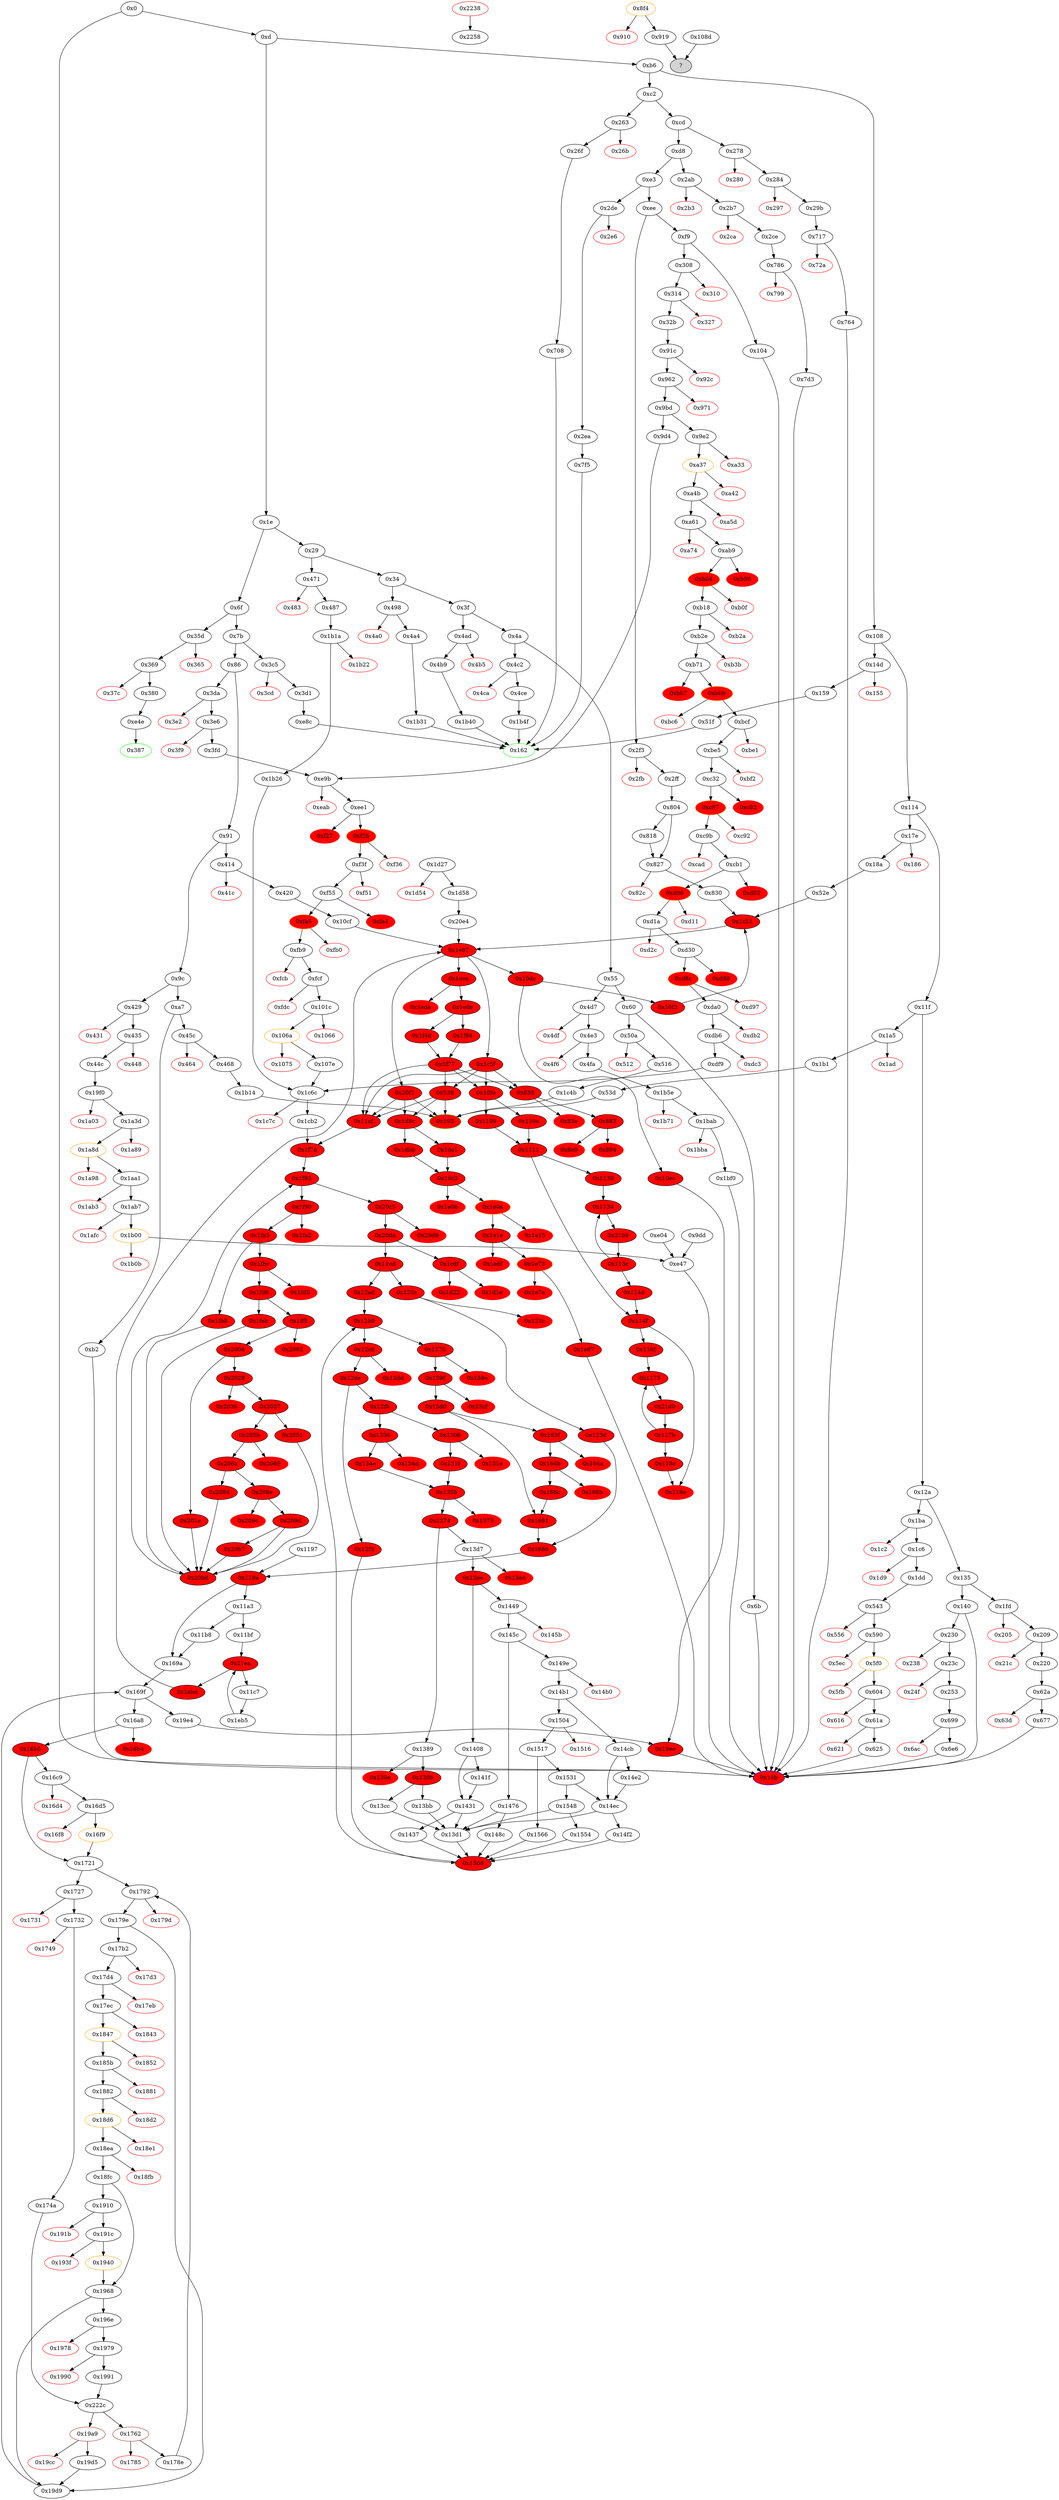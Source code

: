 strict digraph "" {
"0x2ea" [fillcolor=white, id="0x2ea", style=filled, tooltip="Block 0x2ea\n[0x2ea:0x2f2]\n---\nPredecessors: [0x2de]\nSuccessors: [0x7f5]\n---\n0x2ea JUMPDEST\n0x2eb POP\n0x2ec PUSH2 0x162\n0x2ef PUSH2 0x7f5\n0x2f2 JUMP\n---\n0x2ea: JUMPDEST \n0x2ec: V252 = 0x162\n0x2ef: V253 = 0x7f5\n0x2f2: JUMP 0x7f5\n---\nEntry stack: [V9, V248]\nStack pops: 1\nStack additions: [0x162]\nExit stack: [V9, 0x162]\n\nDef sites:\nV9: {0xd.0x12}\nV248: {0x2de.0x2df}\n"];
"0x159f" [fillcolor=red, id="0x159f", style=filled, tooltip="Block 0x159f\n[0x159f:0x15ce]\n---\nPredecessors: [0x1570]\nSuccessors: [0x15cf, 0x15d0]\n---\n0x159f JUMPDEST\n0x15a0 DIV\n0x15a1 SWAP1\n0x15a2 POP\n0x15a3 PUSH1 0x40\n0x15a5 MLOAD\n0x15a6 DUP1\n0x15a7 PUSH1 0x40\n0x15a9 ADD\n0x15aa PUSH1 0x40\n0x15ac MSTORE\n0x15ad DUP1\n0x15ae DUP3\n0x15af DUP2\n0x15b0 MSTORE\n0x15b1 PUSH1 0x20\n0x15b3 ADD\n0x15b4 DUP10\n0x15b5 PUSH1 0x80\n0x15b7 ADD\n0x15b8 MLOAD\n0x15b9 PUSH1 0x1\n0x15bb PUSH1 0x1\n0x15bd PUSH1 0xa0\n0x15bf SHL\n0x15c0 SUB\n0x15c1 AND\n0x15c2 DUP2\n0x15c3 MSTORE\n0x15c4 POP\n0x15c5 DUP13\n0x15c6 DUP16\n0x15c7 DUP2\n0x15c8 MLOAD\n0x15c9 DUP2\n0x15ca LT\n0x15cb PUSH2 0x15d0\n0x15ce JUMPI\n---\n0x159f: JUMPDEST \n0x15a0: V2048 = DIV V2046 V2044\n0x15a3: V2049 = 0x40\n0x15a5: V2050 = M[0x40]\n0x15a7: V2051 = 0x40\n0x15a9: V2052 = ADD 0x40 V2050\n0x15aa: V2053 = 0x40\n0x15ac: M[0x40] = V2052\n0x15b0: M[V2050] = V2048\n0x15b1: V2054 = 0x20\n0x15b3: V2055 = ADD 0x20 V2050\n0x15b5: V2056 = 0x80\n0x15b7: V2057 = ADD 0x80 S9\n0x15b8: V2058 = M[V2057]\n0x15b9: V2059 = 0x1\n0x15bb: V2060 = 0x1\n0x15bd: V2061 = 0xa0\n0x15bf: V2062 = SHL 0xa0 0x1\n0x15c0: V2063 = SUB 0x10000000000000000000000000000000000000000 0x1\n0x15c1: V2064 = AND 0xffffffffffffffffffffffffffffffffffffffff V2058\n0x15c3: M[V2055] = V2064\n0x15c8: V2065 = M[S13]\n0x15ca: V2066 = LT S15 V2065\n0x15cb: V2067 = 0x15d0\n0x15ce: JUMPI 0x15d0 V2066\n---\nEntry stack: [S34, S33, 0x5a6d41a069342415d1f48212db19fe3d1d6ac230791e6638c67ce405600fb9f3, 0x1d8c, 0x5a6d41a069342415d1f48212db19fe3d1d6ac230791e6638c67ce405600fb9f3, 0x1d8c, S28, V29440, V29480, S25, S24, S23, S22, S21, S20, S19, S18, S17, S16, S15, S14, S13, S12, V1635, V1636, S9, V2039, S7, S6, V1699, {0x0, 0x1}, {0x0, 0x1}, 0x0, V2044, V2046]\nStack pops: 16\nStack additions: [S15, S14, S13, S12, S11, S10, S9, S8, S7, S6, S5, S4, S3, V2048, V2050, S13, S15]\nExit stack: [S34, S33, 0x5a6d41a069342415d1f48212db19fe3d1d6ac230791e6638c67ce405600fb9f3, 0x1d8c, 0x5a6d41a069342415d1f48212db19fe3d1d6ac230791e6638c67ce405600fb9f3, 0x1d8c, S28, V29440, V29480, S25, S24, S23, S22, S21, S20, S19, S18, S17, S16, S15, S14, S13, S12, V1635, V1636, S9, V2039, S7, S6, V1699, {0x0, 0x1}, {0x0, 0x1}, V2048, V2050, S13, S15]\n\nDef sites:\nS34: {}\nS33: {}\n0x5a6d41a069342415d1f48212db19fe3d1d6ac230791e6638c67ce405600fb9f3: {0x1d58.0x1d61}\n0x1d8c: {0x1d58.0x1d82}\n0x5a6d41a069342415d1f48212db19fe3d1d6ac230791e6638c67ce405600fb9f3: {0x1d58.0x1d61}\n0x1d8c: {0x1d58.0x1d82}\nS28: {}\nV29440: {0x1e97_0x20e4.0x1e9f}\nV29480: {0x1e97_0x20e4.0x1eb0}\nS25: {0x1d58.0x1d61, 0x1e97_0x20e4.0x1e9f, 0x1e97_0x20e4.0x1eb2}\nS24: {0x1d58.0x1d82, 0x10f3.0x10f4, 0x1e97_0x20e4.0x1eb0}\nS23: {0x1d58.0x1d61, 0x10f3.0x10f4, 0x1e97_0x20e4.0x1eb2}\nS22: {0x1d58.0x1d82, 0x10f3.0x10f4, 0x10f3.0x10f7, 0x1197.0x1199}\nS21: {0x21ea_0x11bf.0x21ed, 0x10f3.0x10f4, 0x1c51.0x1c52}\nS20: {0x1197.0x1199, 0x1e97_0x20e4.0x1e9f, 0x10f3.0x10f7, 0x1e97_0x1ebd.0x1e9f, 0x1e97_0x1c51.0x1e9f}\nS19: {0x21ea_0x11bf.0x21ed, 0x1e97_0x20e4.0x1eb0, 0x1e97_0x1ebd.0x1eb0, 0x1c51.0x1c52, 0x1e97_0x1c51.0x1eb0, 0x1197.0x1199}\nS18: {0x1d58.0x1d61, 0x1e97_0x1c51.0x1e9f, 0x1e97_0x1ebd.0x1e9f, 0x1e97_0x20e4.0x1e9f, 0x1e97_0x20e4.0x1eb2, 0x21ea_0x11bf.0x21ed, 0x1e97_0x1c51.0x1eb2, 0x1e97_0x1ebd.0x1eb2, 0xd.0x12}\nS17: {0x1d58.0x1d82, 0x471.0x472, 0x10f3.0x10f4, 0x1e97_0x1ebd.0x1eb0, 0x1197.0x1199, 0x1e97_0x1c51.0x1eb0, 0x1e97_0x20e4.0x1eb0, 0x18a.0x18c, 0x11c7.0x11c8}\nS16: {0x1d58.0x1d61, 0x10f3.0x10f4, 0x1e97_0x20e4.0x1eb2, 0x21ea_0x11bf.0x21ed, 0x21ea_0x1eb5.0x21ed, 0x1e97_0x1c51.0x1eb2, 0x1e97_0x1ebd.0x1eb2, 0xd.0x12, 0x52e.0x52f, 0x487.0x493}\nS15: {0x1d58.0x1d82, 0x10f3.0x10f4, 0x10f3.0x10f7, 0x1197.0x1199, 0x18a.0x18c, 0xd.0x12, 0x52e.0x531, 0x11c7.0x11c8, 0x1b26.0x1b27}\nS14: {0x1c51.0x1c52, 0x10f3.0x10f4, 0x1197.0x1199, 0x21ea_0x11bf.0x21ed, 0x21ea_0x1eb5.0x21ed, 0x52e.0x52f, 0x420.0x422, 0x1b26.0x1b2a}\nS13: {0x1e97_0x10cf.0x1e9f, 0x1e97_0x20e4.0x1e9f, 0x1e97_0x1c51.0x1e9f, 0x1e97_0x1ebd.0x1e9f, 0x10f3.0x10f7, 0x1197.0x1199, 0x21ea_0x11bf.0x21ed, 0xd.0x12, 0x52e.0x531, 0x11c7.0x11c8, 0x1b26.0x1b2b}\nS12: {0x1c51.0x1c52, 0x1e97_0x1c51.0x1eb0, 0x1197.0x1199, 0x1e97_0x20e4.0x1eb0, 0x1e97_0x10cf.0x1eb0, 0x21ea_0x11bf.0x21ed, 0x21ea_0x1eb5.0x21ed, 0x1e97_0x1ebd.0x1eb0, 0x420.0x422, 0x487.0x493, 0x11c7.0x11c8}\nV1635: {0x11ed.0x11f3}\nV1636: {0x11ed.0x11f7}\nS9: {0x1c5f_0x1ebd.0x1c63, 0x1ede.0x1ef2, 0x20f1.0x210b, 0x1c5f_0x1c51.0x1c63, 0x1c5f_0x10cf.0x1c63, 0x1cb2.0x1cb3, 0x1c5f_0x20e4.0x1c63}\nV2039: {0x1570.0x1582}\nS7: {0x1f7d.0x1f7e, 0x1fbc.0x1fc1}\nS6: {0x20da_0x1f7d.0x20db, 0x20da.0x20db, 0x20da_0x20bd.0x20db}\nV1699: {0x12ad.0x12b4}\n{0x0, 0x1}: {0x13bb.0x13c6, 0x12ad.0x12b0, 0x148c.0x1497, 0x14f2.0x14fd, 0x1554.0x155f, 0x1437.0x1442}\n{0x0, 0x1}: {0x12f3.0x12f3, 0x12ad.0x12b6, 0x13cc.0x13cd, 0x13d7.0x13d8}\n0x0: {0x1570.0x1584}\nV2044: {0x1570.0x1594}\nV2046: {0x1570.0x1598}\n"];
"0x1b26" [fillcolor=white, id="0x1b26", style=filled, tooltip="Block 0x1b26\n[0x1b26:0x1b30]\n---\nPredecessors: [0x1b1a]\nSuccessors: [0x1c6c]\n---\n0x1b26 JUMPDEST\n0x1b27 PUSH2 0x919\n0x1b2a CALLER\n0x1b2b CALLVALUE\n0x1b2c DUP4\n0x1b2d PUSH2 0x1c6c\n0x1b30 JUMP\n---\n0x1b26: JUMPDEST \n0x1b27: V2622 = 0x919\n0x1b2a: V2623 = CALLER\n0x1b2b: V2624 = CALLVALUE\n0x1b2d: V2625 = 0x1c6c\n0x1b30: JUMP 0x1c6c\n---\nEntry stack: [V9, 0x14b, V421]\nStack pops: 1\nStack additions: [S0, 0x919, V2623, V2624, S0]\nExit stack: [V9, 0x14b, V421, 0x919, V2623, V2624, V421]\n\nDef sites:\nV9: {0xd.0x12}\n0x14b: {0x471.0x472}\nV421: {0x487.0x493}\n"];
"0x29b" [fillcolor=white, id="0x29b", style=filled, tooltip="Block 0x29b\n[0x29b:0x2aa]\n---\nPredecessors: [0x284]\nSuccessors: [0x717]\n---\n0x29b JUMPDEST\n0x29c POP\n0x29d CALLDATALOAD\n0x29e PUSH1 0x1\n0x2a0 PUSH1 0x1\n0x2a2 PUSH1 0xa0\n0x2a4 SHL\n0x2a5 SUB\n0x2a6 AND\n0x2a7 PUSH2 0x717\n0x2aa JUMP\n---\n0x29b: JUMPDEST \n0x29d: V219 = CALLDATALOAD 0x4\n0x29e: V220 = 0x1\n0x2a0: V221 = 0x1\n0x2a2: V222 = 0xa0\n0x2a4: V223 = SHL 0xa0 0x1\n0x2a5: V224 = SUB 0x10000000000000000000000000000000000000000 0x1\n0x2a6: V225 = AND 0xffffffffffffffffffffffffffffffffffffffff V219\n0x2a7: V226 = 0x717\n0x2aa: JUMP 0x717\n---\nEntry stack: [V9, 0x14b, 0x4, V213]\nStack pops: 2\nStack additions: [V225]\nExit stack: [V9, 0x14b, V225]\n\nDef sites:\nV9: {0xd.0x12}\n0x14b: {0x284.0x286}\n0x4: {0x284.0x289}\nV213: {0x284.0x28d}\n"];
"0x699" [fillcolor=white, id="0x699", style=filled, tooltip="Block 0x699\n[0x699:0x6ab]\n---\nPredecessors: [0x253]\nSuccessors: [0x6ac, 0x6e6]\n---\n0x699 JUMPDEST\n0x69a PUSH1 0x0\n0x69c SLOAD\n0x69d PUSH1 0x1\n0x69f PUSH1 0x1\n0x6a1 PUSH1 0xa0\n0x6a3 SHL\n0x6a4 SUB\n0x6a5 AND\n0x6a6 CALLER\n0x6a7 EQ\n0x6a8 PUSH2 0x6e6\n0x6ab JUMPI\n---\n0x699: JUMPDEST \n0x69a: V622 = 0x0\n0x69c: V623 = S[0x0]\n0x69d: V624 = 0x1\n0x69f: V625 = 0x1\n0x6a1: V626 = 0xa0\n0x6a3: V627 = SHL 0xa0 0x1\n0x6a4: V628 = SUB 0x10000000000000000000000000000000000000000 0x1\n0x6a5: V629 = AND 0xffffffffffffffffffffffffffffffffffffffff V623\n0x6a6: V630 = CALLER\n0x6a7: V631 = EQ V630 V629\n0x6a8: V632 = 0x6e6\n0x6ab: JUMPI 0x6e6 V631\n---\nEntry stack: [V9, 0x14b, V198]\nStack pops: 0\nStack additions: []\nExit stack: [V9, 0x14b, V198]\n\nDef sites:\nV9: {0xd.0x12}\n0x14b: {0x23c.0x23e}\nV198: {0x253.0x25e}\n"];
"0x2028" [fillcolor=red, id="0x2028", style=filled, tooltip="Block 0x2028\n[0x2028:0x2035]\n---\nPredecessors: [0x2004]\nSuccessors: [0x2036, 0x2037]\n---\n0x2028 JUMPDEST\n0x2029 DUP5\n0x202a DUP2\n0x202b PUSH1 0xff\n0x202d AND\n0x202e PUSH1 0x6\n0x2030 DUP2\n0x2031 LT\n0x2032 PUSH2 0x2037\n0x2035 JUMPI\n---\n0x2028: JUMPDEST \n0x202b: V3099 = 0xff\n0x202d: V3100 = AND 0xff S0\n0x202e: V3101 = 0x6\n0x2031: V3102 = LT V3100 0x6\n0x2032: V3103 = 0x2037\n0x2035: JUMPI 0x2037 V3102\n---\nEntry stack: [S30, S29, S28, S27, 0x5a6d41a069342415d1f48212db19fe3d1d6ac230791e6638c67ce405600fb9f3, 0x1d8c, 0x5a6d41a069342415d1f48212db19fe3d1d6ac230791e6638c67ce405600fb9f3, 0x1d8c, S22, V29440, V29480, S19, S18, S17, S16, S15, S14, S13, S12, S11, S10, S9, S8, S7, {0x11ed, 0x1cdf}, S5, S4, S3, V3050, 0x0, S0]\nStack pops: 5\nStack additions: [S4, S3, S2, S1, S0, S4, V3100]\nExit stack: [S28, S27, S26, S25, S24, S23, S22, S21, S20, S19, S18, S17, S16, S15, S14, S13, S12, S11, S10, S9, S8, S7, {0x11ed, 0x1cdf}, S5, S4, S3, S2, S1, S0, S4, V3100]\n\nDef sites:\nS30: {}\nS29: {}\nS28: {}\nS27: {}\n0x5a6d41a069342415d1f48212db19fe3d1d6ac230791e6638c67ce405600fb9f3: {0x1d58.0x1d61}\n0x1d8c: {0x1d58.0x1d82}\n0x5a6d41a069342415d1f48212db19fe3d1d6ac230791e6638c67ce405600fb9f3: {0x1d58.0x1d61}\n0x1d8c: {0x1d58.0x1d82}\nS22: {}\nV29440: {0x1e97_0x20e4.0x1e9f}\nV29480: {0x1e97_0x20e4.0x1eb0}\nS19: {0x1d58.0x1d61, 0x1e97_0x20e4.0x1e9f, 0xd.0x12, 0x1e97_0x20e4.0x1eb2}\nS18: {0x471.0x472, 0x1d58.0x1d82, 0x10f3.0x10f4, 0x1e97_0x20e4.0x1eb0}\nS17: {0x1d58.0x1d61, 0x10f3.0x10f4, 0x487.0x493, 0x1e97_0x20e4.0x1eb2}\nS16: {0x1d58.0x1d82, 0x10f3.0x10f7, 0x10f3.0x10f4, 0x1197.0x1199, 0x1b26.0x1b27}\nS15: {0x1c51.0x1c52, 0x10f3.0x10f4, 0x21ea_0x11bf.0x21ed, 0x1b26.0x1b2a}\nS14: {0x1e97_0x20e4.0x1e9f, 0x1e97_0x1ebd.0x1e9f, 0x1e97_0x1c51.0x1e9f, 0x10f3.0x10f7, 0x1197.0x1199, 0x1b26.0x1b2b}\nS13: {0x21ea_0x11bf.0x21ed, 0x1e97_0x1ebd.0x1eb0, 0x1e97_0x1c51.0x1eb0, 0x1c51.0x1c52, 0x487.0x493, 0x1e97_0x20e4.0x1eb0, 0x1197.0x1199}\nS12: {0x1d58.0x1d61, 0x1e97_0x20e4.0x1e9f, 0x1e97_0x1c51.0x1e9f, 0x1e97_0x1ebd.0x1e9f, 0x1cb2.0x1cb3, 0x1e97_0x20e4.0x1eb2, 0x21ea_0x11bf.0x21ed, 0x1e97_0x1c51.0x1eb2, 0x1e97_0x1ebd.0x1eb2, 0xd.0x12}\nS11: {0x1d58.0x1d82, 0x10f3.0x10f4, 0x1cb2.0x1cb3, 0x1e97_0x20e4.0x1eb0, 0x1e97_0x1c51.0x1eb0, 0x1e97_0x1ebd.0x1eb0, 0x1197.0x1199, 0x18a.0x18c, 0x11c7.0x11c8}\nS10: {0x1c5f_0x20e4.0x1c63, 0x1ede.0x1ef2, 0x20f1.0x210b, 0x1c5f_0x10cf.0x1c63, 0x1c5f_0x1c51.0x1c63, 0x1cb2.0x1cb3, 0x1c5f_0x1ebd.0x1c63}\nS9: {0x1cb2.0x1cce, 0x11cf.0x11dd}\nS8: {0x1cb2.0x1cce, 0x11cf.0x11dd}\nS7: {0x1cb2.0x1cd5, 0x11cf.0x11dd}\n{0x11ed, 0x1cdf}: {0x1cb2.0x1cd6, 0x11cf.0x11e4}\nS5: {0x1cb2.0x1cd5, 0x11cf.0x11d4}\nS4: {0x487.0x493, 0x11cf.0x11d9}\nS3: {0x1feb.0x1fee, 0x1f7d.0x1f7e, 0x201e.0x2021, 0x2051.0x2054, 0x2084.0x2087, 0x20b7.0x20ba}\nV3050: {0x1fbc.0x1fc1}\n0x0: {0x1f7d.0x1f7e}\nS0: {0x1f7d.0x1f7e, 0x20bd.0x20c0}\n"];
"0xfa1" [color=red, fillcolor=red, id="0xfa1", style=filled, tooltip="Block 0xfa1\n[0xfa1:0xfa4]\n---\nPredecessors: [0xf55]\nSuccessors: []\n---\n0xfa1 PUSH1 0x0\n0xfa3 DUP1\n0xfa4 REVERT\n---\n0xfa1: V1459 = 0x0\n0xfa4: REVERT 0x0 0x0\n---\nEntry stack: [V9, 0x14b, V279, V282, V285, V288, S15, {0x14b, 0x9dd}, S13, S12, V1401, V1441, 0x0, V1448, 0x70a08231, V1451, 0x20, V1440, V1454, V1440, V1448, V1456]\nStack pops: 0\nStack additions: []\nExit stack: [V9, 0x14b, V279, V282, V285, V288, S15, {0x14b, 0x9dd}, S13, S12, V1401, V1441, 0x0, V1448, 0x70a08231, V1451, 0x20, V1440, V1454, V1440, V1448, V1456]\n\nDef sites:\nV9: {0xd.0x12}\n0x14b: {0x314.0x316}\nV279: {0x32b.0x337}\nV282: {0x32b.0x33d}\nV285: {0x32b.0x343}\nV288: {0x32b.0x349}\nS15: {0x32b.0x358, 0xd.0x12}\n{0x14b, 0x9dd}: {0x9d4.0x9d4, 0x3e6.0x3e8}\nS13: {0x32b.0x343, 0x3fd.0x400}\nS12: {0x32b.0x358, 0x3fd.0x40f}\nV1401: {0xee1.0xeff}\nV1441: {0xf55.0xf70}\n0x0: {0xf55.0xf73}\nV1448: {0xf55.0xf7f}\n0x70a08231: {0xf55.0xf81}\nV1451: {0xf55.0xf8b}\n0x20: {0xf55.0xf8d}\nV1440: {0xf55.0xf6d}\nV1454: {0xf55.0xf95}\nV1440: {0xf55.0xf6d}\nV1448: {0xf55.0xf7f}\nV1456: {0xf55.0xf9a}\n"];
"0x1134" [fillcolor=red, id="0x1134", style=filled, tooltip="Block 0x1134\n[0x1134:0x113b]\n---\nPredecessors: [0x1130, 0x113c]\nSuccessors: [0x21b9]\n---\n0x1134 JUMPDEST\n0x1135 PUSH2 0x113c\n0x1138 PUSH2 0x21b9\n0x113b JUMP\n---\n0x1134: JUMPDEST \n0x1135: V1578 = 0x113c\n0x1138: V1579 = 0x21b9\n0x113b: JUMP 0x21b9\n---\nEntry stack: [S36, S35, S34, S33, S32, S31, S30, S29, S28, 0x5a6d41a069342415d1f48212db19fe3d1d6ac230791e6638c67ce405600fb9f3, 0x1d8c, S25, S24, S23, V29440, V29480, S20, S19, 0x0, S17, S16, S15, S14, S13, S12, S11, S10, S9, S8, S7, S6, S5, S4, 0x60, V1567, S1, S0]\nStack pops: 0\nStack additions: [0x113c]\nExit stack: [S36, S35, S34, S33, S32, S31, S30, S29, S28, 0x5a6d41a069342415d1f48212db19fe3d1d6ac230791e6638c67ce405600fb9f3, 0x1d8c, S25, S24, S23, V29440, V29480, S20, S19, 0x0, S17, S16, S15, S14, S13, S12, S11, S10, S9, S8, S7, S6, S5, S4, 0x60, V1567, S1, S0, 0x113c]\n\nDef sites:\nS36: {}\nS35: {}\nS34: {}\nS33: {}\nS32: {}\nS31: {}\nS30: {}\nS29: {}\nS28: {}\n0x5a6d41a069342415d1f48212db19fe3d1d6ac230791e6638c67ce405600fb9f3: {0x1d58.0x1d61}\n0x1d8c: {0x1d58.0x1d82}\nS25: {}\nS24: {}\nS23: {}\nV29440: {0x1e97_0x20e4.0x1e9f}\nV29480: {0x1e97_0x20e4.0x1eb0}\nS20: {0x1d58.0x1d61, 0x1e97_0x20e4.0x1eb2}\nS19: {0x1d58.0x1d82, 0x10f3.0x10f4}\n0x0: {0x10f3.0x10f4}\nS17: {0x10f3.0x10f7, 0x1197.0x1199}\nS16: {0x1c51.0x1c52, 0x21ea_0x11bf.0x21ed}\nS15: {0x1e97_0x1c51.0x1e9f, 0x1e97_0x1ebd.0x1e9f, 0x1e97_0x20e4.0x1e9f}\nS14: {0x1e97_0x1c51.0x1eb0, 0x1e97_0x20e4.0x1eb0, 0x1e97_0x1ebd.0x1eb0, 0x1197.0x1199}\nS13: {0x21ea_0x11bf.0x21ed, 0x1d58.0x1d61, 0x1e97_0x1ebd.0x1eb2, 0xd.0x12, 0x1e97_0x1c51.0x1eb2, 0x1e97_0x20e4.0x1eb2}\nS12: {0x1d58.0x1d82, 0x10f3.0x10f4, 0x18a.0x18c, 0x1197.0x1199, 0x11c7.0x11c8}\nS11: {0x21ea_0x11bf.0x21ed, 0x10f3.0x10f4, 0x21ea_0x1eb5.0x21ed, 0x52e.0x52f}\nS10: {0x11c7.0x11c8, 0x10f3.0x10f7, 0xd.0x12, 0x1197.0x1199, 0x52e.0x531}\nS9: {0x21ea_0x11bf.0x21ed, 0x420.0x422, 0x21ea_0x1eb5.0x21ed, 0x1c51.0x1c52, 0x1197.0x1199}\nS8: {0x21ea_0x11bf.0x21ed, 0x1e97_0x10cf.0x1e9f, 0x1e97_0x1ebd.0x1e9f, 0x1e97_0x20e4.0x1e9f, 0x1e97_0x1c51.0x1e9f}\nS7: {0x1e97_0x10cf.0x1eb0, 0x1e97_0x1ebd.0x1eb0, 0x1e97_0x1c51.0x1eb0, 0x1e97_0x20e4.0x1eb0, 0x1197.0x1199, 0x11c7.0x11c8}\nS6: {0x1d58.0x1d61, 0x1e97_0x20e4.0x1eb2, 0x21ea_0x11bf.0x21ed, 0x21ea_0x1eb5.0x21ed, 0x1e97_0x1ebd.0x1eb2, 0x1e97_0x10cf.0x1eb2, 0xd.0x12, 0x1e97_0x1c51.0x1eb2}\nS5: {0x1d58.0x1d82, 0x18a.0x18c, 0xd.0x12, 0x10f3.0x10f4, 0x1197.0x1199, 0x11c7.0x11c8}\nS4: {0x110e.0x110f, 0x1c5f_0x1ebd.0x1c63, 0x1ede.0x1ef2, 0x1c5f_0x20e4.0x1c63, 0x1c5f_0x10cf.0x1c63, 0x1c5f_0x1c51.0x1c63}\n0x60: {0x1111.0x1114}\nV1567: {0x1111.0x1119}\nS1: {0x110e.0x110f, 0x113c.0x1146, 0x1c5f_0x10cf.0x1c63, 0x1ede.0x1ef2, 0x1c5f_0x1c51.0x1c63, 0x1c5f_0x1ebd.0x1c63, 0x1c5f_0x20e4.0x1c63}\nS0: {0x1130.0x1133, 0x113c.0x1141}\n"];
"0x1940" [color=orange, fillcolor=white, id="0x1940", style=filled, tooltip="Block 0x1940\n[0x1940:0x1967]\n---\nPredecessors: [0x191c]\nSuccessors: [0x1968]\n---\n0x1940 JUMPDEST\n0x1941 PUSH1 0x20\n0x1943 MUL\n0x1944 PUSH1 0x20\n0x1946 ADD\n0x1947 ADD\n0x1948 MLOAD\n0x1949 PUSH1 0x0\n0x194b ADD\n0x194c MLOAD\n0x194d SWAP1\n0x194e DUP2\n0x194f ISZERO\n0x1950 MUL\n0x1951 SWAP1\n0x1952 PUSH1 0x40\n0x1954 MLOAD\n0x1955 PUSH1 0x0\n0x1957 PUSH1 0x40\n0x1959 MLOAD\n0x195a DUP1\n0x195b DUP4\n0x195c SUB\n0x195d DUP2\n0x195e DUP6\n0x195f DUP9\n0x1960 DUP9\n0x1961 CALL\n0x1962 SWAP4\n0x1963 POP\n0x1964 POP\n0x1965 POP\n0x1966 POP\n0x1967 ISZERO\n---\n0x1940: JUMPDEST \n0x1941: V2430 = 0x20\n0x1943: V2431 = MUL 0x20 {0x0, 0x1}\n0x1944: V2432 = 0x20\n0x1946: V2433 = ADD 0x20 V2431\n0x1947: V2434 = ADD V2433 S1\n0x1948: V2435 = M[V2434]\n0x1949: V2436 = 0x0\n0x194b: V2437 = ADD 0x0 V2435\n0x194c: V2438 = M[V2437]\n0x194f: V2439 = ISZERO V2438\n0x1950: V2440 = MUL V2439 0x8fc\n0x1952: V2441 = 0x40\n0x1954: V2442 = M[0x40]\n0x1955: V2443 = 0x0\n0x1957: V2444 = 0x40\n0x1959: V2445 = M[0x40]\n0x195c: V2446 = SUB V2442 V2445\n0x1961: V2447 = CALL V2440 V2425 V2438 V2445 V2446 V2445 0x0\n0x1967: V2448 = ISZERO V2447\n---\nEntry stack: [S11, S10, {0x0, 0x1}, S8, S7, S6, S5, V1607, V2425, 0x8fc, S1, {0x0, 0x1}]\nStack pops: 4\nStack additions: [V2448]\nExit stack: [S11, S10, {0x0, 0x1}, S8, S7, S6, S5, V1607, V2448]\n\nDef sites:\nS11: {}\nS10: {}\n{0x0, 0x1}: {0x19d9.0x19de, 0x169a.0x169b}\nS8: {}\nS7: {}\nS6: {}\nS5: {}\nV1607: {0x1197.0x1199}\nV2425: {0x191c.0x1931}\n0x8fc: {0x191c.0x1932}\nS1: {}\n{0x0, 0x1}: {0x19d9.0x19de, 0x169a.0x169b}\n"];
"0xbcf" [fillcolor=white, id="0xbcf", style=filled, tooltip="Block 0xbcf\n[0xbcf:0xbe0]\n---\nPredecessors: [0xbbb]\nSuccessors: [0xbe1, 0xbe5]\n---\n0xbcf JUMPDEST\n0xbd0 POP\n0xbd1 POP\n0xbd2 POP\n0xbd3 POP\n0xbd4 PUSH1 0x40\n0xbd6 MLOAD\n0xbd7 RETURNDATASIZE\n0xbd8 PUSH1 0x20\n0xbda DUP2\n0xbdb LT\n0xbdc ISZERO\n0xbdd PUSH2 0xbe5\n0xbe0 JUMPI\n---\n0xbcf: JUMPDEST \n0xbd4: V1121 = 0x40\n0xbd6: V1122 = M[0x40]\n0xbd7: V1123 = RETURNDATASIZE\n0xbd8: V1124 = 0x20\n0xbdb: V1125 = LT V1123 0x20\n0xbdc: V1126 = ISZERO V1125\n0xbdd: V1127 = 0xbe5\n0xbe0: JUMPI 0xbe5 V1126\n---\nEntry stack: [V9, 0x14b, V279, V282, V285, V288, V298, V279, V958, V988, V988, V1061, 0x0, V1100, 0x70a08231, V1103, V1114]\nStack pops: 4\nStack additions: [V1122, V1123]\nExit stack: [V9, 0x14b, V279, V282, V285, V288, V298, V279, V958, V988, V988, V1061, 0x0, V1122, V1123]\n\nDef sites:\nV9: {0xd.0x12}\n0x14b: {0x314.0x316}\nV279: {0x32b.0x337}\nV282: {0x32b.0x33d}\nV285: {0x32b.0x343}\nV288: {0x32b.0x349}\nV298: {0x32b.0x358}\nV279: {0x32b.0x337}\nV958: {0x9e2.0xa0b}\nV988: {0xa61.0xa63}\nV988: {0xa61.0xa63}\nV1061: {0xb2e.0xb30}\n0x0: {0xb71.0xb88}\nV1100: {0xb71.0xb94}\n0x70a08231: {0xb71.0xb96}\nV1103: {0xb71.0xba0}\nV1114: {0xbbb.0xbbf}\n"];
"0x616" [color=red, fillcolor=white, id="0x616", style=filled, tooltip="Block 0x616\n[0x616:0x619]\n---\nPredecessors: [0x604]\nSuccessors: []\n---\n0x616 PUSH1 0x0\n0x618 DUP1\n0x619 REVERT\n---\n0x616: V570 = 0x0\n0x619: REVERT 0x0 0x0\n---\nEntry stack: [V9, 0x14b, V149, V152, V156, V564, V565]\nStack pops: 0\nStack additions: []\nExit stack: [V9, 0x14b, V149, V152, V156, V564, V565]\n\nDef sites:\nV9: {0xd.0x12}\n0x14b: {0x1c6.0x1c8}\nV149: {0x1dd.0x1ea}\nV152: {0x1dd.0x1f0}\nV156: {0x1dd.0x1f8}\nV564: {0x604.0x60b}\nV565: {0x604.0x60c}\n"];
"0x1762" [color=brown, fillcolor=white, id="0x1762", style=filled, tooltip="Block 0x1762\n[0x1762:0x1784]\n---\nPredecessors: [0x222c]\nSuccessors: [0x1785, 0x178e]\n---\n0x1762 JUMPDEST\n0x1763 PUSH1 0x1\n0x1765 PUSH1 0x1\n0x1767 PUSH1 0xa0\n0x1769 SHL\n0x176a SUB\n0x176b SWAP1\n0x176c SWAP2\n0x176d AND\n0x176e DUP2\n0x176f MSTORE\n0x1770 PUSH1 0x40\n0x1772 MLOAD\n0x1773 SWAP1\n0x1774 DUP2\n0x1775 SWAP1\n0x1776 SUB\n0x1777 PUSH1 0x20\n0x1779 ADD\n0x177a SWAP1\n0x177b DUP3\n0x177c CREATE\n0x177d DUP1\n0x177e ISZERO\n0x177f DUP1\n0x1780 ISZERO\n0x1781 PUSH2 0x178e\n0x1784 JUMPI\n---\n0x1762: JUMPDEST \n0x1763: V2220 = 0x1\n0x1765: V2221 = 0x1\n0x1767: V2222 = 0xa0\n0x1769: V2223 = SHL 0xa0 0x1\n0x176a: V2224 = SUB 0x10000000000000000000000000000000000000000 0x1\n0x176d: V2225 = AND S1 0xffffffffffffffffffffffffffffffffffffffff\n0x176f: M[V3298] = V2225\n0x1770: V2226 = 0x40\n0x1772: V2227 = M[0x40]\n0x1776: V2228 = SUB V3298 V2227\n0x1777: V2229 = 0x20\n0x1779: V2230 = ADD 0x20 V2228\n0x177c: V2231 = CREATE S2 V2227 V2230\n0x177e: V2232 = ISZERO V2231\n0x1780: V2233 = ISZERO V2232\n0x1781: V2234 = 0x178e\n0x1784: JUMPI 0x178e V2233\n---\nEntry stack: [S13, S12, S11, S10, S9, {0x0, 0x1, 0x2}, S7, S6, S5, V1635, S3, S2, S1, V3298]\nStack pops: 3\nStack additions: [S2, V2231, V2232]\nExit stack: [S13, S12, S11, S10, S9, {0x0, 0x1, 0x2}, S7, S6, S5, V1635, S3, S2, V2231, V2232]\n\nDef sites:\nS13: {}\nS12: {}\nS11: {}\nS10: {}\nS9: {}\n{0x0, 0x1, 0x2}: {0x19d9.0x19de, 0x169a.0x169b}\nS7: {}\nS6: {}\nS5: {}\nV1635: {0x11ed.0x11f3}\nS3: {0x123d.0x12a6, 0x1197.0x1199}\nS2: {0x1979.0x1985, 0x1732.0x173e}\nS1: {0x1991.0x199d, 0x174a.0x1756}\nV3298: {0x222c.0x2235}\n"];
"0x1ad" [color=red, fillcolor=white, id="0x1ad", style=filled, tooltip="Block 0x1ad\n[0x1ad:0x1b0]\n---\nPredecessors: [0x1a5]\nSuccessors: []\n---\n0x1ad PUSH1 0x0\n0x1af DUP1\n0x1b0 REVERT\n---\n0x1ad: V127 = 0x0\n0x1b0: REVERT 0x0 0x0\n---\nEntry stack: [V9, V124]\nStack pops: 0\nStack additions: []\nExit stack: [V9, V124]\n\nDef sites:\nV9: {0xd.0x12}\nV124: {0x1a5.0x1a6}\n"];
"0x1feb" [fillcolor=red, id="0x1feb", style=filled, tooltip="Block 0x1feb\n[0x1feb:0x1ff4]\n---\nPredecessors: [0x1fd6]\nSuccessors: [0x20bd]\n---\n0x1feb PUSH1 0x1e\n0x1fed DUP5\n0x1fee ADD\n0x1fef SWAP4\n0x1ff0 POP\n0x1ff1 PUSH2 0x20bd\n0x1ff4 JUMP\n---\n0x1feb: V3072 = 0x1e\n0x1fee: V3073 = ADD S3 0x1e\n0x1ff1: V3074 = 0x20bd\n0x1ff4: JUMP 0x20bd\n---\nEntry stack: [S35, S34, S33, S32, S31, S30, S29, S28, S27, 0x5a6d41a069342415d1f48212db19fe3d1d6ac230791e6638c67ce405600fb9f3, 0x1d8c, 0x5a6d41a069342415d1f48212db19fe3d1d6ac230791e6638c67ce405600fb9f3, 0x1d8c, S22, V29440, V29480, S19, S18, S17, S16, S15, S14, S13, S12, S11, S10, S9, S8, S7, {0x11ed, 0x1cdf}, S5, S4, S3, V3050, 0x0, S0]\nStack pops: 4\nStack additions: [V3073, S2, S1, S0]\nExit stack: [S35, S34, S33, S32, S31, S30, S29, S28, S27, 0x5a6d41a069342415d1f48212db19fe3d1d6ac230791e6638c67ce405600fb9f3, 0x1d8c, 0x5a6d41a069342415d1f48212db19fe3d1d6ac230791e6638c67ce405600fb9f3, 0x1d8c, S22, V29440, V29480, S19, S18, S17, S16, S15, S14, S13, S12, S11, S10, S9, S8, S7, {0x11ed, 0x1cdf}, S5, S4, V3073, V3050, 0x0, S0]\n\nDef sites:\nS35: {}\nS34: {}\nS33: {}\nS32: {}\nS31: {}\nS30: {}\nS29: {}\nS28: {}\nS27: {}\n0x5a6d41a069342415d1f48212db19fe3d1d6ac230791e6638c67ce405600fb9f3: {0x1d58.0x1d61}\n0x1d8c: {0x1d58.0x1d82}\n0x5a6d41a069342415d1f48212db19fe3d1d6ac230791e6638c67ce405600fb9f3: {0x1d58.0x1d61}\n0x1d8c: {0x1d58.0x1d82}\nS22: {}\nV29440: {0x1e97_0x20e4.0x1e9f}\nV29480: {0x1e97_0x20e4.0x1eb0}\nS19: {0x1d58.0x1d61, 0x1e97_0x20e4.0x1e9f, 0xd.0x12, 0x1e97_0x20e4.0x1eb2}\nS18: {0x471.0x472, 0x1d58.0x1d82, 0x10f3.0x10f4, 0x1e97_0x20e4.0x1eb0}\nS17: {0x1d58.0x1d61, 0x10f3.0x10f4, 0x487.0x493, 0x1e97_0x20e4.0x1eb2}\nS16: {0x1d58.0x1d82, 0x10f3.0x10f7, 0x10f3.0x10f4, 0x1197.0x1199, 0x1b26.0x1b27}\nS15: {0x1c51.0x1c52, 0x10f3.0x10f4, 0x21ea_0x11bf.0x21ed, 0x1b26.0x1b2a}\nS14: {0x1e97_0x20e4.0x1e9f, 0x1e97_0x1ebd.0x1e9f, 0x1e97_0x1c51.0x1e9f, 0x10f3.0x10f7, 0x1197.0x1199, 0x1b26.0x1b2b}\nS13: {0x21ea_0x11bf.0x21ed, 0x1e97_0x1ebd.0x1eb0, 0x1e97_0x1c51.0x1eb0, 0x1c51.0x1c52, 0x487.0x493, 0x1e97_0x20e4.0x1eb0, 0x1197.0x1199}\nS12: {0x1d58.0x1d61, 0x1e97_0x20e4.0x1e9f, 0x1e97_0x1c51.0x1e9f, 0x1e97_0x1ebd.0x1e9f, 0x1cb2.0x1cb3, 0x1e97_0x20e4.0x1eb2, 0x21ea_0x11bf.0x21ed, 0x1e97_0x1c51.0x1eb2, 0x1e97_0x1ebd.0x1eb2, 0xd.0x12}\nS11: {0x1d58.0x1d82, 0x10f3.0x10f4, 0x1cb2.0x1cb3, 0x1e97_0x20e4.0x1eb0, 0x1e97_0x1c51.0x1eb0, 0x1e97_0x1ebd.0x1eb0, 0x1197.0x1199, 0x18a.0x18c, 0x11c7.0x11c8}\nS10: {0x1c5f_0x20e4.0x1c63, 0x1ede.0x1ef2, 0x20f1.0x210b, 0x1c5f_0x10cf.0x1c63, 0x1c5f_0x1c51.0x1c63, 0x1cb2.0x1cb3, 0x1c5f_0x1ebd.0x1c63}\nS9: {0x1cb2.0x1cce, 0x11cf.0x11dd}\nS8: {0x1cb2.0x1cce, 0x11cf.0x11dd}\nS7: {0x1cb2.0x1cd5, 0x11cf.0x11dd}\n{0x11ed, 0x1cdf}: {0x1cb2.0x1cd6, 0x11cf.0x11e4}\nS5: {0x1cb2.0x1cd5, 0x11cf.0x11d4}\nS4: {0x487.0x493, 0x11cf.0x11d9}\nS3: {0x1feb.0x1fee, 0x1f7d.0x1f7e, 0x201e.0x2021, 0x2051.0x2054, 0x2084.0x2087, 0x20b7.0x20ba}\nV3050: {0x1fbc.0x1fc1}\n0x0: {0x1f7d.0x1f7e}\nS0: {0x1f7d.0x1f7e, 0x20bd.0x20c0}\n"];
"0x3fd" [fillcolor=white, id="0x3fd", style=filled, tooltip="Block 0x3fd\n[0x3fd:0x413]\n---\nPredecessors: [0x3e6]\nSuccessors: [0xe9b]\n---\n0x3fd JUMPDEST\n0x3fe POP\n0x3ff DUP1\n0x400 CALLDATALOAD\n0x401 SWAP1\n0x402 PUSH1 0x20\n0x404 ADD\n0x405 CALLDATALOAD\n0x406 PUSH1 0x1\n0x408 PUSH1 0x1\n0x40a PUSH1 0xd0\n0x40c SHL\n0x40d SUB\n0x40e NOT\n0x40f AND\n0x410 PUSH2 0xe9b\n0x413 JUMP\n---\n0x3fd: JUMPDEST \n0x400: V360 = CALLDATALOAD 0x4\n0x402: V361 = 0x20\n0x404: V362 = ADD 0x20 0x4\n0x405: V363 = CALLDATALOAD 0x24\n0x406: V364 = 0x1\n0x408: V365 = 0x1\n0x40a: V366 = 0xd0\n0x40c: V367 = SHL 0xd0 0x1\n0x40d: V368 = SUB 0x10000000000000000000000000000000000000000000000000000 0x1\n0x40e: V369 = NOT 0xffffffffffffffffffffffffffffffffffffffffffffffffffff\n0x40f: V370 = AND 0xffffffffffff0000000000000000000000000000000000000000000000000000 V363\n0x410: V371 = 0xe9b\n0x413: JUMP 0xe9b\n---\nEntry stack: [V9, 0x14b, 0x4, V354]\nStack pops: 2\nStack additions: [V360, V370]\nExit stack: [V9, 0x14b, V360, V370]\n\nDef sites:\nV9: {0xd.0x12}\n0x14b: {0x3e6.0x3e8}\n0x4: {0x3e6.0x3eb}\nV354: {0x3e6.0x3ef}\n"];
"0x4ad" [fillcolor=white, id="0x4ad", style=filled, tooltip="Block 0x4ad\n[0x4ad:0x4b4]\n---\nPredecessors: [0x3f]\nSuccessors: [0x4b5, 0x4b9]\n---\n0x4ad JUMPDEST\n0x4ae CALLVALUE\n0x4af DUP1\n0x4b0 ISZERO\n0x4b1 PUSH2 0x4b9\n0x4b4 JUMPI\n---\n0x4ad: JUMPDEST \n0x4ae: V429 = CALLVALUE\n0x4b0: V430 = ISZERO V429\n0x4b1: V431 = 0x4b9\n0x4b4: JUMPI 0x4b9 V430\n---\nEntry stack: [V9]\nStack pops: 0\nStack additions: [V429]\nExit stack: [V9, V429]\n\nDef sites:\nV9: {0xd.0x12}\n"];
"0x162" [color=green, fillcolor=white, id="0x162", style=filled, tooltip="Block 0x162\n[0x162:0x17d]\n---\nPredecessors: [0x51f, 0x708, 0x7f5, 0xe8c, 0x1b31, 0x1b40, 0x1b4f]\nSuccessors: []\n---\n0x162 JUMPDEST\n0x163 PUSH1 0x40\n0x165 DUP1\n0x166 MLOAD\n0x167 PUSH1 0x1\n0x169 PUSH1 0x1\n0x16b PUSH1 0xa0\n0x16d SHL\n0x16e SUB\n0x16f SWAP1\n0x170 SWAP3\n0x171 AND\n0x172 DUP3\n0x173 MSTORE\n0x174 MLOAD\n0x175 SWAP1\n0x176 DUP2\n0x177 SWAP1\n0x178 SUB\n0x179 PUSH1 0x20\n0x17b ADD\n0x17c SWAP1\n0x17d RETURN\n---\n0x162: JUMPDEST \n0x163: V100 = 0x40\n0x166: V101 = M[0x40]\n0x167: V102 = 0x1\n0x169: V103 = 0x1\n0x16b: V104 = 0xa0\n0x16d: V105 = SHL 0xa0 0x1\n0x16e: V106 = SUB 0x10000000000000000000000000000000000000000 0x1\n0x171: V107 = AND S0 0xffffffffffffffffffffffffffffffffffffffff\n0x173: M[V101] = V107\n0x174: V108 = M[0x40]\n0x178: V109 = SUB V101 V108\n0x179: V110 = 0x20\n0x17b: V111 = ADD 0x20 V109\n0x17d: RETURN V108 V111\n---\nEntry stack: [V9, 0x162, S0]\nStack pops: 1\nStack additions: []\nExit stack: [V9, 0x162]\n\nDef sites:\nV9: {0xd.0x12}\n0x162: {0x159.0x15b, 0x4b9.0x4bb, 0x2ea.0x2ec, 0x26f.0x271, 0x4ce.0x4d0, 0x3d1.0x3d3, 0x4a4.0x4a6}\nS0: {0x708.0x714, 0xe8c.0xe98, 0x51f.0x52b, 0x1b4f.0x1b5b, 0x1b31.0x1b3d, 0x1b40.0x1b4c, 0x7f5.0x801}\n"];
"0xa37" [color=orange, fillcolor=white, id="0xa37", style=filled, tooltip="Block 0xa37\n[0xa37:0xa41]\n---\nPredecessors: [0x9e2]\nSuccessors: [0xa42, 0xa4b]\n---\n0xa37 JUMPDEST\n0xa38 POP\n0xa39 GAS\n0xa3a STATICCALL\n0xa3b ISZERO\n0xa3c DUP1\n0xa3d ISZERO\n0xa3e PUSH2 0xa4b\n0xa41 JUMPI\n---\n0xa37: JUMPDEST \n0xa39: V971 = GAS\n0xa3a: V972 = STATICCALL V971 V958 V957 V965 V957 0x20\n0xa3b: V973 = ISZERO V972\n0xa3d: V974 = ISZERO V973\n0xa3e: V975 = 0xa4b\n0xa41: JUMPI 0xa4b V974\n---\nEntry stack: [V9, 0x14b, V279, V282, V285, V288, V298, V279, V958, 0x0, V958, 0x6f2bf62, V962, 0x20, V957, V965, V957, V958, V967]\nStack pops: 6\nStack additions: [V973]\nExit stack: [V9, 0x14b, V279, V282, V285, V288, V298, V279, V958, 0x0, V958, 0x6f2bf62, V962, V973]\n\nDef sites:\nV9: {0xd.0x12}\n0x14b: {0x314.0x316}\nV279: {0x32b.0x337}\nV282: {0x32b.0x33d}\nV285: {0x32b.0x343}\nV288: {0x32b.0x349}\nV298: {0x32b.0x358}\nV279: {0x32b.0x337}\nV958: {0x9e2.0xa0b}\n0x0: {0x9e2.0xa0d}\nV958: {0x9e2.0xa0b}\n0x6f2bf62: {0x9e2.0xa12}\nV962: {0x9e2.0xa1c}\n0x20: {0x9e2.0xa1e}\nV957: {0x9e2.0xa05}\nV965: {0x9e2.0xa27}\nV957: {0x9e2.0xa05}\nV958: {0x9e2.0xa0b}\nV967: {0x9e2.0xa2c}\n"];
"0x1b00" [color=orange, fillcolor=white, id="0x1b00", style=filled, tooltip="Block 0x1b00\n[0x1b00:0x1b0a]\n---\nPredecessors: [0x1ab7]\nSuccessors: [0xe47, 0x1b0b]\n---\n0x1b00 JUMPDEST\n0x1b01 POP\n0x1b02 GAS\n0x1b03 CALL\n0x1b04 ISZERO\n0x1b05 DUP1\n0x1b06 ISZERO\n0x1b07 PUSH2 0xe47\n0x1b0a JUMPI\n---\n0x1b00: JUMPDEST \n0x1b02: V2606 = GAS\n0x1b03: V2607 = CALL V2606 V2594 0x0 V2588 V2600 V2588 0x0\n0x1b04: V2608 = ISZERO V2607\n0x1b06: V2609 = ISZERO V2608\n0x1b07: V2610 = 0xe47\n0x1b0a: JUMPI 0xe47 V2609\n---\nEntry stack: [V9, 0x14b, V397, V2594, 0x8fd3ab80, V2597, 0x0, V2588, V2600, V2588, 0x0, V2594, V2602]\nStack pops: 7\nStack additions: [V2608]\nExit stack: [V9, 0x14b, V397, V2594, 0x8fd3ab80, V2597, V2608]\n\nDef sites:\nV9: {0xd.0x12}\n0x14b: {0x435.0x437}\nV397: {0x44c.0x457}\nV2594: {0x1ab7.0x1ad9}\n0x8fd3ab80: {0x1ab7.0x1adb}\nV2597: {0x1ab7.0x1ae5}\n0x0: {0x1ab7.0x1ae7}\nV2588: {0x1ab7.0x1acf}\nV2600: {0x1ab7.0x1aef}\nV2588: {0x1ab7.0x1acf}\n0x0: {0x1ab7.0x1ae7}\nV2594: {0x1ab7.0x1ad9}\nV2602: {0x1ab7.0x1af5}\n"];
"0x9c" [fillcolor=white, id="0x9c", style=filled, tooltip="Block 0x9c\n[0x9c:0xa6]\n---\nPredecessors: [0x91]\nSuccessors: [0xa7, 0x429]\n---\n0x9c DUP1\n0x9d PUSH4 0xcdfa67d1\n0xa2 EQ\n0xa3 PUSH2 0x429\n0xa6 JUMPI\n---\n0x9d: V47 = 0xcdfa67d1\n0xa2: V48 = EQ 0xcdfa67d1 V9\n0xa3: V49 = 0x429\n0xa6: JUMPI 0x429 V48\n---\nEntry stack: [V9]\nStack pops: 1\nStack additions: [S0]\nExit stack: [V9]\n\nDef sites:\nV9: {0xd.0x12}\n"];
"0x1517" [fillcolor=white, id="0x1517", style=filled, tooltip="Block 0x1517\n[0x1517:0x1530]\n---\nPredecessors: [0x1504]\nSuccessors: [0x1531, 0x1566]\n---\n0x1517 JUMPDEST\n0x1518 BYTE\n0x1519 PUSH1 0xf8\n0x151b SHL\n0x151c PUSH1 0x1\n0x151e PUSH1 0x1\n0x1520 PUSH1 0xf8\n0x1522 SHL\n0x1523 SUB\n0x1524 NOT\n0x1525 AND\n0x1526 PUSH1 0x13\n0x1528 PUSH1 0xf8\n0x152a SHL\n0x152b EQ\n0x152c ISZERO\n0x152d PUSH2 0x1566\n0x1530 JUMPI\n---\n0x1517: JUMPDEST \n0x1518: V1993 = BYTE 0x0 V1987\n0x1519: V1994 = 0xf8\n0x151b: V1995 = SHL 0xf8 V1993\n0x151c: V1996 = 0x1\n0x151e: V1997 = 0x1\n0x1520: V1998 = 0xf8\n0x1522: V1999 = SHL 0xf8 0x1\n0x1523: V2000 = SUB 0x100000000000000000000000000000000000000000000000000000000000000 0x1\n0x1524: V2001 = NOT 0xffffffffffffffffffffffffffffffffffffffffffffffffffffffffffffff\n0x1525: V2002 = AND 0xff00000000000000000000000000000000000000000000000000000000000000 V1995\n0x1526: V2003 = 0x13\n0x1528: V2004 = 0xf8\n0x152a: V2005 = SHL 0xf8 0x13\n0x152b: V2006 = EQ 0x1300000000000000000000000000000000000000000000000000000000000000 V2002\n0x152c: V2007 = ISZERO V2006\n0x152d: V2008 = 0x1566\n0x1530: JUMPI 0x1566 V2007\n---\nEntry stack: [V1635, V1636, S10, 0x0, S8, V3181, V1699, 0x0, 0x0, 0x0, S2, V1987, 0x0]\nStack pops: 2\nStack additions: []\nExit stack: [V1635, V1636, S10, 0x0, S8, V3181, V1699, 0x0, 0x0, 0x0, S2]\n\nDef sites:\nV1635: {0x11ed.0x11f3}\nV1636: {0x11ed.0x11f7}\nS10: {}\n0x0: {0x12ad.0x12b0}\nS8: {}\nV3181: {0x20da_0x20bd.0x20db}\nV1699: {0x12ad.0x12b4}\n0x0: {0x12ad.0x12b0}\n0x0: {0x13d7.0x13d8}\n0x0: {0x12ad.0x12b0}\nS2: {0x131f.0x132f, 0x134e.0x1358}\nV1987: {0x1504.0x1509}\n0x0: {0x1504.0x150d}\n"];
"0xc9b" [fillcolor=white, id="0xc9b", style=filled, tooltip="Block 0xc9b\n[0xc9b:0xcac]\n---\nPredecessors: [0xc87]\nSuccessors: [0xcad, 0xcb1]\n---\n0xc9b JUMPDEST\n0xc9c POP\n0xc9d POP\n0xc9e POP\n0xc9f POP\n0xca0 PUSH1 0x40\n0xca2 MLOAD\n0xca3 RETURNDATASIZE\n0xca4 PUSH1 0x20\n0xca6 DUP2\n0xca7 LT\n0xca8 ISZERO\n0xca9 PUSH2 0xcb1\n0xcac JUMPI\n---\n0xc9b: JUMPDEST \n0xca0: V1194 = 0x40\n0xca2: V1195 = M[0x40]\n0xca3: V1196 = RETURNDATASIZE\n0xca4: V1197 = 0x20\n0xca7: V1198 = LT V1196 0x20\n0xca8: V1199 = ISZERO V1198\n0xca9: V1200 = 0xcb1\n0xcac: JUMPI 0xcb1 V1199\n---\nEntry stack: [V9, 0x14b, V279, V282, V285, V288, V298, V279, V958, V988, V988, V1061, V1129, V1172, 0x23b872dd, V1175, V1187]\nStack pops: 4\nStack additions: [V1195, V1196]\nExit stack: [V9, 0x14b, V279, V282, V285, V288, V298, V279, V958, V988, V988, V1061, V1129, V1195, V1196]\n\nDef sites:\nV9: {0xd.0x12}\n0x14b: {0x314.0x316}\nV279: {0x32b.0x337}\nV282: {0x32b.0x33d}\nV285: {0x32b.0x343}\nV288: {0x32b.0x349}\nV298: {0x32b.0x358}\nV279: {0x32b.0x337}\nV958: {0x9e2.0xa0b}\nV988: {0xa61.0xa63}\nV988: {0xa61.0xa63}\nV1061: {0xb2e.0xb30}\nV1129: {0xbe5.0xbe7}\nV1172: {0xc32.0xc5f}\n0x23b872dd: {0xc32.0xc61}\nV1175: {0xc32.0xc6b}\nV1187: {0xc87.0xc8b}\n"];
"0x83e" [color=red, fillcolor=red, id="0x83e", style=filled, tooltip="Block 0x83e\n[0x83e:0x882]\n---\nPredecessors: [0x838]\nSuccessors: []\n---\n0x83e PUSH1 0x40\n0x840 DUP1\n0x841 MLOAD\n0x842 PUSH3 0x461bcd\n0x846 PUSH1 0xe5\n0x848 SHL\n0x849 DUP2\n0x84a MSTORE\n0x84b PUSH1 0x20\n0x84d PUSH1 0x4\n0x84f DUP3\n0x850 ADD\n0x851 MSTORE\n0x852 PUSH1 0x16\n0x854 PUSH1 0x24\n0x856 DUP3\n0x857 ADD\n0x858 MSTORE\n0x859 PUSH22 0x5468657265206172652070656e64696e672062657473\n0x870 PUSH1 0x50\n0x872 SHL\n0x873 PUSH1 0x44\n0x875 DUP3\n0x876 ADD\n0x877 MSTORE\n0x878 SWAP1\n0x879 MLOAD\n0x87a SWAP1\n0x87b DUP2\n0x87c SWAP1\n0x87d SUB\n0x87e PUSH1 0x64\n0x880 ADD\n0x881 SWAP1\n0x882 REVERT\n---\n0x83e: V809 = 0x40\n0x841: V810 = M[0x40]\n0x842: V811 = 0x461bcd\n0x846: V812 = 0xe5\n0x848: V813 = SHL 0xe5 0x461bcd\n0x84a: M[V810] = 0x8c379a000000000000000000000000000000000000000000000000000000000\n0x84b: V814 = 0x20\n0x84d: V815 = 0x4\n0x850: V816 = ADD V810 0x4\n0x851: M[V816] = 0x20\n0x852: V817 = 0x16\n0x854: V818 = 0x24\n0x857: V819 = ADD V810 0x24\n0x858: M[V819] = 0x16\n0x859: V820 = 0x5468657265206172652070656e64696e672062657473\n0x870: V821 = 0x50\n0x872: V822 = SHL 0x50 0x5468657265206172652070656e64696e672062657473\n0x873: V823 = 0x44\n0x876: V824 = ADD V810 0x44\n0x877: M[V824] = 0x5468657265206172652070656e64696e67206265747300000000000000000000\n0x879: V825 = M[0x40]\n0x87d: V826 = SUB V810 V825\n0x87e: V827 = 0x64\n0x880: V828 = ADD 0x64 V826\n0x882: REVERT V825 V828\n---\nEntry stack: [S32, S31, 0x5a6d41a069342415d1f48212db19fe3d1d6ac230791e6638c67ce405600fb9f3, 0x1d8c, S28, S27, S26, V29440, V29480, S23, S22, 0x0, S20, S19, S18, S17, S16, S15, S14, S13, S12, S11, S10, S9, S8, S7, S6, S5, S4, S3, S2, S1, S0]\nStack pops: 0\nStack additions: []\nExit stack: [S32, S31, 0x5a6d41a069342415d1f48212db19fe3d1d6ac230791e6638c67ce405600fb9f3, 0x1d8c, S28, S27, S26, V29440, V29480, S23, S22, 0x0, S20, S19, S18, S17, S16, S15, S14, S13, S12, S11, S10, S9, S8, S7, S6, S5, S4, S3, S2, S1, S0]\n\nDef sites:\nS32: {}\nS31: {}\n0x5a6d41a069342415d1f48212db19fe3d1d6ac230791e6638c67ce405600fb9f3: {0x1d58.0x1d61}\n0x1d8c: {0x1d58.0x1d82}\nS28: {}\nS27: {}\nS26: {}\nV29440: {0x1e97_0x20e4.0x1e9f}\nV29480: {0x1e97_0x20e4.0x1eb0}\nS23: {0x1d58.0x1d61, 0x1e97_0x20e4.0x1eb2}\nS22: {0x1d58.0x1d82, 0x10f3.0x10f4}\n0x0: {0x10f3.0x10f4}\nS20: {0x10f3.0x10f7, 0x1197.0x1199}\nS19: {0x1c51.0x1c52, 0x21ea_0x11bf.0x21ed}\nS18: {0x1e97_0x1c51.0x1e9f, 0x1e97_0x1ebd.0x1e9f, 0x1e97_0x20e4.0x1e9f}\nS17: {0x1e97_0x1c51.0x1eb0, 0x1e97_0x20e4.0x1eb0, 0x1e97_0x1ebd.0x1eb0, 0x1197.0x1199}\nS16: {0x21ea_0x11bf.0x21ed, 0x1d58.0x1d61, 0x1e97_0x1ebd.0x1eb2, 0xd.0x12, 0x1e97_0x1c51.0x1eb2, 0x1e97_0x20e4.0x1eb2}\nS15: {0x1d58.0x1d82, 0x10f3.0x10f4, 0x18a.0x18c, 0x1197.0x1199, 0x11c7.0x11c8}\nS14: {0x21ea_0x11bf.0x21ed, 0x10f3.0x10f4, 0x21ea_0x1eb5.0x21ed, 0x52e.0x52f}\nS13: {0x11c7.0x11c8, 0x10f3.0x10f7, 0xd.0x12, 0x1197.0x1199, 0x52e.0x531}\nS12: {0x1c51.0x1c52, 0x420.0x422, 0x21ea_0x11bf.0x21ed, 0x21ea_0x1eb5.0x21ed, 0x1197.0x1199}\nS11: {0x21ea_0x11bf.0x21ed, 0x1e97_0x10cf.0x1e9f, 0x1e97_0x1ebd.0x1e9f, 0x1e97_0x20e4.0x1e9f, 0x1e97_0x1c51.0x1e9f}\nS10: {0x1e97_0x10cf.0x1eb0, 0x1e97_0x1ebd.0x1eb0, 0x1e97_0x1c51.0x1eb0, 0x1e97_0x20e4.0x1eb0, 0x1197.0x1199, 0x11c7.0x11c8}\nS9: {0x1d58.0x1d61, 0x1197.0x1199, 0x1e97_0x20e4.0x1eb2, 0x21ea_0x11bf.0x21ed, 0x21ea_0x1eb5.0x21ed, 0x1e97_0x1ebd.0x1eb2, 0x1e97_0x10cf.0x1eb2, 0xd.0x12, 0x1e97_0x1c51.0x1eb2}\nS8: {0x21ea_0x11bf.0x21ed, 0x1d58.0x1d82, 0x18a.0x18c, 0xd.0x12, 0x10f3.0x10f4, 0x1197.0x1199, 0x11c7.0x11c8}\nS7: {0x21ea_0x11bf.0x21ed, 0x21ea_0x1eb5.0x21ed, 0x2ff.0x301, 0x52e.0x52f, 0x10f3.0x10f4, 0x1197.0x1199, 0x11c7.0x11c8}\nS6: {0x830.0x831, 0x10f3.0x10f7, 0x1197.0x1199, 0x21ea_0x11bf.0x21ed, 0x21ea_0x1eb5.0x21ed, 0xd.0x12, 0x52e.0x531, 0x11c7.0x11c8}\nS5: {0x21ea_0x11bf.0x21ed, 0x21ea_0x1eb5.0x21ed, 0x1c51.0x1c52, 0x420.0x422, 0x1197.0x1199, 0x11c7.0x11c8}\nS4: {0x21ea_0x11bf.0x21ed, 0x21ea_0x1eb5.0x21ed, 0x1e97_0x10cf.0x1e9f, 0x1e97_0x20e4.0x1e9f, 0x1e97_0x1c51.0x1e9f, 0x1e97_0x1ebd.0x1e9f, 0x1686.0x1694}\nS3: {0x1e97_0x10cf.0x1eb0, 0x1e97_0x1ebd.0x1eb0, 0x1e97_0x1c51.0x1eb0, 0x1e97_0x20e4.0x1eb0, 0x1197.0x1199, 0x11c7.0x11c8}\nS2: {0x1d58.0x1d61, 0x1e97_0x20e4.0x1eb2, 0x21ea_0x11bf.0x21ed, 0x21ea_0x1eb5.0x21ed, 0x1e97_0x1ebd.0x1eb2, 0x1e97_0x10cf.0x1eb2, 0xd.0x12, 0x1e97_0x1c51.0x1eb2}\nS1: {0x1d58.0x1d82, 0x18a.0x18c, 0xd.0x12, 0x10f3.0x10f4, 0x1197.0x1199, 0x11c7.0x11c8}\nS0: {0x21ea_0x11bf.0x21ed, 0x21ea_0x1eb5.0x21ed, 0x11ed.0x11f3, 0x2ff.0x301, 0x52e.0x52f, 0x10f3.0x10f4}\n"];
"0x1852" [color=red, fillcolor=white, id="0x1852", style=filled, tooltip="Block 0x1852\n[0x1852:0x185a]\n---\nPredecessors: [0x1847]\nSuccessors: []\n---\n0x1852 RETURNDATASIZE\n0x1853 PUSH1 0x0\n0x1855 DUP1\n0x1856 RETURNDATACOPY\n0x1857 RETURNDATASIZE\n0x1858 PUSH1 0x0\n0x185a REVERT\n---\n0x1852: V2326 = RETURNDATASIZE\n0x1853: V2327 = 0x0\n0x1856: RETURNDATACOPY 0x0 0x0 V2326\n0x1857: V2328 = RETURNDATASIZE\n0x1858: V2329 = 0x0\n0x185a: REVERT 0x0 V2328\n---\nEntry stack: [S11, S10, {0x0, 0x1}, S8, S7, S6, S5, V1607, V2262, 0x6a3c4c90, V2310, V2323]\nStack pops: 0\nStack additions: []\nExit stack: [S11, S10, {0x0, 0x1}, S8, S7, S6, S5, V1607, V2262, 0x6a3c4c90, V2310, V2323]\n\nDef sites:\nS11: {}\nS10: {}\n{0x0, 0x1}: {0x19d9.0x19de, 0x169a.0x169b}\nS8: {}\nS7: {}\nS6: {}\nS5: {}\nV1607: {0x1197.0x1199}\nV2262: {0x17b2.0x17c1}\n0x6a3c4c90: {0x17b2.0x17c3}\nV2310: {0x17ec.0x1829}\nV2323: {0x1847.0x184b}\n"];
"0x1504" [fillcolor=white, id="0x1504", style=filled, tooltip="Block 0x1504\n[0x1504:0x1515]\n---\nPredecessors: [0x14b1]\nSuccessors: [0x1516, 0x1517]\n---\n0x1504 JUMPDEST\n0x1505 DUP9\n0x1506 PUSH1 0x60\n0x1508 ADD\n0x1509 MLOAD\n0x150a DUP3\n0x150b PUSH1 0xff\n0x150d AND\n0x150e PUSH1 0x6\n0x1510 DUP2\n0x1511 LT\n0x1512 PUSH2 0x1517\n0x1515 JUMPI\n---\n0x1504: JUMPDEST \n0x1506: V1985 = 0x60\n0x1508: V1986 = ADD 0x60 S8\n0x1509: V1987 = M[V1986]\n0x150b: V1988 = 0xff\n0x150d: V1989 = AND 0xff 0x0\n0x150e: V1990 = 0x6\n0x1511: V1991 = LT 0x0 0x6\n0x1512: V1992 = 0x1517\n0x1515: JUMPI 0x1517 0x1\n---\nEntry stack: [V1635, V1636, S8, 0x0, S6, V3181, V1699, 0x0, 0x0, 0x0, S0]\nStack pops: 9\nStack additions: [S8, S7, S6, S5, S4, S3, S2, S1, S0, V1987, 0x0]\nExit stack: [V1635, V1636, S8, 0x0, S6, V3181, V1699, 0x0, 0x0, 0x0, S0, V1987, 0x0]\n\nDef sites:\nV1635: {0x11ed.0x11f3}\nV1636: {0x11ed.0x11f7}\nS8: {}\n0x0: {0x12ad.0x12b0}\nS6: {}\nV3181: {0x20da_0x20bd.0x20db}\nV1699: {0x12ad.0x12b4}\n0x0: {0x12ad.0x12b0}\n0x0: {0x13d7.0x13d8}\n0x0: {0x12ad.0x12b0}\nS0: {0x131f.0x132f, 0x134e.0x1358}\n"];
"0x464" [color=red, fillcolor=white, id="0x464", style=filled, tooltip="Block 0x464\n[0x464:0x467]\n---\nPredecessors: [0x45c]\nSuccessors: []\n---\n0x464 PUSH1 0x0\n0x466 DUP1\n0x467 REVERT\n---\n0x464: V402 = 0x0\n0x467: REVERT 0x0 0x0\n---\nEntry stack: [V9, V399]\nStack pops: 0\nStack additions: []\nExit stack: [V9, V399]\n\nDef sites:\nV9: {0xd.0x12}\nV399: {0x45c.0x45d}\n"];
"0x1306" [fillcolor=red, id="0x1306", style=filled, tooltip="Block 0x1306\n[0x1306:0x131d]\n---\nPredecessors: [0x12fb]\nSuccessors: [0x131e, 0x131f]\n---\n0x1306 PUSH1 0x4\n0x1308 DUP6\n0x1309 PUSH1 0x2\n0x130b PUSH1 0xff\n0x130d DUP6\n0x130e AND\n0x130f DIV\n0x1310 PUSH1 0x1d\n0x1312 ADD\n0x1313 PUSH1 0xff\n0x1315 AND\n0x1316 PUSH1 0x20\n0x1318 DUP2\n0x1319 LT\n0x131a PUSH2 0x131f\n0x131d JUMPI\n---\n0x1306: V1737 = 0x4\n0x1309: V1738 = 0x2\n0x130b: V1739 = 0xff\n0x130e: V1740 = AND {0x0, 0x1} 0xff\n0x130f: V1741 = DIV V1740 0x2\n0x1310: V1742 = 0x1d\n0x1312: V1743 = ADD 0x1d V1741\n0x1313: V1744 = 0xff\n0x1315: V1745 = AND 0xff V1743\n0x1316: V1746 = 0x20\n0x1319: V1747 = LT V1745 0x20\n0x131a: V1748 = 0x131f\n0x131d: JUMPI 0x131f V1747\n---\nEntry stack: [S26, S25, S24, S23, S22, S21, S20, S19, S18, S17, S16, S15, S14, V2623, S12, S11, V1635, V1636, S8, 0x0, 0x0, S5, V1699, 0x0, {0x0, 0x1}, {0x0, 0x1}, 0x0]\nStack pops: 5\nStack additions: [S4, S3, S2, S1, S0, 0x4, S4, V1745]\nExit stack: [S26, S25, S24, S23, S22, S21, S20, S19, S18, S17, S16, S15, S14, V2623, S12, S11, V1635, V1636, S8, 0x0, 0x0, S5, V1699, 0x0, {0x0, 0x1}, {0x0, 0x1}, 0x0, 0x4, V1699, V1745]\n\nDef sites:\nS26: {}\nS25: {}\nS24: {}\nS23: {}\nS22: {}\nS21: {}\nS20: {}\nS19: {}\nS18: {}\nS17: {0x1d58.0x1d61, 0xd.0x12}\nS16: {0x471.0x472, 0x1d58.0x1d82}\nS15: {0x1d58.0x1d61, 0x487.0x493}\nS14: {0x1d58.0x1d82, 0x1b26.0x1b27}\nV2623: {0x1b26.0x1b2a}\nS12: {0x1e97_0x20e4.0x1e9f, 0x1b26.0x1b2b}\nS11: {0x1e97_0x20e4.0x1eb0, 0x487.0x493}\nV1635: {0x11ed.0x11f3}\nV1636: {0x11ed.0x11f7}\nS8: {0x1c5f_0x1c51.0x1c63, 0x1ede.0x1ef2, 0x20f1.0x210b, 0x1c5f_0x1ebd.0x1c63, 0x1cb2.0x1cb3, 0x1c5f_0x20e4.0x1c63}\n0x0: {0x12ad.0x12b0}\n0x0: {0x1f7d.0x1f7e}\nS5: {0x20da_0x20bd.0x20db, 0x20da_0x1f7d.0x20db}\nV1699: {0x12ad.0x12b4}\n0x0: {0x12ad.0x12b0}\n{0x0, 0x1}: {0x12f3.0x12f3, 0x12ad.0x12b6}\n{0x0, 0x1}: {0x1568.0x156b, 0x12ad.0x12b0}\n0x0: {0x12fb.0x12fc}\n"];
"0x1847" [color=orange, fillcolor=white, id="0x1847", style=filled, tooltip="Block 0x1847\n[0x1847:0x1851]\n---\nPredecessors: [0x17ec]\nSuccessors: [0x1852, 0x185b]\n---\n0x1847 JUMPDEST\n0x1848 POP\n0x1849 GAS\n0x184a CALL\n0x184b ISZERO\n0x184c DUP1\n0x184d ISZERO\n0x184e PUSH2 0x185b\n0x1851 JUMPI\n---\n0x1847: JUMPDEST \n0x1849: V2321 = GAS\n0x184a: V2322 = CALL V2321 V2262 0x0 V2313 V2314 V2313 0x0\n0x184b: V2323 = ISZERO V2322\n0x184d: V2324 = ISZERO V2323\n0x184e: V2325 = 0x185b\n0x1851: JUMPI 0x185b V2324\n---\nEntry stack: [S17, S16, {0x0, 0x1}, S14, S13, S12, S11, V1607, V2262, 0x6a3c4c90, V2310, 0x0, V2313, V2314, V2313, 0x0, V2262, V2317]\nStack pops: 7\nStack additions: [V2323]\nExit stack: [S17, S16, {0x0, 0x1}, S14, S13, S12, S11, V1607, V2262, 0x6a3c4c90, V2310, V2323]\n\nDef sites:\nS17: {}\nS16: {}\n{0x0, 0x1}: {0x19d9.0x19de, 0x169a.0x169b}\nS14: {}\nS13: {}\nS12: {}\nS11: {}\nV1607: {0x1197.0x1199}\nV2262: {0x17b2.0x17c1}\n0x6a3c4c90: {0x17b2.0x17c3}\nV2310: {0x17ec.0x1829}\n0x0: {0x17ec.0x182e}\nV2313: {0x17ec.0x1832}\nV2314: {0x17ec.0x1835}\nV2313: {0x17ec.0x1832}\n0x0: {0x17ec.0x1837}\nV2262: {0x17b2.0x17c1}\nV2317: {0x17ec.0x183c}\n"];
"0x13cc" [fillcolor=white, id="0x13cc", style=filled, tooltip="Block 0x13cc\n[0x13cc:0x13d0]\n---\nPredecessors: [0x139b]\nSuccessors: [0x13d1]\n---\n0x13cc JUMPDEST\n0x13cd PUSH1 0x0\n0x13cf SWAP3\n0x13d0 POP\n---\n0x13cc: JUMPDEST \n0x13cd: V1836 = 0x0\n---\nEntry stack: [S19, S18, S17, S16, S15, S14, V2623, S12, S11, V1635, V1636, S8, 0x0, 0x0, S5, V1699, 0x0, {0x0, 0x1}, {0x0, 0x1}, S0]\nStack pops: 3\nStack additions: [0x0, S1, S0]\nExit stack: [S19, S18, S17, S16, S15, S14, V2623, S12, S11, V1635, V1636, S8, 0x0, 0x0, S5, V1699, 0x0, 0x0, {0x0, 0x1}, S0]\n\nDef sites:\nS19: {}\nS18: {}\nS17: {0x1d58.0x1d61, 0xd.0x12}\nS16: {0x471.0x472, 0x1d58.0x1d82}\nS15: {0x1d58.0x1d61, 0x487.0x493}\nS14: {0x1d58.0x1d82, 0x1b26.0x1b27}\nV2623: {0x1b26.0x1b2a}\nS12: {0x1e97_0x20e4.0x1e9f, 0x1b26.0x1b2b}\nS11: {0x1e97_0x20e4.0x1eb0, 0x487.0x493}\nV1635: {0x11ed.0x11f3}\nV1636: {0x11ed.0x11f7}\nS8: {0x1c5f_0x20e4.0x1c63, 0x1ede.0x1ef2, 0x20f1.0x210b, 0x1c5f_0x1c51.0x1c63, 0x1cb2.0x1cb3, 0x1c5f_0x1ebd.0x1c63}\n0x0: {0x12ad.0x12b0}\n0x0: {0x1f7d.0x1f7e}\nS5: {0x20da_0x20bd.0x20db, 0x20da_0x1f7d.0x20db}\nV1699: {0x12ad.0x12b4}\n0x0: {0x12ad.0x12b0}\n{0x0, 0x1}: {0x12f3.0x12f3, 0x12ad.0x12b6}\n{0x0, 0x1}: {0x1568.0x156b, 0x12ad.0x12b0}\nS0: {0x131f.0x132f, 0x134e.0x1358}\n"];
"0x1e6f" [color=red, fillcolor=red, id="0x1e6f", style=filled, tooltip="Block 0x1e6f\n[0x1e6f:0x1e72]\n---\nPredecessors: [0x1e1e]\nSuccessors: []\n---\n0x1e6f PUSH1 0x0\n0x1e71 DUP1\n0x1e72 REVERT\n---\n0x1e6f: V2931 = 0x0\n0x1e72: REVERT 0x0 0x0\n---\nEntry stack: [S33, S32, 0x5a6d41a069342415d1f48212db19fe3d1d6ac230791e6638c67ce405600fb9f3, 0x1d8c, S29, S28, S27, V29440, V29480, S24, S23, 0x0, S21, S20, S19, S18, S17, S16, S15, S14, S13, S12, S11, V2913, 0xfcddd056, S8, V2922, 0x0, V2925, V2926, V2925, S2, V2913, V2928]\nStack pops: 0\nStack additions: []\nExit stack: [S33, S32, 0x5a6d41a069342415d1f48212db19fe3d1d6ac230791e6638c67ce405600fb9f3, 0x1d8c, S29, S28, S27, V29440, V29480, S24, S23, 0x0, S21, S20, S19, S18, S17, S16, S15, S14, S13, S12, S11, V2913, 0xfcddd056, S8, V2922, 0x0, V2925, V2926, V2925, S2, V2913, V2928]\n\nDef sites:\nS33: {}\nS32: {}\n0x5a6d41a069342415d1f48212db19fe3d1d6ac230791e6638c67ce405600fb9f3: {0x1d58.0x1d61}\n0x1d8c: {0x1d58.0x1d82}\nS29: {}\nS28: {}\nS27: {}\nV29440: {0x1e97_0x20e4.0x1e9f}\nV29480: {0x1e97_0x20e4.0x1eb0}\nS24: {0x1d58.0x1d61, 0x1e97_0x20e4.0x1eb2}\nS23: {0x1d58.0x1d82, 0x10f3.0x10f4}\n0x0: {0x10f3.0x10f4}\nS21: {0x10f3.0x10f7, 0x1197.0x1199}\nS20: {0x1c51.0x1c52, 0x21ea_0x11bf.0x21ed}\nS19: {0x1e97_0x1c51.0x1e9f, 0x1e97_0x1ebd.0x1e9f, 0x1e97_0x20e4.0x1e9f}\nS18: {0x1197.0x1199, 0x1e97_0x20e4.0x1eb0, 0x1e97_0x1c51.0x1eb0, 0x1e97_0x1ebd.0x1eb0}\nS17: {0x21ea_0x11bf.0x21ed, 0x1d58.0x1d61, 0x1e97_0x20e4.0x1eb2, 0xd.0x12, 0x1e97_0x1c51.0x1eb2, 0x1e97_0x1ebd.0x1eb2}\nS16: {0x1d58.0x1d82, 0x10f3.0x10f4, 0x18a.0x18c, 0x1197.0x1199, 0x11c7.0x11c8}\nS15: {0x21ea_0x11bf.0x21ed, 0x10f3.0x10f4, 0x21ea_0x1eb5.0x21ed, 0x52e.0x52f}\nS14: {0x11c7.0x11c8, 0x10f3.0x10f7, 0xd.0x12, 0x1197.0x1199, 0x52e.0x531}\nS13: {0x1c51.0x1c52, 0x420.0x422, 0x21ea_0x11bf.0x21ed, 0x21ea_0x1eb5.0x21ed, 0x1197.0x1199}\nS12: {0x21ea_0x11bf.0x21ed, 0x1e97_0x10cf.0x1e9f, 0x1e97_0x1c51.0x1e9f, 0x1e97_0x1ebd.0x1e9f, 0x1e97_0x20e4.0x1e9f}\nS11: {0x1e97_0x1ebd.0x1eb0, 0x1e97_0x1c51.0x1eb0, 0x1e97_0x20e4.0x1eb0, 0x1e97_0x10cf.0x1eb0, 0x1197.0x1199, 0x11c7.0x11c8}\nV2913: {0x1e1e.0x1e42}\n0xfcddd056: {0x1e1e.0x1e43}\nS8: {0x21ea_0x11bf.0x21ed, 0x1e97_0x10cf.0x1e9f, 0x1e97_0x1c51.0x1e9f, 0x1e97_0x1ebd.0x1e9f, 0x1e97_0x20e4.0x1e9f}\nV2922: {0x1e1e.0x1e5a}\n0x0: {0x1e1e.0x1e5b}\nV2925: {0x1e1e.0x1e5f}\nV2926: {0x1e1e.0x1e62}\nV2925: {0x1e1e.0x1e5f}\nS2: {0x21ea_0x11bf.0x21ed, 0x1e97_0x10cf.0x1e9f, 0x1e97_0x1c51.0x1e9f, 0x1e97_0x1ebd.0x1e9f, 0x1e97_0x20e4.0x1e9f}\nV2913: {0x1e1e.0x1e42}\nV2928: {0x1e1e.0x1e68}\n"];
"0x110e" [fillcolor=red, id="0x110e", style=filled, tooltip="Block 0x110e\n[0x110e:0x1110]\n---\nPredecessors: [0x10fe]\nSuccessors: [0x1111]\n---\n0x110e JUMPDEST\n0x110f PUSH1 0xa\n---\n0x110e: JUMPDEST \n0x110f: V1564 = 0xa\n---\nEntry stack: [S33, S32, S31, 0x5a6d41a069342415d1f48212db19fe3d1d6ac230791e6638c67ce405600fb9f3, 0x1d8c, S28, S27, S26, V29440, V29480, S23, S22, 0x0, S20, S19, S18, S17, S16, S15, S14, S13, S12, S11, S10, S9, S8, S7, S6, S5, S4, S3, S2, S1, S0]\nStack pops: 0\nStack additions: [0xa]\nExit stack: [S32, S31, S30, S29, S28, S27, S26, S25, S24, S23, S22, S21, S20, S19, S18, S17, S16, S15, S14, S13, S12, S11, S10, S9, S8, S7, S6, S5, S4, S3, S2, S1, S0, 0xa]\n\nDef sites:\nS33: {}\nS32: {}\nS31: {}\n0x5a6d41a069342415d1f48212db19fe3d1d6ac230791e6638c67ce405600fb9f3: {0x1d58.0x1d61}\n0x1d8c: {0x1d58.0x1d82}\nS28: {}\nS27: {}\nS26: {}\nV29440: {0x1e97_0x20e4.0x1e9f}\nV29480: {0x1e97_0x20e4.0x1eb0}\nS23: {0x1d58.0x1d61, 0x1e97_0x20e4.0x1eb2}\nS22: {0x1d58.0x1d82, 0x10f3.0x10f4}\n0x0: {0x10f3.0x10f4}\nS20: {0x10f3.0x10f7, 0x1197.0x1199}\nS19: {0x1c51.0x1c52, 0x21ea_0x11bf.0x21ed}\nS18: {0x1e97_0x1c51.0x1e9f, 0x1e97_0x1ebd.0x1e9f, 0x1e97_0x20e4.0x1e9f}\nS17: {0x1e97_0x1c51.0x1eb0, 0x1e97_0x20e4.0x1eb0, 0x1e97_0x1ebd.0x1eb0, 0x1197.0x1199}\nS16: {0x21ea_0x11bf.0x21ed, 0x1d58.0x1d61, 0x1e97_0x1ebd.0x1eb2, 0xd.0x12, 0x1e97_0x1c51.0x1eb2, 0x1e97_0x20e4.0x1eb2}\nS15: {0x1d58.0x1d82, 0x10f3.0x10f4, 0x18a.0x18c, 0x1197.0x1199, 0x11c7.0x11c8}\nS14: {0x21ea_0x11bf.0x21ed, 0x10f3.0x10f4, 0x21ea_0x1eb5.0x21ed, 0x52e.0x52f}\nS13: {0x11c7.0x11c8, 0x10f3.0x10f7, 0xd.0x12, 0x1197.0x1199, 0x52e.0x531}\nS12: {0x1c51.0x1c52, 0x420.0x422, 0x21ea_0x11bf.0x21ed, 0x21ea_0x1eb5.0x21ed, 0x1197.0x1199}\nS11: {0x21ea_0x11bf.0x21ed, 0x1e97_0x10cf.0x1e9f, 0x1e97_0x1ebd.0x1e9f, 0x1e97_0x20e4.0x1e9f, 0x1e97_0x1c51.0x1e9f}\nS10: {0x1e97_0x10cf.0x1eb0, 0x1e97_0x1ebd.0x1eb0, 0x1e97_0x1c51.0x1eb0, 0x1e97_0x20e4.0x1eb0, 0x1197.0x1199, 0x11c7.0x11c8}\nS9: {0x1d58.0x1d61, 0x1197.0x1199, 0x1e97_0x20e4.0x1eb2, 0x21ea_0x11bf.0x21ed, 0x21ea_0x1eb5.0x21ed, 0x1e97_0x1ebd.0x1eb2, 0x1e97_0x10cf.0x1eb2, 0xd.0x12, 0x1e97_0x1c51.0x1eb2}\nS8: {0x21ea_0x11bf.0x21ed, 0x1d58.0x1d82, 0x18a.0x18c, 0xd.0x12, 0x10f3.0x10f4, 0x1197.0x1199, 0x11c7.0x11c8}\nS7: {0x21ea_0x11bf.0x21ed, 0x21ea_0x1eb5.0x21ed, 0x2ff.0x301, 0x52e.0x52f, 0x10f3.0x10f4, 0x1197.0x1199, 0x11c7.0x11c8}\nS6: {0x830.0x831, 0x10f3.0x10f7, 0x1197.0x1199, 0x21ea_0x11bf.0x21ed, 0x21ea_0x1eb5.0x21ed, 0xd.0x12, 0x52e.0x531, 0x11c7.0x11c8}\nS5: {0x21ea_0x11bf.0x21ed, 0x21ea_0x1eb5.0x21ed, 0x1c51.0x1c52, 0x420.0x422, 0x1197.0x1199, 0x11c7.0x11c8}\nS4: {0x21ea_0x11bf.0x21ed, 0x21ea_0x1eb5.0x21ed, 0x1e97_0x10cf.0x1e9f, 0x1e97_0x20e4.0x1e9f, 0x1e97_0x1c51.0x1e9f, 0x1e97_0x1ebd.0x1e9f, 0x1686.0x1694}\nS3: {0x1e97_0x10cf.0x1eb0, 0x1e97_0x1ebd.0x1eb0, 0x1e97_0x1c51.0x1eb0, 0x1e97_0x20e4.0x1eb0, 0x1197.0x1199, 0x11c7.0x11c8}\nS2: {0x1d58.0x1d61, 0x1e97_0x20e4.0x1eb2, 0x21ea_0x11bf.0x21ed, 0x21ea_0x1eb5.0x21ed, 0x1e97_0x1ebd.0x1eb2, 0x1e97_0x10cf.0x1eb2, 0xd.0x12, 0x1e97_0x1c51.0x1eb2}\nS1: {0x1d58.0x1d82, 0x18a.0x18c, 0xd.0x12, 0x10f3.0x10f4, 0x1197.0x1199, 0x11c7.0x11c8}\nS0: {0x1c5f.0x1c63, 0x1ede.0x1ef2}\n"];
"0x18a" [fillcolor=white, id="0x18a", style=filled, tooltip="Block 0x18a\n[0x18a:0x192]\n---\nPredecessors: [0x17e]\nSuccessors: [0x52e]\n---\n0x18a JUMPDEST\n0x18b POP\n0x18c PUSH2 0x193\n0x18f PUSH2 0x52e\n0x192 JUMP\n---\n0x18a: JUMPDEST \n0x18c: V116 = 0x193\n0x18f: V117 = 0x52e\n0x192: JUMP 0x52e\n---\nEntry stack: [V9, V112]\nStack pops: 1\nStack additions: [0x193]\nExit stack: [V9, 0x193]\n\nDef sites:\nV9: {0xd.0x12}\nV112: {0x17e.0x17f}\n"];
"0x20f1" [fillcolor=red, id="0x20f1", style=filled, tooltip="Block 0x20f1\n[0x20f1:0x21b8]\n---\nPredecessors: [0x1e97]\nSuccessors: [0x193, 0x11cf, 0x1d8c]\n---\n0x20f1 JUMPDEST\n0x20f2 PUSH1 0x40\n0x20f4 DUP1\n0x20f5 MLOAD\n0x20f6 PUSH1 0xa0\n0x20f8 DUP2\n0x20f9 ADD\n0x20fa DUP3\n0x20fb MSTORE\n0x20fc NUMBER\n0x20fd DUP2\n0x20fe MSTORE\n0x20ff PUSH1 0x20\n0x2101 DUP1\n0x2102 DUP3\n0x2103 ADD\n0x2104 SWAP12\n0x2105 DUP13\n0x2106 MSTORE\n0x2107 PUSH1 0x1\n0x2109 SWAP6\n0x210a DUP7\n0x210b ADD\n0x210c DUP3\n0x210d DUP5\n0x210e ADD\n0x210f DUP2\n0x2110 DUP2\n0x2111 MSTORE\n0x2112 PUSH1 0x1\n0x2114 PUSH1 0x1\n0x2116 PUSH1 0xd0\n0x2118 SHL\n0x2119 SUB\n0x211a NOT\n0x211b SWAP1\n0x211c SWAP13\n0x211d AND\n0x211e PUSH1 0x60\n0x2120 DUP5\n0x2121 ADD\n0x2122 SWAP1\n0x2123 DUP2\n0x2124 MSTORE\n0x2125 PUSH1 0x1\n0x2127 PUSH1 0x1\n0x2129 PUSH1 0xa0\n0x212b SHL\n0x212c SUB\n0x212d SWAP12\n0x212e DUP13\n0x212f AND\n0x2130 PUSH1 0x80\n0x2132 DUP1\n0x2133 DUP7\n0x2134 ADD\n0x2135 SWAP2\n0x2136 DUP3\n0x2137 MSTORE\n0x2138 SWAP7\n0x2139 DUP10\n0x213a ADD\n0x213b PUSH1 0x0\n0x213d DUP2\n0x213e DUP2\n0x213f MSTORE\n0x2140 SWAP5\n0x2141 DUP11\n0x2142 SWAP1\n0x2143 MSTORE\n0x2144 SWAP4\n0x2145 DUP7\n0x2146 SWAP1\n0x2147 SHA3\n0x2148 SWAP5\n0x2149 MLOAD\n0x214a DUP6\n0x214b SSTORE\n0x214c SWAP14\n0x214d MLOAD\n0x214e SWAP8\n0x214f DUP5\n0x2150 ADD\n0x2151 SWAP8\n0x2152 SWAP1\n0x2153 SWAP8\n0x2154 SSTORE\n0x2155 SWAP11\n0x2156 MLOAD\n0x2157 PUSH1 0x2\n0x2159 DUP1\n0x215a DUP5\n0x215b ADD\n0x215c SWAP2\n0x215d SWAP1\n0x215e SWAP2\n0x215f SSTORE\n0x2160 SWAP6\n0x2161 MLOAD\n0x2162 PUSH1 0x3\n0x2164 SWAP1\n0x2165 SWAP3\n0x2166 ADD\n0x2167 DUP1\n0x2168 SLOAD\n0x2169 SWAP13\n0x216a MLOAD\n0x216b SWAP1\n0x216c SWAP11\n0x216d AND\n0x216e PUSH1 0x1\n0x2170 PUSH1 0x30\n0x2172 SHL\n0x2173 MUL\n0x2174 PUSH7 0x1000000000000\n0x217c PUSH1 0x1\n0x217e PUSH1 0xd0\n0x2180 SHL\n0x2181 SUB\n0x2182 NOT\n0x2183 PUSH1 0xd0\n0x2185 SWAP4\n0x2186 SWAP1\n0x2187 SWAP4\n0x2188 SHR\n0x2189 PUSH6 0xffffffffffff\n0x2190 NOT\n0x2191 SWAP1\n0x2192 SWAP14\n0x2193 AND\n0x2194 SWAP13\n0x2195 SWAP1\n0x2196 SWAP13\n0x2197 OR\n0x2198 SWAP2\n0x2199 SWAP1\n0x219a SWAP2\n0x219b AND\n0x219c SWAP11\n0x219d SWAP1\n0x219e SWAP11\n0x219f OR\n0x21a0 SWAP1\n0x21a1 SWAP8\n0x21a2 SSTORE\n0x21a3 DUP8\n0x21a4 SWAP1\n0x21a5 SHL\n0x21a6 SWAP6\n0x21a7 SHL\n0x21a8 SWAP1\n0x21a9 SWAP7\n0x21aa OR\n0x21ab SWAP4\n0x21ac SWAP1\n0x21ad SWAP4\n0x21ae OR\n0x21af SWAP1\n0x21b0 SWAP5\n0x21b1 SSTORE\n0x21b2 POP\n0x21b3 SWAP1\n0x21b4 SWAP3\n0x21b5 SWAP2\n0x21b6 POP\n0x21b7 POP\n0x21b8 JUMP\n---\n0x20f1: JUMPDEST \n0x20f2: V3186 = 0x40\n0x20f5: V3187 = M[0x40]\n0x20f6: V3188 = 0xa0\n0x20f9: V3189 = ADD V3187 0xa0\n0x20fb: M[0x40] = V3189\n0x20fc: V3190 = NUMBER\n0x20fe: M[V3187] = V3190\n0x20ff: V3191 = 0x20\n0x2103: V3192 = ADD V3187 0x20\n0x2106: M[V3192] = S8\n0x2107: V3193 = 0x1\n0x210b: V3194 = ADD 0x1 V29441\n0x210e: V3195 = ADD 0x40 V3187\n0x2111: M[V3195] = V3194\n0x2112: V3196 = 0x1\n0x2114: V3197 = 0x1\n0x2116: V3198 = 0xd0\n0x2118: V3199 = SHL 0xd0 0x1\n0x2119: V3200 = SUB 0x10000000000000000000000000000000000000000000000000000 0x1\n0x211a: V3201 = NOT 0xffffffffffffffffffffffffffffffffffffffffffffffffffff\n0x211d: V3202 = AND S7 0xffffffffffff0000000000000000000000000000000000000000000000000000\n0x211e: V3203 = 0x60\n0x2121: V3204 = ADD V3187 0x60\n0x2124: M[V3204] = V3202\n0x2125: V3205 = 0x1\n0x2127: V3206 = 0x1\n0x2129: V3207 = 0xa0\n0x212b: V3208 = SHL 0xa0 0x1\n0x212c: V3209 = SUB 0x10000000000000000000000000000000000000000 0x1\n0x212f: V3210 = AND 0xffffffffffffffffffffffffffffffffffffffff S6\n0x2130: V3211 = 0x80\n0x2134: V3212 = ADD V3187 0x80\n0x2137: M[V3212] = V3210\n0x213a: V3213 = ADD 0x1 V2949\n0x213b: V3214 = 0x0\n0x213f: M[0x0] = V3213\n0x2143: M[0x20] = 0x1\n0x2147: V3215 = SHA3 0x0 0x40\n0x2149: V3216 = M[V3187]\n0x214b: S[V3215] = V3216\n0x214d: V3217 = M[V3192]\n0x2150: V3218 = ADD V3215 0x1\n0x2154: S[V3218] = V3217\n0x2156: V3219 = M[V3195]\n0x2157: V3220 = 0x2\n0x215b: V3221 = ADD V3215 0x2\n0x215f: S[V3221] = V3219\n0x2161: V3222 = M[V3204]\n0x2162: V3223 = 0x3\n0x2166: V3224 = ADD V3215 0x3\n0x2168: V3225 = S[V3224]\n0x216a: V3226 = M[V3212]\n0x216d: V3227 = AND 0xffffffffffffffffffffffffffffffffffffffff V3226\n0x216e: V3228 = 0x1\n0x2170: V3229 = 0x30\n0x2172: V3230 = SHL 0x30 0x1\n0x2173: V3231 = MUL 0x1000000000000 V3227\n0x2174: V3232 = 0x1000000000000\n0x217c: V3233 = 0x1\n0x217e: V3234 = 0xd0\n0x2180: V3235 = SHL 0xd0 0x1\n0x2181: V3236 = SUB 0x10000000000000000000000000000000000000000000000000000 0x1000000000000\n0x2182: V3237 = NOT 0xffffffffffffffffffffffffffffffffffffffff000000000000\n0x2183: V3238 = 0xd0\n0x2188: V3239 = SHR 0xd0 V3222\n0x2189: V3240 = 0xffffffffffff\n0x2190: V3241 = NOT 0xffffffffffff\n0x2193: V3242 = AND V3225 0xffffffffffffffffffffffffffffffffffffffffffffffffffff000000000000\n0x2197: V3243 = OR V3242 V3239\n0x219b: V3244 = AND V3243 0xffffffffffff0000000000000000000000000000000000000000ffffffffffff\n0x219f: V3245 = OR V3244 V3231\n0x21a2: S[V3224] = V3245\n0x21a5: V3246 = SHL 0x80 V3194\n0x21a7: V3247 = SHL 0x40 V29481\n0x21aa: V3248 = OR V3213 V3247\n0x21ae: V3249 = OR V3248 V3246\n0x21b1: S[0x2] = V3249\n0x21b8: JUMP S9\n---\nEntry stack: [S47, S46, S45, S44, S43, S42, S41, S40, S39, 0x5a6d41a069342415d1f48212db19fe3d1d6ac230791e6638c67ce405600fb9f3, 0x1d8c, S36, S35, S34, V29440, V29480, S31, S30, 0x0, S28, S27, S26, S25, S24, S23, S22, S21, S20, S19, S18, S17, S16, S15, S14, S13, S12, S11, S10, S9, S8, S7, S6, 0x0, 0x0, 0x0, V29441, V29481, V2949]\nStack pops: 10\nStack additions: [V3194]\nExit stack: [S47, S46, S45, S44, S43, S42, S41, S40, S39, 0x5a6d41a069342415d1f48212db19fe3d1d6ac230791e6638c67ce405600fb9f3, 0x1d8c, S36, S35, S34, V29440, V29480, S31, S30, 0x0, S28, S27, S26, S25, S24, S23, S22, S21, S20, S19, S18, S17, S16, S15, S14, S13, S12, S11, S10, V3194]\n\nDef sites:\nS47: {}\nS46: {}\nS45: {}\nS44: {}\nS43: {}\nS42: {}\nS41: {}\nS40: {}\nS39: {}\n0x5a6d41a069342415d1f48212db19fe3d1d6ac230791e6638c67ce405600fb9f3: {0x1d58.0x1d61}\n0x1d8c: {0x1d58.0x1d82}\nS36: {}\nS35: {}\nS34: {}\nV29440: {0x1e97_0x20e4.0x1e9f}\nV29480: {0x1e97_0x20e4.0x1eb0}\nS31: {0x1d58.0x1d61, 0x1e97_0x20e4.0x1eb2}\nS30: {0x1d58.0x1d82, 0x10f3.0x10f4}\n0x0: {0x10f3.0x10f4}\nS28: {0x10f3.0x10f7, 0x1197.0x1199}\nS27: {0x1c51.0x1c52, 0x21ea_0x11bf.0x21ed}\nS26: {0x1e97_0x1c51.0x1e9f, 0x1e97_0x1ebd.0x1e9f, 0x1e97_0x20e4.0x1e9f}\nS25: {0x1197.0x1199, 0x1e97_0x1ebd.0x1eb0, 0x1e97_0x1c51.0x1eb0, 0x1e97_0x20e4.0x1eb0}\nS24: {0x21ea_0x11bf.0x21ed, 0x1d58.0x1d61, 0xd.0x12, 0x1e97_0x20e4.0x1eb2, 0x1e97_0x1c51.0x1eb2, 0x1e97_0x1ebd.0x1eb2}\nS23: {0x1d58.0x1d82, 0x10f3.0x10f4, 0x18a.0x18c, 0x1197.0x1199, 0x11c7.0x11c8}\nS22: {0x21ea_0x11bf.0x21ed, 0x10f3.0x10f4, 0x21ea_0x1eb5.0x21ed, 0x52e.0x52f}\nS21: {0x11c7.0x11c8, 0x10f3.0x10f7, 0xd.0x12, 0x1197.0x1199, 0x52e.0x531}\nS20: {0x1c51.0x1c52, 0x420.0x422, 0x21ea_0x11bf.0x21ed, 0x21ea_0x1eb5.0x21ed, 0x1197.0x1199}\nS19: {0x21ea_0x11bf.0x21ed, 0x1e97_0x10cf.0x1e9f, 0x1e97_0x20e4.0x1e9f, 0x1e97_0x1c51.0x1e9f, 0x1e97_0x1ebd.0x1e9f}\nS18: {0x1e97_0x20e4.0x1eb0, 0x1e97_0x10cf.0x1eb0, 0x1e97_0x1ebd.0x1eb0, 0x1e97_0x1c51.0x1eb0, 0x1197.0x1199, 0x11c7.0x11c8}\nS17: {0x1d58.0x1d61, 0x1197.0x1199, 0x1e97_0x20e4.0x1eb2, 0x21ea_0x11bf.0x21ed, 0x21ea_0x1eb5.0x21ed, 0x1e97_0x1ebd.0x1eb2, 0x1e97_0x10cf.0x1eb2, 0xd.0x12, 0x1e97_0x1c51.0x1eb2}\nS16: {0x21ea_0x11bf.0x21ed, 0x1d58.0x1d82, 0x18a.0x18c, 0xd.0x12, 0x10f3.0x10f4, 0x1197.0x1199, 0x11c7.0x11c8}\nS15: {0x21ea_0x11bf.0x21ed, 0x21ea_0x1eb5.0x21ed, 0x2ff.0x301, 0x52e.0x52f, 0x10f3.0x10f4, 0x1197.0x1199, 0x11c7.0x11c8}\nS14: {0x830.0x831, 0x10f3.0x10f7, 0x1197.0x1199, 0x21ea_0x11bf.0x21ed, 0x21ea_0x1eb5.0x21ed, 0xd.0x12, 0x52e.0x531, 0x11c7.0x11c8}\nS13: {0x21ea_0x11bf.0x21ed, 0x21ea_0x1eb5.0x21ed, 0x1c51.0x1c52, 0x420.0x422, 0x1197.0x1199, 0x11c7.0x11c8}\nS12: {0x21ea_0x11bf.0x21ed, 0x21ea_0x1eb5.0x21ed, 0x1e97_0x10cf.0x1e9f, 0x1e97_0x20e4.0x1e9f, 0x1e97_0x1c51.0x1e9f, 0x1e97_0x1ebd.0x1e9f, 0x1686.0x1694}\nS11: {0x1e97_0x20e4.0x1eb0, 0x1e97_0x10cf.0x1eb0, 0x1e97_0x1ebd.0x1eb0, 0x1e97_0x1c51.0x1eb0, 0x1197.0x1199, 0x11c7.0x11c8}\nS10: {0x1d58.0x1d61, 0x1e97_0x20e4.0x1eb2, 0x21ea_0x11bf.0x21ed, 0x21ea_0x1eb5.0x21ed, 0x1e97_0x1ebd.0x1eb2, 0x1e97_0x10cf.0x1eb2, 0xd.0x12, 0x1e97_0x1c51.0x1eb2}\nS9: {0x1d58.0x1d82, 0x18a.0x18c, 0xd.0x12, 0x10f3.0x10f4, 0x1197.0x1199, 0x11c7.0x11c8}\nS8: {0x21ea_0x11bf.0x21ed, 0x21ea_0x1eb5.0x21ed, 0x11ed.0x11f3, 0x2ff.0x301, 0x52e.0x52f, 0x10f3.0x10f4}\nS7: {0xd.0x12, 0x123d.0x12a6, 0x52e.0x531, 0x830.0x831, 0x10f3.0x10f7, 0x1197.0x1199, 0x11c7.0x11c8}\nS6: {0x1c51.0x1c52, 0x420.0x422, 0x21ea_0x11bf.0x21ed, 0x21ea_0x1eb5.0x21ed}\n0x0: {0x1c51.0x1c52, 0x1ebd.0x1ebe, 0x20e4.0x20e5, 0x10cf.0x10d0}\n0x0: {0x1c51.0x1c55, 0x1ebd.0x1ebe, 0x20e4.0x20e5, 0x10cf.0x10d0}\n0x0: {0x1c51.0x1c55, 0x1ebd.0x1ec1, 0x20e4.0x20e8, 0x10cf.0x10d3}\nV29441: {0x1e97.0x1e9f}\nV29481: {0x1e97.0x1eb0}\nV2949: {0x1e97.0x1eb2}\n"];
"0x327" [color=red, fillcolor=white, id="0x327", style=filled, tooltip="Block 0x327\n[0x327:0x32a]\n---\nPredecessors: [0x314]\nSuccessors: []\n---\n0x327 PUSH1 0x0\n0x329 DUP1\n0x32a REVERT\n---\n0x327: V272 = 0x0\n0x32a: REVERT 0x0 0x0\n---\nEntry stack: [V9, 0x14b, 0x4, V267]\nStack pops: 0\nStack additions: []\nExit stack: [V9, 0x14b, 0x4, V267]\n\nDef sites:\nV9: {0xd.0x12}\n0x14b: {0x314.0x316}\n0x4: {0x314.0x319}\nV267: {0x314.0x31d}\n"];
"0x16b4" [color=red, fillcolor=red, id="0x16b4", style=filled, tooltip="Block 0x16b4\n[0x16b4:0x16b4]\n---\nPredecessors: [0x16a8]\nSuccessors: []\n---\n0x16b4 INVALID\n---\n0x16b4: INVALID \n---\nEntry stack: [S20, S19, S18, S17, S16, S15, S14, S13, S12, S11, S10, S9, {0x0, 0x1, 0x2}, S7, S6, S5, V1635, S3, 0x0, S1, {0x0, 0x1, 0x2}]\nStack pops: 0\nStack additions: []\nExit stack: [S20, S19, S18, S17, S16, S15, S14, S13, S12, S11, S10, S9, {0x0, 0x1, 0x2}, S7, S6, S5, V1635, S3, 0x0, S1, {0x0, 0x1, 0x2}]\n\nDef sites:\nS20: {}\nS19: {}\nS18: {}\nS17: {}\nS16: {}\nS15: {}\nS14: {}\nS13: {}\nS12: {}\nS11: {0x1d58.0x1d61, 0xd.0x12}\nS10: {0x471.0x472, 0x1d58.0x1d82}\nS9: {0x1d58.0x1d61, 0x487.0x493}\n{0x0, 0x1, 0x2}: {0x19d9.0x19de, 0x169a.0x169b}\nS7: {0x1686.0x1694, 0x1b26.0x1b2a}\nS6: {0x1e97_0x20e4.0x1e9f, 0x1b26.0x1b2b}\nS5: {0x1e97_0x20e4.0x1eb0, 0x487.0x493}\nV1635: {0x11ed.0x11f3}\nS3: {0x15d0.0x1632, 0x123d.0x12a6, 0x166c.0x167d, 0x1197.0x1199}\n0x0: {0x16a8.0x16a8}\nS1: {0x1e97_0x20e4.0x1e9f, 0x1b26.0x1b2b}\n{0x0, 0x1, 0x2}: {0x19d9.0x19de, 0x169a.0x169b}\n"];
"0x1130" [fillcolor=red, id="0x1130", style=filled, tooltip="Block 0x1130\n[0x1130:0x1133]\n---\nPredecessors: [0x1111]\nSuccessors: [0x1134]\n---\n0x1130 DUP2\n0x1131 PUSH1 0x20\n0x1133 ADD\n---\n0x1131: V1576 = 0x20\n0x1133: V1577 = ADD 0x20 V1567\n---\nEntry stack: [S35, S34, S33, S32, S31, S30, S29, S28, S27, 0x5a6d41a069342415d1f48212db19fe3d1d6ac230791e6638c67ce405600fb9f3, 0x1d8c, S24, S23, S22, V29440, V29480, S19, S18, 0x0, S16, S15, S14, S13, S12, S11, S10, S9, S8, S7, S6, S5, S4, S3, 0x60, V1567, S0]\nStack pops: 2\nStack additions: [S1, S0, V1577]\nExit stack: [S35, S34, S33, S32, S31, S30, S29, S28, S27, 0x5a6d41a069342415d1f48212db19fe3d1d6ac230791e6638c67ce405600fb9f3, 0x1d8c, S24, S23, S22, V29440, V29480, S19, S18, 0x0, S16, S15, S14, S13, S12, S11, S10, S9, S8, S7, S6, S5, S4, S3, 0x60, V1567, S0, V1577]\n\nDef sites:\nS35: {}\nS34: {}\nS33: {}\nS32: {}\nS31: {}\nS30: {}\nS29: {}\nS28: {}\nS27: {}\n0x5a6d41a069342415d1f48212db19fe3d1d6ac230791e6638c67ce405600fb9f3: {0x1d58.0x1d61}\n0x1d8c: {0x1d58.0x1d82}\nS24: {}\nS23: {}\nS22: {}\nV29440: {0x1e97_0x20e4.0x1e9f}\nV29480: {0x1e97_0x20e4.0x1eb0}\nS19: {0x1d58.0x1d61, 0x1e97_0x20e4.0x1eb2}\nS18: {0x1d58.0x1d82, 0x10f3.0x10f4}\n0x0: {0x10f3.0x10f4}\nS16: {0x10f3.0x10f7, 0x1197.0x1199}\nS15: {0x1c51.0x1c52, 0x21ea_0x11bf.0x21ed}\nS14: {0x1e97_0x1c51.0x1e9f, 0x1e97_0x1ebd.0x1e9f, 0x1e97_0x20e4.0x1e9f}\nS13: {0x1e97_0x1c51.0x1eb0, 0x1e97_0x20e4.0x1eb0, 0x1e97_0x1ebd.0x1eb0, 0x1197.0x1199}\nS12: {0x21ea_0x11bf.0x21ed, 0x1d58.0x1d61, 0x1e97_0x1ebd.0x1eb2, 0xd.0x12, 0x1e97_0x1c51.0x1eb2, 0x1e97_0x20e4.0x1eb2}\nS11: {0x1d58.0x1d82, 0x10f3.0x10f4, 0x18a.0x18c, 0x1197.0x1199, 0x11c7.0x11c8}\nS10: {0x21ea_0x11bf.0x21ed, 0x10f3.0x10f4, 0x21ea_0x1eb5.0x21ed, 0x52e.0x52f}\nS9: {0x11c7.0x11c8, 0x10f3.0x10f7, 0xd.0x12, 0x1197.0x1199, 0x52e.0x531}\nS8: {0x1c51.0x1c52, 0x420.0x422, 0x21ea_0x11bf.0x21ed, 0x21ea_0x1eb5.0x21ed, 0x1197.0x1199}\nS7: {0x21ea_0x11bf.0x21ed, 0x1e97_0x10cf.0x1e9f, 0x1e97_0x20e4.0x1e9f, 0x1e97_0x1c51.0x1e9f, 0x1e97_0x1ebd.0x1e9f}\nS6: {0x1e97_0x10cf.0x1eb0, 0x1e97_0x1ebd.0x1eb0, 0x1e97_0x1c51.0x1eb0, 0x1e97_0x20e4.0x1eb0, 0x1197.0x1199, 0x11c7.0x11c8}\nS5: {0x1d58.0x1d61, 0x1e97_0x20e4.0x1eb2, 0x21ea_0x11bf.0x21ed, 0x21ea_0x1eb5.0x21ed, 0x1e97_0x1ebd.0x1eb2, 0x1e97_0x10cf.0x1eb2, 0xd.0x12, 0x1e97_0x1c51.0x1eb2}\nS4: {0x1d58.0x1d82, 0x18a.0x18c, 0xd.0x12, 0x10f3.0x10f4, 0x1197.0x1199, 0x11c7.0x11c8}\nS3: {0x110e.0x110f, 0x1c5f_0x10cf.0x1c63, 0x1ede.0x1ef2, 0x1c5f_0x1c51.0x1c63, 0x1c5f_0x1ebd.0x1c63, 0x1c5f_0x20e4.0x1c63}\n0x60: {0x1111.0x1114}\nV1567: {0x1111.0x1119}\nS0: {0x110e.0x110f, 0x1c5f_0x10cf.0x1c63, 0x1ede.0x1ef2, 0x1c5f_0x1c51.0x1c63, 0x1c5f_0x1ebd.0x1c63, 0x1c5f_0x20e4.0x1c63}\n"];
"0x280" [color=red, fillcolor=white, id="0x280", style=filled, tooltip="Block 0x280\n[0x280:0x283]\n---\nPredecessors: [0x278]\nSuccessors: []\n---\n0x280 PUSH1 0x0\n0x282 DUP1\n0x283 REVERT\n---\n0x280: V209 = 0x0\n0x283: REVERT 0x0 0x0\n---\nEntry stack: [V9, V206]\nStack pops: 0\nStack additions: []\nExit stack: [V9, V206]\n\nDef sites:\nV9: {0xd.0x12}\nV206: {0x278.0x279}\n"];
"0x1f64" [fillcolor=red, id="0x1f64", style=filled, tooltip="Block 0x1f64\n[0x1f64:0x1f76]\n---\nPredecessors: [0x1ede]\nSuccessors: [0x1f77]\n---\n0x1f64 JUMPDEST\n0x1f65 PUSH1 0x80\n0x1f67 DUP4\n0x1f68 SWAP1\n0x1f69 SHL\n0x1f6a PUSH1 0x1\n0x1f6c DUP4\n0x1f6d ADD\n0x1f6e PUSH1 0x40\n0x1f70 SHL\n0x1f71 DUP3\n0x1f72 OR\n0x1f73 OR\n0x1f74 PUSH1 0x2\n0x1f76 SSTORE\n---\n0x1f64: JUMPDEST \n0x1f65: V3011 = 0x80\n0x1f69: V3012 = SHL 0x80 V29441\n0x1f6a: V3013 = 0x1\n0x1f6d: V3014 = ADD V29481 0x1\n0x1f6e: V3015 = 0x40\n0x1f70: V3016 = SHL 0x40 V3014\n0x1f72: V3017 = OR V2949 V3016\n0x1f73: V3018 = OR V3017 V3012\n0x1f74: V3019 = 0x2\n0x1f76: S[0x2] = V3018\n---\nEntry stack: [S37, S36, 0x5a6d41a069342415d1f48212db19fe3d1d6ac230791e6638c67ce405600fb9f3, 0x1d8c, S33, S32, S31, V29440, V29480, S28, S27, 0x0, S25, S24, S23, S22, S21, S20, S19, S18, S17, S16, S15, S14, S13, S12, S11, S10, S9, S8, S7, S6, S5, S4, V2965, V29441, V29481, V2949]\nStack pops: 3\nStack additions: [S2, S1, S0]\nExit stack: [S37, S36, 0x5a6d41a069342415d1f48212db19fe3d1d6ac230791e6638c67ce405600fb9f3, 0x1d8c, S33, S32, S31, V29440, V29480, S28, S27, 0x0, S25, S24, S23, S22, S21, S20, S19, S18, S17, S16, S15, S14, S13, S12, S11, S10, S9, S8, S7, S6, S5, S4, V2965, V29441, V29481, V2949]\n\nDef sites:\nS37: {}\nS36: {}\n0x5a6d41a069342415d1f48212db19fe3d1d6ac230791e6638c67ce405600fb9f3: {0x1d58.0x1d61}\n0x1d8c: {0x1d58.0x1d82}\nS33: {}\nS32: {}\nS31: {}\nV29440: {0x1e97_0x20e4.0x1e9f}\nV29480: {0x1e97_0x20e4.0x1eb0}\nS28: {0x1d58.0x1d61, 0x1e97_0x20e4.0x1eb2}\nS27: {0x1d58.0x1d82, 0x10f3.0x10f4}\n0x0: {0x10f3.0x10f4}\nS25: {0x10f3.0x10f7, 0x1197.0x1199}\nS24: {0x1c51.0x1c52, 0x21ea_0x11bf.0x21ed}\nS23: {0x1e97_0x1c51.0x1e9f, 0x1e97_0x1ebd.0x1e9f, 0x1e97_0x20e4.0x1e9f}\nS22: {0x1197.0x1199, 0x1e97_0x1ebd.0x1eb0, 0x1e97_0x1c51.0x1eb0, 0x1e97_0x20e4.0x1eb0}\nS21: {0x21ea_0x11bf.0x21ed, 0x1d58.0x1d61, 0xd.0x12, 0x1e97_0x20e4.0x1eb2, 0x1e97_0x1c51.0x1eb2, 0x1e97_0x1ebd.0x1eb2}\nS20: {0x1d58.0x1d82, 0x10f3.0x10f4, 0x18a.0x18c, 0x1197.0x1199, 0x11c7.0x11c8}\nS19: {0x21ea_0x11bf.0x21ed, 0x10f3.0x10f4, 0x21ea_0x1eb5.0x21ed, 0x52e.0x52f}\nS18: {0x11c7.0x11c8, 0x10f3.0x10f7, 0xd.0x12, 0x1197.0x1199, 0x52e.0x531}\nS17: {0x1c51.0x1c52, 0x420.0x422, 0x21ea_0x11bf.0x21ed, 0x21ea_0x1eb5.0x21ed, 0x1197.0x1199}\nS16: {0x21ea_0x11bf.0x21ed, 0x1e97_0x10cf.0x1e9f, 0x1e97_0x20e4.0x1e9f, 0x1e97_0x1c51.0x1e9f, 0x1e97_0x1ebd.0x1e9f}\nS15: {0x1e97_0x20e4.0x1eb0, 0x1e97_0x10cf.0x1eb0, 0x1e97_0x1ebd.0x1eb0, 0x1e97_0x1c51.0x1eb0, 0x1197.0x1199, 0x11c7.0x11c8}\nS14: {0x1d58.0x1d61, 0x1197.0x1199, 0x1e97_0x20e4.0x1eb2, 0x21ea_0x11bf.0x21ed, 0x21ea_0x1eb5.0x21ed, 0x1e97_0x1ebd.0x1eb2, 0x1e97_0x10cf.0x1eb2, 0xd.0x12, 0x1e97_0x1c51.0x1eb2}\nS13: {0x21ea_0x11bf.0x21ed, 0x1d58.0x1d82, 0x18a.0x18c, 0xd.0x12, 0x10f3.0x10f4, 0x1197.0x1199, 0x11c7.0x11c8}\nS12: {0x21ea_0x11bf.0x21ed, 0x21ea_0x1eb5.0x21ed, 0x2ff.0x301, 0x52e.0x52f, 0x10f3.0x10f4, 0x1197.0x1199, 0x11c7.0x11c8}\nS11: {0x830.0x831, 0x10f3.0x10f7, 0x1197.0x1199, 0x21ea_0x11bf.0x21ed, 0x21ea_0x1eb5.0x21ed, 0xd.0x12, 0x52e.0x531, 0x11c7.0x11c8}\nS10: {0x21ea_0x11bf.0x21ed, 0x21ea_0x1eb5.0x21ed, 0x1c51.0x1c52, 0x420.0x422, 0x1197.0x1199, 0x11c7.0x11c8}\nS9: {0x21ea_0x11bf.0x21ed, 0x21ea_0x1eb5.0x21ed, 0x1e97_0x10cf.0x1e9f, 0x1e97_0x20e4.0x1e9f, 0x1e97_0x1c51.0x1e9f, 0x1e97_0x1ebd.0x1e9f, 0x1686.0x1694}\nS8: {0x1e97_0x20e4.0x1eb0, 0x1e97_0x10cf.0x1eb0, 0x1e97_0x1ebd.0x1eb0, 0x1e97_0x1c51.0x1eb0, 0x1197.0x1199, 0x11c7.0x11c8}\nS7: {0x1d58.0x1d61, 0x1e97_0x20e4.0x1eb2, 0x21ea_0x11bf.0x21ed, 0x21ea_0x1eb5.0x21ed, 0x1e97_0x1ebd.0x1eb2, 0x1e97_0x10cf.0x1eb2, 0xd.0x12, 0x1e97_0x1c51.0x1eb2}\nS6: {0x1d58.0x1d82, 0x18a.0x18c, 0xd.0x12, 0x10f3.0x10f4, 0x1197.0x1199, 0x11c7.0x11c8}\nS5: {0x21ea_0x11bf.0x21ed, 0x21ea_0x1eb5.0x21ed, 0x11ed.0x11f3, 0x2ff.0x301, 0x52e.0x52f, 0x10f3.0x10f4}\nS4: {0xd.0x12, 0x123d.0x12a6, 0x52e.0x531, 0x830.0x831, 0x10f3.0x10f7, 0x1197.0x1199, 0x11c7.0x11c8}\nV2965: {0x1ede.0x1ef2}\nV29441: {0x1e97.0x1e9f}\nV29481: {0x1e97.0x1eb0}\nV2949: {0x1e97.0x1eb2}\n"];
"0xcad" [color=red, fillcolor=white, id="0xcad", style=filled, tooltip="Block 0xcad\n[0xcad:0xcb0]\n---\nPredecessors: [0xc9b]\nSuccessors: []\n---\n0xcad PUSH1 0x0\n0xcaf DUP1\n0xcb0 REVERT\n---\n0xcad: V1201 = 0x0\n0xcb0: REVERT 0x0 0x0\n---\nEntry stack: [V9, 0x14b, V279, V282, V285, V288, V298, V279, V958, V988, V988, V1061, V1129, V1195, V1196]\nStack pops: 0\nStack additions: []\nExit stack: [V9, 0x14b, V279, V282, V285, V288, V298, V279, V958, V988, V988, V1061, V1129, V1195, V1196]\n\nDef sites:\nV9: {0xd.0x12}\n0x14b: {0x314.0x316}\nV279: {0x32b.0x337}\nV282: {0x32b.0x33d}\nV285: {0x32b.0x343}\nV288: {0x32b.0x349}\nV298: {0x32b.0x358}\nV279: {0x32b.0x337}\nV958: {0x9e2.0xa0b}\nV988: {0xa61.0xa63}\nV988: {0xa61.0xa63}\nV1061: {0xb2e.0xb30}\nV1129: {0xbe5.0xbe7}\nV1195: {0xc9b.0xca2}\nV1196: {0xc9b.0xca3}\n"];
"0x1d8c" [fillcolor=red, id="0x1d8c", style=filled, tooltip="Block 0x1d8c\n[0x1d8c:0x1dba]\n---\nPredecessors: [0x538, 0x20f1]\nSuccessors: [0x1dbb, 0x1dc1]\n---\n0x1d8c JUMPDEST\n0x1d8d PUSH1 0x40\n0x1d8f DUP1\n0x1d90 MLOAD\n0x1d91 SWAP2\n0x1d92 DUP3\n0x1d93 MSTORE\n0x1d94 MLOAD\n0x1d95 SWAP1\n0x1d96 DUP2\n0x1d97 SWAP1\n0x1d98 SUB\n0x1d99 PUSH1 0x20\n0x1d9b ADD\n0x1d9c SWAP1\n0x1d9d LOG1\n0x1d9e PUSH1 0x6\n0x1da0 SLOAD\n0x1da1 PUSH1 0x1\n0x1da3 PUSH1 0x1\n0x1da5 PUSH1 0xa0\n0x1da7 SHL\n0x1da8 SUB\n0x1da9 AND\n0x1daa PUSH4 0xc1126a36\n0x1daf DUP5\n0x1db0 PUSH1 0x1\n0x1db2 PUSH1 0xff\n0x1db4 DUP10\n0x1db5 AND\n0x1db6 GT\n0x1db7 PUSH2 0x1dc1\n0x1dba JUMPI\n---\n0x1d8c: JUMPDEST \n0x1d8d: V2834 = 0x40\n0x1d90: V2835 = M[0x40]\n0x1d93: M[V2835] = S0\n0x1d94: V2836 = M[0x40]\n0x1d98: V2837 = SUB V2835 V2836\n0x1d99: V2838 = 0x20\n0x1d9b: V2839 = ADD 0x20 V2837\n0x1d9d: LOG V2836 V2839 S1\n0x1d9e: V2840 = 0x6\n0x1da0: V2841 = S[0x6]\n0x1da1: V2842 = 0x1\n0x1da3: V2843 = 0x1\n0x1da5: V2844 = 0xa0\n0x1da7: V2845 = SHL 0xa0 0x1\n0x1da8: V2846 = SUB 0x10000000000000000000000000000000000000000 0x1\n0x1da9: V2847 = AND 0xffffffffffffffffffffffffffffffffffffffff V2841\n0x1daa: V2848 = 0xc1126a36\n0x1db0: V2849 = 0x1\n0x1db2: V2850 = 0xff\n0x1db5: V2851 = AND S6 0xff\n0x1db6: V2852 = GT V2851 0x1\n0x1db7: V2853 = 0x1dc1\n0x1dba: JUMPI 0x1dc1 V2852\n---\nEntry stack: [S38, S37, S36, S35, S34, S33, S32, S31, S30, 0x5a6d41a069342415d1f48212db19fe3d1d6ac230791e6638c67ce405600fb9f3, 0x1d8c, S27, S26, S25, V29440, V29480, S22, S21, 0x0, S19, S18, S17, S16, S15, S14, S13, S12, S11, S10, S9, S8, S7, S6, S5, S4, S3, S2, S1, S0]\nStack pops: 7\nStack additions: [S6, S5, S4, S3, S2, V2847, 0xc1126a36, S4]\nExit stack: [S38, S37, S36, S35, S34, S33, S32, S31, S30, 0x5a6d41a069342415d1f48212db19fe3d1d6ac230791e6638c67ce405600fb9f3, 0x1d8c, S27, S26, S25, V29440, V29480, S22, S21, 0x0, S19, S18, S17, S16, S15, S14, S13, S12, S11, S10, S9, S8, S7, S6, S5, S4, S3, S2, V2847, 0xc1126a36, S4]\n\nDef sites:\nS38: {}\nS37: {}\nS36: {}\nS35: {}\nS34: {}\nS33: {}\nS32: {}\nS31: {}\nS30: {}\n0x5a6d41a069342415d1f48212db19fe3d1d6ac230791e6638c67ce405600fb9f3: {0x1d58.0x1d61}\n0x1d8c: {0x1d58.0x1d82}\nS27: {}\nS26: {}\nS25: {}\nV29440: {0x1e97_0x20e4.0x1e9f}\nV29480: {0x1e97_0x20e4.0x1eb0}\nS22: {0x1d58.0x1d61, 0x1e97_0x20e4.0x1eb2}\nS21: {0x1d58.0x1d82, 0x10f3.0x10f4}\n0x0: {0x10f3.0x10f4}\nS19: {0x10f3.0x10f7, 0x1197.0x1199}\nS18: {0x1c51.0x1c52, 0x21ea_0x11bf.0x21ed}\nS17: {0x1e97_0x1c51.0x1e9f, 0x1e97_0x1ebd.0x1e9f, 0x1e97_0x20e4.0x1e9f}\nS16: {0x1e97_0x1c51.0x1eb0, 0x1e97_0x20e4.0x1eb0, 0x1e97_0x1ebd.0x1eb0, 0x1197.0x1199}\nS15: {0x21ea_0x11bf.0x21ed, 0x1d58.0x1d61, 0x1e97_0x1ebd.0x1eb2, 0xd.0x12, 0x1e97_0x1c51.0x1eb2, 0x1e97_0x20e4.0x1eb2}\nS14: {0x1d58.0x1d82, 0x10f3.0x10f4, 0x18a.0x18c, 0x1197.0x1199, 0x11c7.0x11c8}\nS13: {0x21ea_0x11bf.0x21ed, 0x10f3.0x10f4, 0x21ea_0x1eb5.0x21ed, 0x52e.0x52f}\nS12: {0x11c7.0x11c8, 0x10f3.0x10f7, 0xd.0x12, 0x1197.0x1199, 0x52e.0x531}\nS11: {0x1c51.0x1c52, 0x420.0x422, 0x21ea_0x11bf.0x21ed, 0x21ea_0x1eb5.0x21ed, 0x1197.0x1199}\nS10: {0x21ea_0x11bf.0x21ed, 0x1e97_0x10cf.0x1e9f, 0x1e97_0x1ebd.0x1e9f, 0x1e97_0x20e4.0x1e9f, 0x1e97_0x1c51.0x1e9f}\nS9: {0x1e97_0x10cf.0x1eb0, 0x1e97_0x1ebd.0x1eb0, 0x1e97_0x1c51.0x1eb0, 0x1e97_0x20e4.0x1eb0, 0x1197.0x1199, 0x11c7.0x11c8}\nS8: {0x1d58.0x1d61, 0x1197.0x1199, 0x1e97_0x20e4.0x1eb2, 0x21ea_0x11bf.0x21ed, 0x21ea_0x1eb5.0x21ed, 0x1e97_0x1ebd.0x1eb2, 0x1e97_0x10cf.0x1eb2, 0xd.0x12, 0x1e97_0x1c51.0x1eb2}\nS7: {0x21ea_0x11bf.0x21ed, 0x1d58.0x1d82, 0x18a.0x18c, 0xd.0x12, 0x10f3.0x10f4, 0x1197.0x1199, 0x11c7.0x11c8}\nS6: {0x21ea_0x11bf.0x21ed, 0x21ea_0x1eb5.0x21ed, 0x2ff.0x301, 0x52e.0x52f, 0x10f3.0x10f4, 0x1197.0x1199, 0x11c7.0x11c8}\nS5: {0x830.0x831, 0x10f3.0x10f7, 0x1197.0x1199, 0x21ea_0x11bf.0x21ed, 0x21ea_0x1eb5.0x21ed, 0xd.0x12, 0x52e.0x531, 0x11c7.0x11c8}\nS4: {0x21ea_0x11bf.0x21ed, 0x21ea_0x1eb5.0x21ed, 0x1c51.0x1c52, 0x420.0x422, 0x1197.0x1199, 0x11c7.0x11c8}\nS3: {0x21ea_0x11bf.0x21ed, 0x21ea_0x1eb5.0x21ed, 0x1e97_0x10cf.0x1e9f, 0x1e97_0x20e4.0x1e9f, 0x1e97_0x1c51.0x1e9f, 0x1e97_0x1ebd.0x1e9f, 0x1686.0x1694}\nS2: {0x1e97_0x10cf.0x1eb0, 0x1e97_0x1ebd.0x1eb0, 0x1e97_0x1c51.0x1eb0, 0x1e97_0x20e4.0x1eb0, 0x1197.0x1199, 0x11c7.0x11c8}\nS1: {0x1d58.0x1d61, 0x1e97_0x20e4.0x1eb2, 0x21ea_0x11bf.0x21ed, 0x21ea_0x1eb5.0x21ed, 0x1e97_0x1ebd.0x1eb2, 0x1e97_0x10cf.0x1eb2, 0xd.0x12, 0x1e97_0x1c51.0x1eb2}\nS0: {0x20f1.0x210b, 0x1c5f.0x1c63, 0x1ede.0x1ef2}\n"];
"0x1990" [color=red, fillcolor=white, id="0x1990", style=filled, tooltip="Block 0x1990\n[0x1990:0x1990]\n---\nPredecessors: [0x1979]\nSuccessors: []\n---\n0x1990 INVALID\n---\n0x1990: INVALID \n---\nEntry stack: [S10, S9, {0x0, 0x1}, S7, S6, S5, S4, V1607, V2462, S1, {0x0, 0x1}]\nStack pops: 0\nStack additions: []\nExit stack: [S10, S9, {0x0, 0x1}, S7, S6, S5, S4, V1607, V2462, S1, {0x0, 0x1}]\n\nDef sites:\nS10: {}\nS9: {}\n{0x0, 0x1}: {0x19d9.0x19de, 0x169a.0x169b}\nS7: {}\nS6: {}\nS5: {}\nS4: {}\nV1607: {0x1197.0x1199}\nV2462: {0x1979.0x1985}\nS1: {}\n{0x0, 0x1}: {0x19d9.0x19de, 0x169a.0x169b}\n"];
"0xc87" [color=orange, fillcolor=red, id="0xc87", style=filled, tooltip="Block 0xc87\n[0xc87:0xc91]\n---\nPredecessors: [0xc32]\nSuccessors: [0xc92, 0xc9b]\n---\n0xc87 JUMPDEST\n0xc88 POP\n0xc89 GAS\n0xc8a CALL\n0xc8b ISZERO\n0xc8c DUP1\n0xc8d ISZERO\n0xc8e PUSH2 0xc9b\n0xc91 JUMPI\n---\n0xc87: JUMPDEST \n0xc89: V1185 = GAS\n0xc8a: V1186 = CALL V1185 V1172 0x0 V1166 V1178 V1166 0x20\n0xc8b: V1187 = ISZERO V1186\n0xc8d: V1188 = ISZERO V1187\n0xc8e: V1189 = 0xc9b\n0xc91: JUMPI 0xc9b V1188\n---\nEntry stack: [V9, 0x14b, V279, V282, V285, V288, V298, V279, V958, V988, V988, V1061, V1129, V1172, 0x23b872dd, V1175, 0x20, V1166, V1178, V1166, 0x0, V1172, V1181]\nStack pops: 7\nStack additions: [V1187]\nExit stack: [V9, 0x14b, V279, V282, V285, V288, V298, V279, V958, V988, V988, V1061, V1129, V1172, 0x23b872dd, V1175, V1187]\n\nDef sites:\nV9: {0xd.0x12}\n0x14b: {0x314.0x316}\nV279: {0x32b.0x337}\nV282: {0x32b.0x33d}\nV285: {0x32b.0x343}\nV288: {0x32b.0x349}\nV298: {0x32b.0x358}\nV279: {0x32b.0x337}\nV958: {0x9e2.0xa0b}\nV988: {0xa61.0xa63}\nV988: {0xa61.0xa63}\nV1061: {0xb2e.0xb30}\nV1129: {0xbe5.0xbe7}\nV1172: {0xc32.0xc5f}\n0x23b872dd: {0xc32.0xc61}\nV1175: {0xc32.0xc6b}\n0x20: {0xc32.0xc6d}\nV1166: {0xc32.0xc55}\nV1178: {0xc32.0xc75}\nV1166: {0xc32.0xc55}\n0x0: {0xc32.0xc77}\nV1172: {0xc32.0xc5f}\nV1181: {0xc32.0xc7c}\n"];
"0x1979" [fillcolor=white, id="0x1979", style=filled, tooltip="Block 0x1979\n[0x1979:0x198f]\n---\nPredecessors: [0x196e]\nSuccessors: [0x1990, 0x1991]\n---\n0x1979 JUMPDEST\n0x197a PUSH1 0x20\n0x197c MUL\n0x197d PUSH1 0x20\n0x197f ADD\n0x1980 ADD\n0x1981 MLOAD\n0x1982 PUSH1 0x0\n0x1984 ADD\n0x1985 MLOAD\n0x1986 DUP5\n0x1987 DUP8\n0x1988 DUP2\n0x1989 MLOAD\n0x198a DUP2\n0x198b LT\n0x198c PUSH2 0x1991\n0x198f JUMPI\n---\n0x1979: JUMPDEST \n0x197a: V2454 = 0x20\n0x197c: V2455 = MUL 0x20 {0x0, 0x1}\n0x197d: V2456 = 0x20\n0x197f: V2457 = ADD 0x20 V2455\n0x1980: V2458 = ADD V2457 S1\n0x1981: V2459 = M[V2458]\n0x1982: V2460 = 0x0\n0x1984: V2461 = ADD 0x0 V2459\n0x1985: V2462 = M[V2461]\n0x1989: V2463 = M[S5]\n0x198b: V2464 = LT {0x0, 0x1} V2463\n0x198c: V2465 = 0x1991\n0x198f: JUMPI 0x1991 V2464\n---\nEntry stack: [S9, S8, {0x0, 0x1}, S6, S5, S4, S3, V1607, S1, {0x0, 0x1}]\nStack pops: 8\nStack additions: [S7, S6, S5, S4, S3, S2, V2462, S5, S7]\nExit stack: [S9, S8, {0x0, 0x1}, S6, S5, S4, S3, V1607, V2462, S5, {0x0, 0x1}]\n\nDef sites:\nS9: {}\nS8: {}\n{0x0, 0x1}: {0x19d9.0x19de, 0x169a.0x169b}\nS6: {}\nS5: {}\nS4: {}\nS3: {}\nV1607: {0x1197.0x1199}\nS1: {}\n{0x0, 0x1}: {0x19d9.0x19de, 0x169a.0x169b}\n"];
"0x17e" [fillcolor=white, id="0x17e", style=filled, tooltip="Block 0x17e\n[0x17e:0x185]\n---\nPredecessors: [0x114]\nSuccessors: [0x186, 0x18a]\n---\n0x17e JUMPDEST\n0x17f CALLVALUE\n0x180 DUP1\n0x181 ISZERO\n0x182 PUSH2 0x18a\n0x185 JUMPI\n---\n0x17e: JUMPDEST \n0x17f: V112 = CALLVALUE\n0x181: V113 = ISZERO V112\n0x182: V114 = 0x18a\n0x185: JUMPI 0x18a V113\n---\nEntry stack: [V9]\nStack pops: 0\nStack additions: [V112]\nExit stack: [V9, V112]\n\nDef sites:\nV9: {0xd.0x12}\n"];
"0x1b1a" [fillcolor=white, id="0x1b1a", style=filled, tooltip="Block 0x1b1a\n[0x1b1a:0x1b21]\n---\nPredecessors: [0x487]\nSuccessors: [0x1b22, 0x1b26]\n---\n0x1b1a JUMPDEST\n0x1b1b ORIGIN\n0x1b1c CALLER\n0x1b1d EQ\n0x1b1e PUSH2 0x1b26\n0x1b21 JUMPI\n---\n0x1b1a: JUMPDEST \n0x1b1b: V2617 = ORIGIN\n0x1b1c: V2618 = CALLER\n0x1b1d: V2619 = EQ V2618 V2617\n0x1b1e: V2620 = 0x1b26\n0x1b21: JUMPI 0x1b26 V2619\n---\nEntry stack: [V9, 0x14b, V421]\nStack pops: 0\nStack additions: []\nExit stack: [V9, 0x14b, V421]\n\nDef sites:\nV9: {0xd.0x12}\n0x14b: {0x471.0x472}\nV421: {0x487.0x493}\n"];
"0x1e1e" [fillcolor=red, id="0x1e1e", style=filled, tooltip="Block 0x1e1e\n[0x1e1e:0x1e6e]\n---\nPredecessors: [0x1e0a]\nSuccessors: [0x1e6f, 0x1e73]\n---\n0x1e1e JUMPDEST\n0x1e1f POP\n0x1e20 POP\n0x1e21 POP\n0x1e22 POP\n0x1e23 POP\n0x1e24 PUSH1 0x7\n0x1e26 PUSH1 0x0\n0x1e28 SWAP1\n0x1e29 SLOAD\n0x1e2a SWAP1\n0x1e2b PUSH2 0x100\n0x1e2e EXP\n0x1e2f SWAP1\n0x1e30 DIV\n0x1e31 PUSH1 0x1\n0x1e33 PUSH1 0x1\n0x1e35 PUSH1 0xa0\n0x1e37 SHL\n0x1e38 SUB\n0x1e39 AND\n0x1e3a PUSH1 0x1\n0x1e3c PUSH1 0x1\n0x1e3e PUSH1 0xa0\n0x1e40 SHL\n0x1e41 SUB\n0x1e42 AND\n0x1e43 PUSH4 0xfcddd056\n0x1e48 DUP4\n0x1e49 PUSH1 0x40\n0x1e4b MLOAD\n0x1e4c DUP3\n0x1e4d PUSH4 0xffffffff\n0x1e52 AND\n0x1e53 PUSH1 0xe0\n0x1e55 SHL\n0x1e56 DUP2\n0x1e57 MSTORE\n0x1e58 PUSH1 0x4\n0x1e5a ADD\n0x1e5b PUSH1 0x0\n0x1e5d PUSH1 0x40\n0x1e5f MLOAD\n0x1e60 DUP1\n0x1e61 DUP4\n0x1e62 SUB\n0x1e63 DUP2\n0x1e64 DUP6\n0x1e65 DUP9\n0x1e66 DUP1\n0x1e67 EXTCODESIZE\n0x1e68 ISZERO\n0x1e69 DUP1\n0x1e6a ISZERO\n0x1e6b PUSH2 0x1e73\n0x1e6e JUMPI\n---\n0x1e1e: JUMPDEST \n0x1e24: V2896 = 0x7\n0x1e26: V2897 = 0x0\n0x1e29: V2898 = S[0x7]\n0x1e2b: V2899 = 0x100\n0x1e2e: V2900 = EXP 0x100 0x0\n0x1e30: V2901 = DIV V2898 0x1\n0x1e31: V2902 = 0x1\n0x1e33: V2903 = 0x1\n0x1e35: V2904 = 0xa0\n0x1e37: V2905 = SHL 0xa0 0x1\n0x1e38: V2906 = SUB 0x10000000000000000000000000000000000000000 0x1\n0x1e39: V2907 = AND 0xffffffffffffffffffffffffffffffffffffffff V2901\n0x1e3a: V2908 = 0x1\n0x1e3c: V2909 = 0x1\n0x1e3e: V2910 = 0xa0\n0x1e40: V2911 = SHL 0xa0 0x1\n0x1e41: V2912 = SUB 0x10000000000000000000000000000000000000000 0x1\n0x1e42: V2913 = AND 0xffffffffffffffffffffffffffffffffffffffff V2907\n0x1e43: V2914 = 0xfcddd056\n0x1e49: V2915 = 0x40\n0x1e4b: V2916 = M[0x40]\n0x1e4d: V2917 = 0xffffffff\n0x1e52: V2918 = AND 0xffffffff 0xfcddd056\n0x1e53: V2919 = 0xe0\n0x1e55: V2920 = SHL 0xe0 0xfcddd056\n0x1e57: M[V2916] = 0xfcddd05600000000000000000000000000000000000000000000000000000000\n0x1e58: V2921 = 0x4\n0x1e5a: V2922 = ADD 0x4 V2916\n0x1e5b: V2923 = 0x0\n0x1e5d: V2924 = 0x40\n0x1e5f: V2925 = M[0x40]\n0x1e62: V2926 = SUB V2922 V2925\n0x1e67: V2927 = EXTCODESIZE V2913\n0x1e68: V2928 = ISZERO V2927\n0x1e6a: V2929 = ISZERO V2928\n0x1e6b: V2930 = 0x1e73\n0x1e6e: JUMPI 0x1e73 V2929\n---\nEntry stack: [S34, S33, S32, S31, S30, S29, S28, S27, S26, 0x5a6d41a069342415d1f48212db19fe3d1d6ac230791e6638c67ce405600fb9f3, 0x1d8c, S23, S22, S21, V29440, V29480, S18, S17, 0x0, S15, S14, S13, S12, S11, S10, S9, S8, S7, S6, S5, V2847, 0xc1126a36, S2, S1, V2889]\nStack pops: 7\nStack additions: [S6, S5, V2913, 0xfcddd056, S6, V2922, 0x0, V2925, V2926, V2925, S6, V2913, V2928]\nExit stack: [S34, S33, S32, S31, S30, S29, S28, S27, S26, 0x5a6d41a069342415d1f48212db19fe3d1d6ac230791e6638c67ce405600fb9f3, 0x1d8c, S23, S22, S21, V29440, V29480, S18, S17, 0x0, S15, S14, S13, S12, S11, S10, S9, S8, S7, S6, S5, V2913, 0xfcddd056, S6, V2922, 0x0, V2925, V2926, V2925, S6, V2913, V2928]\n\nDef sites:\nS34: {}\nS33: {}\nS32: {}\nS31: {}\nS30: {}\nS29: {}\nS28: {}\nS27: {}\nS26: {}\n0x5a6d41a069342415d1f48212db19fe3d1d6ac230791e6638c67ce405600fb9f3: {0x1d58.0x1d61}\n0x1d8c: {0x1d58.0x1d82}\nS23: {}\nS22: {}\nS21: {}\nV29440: {0x1e97_0x20e4.0x1e9f}\nV29480: {0x1e97_0x20e4.0x1eb0}\nS18: {0x1d58.0x1d61, 0x1e97_0x20e4.0x1eb2}\nS17: {0x1d58.0x1d82, 0x10f3.0x10f4}\n0x0: {0x10f3.0x10f4}\nS15: {0x10f3.0x10f7, 0x1197.0x1199}\nS14: {0x1c51.0x1c52, 0x21ea_0x11bf.0x21ed}\nS13: {0x1e97_0x1c51.0x1e9f, 0x1e97_0x1ebd.0x1e9f, 0x1e97_0x20e4.0x1e9f}\nS12: {0x1197.0x1199, 0x1e97_0x20e4.0x1eb0, 0x1e97_0x1c51.0x1eb0, 0x1e97_0x1ebd.0x1eb0}\nS11: {0x21ea_0x11bf.0x21ed, 0x1d58.0x1d61, 0x1e97_0x20e4.0x1eb2, 0xd.0x12, 0x1e97_0x1c51.0x1eb2, 0x1e97_0x1ebd.0x1eb2}\nS10: {0x1d58.0x1d82, 0x10f3.0x10f4, 0x18a.0x18c, 0x1197.0x1199, 0x11c7.0x11c8}\nS9: {0x21ea_0x11bf.0x21ed, 0x10f3.0x10f4, 0x21ea_0x1eb5.0x21ed, 0x52e.0x52f}\nS8: {0x11c7.0x11c8, 0x10f3.0x10f7, 0xd.0x12, 0x1197.0x1199, 0x52e.0x531}\nS7: {0x1c51.0x1c52, 0x420.0x422, 0x21ea_0x11bf.0x21ed, 0x21ea_0x1eb5.0x21ed, 0x1197.0x1199}\nS6: {0x21ea_0x11bf.0x21ed, 0x1e97_0x10cf.0x1e9f, 0x1e97_0x1c51.0x1e9f, 0x1e97_0x1ebd.0x1e9f, 0x1e97_0x20e4.0x1e9f}\nS5: {0x1e97_0x1ebd.0x1eb0, 0x1e97_0x1c51.0x1eb0, 0x1e97_0x20e4.0x1eb0, 0x1e97_0x10cf.0x1eb0, 0x1197.0x1199, 0x11c7.0x11c8}\nV2847: {0x1d8c.0x1da9}\n0xc1126a36: {0x1d8c.0x1daa}\nS2: {0x1c51.0x1c52, 0x420.0x422, 0x21ea_0x11bf.0x21ed, 0x21ea_0x1eb5.0x21ed, 0x1197.0x1199}\nS1: {0x1dc3_0x1dbb.0x1dee, 0x1dc3_0x1dc1.0x1dee}\nV2889: {0x1e0a.0x1e0e}\n"];
"0x19e4" [fillcolor=white, id="0x19e4", style=filled, tooltip="Block 0x19e4\n[0x19e4:0x19ed]\n---\nPredecessors: [0x169f]\nSuccessors: [0x19ee]\n---\n0x19e4 JUMPDEST\n0x19e5 POP\n0x19e6 POP\n0x19e7 POP\n0x19e8 POP\n0x19e9 POP\n0x19ea POP\n0x19eb POP\n0x19ec POP\n0x19ed POP\n---\n0x19e4: JUMPDEST \n---\nEntry stack: [0x1d8c, S18, V29440, V29480, S15, S14, S13, S12, S11, S10, S9, S8, S7, S6, S5, S4, S3, S2, V1635, S0]\nStack pops: 9\nStack additions: []\nExit stack: [0x1d8c, S18, V29440, V29480, S15, S14, S13, S12, S11, S10, S9]\n\nDef sites:\n0x1d8c: {0x1d58.0x1d82}\nS18: {}\nV29440: {0x1e97_0x20e4.0x1e9f}\nV29480: {0x1e97_0x20e4.0x1eb0}\nS15: {0x1d58.0x1d61, 0x1e97_0x20e4.0x1e9f, 0x1e97_0x20e4.0x1eb2}\nS14: {0x1d58.0x1d82, 0x10f3.0x10f4, 0x1e97_0x20e4.0x1eb0}\nS13: {0x1d58.0x1d61, 0x10f3.0x10f4, 0x1e97_0x20e4.0x1eb2}\nS12: {0x1d58.0x1d82, 0x10f3.0x10f4, 0x10f3.0x10f7, 0x1197.0x1199}\nS11: {0x21ea_0x11bf.0x21ed, 0x10f3.0x10f4, 0x1c51.0x1c52}\nS10: {0x1197.0x1199, 0x1e97_0x20e4.0x1e9f, 0x10f3.0x10f7, 0x1e97_0x1ebd.0x1e9f, 0x1e97_0x1c51.0x1e9f}\nS9: {0x21ea_0x11bf.0x21ed, 0x1e97_0x1ebd.0x1eb0, 0x1e97_0x1c51.0x1eb0, 0x1c51.0x1c52, 0x1e97_0x20e4.0x1eb0, 0x1197.0x1199}\nS8: {0x1d58.0x1d61, 0x1e97_0x1c51.0x1e9f, 0x1e97_0x1ebd.0x1e9f, 0x1e97_0x20e4.0x1e9f, 0x1e97_0x20e4.0x1eb2, 0x21ea_0x11bf.0x21ed, 0x1e97_0x1c51.0x1eb2, 0x1e97_0x1ebd.0x1eb2, 0xd.0x12}\nS7: {0x1d58.0x1d82, 0x471.0x472, 0x10f3.0x10f4, 0x1e97_0x1ebd.0x1eb0, 0x1197.0x1199, 0x1e97_0x1c51.0x1eb0, 0x1e97_0x20e4.0x1eb0, 0x18a.0x18c, 0x11c7.0x11c8}\nS6: {0x1d58.0x1d61, 0x10f3.0x10f4, 0x1e97_0x20e4.0x1eb2, 0x21ea_0x11bf.0x21ed, 0x21ea_0x1eb5.0x21ed, 0x1e97_0x1c51.0x1eb2, 0x1e97_0x1ebd.0x1eb2, 0xd.0x12, 0x52e.0x52f, 0x487.0x493}\nS5: {0x19d9.0x19de, 0x169a.0x169b}\nS4: {0x1c51.0x1c52, 0x10f3.0x10f4, 0x1197.0x1199, 0x1686.0x1694, 0x21ea_0x11bf.0x21ed, 0x21ea_0x1eb5.0x21ed, 0x52e.0x52f, 0x420.0x422, 0x1b26.0x1b2a}\nS3: {0x1e97_0x10cf.0x1e9f, 0x1e97_0x20e4.0x1e9f, 0x1e97_0x1c51.0x1e9f, 0x1e97_0x1ebd.0x1e9f, 0x10f3.0x10f7, 0x1197.0x1199, 0x21ea_0x11bf.0x21ed, 0xd.0x12, 0x52e.0x531, 0x11c7.0x11c8, 0x1b26.0x1b2b}\nS2: {0x1c51.0x1c52, 0x1e97_0x1c51.0x1eb0, 0x1197.0x1199, 0x1e97_0x20e4.0x1eb0, 0x1e97_0x10cf.0x1eb0, 0x21ea_0x11bf.0x21ed, 0x21ea_0x1eb5.0x21ed, 0x1e97_0x1ebd.0x1eb0, 0x420.0x422, 0x487.0x493, 0x11c7.0x11c8}\nV1635: {0x11ed.0x11f3}\nS0: {0x15d0.0x1632, 0x123d.0x12a6, 0x166c.0x167d, 0x1197.0x1199}\n"];
"0x1a89" [color=red, fillcolor=white, id="0x1a89", style=filled, tooltip="Block 0x1a89\n[0x1a89:0x1a8c]\n---\nPredecessors: [0x1a3d]\nSuccessors: []\n---\n0x1a89 PUSH1 0x0\n0x1a8b DUP1\n0x1a8c REVERT\n---\n0x1a89: V2561 = 0x0\n0x1a8c: REVERT 0x0 0x0\n---\nEntry stack: [V9, 0x14b, V397, V2536, 0x80, V2543, 0xcf094497, V2552, 0x20, V2555, V2556, V2555, V2543, V2558]\nStack pops: 0\nStack additions: []\nExit stack: [V9, 0x14b, V397, V2536, 0x80, V2543, 0xcf094497, V2552, 0x20, V2555, V2556, V2555, V2543, V2558]\n\nDef sites:\nV9: {0xd.0x12}\n0x14b: {0x435.0x437}\nV397: {0x44c.0x457}\nV2536: {0x1a3d.0x1a52}\n0x80: {0x1a3d.0x1a53}\nV2543: {0x1a3d.0x1a5e}\n0xcf094497: {0x1a3d.0x1a5f}\nV2552: {0x1a3d.0x1a75}\n0x20: {0x1a3d.0x1a76}\nV2555: {0x1a3d.0x1a7a}\nV2556: {0x1a3d.0x1a7d}\nV2555: {0x1a3d.0x1a7a}\nV2543: {0x1a3d.0x1a5e}\nV2558: {0x1a3d.0x1a82}\n"];
"0x369" [fillcolor=white, id="0x369", style=filled, tooltip="Block 0x369\n[0x369:0x37b]\n---\nPredecessors: [0x35d]\nSuccessors: [0x37c, 0x380]\n---\n0x369 JUMPDEST\n0x36a POP\n0x36b PUSH2 0x387\n0x36e PUSH1 0x4\n0x370 DUP1\n0x371 CALLDATASIZE\n0x372 SUB\n0x373 PUSH1 0x20\n0x375 DUP2\n0x376 LT\n0x377 ISZERO\n0x378 PUSH2 0x380\n0x37b JUMPI\n---\n0x369: JUMPDEST \n0x36b: V304 = 0x387\n0x36e: V305 = 0x4\n0x371: V306 = CALLDATASIZE\n0x372: V307 = SUB V306 0x4\n0x373: V308 = 0x20\n0x376: V309 = LT V307 0x20\n0x377: V310 = ISZERO V309\n0x378: V311 = 0x380\n0x37b: JUMPI 0x380 V310\n---\nEntry stack: [V9, V300]\nStack pops: 1\nStack additions: [0x387, 0x4, V307]\nExit stack: [V9, 0x387, 0x4, V307]\n\nDef sites:\nV9: {0xd.0x12}\nV300: {0x35d.0x35e}\n"];
"0x20b7" [fillcolor=red, id="0x20b7", style=filled, tooltip="Block 0x20b7\n[0x20b7:0x20bc]\n---\nPredecessors: [0x209d]\nSuccessors: [0x20bd]\n---\n0x20b7 PUSH1 0x6\n0x20b9 DUP5\n0x20ba ADD\n0x20bb SWAP4\n0x20bc POP\n---\n0x20b7: V3168 = 0x6\n0x20ba: V3169 = ADD 0x0 0x6\n---\nEntry stack: [S21, S20, S19, S18, S17, S16, V2623, S14, S13, S12, S11, S10, S9, S8, S7, {0x11ed, 0x1cdf}, S5, S4, 0x0, V3050, 0x0, S0]\nStack pops: 4\nStack additions: [V3169, S2, S1, S0]\nExit stack: [S21, S20, S19, S18, S17, S16, V2623, S14, S13, S12, S11, S10, S9, S8, S7, {0x11ed, 0x1cdf}, S5, S4, V3169, V3050, 0x0, S0]\n\nDef sites:\nS21: {}\nS20: {}\nS19: {0x1d58.0x1d61, 0xd.0x12}\nS18: {0x471.0x472, 0x1d58.0x1d82}\nS17: {0x1d58.0x1d61, 0x487.0x493}\nS16: {0x1d58.0x1d82, 0x1b26.0x1b27}\nV2623: {0x1b26.0x1b2a}\nS14: {0x1e97_0x20e4.0x1e9f, 0x1b26.0x1b2b}\nS13: {0x1e97_0x20e4.0x1eb0, 0x487.0x493}\nS12: {0x1d58.0x1d61, 0x1e97_0x20e4.0x1e9f, 0x1cb2.0x1cb3, 0x1e97_0x20e4.0x1eb2}\nS11: {0x1d58.0x1d82, 0x10f3.0x10f4, 0x1cb2.0x1cb3, 0x1e97_0x20e4.0x1eb0}\nS10: {0x1c5f_0x1c51.0x1c63, 0x1ede.0x1ef2, 0x20f1.0x210b, 0x1c5f_0x1ebd.0x1c63, 0x1cb2.0x1cb3, 0x1c5f_0x20e4.0x1c63}\nS9: {0x1cb2.0x1cce, 0x11cf.0x11dd}\nS8: {0x1cb2.0x1cce, 0x11cf.0x11dd}\nS7: {0x1cb2.0x1cd5, 0x11cf.0x11dd}\n{0x11ed, 0x1cdf}: {0x1cb2.0x1cd6, 0x11cf.0x11e4}\nS5: {0x1cb2.0x1cd5, 0x11cf.0x11d4}\nS4: {0x487.0x493, 0x11cf.0x11d9}\n0x0: {0x1f7d.0x1f7e}\nV3050: {0x1fbc.0x1fc1}\n0x0: {0x1f7d.0x1f7e}\nS0: {0x1f7d.0x1f7e, 0x20bd.0x20c0}\n"];
"0x1b22" [color=red, fillcolor=white, id="0x1b22", style=filled, tooltip="Block 0x1b22\n[0x1b22:0x1b25]\n---\nPredecessors: [0x1b1a]\nSuccessors: []\n---\n0x1b22 PUSH1 0x0\n0x1b24 DUP1\n0x1b25 REVERT\n---\n0x1b22: V2621 = 0x0\n0x1b25: REVERT 0x0 0x0\n---\nEntry stack: [V9, 0x14b, V421]\nStack pops: 0\nStack additions: []\nExit stack: [V9, 0x14b, V421]\n\nDef sites:\nV9: {0xd.0x12}\n0x14b: {0x471.0x472}\nV421: {0x487.0x493}\n"];
"0x1881" [color=red, fillcolor=white, id="0x1881", style=filled, tooltip="Block 0x1881\n[0x1881:0x1881]\n---\nPredecessors: [0x185b]\nSuccessors: []\n---\n0x1881 INVALID\n---\n0x1881: INVALID \n---\nEntry stack: [S11, S10, {0x0, 0x1}, S8, S7, S6, S5, V1607, V2338, 0x6cbe252e, S1, {0x0, 0x1}]\nStack pops: 0\nStack additions: []\nExit stack: [S11, S10, {0x0, 0x1}, S8, S7, S6, S5, V1607, V2338, 0x6cbe252e, S1, {0x0, 0x1}]\n\nDef sites:\nS11: {}\nS10: {}\n{0x0, 0x1}: {0x19d9.0x19de, 0x169a.0x169b}\nS8: {}\nS7: {}\nS6: {}\nS5: {}\nV1607: {0x1197.0x1199}\nV2338: {0x185b.0x186d}\n0x6cbe252e: {0x185b.0x1870}\nS1: {}\n{0x0, 0x1}: {0x19d9.0x19de, 0x169a.0x169b}\n"];
"0x4ce" [fillcolor=white, id="0x4ce", style=filled, tooltip="Block 0x4ce\n[0x4ce:0x4d6]\n---\nPredecessors: [0x4c2]\nSuccessors: [0x1b4f]\n---\n0x4ce JUMPDEST\n0x4cf POP\n0x4d0 PUSH2 0x162\n0x4d3 PUSH2 0x1b4f\n0x4d6 JUMP\n---\n0x4ce: JUMPDEST \n0x4d0: V439 = 0x162\n0x4d3: V440 = 0x1b4f\n0x4d6: JUMP 0x1b4f\n---\nEntry stack: [V9, V435]\nStack pops: 1\nStack additions: [0x162]\nExit stack: [V9, 0x162]\n\nDef sites:\nV9: {0xd.0x12}\nV435: {0x4c2.0x4c3}\n"];
"0x1e73" [color=orange, fillcolor=red, id="0x1e73", style=filled, tooltip="Block 0x1e73\n[0x1e73:0x1e7d]\n---\nPredecessors: [0x1e1e]\nSuccessors: [0x1e7e, 0x1e87]\n---\n0x1e73 JUMPDEST\n0x1e74 POP\n0x1e75 GAS\n0x1e76 CALL\n0x1e77 ISZERO\n0x1e78 DUP1\n0x1e79 ISZERO\n0x1e7a PUSH2 0x1e87\n0x1e7d JUMPI\n---\n0x1e73: JUMPDEST \n0x1e75: V2932 = GAS\n0x1e76: V2933 = CALL V2932 V2913 S2 V2925 V2926 V2925 0x0\n0x1e77: V2934 = ISZERO V2933\n0x1e79: V2935 = ISZERO V2934\n0x1e7a: V2936 = 0x1e87\n0x1e7d: JUMPI 0x1e87 V2935\n---\nEntry stack: [S40, S39, S38, S37, S36, S35, S34, S33, S32, 0x5a6d41a069342415d1f48212db19fe3d1d6ac230791e6638c67ce405600fb9f3, 0x1d8c, S29, S28, S27, V29440, V29480, S24, S23, 0x0, S21, S20, S19, S18, S17, S16, S15, S14, S13, S12, S11, V2913, 0xfcddd056, S8, V2922, 0x0, V2925, V2926, V2925, S2, V2913, V2928]\nStack pops: 7\nStack additions: [V2934]\nExit stack: [S40, S39, S38, S37, S36, S35, S34, S33, S32, 0x5a6d41a069342415d1f48212db19fe3d1d6ac230791e6638c67ce405600fb9f3, 0x1d8c, S29, S28, S27, V29440, V29480, S24, S23, 0x0, S21, S20, S19, S18, S17, S16, S15, S14, S13, S12, S11, V2913, 0xfcddd056, S8, V2922, V2934]\n\nDef sites:\nS40: {}\nS39: {}\nS38: {}\nS37: {}\nS36: {}\nS35: {}\nS34: {}\nS33: {}\nS32: {}\n0x5a6d41a069342415d1f48212db19fe3d1d6ac230791e6638c67ce405600fb9f3: {0x1d58.0x1d61}\n0x1d8c: {0x1d58.0x1d82}\nS29: {}\nS28: {}\nS27: {}\nV29440: {0x1e97_0x20e4.0x1e9f}\nV29480: {0x1e97_0x20e4.0x1eb0}\nS24: {0x1d58.0x1d61, 0x1e97_0x20e4.0x1eb2}\nS23: {0x1d58.0x1d82, 0x10f3.0x10f4}\n0x0: {0x10f3.0x10f4}\nS21: {0x10f3.0x10f7, 0x1197.0x1199}\nS20: {0x1c51.0x1c52, 0x21ea_0x11bf.0x21ed}\nS19: {0x1e97_0x1c51.0x1e9f, 0x1e97_0x1ebd.0x1e9f, 0x1e97_0x20e4.0x1e9f}\nS18: {0x1197.0x1199, 0x1e97_0x20e4.0x1eb0, 0x1e97_0x1c51.0x1eb0, 0x1e97_0x1ebd.0x1eb0}\nS17: {0x21ea_0x11bf.0x21ed, 0x1d58.0x1d61, 0x1e97_0x20e4.0x1eb2, 0xd.0x12, 0x1e97_0x1c51.0x1eb2, 0x1e97_0x1ebd.0x1eb2}\nS16: {0x1d58.0x1d82, 0x10f3.0x10f4, 0x18a.0x18c, 0x1197.0x1199, 0x11c7.0x11c8}\nS15: {0x21ea_0x11bf.0x21ed, 0x10f3.0x10f4, 0x21ea_0x1eb5.0x21ed, 0x52e.0x52f}\nS14: {0x11c7.0x11c8, 0x10f3.0x10f7, 0xd.0x12, 0x1197.0x1199, 0x52e.0x531}\nS13: {0x1c51.0x1c52, 0x420.0x422, 0x21ea_0x11bf.0x21ed, 0x21ea_0x1eb5.0x21ed, 0x1197.0x1199}\nS12: {0x21ea_0x11bf.0x21ed, 0x1e97_0x10cf.0x1e9f, 0x1e97_0x1c51.0x1e9f, 0x1e97_0x1ebd.0x1e9f, 0x1e97_0x20e4.0x1e9f}\nS11: {0x1e97_0x1ebd.0x1eb0, 0x1e97_0x1c51.0x1eb0, 0x1e97_0x20e4.0x1eb0, 0x1e97_0x10cf.0x1eb0, 0x1197.0x1199, 0x11c7.0x11c8}\nV2913: {0x1e1e.0x1e42}\n0xfcddd056: {0x1e1e.0x1e43}\nS8: {0x21ea_0x11bf.0x21ed, 0x1e97_0x10cf.0x1e9f, 0x1e97_0x1c51.0x1e9f, 0x1e97_0x1ebd.0x1e9f, 0x1e97_0x20e4.0x1e9f}\nV2922: {0x1e1e.0x1e5a}\n0x0: {0x1e1e.0x1e5b}\nV2925: {0x1e1e.0x1e5f}\nV2926: {0x1e1e.0x1e62}\nV2925: {0x1e1e.0x1e5f}\nS2: {0x21ea_0x11bf.0x21ed, 0x1e97_0x10cf.0x1e9f, 0x1e97_0x1c51.0x1e9f, 0x1e97_0x1ebd.0x1e9f, 0x1e97_0x20e4.0x1e9f}\nV2913: {0x1e1e.0x1e42}\nV2928: {0x1e1e.0x1e68}\n"];
"0x4a0" [color=red, fillcolor=white, id="0x4a0", style=filled, tooltip="Block 0x4a0\n[0x4a0:0x4a3]\n---\nPredecessors: [0x498]\nSuccessors: []\n---\n0x4a0 PUSH1 0x0\n0x4a2 DUP1\n0x4a3 REVERT\n---\n0x4a0: V426 = 0x0\n0x4a3: REVERT 0x0 0x0\n---\nEntry stack: [V9, V423]\nStack pops: 0\nStack additions: []\nExit stack: [V9, V423]\n\nDef sites:\nV9: {0xd.0x12}\nV423: {0x498.0x499}\n"];
"0x2051" [fillcolor=red, id="0x2051", style=filled, tooltip="Block 0x2051\n[0x2051:0x205a]\n---\nPredecessors: [0x2037]\nSuccessors: [0x20bd]\n---\n0x2051 PUSH1 0x3\n0x2053 DUP5\n0x2054 ADD\n0x2055 SWAP4\n0x2056 POP\n0x2057 PUSH2 0x20bd\n0x205a JUMP\n---\n0x2051: V3120 = 0x3\n0x2054: V3121 = ADD 0x0 0x3\n0x2057: V3122 = 0x20bd\n0x205a: JUMP 0x20bd\n---\nEntry stack: [S28, S27, S26, S25, S24, S23, S22, S21, S20, S19, S18, S17, S16, V2623, S14, S13, S12, S11, S10, S9, S8, S7, {0x11ed, 0x1cdf}, S5, S4, 0x0, V3050, 0x0, S0]\nStack pops: 4\nStack additions: [V3121, S2, S1, S0]\nExit stack: [S28, S27, S26, S25, S24, S23, S22, S21, S20, S19, S18, S17, S16, V2623, S14, S13, S12, S11, S10, S9, S8, S7, {0x11ed, 0x1cdf}, S5, S4, V3121, V3050, 0x0, S0]\n\nDef sites:\nS28: {}\nS27: {}\nS26: {}\nS25: {}\nS24: {}\nS23: {}\nS22: {}\nS21: {}\nS20: {}\nS19: {0x1d58.0x1d61, 0xd.0x12}\nS18: {0x471.0x472, 0x1d58.0x1d82}\nS17: {0x1d58.0x1d61, 0x487.0x493}\nS16: {0x1d58.0x1d82, 0x1b26.0x1b27}\nV2623: {0x1b26.0x1b2a}\nS14: {0x1e97_0x20e4.0x1e9f, 0x1b26.0x1b2b}\nS13: {0x1e97_0x20e4.0x1eb0, 0x487.0x493}\nS12: {0x1d58.0x1d61, 0x1e97_0x20e4.0x1e9f, 0x1cb2.0x1cb3, 0x1e97_0x20e4.0x1eb2}\nS11: {0x1d58.0x1d82, 0x10f3.0x10f4, 0x1cb2.0x1cb3, 0x1e97_0x20e4.0x1eb0}\nS10: {0x1c5f_0x1c51.0x1c63, 0x1ede.0x1ef2, 0x20f1.0x210b, 0x1c5f_0x1ebd.0x1c63, 0x1cb2.0x1cb3, 0x1c5f_0x20e4.0x1c63}\nS9: {0x1cb2.0x1cce, 0x11cf.0x11dd}\nS8: {0x1cb2.0x1cce, 0x11cf.0x11dd}\nS7: {0x1cb2.0x1cd5, 0x11cf.0x11dd}\n{0x11ed, 0x1cdf}: {0x1cb2.0x1cd6, 0x11cf.0x11e4}\nS5: {0x1cb2.0x1cd5, 0x11cf.0x11d4}\nS4: {0x487.0x493, 0x11cf.0x11d9}\n0x0: {0x1f7d.0x1f7e}\nV3050: {0x1fbc.0x1fc1}\n0x0: {0x1f7d.0x1f7e}\nS0: {0x1f7d.0x1f7e, 0x20bd.0x20c0}\n"];
"0x50a" [fillcolor=white, id="0x50a", style=filled, tooltip="Block 0x50a\n[0x50a:0x511]\n---\nPredecessors: [0x60]\nSuccessors: [0x512, 0x516]\n---\n0x50a JUMPDEST\n0x50b CALLVALUE\n0x50c DUP1\n0x50d ISZERO\n0x50e PUSH2 0x516\n0x511 JUMPI\n---\n0x50a: JUMPDEST \n0x50b: V462 = CALLVALUE\n0x50d: V463 = ISZERO V462\n0x50e: V464 = 0x516\n0x511: JUMPI 0x516 V463\n---\nEntry stack: [V9]\nStack pops: 0\nStack additions: [V462]\nExit stack: [V9, V462]\n\nDef sites:\nV9: {0xd.0x12}\n"];
"0xee" [fillcolor=white, id="0xee", style=filled, tooltip="Block 0xee\n[0xee:0xf8]\n---\nPredecessors: [0xe3]\nSuccessors: [0xf9, 0x2f3]\n---\n0xee DUP1\n0xef PUSH4 0x8fd3ab80\n0xf4 EQ\n0xf5 PUSH2 0x2f3\n0xf8 JUMPI\n---\n0xef: V69 = 0x8fd3ab80\n0xf4: V70 = EQ 0x8fd3ab80 V9\n0xf5: V71 = 0x2f3\n0xf8: JUMPI 0x2f3 V70\n---\nEntry stack: [V9]\nStack pops: 1\nStack additions: [S0]\nExit stack: [V9]\n\nDef sites:\nV9: {0xd.0x12}\n"];
"0x145b" [color=red, fillcolor=white, id="0x145b", style=filled, tooltip="Block 0x145b\n[0x145b:0x145b]\n---\nPredecessors: [0x1449]\nSuccessors: []\n---\n0x145b INVALID\n---\n0x145b: INVALID \n---\nEntry stack: [V1635, V1636, S10, 0x0, S8, V3181, V1699, 0x0, 0x0, 0x0, S2, V1896, V1898]\nStack pops: 0\nStack additions: []\nExit stack: [V1635, V1636, S10, 0x0, S8, V3181, V1699, 0x0, 0x0, 0x0, S2, V1896, V1898]\n\nDef sites:\nV1635: {0x11ed.0x11f3}\nV1636: {0x11ed.0x11f7}\nS10: {}\n0x0: {0x12ad.0x12b0}\nS8: {}\nV3181: {0x20da_0x20bd.0x20db}\nV1699: {0x12ad.0x12b4}\n0x0: {0x12ad.0x12b0}\n0x0: {0x13d7.0x13d8}\n0x0: {0x12ad.0x12b0}\nS2: {0x131f.0x132f, 0x134e.0x1358}\nV1896: {0x1449.0x144e}\nV1898: {0x1449.0x1452}\n"];
"0x487" [fillcolor=white, id="0x487", style=filled, tooltip="Block 0x487\n[0x487:0x497]\n---\nPredecessors: [0x471]\nSuccessors: [0x1b1a]\n---\n0x487 JUMPDEST\n0x488 POP\n0x489 CALLDATALOAD\n0x48a PUSH1 0x1\n0x48c PUSH1 0x1\n0x48e PUSH1 0xd0\n0x490 SHL\n0x491 SUB\n0x492 NOT\n0x493 AND\n0x494 PUSH2 0x1b1a\n0x497 JUMP\n---\n0x487: JUMPDEST \n0x489: V414 = CALLDATALOAD 0x4\n0x48a: V415 = 0x1\n0x48c: V416 = 0x1\n0x48e: V417 = 0xd0\n0x490: V418 = SHL 0xd0 0x1\n0x491: V419 = SUB 0x10000000000000000000000000000000000000000000000000000 0x1\n0x492: V420 = NOT 0xffffffffffffffffffffffffffffffffffffffffffffffffffff\n0x493: V421 = AND 0xffffffffffff0000000000000000000000000000000000000000000000000000 V414\n0x494: V422 = 0x1b1a\n0x497: JUMP 0x1b1a\n---\nEntry stack: [V9, 0x14b, 0x4, V408]\nStack pops: 2\nStack additions: [V421]\nExit stack: [V9, 0x14b, V421]\n\nDef sites:\nV9: {0xd.0x12}\n0x14b: {0x471.0x472}\n0x4: {0x471.0x475}\nV408: {0x471.0x479}\n"];
"0x5f0" [color=orange, fillcolor=white, id="0x5f0", style=filled, tooltip="Block 0x5f0\n[0x5f0:0x5fa]\n---\nPredecessors: [0x590]\nSuccessors: [0x5fb, 0x604]\n---\n0x5f0 JUMPDEST\n0x5f1 POP\n0x5f2 GAS\n0x5f3 CALL\n0x5f4 ISZERO\n0x5f5 DUP1\n0x5f6 ISZERO\n0x5f7 PUSH2 0x604\n0x5fa JUMPI\n---\n0x5f0: JUMPDEST \n0x5f2: V554 = GAS\n0x5f3: V555 = CALL V554 V518 0x0 V546 V547 V546 0x20\n0x5f4: V556 = ISZERO V555\n0x5f6: V557 = ISZERO V556\n0x5f7: V558 = 0x604\n0x5fa: JUMPI 0x604 V557\n---\nEntry stack: [V9, 0x14b, V149, V152, V156, V518, 0xa9059cbb, V543, 0x20, V546, V547, V546, 0x0, V518, V550]\nStack pops: 7\nStack additions: [V556]\nExit stack: [V9, 0x14b, V149, V152, V156, V518, 0xa9059cbb, V543, V556]\n\nDef sites:\nV9: {0xd.0x12}\n0x14b: {0x1c6.0x1c8}\nV149: {0x1dd.0x1ea}\nV152: {0x1dd.0x1f0}\nV156: {0x1dd.0x1f8}\nV518: {0x590.0x59a}\n0xa9059cbb: {0x590.0x59b}\nV543: {0x590.0x5d2}\n0x20: {0x590.0x5d7}\nV546: {0x590.0x5db}\nV547: {0x590.0x5de}\nV546: {0x590.0x5db}\n0x0: {0x590.0x5e0}\nV518: {0x590.0x59a}\nV550: {0x590.0x5e5}\n"];
"0x8e0" [color=red, fillcolor=red, id="0x8e0", style=filled, tooltip="Block 0x8e0\n[0x8e0:0x8f3]\n---\nPredecessors: [0x883]\nSuccessors: []\n---\n0x8e0 JUMPDEST\n0x8e1 PUSH1 0x5\n0x8e3 SLOAD\n0x8e4 PUSH1 0x40\n0x8e6 MLOAD\n0x8e7 PUSH1 0x1\n0x8e9 PUSH1 0x1\n0x8eb PUSH1 0xa0\n0x8ed SHL\n0x8ee SUB\n0x8ef SWAP1\n0x8f0 SWAP2\n0x8f1 AND\n0x8f2 SWAP1\n0x8f3 MISSING 0x47\n---\n0x8e0: JUMPDEST \n0x8e1: V856 = 0x5\n0x8e3: V857 = S[0x5]\n0x8e4: V858 = 0x40\n0x8e6: V859 = M[0x40]\n0x8e7: V860 = 0x1\n0x8e9: V861 = 0x1\n0x8eb: V862 = 0xa0\n0x8ed: V863 = SHL 0xa0 0x1\n0x8ee: V864 = SUB 0x10000000000000000000000000000000000000000 0x1\n0x8f1: V865 = AND V857 0xffffffffffffffffffffffffffffffffffffffff\n0x8f3: MISSING 0x47\n---\nEntry stack: [S32, S31, 0x5a6d41a069342415d1f48212db19fe3d1d6ac230791e6638c67ce405600fb9f3, 0x1d8c, S28, S27, S26, V29440, V29480, S23, S22, 0x0, S20, S19, S18, S17, S16, S15, S14, S13, S12, S11, S10, S9, S8, S7, S6, S5, S4, S3, S2, S1, S0]\nStack pops: 0\nStack additions: [V865, V859]\nExit stack: [S32, S31, 0x5a6d41a069342415d1f48212db19fe3d1d6ac230791e6638c67ce405600fb9f3, 0x1d8c, S28, S27, S26, V29440, V29480, S23, S22, 0x0, S20, S19, S18, S17, S16, S15, S14, S13, S12, S11, S10, S9, S8, S7, S6, S5, S4, S3, S2, S1, S0, V865, V859]\n\nDef sites:\nS32: {}\nS31: {}\n0x5a6d41a069342415d1f48212db19fe3d1d6ac230791e6638c67ce405600fb9f3: {0x1d58.0x1d61}\n0x1d8c: {0x1d58.0x1d82}\nS28: {}\nS27: {}\nS26: {}\nV29440: {0x1e97_0x20e4.0x1e9f}\nV29480: {0x1e97_0x20e4.0x1eb0}\nS23: {0x1d58.0x1d61, 0x1e97_0x20e4.0x1eb2}\nS22: {0x1d58.0x1d82, 0x10f3.0x10f4}\n0x0: {0x10f3.0x10f4}\nS20: {0x10f3.0x10f7, 0x1197.0x1199}\nS19: {0x1c51.0x1c52, 0x21ea_0x11bf.0x21ed}\nS18: {0x1e97_0x1c51.0x1e9f, 0x1e97_0x1ebd.0x1e9f, 0x1e97_0x20e4.0x1e9f}\nS17: {0x1e97_0x1c51.0x1eb0, 0x1e97_0x20e4.0x1eb0, 0x1e97_0x1ebd.0x1eb0, 0x1197.0x1199}\nS16: {0x21ea_0x11bf.0x21ed, 0x1d58.0x1d61, 0x1e97_0x1ebd.0x1eb2, 0xd.0x12, 0x1e97_0x1c51.0x1eb2, 0x1e97_0x20e4.0x1eb2}\nS15: {0x1d58.0x1d82, 0x10f3.0x10f4, 0x18a.0x18c, 0x1197.0x1199, 0x11c7.0x11c8}\nS14: {0x21ea_0x11bf.0x21ed, 0x10f3.0x10f4, 0x21ea_0x1eb5.0x21ed, 0x52e.0x52f}\nS13: {0x11c7.0x11c8, 0x10f3.0x10f7, 0xd.0x12, 0x1197.0x1199, 0x52e.0x531}\nS12: {0x1c51.0x1c52, 0x420.0x422, 0x21ea_0x11bf.0x21ed, 0x21ea_0x1eb5.0x21ed, 0x1197.0x1199}\nS11: {0x21ea_0x11bf.0x21ed, 0x1e97_0x10cf.0x1e9f, 0x1e97_0x1ebd.0x1e9f, 0x1e97_0x20e4.0x1e9f, 0x1e97_0x1c51.0x1e9f}\nS10: {0x1e97_0x10cf.0x1eb0, 0x1e97_0x1ebd.0x1eb0, 0x1e97_0x1c51.0x1eb0, 0x1e97_0x20e4.0x1eb0, 0x1197.0x1199, 0x11c7.0x11c8}\nS9: {0x1d58.0x1d61, 0x1197.0x1199, 0x1e97_0x20e4.0x1eb2, 0x21ea_0x11bf.0x21ed, 0x21ea_0x1eb5.0x21ed, 0x1e97_0x1ebd.0x1eb2, 0x1e97_0x10cf.0x1eb2, 0xd.0x12, 0x1e97_0x1c51.0x1eb2}\nS8: {0x21ea_0x11bf.0x21ed, 0x1d58.0x1d82, 0x18a.0x18c, 0xd.0x12, 0x10f3.0x10f4, 0x1197.0x1199, 0x11c7.0x11c8}\nS7: {0x21ea_0x11bf.0x21ed, 0x21ea_0x1eb5.0x21ed, 0x2ff.0x301, 0x52e.0x52f, 0x10f3.0x10f4, 0x1197.0x1199, 0x11c7.0x11c8}\nS6: {0x830.0x831, 0x10f3.0x10f7, 0x1197.0x1199, 0x21ea_0x11bf.0x21ed, 0x21ea_0x1eb5.0x21ed, 0xd.0x12, 0x52e.0x531, 0x11c7.0x11c8}\nS5: {0x21ea_0x11bf.0x21ed, 0x21ea_0x1eb5.0x21ed, 0x1c51.0x1c52, 0x420.0x422, 0x1197.0x1199, 0x11c7.0x11c8}\nS4: {0x21ea_0x11bf.0x21ed, 0x21ea_0x1eb5.0x21ed, 0x1e97_0x10cf.0x1e9f, 0x1e97_0x20e4.0x1e9f, 0x1e97_0x1c51.0x1e9f, 0x1e97_0x1ebd.0x1e9f, 0x1686.0x1694}\nS3: {0x1e97_0x10cf.0x1eb0, 0x1e97_0x1ebd.0x1eb0, 0x1e97_0x1c51.0x1eb0, 0x1e97_0x20e4.0x1eb0, 0x1197.0x1199, 0x11c7.0x11c8}\nS2: {0x1d58.0x1d61, 0x1e97_0x20e4.0x1eb2, 0x21ea_0x11bf.0x21ed, 0x21ea_0x1eb5.0x21ed, 0x1e97_0x1ebd.0x1eb2, 0x1e97_0x10cf.0x1eb2, 0xd.0x12, 0x1e97_0x1c51.0x1eb2}\nS1: {0x1d58.0x1d82, 0x18a.0x18c, 0xd.0x12, 0x10f3.0x10f4, 0x1197.0x1199, 0x11c7.0x11c8}\nS0: {0x21ea_0x11bf.0x21ed, 0x21ea_0x1eb5.0x21ed, 0x11ed.0x11f3, 0x2ff.0x301, 0x52e.0x52f, 0x10f3.0x10f4}\n"];
"0x18d6" [color=orange, fillcolor=white, id="0x18d6", style=filled, tooltip="Block 0x18d6\n[0x18d6:0x18e0]\n---\nPredecessors: [0x1882]\nSuccessors: [0x18e1, 0x18ea]\n---\n0x18d6 JUMPDEST\n0x18d7 POP\n0x18d8 GAS\n0x18d9 CALL\n0x18da ISZERO\n0x18db DUP1\n0x18dc ISZERO\n0x18dd PUSH2 0x18ea\n0x18e0 JUMPI\n---\n0x18d6: JUMPDEST \n0x18d8: V2383 = GAS\n0x18d9: V2384 = CALL V2383 V2338 0x0 V2375 V2376 V2375 0x0\n0x18da: V2385 = ISZERO V2384\n0x18dc: V2386 = ISZERO V2385\n0x18dd: V2387 = 0x18ea\n0x18e0: JUMPI 0x18ea V2386\n---\nEntry stack: [S17, S16, {0x0, 0x1}, S14, S13, S12, S11, V1607, V2338, 0x6cbe252e, V2372, 0x0, V2375, V2376, V2375, 0x0, V2338, V2379]\nStack pops: 7\nStack additions: [V2385]\nExit stack: [S17, S16, {0x0, 0x1}, S14, S13, S12, S11, V1607, V2338, 0x6cbe252e, V2372, V2385]\n\nDef sites:\nS17: {}\nS16: {}\n{0x0, 0x1}: {0x19d9.0x19de, 0x169a.0x169b}\nS14: {}\nS13: {}\nS12: {}\nS11: {}\nV1607: {0x1197.0x1199}\nV2338: {0x185b.0x186d}\n0x6cbe252e: {0x185b.0x1870}\nV2372: {0x1882.0x18b9}\n0x0: {0x1882.0x18bd}\nV2375: {0x1882.0x18c1}\nV2376: {0x1882.0x18c4}\nV2375: {0x1882.0x18c1}\n0x0: {0x1882.0x18c6}\nV2338: {0x185b.0x186d}\nV2379: {0x1882.0x18cb}\n"];
"0x11a3" [fillcolor=white, id="0x11a3", style=filled, tooltip="Block 0x11a3\n[0x11a3:0x11b7]\n---\nPredecessors: [0x119a]\nSuccessors: [0x11b8, 0x11bf]\n---\n0x11a3 PUSH1 0x0\n0x11a5 DUP9\n0x11a6 DUP2\n0x11a7 MSTORE\n0x11a8 PUSH1 0x1\n0x11aa PUSH1 0x20\n0x11ac MSTORE\n0x11ad PUSH1 0x40\n0x11af SWAP1\n0x11b0 SHA3\n0x11b1 SLOAD\n0x11b2 NUMBER\n0x11b3 GT\n0x11b4 PUSH2 0x11bf\n0x11b7 JUMPI\n---\n0x11a3: V1611 = 0x0\n0x11a7: M[0x0] = S7\n0x11a8: V1612 = 0x1\n0x11aa: V1613 = 0x20\n0x11ac: M[0x20] = 0x1\n0x11ad: V1614 = 0x40\n0x11b0: V1615 = SHA3 0x0 0x40\n0x11b1: V1616 = S[V1615]\n0x11b2: V1617 = NUMBER\n0x11b3: V1618 = GT V1617 V1616\n0x11b4: V1619 = 0x11bf\n0x11b7: JUMPI 0x11bf V1618\n---\nEntry stack: [0x1d8c, S18, V29440, V29480, S15, S14, S13, S12, S11, S10, S9, S8, S7, S6, V2127, S4, S3, S2, V1635, S0]\nStack pops: 8\nStack additions: [S7, S6, S5, S4, S3, S2, S1, S0]\nExit stack: [0x1d8c, S18, V29440, V29480, S15, S14, S13, S12, S11, S10, S9, S8, S7, S6, V2127, S4, S3, S2, V1635, S0]\n\nDef sites:\n0x1d8c: {0x1d58.0x1d82}\nS18: {}\nV29440: {0x1e97_0x20e4.0x1e9f}\nV29480: {0x1e97_0x20e4.0x1eb0}\nS15: {0x1d58.0x1d61, 0x1e97_0x20e4.0x1e9f, 0x1e97_0x20e4.0x1eb2}\nS14: {0x1d58.0x1d82, 0x10f3.0x10f4, 0x1e97_0x20e4.0x1eb0}\nS13: {0x1d58.0x1d61, 0x10f3.0x10f4, 0x1e97_0x20e4.0x1eb2}\nS12: {0x1d58.0x1d82, 0x10f3.0x10f4, 0x10f3.0x10f7, 0x1197.0x1199}\nS11: {0x21ea_0x11bf.0x21ed, 0x10f3.0x10f4, 0x1c51.0x1c52}\nS10: {0x1197.0x1199, 0x1e97_0x20e4.0x1e9f, 0x10f3.0x10f7, 0x1e97_0x1ebd.0x1e9f, 0x1e97_0x1c51.0x1e9f}\nS9: {0x21ea_0x11bf.0x21ed, 0x1e97_0x20e4.0x1eb0, 0x1e97_0x1ebd.0x1eb0, 0x1c51.0x1c52, 0x1e97_0x1c51.0x1eb0, 0x1197.0x1199}\nS8: {0x1d58.0x1d61, 0x1e97_0x1c51.0x1e9f, 0x1e97_0x1ebd.0x1e9f, 0x1e97_0x20e4.0x1e9f, 0x1e97_0x20e4.0x1eb2, 0x21ea_0x11bf.0x21ed, 0x1e97_0x1c51.0x1eb2, 0x1e97_0x1ebd.0x1eb2, 0xd.0x12}\nS7: {0x1d58.0x1d82, 0x471.0x472, 0x10f3.0x10f4, 0x1e97_0x1ebd.0x1eb0, 0x1197.0x1199, 0x1e97_0x1c51.0x1eb0, 0x1e97_0x20e4.0x1eb0, 0x18a.0x18c, 0x11c7.0x11c8}\nS6: {0x1d58.0x1d61, 0x10f3.0x10f4, 0x1e97_0x20e4.0x1eb2, 0x21ea_0x11bf.0x21ed, 0x21ea_0x1eb5.0x21ed, 0x1e97_0x1c51.0x1eb2, 0x1e97_0x1ebd.0x1eb2, 0xd.0x12, 0x52e.0x52f, 0x487.0x493}\nV2127: {0x1686.0x1694}\nS4: {0x1c51.0x1c52, 0x10f3.0x10f4, 0x1197.0x1199, 0x21ea_0x11bf.0x21ed, 0x21ea_0x1eb5.0x21ed, 0x52e.0x52f, 0x420.0x422, 0x1b26.0x1b2a}\nS3: {0x1e97_0x10cf.0x1e9f, 0x1e97_0x20e4.0x1e9f, 0x1e97_0x1c51.0x1e9f, 0x1e97_0x1ebd.0x1e9f, 0x10f3.0x10f7, 0x1197.0x1199, 0x21ea_0x11bf.0x21ed, 0xd.0x12, 0x52e.0x531, 0x11c7.0x11c8, 0x1b26.0x1b2b}\nS2: {0x1c51.0x1c52, 0x1e97_0x1c51.0x1eb0, 0x1197.0x1199, 0x1e97_0x20e4.0x1eb0, 0x1e97_0x10cf.0x1eb0, 0x21ea_0x11bf.0x21ed, 0x21ea_0x1eb5.0x21ed, 0x1e97_0x1ebd.0x1eb0, 0x420.0x422, 0x487.0x493, 0x11c7.0x11c8}\nV1635: {0x11ed.0x11f3}\nS0: {0x15d0.0x1632, 0x123d.0x12a6, 0x166c.0x167d, 0x1197.0x1199}\n"];
"0x1686" [fillcolor=red, id="0x1686", style=filled, tooltip="Block 0x1686\n[0x1686:0x1699]\n---\nPredecessors: [0x123d, 0x1681]\nSuccessors: [0x119a]\n---\n0x1686 JUMPDEST\n0x1687 POP\n0x1688 POP\n0x1689 POP\n0x168a PUSH1 0x3\n0x168c DUP4\n0x168d SWAP1\n0x168e SSTORE\n0x168f POP\n0x1690 PUSH1 0x1\n0x1692 SWAP1\n0x1693 SWAP6\n0x1694 ADD\n0x1695 SWAP5\n0x1696 PUSH2 0x119a\n0x1699 JUMP\n---\n0x1686: JUMPDEST \n0x168a: V2125 = 0x3\n0x168e: S[0x3] = V1635\n0x1690: V2126 = 0x1\n0x1694: V2127 = ADD S9 0x1\n0x1696: V2128 = 0x119a\n0x1699: JUMP 0x119a\n---\nEntry stack: [S28, S27, 0x5a6d41a069342415d1f48212db19fe3d1d6ac230791e6638c67ce405600fb9f3, 0x1d8c, 0x5a6d41a069342415d1f48212db19fe3d1d6ac230791e6638c67ce405600fb9f3, 0x1d8c, S22, V29440, V29480, S19, S18, S17, S16, S15, S14, S13, S12, S11, S10, S9, S8, S7, S6, V1635, S4, S3, S2, S1, S0]\nStack pops: 10\nStack additions: [V2127, S8, S7, S6, S5, S4]\nExit stack: [S28, S27, 0x5a6d41a069342415d1f48212db19fe3d1d6ac230791e6638c67ce405600fb9f3, 0x1d8c, 0x5a6d41a069342415d1f48212db19fe3d1d6ac230791e6638c67ce405600fb9f3, 0x1d8c, S22, V29440, V29480, S19, S18, S17, S16, S15, S14, S13, S12, S11, S10, V2127, S8, S7, S6, V1635, S4]\n\nDef sites:\nS28: {}\nS27: {}\n0x5a6d41a069342415d1f48212db19fe3d1d6ac230791e6638c67ce405600fb9f3: {0x1d58.0x1d61}\n0x1d8c: {0x1d58.0x1d82}\n0x5a6d41a069342415d1f48212db19fe3d1d6ac230791e6638c67ce405600fb9f3: {0x1d58.0x1d61}\n0x1d8c: {0x1d58.0x1d82}\nS22: {}\nV29440: {0x1e97_0x20e4.0x1e9f}\nV29480: {0x1e97_0x20e4.0x1eb0}\nS19: {0x1d58.0x1d61, 0x1e97_0x20e4.0x1e9f, 0x1e97_0x20e4.0x1eb2}\nS18: {0x1d58.0x1d82, 0x10f3.0x10f4, 0x1e97_0x20e4.0x1eb0}\nS17: {0x1d58.0x1d61, 0x10f3.0x10f4, 0x1e97_0x20e4.0x1eb2}\nS16: {0x1d58.0x1d82, 0x10f3.0x10f4, 0x10f3.0x10f7, 0x1197.0x1199}\nS15: {0x21ea_0x11bf.0x21ed, 0x10f3.0x10f4, 0x1c51.0x1c52}\nS14: {0x1197.0x1199, 0x1e97_0x20e4.0x1e9f, 0x10f3.0x10f7, 0x1e97_0x1ebd.0x1e9f, 0x1e97_0x1c51.0x1e9f}\nS13: {0x21ea_0x11bf.0x21ed, 0x1e97_0x20e4.0x1eb0, 0x1e97_0x1ebd.0x1eb0, 0x1c51.0x1c52, 0x1e97_0x1c51.0x1eb0, 0x1197.0x1199}\nS12: {0x1d58.0x1d61, 0x1e97_0x1c51.0x1e9f, 0x1e97_0x1ebd.0x1e9f, 0x1e97_0x20e4.0x1e9f, 0x1e97_0x20e4.0x1eb2, 0x21ea_0x11bf.0x21ed, 0x1e97_0x1c51.0x1eb2, 0x1e97_0x1ebd.0x1eb2, 0xd.0x12}\nS11: {0x1d58.0x1d82, 0x471.0x472, 0x10f3.0x10f4, 0x1e97_0x1ebd.0x1eb0, 0x1197.0x1199, 0x1e97_0x1c51.0x1eb0, 0x1e97_0x20e4.0x1eb0, 0x18a.0x18c, 0x11c7.0x11c8}\nS10: {0x1d58.0x1d61, 0x10f3.0x10f4, 0x1e97_0x20e4.0x1eb2, 0x21ea_0x11bf.0x21ed, 0x21ea_0x1eb5.0x21ed, 0x1e97_0x1c51.0x1eb2, 0x1e97_0x1ebd.0x1eb2, 0xd.0x12, 0x52e.0x52f, 0x487.0x493}\nS9: {0x1d58.0x1d82, 0x10f3.0x10f4, 0x10f3.0x10f7, 0x1197.0x1199, 0x18a.0x18c, 0xd.0x12, 0x52e.0x531, 0x11c7.0x11c8, 0x1b26.0x1b27}\nS8: {0x1c51.0x1c52, 0x10f3.0x10f4, 0x1197.0x1199, 0x21ea_0x11bf.0x21ed, 0x21ea_0x1eb5.0x21ed, 0x52e.0x52f, 0x420.0x422, 0x1b26.0x1b2a}\nS7: {0x1e97_0x10cf.0x1e9f, 0x1e97_0x20e4.0x1e9f, 0x1e97_0x1c51.0x1e9f, 0x1e97_0x1ebd.0x1e9f, 0x10f3.0x10f7, 0x1197.0x1199, 0x21ea_0x11bf.0x21ed, 0xd.0x12, 0x52e.0x531, 0x11c7.0x11c8, 0x1b26.0x1b2b}\nS6: {0x1c51.0x1c52, 0x1e97_0x1c51.0x1eb0, 0x1197.0x1199, 0x1e97_0x20e4.0x1eb0, 0x1e97_0x10cf.0x1eb0, 0x21ea_0x11bf.0x21ed, 0x21ea_0x1eb5.0x21ed, 0x1e97_0x1ebd.0x1eb0, 0x420.0x422, 0x487.0x493, 0x11c7.0x11c8}\nV1635: {0x11ed.0x11f3}\nS4: {0x15d0.0x1632, 0x123d.0x12a6, 0x166c.0x167d}\nS3: {0x1c5f_0x1ebd.0x1c63, 0x1ede.0x1ef2, 0x20f1.0x210b, 0x1c5f_0x1c51.0x1c63, 0x1c5f_0x10cf.0x1c63, 0x1cb2.0x1cb3, 0x1c5f_0x20e4.0x1c63}\nS2: {0x1feb.0x1fee, 0x1f7d.0x1f7e, 0x201e.0x2021, 0x2051.0x2054, 0x1570.0x1582, 0x2084.0x2087, 0x20b7.0x20ba}\nS1: {0x1f7d.0x1f7e, 0x1fbc.0x1fc1}\nS0: {0x20da_0x1f7d.0x20db, 0x20da.0x20db, 0x20da_0x20bd.0x20db}\n"];
"0x21ea" [fillcolor=red, id="0x21ea", style=filled, tooltip="Block 0x21ea\n[0x21ea:0x222b]\n---\nPredecessors: [0x11bf, 0x1eb5]\nSuccessors: [0x11c7, 0x1ebd]\n---\n0x21ea JUMPDEST\n0x21eb PUSH1 0x40\n0x21ed MLOAD\n0x21ee DUP1\n0x21ef PUSH1 0xa0\n0x21f1 ADD\n0x21f2 PUSH1 0x40\n0x21f4 MSTORE\n0x21f5 DUP1\n0x21f6 PUSH1 0x0\n0x21f8 DUP2\n0x21f9 MSTORE\n0x21fa PUSH1 0x20\n0x21fc ADD\n0x21fd PUSH1 0x0\n0x21ff DUP2\n0x2200 MSTORE\n0x2201 PUSH1 0x20\n0x2203 ADD\n0x2204 PUSH1 0x0\n0x2206 DUP2\n0x2207 MSTORE\n0x2208 PUSH1 0x20\n0x220a ADD\n0x220b PUSH1 0x0\n0x220d PUSH1 0x1\n0x220f PUSH1 0x1\n0x2211 PUSH1 0xd0\n0x2213 SHL\n0x2214 SUB\n0x2215 NOT\n0x2216 AND\n0x2217 DUP2\n0x2218 MSTORE\n0x2219 PUSH1 0x20\n0x221b ADD\n0x221c PUSH1 0x0\n0x221e PUSH1 0x1\n0x2220 PUSH1 0x1\n0x2222 PUSH1 0xa0\n0x2224 SHL\n0x2225 SUB\n0x2226 AND\n0x2227 DUP2\n0x2228 MSTORE\n0x2229 POP\n0x222a SWAP1\n0x222b JUMP\n---\n0x21ea: JUMPDEST \n0x21eb: V3265 = 0x40\n0x21ed: V32661 = M[0x40]\n0x21ef: V3267 = 0xa0\n0x21f1: V3268 = ADD 0xa0 V32661\n0x21f2: V3269 = 0x40\n0x21f4: M[0x40] = V3268\n0x21f6: V3270 = 0x0\n0x21f9: M[V32661] = 0x0\n0x21fa: V3271 = 0x20\n0x21fc: V3272 = ADD 0x20 V32661\n0x21fd: V3273 = 0x0\n0x2200: M[V3272] = 0x0\n0x2201: V3274 = 0x20\n0x2203: V3275 = ADD 0x20 V3272\n0x2204: V3276 = 0x0\n0x2207: M[V3275] = 0x0\n0x2208: V3277 = 0x20\n0x220a: V3278 = ADD 0x20 V3275\n0x220b: V3279 = 0x0\n0x220d: V3280 = 0x1\n0x220f: V3281 = 0x1\n0x2211: V3282 = 0xd0\n0x2213: V3283 = SHL 0xd0 0x1\n0x2214: V3284 = SUB 0x10000000000000000000000000000000000000000000000000000 0x1\n0x2215: V3285 = NOT 0xffffffffffffffffffffffffffffffffffffffffffffffffffff\n0x2216: V3286 = AND 0xffffffffffff0000000000000000000000000000000000000000000000000000 0x0\n0x2218: M[V3278] = 0x0\n0x2219: V3287 = 0x20\n0x221b: V3288 = ADD 0x20 V3278\n0x221c: V3289 = 0x0\n0x221e: V3290 = 0x1\n0x2220: V3291 = 0x1\n0x2222: V3292 = 0xa0\n0x2224: V3293 = SHL 0xa0 0x1\n0x2225: V3294 = SUB 0x10000000000000000000000000000000000000000 0x1\n0x2226: V3295 = AND 0xffffffffffffffffffffffffffffffffffffffff 0x0\n0x2228: M[V3288] = 0x0\n0x222b: JUMP {0x11c7, 0x1ebd}\n---\nEntry stack: [S20, S19, S18, S17, S16, S15, S14, V1607, V32660, S11, S10, S9, S8, S7, S6, S5, S4, S3, S2, S1, {0x11c7, 0x1ebd}]\nStack pops: 1\nStack additions: [V32661]\nExit stack: [S20, S19, S18, S17, S16, S15, S14, V1607, V32660, S11, S10, S9, S8, S7, S6, S5, S4, S3, S2, S1, V32661]\n\nDef sites:\nS20: {}\nS19: {}\nS18: {}\nS17: {}\nS16: {}\nS15: {}\nS14: {}\nV1607: {0x1197.0x1199}\nV32660: {0x21ea_0x11bf.0x21ed}\nS11: {0x1197.0x1199, 0x11c7.0x11c8}\nS10: {0x21ea_0x11bf.0x21ed, 0x21ea_0x1eb5.0x21ed}\nS9: {0x1d58.0x1d61, 0xd.0x12, 0x1197.0x1199, 0x11c7.0x11c8}\nS8: {0x471.0x472, 0x1d58.0x1d82, 0x21ea_0x11bf.0x21ed, 0x21ea_0x1eb5.0x21ed, 0x1686.0x1694}\nS7: {0x1d58.0x1d61, 0x1197.0x1199, 0x487.0x493, 0x11c7.0x11c8}\nS6: {0x21ea_0x11bf.0x21ed, 0x21ea_0x1eb5.0x21ed, 0x1686.0x1694}\nS5: {0x11c7.0x11c8, 0x1197.0x1199, 0x1b26.0x1b2a}\nS4: {0x21ea_0x11bf.0x21ed, 0x1e97_0x20e4.0x1e9f, 0x11ed.0x11f3, 0x21ea_0x1eb5.0x21ed, 0x1b26.0x1b2b}\nS3: {0x1197.0x1199, 0x123d.0x12a6, 0x1e97_0x20e4.0x1eb0, 0x487.0x493, 0x11c7.0x11c8}\nS2: {0x21ea_0x11bf.0x21ed, 0x21ea_0x1eb5.0x21ed, 0x11ed.0x11f3}\nS1: {0x15d0.0x1632, 0x123d.0x12a6, 0x166c.0x167d, 0x1197.0x1199, 0x11c7.0x11c8}\n{0x11c7, 0x1ebd}: {0x1eb5.0x1eb6, 0x11bf.0x11c0}\n"];
"0xb71" [fillcolor=white, id="0xb71", style=filled, tooltip="Block 0xb71\n[0xb71:0xbb6]\n---\nPredecessors: [0xb2e]\nSuccessors: [0xbb7, 0xbbb]\n---\n0xb71 JUMPDEST\n0xb72 PUSH1 0x40\n0xb74 DUP1\n0xb75 MLOAD\n0xb76 PUSH4 0x70a08231\n0xb7b PUSH1 0xe0\n0xb7d SHL\n0xb7e DUP2\n0xb7f MSTORE\n0xb80 CALLER\n0xb81 PUSH1 0x4\n0xb83 DUP3\n0xb84 ADD\n0xb85 MSTORE\n0xb86 SWAP1\n0xb87 MLOAD\n0xb88 PUSH1 0x0\n0xb8a SWAP2\n0xb8b PUSH1 0x1\n0xb8d PUSH1 0x1\n0xb8f PUSH1 0xa0\n0xb91 SHL\n0xb92 SUB\n0xb93 DUP9\n0xb94 AND\n0xb95 SWAP2\n0xb96 PUSH4 0x70a08231\n0xb9b SWAP2\n0xb9c PUSH1 0x24\n0xb9e DUP1\n0xb9f DUP3\n0xba0 ADD\n0xba1 SWAP3\n0xba2 PUSH1 0x20\n0xba4 SWAP3\n0xba5 SWAP1\n0xba6 SWAP2\n0xba7 SWAP1\n0xba8 DUP3\n0xba9 SWAP1\n0xbaa SUB\n0xbab ADD\n0xbac DUP2\n0xbad DUP7\n0xbae DUP1\n0xbaf EXTCODESIZE\n0xbb0 ISZERO\n0xbb1 DUP1\n0xbb2 ISZERO\n0xbb3 PUSH2 0xbbb\n0xbb6 JUMPI\n---\n0xb71: JUMPDEST \n0xb72: V1085 = 0x40\n0xb75: V1086 = M[0x40]\n0xb76: V1087 = 0x70a08231\n0xb7b: V1088 = 0xe0\n0xb7d: V1089 = SHL 0xe0 0x70a08231\n0xb7f: M[V1086] = 0x70a0823100000000000000000000000000000000000000000000000000000000\n0xb80: V1090 = CALLER\n0xb81: V1091 = 0x4\n0xb84: V1092 = ADD V1086 0x4\n0xb85: M[V1092] = V1090\n0xb87: V1093 = M[0x40]\n0xb88: V1094 = 0x0\n0xb8b: V1095 = 0x1\n0xb8d: V1096 = 0x1\n0xb8f: V1097 = 0xa0\n0xb91: V1098 = SHL 0xa0 0x1\n0xb92: V1099 = SUB 0x10000000000000000000000000000000000000000 0x1\n0xb94: V1100 = AND V279 0xffffffffffffffffffffffffffffffffffffffff\n0xb96: V1101 = 0x70a08231\n0xb9c: V1102 = 0x24\n0xba0: V1103 = ADD V1086 0x24\n0xba2: V1104 = 0x20\n0xbaa: V1105 = SUB V1086 V1093\n0xbab: V1106 = ADD V1105 0x24\n0xbaf: V1107 = EXTCODESIZE V1100\n0xbb0: V1108 = ISZERO V1107\n0xbb2: V1109 = ISZERO V1108\n0xbb3: V1110 = 0xbbb\n0xbb6: JUMPI 0xbbb V1109\n---\nEntry stack: [V9, 0x14b, V279, V282, V285, V288, V298, V279, V958, V988, V988, V1061]\nStack pops: 5\nStack additions: [S4, S3, S2, S1, S0, 0x0, V1100, 0x70a08231, V1103, 0x20, V1093, V1106, V1093, V1100, V1108]\nExit stack: [V9, 0x14b, V279, V282, V285, V288, V298, V279, V958, V988, V988, V1061, 0x0, V1100, 0x70a08231, V1103, 0x20, V1093, V1106, V1093, V1100, V1108]\n\nDef sites:\nV9: {0xd.0x12}\n0x14b: {0x314.0x316}\nV279: {0x32b.0x337}\nV282: {0x32b.0x33d}\nV285: {0x32b.0x343}\nV288: {0x32b.0x349}\nV298: {0x32b.0x358}\nV279: {0x32b.0x337}\nV958: {0x9e2.0xa0b}\nV988: {0xa61.0xa63}\nV988: {0xa61.0xa63}\nV1061: {0xb2e.0xb30}\n"];
"0x2258" [fillcolor=white, id="0x2258", style=filled, tooltip="Block 0x2258\n[0x2258:0x2376]\n---\nPredecessors: [0x2238]\nSuccessors: []\n---\n0x2258 PUSH1 0x0\n0x225a DUP1\n0x225b REVERT\n0x225c JUMPDEST\n0x225d POP\n0x225e MLOAD\n0x225f PUSH1 0x1\n0x2261 PUSH1 0x1\n0x2263 PUSH1 0xa0\n0x2265 SHL\n0x2266 SUB\n0x2267 DUP2\n0x2268 AND\n0x2269 SELFDESTRUCT\n0x226a INVALID\n0x226b MISSING 0x4f\n0x226c PUSH24 0x6e61626c653a206e6577206f776e65722069732074686520\n0x2285 PUSH27 0x65726f206164647265737353776170207265717569726573206d6f\n0x22a1 PUSH19 0x6520746f6b656e207468656e2077617320616c\n0x22b5 PUSH13 0x6f7765644f776e61626c653a20\n0x22c3 PUSH4 0x616c6c65\n0x22c8 PUSH19 0x206973206e6f7420746865206f776e65724265\n0x22dc PUSH21 0x20616d6f756e742073686f756c6420626520677265\n0x22f2 PUSH2 0x7465\n0x22f5 PUSH19 0x206f7220657175616c207468616e206d696e69\n0x2309 PUSH14 0x616c20616d6f756e744578636861\n0x2318 PUSH15 0x676520726573756c7420697320736d\n0x2328 PUSH2 0x6c6c\n0x232b PUSH6 0x72207468656e\n0x2332 SHA3\n0x2333 PUSH19 0x6571756573746564a265627a7a723158201287\n0x2347 RETURNDATASIZE\n0x2348 PUSH13 0xafac40819b6317110f73d64ac8\n0x2356 AND\n0x2357 XOR\n0x2358 MISSING 0x5d\n0x2359 MISSING 0xea\n0x235a PUSH28 0x96f93d98734d84cadc864736f6c63430005100032\n---\n0x2258: V3313 = 0x0\n0x225b: REVERT 0x0 0x0\n0x225c: JUMPDEST \n0x225e: V3314 = M[S1]\n0x225f: V3315 = 0x1\n0x2261: V3316 = 0x1\n0x2263: V3317 = 0xa0\n0x2265: V3318 = SHL 0xa0 0x1\n0x2266: V3319 = SUB 0x10000000000000000000000000000000000000000 0x1\n0x2268: V3320 = AND V3314 0xffffffffffffffffffffffffffffffffffffffff\n0x2269: SELFDESTRUCT V3320\n0x226a: INVALID \n0x226b: MISSING 0x4f\n0x226c: V3321 = 0x6e61626c653a206e6577206f776e65722069732074686520\n0x2285: V3322 = 0x65726f206164647265737353776170207265717569726573206d6f\n0x22a1: V3323 = 0x6520746f6b656e207468656e2077617320616c\n0x22b5: V3324 = 0x6f7765644f776e61626c653a20\n0x22c3: V3325 = 0x616c6c65\n0x22c8: V3326 = 0x206973206e6f7420746865206f776e65724265\n0x22dc: V3327 = 0x20616d6f756e742073686f756c6420626520677265\n0x22f2: V3328 = 0x7465\n0x22f5: V3329 = 0x206f7220657175616c207468616e206d696e69\n0x2309: V3330 = 0x616c20616d6f756e744578636861\n0x2318: V3331 = 0x676520726573756c7420697320736d\n0x2328: V3332 = 0x6c6c\n0x232b: V3333 = 0x72207468656e\n0x2332: V3334 = SHA3 0x72207468656e 0x6c6c\n0x2333: V3335 = 0x6571756573746564a265627a7a723158201287\n0x2347: V3336 = RETURNDATASIZE\n0x2348: V3337 = 0xafac40819b6317110f73d64ac8\n0x2356: V3338 = AND 0xafac40819b6317110f73d64ac8 V3336\n0x2357: V3339 = XOR V3338 0x6571756573746564a265627a7a723158201287\n0x2358: MISSING 0x5d\n0x2359: MISSING 0xea\n0x235a: V3340 = 0x96f93d98734d84cadc864736f6c63430005100032\n---\nEntry stack: [V3302, V3305]\nStack pops: 0\nStack additions: [V3314, V3339, V3334, 0x676520726573756c7420697320736d, 0x616c20616d6f756e744578636861, 0x206f7220657175616c207468616e206d696e69, 0x7465, 0x20616d6f756e742073686f756c6420626520677265, 0x206973206e6f7420746865206f776e65724265, 0x616c6c65, 0x6f7765644f776e61626c653a20, 0x6520746f6b656e207468656e2077617320616c, 0x65726f206164647265737353776170207265717569726573206d6f, 0x6e61626c653a206e6577206f776e65722069732074686520, 0x96f93d98734d84cadc864736f6c63430005100032]\nExit stack: []\n\nDef sites:\nV3302: {0x2239.0x2240}\nV3305: {0x2239.0x2244}\n"];
"0xb2a" [color=red, fillcolor=white, id="0xb2a", style=filled, tooltip="Block 0xb2a\n[0xb2a:0xb2d]\n---\nPredecessors: [0xb18]\nSuccessors: []\n---\n0xb2a PUSH1 0x0\n0xb2c DUP1\n0xb2d REVERT\n---\n0xb2a: V1060 = 0x0\n0xb2d: REVERT 0x0 0x0\n---\nEntry stack: [V9, 0x14b, V279, V282, V285, V288, V298, V279, V958, V988, V988, 0x0, V1054, V1055]\nStack pops: 0\nStack additions: []\nExit stack: [V9, 0x14b, V279, V282, V285, V288, V298, V279, V958, V988, V988, 0x0, V1054, V1055]\n\nDef sites:\nV9: {0xd.0x12}\n0x14b: {0x314.0x316}\nV279: {0x32b.0x337}\nV282: {0x32b.0x33d}\nV285: {0x32b.0x343}\nV288: {0x32b.0x349}\nV298: {0x32b.0x358}\nV279: {0x32b.0x337}\nV958: {0x9e2.0xa0b}\nV988: {0xa61.0xa63}\nV988: {0xa61.0xa63}\n0x0: {0xab9.0xabf}\nV1054: {0xb18.0xb1f}\nV1055: {0xb18.0xb20}\n"];
"0x1d27" [fillcolor=white, id="0x1d27", style=filled, tooltip="Block 0x1d27\n[0x1d27:0x1d53]\n---\nPredecessors: []\nSuccessors: [0x1d54, 0x1d58]\n---\n0x1d27 SUB\n0x1d28 DUP6\n0x1d29 PUSH1 0xff\n0x1d2b AND\n0x1d2c PUSH2 0x5dc\n0x1d2f MUL\n0x1d30 PUSH2 0xffff\n0x1d33 AND\n0x1d34 MUL\n0x1d35 DUP6\n0x1d36 PUSH1 0xf\n0x1d38 MUL\n0x1d39 PUSH1 0xff\n0x1d3b AND\n0x1d3c DUP8\n0x1d3d PUSH1 0x8\n0x1d3f MUL\n0x1d40 ADD\n0x1d41 PUSH1 0xa\n0x1d43 DUP1\n0x1d44 ADD\n0x1d45 MUL\n0x1d46 DUP8\n0x1d47 PUSH2 0x320\n0x1d4a MUL\n0x1d4b SUB\n0x1d4c DUP10\n0x1d4d MUL\n0x1d4e GT\n0x1d4f ISZERO\n0x1d50 PUSH2 0x1d58\n0x1d53 JUMPI\n---\n0x1d27: V2802 = SUB S0 S1\n0x1d29: V2803 = 0xff\n0x1d2b: V2804 = AND 0xff S6\n0x1d2c: V2805 = 0x5dc\n0x1d2f: V2806 = MUL 0x5dc V2804\n0x1d30: V2807 = 0xffff\n0x1d33: V2808 = AND 0xffff V2806\n0x1d34: V2809 = MUL V2808 V2802\n0x1d36: V2810 = 0xf\n0x1d38: V2811 = MUL 0xf S6\n0x1d39: V2812 = 0xff\n0x1d3b: V2813 = AND 0xff V2811\n0x1d3d: V2814 = 0x8\n0x1d3f: V2815 = MUL 0x8 S7\n0x1d40: V2816 = ADD V2815 V2813\n0x1d41: V2817 = 0xa\n0x1d44: V2818 = ADD 0xa 0xa\n0x1d45: V2819 = MUL 0x14 V2816\n0x1d47: V2820 = 0x320\n0x1d4a: V2821 = MUL 0x320 S7\n0x1d4b: V2822 = SUB V2821 V2819\n0x1d4d: V2823 = MUL S9 V2822\n0x1d4e: V2824 = GT V2823 V2809\n0x1d4f: V2825 = ISZERO V2824\n0x1d50: V2826 = 0x1d58\n0x1d53: JUMPI 0x1d58 V2825\n---\nEntry stack: []\nStack pops: 10\nStack additions: [S9, S8, S7, S6, S5, S4, S3, S2]\nExit stack: [S9, S8, S7, S6, S5, S4, S3, S2]\n\nDef sites:\n"];
"0x1b5e" [fillcolor=white, id="0x1b5e", style=filled, tooltip="Block 0x1b5e\n[0x1b5e:0x1b70]\n---\nPredecessors: [0x4fa]\nSuccessors: [0x1b71, 0x1bab]\n---\n0x1b5e JUMPDEST\n0x1b5f PUSH1 0x0\n0x1b61 SLOAD\n0x1b62 PUSH1 0x1\n0x1b64 PUSH1 0x1\n0x1b66 PUSH1 0xa0\n0x1b68 SHL\n0x1b69 SUB\n0x1b6a AND\n0x1b6b CALLER\n0x1b6c EQ\n0x1b6d PUSH2 0x1bab\n0x1b70 JUMPI\n---\n0x1b5e: JUMPDEST \n0x1b5f: V2650 = 0x0\n0x1b61: V2651 = S[0x0]\n0x1b62: V2652 = 0x1\n0x1b64: V2653 = 0x1\n0x1b66: V2654 = 0xa0\n0x1b68: V2655 = SHL 0xa0 0x1\n0x1b69: V2656 = SUB 0x10000000000000000000000000000000000000000 0x1\n0x1b6a: V2657 = AND 0xffffffffffffffffffffffffffffffffffffffff V2651\n0x1b6b: V2658 = CALLER\n0x1b6c: V2659 = EQ V2658 V2657\n0x1b6d: V2660 = 0x1bab\n0x1b70: JUMPI 0x1bab V2659\n---\nEntry stack: [V9, 0x14b, V460]\nStack pops: 0\nStack additions: []\nExit stack: [V9, 0x14b, V460]\n\nDef sites:\nV9: {0xd.0x12}\n0x14b: {0x4e3.0x4e5}\nV460: {0x4fa.0x505}\n"];
"0x134e" [fillcolor=red, id="0x134e", style=filled, tooltip="Block 0x134e\n[0x134e:0x135a]\n---\nPredecessors: [0x1336]\nSuccessors: [0x135b]\n---\n0x134e JUMPDEST\n0x134f BYTE\n0x1350 PUSH1 0xf8\n0x1352 SHL\n0x1353 PUSH1 0xf\n0x1355 PUSH1 0xf8\n0x1357 SHL\n0x1358 AND\n0x1359 SWAP1\n0x135a POP\n---\n0x134e: JUMPDEST \n0x134f: V1772 = BYTE V1768 V1699\n0x1350: V1773 = 0xf8\n0x1352: V1774 = SHL 0xf8 V1772\n0x1353: V1775 = 0xf\n0x1355: V1776 = 0xf8\n0x1357: V1777 = SHL 0xf8 0xf\n0x1358: V1778 = AND 0xf00000000000000000000000000000000000000000000000000000000000000 V1774\n---\nEntry stack: [S28, S27, S26, S25, S24, S23, S22, S21, S20, S19, S18, S17, S16, V2623, S14, S13, V1635, V1636, S10, 0x0, 0x0, S7, V1699, 0x0, {0x0, 0x1}, {0x0, 0x1}, 0x0, V1699, V1768]\nStack pops: 3\nStack additions: [V1778]\nExit stack: [S28, S27, S26, S25, S24, S23, S22, S21, S20, S19, S18, S17, S16, V2623, S14, S13, V1635, V1636, S10, 0x0, 0x0, S7, V1699, 0x0, {0x0, 0x1}, {0x0, 0x1}, V1778]\n\nDef sites:\nS28: {}\nS27: {}\nS26: {}\nS25: {}\nS24: {}\nS23: {}\nS22: {}\nS21: {}\nS20: {}\nS19: {0x1d58.0x1d61, 0xd.0x12}\nS18: {0x471.0x472, 0x1d58.0x1d82}\nS17: {0x1d58.0x1d61, 0x487.0x493}\nS16: {0x1d58.0x1d82, 0x1b26.0x1b27}\nV2623: {0x1b26.0x1b2a}\nS14: {0x1e97_0x20e4.0x1e9f, 0x1b26.0x1b2b}\nS13: {0x1e97_0x20e4.0x1eb0, 0x487.0x493}\nV1635: {0x11ed.0x11f3}\nV1636: {0x11ed.0x11f7}\nS10: {0x1c5f_0x1c51.0x1c63, 0x1ede.0x1ef2, 0x20f1.0x210b, 0x1c5f_0x1ebd.0x1c63, 0x1cb2.0x1cb3, 0x1c5f_0x20e4.0x1c63}\n0x0: {0x12ad.0x12b0}\n0x0: {0x1f7d.0x1f7e}\nS7: {0x20da_0x20bd.0x20db, 0x20da_0x1f7d.0x20db}\nV1699: {0x12ad.0x12b4}\n0x0: {0x12ad.0x12b0}\n{0x0, 0x1}: {0x12f3.0x12f3, 0x12ad.0x12b6}\n{0x0, 0x1}: {0x1568.0x156b, 0x12ad.0x12b0}\n0x0: {0x12fb.0x12fc}\nV1699: {0x12ad.0x12b4}\nV1768: {0x1336.0x1344}\n"];
"0x1afc" [color=red, fillcolor=white, id="0x1afc", style=filled, tooltip="Block 0x1afc\n[0x1afc:0x1aff]\n---\nPredecessors: [0x1ab7]\nSuccessors: []\n---\n0x1afc PUSH1 0x0\n0x1afe DUP1\n0x1aff REVERT\n---\n0x1afc: V2605 = 0x0\n0x1aff: REVERT 0x0 0x0\n---\nEntry stack: [V9, 0x14b, V397, V2594, 0x8fd3ab80, V2597, 0x0, V2588, V2600, V2588, 0x0, V2594, V2602]\nStack pops: 0\nStack additions: []\nExit stack: [V9, 0x14b, V397, V2594, 0x8fd3ab80, V2597, 0x0, V2588, V2600, V2588, 0x0, V2594, V2602]\n\nDef sites:\nV9: {0xd.0x12}\n0x14b: {0x435.0x437}\nV397: {0x44c.0x457}\nV2594: {0x1ab7.0x1ad9}\n0x8fd3ab80: {0x1ab7.0x1adb}\nV2597: {0x1ab7.0x1ae5}\n0x0: {0x1ab7.0x1ae7}\nV2588: {0x1ab7.0x1acf}\nV2600: {0x1ab7.0x1aef}\nV2588: {0x1ab7.0x1acf}\n0x0: {0x1ab7.0x1ae7}\nV2594: {0x1ab7.0x1ad9}\nV2602: {0x1ab7.0x1af5}\n"];
"0x178e" [fillcolor=white, id="0x178e", style=filled, tooltip="Block 0x178e\n[0x178e:0x1791]\n---\nPredecessors: [0x1762]\nSuccessors: [0x1792]\n---\n0x178e JUMPDEST\n0x178f POP\n0x1790 POP\n0x1791 POP\n---\n0x178e: JUMPDEST \n---\nEntry stack: [S13, S12, S11, S10, S9, {0x0, 0x1, 0x2}, S7, S6, S5, V1635, S3, S2, V2231, V2232]\nStack pops: 3\nStack additions: []\nExit stack: [S13, S12, S11, S10, S9, {0x0, 0x1, 0x2}, S7, S6, S5, V1635, S3]\n\nDef sites:\nS13: {}\nS12: {}\nS11: {}\nS10: {}\nS9: {}\n{0x0, 0x1, 0x2}: {0x19d9.0x19de, 0x169a.0x169b}\nS7: {}\nS6: {}\nS5: {}\nV1635: {0x11ed.0x11f3}\nS3: {0x123d.0x12a6, 0x1197.0x1199}\nS2: {0x1979.0x1985, 0x1732.0x173e}\nV2231: {0x1762.0x177c}\nV2232: {0x1762.0x177e}\n"];
"0x1b71" [color=red, fillcolor=white, id="0x1b71", style=filled, tooltip="Block 0x1b71\n[0x1b71:0x1baa]\n---\nPredecessors: [0x1b5e]\nSuccessors: []\n---\n0x1b71 PUSH1 0x40\n0x1b73 DUP1\n0x1b74 MLOAD\n0x1b75 PUSH3 0x461bcd\n0x1b79 PUSH1 0xe5\n0x1b7b SHL\n0x1b7c DUP2\n0x1b7d MSTORE\n0x1b7e PUSH1 0x20\n0x1b80 PUSH1 0x4\n0x1b82 DUP3\n0x1b83 ADD\n0x1b84 DUP2\n0x1b85 SWAP1\n0x1b86 MSTORE\n0x1b87 PUSH1 0x24\n0x1b89 DUP3\n0x1b8a ADD\n0x1b8b MSTORE\n0x1b8c PUSH1 0x0\n0x1b8e DUP1\n0x1b8f MLOAD\n0x1b90 PUSH1 0x20\n0x1b92 PUSH2 0x22ba\n0x1b95 DUP4\n0x1b96 CODECOPY\n0x1b97 DUP2\n0x1b98 MLOAD\n0x1b99 SWAP2\n0x1b9a MSTORE\n0x1b9b PUSH1 0x44\n0x1b9d DUP3\n0x1b9e ADD\n0x1b9f MSTORE\n0x1ba0 SWAP1\n0x1ba1 MLOAD\n0x1ba2 SWAP1\n0x1ba3 DUP2\n0x1ba4 SWAP1\n0x1ba5 SUB\n0x1ba6 PUSH1 0x64\n0x1ba8 ADD\n0x1ba9 SWAP1\n0x1baa REVERT\n---\n0x1b71: V2661 = 0x40\n0x1b74: V2662 = M[0x40]\n0x1b75: V2663 = 0x461bcd\n0x1b79: V2664 = 0xe5\n0x1b7b: V2665 = SHL 0xe5 0x461bcd\n0x1b7d: M[V2662] = 0x8c379a000000000000000000000000000000000000000000000000000000000\n0x1b7e: V2666 = 0x20\n0x1b80: V2667 = 0x4\n0x1b83: V2668 = ADD V2662 0x4\n0x1b86: M[V2668] = 0x20\n0x1b87: V2669 = 0x24\n0x1b8a: V2670 = ADD V2662 0x24\n0x1b8b: M[V2670] = 0x20\n0x1b8c: V2671 = 0x0\n0x1b8f: V2672 = M[0x0]\n0x1b90: V2673 = 0x20\n0x1b92: V2674 = 0x22ba\n0x1b96: CODECOPY 0x0 0x22ba 0x20\n0x1b98: V2675 = M[0x0]\n0x1b9a: M[0x0] = V2672\n0x1b9b: V2676 = 0x44\n0x1b9e: V2677 = ADD V2662 0x44\n0x1b9f: M[V2677] = V2675\n0x1ba1: V2678 = M[0x40]\n0x1ba5: V2679 = SUB V2662 V2678\n0x1ba6: V2680 = 0x64\n0x1ba8: V2681 = ADD 0x64 V2679\n0x1baa: REVERT V2678 V2681\n---\nEntry stack: [V9, 0x14b, V460]\nStack pops: 0\nStack additions: []\nExit stack: [V9, 0x14b, V460]\n\nDef sites:\nV9: {0xd.0x12}\n0x14b: {0x4e3.0x4e5}\nV460: {0x4fa.0x505}\n"];
"0x910" [color=red, fillcolor=white, id="0x910", style=filled, tooltip="Block 0x910\n[0x910:0x918]\n---\nPredecessors: [0x8f4]\nSuccessors: []\n---\n0x910 RETURNDATASIZE\n0x911 PUSH1 0x0\n0x913 DUP1\n0x914 RETURNDATACOPY\n0x915 RETURNDATASIZE\n0x916 PUSH1 0x0\n0x918 REVERT\n---\n0x910: V874 = RETURNDATASIZE\n0x911: V875 = 0x0\n0x914: RETURNDATACOPY 0x0 0x0 V874\n0x915: V876 = RETURNDATASIZE\n0x916: V877 = 0x0\n0x918: REVERT 0x0 V876\n---\nEntry stack: [V871]\nStack pops: 0\nStack additions: []\nExit stack: [V871]\n\nDef sites:\nV871: {0x8f4.0x909}\n"];
"0x1408" [fillcolor=white, id="0x1408", style=filled, tooltip="Block 0x1408\n[0x1408:0x141e]\n---\nPredecessors: [0x13ee]\nSuccessors: [0x141f, 0x1431]\n---\n0x1408 PUSH1 0x9\n0x140a PUSH1 0xf8\n0x140c SHL\n0x140d PUSH1 0x1\n0x140f PUSH1 0x1\n0x1411 PUSH1 0xf8\n0x1413 SHL\n0x1414 SUB\n0x1415 NOT\n0x1416 DUP3\n0x1417 AND\n0x1418 GT\n0x1419 DUP1\n0x141a ISZERO\n0x141b PUSH2 0x1431\n0x141e JUMPI\n---\n0x1408: V1863 = 0x9\n0x140a: V1864 = 0xf8\n0x140c: V1865 = SHL 0xf8 0x9\n0x140d: V1866 = 0x1\n0x140f: V1867 = 0x1\n0x1411: V1868 = 0xf8\n0x1413: V1869 = SHL 0xf8 0x1\n0x1414: V1870 = SUB 0x100000000000000000000000000000000000000000000000000000000000000 0x1\n0x1415: V1871 = NOT 0xffffffffffffffffffffffffffffffffffffffffffffffffffffffffffffff\n0x1417: V1872 = AND S0 0xff00000000000000000000000000000000000000000000000000000000000000\n0x1418: V1873 = GT V1872 0x900000000000000000000000000000000000000000000000000000000000000\n0x141a: V1874 = ISZERO V1873\n0x141b: V1875 = 0x1431\n0x141e: JUMPI 0x1431 V1874\n---\nEntry stack: [S19, S18, S17, S16, S15, S14, V2623, S12, S11, V1635, V1636, S8, 0x0, 0x0, S5, V1699, 0x0, 0x0, {0x0, 0x1}, S0]\nStack pops: 1\nStack additions: [S0, V1873]\nExit stack: [S10, S9, S8, 0x0, S6, S5, S4, 0x0, 0x0, 0x0, S0, V1873]\n\nDef sites:\nS19: {}\nS18: {}\nS17: {0x1d58.0x1d61, 0xd.0x12}\nS16: {0x471.0x472, 0x1d58.0x1d82}\nS15: {0x1d58.0x1d61, 0x487.0x493}\nS14: {0x1d58.0x1d82, 0x1b26.0x1b27}\nV2623: {0x1b26.0x1b2a}\nS12: {0x1e97_0x20e4.0x1e9f, 0x1b26.0x1b2b}\nS11: {0x1e97_0x20e4.0x1eb0, 0x487.0x493}\nV1635: {0x11ed.0x11f3}\nV1636: {0x11ed.0x11f7}\nS8: {0x1c5f_0x20e4.0x1c63, 0x1ede.0x1ef2, 0x20f1.0x210b, 0x1c5f_0x1c51.0x1c63, 0x1cb2.0x1cb3, 0x1c5f_0x1ebd.0x1c63}\n0x0: {0x12ad.0x12b0}\n0x0: {0x1f7d.0x1f7e}\nS5: {0x20da_0x20bd.0x20db, 0x20da_0x1f7d.0x20db}\nV1699: {0x12ad.0x12b4}\n0x0: {0x12ad.0x12b0}\n0x0: {0x13d7.0x13d8}\n{0x0, 0x1}: {0x1568.0x156b, 0x12ad.0x12b0}\nS0: {0x131f.0x132f, 0x134e.0x1358}\n"];
"0x1389" [fillcolor=white, id="0x1389", style=filled, tooltip="Block 0x1389\n[0x1389:0x1399]\n---\nPredecessors: [0x1374]\nSuccessors: [0x139a, 0x139b]\n---\n0x1389 DUP9\n0x138a PUSH1 0x60\n0x138c ADD\n0x138d MLOAD\n0x138e DUP3\n0x138f PUSH1 0xff\n0x1391 AND\n0x1392 PUSH1 0x6\n0x1394 DUP2\n0x1395 LT\n0x1396 PUSH2 0x139b\n0x1399 JUMPI\n---\n0x138a: V1803 = 0x60\n0x138c: V1804 = ADD 0x60 S8\n0x138d: V1805 = M[V1804]\n0x138f: V1806 = 0xff\n0x1391: V1807 = AND 0xff {0x0, 0x1}\n0x1392: V1808 = 0x6\n0x1395: V1809 = LT V1807 0x6\n0x1396: V1810 = 0x139b\n0x1399: JUMPI 0x139b V1809\n---\nEntry stack: [S19, S18, S17, S16, S15, S14, V2623, S12, S11, V1635, V1636, S8, 0x0, 0x0, S5, V1699, 0x0, {0x0, 0x1}, {0x0, 0x1}, S0]\nStack pops: 9\nStack additions: [S8, S7, S6, S5, S4, S3, S2, S1, S0, V1805, V1807]\nExit stack: [S19, S18, S17, S16, S15, S14, V2623, S12, S11, V1635, V1636, S8, 0x0, 0x0, S5, V1699, 0x0, {0x0, 0x1}, {0x0, 0x1}, S0, V1805, V1807]\n\nDef sites:\nS19: {}\nS18: {}\nS17: {0x1d58.0x1d61, 0xd.0x12}\nS16: {0x471.0x472, 0x1d58.0x1d82}\nS15: {0x1d58.0x1d61, 0x487.0x493}\nS14: {0x1d58.0x1d82, 0x1b26.0x1b27}\nV2623: {0x1b26.0x1b2a}\nS12: {0x1e97_0x20e4.0x1e9f, 0x1b26.0x1b2b}\nS11: {0x1e97_0x20e4.0x1eb0, 0x487.0x493}\nV1635: {0x11ed.0x11f3}\nV1636: {0x11ed.0x11f7}\nS8: {0x1c5f_0x20e4.0x1c63, 0x1ede.0x1ef2, 0x20f1.0x210b, 0x1c5f_0x1c51.0x1c63, 0x1cb2.0x1cb3, 0x1c5f_0x1ebd.0x1c63}\n0x0: {0x12ad.0x12b0}\n0x0: {0x1f7d.0x1f7e}\nS5: {0x20da_0x20bd.0x20db, 0x20da_0x1f7d.0x20db}\nV1699: {0x12ad.0x12b4}\n0x0: {0x12ad.0x12b0}\n{0x0, 0x1}: {0x12f3.0x12f3, 0x12ad.0x12b6}\n{0x0, 0x1}: {0x1568.0x156b, 0x12ad.0x12b0}\nS0: {0x131f.0x132f, 0x134e.0x1358}\n"];
"0xd30" [fillcolor=white, id="0xd30", style=filled, tooltip="Block 0xd30\n[0xd30:0xd87]\n---\nPredecessors: [0xd1a]\nSuccessors: [0xd88, 0xd8c]\n---\n0xd30 JUMPDEST\n0xd31 POP\n0xd32 POP\n0xd33 PUSH1 0x40\n0xd35 DUP1\n0xd36 MLOAD\n0xd37 PUSH4 0x13efd8b\n0xd3c PUSH1 0xe0\n0xd3e SHL\n0xd3f DUP2\n0xd40 MSTORE\n0xd41 PUSH1 0x4\n0xd43 DUP2\n0xd44 ADD\n0xd45 DUP12\n0xd46 SWAP1\n0xd47 MSTORE\n0xd48 PUSH1 0x24\n0xd4a DUP2\n0xd4b ADD\n0xd4c DUP5\n0xd4d SWAP1\n0xd4e MSTORE\n0xd4f PUSH1 0x44\n0xd51 DUP2\n0xd52 ADD\n0xd53 DUP11\n0xd54 SWAP1\n0xd55 MSTORE\n0xd56 SWAP1\n0xd57 MLOAD\n0xd58 PUSH1 0x0\n0xd5a SWAP2\n0xd5b PUSH1 0x1\n0xd5d PUSH1 0x1\n0xd5f PUSH1 0xa0\n0xd61 SHL\n0xd62 SUB\n0xd63 DUP7\n0xd64 AND\n0xd65 SWAP2\n0xd66 PUSH4 0x13efd8b\n0xd6b SWAP2\n0xd6c PUSH1 0x64\n0xd6e DUP1\n0xd6f DUP3\n0xd70 ADD\n0xd71 SWAP3\n0xd72 PUSH1 0x20\n0xd74 SWAP3\n0xd75 SWAP1\n0xd76 SWAP2\n0xd77 SWAP1\n0xd78 DUP3\n0xd79 SWAP1\n0xd7a SUB\n0xd7b ADD\n0xd7c DUP2\n0xd7d DUP8\n0xd7e DUP8\n0xd7f DUP1\n0xd80 EXTCODESIZE\n0xd81 ISZERO\n0xd82 DUP1\n0xd83 ISZERO\n0xd84 PUSH2 0xd8c\n0xd87 JUMPI\n---\n0xd30: JUMPDEST \n0xd33: V1248 = 0x40\n0xd36: V1249 = M[0x40]\n0xd37: V1250 = 0x13efd8b\n0xd3c: V1251 = 0xe0\n0xd3e: V1252 = SHL 0xe0 0x13efd8b\n0xd40: M[V1249] = 0x13efd8b00000000000000000000000000000000000000000000000000000000\n0xd41: V1253 = 0x4\n0xd44: V1254 = ADD V1249 0x4\n0xd47: M[V1254] = V285\n0xd48: V1255 = 0x24\n0xd4b: V1256 = ADD V1249 0x24\n0xd4e: M[V1256] = V1061\n0xd4f: V1257 = 0x44\n0xd52: V1258 = ADD V1249 0x44\n0xd55: M[V1258] = V288\n0xd57: V1259 = M[0x40]\n0xd58: V1260 = 0x0\n0xd5b: V1261 = 0x1\n0xd5d: V1262 = 0x1\n0xd5f: V1263 = 0xa0\n0xd61: V1264 = SHL 0xa0 0x1\n0xd62: V1265 = SUB 0x10000000000000000000000000000000000000000 0x1\n0xd64: V1266 = AND V988 0xffffffffffffffffffffffffffffffffffffffff\n0xd66: V1267 = 0x13efd8b\n0xd6c: V1268 = 0x64\n0xd70: V1269 = ADD V1249 0x64\n0xd72: V1270 = 0x20\n0xd7a: V1271 = SUB V1249 V1259\n0xd7b: V1272 = ADD V1271 0x64\n0xd80: V1273 = EXTCODESIZE V1266\n0xd81: V1274 = ISZERO V1273\n0xd83: V1275 = ISZERO V1274\n0xd84: V1276 = 0xd8c\n0xd87: JUMPI 0xd8c V1275\n---\nEntry stack: [V9, 0x14b, V279, V282, V285, V288, V298, V279, V958, V988, V988, V1061, V1129, V1241, V1242]\nStack pops: 11\nStack additions: [S10, S9, S8, S7, S6, S5, S4, S3, S2, 0x0, V1266, 0x13efd8b, V1269, 0x20, V1259, V1272, V1259, 0x0, V1266, V1274]\nExit stack: [V9, 0x14b, V279, V282, V285, V288, V298, V279, V958, V988, V988, V1061, V1129, 0x0, V1266, 0x13efd8b, V1269, 0x20, V1259, V1272, V1259, 0x0, V1266, V1274]\n\nDef sites:\nV9: {0xd.0x12}\n0x14b: {0x314.0x316}\nV279: {0x32b.0x337}\nV282: {0x32b.0x33d}\nV285: {0x32b.0x343}\nV288: {0x32b.0x349}\nV298: {0x32b.0x358}\nV279: {0x32b.0x337}\nV958: {0x9e2.0xa0b}\nV988: {0xa61.0xa63}\nV988: {0xa61.0xa63}\nV1061: {0xb2e.0xb30}\nV1129: {0xbe5.0xbe7}\nV1241: {0xd1a.0xd21}\nV1242: {0xd1a.0xd22}\n"];
"0x1e15" [color=red, fillcolor=red, id="0x1e15", style=filled, tooltip="Block 0x1e15\n[0x1e15:0x1e1d]\n---\nPredecessors: [0x1e0a]\nSuccessors: []\n---\n0x1e15 RETURNDATASIZE\n0x1e16 PUSH1 0x0\n0x1e18 DUP1\n0x1e19 RETURNDATACOPY\n0x1e1a RETURNDATASIZE\n0x1e1b PUSH1 0x0\n0x1e1d REVERT\n---\n0x1e15: V2892 = RETURNDATASIZE\n0x1e16: V2893 = 0x0\n0x1e19: RETURNDATACOPY 0x0 0x0 V2892\n0x1e1a: V2894 = RETURNDATASIZE\n0x1e1b: V2895 = 0x0\n0x1e1d: REVERT 0x0 V2894\n---\nEntry stack: [S34, S33, S32, S31, S30, S29, S28, S27, S26, 0x5a6d41a069342415d1f48212db19fe3d1d6ac230791e6638c67ce405600fb9f3, 0x1d8c, S23, S22, S21, V29440, V29480, S18, S17, 0x0, S15, S14, S13, S12, S11, S10, S9, S8, S7, S6, S5, V2847, 0xc1126a36, S2, S1, V2889]\nStack pops: 0\nStack additions: []\nExit stack: [S34, S33, S32, S31, S30, S29, S28, S27, S26, 0x5a6d41a069342415d1f48212db19fe3d1d6ac230791e6638c67ce405600fb9f3, 0x1d8c, S23, S22, S21, V29440, V29480, S18, S17, 0x0, S15, S14, S13, S12, S11, S10, S9, S8, S7, S6, S5, V2847, 0xc1126a36, S2, S1, V2889]\n\nDef sites:\nS34: {}\nS33: {}\nS32: {}\nS31: {}\nS30: {}\nS29: {}\nS28: {}\nS27: {}\nS26: {}\n0x5a6d41a069342415d1f48212db19fe3d1d6ac230791e6638c67ce405600fb9f3: {0x1d58.0x1d61}\n0x1d8c: {0x1d58.0x1d82}\nS23: {}\nS22: {}\nS21: {}\nV29440: {0x1e97_0x20e4.0x1e9f}\nV29480: {0x1e97_0x20e4.0x1eb0}\nS18: {0x1d58.0x1d61, 0x1e97_0x20e4.0x1eb2}\nS17: {0x1d58.0x1d82, 0x10f3.0x10f4}\n0x0: {0x10f3.0x10f4}\nS15: {0x10f3.0x10f7, 0x1197.0x1199}\nS14: {0x1c51.0x1c52, 0x21ea_0x11bf.0x21ed}\nS13: {0x1e97_0x1c51.0x1e9f, 0x1e97_0x1ebd.0x1e9f, 0x1e97_0x20e4.0x1e9f}\nS12: {0x1197.0x1199, 0x1e97_0x20e4.0x1eb0, 0x1e97_0x1c51.0x1eb0, 0x1e97_0x1ebd.0x1eb0}\nS11: {0x21ea_0x11bf.0x21ed, 0x1d58.0x1d61, 0x1e97_0x20e4.0x1eb2, 0xd.0x12, 0x1e97_0x1c51.0x1eb2, 0x1e97_0x1ebd.0x1eb2}\nS10: {0x1d58.0x1d82, 0x10f3.0x10f4, 0x18a.0x18c, 0x1197.0x1199, 0x11c7.0x11c8}\nS9: {0x21ea_0x11bf.0x21ed, 0x10f3.0x10f4, 0x21ea_0x1eb5.0x21ed, 0x52e.0x52f}\nS8: {0x11c7.0x11c8, 0x10f3.0x10f7, 0xd.0x12, 0x1197.0x1199, 0x52e.0x531}\nS7: {0x1c51.0x1c52, 0x420.0x422, 0x21ea_0x11bf.0x21ed, 0x21ea_0x1eb5.0x21ed, 0x1197.0x1199}\nS6: {0x21ea_0x11bf.0x21ed, 0x1e97_0x10cf.0x1e9f, 0x1e97_0x1c51.0x1e9f, 0x1e97_0x1ebd.0x1e9f, 0x1e97_0x20e4.0x1e9f}\nS5: {0x1e97_0x1ebd.0x1eb0, 0x1e97_0x1c51.0x1eb0, 0x1e97_0x20e4.0x1eb0, 0x1e97_0x10cf.0x1eb0, 0x1197.0x1199, 0x11c7.0x11c8}\nV2847: {0x1d8c.0x1da9}\n0xc1126a36: {0x1d8c.0x1daa}\nS2: {0x1c51.0x1c52, 0x420.0x422, 0x21ea_0x11bf.0x21ed, 0x21ea_0x1eb5.0x21ed, 0x1197.0x1199}\nS1: {0x1dc3_0x1dbb.0x1dee, 0x1dc3_0x1dc1.0x1dee}\nV2889: {0x1e0a.0x1e0e}\n"];
"0x205b" [fillcolor=red, id="0x205b", style=filled, tooltip="Block 0x205b\n[0x205b:0x2068]\n---\nPredecessors: [0x2037]\nSuccessors: [0x2069, 0x206a]\n---\n0x205b JUMPDEST\n0x205c DUP5\n0x205d DUP2\n0x205e PUSH1 0xff\n0x2060 AND\n0x2061 PUSH1 0x6\n0x2063 DUP2\n0x2064 LT\n0x2065 PUSH2 0x206a\n0x2068 JUMPI\n---\n0x205b: JUMPDEST \n0x205e: V3123 = 0xff\n0x2060: V3124 = AND 0xff S0\n0x2061: V3125 = 0x6\n0x2064: V3126 = LT V3124 0x6\n0x2065: V3127 = 0x206a\n0x2068: JUMPI 0x206a V3126\n---\nEntry stack: [S28, S27, S26, S25, S24, S23, S22, S21, S20, S19, S18, S17, S16, V2623, S14, S13, S12, S11, S10, S9, S8, S7, {0x11ed, 0x1cdf}, S5, S4, 0x0, V3050, 0x0, S0]\nStack pops: 5\nStack additions: [S4, S3, S2, S1, S0, S4, V3124]\nExit stack: [S28, S27, S26, S25, S24, S23, S22, S21, S20, S19, S18, S17, S16, V2623, S14, S13, S12, S11, S10, S9, S8, S7, {0x11ed, 0x1cdf}, S5, S4, 0x0, V3050, 0x0, S0, S4, V3124]\n\nDef sites:\nS28: {}\nS27: {}\nS26: {}\nS25: {}\nS24: {}\nS23: {}\nS22: {}\nS21: {}\nS20: {}\nS19: {0x1d58.0x1d61, 0xd.0x12}\nS18: {0x471.0x472, 0x1d58.0x1d82}\nS17: {0x1d58.0x1d61, 0x487.0x493}\nS16: {0x1d58.0x1d82, 0x1b26.0x1b27}\nV2623: {0x1b26.0x1b2a}\nS14: {0x1e97_0x20e4.0x1e9f, 0x1b26.0x1b2b}\nS13: {0x1e97_0x20e4.0x1eb0, 0x487.0x493}\nS12: {0x1d58.0x1d61, 0x1e97_0x20e4.0x1e9f, 0x1cb2.0x1cb3, 0x1e97_0x20e4.0x1eb2}\nS11: {0x1d58.0x1d82, 0x10f3.0x10f4, 0x1cb2.0x1cb3, 0x1e97_0x20e4.0x1eb0}\nS10: {0x1c5f_0x1c51.0x1c63, 0x1ede.0x1ef2, 0x20f1.0x210b, 0x1c5f_0x1ebd.0x1c63, 0x1cb2.0x1cb3, 0x1c5f_0x20e4.0x1c63}\nS9: {0x1cb2.0x1cce, 0x11cf.0x11dd}\nS8: {0x1cb2.0x1cce, 0x11cf.0x11dd}\nS7: {0x1cb2.0x1cd5, 0x11cf.0x11dd}\n{0x11ed, 0x1cdf}: {0x1cb2.0x1cd6, 0x11cf.0x11e4}\nS5: {0x1cb2.0x1cd5, 0x11cf.0x11d4}\nS4: {0x487.0x493, 0x11cf.0x11d9}\n0x0: {0x1f7d.0x1f7e}\nV3050: {0x1fbc.0x1fc1}\n0x0: {0x1f7d.0x1f7e}\nS0: {0x1f7d.0x1f7e, 0x20bd.0x20c0}\n"];
"0x3c5" [fillcolor=white, id="0x3c5", style=filled, tooltip="Block 0x3c5\n[0x3c5:0x3cc]\n---\nPredecessors: [0x7b]\nSuccessors: [0x3cd, 0x3d1]\n---\n0x3c5 JUMPDEST\n0x3c6 CALLVALUE\n0x3c7 DUP1\n0x3c8 ISZERO\n0x3c9 PUSH2 0x3d1\n0x3cc JUMPI\n---\n0x3c5: JUMPDEST \n0x3c6: V341 = CALLVALUE\n0x3c8: V342 = ISZERO V341\n0x3c9: V343 = 0x3d1\n0x3cc: JUMPI 0x3d1 V342\n---\nEntry stack: [V9]\nStack pops: 0\nStack additions: [V341]\nExit stack: [V9, V341]\n\nDef sites:\nV9: {0xd.0x12}\n"];
"0x35d" [fillcolor=white, id="0x35d", style=filled, tooltip="Block 0x35d\n[0x35d:0x364]\n---\nPredecessors: [0x6f]\nSuccessors: [0x365, 0x369]\n---\n0x35d JUMPDEST\n0x35e CALLVALUE\n0x35f DUP1\n0x360 ISZERO\n0x361 PUSH2 0x369\n0x364 JUMPI\n---\n0x35d: JUMPDEST \n0x35e: V300 = CALLVALUE\n0x360: V301 = ISZERO V300\n0x361: V302 = 0x369\n0x364: JUMPI 0x369 V301\n---\nEntry stack: [V9]\nStack pops: 0\nStack additions: [V300]\nExit stack: [V9, V300]\n\nDef sites:\nV9: {0xd.0x12}\n"];
"0x10ec" [fillcolor=red, id="0x10ec", style=filled, tooltip="Block 0x10ec\n[0x10ec:0x10f2]\n---\nPredecessors: [0x10dc]\nSuccessors: [0x19ee]\n---\n0x10ec POP\n0x10ed POP\n0x10ee POP\n0x10ef PUSH2 0x19ee\n0x10f2 JUMP\n---\n0x10ef: V1556 = 0x19ee\n0x10f2: JUMP 0x19ee\n---\nEntry stack: [S44, S43, S42, S41, S40, S39, S38, S37, S36, 0x5a6d41a069342415d1f48212db19fe3d1d6ac230791e6638c67ce405600fb9f3, 0x1d8c, S33, S32, S31, V29440, V29480, S28, S27, 0x0, S25, S24, S23, S22, S21, S20, S19, S18, S17, S16, S15, S14, S13, S12, S11, S10, S9, S8, S7, S6, S5, S4, S3, V29441, V29481, V2949]\nStack pops: 3\nStack additions: []\nExit stack: [S44, S43, S42, S41, S40, S39, S38, S37, S36, 0x5a6d41a069342415d1f48212db19fe3d1d6ac230791e6638c67ce405600fb9f3, 0x1d8c, S33, S32, S31, V29440, V29480, S28, S27, 0x0, S25, S24, S23, S22, S21, S20, S19, S18, S17, S16, S15, S14, S13, S12, S11, S10, S9, S8, S7, S6, S5, S4, S3]\n\nDef sites:\nS44: {}\nS43: {}\nS42: {}\nS41: {}\nS40: {}\nS39: {}\nS38: {}\nS37: {}\nS36: {}\n0x5a6d41a069342415d1f48212db19fe3d1d6ac230791e6638c67ce405600fb9f3: {0x1d58.0x1d61}\n0x1d8c: {0x1d58.0x1d82}\nS33: {}\nS32: {}\nS31: {}\nV29440: {0x1e97_0x20e4.0x1e9f}\nV29480: {0x1e97_0x20e4.0x1eb0}\nS28: {0x1d58.0x1d61, 0x1e97_0x20e4.0x1eb2}\nS27: {0x1d58.0x1d82, 0x10f3.0x10f4}\n0x0: {0x10f3.0x10f4}\nS25: {0x10f3.0x10f7, 0x1197.0x1199}\nS24: {0x1c51.0x1c52, 0x21ea_0x11bf.0x21ed}\nS23: {0x1e97_0x1c51.0x1e9f, 0x1e97_0x1ebd.0x1e9f, 0x1e97_0x20e4.0x1e9f}\nS22: {0x1197.0x1199, 0x1e97_0x1ebd.0x1eb0, 0x1e97_0x1c51.0x1eb0, 0x1e97_0x20e4.0x1eb0}\nS21: {0x21ea_0x11bf.0x21ed, 0x1d58.0x1d61, 0xd.0x12, 0x1e97_0x20e4.0x1eb2, 0x1e97_0x1c51.0x1eb2, 0x1e97_0x1ebd.0x1eb2}\nS20: {0x1d58.0x1d82, 0x10f3.0x10f4, 0x18a.0x18c, 0x1197.0x1199, 0x11c7.0x11c8}\nS19: {0x21ea_0x11bf.0x21ed, 0x10f3.0x10f4, 0x21ea_0x1eb5.0x21ed, 0x52e.0x52f}\nS18: {0x11c7.0x11c8, 0x10f3.0x10f7, 0xd.0x12, 0x1197.0x1199, 0x52e.0x531}\nS17: {0x1c51.0x1c52, 0x420.0x422, 0x21ea_0x11bf.0x21ed, 0x21ea_0x1eb5.0x21ed, 0x1197.0x1199}\nS16: {0x21ea_0x11bf.0x21ed, 0x1e97_0x10cf.0x1e9f, 0x1e97_0x20e4.0x1e9f, 0x1e97_0x1c51.0x1e9f, 0x1e97_0x1ebd.0x1e9f}\nS15: {0x1e97_0x20e4.0x1eb0, 0x1e97_0x10cf.0x1eb0, 0x1e97_0x1ebd.0x1eb0, 0x1e97_0x1c51.0x1eb0, 0x1197.0x1199, 0x11c7.0x11c8}\nS14: {0x1d58.0x1d61, 0x1197.0x1199, 0x1e97_0x20e4.0x1eb2, 0x21ea_0x11bf.0x21ed, 0x21ea_0x1eb5.0x21ed, 0x1e97_0x1ebd.0x1eb2, 0x1e97_0x10cf.0x1eb2, 0xd.0x12, 0x1e97_0x1c51.0x1eb2}\nS13: {0x21ea_0x11bf.0x21ed, 0x1d58.0x1d82, 0x18a.0x18c, 0xd.0x12, 0x10f3.0x10f4, 0x1197.0x1199, 0x11c7.0x11c8}\nS12: {0x21ea_0x11bf.0x21ed, 0x21ea_0x1eb5.0x21ed, 0x2ff.0x301, 0x52e.0x52f, 0x10f3.0x10f4, 0x1197.0x1199, 0x11c7.0x11c8}\nS11: {0x830.0x831, 0x10f3.0x10f7, 0x1197.0x1199, 0x21ea_0x11bf.0x21ed, 0x21ea_0x1eb5.0x21ed, 0xd.0x12, 0x52e.0x531, 0x11c7.0x11c8}\nS10: {0x21ea_0x11bf.0x21ed, 0x21ea_0x1eb5.0x21ed, 0x1c51.0x1c52, 0x420.0x422, 0x1197.0x1199, 0x11c7.0x11c8}\nS9: {0x21ea_0x11bf.0x21ed, 0x21ea_0x1eb5.0x21ed, 0x1e97_0x10cf.0x1e9f, 0x1e97_0x20e4.0x1e9f, 0x1e97_0x1c51.0x1e9f, 0x1e97_0x1ebd.0x1e9f, 0x1686.0x1694}\nS8: {0x1e97_0x20e4.0x1eb0, 0x1e97_0x10cf.0x1eb0, 0x1e97_0x1ebd.0x1eb0, 0x1e97_0x1c51.0x1eb0, 0x1197.0x1199, 0x11c7.0x11c8}\nS7: {0x1d58.0x1d61, 0x1e97_0x20e4.0x1eb2, 0x21ea_0x11bf.0x21ed, 0x21ea_0x1eb5.0x21ed, 0x1e97_0x1ebd.0x1eb2, 0x1e97_0x10cf.0x1eb2, 0xd.0x12, 0x1e97_0x1c51.0x1eb2}\nS6: {0x1d58.0x1d82, 0x18a.0x18c, 0xd.0x12, 0x10f3.0x10f4, 0x1197.0x1199, 0x11c7.0x11c8}\nS5: {0x21ea_0x11bf.0x21ed, 0x21ea_0x1eb5.0x21ed, 0x11ed.0x11f3, 0x2ff.0x301, 0x52e.0x52f, 0x10f3.0x10f4}\nS4: {0xd.0x12, 0x123d.0x12a6, 0x52e.0x531, 0x830.0x831, 0x10f3.0x10f7, 0x1197.0x1199, 0x11c7.0x11c8}\nS3: {0x1c51.0x1c52, 0x420.0x422, 0x21ea_0x11bf.0x21ed, 0x21ea_0x1eb5.0x21ed}\nV29441: {0x1e97.0x1e9f}\nV29481: {0x1e97.0x1eb0}\nV2949: {0x1e97.0x1eb2}\n"];
"0x1516" [color=red, fillcolor=white, id="0x1516", style=filled, tooltip="Block 0x1516\n[0x1516:0x1516]\n---\nPredecessors: [0x1504]\nSuccessors: []\n---\n0x1516 INVALID\n---\n0x1516: INVALID \n---\nEntry stack: [V1635, V1636, S10, 0x0, S8, V3181, V1699, 0x0, 0x0, 0x0, S2, V1987, 0x0]\nStack pops: 0\nStack additions: []\nExit stack: [V1635, V1636, S10, 0x0, S8, V3181, V1699, 0x0, 0x0, 0x0, S2, V1987, 0x0]\n\nDef sites:\nV1635: {0x11ed.0x11f3}\nV1636: {0x11ed.0x11f7}\nS10: {}\n0x0: {0x12ad.0x12b0}\nS8: {}\nV3181: {0x20da_0x20bd.0x20db}\nV1699: {0x12ad.0x12b4}\n0x0: {0x12ad.0x12b0}\n0x0: {0x13d7.0x13d8}\n0x0: {0x12ad.0x12b0}\nS2: {0x131f.0x132f, 0x134e.0x1358}\nV1987: {0x1504.0x1509}\n0x0: {0x1504.0x150d}\n"];
"0x163f" [fillcolor=red, id="0x163f", style=filled, tooltip="Block 0x163f\n[0x163f:0x1649]\n---\nPredecessors: [0x15d0]\nSuccessors: [0x164a, 0x164b]\n---\n0x163f DUP9\n0x1640 DUP12\n0x1641 DUP16\n0x1642 DUP2\n0x1643 MLOAD\n0x1644 DUP2\n0x1645 LT\n0x1646 PUSH2 0x164b\n0x1649 JUMPI\n---\n0x1643: V2099 = M[S10]\n0x1645: V2100 = LT S13 V2099\n0x1646: V2101 = 0x164b\n0x1649: JUMPI 0x164b V2100\n---\nEntry stack: [V29440, V29480, S23, S22, S21, S20, S19, S18, S17, S16, S15, S14, S13, S12, S11, S10, V1635, V2092, S7, V2039, S5, S4, V1699, {0x0, 0x1}, {0x0, 0x1}, V2048]\nStack pops: 14\nStack additions: [S13, S12, S11, S10, S9, S8, S7, S6, S5, S4, S3, S2, S1, S0, S8, S10, S13]\nExit stack: [V29440, V29480, S23, S22, S21, S20, S19, S18, S17, S16, S15, S14, S13, S12, S11, S10, V1635, V2092, S7, V2039, S5, S4, V1699, {0x0, 0x1}, {0x0, 0x1}, V2048, V2092, S10, S13]\n\nDef sites:\nV29440: {0x1e97_0x20e4.0x1e9f}\nV29480: {0x1e97_0x20e4.0x1eb0}\nS23: {0x1d58.0x1d61, 0x1e97_0x20e4.0x1e9f, 0x1e97_0x20e4.0x1eb2}\nS22: {0x1d58.0x1d82, 0x10f3.0x10f4, 0x1e97_0x20e4.0x1eb0}\nS21: {0x1d58.0x1d61, 0x10f3.0x10f4, 0x1e97_0x20e4.0x1eb2}\nS20: {0x1d58.0x1d82, 0x10f3.0x10f4, 0x10f3.0x10f7, 0x1197.0x1199}\nS19: {0x21ea_0x11bf.0x21ed, 0x10f3.0x10f4, 0x1c51.0x1c52}\nS18: {0x1197.0x1199, 0x1e97_0x20e4.0x1e9f, 0x10f3.0x10f7, 0x1e97_0x1ebd.0x1e9f, 0x1e97_0x1c51.0x1e9f}\nS17: {0x21ea_0x11bf.0x21ed, 0x1e97_0x20e4.0x1eb0, 0x1e97_0x1ebd.0x1eb0, 0x1c51.0x1c52, 0x1e97_0x1c51.0x1eb0, 0x1197.0x1199}\nS16: {0x1d58.0x1d61, 0x1e97_0x1c51.0x1e9f, 0x1e97_0x1ebd.0x1e9f, 0x1e97_0x20e4.0x1e9f, 0x1e97_0x20e4.0x1eb2, 0x21ea_0x11bf.0x21ed, 0x1e97_0x1c51.0x1eb2, 0x1e97_0x1ebd.0x1eb2, 0xd.0x12}\nS15: {0x1d58.0x1d82, 0x471.0x472, 0x10f3.0x10f4, 0x1e97_0x1ebd.0x1eb0, 0x1197.0x1199, 0x1e97_0x1c51.0x1eb0, 0x1e97_0x20e4.0x1eb0, 0x18a.0x18c, 0x11c7.0x11c8}\nS14: {0x1d58.0x1d61, 0x10f3.0x10f4, 0x1e97_0x20e4.0x1eb2, 0x21ea_0x11bf.0x21ed, 0x21ea_0x1eb5.0x21ed, 0x1e97_0x1c51.0x1eb2, 0x1e97_0x1ebd.0x1eb2, 0xd.0x12, 0x52e.0x52f, 0x487.0x493}\nS13: {0x1d58.0x1d82, 0x10f3.0x10f4, 0x10f3.0x10f7, 0x1197.0x1199, 0x18a.0x18c, 0xd.0x12, 0x52e.0x531, 0x11c7.0x11c8, 0x1b26.0x1b27}\nS12: {0x1c51.0x1c52, 0x10f3.0x10f4, 0x1197.0x1199, 0x21ea_0x11bf.0x21ed, 0x21ea_0x1eb5.0x21ed, 0x52e.0x52f, 0x420.0x422, 0x1b26.0x1b2a}\nS11: {0x1e97_0x10cf.0x1e9f, 0x1e97_0x20e4.0x1e9f, 0x1e97_0x1c51.0x1e9f, 0x1e97_0x1ebd.0x1e9f, 0x10f3.0x10f7, 0x1197.0x1199, 0x21ea_0x11bf.0x21ed, 0xd.0x12, 0x52e.0x531, 0x11c7.0x11c8, 0x1b26.0x1b2b}\nS10: {0x1c51.0x1c52, 0x1e97_0x1c51.0x1eb0, 0x1197.0x1199, 0x1e97_0x20e4.0x1eb0, 0x1e97_0x10cf.0x1eb0, 0x21ea_0x11bf.0x21ed, 0x21ea_0x1eb5.0x21ed, 0x1e97_0x1ebd.0x1eb0, 0x420.0x422, 0x487.0x493, 0x11c7.0x11c8}\nV1635: {0x11ed.0x11f3}\nV2092: {0x15d0.0x1632}\nS7: {0x1c5f_0x1ebd.0x1c63, 0x1ede.0x1ef2, 0x20f1.0x210b, 0x1c5f_0x1c51.0x1c63, 0x1c5f_0x10cf.0x1c63, 0x1cb2.0x1cb3, 0x1c5f_0x20e4.0x1c63}\nV2039: {0x1570.0x1582}\nS5: {0x1f7d.0x1f7e, 0x1fbc.0x1fc1}\nS4: {0x20da_0x1f7d.0x20db, 0x20da.0x20db, 0x20da_0x20bd.0x20db}\nV1699: {0x12ad.0x12b4}\n{0x0, 0x1}: {0x13bb.0x13c6, 0x12ad.0x12b0, 0x148c.0x1497, 0x14f2.0x14fd, 0x1554.0x155f, 0x1437.0x1442}\n{0x0, 0x1}: {0x12f3.0x12f3, 0x12ad.0x12b6, 0x13cc.0x13cd, 0x13d7.0x13d8}\nV2048: {0x159f.0x15a0}\n"];
"0x1373" [color=red, fillcolor=red, id="0x1373", style=filled, tooltip="Block 0x1373\n[0x1373:0x1373]\n---\nPredecessors: [0x135b]\nSuccessors: []\n---\n0x1373 INVALID\n---\n0x1373: INVALID \n---\nEntry stack: [S22, S21, S20, S19, S18, S17, V2623, S15, S14, V1635, V1636, S11, 0x0, 0x0, S8, V1699, 0x0, {0x0, 0x1}, {0x0, 0x1}, S3, 0x1000000000000000000000000000000000000000000000000000000000000000, V1781, V1786]\nStack pops: 0\nStack additions: []\nExit stack: [S22, S21, S20, S19, S18, S17, V2623, S15, S14, V1635, V1636, S11, 0x0, 0x0, S8, V1699, 0x0, {0x0, 0x1}, {0x0, 0x1}, S3, 0x1000000000000000000000000000000000000000000000000000000000000000, V1781, V1786]\n\nDef sites:\nS22: {}\nS21: {}\nS20: {0x1d58.0x1d61, 0xd.0x12}\nS19: {0x471.0x472, 0x1d58.0x1d82}\nS18: {0x1d58.0x1d61, 0x487.0x493}\nS17: {0x1d58.0x1d82, 0x1b26.0x1b27}\nV2623: {0x1b26.0x1b2a}\nS15: {0x1e97_0x20e4.0x1e9f, 0x1b26.0x1b2b}\nS14: {0x1e97_0x20e4.0x1eb0, 0x487.0x493}\nV1635: {0x11ed.0x11f3}\nV1636: {0x11ed.0x11f7}\nS11: {0x1c5f_0x20e4.0x1c63, 0x1ede.0x1ef2, 0x20f1.0x210b, 0x1c5f_0x1c51.0x1c63, 0x1cb2.0x1cb3, 0x1c5f_0x1ebd.0x1c63}\n0x0: {0x12ad.0x12b0}\n0x0: {0x1f7d.0x1f7e}\nS8: {0x20da_0x20bd.0x20db, 0x20da_0x1f7d.0x20db}\nV1699: {0x12ad.0x12b4}\n0x0: {0x12ad.0x12b0}\n{0x0, 0x1}: {0x12f3.0x12f3, 0x12ad.0x12b6}\n{0x0, 0x1}: {0x1568.0x156b, 0x12ad.0x12b0}\nS3: {0x131f.0x132f, 0x134e.0x1358}\n0x1000000000000000000000000000000000000000000000000000000000000000: {0x135b.0x1365}\nV1781: {0x135b.0x1360}\nV1786: {0x135b.0x136a}\n"];
"0x10dc" [fillcolor=red, id="0x10dc", style=filled, tooltip="Block 0x10dc\n[0x10dc:0x10eb]\n---\nPredecessors: [0x1e97]\nSuccessors: [0x10ec, 0x10f3]\n---\n0x10dc JUMPDEST\n0x10dd SWAP2\n0x10de SWAP5\n0x10df POP\n0x10e0 SWAP3\n0x10e1 POP\n0x10e2 SWAP1\n0x10e3 POP\n0x10e4 DUP1\n0x10e5 DUP3\n0x10e6 GT\n0x10e7 ISZERO\n0x10e8 PUSH2 0x10f3\n0x10eb JUMPI\n---\n0x10dc: JUMPDEST \n0x10e6: V1553 = GT V29481 V2949\n0x10e7: V1554 = ISZERO V1553\n0x10e8: V1555 = 0x10f3\n0x10eb: JUMPI 0x10f3 V1554\n---\nEntry stack: [S47, S46, S45, S44, S43, S42, S41, S40, S39, 0x5a6d41a069342415d1f48212db19fe3d1d6ac230791e6638c67ce405600fb9f3, 0x1d8c, S36, S35, S34, V29440, V29480, S31, S30, 0x0, S28, S27, S26, S25, S24, S23, S22, S21, S20, S19, S18, S17, S16, S15, S14, S13, S12, S11, S10, S9, S8, S7, S6, 0x0, 0x0, 0x0, V29441, V29481, V2949]\nStack pops: 6\nStack additions: [S2, S1, S0]\nExit stack: [S47, S46, S45, S44, S43, S42, S41, S40, S39, 0x5a6d41a069342415d1f48212db19fe3d1d6ac230791e6638c67ce405600fb9f3, 0x1d8c, S36, S35, S34, V29440, V29480, S31, S30, 0x0, S28, S27, S26, S25, S24, S23, S22, S21, S20, S19, S18, S17, S16, S15, S14, S13, S12, S11, S10, S9, S8, S7, S6, V29441, V29481, V2949]\n\nDef sites:\nS47: {}\nS46: {}\nS45: {}\nS44: {}\nS43: {}\nS42: {}\nS41: {}\nS40: {}\nS39: {}\n0x5a6d41a069342415d1f48212db19fe3d1d6ac230791e6638c67ce405600fb9f3: {0x1d58.0x1d61}\n0x1d8c: {0x1d58.0x1d82}\nS36: {}\nS35: {}\nS34: {}\nV29440: {0x1e97_0x20e4.0x1e9f}\nV29480: {0x1e97_0x20e4.0x1eb0}\nS31: {0x1d58.0x1d61, 0x1e97_0x20e4.0x1eb2}\nS30: {0x1d58.0x1d82, 0x10f3.0x10f4}\n0x0: {0x10f3.0x10f4}\nS28: {0x10f3.0x10f7, 0x1197.0x1199}\nS27: {0x1c51.0x1c52, 0x21ea_0x11bf.0x21ed}\nS26: {0x1e97_0x1c51.0x1e9f, 0x1e97_0x1ebd.0x1e9f, 0x1e97_0x20e4.0x1e9f}\nS25: {0x1197.0x1199, 0x1e97_0x1ebd.0x1eb0, 0x1e97_0x1c51.0x1eb0, 0x1e97_0x20e4.0x1eb0}\nS24: {0x21ea_0x11bf.0x21ed, 0x1d58.0x1d61, 0xd.0x12, 0x1e97_0x20e4.0x1eb2, 0x1e97_0x1c51.0x1eb2, 0x1e97_0x1ebd.0x1eb2}\nS23: {0x1d58.0x1d82, 0x10f3.0x10f4, 0x18a.0x18c, 0x1197.0x1199, 0x11c7.0x11c8}\nS22: {0x21ea_0x11bf.0x21ed, 0x10f3.0x10f4, 0x21ea_0x1eb5.0x21ed, 0x52e.0x52f}\nS21: {0x11c7.0x11c8, 0x10f3.0x10f7, 0xd.0x12, 0x1197.0x1199, 0x52e.0x531}\nS20: {0x1c51.0x1c52, 0x420.0x422, 0x21ea_0x11bf.0x21ed, 0x21ea_0x1eb5.0x21ed, 0x1197.0x1199}\nS19: {0x21ea_0x11bf.0x21ed, 0x1e97_0x10cf.0x1e9f, 0x1e97_0x20e4.0x1e9f, 0x1e97_0x1c51.0x1e9f, 0x1e97_0x1ebd.0x1e9f}\nS18: {0x1e97_0x20e4.0x1eb0, 0x1e97_0x10cf.0x1eb0, 0x1e97_0x1ebd.0x1eb0, 0x1e97_0x1c51.0x1eb0, 0x1197.0x1199, 0x11c7.0x11c8}\nS17: {0x1d58.0x1d61, 0x1197.0x1199, 0x1e97_0x20e4.0x1eb2, 0x21ea_0x11bf.0x21ed, 0x21ea_0x1eb5.0x21ed, 0x1e97_0x1ebd.0x1eb2, 0x1e97_0x10cf.0x1eb2, 0xd.0x12, 0x1e97_0x1c51.0x1eb2}\nS16: {0x21ea_0x11bf.0x21ed, 0x1d58.0x1d82, 0x18a.0x18c, 0xd.0x12, 0x10f3.0x10f4, 0x1197.0x1199, 0x11c7.0x11c8}\nS15: {0x21ea_0x11bf.0x21ed, 0x21ea_0x1eb5.0x21ed, 0x2ff.0x301, 0x52e.0x52f, 0x10f3.0x10f4, 0x1197.0x1199, 0x11c7.0x11c8}\nS14: {0x830.0x831, 0x10f3.0x10f7, 0x1197.0x1199, 0x21ea_0x11bf.0x21ed, 0x21ea_0x1eb5.0x21ed, 0xd.0x12, 0x52e.0x531, 0x11c7.0x11c8}\nS13: {0x21ea_0x11bf.0x21ed, 0x21ea_0x1eb5.0x21ed, 0x1c51.0x1c52, 0x420.0x422, 0x1197.0x1199, 0x11c7.0x11c8}\nS12: {0x21ea_0x11bf.0x21ed, 0x21ea_0x1eb5.0x21ed, 0x1e97_0x10cf.0x1e9f, 0x1e97_0x20e4.0x1e9f, 0x1e97_0x1c51.0x1e9f, 0x1e97_0x1ebd.0x1e9f, 0x1686.0x1694}\nS11: {0x1e97_0x20e4.0x1eb0, 0x1e97_0x10cf.0x1eb0, 0x1e97_0x1ebd.0x1eb0, 0x1e97_0x1c51.0x1eb0, 0x1197.0x1199, 0x11c7.0x11c8}\nS10: {0x1d58.0x1d61, 0x1e97_0x20e4.0x1eb2, 0x21ea_0x11bf.0x21ed, 0x21ea_0x1eb5.0x21ed, 0x1e97_0x1ebd.0x1eb2, 0x1e97_0x10cf.0x1eb2, 0xd.0x12, 0x1e97_0x1c51.0x1eb2}\nS9: {0x1d58.0x1d82, 0x18a.0x18c, 0xd.0x12, 0x10f3.0x10f4, 0x1197.0x1199, 0x11c7.0x11c8}\nS8: {0x21ea_0x11bf.0x21ed, 0x21ea_0x1eb5.0x21ed, 0x11ed.0x11f3, 0x2ff.0x301, 0x52e.0x52f, 0x10f3.0x10f4}\nS7: {0xd.0x12, 0x123d.0x12a6, 0x52e.0x531, 0x830.0x831, 0x10f3.0x10f7, 0x1197.0x1199, 0x11c7.0x11c8}\nS6: {0x1c51.0x1c52, 0x420.0x422, 0x21ea_0x11bf.0x21ed, 0x21ea_0x1eb5.0x21ed}\n0x0: {0x1c51.0x1c52, 0x1ebd.0x1ebe, 0x20e4.0x20e5, 0x10cf.0x10d0}\n0x0: {0x1c51.0x1c55, 0x1ebd.0x1ebe, 0x20e4.0x20e5, 0x10cf.0x10d0}\n0x0: {0x1c51.0x1c55, 0x1ebd.0x1ec1, 0x20e4.0x20e8, 0x10cf.0x10d3}\nV29441: {0x1e97.0x1e9f}\nV29481: {0x1e97.0x1eb0}\nV2949: {0x1e97.0x1eb2}\n"];
"0x86" [fillcolor=white, id="0x86", style=filled, tooltip="Block 0x86\n[0x86:0x90]\n---\nPredecessors: [0x7b]\nSuccessors: [0x91, 0x3da]\n---\n0x86 DUP1\n0x87 PUSH4 0xaebd81d2\n0x8c EQ\n0x8d PUSH2 0x3da\n0x90 JUMPI\n---\n0x87: V41 = 0xaebd81d2\n0x8c: V42 = EQ 0xaebd81d2 V9\n0x8d: V43 = 0x3da\n0x90: JUMPI 0x3da V42\n---\nEntry stack: [V9]\nStack pops: 1\nStack additions: [S0]\nExit stack: [V9]\n\nDef sites:\nV9: {0xd.0x12}\n"];
"0x209" [fillcolor=white, id="0x209", style=filled, tooltip="Block 0x209\n[0x209:0x21b]\n---\nPredecessors: [0x1fd]\nSuccessors: [0x21c, 0x220]\n---\n0x209 JUMPDEST\n0x20a POP\n0x20b PUSH2 0x14b\n0x20e PUSH1 0x4\n0x210 DUP1\n0x211 CALLDATASIZE\n0x212 SUB\n0x213 PUSH1 0x20\n0x215 DUP2\n0x216 LT\n0x217 ISZERO\n0x218 PUSH2 0x220\n0x21b JUMPI\n---\n0x209: JUMPDEST \n0x20b: V162 = 0x14b\n0x20e: V163 = 0x4\n0x211: V164 = CALLDATASIZE\n0x212: V165 = SUB V164 0x4\n0x213: V166 = 0x20\n0x216: V167 = LT V165 0x20\n0x217: V168 = ISZERO V167\n0x218: V169 = 0x220\n0x21b: JUMPI 0x220 V168\n---\nEntry stack: [V9, V158]\nStack pops: 1\nStack additions: [0x14b, 0x4, V165]\nExit stack: [V9, 0x14b, 0x4, V165]\n\nDef sites:\nV9: {0xd.0x12}\nV158: {0x1fd.0x1fe}\n"];
"0x12fb" [fillcolor=red, id="0x12fb", style=filled, tooltip="Block 0x12fb\n[0x12fb:0x1305]\n---\nPredecessors: [0x12de]\nSuccessors: [0x1306, 0x1336]\n---\n0x12fb JUMPDEST\n0x12fc PUSH1 0x0\n0x12fe PUSH1 0x1\n0x1300 DUP3\n0x1301 AND\n0x1302 PUSH2 0x1336\n0x1305 JUMPI\n---\n0x12fb: JUMPDEST \n0x12fc: V1733 = 0x0\n0x12fe: V1734 = 0x1\n0x1301: V1735 = AND S0 0x1\n0x1302: V1736 = 0x1336\n0x1305: JUMPI 0x1336 V1735\n---\nEntry stack: [S26, V29440, V29480, S23, S22, S21, S20, S19, S18, S17, S16, S15, S14, S13, S12, S11, S10, V1635, V1636, S7, {0x0, 0x3, 0x5, 0x6, 0x1e}, S5, S4, V1699, {0x0, 0x1}, {0x0, 0x1}, S0]\nStack pops: 1\nStack additions: [S0, 0x0]\nExit stack: [S25, S24, S23, S22, S21, S20, S19, S18, S17, S16, S15, S14, S13, S12, S11, S10, S9, S8, S7, 0x0, S5, S4, S3, 0x0, {0x0, 0x1}, {0x0, 0x1}, 0x0]\n\nDef sites:\nS26: {}\nV29440: {0x1e97_0x20e4.0x1e9f}\nV29480: {0x1e97_0x20e4.0x1eb0}\nS23: {0x1d58.0x1d61, 0x1e97_0x20e4.0x1e9f, 0x1e97_0x20e4.0x1eb2}\nS22: {0x1d58.0x1d82, 0x10f3.0x10f4, 0x1e97_0x20e4.0x1eb0}\nS21: {0x1d58.0x1d61, 0x10f3.0x10f4, 0x1e97_0x20e4.0x1eb2}\nS20: {0x1d58.0x1d82, 0x10f3.0x10f4, 0x10f3.0x10f7, 0x1197.0x1199}\nS19: {0x21ea_0x11bf.0x21ed, 0x10f3.0x10f4, 0x1c51.0x1c52}\nS18: {0x1197.0x1199, 0x1e97_0x20e4.0x1e9f, 0x10f3.0x10f7, 0x1e97_0x1ebd.0x1e9f, 0x1e97_0x1c51.0x1e9f}\nS17: {0x21ea_0x11bf.0x21ed, 0x1e97_0x20e4.0x1eb0, 0x1e97_0x1ebd.0x1eb0, 0x1c51.0x1c52, 0x1e97_0x1c51.0x1eb0, 0x1197.0x1199}\nS16: {0x1d58.0x1d61, 0x1e97_0x1c51.0x1e9f, 0x1e97_0x1ebd.0x1e9f, 0x1e97_0x20e4.0x1e9f, 0x1e97_0x20e4.0x1eb2, 0x21ea_0x11bf.0x21ed, 0x1e97_0x1c51.0x1eb2, 0x1e97_0x1ebd.0x1eb2, 0xd.0x12}\nS15: {0x1d58.0x1d82, 0x471.0x472, 0x10f3.0x10f4, 0x1e97_0x1ebd.0x1eb0, 0x1197.0x1199, 0x1e97_0x1c51.0x1eb0, 0x1e97_0x20e4.0x1eb0, 0x18a.0x18c, 0x11c7.0x11c8}\nS14: {0x1d58.0x1d61, 0x10f3.0x10f4, 0x1e97_0x20e4.0x1eb2, 0x21ea_0x11bf.0x21ed, 0x21ea_0x1eb5.0x21ed, 0x1e97_0x1c51.0x1eb2, 0x1e97_0x1ebd.0x1eb2, 0xd.0x12, 0x52e.0x52f, 0x487.0x493}\nS13: {0x1d58.0x1d82, 0x10f3.0x10f4, 0x10f3.0x10f7, 0x1197.0x1199, 0x18a.0x18c, 0xd.0x12, 0x52e.0x531, 0x11c7.0x11c8, 0x1b26.0x1b27}\nS12: {0x1c51.0x1c52, 0x10f3.0x10f4, 0x1197.0x1199, 0x21ea_0x11bf.0x21ed, 0x21ea_0x1eb5.0x21ed, 0x52e.0x52f, 0x420.0x422, 0x1b26.0x1b2a}\nS11: {0x1e97_0x10cf.0x1e9f, 0x1e97_0x20e4.0x1e9f, 0x1e97_0x1c51.0x1e9f, 0x1e97_0x1ebd.0x1e9f, 0x10f3.0x10f7, 0x1197.0x1199, 0x21ea_0x11bf.0x21ed, 0xd.0x12, 0x52e.0x531, 0x11c7.0x11c8, 0x1b26.0x1b2b}\nS10: {0x1c51.0x1c52, 0x1e97_0x1c51.0x1eb0, 0x1197.0x1199, 0x1e97_0x20e4.0x1eb0, 0x1e97_0x10cf.0x1eb0, 0x21ea_0x11bf.0x21ed, 0x21ea_0x1eb5.0x21ed, 0x1e97_0x1ebd.0x1eb0, 0x420.0x422, 0x487.0x493, 0x11c7.0x11c8}\nV1635: {0x11ed.0x11f3}\nV1636: {0x11ed.0x11f7}\nS7: {0x1c5f_0x1ebd.0x1c63, 0x1ede.0x1ef2, 0x20f1.0x210b, 0x1c5f_0x1c51.0x1c63, 0x1c5f_0x10cf.0x1c63, 0x1cb2.0x1cb3, 0x1c5f_0x20e4.0x1c63}\n{0x0, 0x3, 0x5, 0x6, 0x1e}: {0x13bb.0x13c0, 0x12ad.0x12b0, 0x148c.0x1491, 0x14f2.0x14f7, 0x1554.0x1559, 0x1437.0x143c}\nS5: {0x1f7d.0x1f7e, 0x1fbc.0x1fc1}\nS4: {0x20da_0x1f7d.0x20db, 0x20da.0x20db, 0x20da_0x20bd.0x20db}\nV1699: {0x12ad.0x12b4}\n{0x0, 0x1}: {0x13bb.0x13c6, 0x12ad.0x12b0, 0x148c.0x1497, 0x14f2.0x14fd, 0x1554.0x155f, 0x1437.0x1442}\n{0x0, 0x1}: {0x12f3.0x12f3, 0x12ad.0x12b6, 0x13cc.0x13cd, 0x13d7.0x13d8}\nS0: {0x1568.0x156b, 0x12ad.0x12b0}\n"];
"0x2b7" [fillcolor=white, id="0x2b7", style=filled, tooltip="Block 0x2b7\n[0x2b7:0x2c9]\n---\nPredecessors: [0x2ab]\nSuccessors: [0x2ca, 0x2ce]\n---\n0x2b7 JUMPDEST\n0x2b8 POP\n0x2b9 PUSH2 0x14b\n0x2bc PUSH1 0x4\n0x2be DUP1\n0x2bf CALLDATASIZE\n0x2c0 SUB\n0x2c1 PUSH1 0x20\n0x2c3 DUP2\n0x2c4 LT\n0x2c5 ISZERO\n0x2c6 PUSH2 0x2ce\n0x2c9 JUMPI\n---\n0x2b7: JUMPDEST \n0x2b9: V231 = 0x14b\n0x2bc: V232 = 0x4\n0x2bf: V233 = CALLDATASIZE\n0x2c0: V234 = SUB V233 0x4\n0x2c1: V235 = 0x20\n0x2c4: V236 = LT V234 0x20\n0x2c5: V237 = ISZERO V236\n0x2c6: V238 = 0x2ce\n0x2c9: JUMPI 0x2ce V237\n---\nEntry stack: [V9, V227]\nStack pops: 1\nStack additions: [0x14b, 0x4, V234]\nExit stack: [V9, 0x14b, 0x4, V234]\n\nDef sites:\nV9: {0xd.0x12}\nV227: {0x2ab.0x2ac}\n"];
"0x24f" [color=red, fillcolor=white, id="0x24f", style=filled, tooltip="Block 0x24f\n[0x24f:0x252]\n---\nPredecessors: [0x23c]\nSuccessors: []\n---\n0x24f PUSH1 0x0\n0x251 DUP1\n0x252 REVERT\n---\n0x24f: V191 = 0x0\n0x252: REVERT 0x0 0x0\n---\nEntry stack: [V9, 0x14b, 0x4, V186]\nStack pops: 0\nStack additions: []\nExit stack: [V9, 0x14b, 0x4, V186]\n\nDef sites:\nV9: {0xd.0x12}\n0x14b: {0x23c.0x23e}\n0x4: {0x23c.0x241}\nV186: {0x23c.0x245}\n"];
"0x238" [color=red, fillcolor=white, id="0x238", style=filled, tooltip="Block 0x238\n[0x238:0x23b]\n---\nPredecessors: [0x230]\nSuccessors: []\n---\n0x238 PUSH1 0x0\n0x23a DUP1\n0x23b REVERT\n---\n0x238: V182 = 0x0\n0x23b: REVERT 0x0 0x0\n---\nEntry stack: [V9, V179]\nStack pops: 0\nStack additions: []\nExit stack: [V9, V179]\n\nDef sites:\nV9: {0xd.0x12}\nV179: {0x230.0x231}\n"];
"0x16d5" [fillcolor=white, id="0x16d5", style=filled, tooltip="Block 0x16d5\n[0x16d5:0x16f7]\n---\nPredecessors: [0x16c9]\nSuccessors: [0x16f8, 0x16f9]\n---\n0x16d5 JUMPDEST\n0x16d6 PUSH1 0x20\n0x16d8 MUL\n0x16d9 PUSH1 0x20\n0x16db ADD\n0x16dc ADD\n0x16dd MLOAD\n0x16de PUSH1 0x20\n0x16e0 ADD\n0x16e1 MLOAD\n0x16e2 PUSH1 0x1\n0x16e4 PUSH1 0x1\n0x16e6 PUSH1 0xa0\n0x16e8 SHL\n0x16e9 SUB\n0x16ea AND\n0x16eb PUSH2 0x8fc\n0x16ee DUP6\n0x16ef DUP9\n0x16f0 DUP2\n0x16f1 MLOAD\n0x16f2 DUP2\n0x16f3 LT\n0x16f4 PUSH2 0x16f9\n0x16f7 JUMPI\n---\n0x16d5: JUMPDEST \n0x16d6: V2152 = 0x20\n0x16d8: V2153 = MUL 0x20 {0x0, 0x1, 0x2}\n0x16d9: V2154 = 0x20\n0x16db: V2155 = ADD 0x20 V2153\n0x16dc: V2156 = ADD V2155 S1\n0x16dd: V2157 = M[V2156]\n0x16de: V2158 = 0x20\n0x16e0: V2159 = ADD 0x20 V2157\n0x16e1: V2160 = M[V2159]\n0x16e2: V2161 = 0x1\n0x16e4: V2162 = 0x1\n0x16e6: V2163 = 0xa0\n0x16e8: V2164 = SHL 0xa0 0x1\n0x16e9: V2165 = SUB 0x10000000000000000000000000000000000000000 0x1\n0x16ea: V2166 = AND 0xffffffffffffffffffffffffffffffffffffffff V2160\n0x16eb: V2167 = 0x8fc\n0x16f1: V2168 = M[S5]\n0x16f3: V2169 = LT {0x0, 0x1, 0x2} V2168\n0x16f4: V2170 = 0x16f9\n0x16f7: JUMPI 0x16f9 V2169\n---\nEntry stack: [S19, S18, S17, S16, S15, S14, S13, S12, S11, S10, S9, S8, {0x0, 0x1, 0x2}, S6, S5, S4, V1635, S2, S1, {0x0, 0x1, 0x2}]\nStack pops: 8\nStack additions: [S7, S6, S5, S4, S3, S2, V2166, 0x8fc, S5, S7]\nExit stack: [S12, S11, S10, S9, S8, {0x0, 0x1, 0x2}, S6, S5, S4, S3, S2, V2166, 0x8fc, S5, {0x0, 0x1, 0x2}]\n\nDef sites:\nS19: {}\nS18: {}\nS17: {}\nS16: {}\nS15: {}\nS14: {}\nS13: {}\nS12: {}\nS11: {}\nS10: {0x1d58.0x1d61, 0xd.0x12}\nS9: {0x471.0x472, 0x1d58.0x1d82}\nS8: {0x1d58.0x1d61, 0x487.0x493}\n{0x0, 0x1, 0x2}: {0x19d9.0x19de, 0x169a.0x169b}\nS6: {0x1686.0x1694, 0x1b26.0x1b2a}\nS5: {0x1e97_0x20e4.0x1e9f, 0x1b26.0x1b2b}\nS4: {0x1e97_0x20e4.0x1eb0, 0x487.0x493}\nV1635: {0x11ed.0x11f3}\nS2: {0x15d0.0x1632, 0x123d.0x12a6, 0x166c.0x167d, 0x1197.0x1199}\nS1: {0x1e97_0x20e4.0x1e9f, 0x1b26.0x1b2b}\n{0x0, 0x1, 0x2}: {0x19d9.0x19de, 0x169a.0x169b}\n"];
"0x483" [color=red, fillcolor=white, id="0x483", style=filled, tooltip="Block 0x483\n[0x483:0x486]\n---\nPredecessors: [0x471]\nSuccessors: []\n---\n0x483 PUSH1 0x0\n0x485 DUP1\n0x486 REVERT\n---\n0x483: V413 = 0x0\n0x486: REVERT 0x0 0x0\n---\nEntry stack: [V9, 0x14b, 0x4, V408]\nStack pops: 0\nStack additions: []\nExit stack: [V9, 0x14b, 0x4, V408]\n\nDef sites:\nV9: {0xd.0x12}\n0x14b: {0x471.0x472}\n0x4: {0x471.0x475}\nV408: {0x471.0x479}\n"];
"0x1476" [fillcolor=white, id="0x1476", style=filled, tooltip="Block 0x1476\n[0x1476:0x148b]\n---\nPredecessors: [0x145c]\nSuccessors: [0x13d1, 0x148c]\n---\n0x1476 PUSH1 0x5\n0x1478 PUSH1 0xf9\n0x147a SHL\n0x147b PUSH1 0x1\n0x147d PUSH1 0x1\n0x147f PUSH1 0xf8\n0x1481 SHL\n0x1482 SUB\n0x1483 NOT\n0x1484 DUP3\n0x1485 AND\n0x1486 LT\n0x1487 ISZERO\n0x1488 PUSH2 0x13d1\n0x148b JUMPI\n---\n0x1476: V1918 = 0x5\n0x1478: V1919 = 0xf9\n0x147a: V1920 = SHL 0xf9 0x5\n0x147b: V1921 = 0x1\n0x147d: V1922 = 0x1\n0x147f: V1923 = 0xf8\n0x1481: V1924 = SHL 0xf8 0x1\n0x1482: V1925 = SUB 0x100000000000000000000000000000000000000000000000000000000000000 0x1\n0x1483: V1926 = NOT 0xffffffffffffffffffffffffffffffffffffffffffffffffffffffffffffff\n0x1485: V1927 = AND S0 0xff00000000000000000000000000000000000000000000000000000000000000\n0x1486: V1928 = LT V1927 0xa00000000000000000000000000000000000000000000000000000000000000\n0x1487: V1929 = ISZERO V1928\n0x1488: V1930 = 0x13d1\n0x148b: JUMPI 0x13d1 V1929\n---\nEntry stack: [V1635, V1636, S8, 0x0, S6, V3181, V1699, 0x0, 0x0, 0x0, S0]\nStack pops: 1\nStack additions: [S0]\nExit stack: [V1635, V1636, S8, 0x0, S6, V3181, V1699, 0x0, 0x0, 0x0, S0]\n\nDef sites:\nV1635: {0x11ed.0x11f3}\nV1636: {0x11ed.0x11f7}\nS8: {}\n0x0: {0x12ad.0x12b0}\nS6: {}\nV3181: {0x20da_0x20bd.0x20db}\nV1699: {0x12ad.0x12b4}\n0x0: {0x12ad.0x12b0}\n0x0: {0x13d7.0x13d8}\n0x0: {0x12ad.0x12b0}\nS0: {0x131f.0x132f, 0x134e.0x1358}\n"];
"0xdf9" [fillcolor=white, id="0xdf9", style=filled, tooltip="Block 0xdf9\n[0xdf9:0xe03]\n---\nPredecessors: [0xdb6]\nSuccessors: [0x1c6c]\n---\n0xdf9 JUMPDEST\n0xdfa PUSH2 0xe04\n0xdfd CALLER\n0xdfe DUP12\n0xdff DUP11\n0xe00 PUSH2 0x1c6c\n0xe03 JUMP\n---\n0xdf9: JUMPDEST \n0xdfa: V1319 = 0xe04\n0xdfd: V1320 = CALLER\n0xe00: V1321 = 0x1c6c\n0xe03: JUMP 0x1c6c\n---\nEntry stack: [V9, 0x14b, V279, V282, V285, V288, V298, V279, V958, V988, V988, V1061, V1129, V1295]\nStack pops: 10\nStack additions: [S9, S8, S7, S6, S5, S4, S3, S2, S1, S0, 0xe04, V1320, S9, S7]\nExit stack: [V9, 0x14b, V279, V282, V285, V288, V298, V279, V958, V988, V988, V1061, V1129, V1295, 0xe04, V1320, V285, V298]\n\nDef sites:\nV9: {0xd.0x12}\n0x14b: {0x314.0x316}\nV279: {0x32b.0x337}\nV282: {0x32b.0x33d}\nV285: {0x32b.0x343}\nV288: {0x32b.0x349}\nV298: {0x32b.0x358}\nV279: {0x32b.0x337}\nV958: {0x9e2.0xa0b}\nV988: {0xa61.0xa63}\nV988: {0xa61.0xa63}\nV1061: {0xb2e.0xb30}\nV1129: {0xbe5.0xbe7}\nV1295: {0xdb6.0xdb8}\n"];
"0x1d22" [color=red, fillcolor=red, id="0x1d22", style=filled, tooltip="Block 0x1d22\n[0x1d22:0x1d26]\n---\nPredecessors: [0x1cdf]\nSuccessors: []\n---\n0x1d22 JUMPDEST\n0x1d23 PUSH1 0x3\n0x1d25 SLOAD\n0x1d26 MISSING 0x47\n---\n0x1d22: JUMPDEST \n0x1d23: V2800 = 0x3\n0x1d25: V2801 = S[0x3]\n0x1d26: MISSING 0x47\n---\nEntry stack: [S28, S27, 0x5a6d41a069342415d1f48212db19fe3d1d6ac230791e6638c67ce405600fb9f3, 0x1d8c, 0x5a6d41a069342415d1f48212db19fe3d1d6ac230791e6638c67ce405600fb9f3, 0x1d8c, S22, V29440, V29480, S19, S18, S17, S16, S15, S14, S13, S12, S11, S10, S9, S8, S7, S6, S5, S4, V3181, S2, S1, S0]\nStack pops: 0\nStack additions: [V2801]\nExit stack: [S28, S27, 0x5a6d41a069342415d1f48212db19fe3d1d6ac230791e6638c67ce405600fb9f3, 0x1d8c, 0x5a6d41a069342415d1f48212db19fe3d1d6ac230791e6638c67ce405600fb9f3, 0x1d8c, S22, V29440, V29480, S19, S18, S17, S16, S15, S14, S13, S12, S11, S10, S9, S8, S7, S6, S5, S4, V3181, S2, S1, S0, V2801]\n\nDef sites:\nS28: {}\nS27: {}\n0x5a6d41a069342415d1f48212db19fe3d1d6ac230791e6638c67ce405600fb9f3: {0x1d58.0x1d61}\n0x1d8c: {0x1d58.0x1d82}\n0x5a6d41a069342415d1f48212db19fe3d1d6ac230791e6638c67ce405600fb9f3: {0x1d58.0x1d61}\n0x1d8c: {0x1d58.0x1d82}\nS22: {}\nV29440: {0x1e97_0x20e4.0x1e9f}\nV29480: {0x1e97_0x20e4.0x1eb0}\nS19: {0x1d58.0x1d61, 0x1e97_0x20e4.0x1e9f, 0x1e97_0x20e4.0x1eb2}\nS18: {0x1d58.0x1d82, 0x10f3.0x10f4, 0x1e97_0x20e4.0x1eb0}\nS17: {0x1d58.0x1d61, 0x10f3.0x10f4, 0x1e97_0x20e4.0x1eb2}\nS16: {0x1d58.0x1d82, 0x10f3.0x10f4, 0x10f3.0x10f7, 0x1197.0x1199}\nS15: {0x1c51.0x1c52, 0x10f3.0x10f4, 0x21ea_0x11bf.0x21ed}\nS14: {0x1197.0x1199, 0x1e97_0x20e4.0x1e9f, 0x10f3.0x10f7, 0x1e97_0x1ebd.0x1e9f, 0x1e97_0x1c51.0x1e9f}\nS13: {0x21ea_0x11bf.0x21ed, 0x1e97_0x1c51.0x1eb0, 0x1e97_0x20e4.0x1eb0, 0x1c51.0x1c52, 0x1e97_0x1ebd.0x1eb0, 0x1197.0x1199}\nS12: {0x1d58.0x1d61, 0x1e97_0x1c51.0x1e9f, 0x1e97_0x1ebd.0x1e9f, 0x1e97_0x20e4.0x1e9f, 0x1e97_0x20e4.0x1eb2, 0x21ea_0x11bf.0x21ed, 0x1e97_0x1c51.0x1eb2, 0x1e97_0x1ebd.0x1eb2, 0xd.0x12}\nS11: {0x1d58.0x1d82, 0x471.0x472, 0x10f3.0x10f4, 0x1e97_0x1ebd.0x1eb0, 0x1197.0x1199, 0x1e97_0x1c51.0x1eb0, 0x1e97_0x20e4.0x1eb0, 0x18a.0x18c, 0x11c7.0x11c8}\nS10: {0x1d58.0x1d61, 0x10f3.0x10f4, 0x1e97_0x20e4.0x1eb2, 0x21ea_0x11bf.0x21ed, 0x21ea_0x1eb5.0x21ed, 0x1e97_0x1c51.0x1eb2, 0x1e97_0x1ebd.0x1eb2, 0xd.0x12, 0x52e.0x52f, 0x487.0x493}\nS9: {0x1d58.0x1d82, 0x10f3.0x10f4, 0x10f3.0x10f7, 0x1197.0x1199, 0x18a.0x18c, 0xd.0x12, 0x52e.0x531, 0x11c7.0x11c8, 0x1b26.0x1b27}\nS8: {0x1c51.0x1c52, 0x10f3.0x10f4, 0x1197.0x1199, 0x21ea_0x11bf.0x21ed, 0x21ea_0x1eb5.0x21ed, 0x52e.0x52f, 0x420.0x422, 0x1b26.0x1b2a}\nS7: {0x1e97_0x10cf.0x1e9f, 0x1e97_0x20e4.0x1e9f, 0x1e97_0x1c51.0x1e9f, 0x1e97_0x1ebd.0x1e9f, 0x10f3.0x10f7, 0x1197.0x1199, 0x21ea_0x11bf.0x21ed, 0xd.0x12, 0x52e.0x531, 0x11c7.0x11c8, 0x1b26.0x1b2b}\nS6: {0x1c51.0x1c52, 0x1e97_0x1c51.0x1eb0, 0x1197.0x1199, 0x1e97_0x20e4.0x1eb0, 0x21ea_0x11bf.0x21ed, 0x21ea_0x1eb5.0x21ed, 0x1e97_0x10cf.0x1eb0, 0x1e97_0x1ebd.0x1eb0, 0x487.0x493, 0x420.0x422, 0x11c7.0x11c8}\nS5: {0x1feb.0x1fee, 0x1f7d.0x1f7e, 0x201e.0x2021, 0x2051.0x2054, 0x2084.0x2087, 0x20b7.0x20ba}\nS4: {0x1f7d.0x1f7e, 0x1fbc.0x1fc1}\nV3181: {0x20da.0x20db}\nS2: {0x1cb2.0x1cce, 0x11cf.0x11dd}\nS1: {0x1cb2.0x1cce, 0x11cf.0x11dd}\nS0: {0x1cb2.0x1cd5, 0x11cf.0x11dd}\n"];
"0x20c5" [fillcolor=red, id="0x20c5", style=filled, tooltip="Block 0x20c5\n[0x20c5:0x20d8]\n---\nPredecessors: [0x1f83]\nSuccessors: [0x20d9, 0x20da]\n---\n0x20c5 JUMPDEST\n0x20c6 POP\n0x20c7 PUSH1 0xff\n0x20c9 DUP3\n0x20ca AND\n0x20cb PUSH1 0xf\n0x20cd PUSH1 0x8\n0x20cf DUP8\n0x20d0 DUP7\n0x20d1 MUL\n0x20d2 MUL\n0x20d3 DIV\n0x20d4 DUP2\n0x20d5 PUSH2 0x20da\n0x20d8 JUMPI\n---\n0x20c5: JUMPDEST \n0x20c7: V3173 = 0xff\n0x20ca: V3174 = AND S2 0xff\n0x20cb: V3175 = 0xf\n0x20cd: V3176 = 0x8\n0x20d1: V3177 = MUL S3 S5\n0x20d2: V3178 = MUL V3177 0x8\n0x20d3: V3179 = DIV V3178 0xf\n0x20d5: V3180 = 0x20da\n0x20d8: JUMPI 0x20da V3174\n---\nEntry stack: [S49, S48, S47, S46, S45, S44, S43, S42, S41, 0x5a6d41a069342415d1f48212db19fe3d1d6ac230791e6638c67ce405600fb9f3, 0x1d8c, 0x5a6d41a069342415d1f48212db19fe3d1d6ac230791e6638c67ce405600fb9f3, 0x1d8c, S36, V29440, V29480, S33, S32, S31, S30, S29, S28, S27, S26, S25, S24, S23, S22, S21, S20, S19, S18, S17, S16, S15, S14, S13, S12, S11, S10, S9, S8, S7, {0x11ed, 0x1cdf}, S5, S4, S3, S2, 0x0, S0]\nStack pops: 6\nStack additions: [S5, S4, S3, S2, S1, V3174, V3179]\nExit stack: [S49, S48, S47, S46, S45, S44, S43, S42, S41, 0x5a6d41a069342415d1f48212db19fe3d1d6ac230791e6638c67ce405600fb9f3, 0x1d8c, 0x5a6d41a069342415d1f48212db19fe3d1d6ac230791e6638c67ce405600fb9f3, 0x1d8c, S36, V29440, V29480, S33, S32, S31, S30, S29, S28, S27, S26, S25, S24, S23, S22, S21, S20, S19, S18, S17, S16, S15, S14, S13, S12, S11, S10, S9, S8, S7, {0x11ed, 0x1cdf}, S5, S4, S3, S2, 0x0, V3174, V3179]\n\nDef sites:\nS49: {}\nS48: {}\nS47: {}\nS46: {}\nS45: {}\nS44: {}\nS43: {}\nS42: {}\nS41: {}\n0x5a6d41a069342415d1f48212db19fe3d1d6ac230791e6638c67ce405600fb9f3: {0x1d58.0x1d61}\n0x1d8c: {0x1d58.0x1d82}\n0x5a6d41a069342415d1f48212db19fe3d1d6ac230791e6638c67ce405600fb9f3: {0x1d58.0x1d61}\n0x1d8c: {0x1d58.0x1d82}\nS36: {}\nV29440: {0x1e97_0x20e4.0x1e9f}\nV29480: {0x1e97_0x20e4.0x1eb0}\nS33: {0x1d58.0x1d61, 0x1e97_0x20e4.0x1e9f, 0x1e97_0x20e4.0x1eb2}\nS32: {0x1d58.0x1d82, 0x10f3.0x10f4, 0x1e97_0x20e4.0x1eb0}\nS31: {0x1d58.0x1d61, 0x10f3.0x10f4, 0x1e97_0x20e4.0x1eb2}\nS30: {0x1d58.0x1d82, 0x10f3.0x10f4, 0x10f3.0x10f7, 0x1197.0x1199}\nS29: {0x1c51.0x1c52, 0x10f3.0x10f4, 0x21ea_0x11bf.0x21ed}\nS28: {0x1197.0x1199, 0x1e97_0x20e4.0x1e9f, 0x10f3.0x10f7, 0x1e97_0x1ebd.0x1e9f, 0x1e97_0x1c51.0x1e9f}\nS27: {0x21ea_0x11bf.0x21ed, 0x1e97_0x1c51.0x1eb0, 0x1e97_0x20e4.0x1eb0, 0x1c51.0x1c52, 0x1e97_0x1ebd.0x1eb0, 0x1197.0x1199}\nS26: {0x1d58.0x1d61, 0x1e97_0x1c51.0x1e9f, 0x1e97_0x1ebd.0x1e9f, 0x1e97_0x20e4.0x1e9f, 0x1e97_0x20e4.0x1eb2, 0x21ea_0x11bf.0x21ed, 0x1e97_0x1c51.0x1eb2, 0x1e97_0x1ebd.0x1eb2, 0xd.0x12}\nS25: {0x1d58.0x1d82, 0x10f3.0x10f4, 0x1e97_0x1ebd.0x1eb0, 0x1197.0x1199, 0x1e97_0x1c51.0x1eb0, 0x1e97_0x20e4.0x1eb0, 0x18a.0x18c, 0x11c7.0x11c8}\nS24: {0x1d58.0x1d61, 0x10f3.0x10f4, 0x1e97_0x20e4.0x1eb2, 0x21ea_0x11bf.0x21ed, 0x21ea_0x1eb5.0x21ed, 0x1e97_0x1c51.0x1eb2, 0x1e97_0x1ebd.0x1eb2, 0xd.0x12, 0x52e.0x52f}\nS23: {0x1d58.0x1d82, 0x10f3.0x10f4, 0x10f3.0x10f7, 0x1197.0x1199, 0x18a.0x18c, 0xd.0x12, 0x52e.0x531, 0x11c7.0x11c8}\nS22: {0x1c51.0x1c52, 0x10f3.0x10f4, 0x1197.0x1199, 0x21ea_0x11bf.0x21ed, 0x21ea_0x1eb5.0x21ed, 0x52e.0x52f, 0x420.0x422, 0x3e6.0x3e8}\nS21: {0x1e97_0x10cf.0x1e9f, 0x1e97_0x20e4.0x1e9f, 0x1e97_0x1c51.0x1e9f, 0x1e97_0x1ebd.0x1e9f, 0x3fd.0x400, 0x10f3.0x10f7, 0x1197.0x1199, 0x21ea_0x11bf.0x21ed, 0xd.0x12, 0x52e.0x531, 0x11c7.0x11c8}\nS20: {0x3fd.0x40f, 0x1c51.0x1c52, 0x1e97_0x20e4.0x1eb0, 0x1197.0x1199, 0x1e97_0x10cf.0x1eb0, 0x21ea_0x11bf.0x21ed, 0x21ea_0x1eb5.0x21ed, 0x1e97_0x1ebd.0x1eb0, 0x1e97_0x1c51.0x1eb0, 0x420.0x422, 0x11c7.0x11c8}\nS19: {0x1d58.0x1d61, 0x1e97_0x10cf.0x1e9f, 0x1e97_0x20e4.0x1e9f, 0x1e97_0x1c51.0x1e9f, 0x1e97_0x1ebd.0x1e9f, 0x1e97_0x20e4.0x1eb2, 0x21ea_0x11bf.0x21ed, 0x21ea_0x1eb5.0x21ed, 0x1e97_0x1ebd.0x1eb2, 0x1e97_0x10cf.0x1eb2, 0xd.0x12, 0x1e97_0x1c51.0x1eb2, 0xee1.0xeff}\nS18: {0x1d58.0x1d82, 0x471.0x472, 0x10f3.0x10f4, 0xf55.0xf70, 0x1e97_0x20e4.0x1eb0, 0x1e97_0x10cf.0x1eb0, 0x1e97_0x1ebd.0x1eb0, 0x1e97_0x1c51.0x1eb0, 0x1197.0x1199, 0x18a.0x18c, 0xd.0x12, 0x11c7.0x11c8}\nS17: {0x1d58.0x1d61, 0x2ff.0x301, 0x10f3.0x10f4, 0x1197.0x1199, 0x1e97_0x20e4.0x1eb2, 0x21ea_0x11bf.0x21ed, 0x21ea_0x1eb5.0x21ed, 0x1e97_0x1ebd.0x1eb2, 0x1e97_0x10cf.0x1eb2, 0xd.0x12, 0x1e97_0x1c51.0x1eb2, 0xfcf.0xfd1, 0x52e.0x52f, 0x487.0x493}\nS16: {0x1d58.0x1d82, 0x107e.0x1083, 0x830.0x831, 0x10f3.0x10f4, 0x10f3.0x10f7, 0x1197.0x1199, 0x21ea_0x11bf.0x21ed, 0x18a.0x18c, 0xd.0x12, 0x52e.0x531, 0x11c7.0x11c8, 0x1b26.0x1b27}\nS15: {0x2ff.0x301, 0x107e.0x1086, 0x1c51.0x1c52, 0x10f3.0x10f4, 0x1197.0x1199, 0x21ea_0x11bf.0x21ed, 0x21ea_0x1eb5.0x21ed, 0x52e.0x52f, 0x420.0x422, 0x11c7.0x11c8, 0x1b26.0x1b2a}\nS14: {0x1e97_0x10cf.0x1e9f, 0x1e97_0x20e4.0x1e9f, 0x1e97_0x1c51.0x1e9f, 0x1e97_0x1ebd.0x1e9f, 0x3fd.0x400, 0x830.0x831, 0x10f3.0x10f7, 0x1197.0x1199, 0x21ea_0x11bf.0x21ed, 0x21ea_0x1eb5.0x21ed, 0xd.0x12, 0x52e.0x531, 0x11c7.0x11c8, 0x1b26.0x1b2b}\nS13: {0x3fd.0x40f, 0x1c51.0x1c52, 0x1e97_0x20e4.0x1eb0, 0x1197.0x1199, 0x1e97_0x10cf.0x1eb0, 0x1e97_0x1ebd.0x1eb0, 0x21ea_0x11bf.0x21ed, 0x21ea_0x1eb5.0x21ed, 0x1e97_0x1c51.0x1eb0, 0x420.0x422, 0x487.0x493, 0x11c7.0x11c8}\nS12: {0x1d58.0x1d61, 0x1e97_0x10cf.0x1e9f, 0x1e97_0x20e4.0x1e9f, 0x1e97_0x1c51.0x1e9f, 0x1e97_0x1ebd.0x1e9f, 0x1cb2.0x1cb3, 0x1e97_0x20e4.0x1eb2, 0x21ea_0x11bf.0x21ed, 0x21ea_0x1eb5.0x21ed, 0x1e97_0x1ebd.0x1eb2, 0x1e97_0x10cf.0x1eb2, 0xd.0x12, 0x1e97_0x1c51.0x1eb2}\nS11: {0x1d58.0x1d82, 0x10f3.0x10f4, 0x1cb2.0x1cb3, 0x1e97_0x20e4.0x1eb0, 0x1197.0x1199, 0x1e97_0x10cf.0x1eb0, 0x1e97_0x1ebd.0x1eb0, 0x1e97_0x1c51.0x1eb0, 0x18a.0x18c, 0xd.0x12, 0x11c7.0x11c8}\nS10: {0x1c5f_0x20e4.0x1c63, 0x1ede.0x1ef2, 0x20f1.0x210b, 0x1c5f_0x10cf.0x1c63, 0x1c5f_0x1c51.0x1c63, 0x1cb2.0x1cb3, 0x1c5f_0x1ebd.0x1c63}\nS9: {0x1cb2.0x1cce, 0x11cf.0x11dd}\nS8: {0x1cb2.0x1cce, 0x11cf.0x11dd}\nS7: {0x1cb2.0x1cd5, 0x11cf.0x11dd}\n{0x11ed, 0x1cdf}: {0x1cb2.0x1cd6, 0x11cf.0x11e4}\nS5: {0x1cb2.0x1cd5, 0x11cf.0x11d4}\nS4: {0x487.0x493, 0x3fd.0x40f, 0x11cf.0x11d9}\nS3: {0x1feb.0x1fee, 0x1f7d.0x1f7e, 0x201e.0x2021, 0x2051.0x2054, 0x2084.0x2087, 0x20b7.0x20ba}\nS2: {0x1f7d.0x1f7e, 0x1fbc.0x1fc1}\n0x0: {0x1f7d.0x1f7e}\nS0: {0x20bd.0x20c0, 0x1f7d.0x1f7e}\n"];
"0x9bd" [fillcolor=white, id="0x9bd", style=filled, tooltip="Block 0x9bd\n[0x9bd:0x9d3]\n---\nPredecessors: [0x962]\nSuccessors: [0x9d4, 0x9e2]\n---\n0x9bd JUMPDEST\n0x9be PUSH1 0x9\n0x9c0 SLOAD\n0x9c1 PUSH1 0x1\n0x9c3 PUSH1 0x1\n0x9c5 PUSH1 0xa0\n0x9c7 SHL\n0x9c8 SUB\n0x9c9 DUP7\n0x9ca DUP2\n0x9cb AND\n0x9cc SWAP2\n0x9cd AND\n0x9ce EQ\n0x9cf ISZERO\n0x9d0 PUSH2 0x9e2\n0x9d3 JUMPI\n---\n0x9bd: JUMPDEST \n0x9be: V927 = 0x9\n0x9c0: V928 = S[0x9]\n0x9c1: V929 = 0x1\n0x9c3: V930 = 0x1\n0x9c5: V931 = 0xa0\n0x9c7: V932 = SHL 0xa0 0x1\n0x9c8: V933 = SUB 0x10000000000000000000000000000000000000000 0x1\n0x9cb: V934 = AND 0xffffffffffffffffffffffffffffffffffffffff V279\n0x9cd: V935 = AND V928 0xffffffffffffffffffffffffffffffffffffffff\n0x9ce: V936 = EQ V935 V934\n0x9cf: V937 = ISZERO V936\n0x9d0: V938 = 0x9e2\n0x9d3: JUMPI 0x9e2 V937\n---\nEntry stack: [V9, 0x14b, V279, V282, V285, V288, V298]\nStack pops: 5\nStack additions: [S4, S3, S2, S1, S0]\nExit stack: [V9, 0x14b, V279, V282, V285, V288, V298]\n\nDef sites:\nV9: {0xd.0x12}\n0x14b: {0x314.0x316}\nV279: {0x32b.0x337}\nV282: {0x32b.0x33d}\nV285: {0x32b.0x343}\nV288: {0x32b.0x349}\nV298: {0x32b.0x358}\n"];
"0xdb2" [color=red, fillcolor=white, id="0xdb2", style=filled, tooltip="Block 0xdb2\n[0xdb2:0xdb5]\n---\nPredecessors: [0xda0]\nSuccessors: []\n---\n0xdb2 PUSH1 0x0\n0xdb4 DUP1\n0xdb5 REVERT\n---\n0xdb2: V1294 = 0x0\n0xdb5: REVERT 0x0 0x0\n---\nEntry stack: [V9, 0x14b, V279, V282, V285, V288, V298, V279, V958, V988, V988, V1061, V1129, 0x0, V1288, V1289]\nStack pops: 0\nStack additions: []\nExit stack: [V9, 0x14b, V279, V282, V285, V288, V298, V279, V958, V988, V988, V1061, V1129, 0x0, V1288, V1289]\n\nDef sites:\nV9: {0xd.0x12}\n0x14b: {0x314.0x316}\nV279: {0x32b.0x337}\nV282: {0x32b.0x33d}\nV285: {0x32b.0x343}\nV288: {0x32b.0x349}\nV298: {0x32b.0x358}\nV279: {0x32b.0x337}\nV958: {0x9e2.0xa0b}\nV988: {0xa61.0xa63}\nV988: {0xa61.0xa63}\nV1061: {0xb2e.0xb30}\nV1129: {0xbe5.0xbe7}\n0x0: {0xd30.0xd58}\nV1288: {0xda0.0xda7}\nV1289: {0xda0.0xda8}\n"];
"0x708" [fillcolor=white, id="0x708", style=filled, tooltip="Block 0x708\n[0x708:0x716]\n---\nPredecessors: [0x26f]\nSuccessors: [0x162]\n---\n0x708 JUMPDEST\n0x709 PUSH1 0x6\n0x70b SLOAD\n0x70c PUSH1 0x1\n0x70e PUSH1 0x1\n0x710 PUSH1 0xa0\n0x712 SHL\n0x713 SUB\n0x714 AND\n0x715 DUP2\n0x716 JUMP\n---\n0x708: JUMPDEST \n0x709: V670 = 0x6\n0x70b: V671 = S[0x6]\n0x70c: V672 = 0x1\n0x70e: V673 = 0x1\n0x710: V674 = 0xa0\n0x712: V675 = SHL 0xa0 0x1\n0x713: V676 = SUB 0x10000000000000000000000000000000000000000 0x1\n0x714: V677 = AND 0xffffffffffffffffffffffffffffffffffffffff V671\n0x716: JUMP 0x162\n---\nEntry stack: [V9, 0x162]\nStack pops: 1\nStack additions: [S0, V677]\nExit stack: [V9, 0x162, V677]\n\nDef sites:\nV9: {0xd.0x12}\n0x162: {0x26f.0x271}\n"];
"0x1173" [fillcolor=red, id="0x1173", style=filled, tooltip="Block 0x1173\n[0x1173:0x117a]\n---\nPredecessors: [0x116f, 0x117b]\nSuccessors: [0x21d0]\n---\n0x1173 JUMPDEST\n0x1174 PUSH2 0x117b\n0x1177 PUSH2 0x21d0\n0x117a JUMP\n---\n0x1173: JUMPDEST \n0x1174: V1598 = 0x117b\n0x1177: V1599 = 0x21d0\n0x117a: JUMP 0x21d0\n---\nEntry stack: [S31, S30, S29, 0x5a6d41a069342415d1f48212db19fe3d1d6ac230791e6638c67ce405600fb9f3, 0x1d8c, S26, S25, S24, V29440, V29480, S21, S20, 0x0, S18, S17, S16, S15, S14, S13, S12, S11, S10, S9, S8, S7, S6, S5, V1567, 0x60, V1587, S1, S0]\nStack pops: 0\nStack additions: [0x117b]\nExit stack: [S30, S29, S28, S27, S26, S25, S24, S23, S22, S21, S20, S19, S18, S17, S16, S15, S14, S13, S12, S11, S10, S9, S8, S7, S6, S5, S4, 0x60, S2, S1, S0, 0x117b]\n\nDef sites:\nS31: {}\nS30: {}\nS29: {}\n0x5a6d41a069342415d1f48212db19fe3d1d6ac230791e6638c67ce405600fb9f3: {0x1d58.0x1d61}\n0x1d8c: {0x1d58.0x1d82}\nS26: {}\nS25: {}\nS24: {}\nV29440: {0x1e97_0x20e4.0x1e9f}\nV29480: {0x1e97_0x20e4.0x1eb0}\nS21: {0x1d58.0x1d61, 0x1e97_0x20e4.0x1eb2}\nS20: {0x1d58.0x1d82, 0x10f3.0x10f4}\n0x0: {0x10f3.0x10f4}\nS18: {0x10f3.0x10f7, 0x1197.0x1199}\nS17: {0x1c51.0x1c52, 0x21ea_0x11bf.0x21ed}\nS16: {0x1e97_0x1c51.0x1e9f, 0x1e97_0x1ebd.0x1e9f, 0x1e97_0x20e4.0x1e9f}\nS15: {0x1197.0x1199, 0x1e97_0x20e4.0x1eb0, 0x1e97_0x1c51.0x1eb0, 0x1e97_0x1ebd.0x1eb0}\nS14: {0x21ea_0x11bf.0x21ed, 0x1d58.0x1d61, 0x1e97_0x20e4.0x1eb2, 0xd.0x12, 0x1e97_0x1c51.0x1eb2, 0x1e97_0x1ebd.0x1eb2}\nS13: {0x1d58.0x1d82, 0x10f3.0x10f4, 0x18a.0x18c, 0x1197.0x1199, 0x11c7.0x11c8}\nS12: {0x21ea_0x11bf.0x21ed, 0x10f3.0x10f4, 0x21ea_0x1eb5.0x21ed, 0x52e.0x52f}\nS11: {0x11c7.0x11c8, 0x10f3.0x10f7, 0xd.0x12, 0x1197.0x1199, 0x52e.0x531}\nS10: {0x21ea_0x11bf.0x21ed, 0x420.0x422, 0x21ea_0x1eb5.0x21ed, 0x1c51.0x1c52, 0x1197.0x1199}\nS9: {0x21ea_0x11bf.0x21ed, 0x1e97_0x10cf.0x1e9f, 0x1e97_0x1c51.0x1e9f, 0x1e97_0x1ebd.0x1e9f, 0x1e97_0x20e4.0x1e9f}\nS8: {0x1e97_0x1ebd.0x1eb0, 0x1e97_0x1c51.0x1eb0, 0x1e97_0x20e4.0x1eb0, 0x1e97_0x10cf.0x1eb0, 0x1197.0x1199, 0x11c7.0x11c8}\nS7: {0x1d58.0x1d61, 0x1e97_0x20e4.0x1eb2, 0x21ea_0x11bf.0x21ed, 0x21ea_0x1eb5.0x21ed, 0x1e97_0x1ebd.0x1eb2, 0x1e97_0x10cf.0x1eb2, 0xd.0x12, 0x1e97_0x1c51.0x1eb2}\nS6: {0x1d58.0x1d82, 0x18a.0x18c, 0xd.0x12, 0x10f3.0x10f4, 0x1197.0x1199, 0x11c7.0x11c8}\nS5: {0x110e.0x110f, 0x1c5f_0x10cf.0x1c63, 0x1ede.0x1ef2, 0x1c5f_0x1c51.0x1c63, 0x1c5f_0x1ebd.0x1c63, 0x1c5f_0x20e4.0x1c63}\nV1567: {0x1111.0x1119}\n0x60: {0x114f.0x1153}\nV1587: {0x114f.0x1158}\nS1: {0x110e.0x110f, 0x117b.0x1185, 0x1c5f_0x1ebd.0x1c63, 0x1ede.0x1ef2, 0x1c5f_0x20e4.0x1c63, 0x1c5f_0x10cf.0x1c63, 0x1c5f_0x1c51.0x1c63}\nS0: {0x117b.0x1180, 0x116f.0x1172}\n"];
"0x11f" [fillcolor=white, id="0x11f", style=filled, tooltip="Block 0x11f\n[0x11f:0x129]\n---\nPredecessors: [0x114]\nSuccessors: [0x12a, 0x1a5]\n---\n0x11f DUP1\n0x120 PUSH4 0x26c989df\n0x125 EQ\n0x126 PUSH2 0x1a5\n0x129 JUMPI\n---\n0x120: V82 = 0x26c989df\n0x125: V83 = EQ 0x26c989df V9\n0x126: V84 = 0x1a5\n0x129: JUMPI 0x1a5 V83\n---\nEntry stack: [V9]\nStack pops: 1\nStack additions: [S0]\nExit stack: [V9]\n\nDef sites:\nV9: {0xd.0x12}\n"];
"0x2003" [color=red, fillcolor=red, id="0x2003", style=filled, tooltip="Block 0x2003\n[0x2003:0x2003]\n---\nPredecessors: [0x1ff5]\nSuccessors: []\n---\n0x2003 INVALID\n---\n0x2003: INVALID \n---\nEntry stack: [S37, S36, S35, S34, S33, S32, S31, S30, S29, 0x5a6d41a069342415d1f48212db19fe3d1d6ac230791e6638c67ce405600fb9f3, 0x1d8c, 0x5a6d41a069342415d1f48212db19fe3d1d6ac230791e6638c67ce405600fb9f3, 0x1d8c, S24, V29440, V29480, S21, S20, S19, S18, S17, S16, S15, S14, S13, S12, S11, S10, S9, {0x11ed, 0x1cdf}, S7, S6, S5, V3050, 0x0, S2, S1, V3076]\nStack pops: 0\nStack additions: []\nExit stack: [S37, S36, S35, S34, S33, S32, S31, S30, S29, 0x5a6d41a069342415d1f48212db19fe3d1d6ac230791e6638c67ce405600fb9f3, 0x1d8c, 0x5a6d41a069342415d1f48212db19fe3d1d6ac230791e6638c67ce405600fb9f3, 0x1d8c, S24, V29440, V29480, S21, S20, S19, S18, S17, S16, S15, S14, S13, S12, S11, S10, S9, {0x11ed, 0x1cdf}, S7, S6, S5, V3050, 0x0, S2, S1, V3076]\n\nDef sites:\nS37: {}\nS36: {}\nS35: {}\nS34: {}\nS33: {}\nS32: {}\nS31: {}\nS30: {}\nS29: {}\n0x5a6d41a069342415d1f48212db19fe3d1d6ac230791e6638c67ce405600fb9f3: {0x1d58.0x1d61}\n0x1d8c: {0x1d58.0x1d82}\n0x5a6d41a069342415d1f48212db19fe3d1d6ac230791e6638c67ce405600fb9f3: {0x1d58.0x1d61}\n0x1d8c: {0x1d58.0x1d82}\nS24: {}\nV29440: {0x1e97_0x20e4.0x1e9f}\nV29480: {0x1e97_0x20e4.0x1eb0}\nS21: {0x1d58.0x1d61, 0x1e97_0x20e4.0x1e9f, 0xd.0x12, 0x1e97_0x20e4.0x1eb2}\nS20: {0x471.0x472, 0x1d58.0x1d82, 0x10f3.0x10f4, 0x1e97_0x20e4.0x1eb0}\nS19: {0x1d58.0x1d61, 0x10f3.0x10f4, 0x487.0x493, 0x1e97_0x20e4.0x1eb2}\nS18: {0x1d58.0x1d82, 0x10f3.0x10f7, 0x10f3.0x10f4, 0x1197.0x1199, 0x1b26.0x1b27}\nS17: {0x1c51.0x1c52, 0x10f3.0x10f4, 0x21ea_0x11bf.0x21ed, 0x1b26.0x1b2a}\nS16: {0x1e97_0x20e4.0x1e9f, 0x1e97_0x1ebd.0x1e9f, 0x1e97_0x1c51.0x1e9f, 0x10f3.0x10f7, 0x1197.0x1199, 0x1b26.0x1b2b}\nS15: {0x21ea_0x11bf.0x21ed, 0x1e97_0x1ebd.0x1eb0, 0x1e97_0x1c51.0x1eb0, 0x1c51.0x1c52, 0x487.0x493, 0x1e97_0x20e4.0x1eb0, 0x1197.0x1199}\nS14: {0x1d58.0x1d61, 0x1e97_0x20e4.0x1e9f, 0x1e97_0x1c51.0x1e9f, 0x1e97_0x1ebd.0x1e9f, 0x1cb2.0x1cb3, 0x1e97_0x20e4.0x1eb2, 0x21ea_0x11bf.0x21ed, 0x1e97_0x1c51.0x1eb2, 0x1e97_0x1ebd.0x1eb2, 0xd.0x12}\nS13: {0x1d58.0x1d82, 0x10f3.0x10f4, 0x1cb2.0x1cb3, 0x1e97_0x20e4.0x1eb0, 0x1e97_0x1c51.0x1eb0, 0x1e97_0x1ebd.0x1eb0, 0x1197.0x1199, 0x18a.0x18c, 0x11c7.0x11c8}\nS12: {0x1c5f_0x20e4.0x1c63, 0x1ede.0x1ef2, 0x20f1.0x210b, 0x1c5f_0x10cf.0x1c63, 0x1c5f_0x1c51.0x1c63, 0x1cb2.0x1cb3, 0x1c5f_0x1ebd.0x1c63}\nS11: {0x1cb2.0x1cce, 0x11cf.0x11dd}\nS10: {0x1cb2.0x1cce, 0x11cf.0x11dd}\nS9: {0x1cb2.0x1cd5, 0x11cf.0x11dd}\n{0x11ed, 0x1cdf}: {0x1cb2.0x1cd6, 0x11cf.0x11e4}\nS7: {0x1cb2.0x1cd5, 0x11cf.0x11d4}\nS6: {0x487.0x493, 0x11cf.0x11d9}\nS5: {0x1feb.0x1fee, 0x1f7d.0x1f7e, 0x201e.0x2021, 0x2051.0x2054, 0x2084.0x2087, 0x20b7.0x20ba}\nV3050: {0x1fbc.0x1fc1}\n0x0: {0x1f7d.0x1f7e}\nS2: {0x1f7d.0x1f7e, 0x20bd.0x20c0}\nS1: {0x487.0x493, 0x11cf.0x11d9}\nV3076: {0x1ff5.0x1ffa}\n"];
"0x2037" [fillcolor=red, id="0x2037", style=filled, tooltip="Block 0x2037\n[0x2037:0x2050]\n---\nPredecessors: [0x2028]\nSuccessors: [0x2051, 0x205b]\n---\n0x2037 JUMPDEST\n0x2038 BYTE\n0x2039 PUSH1 0xf8\n0x203b SHL\n0x203c PUSH1 0x1\n0x203e PUSH1 0x1\n0x2040 PUSH1 0xf8\n0x2042 SHL\n0x2043 SUB\n0x2044 NOT\n0x2045 AND\n0x2046 PUSH1 0x11\n0x2048 PUSH1 0xf8\n0x204a SHL\n0x204b EQ\n0x204c ISZERO\n0x204d PUSH2 0x205b\n0x2050 JUMPI\n---\n0x2037: JUMPDEST \n0x2038: V3104 = BYTE V3100 S1\n0x2039: V3105 = 0xf8\n0x203b: V3106 = SHL 0xf8 V3104\n0x203c: V3107 = 0x1\n0x203e: V3108 = 0x1\n0x2040: V3109 = 0xf8\n0x2042: V3110 = SHL 0xf8 0x1\n0x2043: V3111 = SUB 0x100000000000000000000000000000000000000000000000000000000000000 0x1\n0x2044: V3112 = NOT 0xffffffffffffffffffffffffffffffffffffffffffffffffffffffffffffff\n0x2045: V3113 = AND 0xff00000000000000000000000000000000000000000000000000000000000000 V3106\n0x2046: V3114 = 0x11\n0x2048: V3115 = 0xf8\n0x204a: V3116 = SHL 0xf8 0x11\n0x204b: V3117 = EQ 0x1100000000000000000000000000000000000000000000000000000000000000 V3113\n0x204c: V3118 = ISZERO V3117\n0x204d: V3119 = 0x205b\n0x2050: JUMPI 0x205b V3118\n---\nEntry stack: [S30, S29, S28, S27, S26, S25, S24, S23, S22, S21, S20, S19, S18, V2623, S16, S15, S14, S13, S12, S11, S10, S9, {0x11ed, 0x1cdf}, S7, S6, 0x0, V3050, 0x0, S2, S1, V3100]\nStack pops: 2\nStack additions: []\nExit stack: [S30, S29, S28, S27, S26, S25, S24, S23, S22, S21, S20, S19, S18, V2623, S16, S15, S14, S13, S12, S11, S10, S9, {0x11ed, 0x1cdf}, S7, S6, 0x0, V3050, 0x0, S2]\n\nDef sites:\nS30: {}\nS29: {}\nS28: {}\nS27: {}\nS26: {}\nS25: {}\nS24: {}\nS23: {}\nS22: {}\nS21: {0x1d58.0x1d61, 0xd.0x12}\nS20: {0x471.0x472, 0x1d58.0x1d82}\nS19: {0x1d58.0x1d61, 0x487.0x493}\nS18: {0x1d58.0x1d82, 0x1b26.0x1b27}\nV2623: {0x1b26.0x1b2a}\nS16: {0x1e97_0x20e4.0x1e9f, 0x1b26.0x1b2b}\nS15: {0x1e97_0x20e4.0x1eb0, 0x487.0x493}\nS14: {0x1d58.0x1d61, 0x1e97_0x20e4.0x1e9f, 0x1cb2.0x1cb3, 0x1e97_0x20e4.0x1eb2}\nS13: {0x1d58.0x1d82, 0x10f3.0x10f4, 0x1cb2.0x1cb3, 0x1e97_0x20e4.0x1eb0}\nS12: {0x1c5f_0x1c51.0x1c63, 0x1ede.0x1ef2, 0x20f1.0x210b, 0x1c5f_0x1ebd.0x1c63, 0x1cb2.0x1cb3, 0x1c5f_0x20e4.0x1c63}\nS11: {0x1cb2.0x1cce, 0x11cf.0x11dd}\nS10: {0x1cb2.0x1cce, 0x11cf.0x11dd}\nS9: {0x1cb2.0x1cd5, 0x11cf.0x11dd}\n{0x11ed, 0x1cdf}: {0x1cb2.0x1cd6, 0x11cf.0x11e4}\nS7: {0x1cb2.0x1cd5, 0x11cf.0x11d4}\nS6: {0x487.0x493, 0x11cf.0x11d9}\n0x0: {0x1f7d.0x1f7e}\nV3050: {0x1fbc.0x1fc1}\n0x0: {0x1f7d.0x1f7e}\nS2: {0x1f7d.0x1f7e, 0x20bd.0x20c0}\nS1: {0x487.0x493, 0x11cf.0x11d9}\nV3100: {0x2028.0x202d}\n"];
"0x193f" [color=red, fillcolor=white, id="0x193f", style=filled, tooltip="Block 0x193f\n[0x193f:0x193f]\n---\nPredecessors: [0x191c]\nSuccessors: []\n---\n0x193f INVALID\n---\n0x193f: INVALID \n---\nEntry stack: [S11, S10, {0x0, 0x1}, S8, S7, S6, S5, V1607, V2425, 0x8fc, S1, {0x0, 0x1}]\nStack pops: 0\nStack additions: []\nExit stack: [S11, S10, {0x0, 0x1}, S8, S7, S6, S5, V1607, V2425, 0x8fc, S1, {0x0, 0x1}]\n\nDef sites:\nS11: {}\nS10: {}\n{0x0, 0x1}: {0x19d9.0x19de, 0x169a.0x169b}\nS8: {}\nS7: {}\nS6: {}\nS5: {}\nV1607: {0x1197.0x1199}\nV2425: {0x191c.0x1931}\n0x8fc: {0x191c.0x1932}\nS1: {}\n{0x0, 0x1}: {0x19d9.0x19de, 0x169a.0x169b}\n"];
"0x45c" [fillcolor=white, id="0x45c", style=filled, tooltip="Block 0x45c\n[0x45c:0x463]\n---\nPredecessors: [0xa7]\nSuccessors: [0x464, 0x468]\n---\n0x45c JUMPDEST\n0x45d CALLVALUE\n0x45e DUP1\n0x45f ISZERO\n0x460 PUSH2 0x468\n0x463 JUMPI\n---\n0x45c: JUMPDEST \n0x45d: V399 = CALLVALUE\n0x45f: V400 = ISZERO V399\n0x460: V401 = 0x468\n0x463: JUMPI 0x468 V400\n---\nEntry stack: [V9]\nStack pops: 0\nStack additions: [V399]\nExit stack: [V9, V399]\n\nDef sites:\nV9: {0xd.0x12}\n"];
"0x16d4" [color=red, fillcolor=white, id="0x16d4", style=filled, tooltip="Block 0x16d4\n[0x16d4:0x16d4]\n---\nPredecessors: [0x16c9]\nSuccessors: []\n---\n0x16d4 INVALID\n---\n0x16d4: INVALID \n---\nEntry stack: [S19, S18, S17, S16, S15, S14, S13, S12, S11, S10, S9, S8, {0x0, 0x1, 0x2}, S6, S5, S4, V1635, S2, S1, {0x0, 0x1, 0x2}]\nStack pops: 0\nStack additions: []\nExit stack: [S19, S18, S17, S16, S15, S14, S13, S12, S11, S10, S9, S8, {0x0, 0x1, 0x2}, S6, S5, S4, V1635, S2, S1, {0x0, 0x1, 0x2}]\n\nDef sites:\nS19: {}\nS18: {}\nS17: {}\nS16: {}\nS15: {}\nS14: {}\nS13: {}\nS12: {}\nS11: {}\nS10: {0x1d58.0x1d61, 0xd.0x12}\nS9: {0x471.0x472, 0x1d58.0x1d82}\nS8: {0x1d58.0x1d61, 0x487.0x493}\n{0x0, 0x1, 0x2}: {0x19d9.0x19de, 0x169a.0x169b}\nS6: {0x1686.0x1694, 0x1b26.0x1b2a}\nS5: {0x1e97_0x20e4.0x1e9f, 0x1b26.0x1b2b}\nS4: {0x1e97_0x20e4.0x1eb0, 0x487.0x493}\nV1635: {0x11ed.0x11f3}\nS2: {0x15d0.0x1632, 0x123d.0x12a6, 0x166c.0x167d, 0x1197.0x1199}\nS1: {0x1e97_0x20e4.0x1e9f, 0x1b26.0x1b2b}\n{0x0, 0x1, 0x2}: {0x19d9.0x19de, 0x169a.0x169b}\n"];
"0x191c" [fillcolor=white, id="0x191c", style=filled, tooltip="Block 0x191c\n[0x191c:0x193e]\n---\nPredecessors: [0x1910]\nSuccessors: [0x193f, 0x1940]\n---\n0x191c JUMPDEST\n0x191d PUSH1 0x20\n0x191f MUL\n0x1920 PUSH1 0x20\n0x1922 ADD\n0x1923 ADD\n0x1924 MLOAD\n0x1925 PUSH1 0x20\n0x1927 ADD\n0x1928 MLOAD\n0x1929 PUSH1 0x1\n0x192b PUSH1 0x1\n0x192d PUSH1 0xa0\n0x192f SHL\n0x1930 SUB\n0x1931 AND\n0x1932 PUSH2 0x8fc\n0x1935 DUP5\n0x1936 DUP9\n0x1937 DUP2\n0x1938 MLOAD\n0x1939 DUP2\n0x193a LT\n0x193b PUSH2 0x1940\n0x193e JUMPI\n---\n0x191c: JUMPDEST \n0x191d: V2411 = 0x20\n0x191f: V2412 = MUL 0x20 {0x0, 0x1}\n0x1920: V2413 = 0x20\n0x1922: V2414 = ADD 0x20 V2412\n0x1923: V2415 = ADD V2414 S1\n0x1924: V2416 = M[V2415]\n0x1925: V2417 = 0x20\n0x1927: V2418 = ADD 0x20 V2416\n0x1928: V2419 = M[V2418]\n0x1929: V2420 = 0x1\n0x192b: V2421 = 0x1\n0x192d: V2422 = 0xa0\n0x192f: V2423 = SHL 0xa0 0x1\n0x1930: V2424 = SUB 0x10000000000000000000000000000000000000000 0x1\n0x1931: V2425 = AND 0xffffffffffffffffffffffffffffffffffffffff V2419\n0x1932: V2426 = 0x8fc\n0x1938: V2427 = M[S4]\n0x193a: V2428 = LT {0x0, 0x1} V2427\n0x193b: V2429 = 0x1940\n0x193e: JUMPI 0x1940 V2428\n---\nEntry stack: [S9, S8, {0x0, 0x1}, S6, S5, S4, S3, V1607, S1, {0x0, 0x1}]\nStack pops: 8\nStack additions: [S7, S6, S5, S4, S3, S2, V2425, 0x8fc, S4, S7]\nExit stack: [S9, S8, {0x0, 0x1}, S6, S5, S4, S3, V1607, V2425, 0x8fc, S4, {0x0, 0x1}]\n\nDef sites:\nS9: {}\nS8: {}\n{0x0, 0x1}: {0x19d9.0x19de, 0x169a.0x169b}\nS6: {}\nS5: {}\nS4: {}\nS3: {}\nV1607: {0x1197.0x1199}\nS1: {}\n{0x0, 0x1}: {0x19d9.0x19de, 0x169a.0x169b}\n"];
"0x209d" [fillcolor=red, id="0x209d", style=filled, tooltip="Block 0x209d\n[0x209d:0x20b6]\n---\nPredecessors: [0x208e]\nSuccessors: [0x20b7, 0x20bd]\n---\n0x209d JUMPDEST\n0x209e BYTE\n0x209f PUSH1 0xf8\n0x20a1 SHL\n0x20a2 PUSH1 0x1\n0x20a4 PUSH1 0x1\n0x20a6 PUSH1 0xf8\n0x20a8 SHL\n0x20a9 SUB\n0x20aa NOT\n0x20ab AND\n0x20ac PUSH1 0x13\n0x20ae PUSH1 0xf8\n0x20b0 SHL\n0x20b1 EQ\n0x20b2 ISZERO\n0x20b3 PUSH2 0x20bd\n0x20b6 JUMPI\n---\n0x209d: JUMPDEST \n0x209e: V3152 = BYTE V3148 S1\n0x209f: V3153 = 0xf8\n0x20a1: V3154 = SHL 0xf8 V3152\n0x20a2: V3155 = 0x1\n0x20a4: V3156 = 0x1\n0x20a6: V3157 = 0xf8\n0x20a8: V3158 = SHL 0xf8 0x1\n0x20a9: V3159 = SUB 0x100000000000000000000000000000000000000000000000000000000000000 0x1\n0x20aa: V3160 = NOT 0xffffffffffffffffffffffffffffffffffffffffffffffffffffffffffffff\n0x20ab: V3161 = AND 0xff00000000000000000000000000000000000000000000000000000000000000 V3154\n0x20ac: V3162 = 0x13\n0x20ae: V3163 = 0xf8\n0x20b0: V3164 = SHL 0xf8 0x13\n0x20b1: V3165 = EQ 0x1300000000000000000000000000000000000000000000000000000000000000 V3161\n0x20b2: V3166 = ISZERO V3165\n0x20b3: V3167 = 0x20bd\n0x20b6: JUMPI 0x20bd V3166\n---\nEntry stack: [S23, S22, S21, S20, S19, S18, V2623, S16, S15, S14, S13, S12, S11, S10, S9, {0x11ed, 0x1cdf}, S7, S6, 0x0, V3050, 0x0, S2, S1, V3148]\nStack pops: 2\nStack additions: []\nExit stack: [S23, S22, S21, S20, S19, S18, V2623, S16, S15, S14, S13, S12, S11, S10, S9, {0x11ed, 0x1cdf}, S7, S6, 0x0, V3050, 0x0, S2]\n\nDef sites:\nS23: {}\nS22: {}\nS21: {0x1d58.0x1d61, 0xd.0x12}\nS20: {0x471.0x472, 0x1d58.0x1d82}\nS19: {0x1d58.0x1d61, 0x487.0x493}\nS18: {0x1d58.0x1d82, 0x1b26.0x1b27}\nV2623: {0x1b26.0x1b2a}\nS16: {0x1e97_0x20e4.0x1e9f, 0x1b26.0x1b2b}\nS15: {0x1e97_0x20e4.0x1eb0, 0x487.0x493}\nS14: {0x1d58.0x1d61, 0x1e97_0x20e4.0x1e9f, 0x1cb2.0x1cb3, 0x1e97_0x20e4.0x1eb2}\nS13: {0x1d58.0x1d82, 0x10f3.0x10f4, 0x1cb2.0x1cb3, 0x1e97_0x20e4.0x1eb0}\nS12: {0x1c5f_0x1c51.0x1c63, 0x1ede.0x1ef2, 0x20f1.0x210b, 0x1c5f_0x1ebd.0x1c63, 0x1cb2.0x1cb3, 0x1c5f_0x20e4.0x1c63}\nS11: {0x1cb2.0x1cce, 0x11cf.0x11dd}\nS10: {0x1cb2.0x1cce, 0x11cf.0x11dd}\nS9: {0x1cb2.0x1cd5, 0x11cf.0x11dd}\n{0x11ed, 0x1cdf}: {0x1cb2.0x1cd6, 0x11cf.0x11e4}\nS7: {0x1cb2.0x1cd5, 0x11cf.0x11d4}\nS6: {0x487.0x493, 0x11cf.0x11d9}\n0x0: {0x1f7d.0x1f7e}\nV3050: {0x1fbc.0x1fc1}\n0x0: {0x1f7d.0x1f7e}\nS2: {0x1f7d.0x1f7e, 0x20bd.0x20c0}\nS1: {0x487.0x493, 0x11cf.0x11d9}\nV3148: {0x208e.0x2093}\n"];
"0x26f" [fillcolor=white, id="0x26f", style=filled, tooltip="Block 0x26f\n[0x26f:0x277]\n---\nPredecessors: [0x263]\nSuccessors: [0x708]\n---\n0x26f JUMPDEST\n0x270 POP\n0x271 PUSH2 0x162\n0x274 PUSH2 0x708\n0x277 JUMP\n---\n0x26f: JUMPDEST \n0x271: V204 = 0x162\n0x274: V205 = 0x708\n0x277: JUMP 0x708\n---\nEntry stack: [V9, V200]\nStack pops: 1\nStack additions: [0x162]\nExit stack: [V9, 0x162]\n\nDef sites:\nV9: {0xd.0x12}\nV200: {0x263.0x264}\n"];
"0xd11" [color=red, fillcolor=white, id="0xd11", style=filled, tooltip="Block 0xd11\n[0xd11:0xd19]\n---\nPredecessors: [0xd06]\nSuccessors: []\n---\n0xd11 RETURNDATASIZE\n0xd12 PUSH1 0x0\n0xd14 DUP1\n0xd15 RETURNDATACOPY\n0xd16 RETURNDATASIZE\n0xd17 PUSH1 0x0\n0xd19 REVERT\n---\n0xd11: V1236 = RETURNDATASIZE\n0xd12: V1237 = 0x0\n0xd15: RETURNDATACOPY 0x0 0x0 V1236\n0xd16: V1238 = RETURNDATASIZE\n0xd17: V1239 = 0x0\n0xd19: REVERT 0x0 V1238\n---\nEntry stack: [V9, 0x14b, V279, V282, V285, V288, V298, V279, V958, V988, V988, V1061, V1129, V1218, 0x95ea7b3, V1221, V1233]\nStack pops: 0\nStack additions: []\nExit stack: [V9, 0x14b, V279, V282, V285, V288, V298, V279, V958, V988, V988, V1061, V1129, V1218, 0x95ea7b3, V1221, V1233]\n\nDef sites:\nV9: {0xd.0x12}\n0x14b: {0x314.0x316}\nV279: {0x32b.0x337}\nV282: {0x32b.0x33d}\nV285: {0x32b.0x343}\nV288: {0x32b.0x349}\nV298: {0x32b.0x358}\nV279: {0x32b.0x337}\nV958: {0x9e2.0xa0b}\nV988: {0xa61.0xa63}\nV988: {0xa61.0xa63}\nV1061: {0xb2e.0xb30}\nV1129: {0xbe5.0xbe7}\nV1218: {0xcb1.0xcdd}\n0x95ea7b3: {0xcb1.0xcdf}\nV1221: {0xcb1.0xce9}\nV1233: {0xd06.0xd0a}\n"];
"0x512" [color=red, fillcolor=white, id="0x512", style=filled, tooltip="Block 0x512\n[0x512:0x515]\n---\nPredecessors: [0x50a]\nSuccessors: []\n---\n0x512 PUSH1 0x0\n0x514 DUP1\n0x515 REVERT\n---\n0x512: V465 = 0x0\n0x515: REVERT 0x0 0x0\n---\nEntry stack: [V9, V462]\nStack pops: 0\nStack additions: []\nExit stack: [V9, V462]\n\nDef sites:\nV9: {0xd.0x12}\nV462: {0x50a.0x50b}\n"];
"0x12a" [fillcolor=white, id="0x12a", style=filled, tooltip="Block 0x12a\n[0x12a:0x134]\n---\nPredecessors: [0x11f]\nSuccessors: [0x135, 0x1ba]\n---\n0x12a DUP1\n0x12b PUSH4 0x3ccdbb28\n0x130 EQ\n0x131 PUSH2 0x1ba\n0x134 JUMPI\n---\n0x12b: V85 = 0x3ccdbb28\n0x130: V86 = EQ 0x3ccdbb28 V9\n0x131: V87 = 0x1ba\n0x134: JUMPI 0x1ba V86\n---\nEntry stack: [V9]\nStack pops: 1\nStack additions: [S0]\nExit stack: [V9]\n\nDef sites:\nV9: {0xd.0x12}\n"];
"0x1ebd" [fillcolor=red, id="0x1ebd", style=filled, tooltip="Block 0x1ebd\n[0x1ebd:0x1ec9]\n---\nPredecessors: [0x21ea]\nSuccessors: [0x1e97]\n---\n0x1ebd JUMPDEST\n0x1ebe PUSH1 0x0\n0x1ec0 DUP1\n0x1ec1 PUSH1 0x0\n0x1ec3 PUSH2 0x1eca\n0x1ec6 PUSH2 0x1e97\n0x1ec9 JUMP\n---\n0x1ebd: JUMPDEST \n0x1ebe: V2952 = 0x0\n0x1ec1: V2953 = 0x0\n0x1ec3: V2954 = 0x1eca\n0x1ec6: V2955 = 0x1e97\n0x1ec9: JUMP 0x1e97\n---\nEntry stack: [S20, S19, S18, S17, S16, S15, S14, V1607, V32660, S11, S10, S9, S8, S7, S6, S5, S4, S3, S2, S1, V32661]\nStack pops: 0\nStack additions: [0x0, 0x0, 0x0, 0x1eca]\nExit stack: [S18, S17, S16, S15, S14, S13, S12, S11, S10, S9, S8, S7, S6, S5, S4, S3, S2, S1, S0, 0x0, 0x0, 0x0, 0x1eca]\n\nDef sites:\nS20: {}\nS19: {}\nS18: {}\nS17: {}\nS16: {}\nS15: {}\nS14: {}\nV1607: {0x1197.0x1199}\nV32660: {0x21ea_0x11bf.0x21ed}\nS11: {0x1197.0x1199, 0x11c7.0x11c8}\nS10: {0x21ea_0x11bf.0x21ed, 0x21ea_0x1eb5.0x21ed}\nS9: {0x1d58.0x1d61, 0xd.0x12, 0x1197.0x1199, 0x11c7.0x11c8}\nS8: {0x471.0x472, 0x1d58.0x1d82, 0x21ea_0x11bf.0x21ed, 0x21ea_0x1eb5.0x21ed, 0x1686.0x1694}\nS7: {0x1d58.0x1d61, 0x1197.0x1199, 0x487.0x493, 0x11c7.0x11c8}\nS6: {0x21ea_0x11bf.0x21ed, 0x21ea_0x1eb5.0x21ed, 0x1686.0x1694}\nS5: {0x11c7.0x11c8, 0x1197.0x1199, 0x1b26.0x1b2a}\nS4: {0x21ea_0x11bf.0x21ed, 0x1e97_0x20e4.0x1e9f, 0x11ed.0x11f3, 0x21ea_0x1eb5.0x21ed, 0x1b26.0x1b2b}\nS3: {0x1197.0x1199, 0x123d.0x12a6, 0x1e97_0x20e4.0x1eb0, 0x487.0x493, 0x11c7.0x11c8}\nS2: {0x21ea_0x11bf.0x21ed, 0x21ea_0x1eb5.0x21ed, 0x11ed.0x11f3}\nS1: {0x15d0.0x1632, 0x123d.0x12a6, 0x166c.0x167d, 0x1197.0x1199, 0x11c7.0x11c8}\nV32661: {0x21ea.0x21ed}\n"];
"0x17d3" [color=red, fillcolor=white, id="0x17d3", style=filled, tooltip="Block 0x17d3\n[0x17d3:0x17d3]\n---\nPredecessors: [0x17b2]\nSuccessors: []\n---\n0x17d3 INVALID\n---\n0x17d3: INVALID \n---\nEntry stack: [S14, S13, S12, S11, S10, {0x0, 0x1, 0x2}, S8, S7, S6, V1635, S4, V2262, 0x6a3c4c90, S1, {0x0, 0x1, 0x2}]\nStack pops: 0\nStack additions: []\nExit stack: [S14, S13, S12, S11, S10, {0x0, 0x1, 0x2}, S8, S7, S6, V1635, S4, V2262, 0x6a3c4c90, S1, {0x0, 0x1, 0x2}]\n\nDef sites:\nS14: {}\nS13: {}\nS12: {}\nS11: {}\nS10: {}\n{0x0, 0x1, 0x2}: {0x19d9.0x19de, 0x169a.0x169b}\nS8: {}\nS7: {}\nS6: {}\nV1635: {0x11ed.0x11f3}\nS4: {0x123d.0x12a6, 0x1197.0x1199}\nV2262: {0x17b2.0x17c1}\n0x6a3c4c90: {0x17b2.0x17c3}\nS1: {}\n{0x0, 0x1, 0x2}: {0x19d9.0x19de, 0x169a.0x169b}\n"];
"0xa4b" [fillcolor=white, id="0xa4b", style=filled, tooltip="Block 0xa4b\n[0xa4b:0xa5c]\n---\nPredecessors: [0xa37]\nSuccessors: [0xa5d, 0xa61]\n---\n0xa4b JUMPDEST\n0xa4c POP\n0xa4d POP\n0xa4e POP\n0xa4f POP\n0xa50 PUSH1 0x40\n0xa52 MLOAD\n0xa53 RETURNDATASIZE\n0xa54 PUSH1 0x20\n0xa56 DUP2\n0xa57 LT\n0xa58 ISZERO\n0xa59 PUSH2 0xa61\n0xa5c JUMPI\n---\n0xa4b: JUMPDEST \n0xa50: V980 = 0x40\n0xa52: V981 = M[0x40]\n0xa53: V982 = RETURNDATASIZE\n0xa54: V983 = 0x20\n0xa57: V984 = LT V982 0x20\n0xa58: V985 = ISZERO V984\n0xa59: V986 = 0xa61\n0xa5c: JUMPI 0xa61 V985\n---\nEntry stack: [V9, 0x14b, V279, V282, V285, V288, V298, V279, V958, 0x0, V958, 0x6f2bf62, V962, V973]\nStack pops: 4\nStack additions: [V981, V982]\nExit stack: [V9, 0x14b, V279, V282, V285, V288, V298, V279, V958, 0x0, V981, V982]\n\nDef sites:\nV9: {0xd.0x12}\n0x14b: {0x314.0x316}\nV279: {0x32b.0x337}\nV282: {0x32b.0x33d}\nV285: {0x32b.0x343}\nV288: {0x32b.0x349}\nV298: {0x32b.0x358}\nV279: {0x32b.0x337}\nV958: {0x9e2.0xa0b}\n0x0: {0x9e2.0xa0d}\nV958: {0x9e2.0xa0b}\n0x6f2bf62: {0x9e2.0xa12}\nV962: {0x9e2.0xa1c}\nV973: {0xa37.0xa3b}\n"];
"0xf27" [color=red, fillcolor=red, id="0xf27", style=filled, tooltip="Block 0xf27\n[0xf27:0xf2a]\n---\nPredecessors: [0xee1]\nSuccessors: []\n---\n0xf27 PUSH1 0x0\n0xf29 DUP1\n0xf2a REVERT\n---\n0xf27: V1413 = 0x0\n0xf2a: REVERT 0x0 0x0\n---\nEntry stack: [V9, 0x14b, V279, V282, V285, V288, S14, {0x14b, 0x9dd}, S12, S11, V1401, 0x0, V1401, 0x1b8e94a1, V1405, 0x20, V1395, V1408, V1395, V1401, V1410]\nStack pops: 0\nStack additions: []\nExit stack: [V9, 0x14b, V279, V282, V285, V288, S14, {0x14b, 0x9dd}, S12, S11, V1401, 0x0, V1401, 0x1b8e94a1, V1405, 0x20, V1395, V1408, V1395, V1401, V1410]\n\nDef sites:\nV9: {0xd.0x12}\n0x14b: {0x314.0x316}\nV279: {0x32b.0x337}\nV282: {0x32b.0x33d}\nV285: {0x32b.0x343}\nV288: {0x32b.0x349}\nS14: {0x32b.0x358, 0xd.0x12}\n{0x14b, 0x9dd}: {0x9d4.0x9d4, 0x3e6.0x3e8}\nS12: {0x32b.0x343, 0x3fd.0x400}\nS11: {0x32b.0x358, 0x3fd.0x40f}\nV1401: {0xee1.0xeff}\n0x0: {0xee1.0xf01}\nV1401: {0xee1.0xeff}\n0x1b8e94a1: {0xee1.0xf06}\nV1405: {0xee1.0xf10}\n0x20: {0xee1.0xf12}\nV1395: {0xee1.0xef4}\nV1408: {0xee1.0xf1b}\nV1395: {0xee1.0xef4}\nV1401: {0xee1.0xeff}\nV1410: {0xee1.0xf20}\n"];
"0xb2" [fillcolor=white, id="0xb2", style=filled, tooltip="Block 0xb2\n[0xb2:0xb5]\n---\nPredecessors: [0xa7]\nSuccessors: [0x14b]\n---\n0xb2 PUSH2 0x14b\n0xb5 JUMP\n---\n0xb2: V53 = 0x14b\n0xb5: JUMP 0x14b\n---\nEntry stack: [V9]\nStack pops: 0\nStack additions: []\nExit stack: [V9]\n\nDef sites:\nV9: {0xd.0x12}\n"];
"0xe3" [fillcolor=white, id="0xe3", style=filled, tooltip="Block 0xe3\n[0xe3:0xed]\n---\nPredecessors: [0xd8]\nSuccessors: [0xee, 0x2de]\n---\n0xe3 DUP1\n0xe4 PUSH4 0x8da5cb5b\n0xe9 EQ\n0xea PUSH2 0x2de\n0xed JUMPI\n---\n0xe4: V66 = 0x8da5cb5b\n0xe9: V67 = EQ 0x8da5cb5b V9\n0xea: V68 = 0x2de\n0xed: JUMPI 0x2de V67\n---\nEntry stack: [V9]\nStack pops: 1\nStack additions: [S0]\nExit stack: [V9]\n\nDef sites:\nV9: {0xd.0x12}\n"];
"0x1075" [color=red, fillcolor=white, id="0x1075", style=filled, tooltip="Block 0x1075\n[0x1075:0x107d]\n---\nPredecessors: [0x106a]\nSuccessors: []\n---\n0x1075 RETURNDATASIZE\n0x1076 PUSH1 0x0\n0x1078 DUP1\n0x1079 RETURNDATACOPY\n0x107a RETURNDATASIZE\n0x107b PUSH1 0x0\n0x107d REVERT\n---\n0x1075: V1534 = RETURNDATASIZE\n0x1076: V1535 = 0x0\n0x1079: RETURNDATACOPY 0x0 0x0 V1534\n0x107a: V1536 = RETURNDATASIZE\n0x107b: V1537 = 0x0\n0x107d: REVERT 0x0 V1536\n---\nEntry stack: [V9, 0x14b, V360, V370, V1401, V1441, V1477, V1517, 0x69fb2a20, V1520, V1531]\nStack pops: 0\nStack additions: []\nExit stack: [V9, 0x14b, V360, V370, V1401, V1441, V1477, V1517, 0x69fb2a20, V1520, V1531]\n\nDef sites:\nV9: {0xd.0x12}\n0x14b: {0x3e6.0x3e8}\nV360: {0x3fd.0x400}\nV370: {0x3fd.0x40f}\nV1401: {0xee1.0xeff}\nV1441: {0xf55.0xf70}\nV1477: {0xfcf.0xfd1}\nV1517: {0x101c.0x1043}\n0x69fb2a20: {0x101c.0x1045}\nV1520: {0x101c.0x104f}\nV1531: {0x106a.0x106e}\n"];
"0x1ba" [fillcolor=white, id="0x1ba", style=filled, tooltip="Block 0x1ba\n[0x1ba:0x1c1]\n---\nPredecessors: [0x12a]\nSuccessors: [0x1c2, 0x1c6]\n---\n0x1ba JUMPDEST\n0x1bb CALLVALUE\n0x1bc DUP1\n0x1bd ISZERO\n0x1be PUSH2 0x1c6\n0x1c1 JUMPI\n---\n0x1ba: JUMPDEST \n0x1bb: V130 = CALLVALUE\n0x1bd: V131 = ISZERO V130\n0x1be: V132 = 0x1c6\n0x1c1: JUMPI 0x1c6 V131\n---\nEntry stack: [V9]\nStack pops: 0\nStack additions: [V130]\nExit stack: [V9, V130]\n\nDef sites:\nV9: {0xd.0x12}\n"];
"0x431" [color=red, fillcolor=white, id="0x431", style=filled, tooltip="Block 0x431\n[0x431:0x434]\n---\nPredecessors: [0x429]\nSuccessors: []\n---\n0x431 PUSH1 0x0\n0x433 DUP1\n0x434 REVERT\n---\n0x431: V381 = 0x0\n0x434: REVERT 0x0 0x0\n---\nEntry stack: [V9, V378]\nStack pops: 0\nStack additions: []\nExit stack: [V9, V378]\n\nDef sites:\nV9: {0xd.0x12}\nV378: {0x429.0x42a}\n"];
"0x16f9" [color=orange, fillcolor=white, id="0x16f9", style=filled, tooltip="Block 0x16f9\n[0x16f9:0x1720]\n---\nPredecessors: [0x16d5]\nSuccessors: [0x1721]\n---\n0x16f9 JUMPDEST\n0x16fa PUSH1 0x20\n0x16fc MUL\n0x16fd PUSH1 0x20\n0x16ff ADD\n0x1700 ADD\n0x1701 MLOAD\n0x1702 PUSH1 0x0\n0x1704 ADD\n0x1705 MLOAD\n0x1706 SWAP1\n0x1707 DUP2\n0x1708 ISZERO\n0x1709 MUL\n0x170a SWAP1\n0x170b PUSH1 0x40\n0x170d MLOAD\n0x170e PUSH1 0x0\n0x1710 PUSH1 0x40\n0x1712 MLOAD\n0x1713 DUP1\n0x1714 DUP4\n0x1715 SUB\n0x1716 DUP2\n0x1717 DUP6\n0x1718 DUP9\n0x1719 DUP9\n0x171a CALL\n0x171b SWAP4\n0x171c POP\n0x171d POP\n0x171e POP\n0x171f POP\n0x1720 ISZERO\n---\n0x16f9: JUMPDEST \n0x16fa: V2171 = 0x20\n0x16fc: V2172 = MUL 0x20 {0x0, 0x1, 0x2}\n0x16fd: V2173 = 0x20\n0x16ff: V2174 = ADD 0x20 V2172\n0x1700: V2175 = ADD V2174 S1\n0x1701: V2176 = M[V2175]\n0x1702: V2177 = 0x0\n0x1704: V2178 = ADD 0x0 V2176\n0x1705: V2179 = M[V2178]\n0x1708: V2180 = ISZERO V2179\n0x1709: V2181 = MUL V2180 0x8fc\n0x170b: V2182 = 0x40\n0x170d: V2183 = M[0x40]\n0x170e: V2184 = 0x0\n0x1710: V2185 = 0x40\n0x1712: V2186 = M[0x40]\n0x1715: V2187 = SUB V2183 V2186\n0x171a: V2188 = CALL V2181 V2166 V2179 V2186 V2187 V2186 0x0\n0x1720: V2189 = ISZERO V2188\n---\nEntry stack: [S14, S13, S12, S11, S10, {0x0, 0x1, 0x2}, S8, S7, S6, V1635, S4, V2166, 0x8fc, S1, {0x0, 0x1, 0x2}]\nStack pops: 4\nStack additions: [V2189]\nExit stack: [S14, S13, S12, S11, S10, {0x0, 0x1, 0x2}, S8, S7, S6, V1635, S4, V2189]\n\nDef sites:\nS14: {}\nS13: {}\nS12: {}\nS11: {}\nS10: {}\n{0x0, 0x1, 0x2}: {0x19d9.0x19de, 0x169a.0x169b}\nS8: {}\nS7: {}\nS6: {}\nV1635: {0x11ed.0x11f3}\nS4: {0x123d.0x12a6, 0x1197.0x1199}\nV2166: {0x16d5.0x16ea}\n0x8fc: {0x16d5.0x16eb}\nS1: {}\n{0x0, 0x1, 0x2}: {0x19d9.0x19de, 0x169a.0x169b}\n"];
"0x543" [fillcolor=white, id="0x543", style=filled, tooltip="Block 0x543\n[0x543:0x555]\n---\nPredecessors: [0x1dd]\nSuccessors: [0x556, 0x590]\n---\n0x543 JUMPDEST\n0x544 PUSH1 0x0\n0x546 SLOAD\n0x547 PUSH1 0x1\n0x549 PUSH1 0x1\n0x54b PUSH1 0xa0\n0x54d SHL\n0x54e SUB\n0x54f AND\n0x550 CALLER\n0x551 EQ\n0x552 PUSH2 0x590\n0x555 JUMPI\n---\n0x543: JUMPDEST \n0x544: V481 = 0x0\n0x546: V482 = S[0x0]\n0x547: V483 = 0x1\n0x549: V484 = 0x1\n0x54b: V485 = 0xa0\n0x54d: V486 = SHL 0xa0 0x1\n0x54e: V487 = SUB 0x10000000000000000000000000000000000000000 0x1\n0x54f: V488 = AND 0xffffffffffffffffffffffffffffffffffffffff V482\n0x550: V489 = CALLER\n0x551: V490 = EQ V489 V488\n0x552: V491 = 0x590\n0x555: JUMPI 0x590 V490\n---\nEntry stack: [V9, 0x14b, V149, V152, V156]\nStack pops: 0\nStack additions: []\nExit stack: [V9, 0x14b, V149, V152, V156]\n\nDef sites:\nV9: {0xd.0x12}\n0x14b: {0x1c6.0x1c8}\nV149: {0x1dd.0x1ea}\nV152: {0x1dd.0x1f0}\nV156: {0x1dd.0x1f8}\n"];
"0x1b0b" [color=red, fillcolor=white, id="0x1b0b", style=filled, tooltip="Block 0x1b0b\n[0x1b0b:0x1b13]\n---\nPredecessors: [0x1b00]\nSuccessors: []\n---\n0x1b0b RETURNDATASIZE\n0x1b0c PUSH1 0x0\n0x1b0e DUP1\n0x1b0f RETURNDATACOPY\n0x1b10 RETURNDATASIZE\n0x1b11 PUSH1 0x0\n0x1b13 REVERT\n---\n0x1b0b: V2611 = RETURNDATASIZE\n0x1b0c: V2612 = 0x0\n0x1b0f: RETURNDATACOPY 0x0 0x0 V2611\n0x1b10: V2613 = RETURNDATASIZE\n0x1b11: V2614 = 0x0\n0x1b13: REVERT 0x0 V2613\n---\nEntry stack: [V9, 0x14b, V397, V2594, 0x8fd3ab80, V2597, V2608]\nStack pops: 0\nStack additions: []\nExit stack: [V9, 0x14b, V397, V2594, 0x8fd3ab80, V2597, V2608]\n\nDef sites:\nV9: {0xd.0x12}\n0x14b: {0x435.0x437}\nV397: {0x44c.0x457}\nV2594: {0x1ab7.0x1ad9}\n0x8fd3ab80: {0x1ab7.0x1adb}\nV2597: {0x1ab7.0x1ae5}\nV2608: {0x1b00.0x1b04}\n"];
"0x92c" [color=red, fillcolor=white, id="0x92c", style=filled, tooltip="Block 0x92c\n[0x92c:0x961]\n---\nPredecessors: [0x91c]\nSuccessors: []\n---\n0x92c PUSH1 0x40\n0x92e MLOAD\n0x92f PUSH3 0x461bcd\n0x933 PUSH1 0xe5\n0x935 SHL\n0x936 DUP2\n0x937 MSTORE\n0x938 PUSH1 0x4\n0x93a ADD\n0x93b DUP1\n0x93c DUP1\n0x93d PUSH1 0x20\n0x93f ADD\n0x940 DUP3\n0x941 DUP2\n0x942 SUB\n0x943 DUP3\n0x944 MSTORE\n0x945 PUSH1 0x39\n0x947 DUP2\n0x948 MSTORE\n0x949 PUSH1 0x20\n0x94b ADD\n0x94c DUP1\n0x94d PUSH2 0x22da\n0x950 PUSH1 0x39\n0x952 SWAP2\n0x953 CODECOPY\n0x954 PUSH1 0x40\n0x956 ADD\n0x957 SWAP2\n0x958 POP\n0x959 POP\n0x95a PUSH1 0x40\n0x95c MLOAD\n0x95d DUP1\n0x95e SWAP2\n0x95f SUB\n0x960 SWAP1\n0x961 REVERT\n---\n0x92c: V882 = 0x40\n0x92e: V883 = M[0x40]\n0x92f: V884 = 0x461bcd\n0x933: V885 = 0xe5\n0x935: V886 = SHL 0xe5 0x461bcd\n0x937: M[V883] = 0x8c379a000000000000000000000000000000000000000000000000000000000\n0x938: V887 = 0x4\n0x93a: V888 = ADD 0x4 V883\n0x93d: V889 = 0x20\n0x93f: V890 = ADD 0x20 V888\n0x942: V891 = SUB V890 V888\n0x944: M[V888] = V891\n0x945: V892 = 0x39\n0x948: M[V890] = 0x39\n0x949: V893 = 0x20\n0x94b: V894 = ADD 0x20 V890\n0x94d: V895 = 0x22da\n0x950: V896 = 0x39\n0x953: CODECOPY V894 0x22da 0x39\n0x954: V897 = 0x40\n0x956: V898 = ADD 0x40 V894\n0x95a: V899 = 0x40\n0x95c: V900 = M[0x40]\n0x95f: V901 = SUB V898 V900\n0x961: REVERT V900 V901\n---\nEntry stack: [V9, 0x14b, V279, V282, V285, V288, V298]\nStack pops: 0\nStack additions: []\nExit stack: [V9, 0x14b, V279, V282, V285, V288, V298]\n\nDef sites:\nV9: {0xd.0x12}\n0x14b: {0x314.0x316}\nV279: {0x32b.0x337}\nV282: {0x32b.0x33d}\nV285: {0x32b.0x343}\nV288: {0x32b.0x349}\nV298: {0x32b.0x358}\n"];
"0xb00" [color=red, fillcolor=red, id="0xb00", style=filled, tooltip="Block 0xb00\n[0xb00:0xb03]\n---\nPredecessors: [0xab9]\nSuccessors: []\n---\n0xb00 PUSH1 0x0\n0xb02 DUP1\n0xb03 REVERT\n---\n0xb00: V1043 = 0x0\n0xb03: REVERT 0x0 0x0\n---\nEntry stack: [V9, 0x14b, V279, V282, V285, V288, V298, V279, V958, V988, V988, 0x0, V1023, 0x2640f62c, V1034, 0x20, V1037, V1038, V1037, V1023, V1040]\nStack pops: 0\nStack additions: []\nExit stack: [V9, 0x14b, V279, V282, V285, V288, V298, V279, V958, V988, V988, 0x0, V1023, 0x2640f62c, V1034, 0x20, V1037, V1038, V1037, V1023, V1040]\n\nDef sites:\nV9: {0xd.0x12}\n0x14b: {0x314.0x316}\nV279: {0x32b.0x337}\nV282: {0x32b.0x33d}\nV285: {0x32b.0x343}\nV288: {0x32b.0x349}\nV298: {0x32b.0x358}\nV279: {0x32b.0x337}\nV958: {0x9e2.0xa0b}\nV988: {0xa61.0xa63}\nV988: {0xa61.0xa63}\n0x0: {0xab9.0xabf}\nV1023: {0xab9.0xaca}\n0x2640f62c: {0xab9.0xacb}\nV1034: {0xab9.0xae9}\n0x20: {0xab9.0xaed}\nV1037: {0xab9.0xaf1}\nV1038: {0xab9.0xaf4}\nV1037: {0xab9.0xaf1}\nV1023: {0xab9.0xaca}\nV1040: {0xab9.0xaf9}\n"];
"0x20bd" [fillcolor=red, id="0x20bd", style=filled, tooltip="Block 0x20bd\n[0x20bd:0x20c4]\n---\nPredecessors: [0x1fb8, 0x1feb, 0x201e, 0x2051, 0x2084, 0x209d, 0x20b7]\nSuccessors: [0x1f83]\n---\n0x20bd JUMPDEST\n0x20be PUSH1 0x1\n0x20c0 ADD\n0x20c1 PUSH2 0x1f83\n0x20c4 JUMP\n---\n0x20bd: JUMPDEST \n0x20be: V3170 = 0x1\n0x20c0: V3171 = ADD 0x1 S0\n0x20c1: V3172 = 0x1f83\n0x20c4: JUMP 0x1f83\n---\nEntry stack: [S35, S34, 0x5a6d41a069342415d1f48212db19fe3d1d6ac230791e6638c67ce405600fb9f3, 0x1d8c, 0x5a6d41a069342415d1f48212db19fe3d1d6ac230791e6638c67ce405600fb9f3, 0x1d8c, S29, V29440, V29480, S26, S25, S24, S23, S22, S21, S20, S19, S18, S17, S16, S15, S14, S13, S12, S11, S10, S9, S8, S7, {0x11ed, 0x1cdf}, S5, S4, S3, S2, 0x0, S0]\nStack pops: 1\nStack additions: [V3171]\nExit stack: [S35, S34, 0x5a6d41a069342415d1f48212db19fe3d1d6ac230791e6638c67ce405600fb9f3, 0x1d8c, 0x5a6d41a069342415d1f48212db19fe3d1d6ac230791e6638c67ce405600fb9f3, 0x1d8c, S29, V29440, V29480, S26, S25, S24, S23, S22, S21, S20, S19, S18, S17, S16, S15, S14, S13, S12, S11, S10, S9, S8, S7, {0x11ed, 0x1cdf}, S5, S4, S3, S2, 0x0, V3171]\n\nDef sites:\nS35: {}\nS34: {}\n0x5a6d41a069342415d1f48212db19fe3d1d6ac230791e6638c67ce405600fb9f3: {0x1d58.0x1d61}\n0x1d8c: {0x1d58.0x1d82}\n0x5a6d41a069342415d1f48212db19fe3d1d6ac230791e6638c67ce405600fb9f3: {0x1d58.0x1d61}\n0x1d8c: {0x1d58.0x1d82}\nS29: {}\nV29440: {0x1e97_0x20e4.0x1e9f}\nV29480: {0x1e97_0x20e4.0x1eb0}\nS26: {0x1d58.0x1d61, 0x1e97_0x20e4.0x1e9f, 0x1e97_0x20e4.0x1eb2}\nS25: {0x1d58.0x1d82, 0x10f3.0x10f4, 0x1e97_0x20e4.0x1eb0}\nS24: {0x1d58.0x1d61, 0x10f3.0x10f4, 0x1e97_0x20e4.0x1eb2}\nS23: {0x1d58.0x1d82, 0x10f3.0x10f4, 0x10f3.0x10f7, 0x1197.0x1199}\nS22: {0x1c51.0x1c52, 0x10f3.0x10f4, 0x21ea_0x11bf.0x21ed}\nS21: {0x1197.0x1199, 0x1e97_0x20e4.0x1e9f, 0x10f3.0x10f7, 0x1e97_0x1ebd.0x1e9f, 0x1e97_0x1c51.0x1e9f}\nS20: {0x21ea_0x11bf.0x21ed, 0x1e97_0x1c51.0x1eb0, 0x1e97_0x20e4.0x1eb0, 0x1c51.0x1c52, 0x1e97_0x1ebd.0x1eb0, 0x1197.0x1199}\nS19: {0x1d58.0x1d61, 0x1e97_0x1c51.0x1e9f, 0x1e97_0x1ebd.0x1e9f, 0x1e97_0x20e4.0x1e9f, 0x1e97_0x20e4.0x1eb2, 0x21ea_0x11bf.0x21ed, 0x1e97_0x1c51.0x1eb2, 0x1e97_0x1ebd.0x1eb2, 0xd.0x12}\nS18: {0x1d58.0x1d82, 0x471.0x472, 0x10f3.0x10f4, 0x1e97_0x1ebd.0x1eb0, 0x1197.0x1199, 0x1e97_0x1c51.0x1eb0, 0x1e97_0x20e4.0x1eb0, 0x18a.0x18c, 0x11c7.0x11c8}\nS17: {0x1d58.0x1d61, 0x10f3.0x10f4, 0x1e97_0x20e4.0x1eb2, 0x21ea_0x11bf.0x21ed, 0x21ea_0x1eb5.0x21ed, 0x1e97_0x1c51.0x1eb2, 0x1e97_0x1ebd.0x1eb2, 0xd.0x12, 0x52e.0x52f, 0x487.0x493}\nS16: {0x1d58.0x1d82, 0x10f3.0x10f4, 0x10f3.0x10f7, 0x1197.0x1199, 0x18a.0x18c, 0xd.0x12, 0x52e.0x531, 0x11c7.0x11c8, 0x1b26.0x1b27}\nS15: {0x1c51.0x1c52, 0x10f3.0x10f4, 0x1197.0x1199, 0x21ea_0x11bf.0x21ed, 0x21ea_0x1eb5.0x21ed, 0x52e.0x52f, 0x420.0x422, 0x1b26.0x1b2a}\nS14: {0x1e97_0x10cf.0x1e9f, 0x1e97_0x20e4.0x1e9f, 0x1e97_0x1c51.0x1e9f, 0x1e97_0x1ebd.0x1e9f, 0x10f3.0x10f7, 0x1197.0x1199, 0x21ea_0x11bf.0x21ed, 0xd.0x12, 0x52e.0x531, 0x11c7.0x11c8, 0x1b26.0x1b2b}\nS13: {0x1c51.0x1c52, 0x1e97_0x1c51.0x1eb0, 0x1197.0x1199, 0x1e97_0x20e4.0x1eb0, 0x21ea_0x11bf.0x21ed, 0x21ea_0x1eb5.0x21ed, 0x1e97_0x10cf.0x1eb0, 0x1e97_0x1ebd.0x1eb0, 0x487.0x493, 0x420.0x422, 0x11c7.0x11c8}\nS12: {0x1d58.0x1d61, 0x1e97_0x10cf.0x1e9f, 0x1e97_0x20e4.0x1e9f, 0x1e97_0x1c51.0x1e9f, 0x1e97_0x1ebd.0x1e9f, 0x1cb2.0x1cb3, 0x1e97_0x1c51.0x1eb2, 0x21ea_0x11bf.0x21ed, 0x1e97_0x10cf.0x1eb2, 0x1e97_0x20e4.0x1eb2, 0x1e97_0x1ebd.0x1eb2, 0xd.0x12, 0x21ea_0x1eb5.0x21ed}\nS11: {0x1d58.0x1d82, 0x10f3.0x10f4, 0x1cb2.0x1cb3, 0x1e97_0x20e4.0x1eb0, 0x1e97_0x10cf.0x1eb0, 0x1e97_0x1ebd.0x1eb0, 0x1e97_0x1c51.0x1eb0, 0x1197.0x1199, 0x18a.0x18c, 0xd.0x12, 0x11c7.0x11c8}\nS10: {0x1c5f_0x10cf.0x1c63, 0x1ede.0x1ef2, 0x20f1.0x210b, 0x1c5f_0x20e4.0x1c63, 0x1c5f_0x1ebd.0x1c63, 0x1cb2.0x1cb3, 0x1c5f_0x1c51.0x1c63}\nS9: {0x1cb2.0x1cce, 0x11cf.0x11dd}\nS8: {0x1cb2.0x1cce, 0x11cf.0x11dd}\nS7: {0x1cb2.0x1cd5, 0x11cf.0x11dd}\n{0x11ed, 0x1cdf}: {0x1cb2.0x1cd6, 0x11cf.0x11e4}\nS5: {0x1cb2.0x1cd5, 0x11cf.0x11d4}\nS4: {0x487.0x493, 0x11cf.0x11d9}\nS3: {0x1feb.0x1fee, 0x1f7d.0x1f7e, 0x201e.0x2021, 0x2051.0x2054, 0x2084.0x2087, 0x20b7.0x20ba}\nS2: {0x1f7d.0x1f7e, 0x1fbc.0x1fc1}\n0x0: {0x1f7d.0x1f7e}\nS0: {0x20bd.0x20c0, 0x1f7d.0x1f7e}\n"];
"0x4c2" [fillcolor=white, id="0x4c2", style=filled, tooltip="Block 0x4c2\n[0x4c2:0x4c9]\n---\nPredecessors: [0x4a]\nSuccessors: [0x4ca, 0x4ce]\n---\n0x4c2 JUMPDEST\n0x4c3 CALLVALUE\n0x4c4 DUP1\n0x4c5 ISZERO\n0x4c6 PUSH2 0x4ce\n0x4c9 JUMPI\n---\n0x4c2: JUMPDEST \n0x4c3: V435 = CALLVALUE\n0x4c5: V436 = ISZERO V435\n0x4c6: V437 = 0x4ce\n0x4c9: JUMPI 0x4ce V436\n---\nEntry stack: [V9]\nStack pops: 0\nStack additions: [V435]\nExit stack: [V9, V435]\n\nDef sites:\nV9: {0xd.0x12}\n"];
"0xd1a" [fillcolor=white, id="0xd1a", style=filled, tooltip="Block 0xd1a\n[0xd1a:0xd2b]\n---\nPredecessors: [0xd06]\nSuccessors: [0xd2c, 0xd30]\n---\n0xd1a JUMPDEST\n0xd1b POP\n0xd1c POP\n0xd1d POP\n0xd1e POP\n0xd1f PUSH1 0x40\n0xd21 MLOAD\n0xd22 RETURNDATASIZE\n0xd23 PUSH1 0x20\n0xd25 DUP2\n0xd26 LT\n0xd27 ISZERO\n0xd28 PUSH2 0xd30\n0xd2b JUMPI\n---\n0xd1a: JUMPDEST \n0xd1f: V1240 = 0x40\n0xd21: V1241 = M[0x40]\n0xd22: V1242 = RETURNDATASIZE\n0xd23: V1243 = 0x20\n0xd26: V1244 = LT V1242 0x20\n0xd27: V1245 = ISZERO V1244\n0xd28: V1246 = 0xd30\n0xd2b: JUMPI 0xd30 V1245\n---\nEntry stack: [V9, 0x14b, V279, V282, V285, V288, V298, V279, V958, V988, V988, V1061, V1129, V1218, 0x95ea7b3, V1221, V1233]\nStack pops: 4\nStack additions: [V1241, V1242]\nExit stack: [V9, 0x14b, V279, V282, V285, V288, V298, V279, V958, V988, V988, V1061, V1129, V1241, V1242]\n\nDef sites:\nV9: {0xd.0x12}\n0x14b: {0x314.0x316}\nV279: {0x32b.0x337}\nV282: {0x32b.0x33d}\nV285: {0x32b.0x343}\nV288: {0x32b.0x349}\nV298: {0x32b.0x358}\nV279: {0x32b.0x337}\nV958: {0x9e2.0xa0b}\nV988: {0xa61.0xa63}\nV988: {0xa61.0xa63}\nV1061: {0xb2e.0xb30}\nV1129: {0xbe5.0xbe7}\nV1218: {0xcb1.0xcdd}\n0x95ea7b3: {0xcb1.0xcdf}\nV1221: {0xcb1.0xce9}\nV1233: {0xd06.0xd0a}\n"];
"0xb18" [fillcolor=white, id="0xb18", style=filled, tooltip="Block 0xb18\n[0xb18:0xb29]\n---\nPredecessors: [0xb04]\nSuccessors: [0xb2a, 0xb2e]\n---\n0xb18 JUMPDEST\n0xb19 POP\n0xb1a POP\n0xb1b POP\n0xb1c POP\n0xb1d PUSH1 0x40\n0xb1f MLOAD\n0xb20 RETURNDATASIZE\n0xb21 PUSH1 0x20\n0xb23 DUP2\n0xb24 LT\n0xb25 ISZERO\n0xb26 PUSH2 0xb2e\n0xb29 JUMPI\n---\n0xb18: JUMPDEST \n0xb1d: V1053 = 0x40\n0xb1f: V1054 = M[0x40]\n0xb20: V1055 = RETURNDATASIZE\n0xb21: V1056 = 0x20\n0xb24: V1057 = LT V1055 0x20\n0xb25: V1058 = ISZERO V1057\n0xb26: V1059 = 0xb2e\n0xb29: JUMPI 0xb2e V1058\n---\nEntry stack: [V9, 0x14b, V279, V282, V285, V288, V298, V279, V958, V988, V988, 0x0, V1023, 0x2640f62c, V1034, V1046]\nStack pops: 4\nStack additions: [V1054, V1055]\nExit stack: [V9, 0x14b, V279, V282, V285, V288, V298, V279, V958, V988, V988, 0x0, V1054, V1055]\n\nDef sites:\nV9: {0xd.0x12}\n0x14b: {0x314.0x316}\nV279: {0x32b.0x337}\nV282: {0x32b.0x33d}\nV285: {0x32b.0x343}\nV288: {0x32b.0x349}\nV298: {0x32b.0x358}\nV279: {0x32b.0x337}\nV958: {0x9e2.0xa0b}\nV988: {0xa61.0xa63}\nV988: {0xa61.0xa63}\n0x0: {0xab9.0xabf}\nV1023: {0xab9.0xaca}\n0x2640f62c: {0xab9.0xacb}\nV1034: {0xab9.0xae9}\nV1046: {0xb04.0xb08}\n"];
"0x9dd" [fillcolor=white, id="0x9dd", style=filled, tooltip="Block 0x9dd\n[0x9dd:0x9e1]\n---\nPredecessors: []\nSuccessors: [0xe47]\n---\n0x9dd JUMPDEST\n0x9de PUSH2 0xe47\n0x9e1 JUMP\n---\n0x9dd: JUMPDEST \n0x9de: V941 = 0xe47\n0x9e1: JUMP 0xe47\n---\nEntry stack: []\nStack pops: 0\nStack additions: []\nExit stack: []\n\nDef sites:\n"];
"0x1991" [fillcolor=white, id="0x1991", style=filled, tooltip="Block 0x1991\n[0x1991:0x19a8]\n---\nPredecessors: [0x1979]\nSuccessors: [0x222c]\n---\n0x1991 JUMPDEST\n0x1992 PUSH1 0x20\n0x1994 MUL\n0x1995 PUSH1 0x20\n0x1997 ADD\n0x1998 ADD\n0x1999 MLOAD\n0x199a PUSH1 0x20\n0x199c ADD\n0x199d MLOAD\n0x199e PUSH1 0x40\n0x19a0 MLOAD\n0x19a1 PUSH2 0x19a9\n0x19a4 SWAP1\n0x19a5 PUSH2 0x222c\n0x19a8 JUMP\n---\n0x1991: JUMPDEST \n0x1992: V2466 = 0x20\n0x1994: V2467 = MUL 0x20 {0x0, 0x1}\n0x1995: V2468 = 0x20\n0x1997: V2469 = ADD 0x20 V2467\n0x1998: V2470 = ADD V2469 S1\n0x1999: V2471 = M[V2470]\n0x199a: V2472 = 0x20\n0x199c: V2473 = ADD 0x20 V2471\n0x199d: V2474 = M[V2473]\n0x199e: V2475 = 0x40\n0x19a0: V2476 = M[0x40]\n0x19a1: V2477 = 0x19a9\n0x19a5: V2478 = 0x222c\n0x19a8: JUMP 0x222c\n---\nEntry stack: [S10, S9, {0x0, 0x1}, S7, S6, S5, S4, V1607, V2462, S1, {0x0, 0x1}]\nStack pops: 2\nStack additions: [V2474, 0x19a9, V2476]\nExit stack: [S10, S9, {0x0, 0x1}, S7, S6, S5, S4, V1607, V2462, V2474, 0x19a9, V2476]\n\nDef sites:\nS10: {}\nS9: {}\n{0x0, 0x1}: {0x19d9.0x19de, 0x169a.0x169b}\nS7: {}\nS6: {}\nS5: {}\nS4: {}\nV1607: {0x1197.0x1199}\nV2462: {0x1979.0x1985}\nS1: {}\n{0x0, 0x1}: {0x19d9.0x19de, 0x169a.0x169b}\n"];
"0x62a" [fillcolor=white, id="0x62a", style=filled, tooltip="Block 0x62a\n[0x62a:0x63c]\n---\nPredecessors: [0x220]\nSuccessors: [0x63d, 0x677]\n---\n0x62a JUMPDEST\n0x62b PUSH1 0x0\n0x62d SLOAD\n0x62e PUSH1 0x1\n0x630 PUSH1 0x1\n0x632 PUSH1 0xa0\n0x634 SHL\n0x635 SUB\n0x636 AND\n0x637 CALLER\n0x638 EQ\n0x639 PUSH2 0x677\n0x63c JUMPI\n---\n0x62a: JUMPDEST \n0x62b: V574 = 0x0\n0x62d: V575 = S[0x0]\n0x62e: V576 = 0x1\n0x630: V577 = 0x1\n0x632: V578 = 0xa0\n0x634: V579 = SHL 0xa0 0x1\n0x635: V580 = SUB 0x10000000000000000000000000000000000000000 0x1\n0x636: V581 = AND 0xffffffffffffffffffffffffffffffffffffffff V575\n0x637: V582 = CALLER\n0x638: V583 = EQ V582 V581\n0x639: V584 = 0x677\n0x63c: JUMPI 0x677 V583\n---\nEntry stack: [V9, 0x14b, V177]\nStack pops: 0\nStack additions: []\nExit stack: [V9, 0x14b, V177]\n\nDef sites:\nV9: {0xd.0x12}\n0x14b: {0x209.0x20b}\nV177: {0x220.0x22b}\n"];
"0x15cf" [color=red, fillcolor=red, id="0x15cf", style=filled, tooltip="Block 0x15cf\n[0x15cf:0x15cf]\n---\nPredecessors: [0x159f]\nSuccessors: []\n---\n0x15cf INVALID\n---\n0x15cf: INVALID \n---\nEntry stack: [V29440, V29480, S26, S25, S24, S23, S22, S21, S20, S19, S18, S17, S16, S15, S14, S13, V1635, V1636, S10, V2039, S8, S7, V1699, {0x0, 0x1}, {0x0, 0x1}, V2048, V2050, S1, S0]\nStack pops: 0\nStack additions: []\nExit stack: [V29440, V29480, S26, S25, S24, S23, S22, S21, S20, S19, S18, S17, S16, S15, S14, S13, V1635, V1636, S10, V2039, S8, S7, V1699, {0x0, 0x1}, {0x0, 0x1}, V2048, V2050, S1, S0]\n\nDef sites:\nV29440: {0x1e97_0x20e4.0x1e9f}\nV29480: {0x1e97_0x20e4.0x1eb0}\nS26: {0x1d58.0x1d61, 0x1e97_0x20e4.0x1e9f, 0x1e97_0x20e4.0x1eb2}\nS25: {0x1d58.0x1d82, 0x10f3.0x10f4, 0x1e97_0x20e4.0x1eb0}\nS24: {0x1d58.0x1d61, 0x10f3.0x10f4, 0x1e97_0x20e4.0x1eb2}\nS23: {0x1d58.0x1d82, 0x10f3.0x10f4, 0x10f3.0x10f7, 0x1197.0x1199}\nS22: {0x21ea_0x11bf.0x21ed, 0x10f3.0x10f4, 0x1c51.0x1c52}\nS21: {0x1197.0x1199, 0x1e97_0x20e4.0x1e9f, 0x10f3.0x10f7, 0x1e97_0x1ebd.0x1e9f, 0x1e97_0x1c51.0x1e9f}\nS20: {0x21ea_0x11bf.0x21ed, 0x1e97_0x20e4.0x1eb0, 0x1e97_0x1ebd.0x1eb0, 0x1c51.0x1c52, 0x1e97_0x1c51.0x1eb0, 0x1197.0x1199}\nS19: {0x1d58.0x1d61, 0x1e97_0x1c51.0x1e9f, 0x1e97_0x1ebd.0x1e9f, 0x1e97_0x20e4.0x1e9f, 0x1e97_0x20e4.0x1eb2, 0x21ea_0x11bf.0x21ed, 0x1e97_0x1c51.0x1eb2, 0x1e97_0x1ebd.0x1eb2, 0xd.0x12}\nS18: {0x1d58.0x1d82, 0x471.0x472, 0x10f3.0x10f4, 0x1e97_0x1ebd.0x1eb0, 0x1197.0x1199, 0x1e97_0x1c51.0x1eb0, 0x1e97_0x20e4.0x1eb0, 0x18a.0x18c, 0x11c7.0x11c8}\nS17: {0x1d58.0x1d61, 0x10f3.0x10f4, 0x1e97_0x20e4.0x1eb2, 0x21ea_0x11bf.0x21ed, 0x21ea_0x1eb5.0x21ed, 0x1e97_0x1c51.0x1eb2, 0x1e97_0x1ebd.0x1eb2, 0xd.0x12, 0x52e.0x52f, 0x487.0x493}\nS16: {0x1d58.0x1d82, 0x10f3.0x10f4, 0x10f3.0x10f7, 0x1197.0x1199, 0x18a.0x18c, 0xd.0x12, 0x52e.0x531, 0x11c7.0x11c8, 0x1b26.0x1b27}\nS15: {0x1c51.0x1c52, 0x10f3.0x10f4, 0x1197.0x1199, 0x21ea_0x11bf.0x21ed, 0x21ea_0x1eb5.0x21ed, 0x52e.0x52f, 0x420.0x422, 0x1b26.0x1b2a}\nS14: {0x1e97_0x10cf.0x1e9f, 0x1e97_0x20e4.0x1e9f, 0x1e97_0x1c51.0x1e9f, 0x1e97_0x1ebd.0x1e9f, 0x10f3.0x10f7, 0x1197.0x1199, 0x21ea_0x11bf.0x21ed, 0xd.0x12, 0x52e.0x531, 0x11c7.0x11c8, 0x1b26.0x1b2b}\nS13: {0x1c51.0x1c52, 0x1e97_0x1c51.0x1eb0, 0x1197.0x1199, 0x1e97_0x20e4.0x1eb0, 0x1e97_0x10cf.0x1eb0, 0x21ea_0x11bf.0x21ed, 0x21ea_0x1eb5.0x21ed, 0x1e97_0x1ebd.0x1eb0, 0x420.0x422, 0x487.0x493, 0x11c7.0x11c8}\nV1635: {0x11ed.0x11f3}\nV1636: {0x11ed.0x11f7}\nS10: {0x1c5f_0x1ebd.0x1c63, 0x1ede.0x1ef2, 0x20f1.0x210b, 0x1c5f_0x1c51.0x1c63, 0x1c5f_0x10cf.0x1c63, 0x1cb2.0x1cb3, 0x1c5f_0x20e4.0x1c63}\nV2039: {0x1570.0x1582}\nS8: {0x1f7d.0x1f7e, 0x1fbc.0x1fc1}\nS7: {0x20da_0x1f7d.0x20db, 0x20da.0x20db, 0x20da_0x20bd.0x20db}\nV1699: {0x12ad.0x12b4}\n{0x0, 0x1}: {0x13bb.0x13c6, 0x12ad.0x12b0, 0x148c.0x1497, 0x14f2.0x14fd, 0x1554.0x155f, 0x1437.0x1442}\n{0x0, 0x1}: {0x12f3.0x12f3, 0x12ad.0x12b6, 0x13cc.0x13cd, 0x13d7.0x13d8}\nV2048: {0x159f.0x15a0}\nV2050: {0x159f.0x15a5}\nS1: {0x1e97_0x10cf.0x1e9f, 0x1e97_0x20e4.0x1e9f, 0x1e97_0x1c51.0x1e9f, 0x1e97_0x1ebd.0x1e9f, 0x10f3.0x10f7, 0x1197.0x1199, 0x21ea_0x11bf.0x21ed, 0xd.0x12, 0x52e.0x531, 0x11c7.0x11c8, 0x1b26.0x1b2b}\nS0: {0x1d58.0x1d82, 0x10f3.0x10f4, 0x10f3.0x10f7, 0x1197.0x1199, 0x18a.0x18c, 0xd.0x12, 0x52e.0x531, 0x11c7.0x11c8, 0x1b26.0x1b27}\n"];
"0x159" [fillcolor=white, id="0x159", style=filled, tooltip="Block 0x159\n[0x159:0x161]\n---\nPredecessors: [0x14d]\nSuccessors: [0x51f]\n---\n0x159 JUMPDEST\n0x15a POP\n0x15b PUSH2 0x162\n0x15e PUSH2 0x51f\n0x161 JUMP\n---\n0x159: JUMPDEST \n0x15b: V98 = 0x162\n0x15e: V99 = 0x51f\n0x161: JUMP 0x51f\n---\nEntry stack: [V9, V94]\nStack pops: 1\nStack additions: [0x162]\nExit stack: [V9, 0x162]\n\nDef sites:\nV9: {0xd.0x12}\nV94: {0x14d.0x14e}\n"];
"0xbc6" [color=red, fillcolor=white, id="0xbc6", style=filled, tooltip="Block 0xbc6\n[0xbc6:0xbce]\n---\nPredecessors: [0xbbb]\nSuccessors: []\n---\n0xbc6 RETURNDATASIZE\n0xbc7 PUSH1 0x0\n0xbc9 DUP1\n0xbca RETURNDATACOPY\n0xbcb RETURNDATASIZE\n0xbcc PUSH1 0x0\n0xbce REVERT\n---\n0xbc6: V1117 = RETURNDATASIZE\n0xbc7: V1118 = 0x0\n0xbca: RETURNDATACOPY 0x0 0x0 V1117\n0xbcb: V1119 = RETURNDATASIZE\n0xbcc: V1120 = 0x0\n0xbce: REVERT 0x0 V1119\n---\nEntry stack: [V9, 0x14b, V279, V282, V285, V288, V298, V279, V958, V988, V988, V1061, 0x0, V1100, 0x70a08231, V1103, V1114]\nStack pops: 0\nStack additions: []\nExit stack: [V9, 0x14b, V279, V282, V285, V288, V298, V279, V958, V988, V988, V1061, 0x0, V1100, 0x70a08231, V1103, V1114]\n\nDef sites:\nV9: {0xd.0x12}\n0x14b: {0x314.0x316}\nV279: {0x32b.0x337}\nV282: {0x32b.0x33d}\nV285: {0x32b.0x343}\nV288: {0x32b.0x349}\nV298: {0x32b.0x358}\nV279: {0x32b.0x337}\nV958: {0x9e2.0xa0b}\nV988: {0xa61.0xa63}\nV988: {0xa61.0xa63}\nV1061: {0xb2e.0xb30}\n0x0: {0xb71.0xb88}\nV1100: {0xb71.0xb94}\n0x70a08231: {0xb71.0xb96}\nV1103: {0xb71.0xba0}\nV1114: {0xbbb.0xbbf}\n"];
"0x2b3" [color=red, fillcolor=white, id="0x2b3", style=filled, tooltip="Block 0x2b3\n[0x2b3:0x2b6]\n---\nPredecessors: [0x2ab]\nSuccessors: []\n---\n0x2b3 PUSH1 0x0\n0x2b5 DUP1\n0x2b6 REVERT\n---\n0x2b3: V230 = 0x0\n0x2b6: REVERT 0x0 0x0\n---\nEntry stack: [V9, V227]\nStack pops: 0\nStack additions: []\nExit stack: [V9, V227]\n\nDef sites:\nV9: {0xd.0x12}\nV227: {0x2ab.0x2ac}\n"];
"0x14b0" [color=red, fillcolor=white, id="0x14b0", style=filled, tooltip="Block 0x14b0\n[0x14b0:0x14b0]\n---\nPredecessors: [0x149e]\nSuccessors: []\n---\n0x14b0 INVALID\n---\n0x14b0: INVALID \n---\nEntry stack: [V1635, V1636, S10, 0x0, S8, V3181, V1699, 0x0, 0x0, 0x0, S2, V1938, 0x0]\nStack pops: 0\nStack additions: []\nExit stack: [V1635, V1636, S10, 0x0, S8, V3181, V1699, 0x0, 0x0, 0x0, S2, V1938, 0x0]\n\nDef sites:\nV1635: {0x11ed.0x11f3}\nV1636: {0x11ed.0x11f7}\nS10: {}\n0x0: {0x12ad.0x12b0}\nS8: {}\nV3181: {0x20da_0x20bd.0x20db}\nV1699: {0x12ad.0x12b4}\n0x0: {0x12ad.0x12b0}\n0x0: {0x13d7.0x13d8}\n0x0: {0x12ad.0x12b0}\nS2: {0x131f.0x132f, 0x134e.0x1358}\nV1938: {0x149e.0x14a3}\n0x0: {0x149e.0x14a7}\n"];
"0xa33" [color=red, fillcolor=white, id="0xa33", style=filled, tooltip="Block 0xa33\n[0xa33:0xa36]\n---\nPredecessors: [0x9e2]\nSuccessors: []\n---\n0xa33 PUSH1 0x0\n0xa35 DUP1\n0xa36 REVERT\n---\n0xa33: V970 = 0x0\n0xa36: REVERT 0x0 0x0\n---\nEntry stack: [V9, 0x14b, V279, V282, V285, V288, V298, V279, V958, 0x0, V958, 0x6f2bf62, V962, 0x20, V957, V965, V957, V958, V967]\nStack pops: 0\nStack additions: []\nExit stack: [V9, 0x14b, V279, V282, V285, V288, V298, V279, V958, 0x0, V958, 0x6f2bf62, V962, 0x20, V957, V965, V957, V958, V967]\n\nDef sites:\nV9: {0xd.0x12}\n0x14b: {0x314.0x316}\nV279: {0x32b.0x337}\nV282: {0x32b.0x33d}\nV285: {0x32b.0x343}\nV288: {0x32b.0x349}\nV298: {0x32b.0x358}\nV279: {0x32b.0x337}\nV958: {0x9e2.0xa0b}\n0x0: {0x9e2.0xa0d}\nV958: {0x9e2.0xa0b}\n0x6f2bf62: {0x9e2.0xa12}\nV962: {0x9e2.0xa1c}\n0x20: {0x9e2.0xa1e}\nV957: {0x9e2.0xa05}\nV965: {0x9e2.0xa27}\nV957: {0x9e2.0xa05}\nV958: {0x9e2.0xa0b}\nV967: {0x9e2.0xa2c}\n"];
"0x18d2" [color=red, fillcolor=white, id="0x18d2", style=filled, tooltip="Block 0x18d2\n[0x18d2:0x18d5]\n---\nPredecessors: [0x1882]\nSuccessors: []\n---\n0x18d2 PUSH1 0x0\n0x18d4 DUP1\n0x18d5 REVERT\n---\n0x18d2: V2382 = 0x0\n0x18d5: REVERT 0x0 0x0\n---\nEntry stack: [S17, S16, {0x0, 0x1}, S14, S13, S12, S11, V1607, V2338, 0x6cbe252e, V2372, 0x0, V2375, V2376, V2375, 0x0, V2338, V2379]\nStack pops: 0\nStack additions: []\nExit stack: [S17, S16, {0x0, 0x1}, S14, S13, S12, S11, V1607, V2338, 0x6cbe252e, V2372, 0x0, V2375, V2376, V2375, 0x0, V2338, V2379]\n\nDef sites:\nS17: {}\nS16: {}\n{0x0, 0x1}: {0x19d9.0x19de, 0x169a.0x169b}\nS14: {}\nS13: {}\nS12: {}\nS11: {}\nV1607: {0x1197.0x1199}\nV2338: {0x185b.0x186d}\n0x6cbe252e: {0x185b.0x1870}\nV2372: {0x1882.0x18b9}\n0x0: {0x1882.0x18bd}\nV2375: {0x1882.0x18c1}\nV2376: {0x1882.0x18c4}\nV2375: {0x1882.0x18c1}\n0x0: {0x1882.0x18c6}\nV2338: {0x185b.0x186d}\nV2379: {0x1882.0x18cb}\n"];
"0x106a" [color=orange, fillcolor=white, id="0x106a", style=filled, tooltip="Block 0x106a\n[0x106a:0x1074]\n---\nPredecessors: [0x101c]\nSuccessors: [0x1075, 0x107e]\n---\n0x106a JUMPDEST\n0x106b POP\n0x106c GAS\n0x106d CALL\n0x106e ISZERO\n0x106f DUP1\n0x1070 ISZERO\n0x1071 PUSH2 0x107e\n0x1074 JUMPI\n---\n0x106a: JUMPDEST \n0x106c: V1529 = GAS\n0x106d: V1530 = CALL V1529 V1517 0x0 V1511 V1523 V1511 0x0\n0x106e: V1531 = ISZERO V1530\n0x1070: V1532 = ISZERO V1531\n0x1071: V1533 = 0x107e\n0x1074: JUMPI 0x107e V1532\n---\nEntry stack: [V9, 0x14b, V360, V370, V1401, V1441, V1477, V1517, 0x69fb2a20, V1520, 0x0, V1511, V1523, V1511, 0x0, V1517, V1525]\nStack pops: 7\nStack additions: [V1531]\nExit stack: [V9, 0x14b, V360, V370, V1401, V1441, V1477, V1517, 0x69fb2a20, V1520, V1531]\n\nDef sites:\nV9: {0xd.0x12}\n0x14b: {0x3e6.0x3e8}\nV360: {0x3fd.0x400}\nV370: {0x3fd.0x40f}\nV1401: {0xee1.0xeff}\nV1441: {0xf55.0xf70}\nV1477: {0xfcf.0xfd1}\nV1517: {0x101c.0x1043}\n0x69fb2a20: {0x101c.0x1045}\nV1520: {0x101c.0x104f}\n0x0: {0x101c.0x1051}\nV1511: {0x101c.0x1039}\nV1523: {0x101c.0x1059}\nV1511: {0x101c.0x1039}\n0x0: {0x101c.0x1051}\nV1517: {0x101c.0x1043}\nV1525: {0x101c.0x105f}\n"];
"0x166b" [color=red, fillcolor=red, id="0x166b", style=filled, tooltip="Block 0x166b\n[0x166b:0x166b]\n---\nPredecessors: [0x164b]\nSuccessors: []\n---\n0x166b INVALID\n---\n0x166b: INVALID \n---\nEntry stack: [V29440, V29480, S26, S25, S24, S23, S22, S21, S20, S19, S18, S17, S16, S15, S14, S13, V1635, V2092, S10, V2039, S8, S7, V1699, {0x0, 0x1}, {0x0, 0x1}, V2048, V2112, S1, S0]\nStack pops: 0\nStack additions: []\nExit stack: [V29440, V29480, S26, S25, S24, S23, S22, S21, S20, S19, S18, S17, S16, S15, S14, S13, V1635, V2092, S10, V2039, S8, S7, V1699, {0x0, 0x1}, {0x0, 0x1}, V2048, V2112, S1, S0]\n\nDef sites:\nV29440: {0x1e97_0x20e4.0x1e9f}\nV29480: {0x1e97_0x20e4.0x1eb0}\nS26: {0x1d58.0x1d61, 0x1e97_0x20e4.0x1e9f, 0x1e97_0x20e4.0x1eb2}\nS25: {0x1d58.0x1d82, 0x10f3.0x10f4, 0x1e97_0x20e4.0x1eb0}\nS24: {0x1d58.0x1d61, 0x10f3.0x10f4, 0x1e97_0x20e4.0x1eb2}\nS23: {0x1d58.0x1d82, 0x10f3.0x10f4, 0x10f3.0x10f7, 0x1197.0x1199}\nS22: {0x21ea_0x11bf.0x21ed, 0x10f3.0x10f4, 0x1c51.0x1c52}\nS21: {0x1197.0x1199, 0x1e97_0x20e4.0x1e9f, 0x10f3.0x10f7, 0x1e97_0x1ebd.0x1e9f, 0x1e97_0x1c51.0x1e9f}\nS20: {0x21ea_0x11bf.0x21ed, 0x1e97_0x20e4.0x1eb0, 0x1e97_0x1ebd.0x1eb0, 0x1c51.0x1c52, 0x1e97_0x1c51.0x1eb0, 0x1197.0x1199}\nS19: {0x1d58.0x1d61, 0x1e97_0x1c51.0x1e9f, 0x1e97_0x1ebd.0x1e9f, 0x1e97_0x20e4.0x1e9f, 0x1e97_0x20e4.0x1eb2, 0x21ea_0x11bf.0x21ed, 0x1e97_0x1c51.0x1eb2, 0x1e97_0x1ebd.0x1eb2, 0xd.0x12}\nS18: {0x1d58.0x1d82, 0x471.0x472, 0x10f3.0x10f4, 0x1e97_0x1ebd.0x1eb0, 0x1197.0x1199, 0x1e97_0x1c51.0x1eb0, 0x1e97_0x20e4.0x1eb0, 0x18a.0x18c, 0x11c7.0x11c8}\nS17: {0x1d58.0x1d61, 0x10f3.0x10f4, 0x1e97_0x20e4.0x1eb2, 0x21ea_0x11bf.0x21ed, 0x21ea_0x1eb5.0x21ed, 0x1e97_0x1c51.0x1eb2, 0x1e97_0x1ebd.0x1eb2, 0xd.0x12, 0x52e.0x52f, 0x487.0x493}\nS16: {0x1d58.0x1d82, 0x10f3.0x10f4, 0x10f3.0x10f7, 0x1197.0x1199, 0x18a.0x18c, 0xd.0x12, 0x52e.0x531, 0x11c7.0x11c8, 0x1b26.0x1b27}\nS15: {0x1c51.0x1c52, 0x10f3.0x10f4, 0x1197.0x1199, 0x21ea_0x11bf.0x21ed, 0x21ea_0x1eb5.0x21ed, 0x52e.0x52f, 0x420.0x422, 0x1b26.0x1b2a}\nS14: {0x1e97_0x10cf.0x1e9f, 0x1e97_0x20e4.0x1e9f, 0x1e97_0x1c51.0x1e9f, 0x1e97_0x1ebd.0x1e9f, 0x10f3.0x10f7, 0x1197.0x1199, 0x21ea_0x11bf.0x21ed, 0xd.0x12, 0x52e.0x531, 0x11c7.0x11c8, 0x1b26.0x1b2b}\nS13: {0x1c51.0x1c52, 0x1e97_0x1c51.0x1eb0, 0x1197.0x1199, 0x1e97_0x20e4.0x1eb0, 0x1e97_0x10cf.0x1eb0, 0x21ea_0x11bf.0x21ed, 0x21ea_0x1eb5.0x21ed, 0x1e97_0x1ebd.0x1eb0, 0x420.0x422, 0x487.0x493, 0x11c7.0x11c8}\nV1635: {0x11ed.0x11f3}\nV2092: {0x15d0.0x1632}\nS10: {0x1c5f_0x1ebd.0x1c63, 0x1ede.0x1ef2, 0x20f1.0x210b, 0x1c5f_0x1c51.0x1c63, 0x1c5f_0x10cf.0x1c63, 0x1cb2.0x1cb3, 0x1c5f_0x20e4.0x1c63}\nV2039: {0x1570.0x1582}\nS8: {0x1f7d.0x1f7e, 0x1fbc.0x1fc1}\nS7: {0x20da_0x1f7d.0x20db, 0x20da.0x20db, 0x20da_0x20bd.0x20db}\nV1699: {0x12ad.0x12b4}\n{0x0, 0x1}: {0x13bb.0x13c6, 0x12ad.0x12b0, 0x148c.0x1497, 0x14f2.0x14fd, 0x1554.0x155f, 0x1437.0x1442}\n{0x0, 0x1}: {0x12f3.0x12f3, 0x12ad.0x12b6, 0x13cc.0x13cd, 0x13d7.0x13d8}\nV2048: {0x159f.0x15a0}\nV2112: {0x164b.0x1660}\nS1: {0x1c51.0x1c52, 0x1e97_0x1c51.0x1eb0, 0x1197.0x1199, 0x1e97_0x20e4.0x1eb0, 0x1e97_0x10cf.0x1eb0, 0x21ea_0x11bf.0x21ed, 0x21ea_0x1eb5.0x21ed, 0x1e97_0x1ebd.0x1eb0, 0x420.0x422, 0x487.0x493, 0x11c7.0x11c8}\nS0: {0x1d58.0x1d82, 0x10f3.0x10f4, 0x10f3.0x10f7, 0x1197.0x1199, 0x18a.0x18c, 0xd.0x12, 0x52e.0x531, 0x11c7.0x11c8, 0x1b26.0x1b27}\n"];
"0x206a" [fillcolor=red, id="0x206a", style=filled, tooltip="Block 0x206a\n[0x206a:0x2083]\n---\nPredecessors: [0x205b]\nSuccessors: [0x2084, 0x208e]\n---\n0x206a JUMPDEST\n0x206b BYTE\n0x206c PUSH1 0xf8\n0x206e SHL\n0x206f PUSH1 0x1\n0x2071 PUSH1 0x1\n0x2073 PUSH1 0xf8\n0x2075 SHL\n0x2076 SUB\n0x2077 NOT\n0x2078 AND\n0x2079 PUSH1 0x12\n0x207b PUSH1 0xf8\n0x207d SHL\n0x207e EQ\n0x207f ISZERO\n0x2080 PUSH2 0x208e\n0x2083 JUMPI\n---\n0x206a: JUMPDEST \n0x206b: V3128 = BYTE V3124 S1\n0x206c: V3129 = 0xf8\n0x206e: V3130 = SHL 0xf8 V3128\n0x206f: V3131 = 0x1\n0x2071: V3132 = 0x1\n0x2073: V3133 = 0xf8\n0x2075: V3134 = SHL 0xf8 0x1\n0x2076: V3135 = SUB 0x100000000000000000000000000000000000000000000000000000000000000 0x1\n0x2077: V3136 = NOT 0xffffffffffffffffffffffffffffffffffffffffffffffffffffffffffffff\n0x2078: V3137 = AND 0xff00000000000000000000000000000000000000000000000000000000000000 V3130\n0x2079: V3138 = 0x12\n0x207b: V3139 = 0xf8\n0x207d: V3140 = SHL 0xf8 0x12\n0x207e: V3141 = EQ 0x1200000000000000000000000000000000000000000000000000000000000000 V3137\n0x207f: V3142 = ISZERO V3141\n0x2080: V3143 = 0x208e\n0x2083: JUMPI 0x208e V3142\n---\nEntry stack: [S30, S29, S28, S27, S26, S25, S24, S23, S22, S21, S20, S19, S18, V2623, S16, S15, S14, S13, S12, S11, S10, S9, {0x11ed, 0x1cdf}, S7, S6, 0x0, V3050, 0x0, S2, S1, V3124]\nStack pops: 2\nStack additions: []\nExit stack: [S30, S29, S28, S27, S26, S25, S24, S23, S22, S21, S20, S19, S18, V2623, S16, S15, S14, S13, S12, S11, S10, S9, {0x11ed, 0x1cdf}, S7, S6, 0x0, V3050, 0x0, S2]\n\nDef sites:\nS30: {}\nS29: {}\nS28: {}\nS27: {}\nS26: {}\nS25: {}\nS24: {}\nS23: {}\nS22: {}\nS21: {0x1d58.0x1d61, 0xd.0x12}\nS20: {0x471.0x472, 0x1d58.0x1d82}\nS19: {0x1d58.0x1d61, 0x487.0x493}\nS18: {0x1d58.0x1d82, 0x1b26.0x1b27}\nV2623: {0x1b26.0x1b2a}\nS16: {0x1e97_0x20e4.0x1e9f, 0x1b26.0x1b2b}\nS15: {0x1e97_0x20e4.0x1eb0, 0x487.0x493}\nS14: {0x1d58.0x1d61, 0x1e97_0x20e4.0x1e9f, 0x1cb2.0x1cb3, 0x1e97_0x20e4.0x1eb2}\nS13: {0x1d58.0x1d82, 0x10f3.0x10f4, 0x1cb2.0x1cb3, 0x1e97_0x20e4.0x1eb0}\nS12: {0x1c5f_0x1c51.0x1c63, 0x1ede.0x1ef2, 0x20f1.0x210b, 0x1c5f_0x1ebd.0x1c63, 0x1cb2.0x1cb3, 0x1c5f_0x20e4.0x1c63}\nS11: {0x1cb2.0x1cce, 0x11cf.0x11dd}\nS10: {0x1cb2.0x1cce, 0x11cf.0x11dd}\nS9: {0x1cb2.0x1cd5, 0x11cf.0x11dd}\n{0x11ed, 0x1cdf}: {0x1cb2.0x1cd6, 0x11cf.0x11e4}\nS7: {0x1cb2.0x1cd5, 0x11cf.0x11d4}\nS6: {0x487.0x493, 0x11cf.0x11d9}\n0x0: {0x1f7d.0x1f7e}\nV3050: {0x1fbc.0x1fc1}\n0x0: {0x1f7d.0x1f7e}\nS2: {0x1f7d.0x1f7e, 0x20bd.0x20c0}\nS1: {0x487.0x493, 0x11cf.0x11d9}\nV3124: {0x205b.0x2060}\n"];
"0x1109" [fillcolor=red, id="0x1109", style=filled, tooltip="Block 0x1109\n[0x1109:0x110d]\n---\nPredecessors: [0x10fe]\nSuccessors: [0x1111]\n---\n0x1109 DUP1\n0x110a PUSH2 0x1111\n0x110d JUMP\n---\n0x110a: V1563 = 0x1111\n0x110d: JUMP 0x1111\n---\nEntry stack: [S33, S32, S31, 0x5a6d41a069342415d1f48212db19fe3d1d6ac230791e6638c67ce405600fb9f3, 0x1d8c, S28, S27, S26, V29440, V29480, S23, S22, 0x0, S20, S19, S18, S17, S16, S15, S14, S13, S12, S11, S10, S9, S8, S7, S6, S5, S4, S3, S2, S1, S0]\nStack pops: 1\nStack additions: [S0, S0]\nExit stack: [S32, S31, S30, S29, S28, S27, S26, S25, S24, S23, S22, S21, S20, S19, S18, S17, S16, S15, S14, S13, S12, S11, S10, S9, S8, S7, S6, S5, S4, S3, S2, S1, S0, S0]\n\nDef sites:\nS33: {}\nS32: {}\nS31: {}\n0x5a6d41a069342415d1f48212db19fe3d1d6ac230791e6638c67ce405600fb9f3: {0x1d58.0x1d61}\n0x1d8c: {0x1d58.0x1d82}\nS28: {}\nS27: {}\nS26: {}\nV29440: {0x1e97_0x20e4.0x1e9f}\nV29480: {0x1e97_0x20e4.0x1eb0}\nS23: {0x1d58.0x1d61, 0x1e97_0x20e4.0x1eb2}\nS22: {0x1d58.0x1d82, 0x10f3.0x10f4}\n0x0: {0x10f3.0x10f4}\nS20: {0x10f3.0x10f7, 0x1197.0x1199}\nS19: {0x1c51.0x1c52, 0x21ea_0x11bf.0x21ed}\nS18: {0x1e97_0x1c51.0x1e9f, 0x1e97_0x1ebd.0x1e9f, 0x1e97_0x20e4.0x1e9f}\nS17: {0x1e97_0x1c51.0x1eb0, 0x1e97_0x20e4.0x1eb0, 0x1e97_0x1ebd.0x1eb0, 0x1197.0x1199}\nS16: {0x21ea_0x11bf.0x21ed, 0x1d58.0x1d61, 0x1e97_0x1ebd.0x1eb2, 0xd.0x12, 0x1e97_0x1c51.0x1eb2, 0x1e97_0x20e4.0x1eb2}\nS15: {0x1d58.0x1d82, 0x10f3.0x10f4, 0x18a.0x18c, 0x1197.0x1199, 0x11c7.0x11c8}\nS14: {0x21ea_0x11bf.0x21ed, 0x10f3.0x10f4, 0x21ea_0x1eb5.0x21ed, 0x52e.0x52f}\nS13: {0x11c7.0x11c8, 0x10f3.0x10f7, 0xd.0x12, 0x1197.0x1199, 0x52e.0x531}\nS12: {0x1c51.0x1c52, 0x420.0x422, 0x21ea_0x11bf.0x21ed, 0x21ea_0x1eb5.0x21ed, 0x1197.0x1199}\nS11: {0x21ea_0x11bf.0x21ed, 0x1e97_0x10cf.0x1e9f, 0x1e97_0x1ebd.0x1e9f, 0x1e97_0x20e4.0x1e9f, 0x1e97_0x1c51.0x1e9f}\nS10: {0x1e97_0x10cf.0x1eb0, 0x1e97_0x1ebd.0x1eb0, 0x1e97_0x1c51.0x1eb0, 0x1e97_0x20e4.0x1eb0, 0x1197.0x1199, 0x11c7.0x11c8}\nS9: {0x1d58.0x1d61, 0x1197.0x1199, 0x1e97_0x20e4.0x1eb2, 0x21ea_0x11bf.0x21ed, 0x21ea_0x1eb5.0x21ed, 0x1e97_0x1ebd.0x1eb2, 0x1e97_0x10cf.0x1eb2, 0xd.0x12, 0x1e97_0x1c51.0x1eb2}\nS8: {0x21ea_0x11bf.0x21ed, 0x1d58.0x1d82, 0x18a.0x18c, 0xd.0x12, 0x10f3.0x10f4, 0x1197.0x1199, 0x11c7.0x11c8}\nS7: {0x21ea_0x11bf.0x21ed, 0x21ea_0x1eb5.0x21ed, 0x2ff.0x301, 0x52e.0x52f, 0x10f3.0x10f4, 0x1197.0x1199, 0x11c7.0x11c8}\nS6: {0x830.0x831, 0x10f3.0x10f7, 0x1197.0x1199, 0x21ea_0x11bf.0x21ed, 0x21ea_0x1eb5.0x21ed, 0xd.0x12, 0x52e.0x531, 0x11c7.0x11c8}\nS5: {0x21ea_0x11bf.0x21ed, 0x21ea_0x1eb5.0x21ed, 0x1c51.0x1c52, 0x420.0x422, 0x1197.0x1199, 0x11c7.0x11c8}\nS4: {0x21ea_0x11bf.0x21ed, 0x21ea_0x1eb5.0x21ed, 0x1e97_0x10cf.0x1e9f, 0x1e97_0x20e4.0x1e9f, 0x1e97_0x1c51.0x1e9f, 0x1e97_0x1ebd.0x1e9f, 0x1686.0x1694}\nS3: {0x1e97_0x10cf.0x1eb0, 0x1e97_0x1ebd.0x1eb0, 0x1e97_0x1c51.0x1eb0, 0x1e97_0x20e4.0x1eb0, 0x1197.0x1199, 0x11c7.0x11c8}\nS2: {0x1d58.0x1d61, 0x1e97_0x20e4.0x1eb2, 0x21ea_0x11bf.0x21ed, 0x21ea_0x1eb5.0x21ed, 0x1e97_0x1ebd.0x1eb2, 0x1e97_0x10cf.0x1eb2, 0xd.0x12, 0x1e97_0x1c51.0x1eb2}\nS1: {0x1d58.0x1d82, 0x18a.0x18c, 0xd.0x12, 0x10f3.0x10f4, 0x1197.0x1199, 0x11c7.0x11c8}\nS0: {0x1c5f.0x1c63, 0x1ede.0x1ef2}\n"];
"0x149e" [fillcolor=white, id="0x149e", style=filled, tooltip="Block 0x149e\n[0x149e:0x14af]\n---\nPredecessors: [0x145c]\nSuccessors: [0x14b0, 0x14b1]\n---\n0x149e JUMPDEST\n0x149f DUP9\n0x14a0 PUSH1 0x60\n0x14a2 ADD\n0x14a3 MLOAD\n0x14a4 DUP3\n0x14a5 PUSH1 0xff\n0x14a7 AND\n0x14a8 PUSH1 0x6\n0x14aa DUP2\n0x14ab LT\n0x14ac PUSH2 0x14b1\n0x14af JUMPI\n---\n0x149e: JUMPDEST \n0x14a0: V1936 = 0x60\n0x14a2: V1937 = ADD 0x60 S8\n0x14a3: V1938 = M[V1937]\n0x14a5: V1939 = 0xff\n0x14a7: V1940 = AND 0xff 0x0\n0x14a8: V1941 = 0x6\n0x14ab: V1942 = LT 0x0 0x6\n0x14ac: V1943 = 0x14b1\n0x14af: JUMPI 0x14b1 0x1\n---\nEntry stack: [V1635, V1636, S8, 0x0, S6, V3181, V1699, 0x0, 0x0, 0x0, S0]\nStack pops: 9\nStack additions: [S8, S7, S6, S5, S4, S3, S2, S1, S0, V1938, 0x0]\nExit stack: [V1635, V1636, S8, 0x0, S6, V3181, V1699, 0x0, 0x0, 0x0, S0, V1938, 0x0]\n\nDef sites:\nV1635: {0x11ed.0x11f3}\nV1636: {0x11ed.0x11f7}\nS8: {}\n0x0: {0x12ad.0x12b0}\nS6: {}\nV3181: {0x20da_0x20bd.0x20db}\nV1699: {0x12ad.0x12b4}\n0x0: {0x12ad.0x12b0}\n0x0: {0x13d7.0x13d8}\n0x0: {0x12ad.0x12b0}\nS0: {0x131f.0x132f, 0x134e.0x1358}\n"];
"0x1cdf" [fillcolor=red, id="0x1cdf", style=filled, tooltip="Block 0x1cdf\n[0x1cdf:0x1d1d]\n---\nPredecessors: [0x20da]\nSuccessors: [0x1d1e, 0x1d22]\n---\n0x1cdf JUMPDEST\n0x1ce0 SWAP2\n0x1ce1 SWAP8\n0x1ce2 POP\n0x1ce3 SWAP6\n0x1ce4 POP\n0x1ce5 SWAP4\n0x1ce6 POP\n0x1ce7 PUSH1 0xff\n0x1ce9 DUP1\n0x1cea DUP7\n0x1ceb AND\n0x1cec PUSH10 0x1e7e4171bf4d3a00000\n0x1cf7 MUL\n0x1cf8 PUSH10 0xffffffffffffffffffff\n0x1d03 AND\n0x1d04 PUSH1 0x50\n0x1d06 PUSH1 0xf\n0x1d08 DUP9\n0x1d09 MUL\n0x1d0a SWAP1\n0x1d0b SWAP3\n0x1d0c AND\n0x1d0d PUSH1 0x8\n0x1d0f DUP10\n0x1d10 MUL\n0x1d11 SUB\n0x1d12 DUP11\n0x1d13 MUL\n0x1d14 SWAP2\n0x1d15 SWAP1\n0x1d16 SWAP2\n0x1d17 MUL\n0x1d18 GT\n0x1d19 ISZERO\n0x1d1a PUSH2 0x1d22\n0x1d1d JUMPI\n---\n0x1cdf: JUMPDEST \n0x1ce7: V2781 = 0xff\n0x1ceb: V2782 = AND S1 0xff\n0x1cec: V2783 = 0x1e7e4171bf4d3a00000\n0x1cf7: V2784 = MUL 0x1e7e4171bf4d3a00000 V2782\n0x1cf8: V2785 = 0xffffffffffffffffffff\n0x1d03: V2786 = AND 0xffffffffffffffffffff V2784\n0x1d04: V2787 = 0x50\n0x1d06: V2788 = 0xf\n0x1d09: V2789 = MUL S1 0xf\n0x1d0c: V2790 = AND 0xff V2789\n0x1d0d: V2791 = 0x8\n0x1d10: V2792 = MUL S2 0x8\n0x1d11: V2793 = SUB V2792 V2790\n0x1d13: V2794 = MUL S10 V2793\n0x1d17: V2795 = MUL V2794 0x50\n0x1d18: V2796 = GT V2795 V2786\n0x1d19: V2797 = ISZERO V2796\n0x1d1a: V2798 = 0x1d22\n0x1d1d: JUMPI 0x1d22 V2797\n---\nEntry stack: [S31, S30, 0x5a6d41a069342415d1f48212db19fe3d1d6ac230791e6638c67ce405600fb9f3, 0x1d8c, 0x5a6d41a069342415d1f48212db19fe3d1d6ac230791e6638c67ce405600fb9f3, 0x1d8c, S25, V29440, V29480, S22, S21, S20, S19, S18, S17, S16, S15, S14, S13, S12, S11, S10, S9, S8, S7, S6, S5, S4, S3, S2, S1, V3181]\nStack pops: 11\nStack additions: [S10, S9, S2, S1, S0, S5, S4, S3]\nExit stack: [S31, S30, 0x5a6d41a069342415d1f48212db19fe3d1d6ac230791e6638c67ce405600fb9f3, 0x1d8c, 0x5a6d41a069342415d1f48212db19fe3d1d6ac230791e6638c67ce405600fb9f3, 0x1d8c, S25, V29440, V29480, S22, S21, S20, S19, S18, S17, S16, S15, S14, S13, S12, S11, S10, S9, S2, S1, V3181, S5, S4, S3]\n\nDef sites:\nS31: {}\nS30: {}\n0x5a6d41a069342415d1f48212db19fe3d1d6ac230791e6638c67ce405600fb9f3: {0x1d58.0x1d61}\n0x1d8c: {0x1d58.0x1d82}\n0x5a6d41a069342415d1f48212db19fe3d1d6ac230791e6638c67ce405600fb9f3: {0x1d58.0x1d61}\n0x1d8c: {0x1d58.0x1d82}\nS25: {}\nV29440: {0x1e97_0x20e4.0x1e9f}\nV29480: {0x1e97_0x20e4.0x1eb0}\nS22: {0x1d58.0x1d61, 0x1e97_0x20e4.0x1e9f, 0x1e97_0x20e4.0x1eb2}\nS21: {0x1d58.0x1d82, 0x10f3.0x10f4, 0x1e97_0x20e4.0x1eb0}\nS20: {0x1d58.0x1d61, 0x10f3.0x10f4, 0x1e97_0x20e4.0x1eb2}\nS19: {0x1d58.0x1d82, 0x10f3.0x10f4, 0x10f3.0x10f7, 0x1197.0x1199}\nS18: {0x1c51.0x1c52, 0x10f3.0x10f4, 0x21ea_0x11bf.0x21ed}\nS17: {0x1197.0x1199, 0x1e97_0x20e4.0x1e9f, 0x10f3.0x10f7, 0x1e97_0x1ebd.0x1e9f, 0x1e97_0x1c51.0x1e9f}\nS16: {0x21ea_0x11bf.0x21ed, 0x1e97_0x1c51.0x1eb0, 0x1e97_0x20e4.0x1eb0, 0x1c51.0x1c52, 0x1e97_0x1ebd.0x1eb0, 0x1197.0x1199}\nS15: {0x1d58.0x1d61, 0x1e97_0x1c51.0x1e9f, 0x1e97_0x1ebd.0x1e9f, 0x1e97_0x20e4.0x1e9f, 0x1e97_0x20e4.0x1eb2, 0x21ea_0x11bf.0x21ed, 0x1e97_0x1c51.0x1eb2, 0x1e97_0x1ebd.0x1eb2, 0xd.0x12}\nS14: {0x1d58.0x1d82, 0x471.0x472, 0x10f3.0x10f4, 0x1e97_0x1ebd.0x1eb0, 0x1197.0x1199, 0x1e97_0x1c51.0x1eb0, 0x1e97_0x20e4.0x1eb0, 0x18a.0x18c, 0x11c7.0x11c8}\nS13: {0x1d58.0x1d61, 0x10f3.0x10f4, 0x1e97_0x20e4.0x1eb2, 0x21ea_0x11bf.0x21ed, 0x21ea_0x1eb5.0x21ed, 0x1e97_0x1c51.0x1eb2, 0x1e97_0x1ebd.0x1eb2, 0xd.0x12, 0x52e.0x52f, 0x487.0x493}\nS12: {0x1d58.0x1d82, 0x10f3.0x10f4, 0x10f3.0x10f7, 0x1197.0x1199, 0x18a.0x18c, 0xd.0x12, 0x52e.0x531, 0x11c7.0x11c8, 0x1b26.0x1b27}\nS11: {0x1c51.0x1c52, 0x10f3.0x10f4, 0x1197.0x1199, 0x21ea_0x11bf.0x21ed, 0x21ea_0x1eb5.0x21ed, 0x52e.0x52f, 0x420.0x422, 0x1b26.0x1b2a}\nS10: {0x1e97_0x10cf.0x1e9f, 0x1e97_0x20e4.0x1e9f, 0x1e97_0x1c51.0x1e9f, 0x1e97_0x1ebd.0x1e9f, 0x10f3.0x10f7, 0x1197.0x1199, 0x21ea_0x11bf.0x21ed, 0xd.0x12, 0x52e.0x531, 0x11c7.0x11c8, 0x1b26.0x1b2b}\nS9: {0x1c51.0x1c52, 0x1e97_0x1c51.0x1eb0, 0x1197.0x1199, 0x1e97_0x20e4.0x1eb0, 0x21ea_0x11bf.0x21ed, 0x21ea_0x1eb5.0x21ed, 0x1e97_0x10cf.0x1eb0, 0x1e97_0x1ebd.0x1eb0, 0x487.0x493, 0x420.0x422, 0x11c7.0x11c8}\nS8: {0x1d58.0x1d61, 0x1e97_0x10cf.0x1e9f, 0x1e97_0x20e4.0x1e9f, 0x1e97_0x1c51.0x1e9f, 0x1e97_0x1ebd.0x1e9f, 0x1cb2.0x1cb3, 0x1e97_0x1c51.0x1eb2, 0x21ea_0x11bf.0x21ed, 0x1e97_0x10cf.0x1eb2, 0x1e97_0x20e4.0x1eb2, 0x1e97_0x1ebd.0x1eb2, 0xd.0x12, 0x21ea_0x1eb5.0x21ed}\nS7: {0x1d58.0x1d82, 0x10f3.0x10f4, 0x1cb2.0x1cb3, 0x1e97_0x20e4.0x1eb0, 0x1e97_0x10cf.0x1eb0, 0x1e97_0x1ebd.0x1eb0, 0x1e97_0x1c51.0x1eb0, 0x1197.0x1199, 0x18a.0x18c, 0xd.0x12, 0x11c7.0x11c8}\nS6: {0x1c5f_0x10cf.0x1c63, 0x1ede.0x1ef2, 0x20f1.0x210b, 0x1c5f_0x20e4.0x1c63, 0x1c5f_0x1ebd.0x1c63, 0x1cb2.0x1cb3, 0x1c5f_0x1c51.0x1c63}\nS5: {0x1cb2.0x1cce, 0x11cf.0x11dd}\nS4: {0x1cb2.0x1cce, 0x11cf.0x11dd}\nS3: {0x1cb2.0x1cd5, 0x11cf.0x11dd}\nS2: {0x1feb.0x1fee, 0x1f7d.0x1f7e, 0x201e.0x2021, 0x2051.0x2054, 0x2084.0x2087, 0x20b7.0x20ba}\nS1: {0x1f7d.0x1f7e, 0x1fbc.0x1fc1}\nV3181: {0x20da.0x20db}\n"];
"0x830" [fillcolor=white, id="0x830", style=filled, tooltip="Block 0x830\n[0x830:0x837]\n---\nPredecessors: [0x827]\nSuccessors: [0x1c51]\n---\n0x830 JUMPDEST\n0x831 PUSH2 0x838\n0x834 PUSH2 0x1c51\n0x837 JUMP\n---\n0x830: JUMPDEST \n0x831: V805 = 0x838\n0x834: V806 = 0x1c51\n0x837: JUMP 0x1c51\n---\nEntry stack: [V9, 0x14b]\nStack pops: 0\nStack additions: [0x838]\nExit stack: [V9, 0x14b, 0x838]\n\nDef sites:\nV9: {0xd.0x12}\n0x14b: {0x2ff.0x301}\n"];
"0x2f3" [fillcolor=white, id="0x2f3", style=filled, tooltip="Block 0x2f3\n[0x2f3:0x2fa]\n---\nPredecessors: [0xee]\nSuccessors: [0x2fb, 0x2ff]\n---\n0x2f3 JUMPDEST\n0x2f4 CALLVALUE\n0x2f5 DUP1\n0x2f6 ISZERO\n0x2f7 PUSH2 0x2ff\n0x2fa JUMPI\n---\n0x2f3: JUMPDEST \n0x2f4: V254 = CALLVALUE\n0x2f6: V255 = ISZERO V254\n0x2f7: V256 = 0x2ff\n0x2fa: JUMPI 0x2ff V255\n---\nEntry stack: [V9]\nStack pops: 0\nStack additions: [V254]\nExit stack: [V9, V254]\n\nDef sites:\nV9: {0xd.0x12}\n"];
"0x1f77" [fillcolor=red, id="0x1f77", style=filled, tooltip="Block 0x1f77\n[0x1f77:0x1f7c]\n---\nPredecessors: [0x1f4d, 0x1f64]\nSuccessors: [0x538, 0x838, 0x10fe, 0x11cf]\n---\n0x1f77 JUMPDEST\n0x1f78 POP\n0x1f79 POP\n0x1f7a POP\n0x1f7b SWAP1\n0x1f7c JUMP\n---\n0x1f77: JUMPDEST \n0x1f7c: JUMP S4\n---\nEntry stack: [S37, S36, 0x5a6d41a069342415d1f48212db19fe3d1d6ac230791e6638c67ce405600fb9f3, 0x1d8c, S33, S32, S31, V29440, V29480, S28, S27, 0x0, S25, S24, S23, S22, S21, S20, S19, S18, S17, S16, S15, S14, S13, S12, S11, S10, S9, S8, S7, S6, S5, S4, V2965, V29441, V29481, V2949]\nStack pops: 5\nStack additions: [S3]\nExit stack: [S37, S36, 0x5a6d41a069342415d1f48212db19fe3d1d6ac230791e6638c67ce405600fb9f3, 0x1d8c, S33, S32, S31, V29440, V29480, S28, S27, 0x0, S25, S24, S23, S22, S21, S20, S19, S18, S17, S16, S15, S14, S13, S12, S11, S10, S9, S8, S7, S6, S5, V2965]\n\nDef sites:\nS37: {}\nS36: {}\n0x5a6d41a069342415d1f48212db19fe3d1d6ac230791e6638c67ce405600fb9f3: {0x1d58.0x1d61}\n0x1d8c: {0x1d58.0x1d82}\nS33: {}\nS32: {}\nS31: {}\nV29440: {0x1e97_0x20e4.0x1e9f}\nV29480: {0x1e97_0x20e4.0x1eb0}\nS28: {0x1d58.0x1d61, 0x1e97_0x20e4.0x1eb2}\nS27: {0x1d58.0x1d82, 0x10f3.0x10f4}\n0x0: {0x10f3.0x10f4}\nS25: {0x10f3.0x10f7, 0x1197.0x1199}\nS24: {0x1c51.0x1c52, 0x21ea_0x11bf.0x21ed}\nS23: {0x1e97_0x1c51.0x1e9f, 0x1e97_0x1ebd.0x1e9f, 0x1e97_0x20e4.0x1e9f}\nS22: {0x1e97_0x1c51.0x1eb0, 0x1e97_0x20e4.0x1eb0, 0x1e97_0x1ebd.0x1eb0, 0x1197.0x1199}\nS21: {0x21ea_0x11bf.0x21ed, 0x1d58.0x1d61, 0x1e97_0x1ebd.0x1eb2, 0xd.0x12, 0x1e97_0x1c51.0x1eb2, 0x1e97_0x20e4.0x1eb2}\nS20: {0x1d58.0x1d82, 0x10f3.0x10f4, 0x18a.0x18c, 0x1197.0x1199, 0x11c7.0x11c8}\nS19: {0x21ea_0x11bf.0x21ed, 0x10f3.0x10f4, 0x21ea_0x1eb5.0x21ed, 0x52e.0x52f}\nS18: {0x11c7.0x11c8, 0x10f3.0x10f7, 0xd.0x12, 0x1197.0x1199, 0x52e.0x531}\nS17: {0x1c51.0x1c52, 0x420.0x422, 0x21ea_0x11bf.0x21ed, 0x21ea_0x1eb5.0x21ed, 0x1197.0x1199}\nS16: {0x21ea_0x11bf.0x21ed, 0x1e97_0x10cf.0x1e9f, 0x1e97_0x1ebd.0x1e9f, 0x1e97_0x20e4.0x1e9f, 0x1e97_0x1c51.0x1e9f}\nS15: {0x1e97_0x10cf.0x1eb0, 0x1e97_0x1ebd.0x1eb0, 0x1e97_0x1c51.0x1eb0, 0x1e97_0x20e4.0x1eb0, 0x1197.0x1199, 0x11c7.0x11c8}\nS14: {0x1d58.0x1d61, 0x1197.0x1199, 0x1e97_0x20e4.0x1eb2, 0x21ea_0x11bf.0x21ed, 0x21ea_0x1eb5.0x21ed, 0x1e97_0x1ebd.0x1eb2, 0x1e97_0x10cf.0x1eb2, 0xd.0x12, 0x1e97_0x1c51.0x1eb2}\nS13: {0x21ea_0x11bf.0x21ed, 0x1d58.0x1d82, 0x18a.0x18c, 0xd.0x12, 0x10f3.0x10f4, 0x1197.0x1199, 0x11c7.0x11c8}\nS12: {0x21ea_0x11bf.0x21ed, 0x21ea_0x1eb5.0x21ed, 0x2ff.0x301, 0x52e.0x52f, 0x10f3.0x10f4, 0x1197.0x1199, 0x11c7.0x11c8}\nS11: {0x830.0x831, 0x10f3.0x10f7, 0x1197.0x1199, 0x21ea_0x11bf.0x21ed, 0x21ea_0x1eb5.0x21ed, 0xd.0x12, 0x52e.0x531, 0x11c7.0x11c8}\nS10: {0x21ea_0x11bf.0x21ed, 0x21ea_0x1eb5.0x21ed, 0x1c51.0x1c52, 0x420.0x422, 0x1197.0x1199, 0x11c7.0x11c8}\nS9: {0x21ea_0x11bf.0x21ed, 0x21ea_0x1eb5.0x21ed, 0x1e97_0x10cf.0x1e9f, 0x1e97_0x20e4.0x1e9f, 0x1e97_0x1c51.0x1e9f, 0x1e97_0x1ebd.0x1e9f, 0x1686.0x1694}\nS8: {0x1e97_0x10cf.0x1eb0, 0x1e97_0x1ebd.0x1eb0, 0x1e97_0x1c51.0x1eb0, 0x1e97_0x20e4.0x1eb0, 0x1197.0x1199, 0x11c7.0x11c8}\nS7: {0x1d58.0x1d61, 0x1e97_0x20e4.0x1eb2, 0x21ea_0x11bf.0x21ed, 0x21ea_0x1eb5.0x21ed, 0x1e97_0x1ebd.0x1eb2, 0x1e97_0x10cf.0x1eb2, 0xd.0x12, 0x1e97_0x1c51.0x1eb2}\nS6: {0x1d58.0x1d82, 0x18a.0x18c, 0xd.0x12, 0x10f3.0x10f4, 0x1197.0x1199, 0x11c7.0x11c8}\nS5: {0x21ea_0x11bf.0x21ed, 0x21ea_0x1eb5.0x21ed, 0x11ed.0x11f3, 0x2ff.0x301, 0x52e.0x52f, 0x10f3.0x10f4}\nS4: {0x123d.0x12a6, 0xd.0x12, 0x52e.0x531, 0x830.0x831, 0x10f3.0x10f7, 0x1197.0x1199, 0x11c7.0x11c8}\nV2965: {0x1ede.0x1ef2}\nV29441: {0x1e97.0x1e9f}\nV29481: {0x1e97.0x1eb0}\nV2949: {0x1e97.0x1eb2}\n"];
"0x10cf" [fillcolor=white, id="0x10cf", style=filled, tooltip="Block 0x10cf\n[0x10cf:0x10db]\n---\nPredecessors: [0x420]\nSuccessors: [0x1e97]\n---\n0x10cf JUMPDEST\n0x10d0 PUSH1 0x0\n0x10d2 DUP1\n0x10d3 PUSH1 0x0\n0x10d5 PUSH2 0x10dc\n0x10d8 PUSH2 0x1e97\n0x10db JUMP\n---\n0x10cf: JUMPDEST \n0x10d0: V1549 = 0x0\n0x10d3: V1550 = 0x0\n0x10d5: V1551 = 0x10dc\n0x10d8: V1552 = 0x1e97\n0x10db: JUMP 0x1e97\n---\nEntry stack: [V9, 0x14b]\nStack pops: 0\nStack additions: [0x0, 0x0, 0x0, 0x10dc]\nExit stack: [V9, 0x14b, 0x0, 0x0, 0x0, 0x10dc]\n\nDef sites:\nV9: {0xd.0x12}\n0x14b: {0x420.0x422}\n"];
"0x55" [fillcolor=white, id="0x55", style=filled, tooltip="Block 0x55\n[0x55:0x5f]\n---\nPredecessors: [0x4a]\nSuccessors: [0x60, 0x4d7]\n---\n0x55 DUP1\n0x56 PUSH4 0xf2fde38b\n0x5b EQ\n0x5c PUSH2 0x4d7\n0x5f JUMPI\n---\n0x56: V28 = 0xf2fde38b\n0x5b: V29 = EQ 0xf2fde38b V9\n0x5c: V30 = 0x4d7\n0x5f: JUMPI 0x4d7 V29\n---\nEntry stack: [V9]\nStack pops: 1\nStack additions: [S0]\nExit stack: [V9]\n\nDef sites:\nV9: {0xd.0x12}\n"];
"0x61a" [fillcolor=white, id="0x61a", style=filled, tooltip="Block 0x61a\n[0x61a:0x620]\n---\nPredecessors: [0x604]\nSuccessors: [0x621, 0x625]\n---\n0x61a JUMPDEST\n0x61b POP\n0x61c MLOAD\n0x61d PUSH2 0x625\n0x620 JUMPI\n---\n0x61a: JUMPDEST \n0x61c: V571 = M[V564]\n0x61d: V572 = 0x625\n0x620: JUMPI 0x625 V571\n---\nEntry stack: [V9, 0x14b, V149, V152, V156, V564, V565]\nStack pops: 2\nStack additions: []\nExit stack: [V9, 0x14b, V149, V152, V156]\n\nDef sites:\nV9: {0xd.0x12}\n0x14b: {0x1c6.0x1c8}\nV149: {0x1dd.0x1ea}\nV152: {0x1dd.0x1f0}\nV156: {0x1dd.0x1f8}\nV564: {0x604.0x60b}\nV565: {0x604.0x60c}\n"];
"0x1e97" [fillcolor=red, id="0x1e97", style=filled, tooltip="Block 0x1e97\n[0x1e97:0x1eb4]\n---\nPredecessors: [0x10cf, 0x1c51, 0x1ebd, 0x20e4]\nSuccessors: [0x10dc, 0x1c5f, 0x1eca, 0x20f1]\n---\n0x1e97 JUMPDEST\n0x1e98 PUSH1 0x2\n0x1e9a SLOAD\n0x1e9b PUSH1 0x80\n0x1e9d DUP2\n0x1e9e SWAP1\n0x1e9f SHR\n0x1ea0 SWAP2\n0x1ea1 PUSH8 0xffffffffffffffff\n0x1eaa PUSH1 0x40\n0x1eac DUP4\n0x1ead SWAP1\n0x1eae SHR\n0x1eaf DUP2\n0x1eb0 AND\n0x1eb1 SWAP3\n0x1eb2 AND\n0x1eb3 SWAP1\n0x1eb4 JUMP\n---\n0x1e97: JUMPDEST \n0x1e98: V2941 = 0x2\n0x1e9a: V2942 = S[0x2]\n0x1e9b: V2943 = 0x80\n0x1e9f: V29441 = SHR 0x80 V2942\n0x1ea1: V2945 = 0xffffffffffffffff\n0x1eaa: V2946 = 0x40\n0x1eae: V2947 = SHR 0x40 V2942\n0x1eb0: V29481 = AND 0xffffffffffffffff V2947\n0x1eb2: V2949 = AND V2942 0xffffffffffffffff\n0x1eb4: JUMP {0x10dc, 0x1c5f, 0x1eca, 0x20f1}\n---\nEntry stack: [S45, S44, S43, S42, S41, S40, S39, S38, S37, 0x5a6d41a069342415d1f48212db19fe3d1d6ac230791e6638c67ce405600fb9f3, 0x1d8c, S34, S33, S32, V29440, V29480, S29, S28, 0x0, S26, S25, S24, S23, S22, S21, S20, S19, S18, S17, S16, S15, S14, S13, S12, S11, S10, S9, S8, S7, S6, S5, S4, 0x0, 0x0, 0x0, {0x10dc, 0x1c5f, 0x1eca, 0x20f1}]\nStack pops: 1\nStack additions: [V29441, V29481, V2949]\nExit stack: [S45, S44, S43, S42, S41, S40, S39, S38, S37, 0x5a6d41a069342415d1f48212db19fe3d1d6ac230791e6638c67ce405600fb9f3, 0x1d8c, S34, S33, S32, V29440, V29480, S29, S28, 0x0, S26, S25, S24, S23, S22, S21, S20, S19, S18, S17, S16, S15, S14, S13, S12, S11, S10, S9, S8, S7, S6, S5, S4, 0x0, 0x0, 0x0, V29441, V29481, V2949]\n\nDef sites:\nS45: {}\nS44: {}\nS43: {}\nS42: {}\nS41: {}\nS40: {}\nS39: {}\nS38: {}\nS37: {}\n0x5a6d41a069342415d1f48212db19fe3d1d6ac230791e6638c67ce405600fb9f3: {0x1d58.0x1d61}\n0x1d8c: {0x1d58.0x1d82}\nS34: {}\nS33: {}\nS32: {}\nV29440: {0x1e97_0x20e4.0x1e9f}\nV29480: {0x1e97_0x20e4.0x1eb0}\nS29: {0x1d58.0x1d61, 0x1e97_0x20e4.0x1eb2}\nS28: {0x1d58.0x1d82, 0x10f3.0x10f4}\n0x0: {0x10f3.0x10f4}\nS26: {0x10f3.0x10f7, 0x1197.0x1199}\nS25: {0x1c51.0x1c52, 0x21ea_0x11bf.0x21ed}\nS24: {0x1e97_0x1c51.0x1e9f, 0x1e97_0x1ebd.0x1e9f, 0x1e97_0x20e4.0x1e9f}\nS23: {0x1197.0x1199, 0x1e97_0x1ebd.0x1eb0, 0x1e97_0x1c51.0x1eb0, 0x1e97_0x20e4.0x1eb0}\nS22: {0x21ea_0x11bf.0x21ed, 0x1d58.0x1d61, 0xd.0x12, 0x1e97_0x20e4.0x1eb2, 0x1e97_0x1c51.0x1eb2, 0x1e97_0x1ebd.0x1eb2}\nS21: {0x1d58.0x1d82, 0x10f3.0x10f4, 0x18a.0x18c, 0x1197.0x1199, 0x11c7.0x11c8}\nS20: {0x21ea_0x11bf.0x21ed, 0x10f3.0x10f4, 0x21ea_0x1eb5.0x21ed, 0x52e.0x52f}\nS19: {0x11c7.0x11c8, 0x10f3.0x10f7, 0xd.0x12, 0x1197.0x1199, 0x52e.0x531}\nS18: {0x1c51.0x1c52, 0x420.0x422, 0x21ea_0x11bf.0x21ed, 0x21ea_0x1eb5.0x21ed, 0x1197.0x1199}\nS17: {0x21ea_0x11bf.0x21ed, 0x1e97_0x10cf.0x1e9f, 0x1e97_0x20e4.0x1e9f, 0x1e97_0x1c51.0x1e9f, 0x1e97_0x1ebd.0x1e9f}\nS16: {0x1e97_0x20e4.0x1eb0, 0x1e97_0x10cf.0x1eb0, 0x1e97_0x1ebd.0x1eb0, 0x1e97_0x1c51.0x1eb0, 0x1197.0x1199, 0x11c7.0x11c8}\nS15: {0x1d58.0x1d61, 0x1197.0x1199, 0x1e97_0x20e4.0x1eb2, 0x21ea_0x11bf.0x21ed, 0x21ea_0x1eb5.0x21ed, 0x1e97_0x1ebd.0x1eb2, 0x1e97_0x10cf.0x1eb2, 0xd.0x12, 0x1e97_0x1c51.0x1eb2}\nS14: {0x21ea_0x11bf.0x21ed, 0x1d58.0x1d82, 0x18a.0x18c, 0xd.0x12, 0x10f3.0x10f4, 0x1197.0x1199, 0x11c7.0x11c8}\nS13: {0x21ea_0x11bf.0x21ed, 0x21ea_0x1eb5.0x21ed, 0x2ff.0x301, 0x52e.0x52f, 0x10f3.0x10f4, 0x1197.0x1199, 0x11c7.0x11c8}\nS12: {0x830.0x831, 0x10f3.0x10f7, 0x1197.0x1199, 0x21ea_0x11bf.0x21ed, 0x21ea_0x1eb5.0x21ed, 0xd.0x12, 0x52e.0x531, 0x11c7.0x11c8}\nS11: {0x21ea_0x11bf.0x21ed, 0x21ea_0x1eb5.0x21ed, 0x1c51.0x1c52, 0x420.0x422, 0x1197.0x1199, 0x11c7.0x11c8}\nS10: {0x21ea_0x11bf.0x21ed, 0x21ea_0x1eb5.0x21ed, 0x1e97_0x10cf.0x1e9f, 0x1e97_0x20e4.0x1e9f, 0x1e97_0x1c51.0x1e9f, 0x1e97_0x1ebd.0x1e9f, 0x1686.0x1694}\nS9: {0x1e97_0x20e4.0x1eb0, 0x1e97_0x10cf.0x1eb0, 0x1e97_0x1ebd.0x1eb0, 0x1e97_0x1c51.0x1eb0, 0x1197.0x1199, 0x11c7.0x11c8}\nS8: {0x1d58.0x1d61, 0x1e97_0x20e4.0x1eb2, 0x21ea_0x11bf.0x21ed, 0x21ea_0x1eb5.0x21ed, 0x1e97_0x1ebd.0x1eb2, 0x1e97_0x10cf.0x1eb2, 0xd.0x12, 0x1e97_0x1c51.0x1eb2}\nS7: {0x1d58.0x1d82, 0x18a.0x18c, 0xd.0x12, 0x10f3.0x10f4, 0x1197.0x1199, 0x11c7.0x11c8}\nS6: {0x21ea_0x11bf.0x21ed, 0x21ea_0x1eb5.0x21ed, 0x11ed.0x11f3, 0x2ff.0x301, 0x52e.0x52f, 0x10f3.0x10f4}\nS5: {0xd.0x12, 0x123d.0x12a6, 0x52e.0x531, 0x830.0x831, 0x10f3.0x10f7, 0x1197.0x1199, 0x11c7.0x11c8}\nS4: {0x1c51.0x1c52, 0x420.0x422, 0x21ea_0x11bf.0x21ed, 0x21ea_0x1eb5.0x21ed}\n0x0: {0x1c51.0x1c52, 0x1ebd.0x1ebe, 0x20e4.0x20e5, 0x10cf.0x10d0}\n0x0: {0x1c51.0x1c55, 0x1ebd.0x1ebe, 0x20e4.0x20e5, 0x10cf.0x10d0}\n0x0: {0x1c51.0x1c55, 0x1ebd.0x1ec1, 0x20e4.0x20e8, 0x10cf.0x10d3}\n{0x10dc, 0x1c5f, 0x1eca, 0x20f1}: {0x1c51.0x1c58, 0x1ebd.0x1ec3, 0x20e4.0x20ea, 0x10cf.0x10d5}\n"];
"0xd88" [color=red, fillcolor=red, id="0xd88", style=filled, tooltip="Block 0xd88\n[0xd88:0xd8b]\n---\nPredecessors: [0xd30]\nSuccessors: []\n---\n0xd88 PUSH1 0x0\n0xd8a DUP1\n0xd8b REVERT\n---\n0xd88: V1277 = 0x0\n0xd8b: REVERT 0x0 0x0\n---\nEntry stack: [V9, 0x14b, V279, V282, V285, V288, V298, V279, V958, V988, V988, V1061, V1129, 0x0, V1266, 0x13efd8b, V1269, 0x20, V1259, V1272, V1259, 0x0, V1266, V1274]\nStack pops: 0\nStack additions: []\nExit stack: [V9, 0x14b, V279, V282, V285, V288, V298, V279, V958, V988, V988, V1061, V1129, 0x0, V1266, 0x13efd8b, V1269, 0x20, V1259, V1272, V1259, 0x0, V1266, V1274]\n\nDef sites:\nV9: {0xd.0x12}\n0x14b: {0x314.0x316}\nV279: {0x32b.0x337}\nV282: {0x32b.0x33d}\nV285: {0x32b.0x343}\nV288: {0x32b.0x349}\nV298: {0x32b.0x358}\nV279: {0x32b.0x337}\nV958: {0x9e2.0xa0b}\nV988: {0xa61.0xa63}\nV988: {0xa61.0xa63}\nV1061: {0xb2e.0xb30}\nV1129: {0xbe5.0xbe7}\n0x0: {0xd30.0xd58}\nV1266: {0xd30.0xd64}\n0x13efd8b: {0xd30.0xd66}\nV1269: {0xd30.0xd70}\n0x20: {0xd30.0xd72}\nV1259: {0xd30.0xd57}\nV1272: {0xd30.0xd7b}\nV1259: {0xd30.0xd57}\n0x0: {0xd30.0xd58}\nV1266: {0xd30.0xd64}\nV1274: {0xd30.0xd81}\n"];
"0x1431" [fillcolor=white, id="0x1431", style=filled, tooltip="Block 0x1431\n[0x1431:0x1436]\n---\nPredecessors: [0x1408, 0x141f]\nSuccessors: [0x13d1, 0x1437]\n---\n0x1431 JUMPDEST\n0x1432 ISZERO\n0x1433 PUSH2 0x13d1\n0x1436 JUMPI\n---\n0x1431: JUMPDEST \n0x1432: V1887 = ISZERO S0\n0x1433: V1888 = 0x13d1\n0x1436: JUMPI 0x13d1 V1887\n---\nEntry stack: [V1635, V1636, S9, 0x0, S7, V3181, V1699, 0x0, 0x0, 0x0, S1, S0]\nStack pops: 1\nStack additions: []\nExit stack: [V1635, V1636, S9, 0x0, S7, V3181, V1699, 0x0, 0x0, 0x0, S1]\n\nDef sites:\nV1635: {0x11ed.0x11f3}\nV1636: {0x11ed.0x11f7}\nS9: {}\n0x0: {0x12ad.0x12b0}\nS7: {}\nV3181: {0x20da_0x20bd.0x20db}\nV1699: {0x12ad.0x12b4}\n0x0: {0x12ad.0x12b0}\n0x0: {0x13d7.0x13d8}\n0x0: {0x12ad.0x12b0}\nS1: {0x131f.0x132f, 0x134e.0x1358}\nS0: {0x1408.0x1418, 0x141f.0x1430}\n"];
"0xbbb" [color=orange, fillcolor=red, id="0xbbb", style=filled, tooltip="Block 0xbbb\n[0xbbb:0xbc5]\n---\nPredecessors: [0xb71]\nSuccessors: [0xbc6, 0xbcf]\n---\n0xbbb JUMPDEST\n0xbbc POP\n0xbbd GAS\n0xbbe STATICCALL\n0xbbf ISZERO\n0xbc0 DUP1\n0xbc1 ISZERO\n0xbc2 PUSH2 0xbcf\n0xbc5 JUMPI\n---\n0xbbb: JUMPDEST \n0xbbd: V1112 = GAS\n0xbbe: V1113 = STATICCALL V1112 V1100 V1093 V1106 V1093 0x20\n0xbbf: V1114 = ISZERO V1113\n0xbc1: V1115 = ISZERO V1114\n0xbc2: V1116 = 0xbcf\n0xbc5: JUMPI 0xbcf V1115\n---\nEntry stack: [V9, 0x14b, V279, V282, V285, V288, V298, V279, V958, V988, V988, V1061, 0x0, V1100, 0x70a08231, V1103, 0x20, V1093, V1106, V1093, V1100, V1108]\nStack pops: 6\nStack additions: [V1114]\nExit stack: [V9, 0x14b, V279, V282, V285, V288, V298, V279, V958, V988, V988, V1061, 0x0, V1100, 0x70a08231, V1103, V1114]\n\nDef sites:\nV9: {0xd.0x12}\n0x14b: {0x314.0x316}\nV279: {0x32b.0x337}\nV282: {0x32b.0x33d}\nV285: {0x32b.0x343}\nV288: {0x32b.0x349}\nV298: {0x32b.0x358}\nV279: {0x32b.0x337}\nV958: {0x9e2.0xa0b}\nV988: {0xa61.0xa63}\nV988: {0xa61.0xa63}\nV1061: {0xb2e.0xb30}\n0x0: {0xb71.0xb88}\nV1100: {0xb71.0xb94}\n0x70a08231: {0xb71.0xb96}\nV1103: {0xb71.0xba0}\n0x20: {0xb71.0xba2}\nV1093: {0xb71.0xb87}\nV1106: {0xb71.0xbab}\nV1093: {0xb71.0xb87}\nV1100: {0xb71.0xb94}\nV1108: {0xb71.0xbb0}\n"];
"0x159e" [color=red, fillcolor=red, id="0x159e", style=filled, tooltip="Block 0x159e\n[0x159e:0x159e]\n---\nPredecessors: [0x1570]\nSuccessors: []\n---\n0x159e INVALID\n---\n0x159e: INVALID \n---\nEntry stack: [S34, S33, 0x5a6d41a069342415d1f48212db19fe3d1d6ac230791e6638c67ce405600fb9f3, 0x1d8c, 0x5a6d41a069342415d1f48212db19fe3d1d6ac230791e6638c67ce405600fb9f3, 0x1d8c, S28, V29440, V29480, S25, S24, S23, S22, S21, S20, S19, S18, S17, S16, S15, S14, S13, S12, V1635, V1636, S9, V2039, S7, S6, V1699, {0x0, 0x1}, {0x0, 0x1}, 0x0, V2044, V2046]\nStack pops: 0\nStack additions: []\nExit stack: [S34, S33, 0x5a6d41a069342415d1f48212db19fe3d1d6ac230791e6638c67ce405600fb9f3, 0x1d8c, 0x5a6d41a069342415d1f48212db19fe3d1d6ac230791e6638c67ce405600fb9f3, 0x1d8c, S28, V29440, V29480, S25, S24, S23, S22, S21, S20, S19, S18, S17, S16, S15, S14, S13, S12, V1635, V1636, S9, V2039, S7, S6, V1699, {0x0, 0x1}, {0x0, 0x1}, 0x0, V2044, V2046]\n\nDef sites:\nS34: {}\nS33: {}\n0x5a6d41a069342415d1f48212db19fe3d1d6ac230791e6638c67ce405600fb9f3: {0x1d58.0x1d61}\n0x1d8c: {0x1d58.0x1d82}\n0x5a6d41a069342415d1f48212db19fe3d1d6ac230791e6638c67ce405600fb9f3: {0x1d58.0x1d61}\n0x1d8c: {0x1d58.0x1d82}\nS28: {}\nV29440: {0x1e97_0x20e4.0x1e9f}\nV29480: {0x1e97_0x20e4.0x1eb0}\nS25: {0x1d58.0x1d61, 0x1e97_0x20e4.0x1e9f, 0x1e97_0x20e4.0x1eb2}\nS24: {0x1d58.0x1d82, 0x10f3.0x10f4, 0x1e97_0x20e4.0x1eb0}\nS23: {0x1d58.0x1d61, 0x10f3.0x10f4, 0x1e97_0x20e4.0x1eb2}\nS22: {0x1d58.0x1d82, 0x10f3.0x10f4, 0x10f3.0x10f7, 0x1197.0x1199}\nS21: {0x21ea_0x11bf.0x21ed, 0x10f3.0x10f4, 0x1c51.0x1c52}\nS20: {0x1197.0x1199, 0x1e97_0x20e4.0x1e9f, 0x10f3.0x10f7, 0x1e97_0x1ebd.0x1e9f, 0x1e97_0x1c51.0x1e9f}\nS19: {0x21ea_0x11bf.0x21ed, 0x1e97_0x20e4.0x1eb0, 0x1e97_0x1ebd.0x1eb0, 0x1c51.0x1c52, 0x1e97_0x1c51.0x1eb0, 0x1197.0x1199}\nS18: {0x1d58.0x1d61, 0x1e97_0x1c51.0x1e9f, 0x1e97_0x1ebd.0x1e9f, 0x1e97_0x20e4.0x1e9f, 0x1e97_0x20e4.0x1eb2, 0x21ea_0x11bf.0x21ed, 0x1e97_0x1c51.0x1eb2, 0x1e97_0x1ebd.0x1eb2, 0xd.0x12}\nS17: {0x1d58.0x1d82, 0x471.0x472, 0x10f3.0x10f4, 0x1e97_0x1ebd.0x1eb0, 0x1197.0x1199, 0x1e97_0x1c51.0x1eb0, 0x1e97_0x20e4.0x1eb0, 0x18a.0x18c, 0x11c7.0x11c8}\nS16: {0x1d58.0x1d61, 0x10f3.0x10f4, 0x1e97_0x20e4.0x1eb2, 0x21ea_0x11bf.0x21ed, 0x21ea_0x1eb5.0x21ed, 0x1e97_0x1c51.0x1eb2, 0x1e97_0x1ebd.0x1eb2, 0xd.0x12, 0x52e.0x52f, 0x487.0x493}\nS15: {0x1d58.0x1d82, 0x10f3.0x10f4, 0x10f3.0x10f7, 0x1197.0x1199, 0x18a.0x18c, 0xd.0x12, 0x52e.0x531, 0x11c7.0x11c8, 0x1b26.0x1b27}\nS14: {0x1c51.0x1c52, 0x10f3.0x10f4, 0x1197.0x1199, 0x21ea_0x11bf.0x21ed, 0x21ea_0x1eb5.0x21ed, 0x52e.0x52f, 0x420.0x422, 0x1b26.0x1b2a}\nS13: {0x1e97_0x10cf.0x1e9f, 0x1e97_0x20e4.0x1e9f, 0x1e97_0x1c51.0x1e9f, 0x1e97_0x1ebd.0x1e9f, 0x10f3.0x10f7, 0x1197.0x1199, 0x21ea_0x11bf.0x21ed, 0xd.0x12, 0x52e.0x531, 0x11c7.0x11c8, 0x1b26.0x1b2b}\nS12: {0x1c51.0x1c52, 0x1e97_0x1c51.0x1eb0, 0x1197.0x1199, 0x1e97_0x20e4.0x1eb0, 0x1e97_0x10cf.0x1eb0, 0x21ea_0x11bf.0x21ed, 0x21ea_0x1eb5.0x21ed, 0x1e97_0x1ebd.0x1eb0, 0x420.0x422, 0x487.0x493, 0x11c7.0x11c8}\nV1635: {0x11ed.0x11f3}\nV1636: {0x11ed.0x11f7}\nS9: {0x1c5f_0x1ebd.0x1c63, 0x1ede.0x1ef2, 0x20f1.0x210b, 0x1c5f_0x1c51.0x1c63, 0x1c5f_0x10cf.0x1c63, 0x1cb2.0x1cb3, 0x1c5f_0x20e4.0x1c63}\nV2039: {0x1570.0x1582}\nS7: {0x1f7d.0x1f7e, 0x1fbc.0x1fc1}\nS6: {0x20da_0x1f7d.0x20db, 0x20da.0x20db, 0x20da_0x20bd.0x20db}\nV1699: {0x12ad.0x12b4}\n{0x0, 0x1}: {0x13bb.0x13c6, 0x12ad.0x12b0, 0x148c.0x1497, 0x14f2.0x14fd, 0x1554.0x155f, 0x1437.0x1442}\n{0x0, 0x1}: {0x12f3.0x12f3, 0x12ad.0x12b6, 0x13cc.0x13cd, 0x13d7.0x13d8}\n0x0: {0x1570.0x1584}\nV2044: {0x1570.0x1594}\nV2046: {0x1570.0x1598}\n"];
"0x1d54" [color=red, fillcolor=white, id="0x1d54", style=filled, tooltip="Block 0x1d54\n[0x1d54:0x1d57]\n---\nPredecessors: [0x1d27]\nSuccessors: []\n---\n0x1d54 PUSH1 0x0\n0x1d56 DUP1\n0x1d57 REVERT\n---\n0x1d54: V2827 = 0x0\n0x1d57: REVERT 0x0 0x0\n---\nEntry stack: [S7, S6, S5, S4, S3, S2, S1, S0]\nStack pops: 0\nStack additions: []\nExit stack: [S7, S6, S5, S4, S3, S2, S1, S0]\n\nDef sites:\nS7: {}\nS6: {}\nS5: {}\nS4: {}\nS3: {}\nS2: {}\nS1: {}\nS0: {}\n"];
"0xd2c" [color=red, fillcolor=white, id="0xd2c", style=filled, tooltip="Block 0xd2c\n[0xd2c:0xd2f]\n---\nPredecessors: [0xd1a]\nSuccessors: []\n---\n0xd2c PUSH1 0x0\n0xd2e DUP1\n0xd2f REVERT\n---\n0xd2c: V1247 = 0x0\n0xd2f: REVERT 0x0 0x0\n---\nEntry stack: [V9, 0x14b, V279, V282, V285, V288, V298, V279, V958, V988, V988, V1061, V1129, V1241, V1242]\nStack pops: 0\nStack additions: []\nExit stack: [V9, 0x14b, V279, V282, V285, V288, V298, V279, V958, V988, V988, V1061, V1129, V1241, V1242]\n\nDef sites:\nV9: {0xd.0x12}\n0x14b: {0x314.0x316}\nV279: {0x32b.0x337}\nV282: {0x32b.0x33d}\nV285: {0x32b.0x343}\nV288: {0x32b.0x349}\nV298: {0x32b.0x358}\nV279: {0x32b.0x337}\nV958: {0x9e2.0xa0b}\nV988: {0xa61.0xa63}\nV988: {0xa61.0xa63}\nV1061: {0xb2e.0xb30}\nV1129: {0xbe5.0xbe7}\nV1241: {0xd1a.0xd21}\nV1242: {0xd1a.0xd22}\n"];
"0xdc3" [color=red, fillcolor=white, id="0xdc3", style=filled, tooltip="Block 0xdc3\n[0xdc3:0xdf8]\n---\nPredecessors: [0xdb6]\nSuccessors: []\n---\n0xdc3 PUSH1 0x40\n0xdc5 MLOAD\n0xdc6 PUSH3 0x461bcd\n0xdca PUSH1 0xe5\n0xdcc SHL\n0xdcd DUP2\n0xdce MSTORE\n0xdcf PUSH1 0x4\n0xdd1 ADD\n0xdd2 DUP1\n0xdd3 DUP1\n0xdd4 PUSH1 0x20\n0xdd6 ADD\n0xdd7 DUP3\n0xdd8 DUP2\n0xdd9 SUB\n0xdda DUP3\n0xddb MSTORE\n0xddc PUSH1 0x29\n0xdde DUP2\n0xddf MSTORE\n0xde0 PUSH1 0x20\n0xde2 ADD\n0xde3 DUP1\n0xde4 PUSH2 0x2313\n0xde7 PUSH1 0x29\n0xde9 SWAP2\n0xdea CODECOPY\n0xdeb PUSH1 0x40\n0xded ADD\n0xdee SWAP2\n0xdef POP\n0xdf0 POP\n0xdf1 PUSH1 0x40\n0xdf3 MLOAD\n0xdf4 DUP1\n0xdf5 SWAP2\n0xdf6 SUB\n0xdf7 SWAP1\n0xdf8 REVERT\n---\n0xdc3: V1299 = 0x40\n0xdc5: V1300 = M[0x40]\n0xdc6: V1301 = 0x461bcd\n0xdca: V1302 = 0xe5\n0xdcc: V1303 = SHL 0xe5 0x461bcd\n0xdce: M[V1300] = 0x8c379a000000000000000000000000000000000000000000000000000000000\n0xdcf: V1304 = 0x4\n0xdd1: V1305 = ADD 0x4 V1300\n0xdd4: V1306 = 0x20\n0xdd6: V1307 = ADD 0x20 V1305\n0xdd9: V1308 = SUB V1307 V1305\n0xddb: M[V1305] = V1308\n0xddc: V1309 = 0x29\n0xddf: M[V1307] = 0x29\n0xde0: V1310 = 0x20\n0xde2: V1311 = ADD 0x20 V1307\n0xde4: V1312 = 0x2313\n0xde7: V1313 = 0x29\n0xdea: CODECOPY V1311 0x2313 0x29\n0xdeb: V1314 = 0x40\n0xded: V1315 = ADD 0x40 V1311\n0xdf1: V1316 = 0x40\n0xdf3: V1317 = M[0x40]\n0xdf6: V1318 = SUB V1315 V1317\n0xdf8: REVERT V1317 V1318\n---\nEntry stack: [V9, 0x14b, V279, V282, V285, V288, V298, V279, V958, V988, V988, V1061, V1129, V1295]\nStack pops: 0\nStack additions: []\nExit stack: [V9, 0x14b, V279, V282, V285, V288, V298, V279, V958, V988, V988, V1061, V1129, V1295]\n\nDef sites:\nV9: {0xd.0x12}\n0x14b: {0x314.0x316}\nV279: {0x32b.0x337}\nV282: {0x32b.0x33d}\nV285: {0x32b.0x343}\nV288: {0x32b.0x349}\nV298: {0x32b.0x358}\nV279: {0x32b.0x337}\nV958: {0x9e2.0xa0b}\nV988: {0xa61.0xa63}\nV988: {0xa61.0xa63}\nV1061: {0xb2e.0xb30}\nV1129: {0xbe5.0xbe7}\nV1295: {0xdb6.0xdb8}\n"];
"0x6ac" [color=red, fillcolor=white, id="0x6ac", style=filled, tooltip="Block 0x6ac\n[0x6ac:0x6e5]\n---\nPredecessors: [0x699]\nSuccessors: []\n---\n0x6ac PUSH1 0x40\n0x6ae DUP1\n0x6af MLOAD\n0x6b0 PUSH3 0x461bcd\n0x6b4 PUSH1 0xe5\n0x6b6 SHL\n0x6b7 DUP2\n0x6b8 MSTORE\n0x6b9 PUSH1 0x20\n0x6bb PUSH1 0x4\n0x6bd DUP3\n0x6be ADD\n0x6bf DUP2\n0x6c0 SWAP1\n0x6c1 MSTORE\n0x6c2 PUSH1 0x24\n0x6c4 DUP3\n0x6c5 ADD\n0x6c6 MSTORE\n0x6c7 PUSH1 0x0\n0x6c9 DUP1\n0x6ca MLOAD\n0x6cb PUSH1 0x20\n0x6cd PUSH2 0x22ba\n0x6d0 DUP4\n0x6d1 CODECOPY\n0x6d2 DUP2\n0x6d3 MLOAD\n0x6d4 SWAP2\n0x6d5 MSTORE\n0x6d6 PUSH1 0x44\n0x6d8 DUP3\n0x6d9 ADD\n0x6da MSTORE\n0x6db SWAP1\n0x6dc MLOAD\n0x6dd SWAP1\n0x6de DUP2\n0x6df SWAP1\n0x6e0 SUB\n0x6e1 PUSH1 0x64\n0x6e3 ADD\n0x6e4 SWAP1\n0x6e5 REVERT\n---\n0x6ac: V633 = 0x40\n0x6af: V634 = M[0x40]\n0x6b0: V635 = 0x461bcd\n0x6b4: V636 = 0xe5\n0x6b6: V637 = SHL 0xe5 0x461bcd\n0x6b8: M[V634] = 0x8c379a000000000000000000000000000000000000000000000000000000000\n0x6b9: V638 = 0x20\n0x6bb: V639 = 0x4\n0x6be: V640 = ADD V634 0x4\n0x6c1: M[V640] = 0x20\n0x6c2: V641 = 0x24\n0x6c5: V642 = ADD V634 0x24\n0x6c6: M[V642] = 0x20\n0x6c7: V643 = 0x0\n0x6ca: V644 = M[0x0]\n0x6cb: V645 = 0x20\n0x6cd: V646 = 0x22ba\n0x6d1: CODECOPY 0x0 0x22ba 0x20\n0x6d3: V647 = M[0x0]\n0x6d5: M[0x0] = V644\n0x6d6: V648 = 0x44\n0x6d9: V649 = ADD V634 0x44\n0x6da: M[V649] = V647\n0x6dc: V650 = M[0x40]\n0x6e0: V651 = SUB V634 V650\n0x6e1: V652 = 0x64\n0x6e3: V653 = ADD 0x64 V651\n0x6e5: REVERT V650 V653\n---\nEntry stack: [V9, 0x14b, V198]\nStack pops: 0\nStack additions: []\nExit stack: [V9, 0x14b, V198]\n\nDef sites:\nV9: {0xd.0x12}\n0x14b: {0x23c.0x23e}\nV198: {0x253.0x25e}\n"];
"0x140" [fillcolor=white, id="0x140", style=filled, tooltip="Block 0x140\n[0x140:0x14a]\n---\nPredecessors: [0x135]\nSuccessors: [0x14b, 0x230]\n---\n0x140 DUP1\n0x141 PUSH4 0x5ce7d299\n0x146 EQ\n0x147 PUSH2 0x230\n0x14a JUMPI\n---\n0x141: V91 = 0x5ce7d299\n0x146: V92 = EQ 0x5ce7d299 V9\n0x147: V93 = 0x230\n0x14a: JUMPI 0x230 V92\n---\nEntry stack: [V9]\nStack pops: 1\nStack additions: [S0]\nExit stack: [V9]\n\nDef sites:\nV9: {0xd.0x12}\n"];
"0x1978" [color=red, fillcolor=white, id="0x1978", style=filled, tooltip="Block 0x1978\n[0x1978:0x1978]\n---\nPredecessors: [0x196e]\nSuccessors: []\n---\n0x1978 INVALID\n---\n0x1978: INVALID \n---\nEntry stack: [S9, S8, {0x0, 0x1}, S6, S5, S4, S3, V1607, S1, {0x0, 0x1}]\nStack pops: 0\nStack additions: []\nExit stack: [S9, S8, {0x0, 0x1}, S6, S5, S4, S3, V1607, S1, {0x0, 0x1}]\n\nDef sites:\nS9: {}\nS8: {}\n{0x0, 0x1}: {0x19d9.0x19de, 0x169a.0x169b}\nS6: {}\nS5: {}\nS4: {}\nS3: {}\nV1607: {0x1197.0x1199}\nS1: {}\n{0x0, 0x1}: {0x19d9.0x19de, 0x169a.0x169b}\n"];
"0x108" [fillcolor=white, id="0x108", style=filled, tooltip="Block 0x108\n[0x108:0x113]\n---\nPredecessors: [0xb6]\nSuccessors: [0x114, 0x14d]\n---\n0x108 JUMPDEST\n0x109 DUP1\n0x10a PUSH4 0xe2feb05\n0x10f EQ\n0x110 PUSH2 0x14d\n0x113 JUMPI\n---\n0x108: JUMPDEST \n0x10a: V76 = 0xe2feb05\n0x10f: V77 = EQ 0xe2feb05 V9\n0x110: V78 = 0x14d\n0x113: JUMPI 0x14d V77\n---\nEntry stack: [V9]\nStack pops: 1\nStack additions: [S0]\nExit stack: [V9]\n\nDef sites:\nV9: {0xd.0x12}\n"];
"0x14f2" [fillcolor=white, id="0x14f2", style=filled, tooltip="Block 0x14f2\n[0x14f2:0x1503]\n---\nPredecessors: [0x14ec]\nSuccessors: [0x1568]\n---\n0x14f2 PUSH1 0x6\n0x14f4 SWAP8\n0x14f5 SWAP1\n0x14f6 SWAP8\n0x14f7 ADD\n0x14f8 SWAP7\n0x14f9 PUSH1 0x1\n0x14fb SWAP1\n0x14fc SWAP4\n0x14fd ADD\n0x14fe SWAP3\n0x14ff POP\n0x1500 PUSH2 0x1568\n0x1503 JUMP\n---\n0x14f2: V1980 = 0x6\n0x14f7: V1981 = ADD 0x6 0x0\n0x14f9: V1982 = 0x1\n0x14fd: V1983 = ADD 0x0 0x1\n0x1500: V1984 = 0x1568\n0x1503: JUMP 0x1568\n---\nEntry stack: [V1635, V1636, S8, 0x0, S6, V3181, V1699, 0x0, 0x0, 0x0, S0]\nStack pops: 8\nStack additions: [0x6, S6, S5, S4, 0x1, S2, S1]\nExit stack: [V1635, V1636, S8, 0x6, S6, V3181, V1699, 0x1, 0x0, 0x0]\n\nDef sites:\nV1635: {0x11ed.0x11f3}\nV1636: {0x11ed.0x11f7}\nS8: {}\n0x0: {0x12ad.0x12b0}\nS6: {}\nV3181: {0x20da_0x20bd.0x20db}\nV1699: {0x12ad.0x12b4}\n0x0: {0x12ad.0x12b0}\n0x0: {0x13d7.0x13d8}\n0x0: {0x12ad.0x12b0}\nS0: {0x131f.0x132f, 0x134e.0x1358}\n"];
"0x1785" [color=red, fillcolor=white, id="0x1785", style=filled, tooltip="Block 0x1785\n[0x1785:0x178d]\n---\nPredecessors: [0x1762]\nSuccessors: []\n---\n0x1785 RETURNDATASIZE\n0x1786 PUSH1 0x0\n0x1788 DUP1\n0x1789 RETURNDATACOPY\n0x178a RETURNDATASIZE\n0x178b PUSH1 0x0\n0x178d REVERT\n---\n0x1785: V2235 = RETURNDATASIZE\n0x1786: V2236 = 0x0\n0x1789: RETURNDATACOPY 0x0 0x0 V2235\n0x178a: V2237 = RETURNDATASIZE\n0x178b: V2238 = 0x0\n0x178d: REVERT 0x0 V2237\n---\nEntry stack: [S13, S12, S11, S10, S9, {0x0, 0x1, 0x2}, S7, S6, S5, V1635, S3, S2, V2231, V2232]\nStack pops: 0\nStack additions: []\nExit stack: [S13, S12, S11, S10, S9, {0x0, 0x1, 0x2}, S7, S6, S5, V1635, S3, S2, V2231, V2232]\n\nDef sites:\nS13: {}\nS12: {}\nS11: {}\nS10: {}\nS9: {}\n{0x0, 0x1, 0x2}: {0x19d9.0x19de, 0x169a.0x169b}\nS7: {}\nS6: {}\nS5: {}\nV1635: {0x11ed.0x11f3}\nS3: {0x123d.0x12a6, 0x1197.0x1199}\nS2: {0x1979.0x1985, 0x1732.0x173e}\nV2231: {0x1762.0x177c}\nV2232: {0x1762.0x177e}\n"];
"0xfb9" [fillcolor=white, id="0xfb9", style=filled, tooltip="Block 0xfb9\n[0xfb9:0xfca]\n---\nPredecessors: [0xfa5]\nSuccessors: [0xfcb, 0xfcf]\n---\n0xfb9 JUMPDEST\n0xfba POP\n0xfbb POP\n0xfbc POP\n0xfbd POP\n0xfbe PUSH1 0x40\n0xfc0 MLOAD\n0xfc1 RETURNDATASIZE\n0xfc2 PUSH1 0x20\n0xfc4 DUP2\n0xfc5 LT\n0xfc6 ISZERO\n0xfc7 PUSH2 0xfcf\n0xfca JUMPI\n---\n0xfb9: JUMPDEST \n0xfbe: V1469 = 0x40\n0xfc0: V1470 = M[0x40]\n0xfc1: V1471 = RETURNDATASIZE\n0xfc2: V1472 = 0x20\n0xfc5: V1473 = LT V1471 0x20\n0xfc6: V1474 = ISZERO V1473\n0xfc7: V1475 = 0xfcf\n0xfca: JUMPI 0xfcf V1474\n---\nEntry stack: [V9, 0x14b, V279, V282, V285, V288, S10, {0x14b, 0x9dd}, S8, S7, V1401, V1441, 0x0, V1448, 0x70a08231, V1451, V1462]\nStack pops: 4\nStack additions: [V1470, V1471]\nExit stack: [V9, 0x14b, V279, V282, V285, V288, S10, {0x14b, 0x9dd}, S8, S7, V1401, V1441, 0x0, V1470, V1471]\n\nDef sites:\nV9: {0xd.0x12}\n0x14b: {0x314.0x316}\nV279: {0x32b.0x337}\nV282: {0x32b.0x33d}\nV285: {0x32b.0x343}\nV288: {0x32b.0x349}\nS10: {0x32b.0x358, 0xd.0x12}\n{0x14b, 0x9dd}: {0x9d4.0x9d4, 0x3e6.0x3e8}\nS8: {0x32b.0x343, 0x3fd.0x400}\nS7: {0x32b.0x358, 0x3fd.0x40f}\nV1401: {0xee1.0xeff}\nV1441: {0xf55.0xf70}\n0x0: {0xf55.0xf73}\nV1448: {0xf55.0xf7f}\n0x70a08231: {0xf55.0xf81}\nV1451: {0xf55.0xf8b}\nV1462: {0xfa5.0xfa9}\n"];
"0x4a4" [fillcolor=white, id="0x4a4", style=filled, tooltip="Block 0x4a4\n[0x4a4:0x4ac]\n---\nPredecessors: [0x498]\nSuccessors: [0x1b31]\n---\n0x4a4 JUMPDEST\n0x4a5 POP\n0x4a6 PUSH2 0x162\n0x4a9 PUSH2 0x1b31\n0x4ac JUMP\n---\n0x4a4: JUMPDEST \n0x4a6: V427 = 0x162\n0x4a9: V428 = 0x1b31\n0x4ac: JUMP 0x1b31\n---\nEntry stack: [V9, V423]\nStack pops: 1\nStack additions: [0x162]\nExit stack: [V9, 0x162]\n\nDef sites:\nV9: {0xd.0x12}\nV423: {0x498.0x499}\n"];
"0x435" [fillcolor=white, id="0x435", style=filled, tooltip="Block 0x435\n[0x435:0x447]\n---\nPredecessors: [0x429]\nSuccessors: [0x448, 0x44c]\n---\n0x435 JUMPDEST\n0x436 POP\n0x437 PUSH2 0x14b\n0x43a PUSH1 0x4\n0x43c DUP1\n0x43d CALLDATASIZE\n0x43e SUB\n0x43f PUSH1 0x20\n0x441 DUP2\n0x442 LT\n0x443 ISZERO\n0x444 PUSH2 0x44c\n0x447 JUMPI\n---\n0x435: JUMPDEST \n0x437: V382 = 0x14b\n0x43a: V383 = 0x4\n0x43d: V384 = CALLDATASIZE\n0x43e: V385 = SUB V384 0x4\n0x43f: V386 = 0x20\n0x442: V387 = LT V385 0x20\n0x443: V388 = ISZERO V387\n0x444: V389 = 0x44c\n0x447: JUMPI 0x44c V388\n---\nEntry stack: [V9, V378]\nStack pops: 1\nStack additions: [0x14b, 0x4, V385]\nExit stack: [V9, 0x14b, 0x4, V385]\n\nDef sites:\nV9: {0xd.0x12}\nV378: {0x429.0x42a}\n"];
"0x14e2" [fillcolor=white, id="0x14e2", style=filled, tooltip="Block 0x14e2\n[0x14e2:0x14eb]\n---\nPredecessors: [0x14cb]\nSuccessors: [0x14ec]\n---\n0x14e2 POP\n0x14e3 PUSH1 0x1\n0x14e5 PUSH1 0xf8\n0x14e7 SHL\n0x14e8 DUP1\n0x14e9 DUP3\n0x14ea AND\n0x14eb EQ\n---\n0x14e3: V1973 = 0x1\n0x14e5: V1974 = 0xf8\n0x14e7: V1975 = SHL 0xf8 0x1\n0x14ea: V1976 = AND S1 0x100000000000000000000000000000000000000000000000000000000000000\n0x14eb: V1977 = EQ V1976 0x100000000000000000000000000000000000000000000000000000000000000\n---\nEntry stack: [V1635, V1636, S9, 0x0, S7, V3181, V1699, 0x0, 0x0, 0x0, S1, V1970]\nStack pops: 2\nStack additions: [S1, V1977]\nExit stack: [V1635, V1636, S9, 0x0, S7, V3181, V1699, 0x0, 0x0, 0x0, S1, V1977]\n\nDef sites:\nV1635: {0x11ed.0x11f3}\nV1636: {0x11ed.0x11f7}\nS9: {}\n0x0: {0x12ad.0x12b0}\nS7: {}\nV3181: {0x20da_0x20bd.0x20db}\nV1699: {0x12ad.0x12b4}\n0x0: {0x12ad.0x12b0}\n0x0: {0x13d7.0x13d8}\n0x0: {0x12ad.0x12b0}\nS1: {0x131f.0x132f, 0x134e.0x1358}\nV1970: {0x14cb.0x14db}\n"];
"0x5ec" [color=red, fillcolor=white, id="0x5ec", style=filled, tooltip="Block 0x5ec\n[0x5ec:0x5ef]\n---\nPredecessors: [0x590]\nSuccessors: []\n---\n0x5ec PUSH1 0x0\n0x5ee DUP1\n0x5ef REVERT\n---\n0x5ec: V553 = 0x0\n0x5ef: REVERT 0x0 0x0\n---\nEntry stack: [V9, 0x14b, V149, V152, V156, V518, 0xa9059cbb, V543, 0x20, V546, V547, V546, 0x0, V518, V550]\nStack pops: 0\nStack additions: []\nExit stack: [V9, 0x14b, V149, V152, V156, V518, 0xa9059cbb, V543, 0x20, V546, V547, V546, 0x0, V518, V550]\n\nDef sites:\nV9: {0xd.0x12}\n0x14b: {0x1c6.0x1c8}\nV149: {0x1dd.0x1ea}\nV152: {0x1dd.0x1f0}\nV156: {0x1dd.0x1f8}\nV518: {0x590.0x59a}\n0xa9059cbb: {0x590.0x59b}\nV543: {0x590.0x5d2}\n0x20: {0x590.0x5d7}\nV546: {0x590.0x5db}\nV547: {0x590.0x5de}\nV546: {0x590.0x5db}\n0x0: {0x590.0x5e0}\nV518: {0x590.0x59a}\nV550: {0x590.0x5e5}\n"];
"0x17eb" [color=red, fillcolor=white, id="0x17eb", style=filled, tooltip="Block 0x17eb\n[0x17eb:0x17eb]\n---\nPredecessors: [0x17d4]\nSuccessors: []\n---\n0x17eb INVALID\n---\n0x17eb: INVALID \n---\nEntry stack: [S15, S14, S13, S12, S11, {0x0, 0x1, 0x2}, S9, S8, S7, V1635, S5, V2262, 0x6a3c4c90, V2274, S1, {0x0, 0x1, 0x2}]\nStack pops: 0\nStack additions: []\nExit stack: [S15, S14, S13, S12, S11, {0x0, 0x1, 0x2}, S9, S8, S7, V1635, S5, V2262, 0x6a3c4c90, V2274, S1, {0x0, 0x1, 0x2}]\n\nDef sites:\nS15: {}\nS14: {}\nS13: {}\nS12: {}\nS11: {}\n{0x0, 0x1, 0x2}: {0x19d9.0x19de, 0x169a.0x169b}\nS9: {}\nS8: {}\nS7: {}\nV1635: {0x11ed.0x11f3}\nS5: {0x123d.0x12a6, 0x1197.0x1199}\nV2262: {0x17b2.0x17c1}\n0x6a3c4c90: {0x17b2.0x17c3}\nV2274: {0x17d4.0x17e0}\nS1: {}\n{0x0, 0x1, 0x2}: {0x19d9.0x19de, 0x169a.0x169b}\n"];
"0x230" [fillcolor=white, id="0x230", style=filled, tooltip="Block 0x230\n[0x230:0x237]\n---\nPredecessors: [0x140]\nSuccessors: [0x238, 0x23c]\n---\n0x230 JUMPDEST\n0x231 CALLVALUE\n0x232 DUP1\n0x233 ISZERO\n0x234 PUSH2 0x23c\n0x237 JUMPI\n---\n0x230: JUMPDEST \n0x231: V179 = CALLVALUE\n0x233: V180 = ISZERO V179\n0x234: V181 = 0x23c\n0x237: JUMPI 0x23c V180\n---\nEntry stack: [V9]\nStack pops: 0\nStack additions: [V179]\nExit stack: [V9, V179]\n\nDef sites:\nV9: {0xd.0x12}\n"];
"0x3d1" [fillcolor=white, id="0x3d1", style=filled, tooltip="Block 0x3d1\n[0x3d1:0x3d9]\n---\nPredecessors: [0x3c5]\nSuccessors: [0xe8c]\n---\n0x3d1 JUMPDEST\n0x3d2 POP\n0x3d3 PUSH2 0x162\n0x3d6 PUSH2 0xe8c\n0x3d9 JUMP\n---\n0x3d1: JUMPDEST \n0x3d3: V345 = 0x162\n0x3d6: V346 = 0xe8c\n0x3d9: JUMP 0xe8c\n---\nEntry stack: [V9, V341]\nStack pops: 1\nStack additions: [0x162]\nExit stack: [V9, 0x162]\n\nDef sites:\nV9: {0xd.0x12}\nV341: {0x3c5.0x3c6}\n"];
"0x1b40" [fillcolor=white, id="0x1b40", style=filled, tooltip="Block 0x1b40\n[0x1b40:0x1b4e]\n---\nPredecessors: [0x4b9]\nSuccessors: [0x162]\n---\n0x1b40 JUMPDEST\n0x1b41 PUSH1 0x5\n0x1b43 SLOAD\n0x1b44 PUSH1 0x1\n0x1b46 PUSH1 0x1\n0x1b48 PUSH1 0xa0\n0x1b4a SHL\n0x1b4b SUB\n0x1b4c AND\n0x1b4d DUP2\n0x1b4e JUMP\n---\n0x1b40: JUMPDEST \n0x1b41: V2634 = 0x5\n0x1b43: V2635 = S[0x5]\n0x1b44: V2636 = 0x1\n0x1b46: V2637 = 0x1\n0x1b48: V2638 = 0xa0\n0x1b4a: V2639 = SHL 0xa0 0x1\n0x1b4b: V2640 = SUB 0x10000000000000000000000000000000000000000 0x1\n0x1b4c: V2641 = AND 0xffffffffffffffffffffffffffffffffffffffff V2635\n0x1b4e: JUMP 0x162\n---\nEntry stack: [V9, 0x162]\nStack pops: 1\nStack additions: [S0, V2641]\nExit stack: [V9, 0x162, V2641]\n\nDef sites:\nV9: {0xd.0x12}\n0x162: {0x4b9.0x4bb}\n"];
"0x12f3" [fillcolor=red, id="0x12f3", style=filled, tooltip="Block 0x12f3\n[0x12f3:0x12fa]\n---\nPredecessors: [0x12de]\nSuccessors: [0x1568]\n---\n0x12f3 PUSH1 0x0\n0x12f5 SWAP2\n0x12f6 POP\n0x12f7 PUSH2 0x1568\n0x12fa JUMP\n---\n0x12f3: V1731 = 0x0\n0x12f7: V1732 = 0x1568\n0x12fa: JUMP 0x1568\n---\nEntry stack: [V29440, V29480, S23, S22, S21, S20, S19, S18, S17, S16, S15, S14, S13, S12, S11, S10, V1635, V1636, S7, {0x0, 0x3, 0x5, 0x6, 0x1e}, S5, S4, V1699, {0x0, 0x1}, {0x0, 0x1}, S0]\nStack pops: 2\nStack additions: [0x0, S0]\nExit stack: [V29440, V29480, S23, S22, S21, S20, S19, S18, S17, S16, S15, S14, S13, S12, S11, S10, V1635, V1636, S7, {0x0, 0x3, 0x5, 0x6, 0x1e}, S5, S4, V1699, {0x0, 0x1}, 0x0, S0]\n\nDef sites:\nV29440: {0x1e97_0x20e4.0x1e9f}\nV29480: {0x1e97_0x20e4.0x1eb0}\nS23: {0x1d58.0x1d61, 0x1e97_0x20e4.0x1e9f, 0x1e97_0x20e4.0x1eb2}\nS22: {0x1d58.0x1d82, 0x10f3.0x10f4, 0x1e97_0x20e4.0x1eb0}\nS21: {0x1d58.0x1d61, 0x10f3.0x10f4, 0x1e97_0x20e4.0x1eb2}\nS20: {0x1d58.0x1d82, 0x10f3.0x10f4, 0x10f3.0x10f7, 0x1197.0x1199}\nS19: {0x21ea_0x11bf.0x21ed, 0x10f3.0x10f4, 0x1c51.0x1c52}\nS18: {0x1197.0x1199, 0x1e97_0x20e4.0x1e9f, 0x10f3.0x10f7, 0x1e97_0x1ebd.0x1e9f, 0x1e97_0x1c51.0x1e9f}\nS17: {0x21ea_0x11bf.0x21ed, 0x1e97_0x20e4.0x1eb0, 0x1e97_0x1ebd.0x1eb0, 0x1c51.0x1c52, 0x1e97_0x1c51.0x1eb0, 0x1197.0x1199}\nS16: {0x1d58.0x1d61, 0x1e97_0x1c51.0x1e9f, 0x1e97_0x1ebd.0x1e9f, 0x1e97_0x20e4.0x1e9f, 0x1e97_0x20e4.0x1eb2, 0x21ea_0x11bf.0x21ed, 0x1e97_0x1c51.0x1eb2, 0x1e97_0x1ebd.0x1eb2, 0xd.0x12}\nS15: {0x1d58.0x1d82, 0x471.0x472, 0x10f3.0x10f4, 0x1e97_0x1ebd.0x1eb0, 0x1197.0x1199, 0x1e97_0x1c51.0x1eb0, 0x1e97_0x20e4.0x1eb0, 0x18a.0x18c, 0x11c7.0x11c8}\nS14: {0x1d58.0x1d61, 0x10f3.0x10f4, 0x1e97_0x20e4.0x1eb2, 0x21ea_0x11bf.0x21ed, 0x21ea_0x1eb5.0x21ed, 0x1e97_0x1c51.0x1eb2, 0x1e97_0x1ebd.0x1eb2, 0xd.0x12, 0x52e.0x52f, 0x487.0x493}\nS13: {0x1d58.0x1d82, 0x10f3.0x10f4, 0x10f3.0x10f7, 0x1197.0x1199, 0x18a.0x18c, 0xd.0x12, 0x52e.0x531, 0x11c7.0x11c8, 0x1b26.0x1b27}\nS12: {0x1c51.0x1c52, 0x10f3.0x10f4, 0x1197.0x1199, 0x21ea_0x11bf.0x21ed, 0x21ea_0x1eb5.0x21ed, 0x52e.0x52f, 0x420.0x422, 0x1b26.0x1b2a}\nS11: {0x1e97_0x10cf.0x1e9f, 0x1e97_0x20e4.0x1e9f, 0x1e97_0x1c51.0x1e9f, 0x1e97_0x1ebd.0x1e9f, 0x10f3.0x10f7, 0x1197.0x1199, 0x21ea_0x11bf.0x21ed, 0xd.0x12, 0x52e.0x531, 0x11c7.0x11c8, 0x1b26.0x1b2b}\nS10: {0x1c51.0x1c52, 0x1e97_0x1c51.0x1eb0, 0x1197.0x1199, 0x1e97_0x20e4.0x1eb0, 0x1e97_0x10cf.0x1eb0, 0x21ea_0x11bf.0x21ed, 0x21ea_0x1eb5.0x21ed, 0x1e97_0x1ebd.0x1eb0, 0x420.0x422, 0x487.0x493, 0x11c7.0x11c8}\nV1635: {0x11ed.0x11f3}\nV1636: {0x11ed.0x11f7}\nS7: {0x1c5f_0x1ebd.0x1c63, 0x1ede.0x1ef2, 0x20f1.0x210b, 0x1c5f_0x1c51.0x1c63, 0x1c5f_0x10cf.0x1c63, 0x1cb2.0x1cb3, 0x1c5f_0x20e4.0x1c63}\n{0x0, 0x3, 0x5, 0x6, 0x1e}: {0x13bb.0x13c0, 0x12ad.0x12b0, 0x148c.0x1491, 0x14f2.0x14f7, 0x1554.0x1559, 0x1437.0x143c}\nS5: {0x1f7d.0x1f7e, 0x1fbc.0x1fc1}\nS4: {0x20da_0x1f7d.0x20db, 0x20da.0x20db, 0x20da_0x20bd.0x20db}\nV1699: {0x12ad.0x12b4}\n{0x0, 0x1}: {0x13bb.0x13c6, 0x12ad.0x12b0, 0x148c.0x1497, 0x14f2.0x14fd, 0x1554.0x155f, 0x1437.0x1442}\n{0x0, 0x1}: {0x12f3.0x12f3, 0x12ad.0x12b6, 0x13cc.0x13cd, 0x13d7.0x13d8}\nS0: {0x1568.0x156b, 0x12ad.0x12b0}\n"];
"0x134d" [color=red, fillcolor=red, id="0x134d", style=filled, tooltip="Block 0x134d\n[0x134d:0x134d]\n---\nPredecessors: [0x1336]\nSuccessors: []\n---\n0x134d INVALID\n---\n0x134d: INVALID \n---\nEntry stack: [S28, S27, S26, S25, S24, S23, S22, S21, S20, S19, S18, S17, S16, V2623, S14, S13, V1635, V1636, S10, 0x0, 0x0, S7, V1699, 0x0, {0x0, 0x1}, {0x0, 0x1}, 0x0, V1699, V1768]\nStack pops: 0\nStack additions: []\nExit stack: [S28, S27, S26, S25, S24, S23, S22, S21, S20, S19, S18, S17, S16, V2623, S14, S13, V1635, V1636, S10, 0x0, 0x0, S7, V1699, 0x0, {0x0, 0x1}, {0x0, 0x1}, 0x0, V1699, V1768]\n\nDef sites:\nS28: {}\nS27: {}\nS26: {}\nS25: {}\nS24: {}\nS23: {}\nS22: {}\nS21: {}\nS20: {}\nS19: {0x1d58.0x1d61, 0xd.0x12}\nS18: {0x471.0x472, 0x1d58.0x1d82}\nS17: {0x1d58.0x1d61, 0x487.0x493}\nS16: {0x1d58.0x1d82, 0x1b26.0x1b27}\nV2623: {0x1b26.0x1b2a}\nS14: {0x1e97_0x20e4.0x1e9f, 0x1b26.0x1b2b}\nS13: {0x1e97_0x20e4.0x1eb0, 0x487.0x493}\nV1635: {0x11ed.0x11f3}\nV1636: {0x11ed.0x11f7}\nS10: {0x1c5f_0x1c51.0x1c63, 0x1ede.0x1ef2, 0x20f1.0x210b, 0x1c5f_0x1ebd.0x1c63, 0x1cb2.0x1cb3, 0x1c5f_0x20e4.0x1c63}\n0x0: {0x12ad.0x12b0}\n0x0: {0x1f7d.0x1f7e}\nS7: {0x20da_0x20bd.0x20db, 0x20da_0x1f7d.0x20db}\nV1699: {0x12ad.0x12b4}\n0x0: {0x12ad.0x12b0}\n{0x0, 0x1}: {0x12f3.0x12f3, 0x12ad.0x12b6}\n{0x0, 0x1}: {0x1568.0x156b, 0x12ad.0x12b0}\n0x0: {0x12fb.0x12fc}\nV1699: {0x12ad.0x12b4}\nV1768: {0x1336.0x1344}\n"];
"0x13bb" [fillcolor=white, id="0x13bb", style=filled, tooltip="Block 0x13bb\n[0x13bb:0x13cb]\n---\nPredecessors: [0x139b]\nSuccessors: [0x13d1]\n---\n0x13bb PUSH1 0x1e\n0x13bd SWAP8\n0x13be SWAP1\n0x13bf SWAP8\n0x13c0 ADD\n0x13c1 SWAP7\n0x13c2 PUSH1 0x1\n0x13c4 SWAP1\n0x13c5 SWAP4\n0x13c6 ADD\n0x13c7 SWAP3\n0x13c8 PUSH2 0x13d1\n0x13cb JUMP\n---\n0x13bb: V1831 = 0x1e\n0x13c0: V1832 = ADD 0x1e 0x0\n0x13c2: V1833 = 0x1\n0x13c6: V1834 = ADD 0x0 0x1\n0x13c8: V1835 = 0x13d1\n0x13cb: JUMP 0x13d1\n---\nEntry stack: [S19, S18, S17, S16, S15, S14, V2623, S12, S11, V1635, V1636, S8, 0x0, 0x0, S5, V1699, 0x0, {0x0, 0x1}, {0x0, 0x1}, S0]\nStack pops: 8\nStack additions: [0x1e, S6, S5, S4, 0x1, S2, S1, S0]\nExit stack: [S19, S18, S17, S16, S15, S14, V2623, S12, S11, V1635, V1636, S8, 0x1e, 0x0, S5, V1699, 0x1, {0x0, 0x1}, {0x0, 0x1}, S0]\n\nDef sites:\nS19: {}\nS18: {}\nS17: {0x1d58.0x1d61, 0xd.0x12}\nS16: {0x471.0x472, 0x1d58.0x1d82}\nS15: {0x1d58.0x1d61, 0x487.0x493}\nS14: {0x1d58.0x1d82, 0x1b26.0x1b27}\nV2623: {0x1b26.0x1b2a}\nS12: {0x1e97_0x20e4.0x1e9f, 0x1b26.0x1b2b}\nS11: {0x1e97_0x20e4.0x1eb0, 0x487.0x493}\nV1635: {0x11ed.0x11f3}\nV1636: {0x11ed.0x11f7}\nS8: {0x1c5f_0x20e4.0x1c63, 0x1ede.0x1ef2, 0x20f1.0x210b, 0x1c5f_0x1c51.0x1c63, 0x1cb2.0x1cb3, 0x1c5f_0x1ebd.0x1c63}\n0x0: {0x12ad.0x12b0}\n0x0: {0x1f7d.0x1f7e}\nS5: {0x20da_0x20bd.0x20db, 0x20da_0x1f7d.0x20db}\nV1699: {0x12ad.0x12b4}\n0x0: {0x12ad.0x12b0}\n{0x0, 0x1}: {0x12f3.0x12f3, 0x12ad.0x12b6}\n{0x0, 0x1}: {0x1568.0x156b, 0x12ad.0x12b0}\nS0: {0x131f.0x132f, 0x134e.0x1358}\n"];
"0xbe1" [color=red, fillcolor=white, id="0xbe1", style=filled, tooltip="Block 0xbe1\n[0xbe1:0xbe4]\n---\nPredecessors: [0xbcf]\nSuccessors: []\n---\n0xbe1 PUSH1 0x0\n0xbe3 DUP1\n0xbe4 REVERT\n---\n0xbe1: V1128 = 0x0\n0xbe4: REVERT 0x0 0x0\n---\nEntry stack: [V9, 0x14b, V279, V282, V285, V288, V298, V279, V958, V988, V988, V1061, 0x0, V1122, V1123]\nStack pops: 0\nStack additions: []\nExit stack: [V9, 0x14b, V279, V282, V285, V288, V298, V279, V958, V988, V988, V1061, 0x0, V1122, V1123]\n\nDef sites:\nV9: {0xd.0x12}\n0x14b: {0x314.0x316}\nV279: {0x32b.0x337}\nV282: {0x32b.0x33d}\nV285: {0x32b.0x343}\nV288: {0x32b.0x349}\nV298: {0x32b.0x358}\nV279: {0x32b.0x337}\nV958: {0x9e2.0xa0b}\nV988: {0xa61.0xa63}\nV988: {0xa61.0xa63}\nV1061: {0xb2e.0xb30}\n0x0: {0xb71.0xb88}\nV1122: {0xbcf.0xbd6}\nV1123: {0xbcf.0xbd7}\n"];
"0x4df" [color=red, fillcolor=white, id="0x4df", style=filled, tooltip="Block 0x4df\n[0x4df:0x4e2]\n---\nPredecessors: [0x4d7]\nSuccessors: []\n---\n0x4df PUSH1 0x0\n0x4e1 DUP1\n0x4e2 REVERT\n---\n0x4df: V444 = 0x0\n0x4e2: REVERT 0x0 0x0\n---\nEntry stack: [V9, V441]\nStack pops: 0\nStack additions: []\nExit stack: [V9, V441]\n\nDef sites:\nV9: {0xd.0x12}\nV441: {0x4d7.0x4d8}\n"];
"0x1eca" [fillcolor=red, id="0x1eca", style=filled, tooltip="Block 0x1eca\n[0x1eca:0x1ed9]\n---\nPredecessors: [0x1e97]\nSuccessors: [0x1eda, 0x1ede]\n---\n0x1eca JUMPDEST\n0x1ecb SWAP2\n0x1ecc SWAP5\n0x1ecd POP\n0x1ece SWAP3\n0x1ecf POP\n0x1ed0 SWAP1\n0x1ed1 POP\n0x1ed2 DUP2\n0x1ed3 DUP2\n0x1ed4 LT\n0x1ed5 ISZERO\n0x1ed6 PUSH2 0x1ede\n0x1ed9 JUMPI\n---\n0x1eca: JUMPDEST \n0x1ed4: V2956 = LT V2949 V29481\n0x1ed5: V2957 = ISZERO V2956\n0x1ed6: V2958 = 0x1ede\n0x1ed9: JUMPI 0x1ede V2957\n---\nEntry stack: [S47, S46, S45, S44, S43, S42, S41, S40, S39, 0x5a6d41a069342415d1f48212db19fe3d1d6ac230791e6638c67ce405600fb9f3, 0x1d8c, S36, S35, S34, V29440, V29480, S31, S30, 0x0, S28, S27, S26, S25, S24, S23, S22, S21, S20, S19, S18, S17, S16, S15, S14, S13, S12, S11, S10, S9, S8, S7, S6, 0x0, 0x0, 0x0, V29441, V29481, V2949]\nStack pops: 6\nStack additions: [S2, S1, S0]\nExit stack: [S47, S46, S45, S44, S43, S42, S41, S40, S39, 0x5a6d41a069342415d1f48212db19fe3d1d6ac230791e6638c67ce405600fb9f3, 0x1d8c, S36, S35, S34, V29440, V29480, S31, S30, 0x0, S28, S27, S26, S25, S24, S23, S22, S21, S20, S19, S18, S17, S16, S15, S14, S13, S12, S11, S10, S9, S8, S7, S6, V29441, V29481, V2949]\n\nDef sites:\nS47: {}\nS46: {}\nS45: {}\nS44: {}\nS43: {}\nS42: {}\nS41: {}\nS40: {}\nS39: {}\n0x5a6d41a069342415d1f48212db19fe3d1d6ac230791e6638c67ce405600fb9f3: {0x1d58.0x1d61}\n0x1d8c: {0x1d58.0x1d82}\nS36: {}\nS35: {}\nS34: {}\nV29440: {0x1e97_0x20e4.0x1e9f}\nV29480: {0x1e97_0x20e4.0x1eb0}\nS31: {0x1d58.0x1d61, 0x1e97_0x20e4.0x1eb2}\nS30: {0x1d58.0x1d82, 0x10f3.0x10f4}\n0x0: {0x10f3.0x10f4}\nS28: {0x10f3.0x10f7, 0x1197.0x1199}\nS27: {0x1c51.0x1c52, 0x21ea_0x11bf.0x21ed}\nS26: {0x1e97_0x1c51.0x1e9f, 0x1e97_0x1ebd.0x1e9f, 0x1e97_0x20e4.0x1e9f}\nS25: {0x1197.0x1199, 0x1e97_0x1ebd.0x1eb0, 0x1e97_0x1c51.0x1eb0, 0x1e97_0x20e4.0x1eb0}\nS24: {0x21ea_0x11bf.0x21ed, 0x1d58.0x1d61, 0xd.0x12, 0x1e97_0x20e4.0x1eb2, 0x1e97_0x1c51.0x1eb2, 0x1e97_0x1ebd.0x1eb2}\nS23: {0x1d58.0x1d82, 0x10f3.0x10f4, 0x18a.0x18c, 0x1197.0x1199, 0x11c7.0x11c8}\nS22: {0x21ea_0x11bf.0x21ed, 0x10f3.0x10f4, 0x21ea_0x1eb5.0x21ed, 0x52e.0x52f}\nS21: {0x11c7.0x11c8, 0x10f3.0x10f7, 0xd.0x12, 0x1197.0x1199, 0x52e.0x531}\nS20: {0x1c51.0x1c52, 0x420.0x422, 0x21ea_0x11bf.0x21ed, 0x21ea_0x1eb5.0x21ed, 0x1197.0x1199}\nS19: {0x21ea_0x11bf.0x21ed, 0x1e97_0x10cf.0x1e9f, 0x1e97_0x20e4.0x1e9f, 0x1e97_0x1c51.0x1e9f, 0x1e97_0x1ebd.0x1e9f}\nS18: {0x1e97_0x20e4.0x1eb0, 0x1e97_0x10cf.0x1eb0, 0x1e97_0x1ebd.0x1eb0, 0x1e97_0x1c51.0x1eb0, 0x1197.0x1199, 0x11c7.0x11c8}\nS17: {0x1d58.0x1d61, 0x1197.0x1199, 0x1e97_0x20e4.0x1eb2, 0x21ea_0x11bf.0x21ed, 0x21ea_0x1eb5.0x21ed, 0x1e97_0x1ebd.0x1eb2, 0x1e97_0x10cf.0x1eb2, 0xd.0x12, 0x1e97_0x1c51.0x1eb2}\nS16: {0x21ea_0x11bf.0x21ed, 0x1d58.0x1d82, 0x18a.0x18c, 0xd.0x12, 0x10f3.0x10f4, 0x1197.0x1199, 0x11c7.0x11c8}\nS15: {0x21ea_0x11bf.0x21ed, 0x21ea_0x1eb5.0x21ed, 0x2ff.0x301, 0x52e.0x52f, 0x10f3.0x10f4, 0x1197.0x1199, 0x11c7.0x11c8}\nS14: {0x830.0x831, 0x10f3.0x10f7, 0x1197.0x1199, 0x21ea_0x11bf.0x21ed, 0x21ea_0x1eb5.0x21ed, 0xd.0x12, 0x52e.0x531, 0x11c7.0x11c8}\nS13: {0x21ea_0x11bf.0x21ed, 0x21ea_0x1eb5.0x21ed, 0x1c51.0x1c52, 0x420.0x422, 0x1197.0x1199, 0x11c7.0x11c8}\nS12: {0x21ea_0x11bf.0x21ed, 0x21ea_0x1eb5.0x21ed, 0x1e97_0x10cf.0x1e9f, 0x1e97_0x20e4.0x1e9f, 0x1e97_0x1c51.0x1e9f, 0x1e97_0x1ebd.0x1e9f, 0x1686.0x1694}\nS11: {0x1e97_0x20e4.0x1eb0, 0x1e97_0x10cf.0x1eb0, 0x1e97_0x1ebd.0x1eb0, 0x1e97_0x1c51.0x1eb0, 0x1197.0x1199, 0x11c7.0x11c8}\nS10: {0x1d58.0x1d61, 0x1e97_0x20e4.0x1eb2, 0x21ea_0x11bf.0x21ed, 0x21ea_0x1eb5.0x21ed, 0x1e97_0x1ebd.0x1eb2, 0x1e97_0x10cf.0x1eb2, 0xd.0x12, 0x1e97_0x1c51.0x1eb2}\nS9: {0x1d58.0x1d82, 0x18a.0x18c, 0xd.0x12, 0x10f3.0x10f4, 0x1197.0x1199, 0x11c7.0x11c8}\nS8: {0x21ea_0x11bf.0x21ed, 0x21ea_0x1eb5.0x21ed, 0x11ed.0x11f3, 0x2ff.0x301, 0x52e.0x52f, 0x10f3.0x10f4}\nS7: {0xd.0x12, 0x123d.0x12a6, 0x52e.0x531, 0x830.0x831, 0x10f3.0x10f7, 0x1197.0x1199, 0x11c7.0x11c8}\nS6: {0x1c51.0x1c52, 0x420.0x422, 0x21ea_0x11bf.0x21ed, 0x21ea_0x1eb5.0x21ed}\n0x0: {0x1c51.0x1c52, 0x1ebd.0x1ebe, 0x20e4.0x20e5, 0x10cf.0x10d0}\n0x0: {0x1c51.0x1c55, 0x1ebd.0x1ebe, 0x20e4.0x20e5, 0x10cf.0x10d0}\n0x0: {0x1c51.0x1c55, 0x1ebd.0x1ec1, 0x20e4.0x20e8, 0x10cf.0x10d3}\nV29441: {0x1e97.0x1e9f}\nV29481: {0x1e97.0x1eb0}\nV2949: {0x1e97.0x1eb2}\n"];
"0x113c" [fillcolor=red, id="0x113c", style=filled, tooltip="Block 0x113c\n[0x113c:0x114c]\n---\nPredecessors: [0x21b9]\nSuccessors: [0x1134, 0x114d]\n---\n0x113c JUMPDEST\n0x113d DUP2\n0x113e MSTORE\n0x113f PUSH1 0x20\n0x1141 ADD\n0x1142 SWAP1\n0x1143 PUSH1 0x1\n0x1145 SWAP1\n0x1146 SUB\n0x1147 SWAP1\n0x1148 DUP2\n0x1149 PUSH2 0x1134\n0x114c JUMPI\n---\n0x113c: JUMPDEST \n0x113e: M[S1] = V3251\n0x113f: V1580 = 0x20\n0x1141: V1581 = ADD 0x20 S1\n0x1143: V1582 = 0x1\n0x1146: V1583 = SUB S2 0x1\n0x1149: V1584 = 0x1134\n0x114c: JUMPI 0x1134 V1583\n---\nEntry stack: [S30, S29, 0x5a6d41a069342415d1f48212db19fe3d1d6ac230791e6638c67ce405600fb9f3, 0x1d8c, S26, S25, S24, V29440, V29480, S21, S20, 0x0, S18, S17, S16, S15, S14, S13, S12, S11, S10, S9, S8, S7, S6, S5, 0x60, V1567, S2, S1, V3251]\nStack pops: 3\nStack additions: [V1583, V1581]\nExit stack: [S30, S29, 0x5a6d41a069342415d1f48212db19fe3d1d6ac230791e6638c67ce405600fb9f3, 0x1d8c, S26, S25, S24, V29440, V29480, S21, S20, 0x0, S18, S17, S16, S15, S14, S13, S12, S11, S10, S9, S8, S7, S6, S5, 0x60, V1567, V1583, V1581]\n\nDef sites:\nS30: {}\nS29: {}\n0x5a6d41a069342415d1f48212db19fe3d1d6ac230791e6638c67ce405600fb9f3: {0x1d58.0x1d61}\n0x1d8c: {0x1d58.0x1d82}\nS26: {}\nS25: {}\nS24: {}\nV29440: {0x1e97_0x20e4.0x1e9f}\nV29480: {0x1e97_0x20e4.0x1eb0}\nS21: {0x1d58.0x1d61, 0x1e97_0x20e4.0x1eb2}\nS20: {0x1d58.0x1d82, 0x10f3.0x10f4}\n0x0: {0x10f3.0x10f4}\nS18: {0x10f3.0x10f7, 0x1197.0x1199}\nS17: {0x1c51.0x1c52, 0x21ea_0x11bf.0x21ed}\nS16: {0x1e97_0x1c51.0x1e9f, 0x1e97_0x1ebd.0x1e9f, 0x1e97_0x20e4.0x1e9f}\nS15: {0x1e97_0x1c51.0x1eb0, 0x1e97_0x20e4.0x1eb0, 0x1e97_0x1ebd.0x1eb0, 0x1197.0x1199}\nS14: {0x21ea_0x11bf.0x21ed, 0x1d58.0x1d61, 0x1e97_0x1ebd.0x1eb2, 0xd.0x12, 0x1e97_0x1c51.0x1eb2, 0x1e97_0x20e4.0x1eb2}\nS13: {0x1d58.0x1d82, 0x10f3.0x10f4, 0x18a.0x18c, 0x1197.0x1199, 0x11c7.0x11c8}\nS12: {0x21ea_0x11bf.0x21ed, 0x10f3.0x10f4, 0x21ea_0x1eb5.0x21ed, 0x52e.0x52f}\nS11: {0x11c7.0x11c8, 0x10f3.0x10f7, 0xd.0x12, 0x1197.0x1199, 0x52e.0x531}\nS10: {0x21ea_0x11bf.0x21ed, 0x420.0x422, 0x21ea_0x1eb5.0x21ed, 0x1c51.0x1c52, 0x1197.0x1199}\nS9: {0x21ea_0x11bf.0x21ed, 0x1e97_0x10cf.0x1e9f, 0x1e97_0x1ebd.0x1e9f, 0x1e97_0x20e4.0x1e9f, 0x1e97_0x1c51.0x1e9f}\nS8: {0x1e97_0x10cf.0x1eb0, 0x1e97_0x1ebd.0x1eb0, 0x1e97_0x1c51.0x1eb0, 0x1e97_0x20e4.0x1eb0, 0x1197.0x1199, 0x11c7.0x11c8}\nS7: {0x1d58.0x1d61, 0x1e97_0x20e4.0x1eb2, 0x21ea_0x11bf.0x21ed, 0x21ea_0x1eb5.0x21ed, 0x1e97_0x1ebd.0x1eb2, 0x1e97_0x10cf.0x1eb2, 0xd.0x12, 0x1e97_0x1c51.0x1eb2}\nS6: {0x1d58.0x1d82, 0x18a.0x18c, 0xd.0x12, 0x10f3.0x10f4, 0x1197.0x1199, 0x11c7.0x11c8}\nS5: {0x110e.0x110f, 0x1c5f_0x1ebd.0x1c63, 0x1ede.0x1ef2, 0x1c5f_0x20e4.0x1c63, 0x1c5f_0x10cf.0x1c63, 0x1c5f_0x1c51.0x1c63}\n0x60: {0x1111.0x1114}\nV1567: {0x1111.0x1119}\nS2: {0x110e.0x110f, 0x113c.0x1146, 0x1c5f_0x10cf.0x1c63, 0x1ede.0x1ef2, 0x1c5f_0x1c51.0x1c63, 0x1c5f_0x1ebd.0x1c63, 0x1c5f_0x20e4.0x1c63}\nS1: {0x1130.0x1133, 0x113c.0x1141}\nV3251: {0x21b9.0x21bd}\n"];
"0xda0" [fillcolor=white, id="0xda0", style=filled, tooltip="Block 0xda0\n[0xda0:0xdb1]\n---\nPredecessors: [0xd8c]\nSuccessors: [0xdb2, 0xdb6]\n---\n0xda0 JUMPDEST\n0xda1 POP\n0xda2 POP\n0xda3 POP\n0xda4 POP\n0xda5 PUSH1 0x40\n0xda7 MLOAD\n0xda8 RETURNDATASIZE\n0xda9 PUSH1 0x20\n0xdab DUP2\n0xdac LT\n0xdad ISZERO\n0xdae PUSH2 0xdb6\n0xdb1 JUMPI\n---\n0xda0: JUMPDEST \n0xda5: V1287 = 0x40\n0xda7: V1288 = M[0x40]\n0xda8: V1289 = RETURNDATASIZE\n0xda9: V1290 = 0x20\n0xdac: V1291 = LT V1289 0x20\n0xdad: V1292 = ISZERO V1291\n0xdae: V1293 = 0xdb6\n0xdb1: JUMPI 0xdb6 V1292\n---\nEntry stack: [V9, 0x14b, V279, V282, V285, V288, V298, V279, V958, V988, V988, V1061, V1129, 0x0, V1266, 0x13efd8b, V1269, V1280]\nStack pops: 4\nStack additions: [V1288, V1289]\nExit stack: [V9, 0x14b, V279, V282, V285, V288, V298, V279, V958, V988, V988, V1061, V1129, 0x0, V1288, V1289]\n\nDef sites:\nV9: {0xd.0x12}\n0x14b: {0x314.0x316}\nV279: {0x32b.0x337}\nV282: {0x32b.0x33d}\nV285: {0x32b.0x343}\nV288: {0x32b.0x349}\nV298: {0x32b.0x358}\nV279: {0x32b.0x337}\nV958: {0x9e2.0xa0b}\nV988: {0xa61.0xa63}\nV988: {0xa61.0xa63}\nV1061: {0xb2e.0xb30}\nV1129: {0xbe5.0xbe7}\n0x0: {0xd30.0xd58}\nV1266: {0xd30.0xd64}\n0x13efd8b: {0xd30.0xd66}\nV1269: {0xd30.0xd70}\nV1280: {0xd8c.0xd90}\n"];
"0x8f4" [color=orange, fillcolor=white, id="0x8f4", style=filled, tooltip="Block 0x8f4\n[0x8f4:0x90f]\n---\nPredecessors: []\nSuccessors: [0x910, 0x919]\n---\n0x8f4 DUP1\n0x8f5 ISZERO\n0x8f6 PUSH2 0x8fc\n0x8f9 MUL\n0x8fa SWAP2\n0x8fb PUSH1 0x0\n0x8fd DUP2\n0x8fe DUP2\n0x8ff DUP2\n0x900 DUP6\n0x901 DUP9\n0x902 DUP9\n0x903 CALL\n0x904 SWAP4\n0x905 POP\n0x906 POP\n0x907 POP\n0x908 POP\n0x909 ISZERO\n0x90a DUP1\n0x90b ISZERO\n0x90c PUSH2 0x919\n0x90f JUMPI\n---\n0x8f5: V866 = ISZERO S0\n0x8f6: V867 = 0x8fc\n0x8f9: V868 = MUL 0x8fc V866\n0x8fb: V869 = 0x0\n0x903: V870 = CALL V868 S2 S0 S1 0x0 S1 0x0\n0x909: V871 = ISZERO V870\n0x90b: V872 = ISZERO V871\n0x90c: V873 = 0x919\n0x90f: JUMPI 0x919 V872\n---\nEntry stack: []\nStack pops: 3\nStack additions: [V871]\nExit stack: [V871]\n\nDef sites:\n"];
"0xc2" [fillcolor=white, id="0xc2", style=filled, tooltip="Block 0xc2\n[0xc2:0xcc]\n---\nPredecessors: [0xb6]\nSuccessors: [0xcd, 0x263]\n---\n0xc2 DUP1\n0xc3 PUSH4 0x6bc0b3ba\n0xc8 EQ\n0xc9 PUSH2 0x263\n0xcc JUMPI\n---\n0xc3: V57 = 0x6bc0b3ba\n0xc8: V58 = EQ 0x6bc0b3ba V9\n0xc9: V59 = 0x263\n0xcc: JUMPI 0x263 V58\n---\nEntry stack: [V9]\nStack pops: 1\nStack additions: [S0]\nExit stack: [V9]\n\nDef sites:\nV9: {0xd.0x12}\n"];
"0x123d" [fillcolor=red, id="0x123d", style=filled, tooltip="Block 0x123d\n[0x123d:0x12ac]\n---\nPredecessors: [0x120c]\nSuccessors: [0x1686]\n---\n0x123d JUMPDEST\n0x123e PUSH1 0x20\n0x1240 SWAP1\n0x1241 DUP2\n0x1242 MUL\n0x1243 SWAP2\n0x1244 SWAP1\n0x1245 SWAP2\n0x1246 ADD\n0x1247 DUP2\n0x1248 ADD\n0x1249 SWAP2\n0x124a SWAP1\n0x124b SWAP2\n0x124c MSTORE\n0x124d DUP5\n0x124e DUP2\n0x124f ADD\n0x1250 MLOAD\n0x1251 PUSH1 0x40\n0x1253 DUP1\n0x1254 DUP8\n0x1255 ADD\n0x1256 MLOAD\n0x1257 PUSH1 0x80\n0x1259 DUP9\n0x125a ADD\n0x125b MLOAD\n0x125c DUP3\n0x125d MLOAD\n0x125e SWAP4\n0x125f DUP5\n0x1260 MSTORE\n0x1261 SWAP4\n0x1262 DUP4\n0x1263 ADD\n0x1264 MSTORE\n0x1265 PUSH1 0x1\n0x1267 PUSH1 0x1\n0x1269 PUSH1 0xa0\n0x126b SHL\n0x126c SUB\n0x126d SWAP1\n0x126e SWAP3\n0x126f AND\n0x1270 DUP2\n0x1271 DUP4\n0x1272 ADD\n0x1273 MSTORE\n0x1274 SWAP1\n0x1275 MLOAD\n0x1276 PUSH32 0x7e76c280720a70a91ed1d3beb323e2f4a59ecf10e4922086b21187085f42832a\n0x1297 SWAP2\n0x1298 DUP2\n0x1299 SWAP1\n0x129a SUB\n0x129b PUSH1 0x60\n0x129d ADD\n0x129e SWAP1\n0x129f LOG1\n0x12a0 DUP4\n0x12a1 PUSH1 0x20\n0x12a3 ADD\n0x12a4 MLOAD\n0x12a5 DUP6\n0x12a6 SUB\n0x12a7 SWAP5\n0x12a8 POP\n0x12a9 PUSH2 0x1686\n0x12ac JUMP\n---\n0x123d: JUMPDEST \n0x123e: V1666 = 0x20\n0x1242: V1667 = MUL 0x20 S0\n0x1246: V1668 = ADD V1667 S1\n0x1248: V1669 = ADD 0x20 V1668\n0x124c: M[V1669] = V1645\n0x124f: V1670 = ADD 0x20 S6\n0x1250: V1671 = M[V1670]\n0x1251: V1672 = 0x40\n0x1255: V1673 = ADD S6 0x40\n0x1256: V1674 = M[V1673]\n0x1257: V1675 = 0x80\n0x125a: V1676 = ADD S6 0x80\n0x125b: V1677 = M[V1676]\n0x125d: V1678 = M[0x40]\n0x1260: M[V1678] = V1671\n0x1263: V1679 = ADD V1678 0x20\n0x1264: M[V1679] = V1674\n0x1265: V1680 = 0x1\n0x1267: V1681 = 0x1\n0x1269: V1682 = 0xa0\n0x126b: V1683 = SHL 0xa0 0x1\n0x126c: V1684 = SUB 0x10000000000000000000000000000000000000000 0x1\n0x126f: V1685 = AND V1677 0xffffffffffffffffffffffffffffffffffffffff\n0x1272: V1686 = ADD 0x40 V1678\n0x1273: M[V1686] = V1685\n0x1275: V1687 = M[0x40]\n0x1276: V1688 = 0x7e76c280720a70a91ed1d3beb323e2f4a59ecf10e4922086b21187085f42832a\n0x129a: V1689 = SUB V1678 V1687\n0x129b: V1690 = 0x60\n0x129d: V1691 = ADD 0x60 V1689\n0x129f: LOG V1687 V1691 0x7e76c280720a70a91ed1d3beb323e2f4a59ecf10e4922086b21187085f42832a\n0x12a1: V1692 = 0x20\n0x12a3: V1693 = ADD 0x20 S6\n0x12a4: V1694 = M[V1693]\n0x12a6: V1695 = SUB V1636 V1694\n0x12a9: V1696 = 0x1686\n0x12ac: JUMP 0x1686\n---\nEntry stack: [S31, S30, 0x5a6d41a069342415d1f48212db19fe3d1d6ac230791e6638c67ce405600fb9f3, 0x1d8c, 0x5a6d41a069342415d1f48212db19fe3d1d6ac230791e6638c67ce405600fb9f3, 0x1d8c, S25, V29440, V29480, S22, S21, S20, S19, S18, S17, S16, S15, S14, S13, S12, S11, S10, S9, V1635, V1636, S6, S5, S4, V3181, V1645, S1, S0]\nStack pops: 8\nStack additions: [V1695, S6, S5, S4, S3]\nExit stack: [S31, S30, 0x5a6d41a069342415d1f48212db19fe3d1d6ac230791e6638c67ce405600fb9f3, 0x1d8c, 0x5a6d41a069342415d1f48212db19fe3d1d6ac230791e6638c67ce405600fb9f3, 0x1d8c, S25, V29440, V29480, S22, S21, S20, S19, S18, S17, S16, S15, S14, S13, S12, S11, S10, S9, V1635, V1695, S6, S5, S4, V3181]\n\nDef sites:\nS31: {}\nS30: {}\n0x5a6d41a069342415d1f48212db19fe3d1d6ac230791e6638c67ce405600fb9f3: {0x1d58.0x1d61}\n0x1d8c: {0x1d58.0x1d82}\n0x5a6d41a069342415d1f48212db19fe3d1d6ac230791e6638c67ce405600fb9f3: {0x1d58.0x1d61}\n0x1d8c: {0x1d58.0x1d82}\nS25: {}\nV29440: {0x1e97_0x20e4.0x1e9f}\nV29480: {0x1e97_0x20e4.0x1eb0}\nS22: {0x1d58.0x1d61, 0x1e97_0x20e4.0x1e9f, 0x1e97_0x20e4.0x1eb2}\nS21: {0x1d58.0x1d82, 0x10f3.0x10f4, 0x1e97_0x20e4.0x1eb0}\nS20: {0x1d58.0x1d61, 0x10f3.0x10f4, 0x1e97_0x20e4.0x1eb2}\nS19: {0x1d58.0x1d82, 0x10f3.0x10f4, 0x10f3.0x10f7, 0x1197.0x1199}\nS18: {0x1c51.0x1c52, 0x10f3.0x10f4, 0x21ea_0x11bf.0x21ed}\nS17: {0x1197.0x1199, 0x1e97_0x20e4.0x1e9f, 0x10f3.0x10f7, 0x1e97_0x1ebd.0x1e9f, 0x1e97_0x1c51.0x1e9f}\nS16: {0x21ea_0x11bf.0x21ed, 0x1e97_0x1c51.0x1eb0, 0x1e97_0x20e4.0x1eb0, 0x1c51.0x1c52, 0x1e97_0x1ebd.0x1eb0, 0x1197.0x1199}\nS15: {0x1d58.0x1d61, 0x1e97_0x1c51.0x1e9f, 0x1e97_0x1ebd.0x1e9f, 0x1e97_0x20e4.0x1e9f, 0x1e97_0x20e4.0x1eb2, 0x21ea_0x11bf.0x21ed, 0x1e97_0x1c51.0x1eb2, 0x1e97_0x1ebd.0x1eb2, 0xd.0x12}\nS14: {0x1d58.0x1d82, 0x471.0x472, 0x10f3.0x10f4, 0x1e97_0x1ebd.0x1eb0, 0x1197.0x1199, 0x1e97_0x1c51.0x1eb0, 0x1e97_0x20e4.0x1eb0, 0x18a.0x18c, 0x11c7.0x11c8}\nS13: {0x1d58.0x1d61, 0x10f3.0x10f4, 0x1e97_0x20e4.0x1eb2, 0x21ea_0x11bf.0x21ed, 0x21ea_0x1eb5.0x21ed, 0x1e97_0x1c51.0x1eb2, 0x1e97_0x1ebd.0x1eb2, 0xd.0x12, 0x52e.0x52f, 0x487.0x493}\nS12: {0x1d58.0x1d82, 0x10f3.0x10f4, 0x10f3.0x10f7, 0x1197.0x1199, 0x18a.0x18c, 0xd.0x12, 0x52e.0x531, 0x11c7.0x11c8, 0x1b26.0x1b27}\nS11: {0x1c51.0x1c52, 0x10f3.0x10f4, 0x1197.0x1199, 0x21ea_0x11bf.0x21ed, 0x21ea_0x1eb5.0x21ed, 0x52e.0x52f, 0x420.0x422, 0x1b26.0x1b2a}\nS10: {0x1e97_0x10cf.0x1e9f, 0x1e97_0x20e4.0x1e9f, 0x1e97_0x1c51.0x1e9f, 0x1e97_0x1ebd.0x1e9f, 0x10f3.0x10f7, 0x1197.0x1199, 0x21ea_0x11bf.0x21ed, 0xd.0x12, 0x52e.0x531, 0x11c7.0x11c8, 0x1b26.0x1b2b}\nS9: {0x1c51.0x1c52, 0x1e97_0x1c51.0x1eb0, 0x1197.0x1199, 0x1e97_0x20e4.0x1eb0, 0x21ea_0x11bf.0x21ed, 0x21ea_0x1eb5.0x21ed, 0x1e97_0x10cf.0x1eb0, 0x1e97_0x1ebd.0x1eb0, 0x487.0x493, 0x420.0x422, 0x11c7.0x11c8}\nV1635: {0x11ed.0x11f3}\nV1636: {0x11ed.0x11f7}\nS6: {0x1c5f_0x10cf.0x1c63, 0x1ede.0x1ef2, 0x20f1.0x210b, 0x1c5f_0x20e4.0x1c63, 0x1c5f_0x1ebd.0x1c63, 0x1cb2.0x1cb3, 0x1c5f_0x1c51.0x1c63}\nS5: {0x1feb.0x1fee, 0x1f7d.0x1f7e, 0x201e.0x2021, 0x2051.0x2054, 0x2084.0x2087, 0x20b7.0x20ba}\nS4: {0x1f7d.0x1f7e, 0x1fbc.0x1fc1}\nV3181: {0x20da.0x20db}\nV1645: {0x120c.0x120e}\nS1: {0x1e97_0x10cf.0x1e9f, 0x1e97_0x20e4.0x1e9f, 0x1e97_0x1c51.0x1e9f, 0x1e97_0x1ebd.0x1e9f, 0x10f3.0x10f7, 0x1197.0x1199, 0x21ea_0x11bf.0x21ed, 0xd.0x12, 0x52e.0x531, 0x11c7.0x11c8, 0x1b26.0x1b2b}\nS0: {0x1d58.0x1d82, 0x10f3.0x10f4, 0x10f3.0x10f7, 0x1197.0x1199, 0x18a.0x18c, 0xd.0x12, 0x52e.0x531, 0x11c7.0x11c8, 0x1b26.0x1b27}\n"];
"0x263" [fillcolor=white, id="0x263", style=filled, tooltip="Block 0x263\n[0x263:0x26a]\n---\nPredecessors: [0xc2]\nSuccessors: [0x26b, 0x26f]\n---\n0x263 JUMPDEST\n0x264 CALLVALUE\n0x265 DUP1\n0x266 ISZERO\n0x267 PUSH2 0x26f\n0x26a JUMPI\n---\n0x263: JUMPDEST \n0x264: V200 = CALLVALUE\n0x266: V201 = ISZERO V200\n0x267: V202 = 0x26f\n0x26a: JUMPI 0x26f V201\n---\nEntry stack: [V9]\nStack pops: 0\nStack additions: [V200]\nExit stack: [V9, V200]\n\nDef sites:\nV9: {0xd.0x12}\n"];
"0x135b" [fillcolor=red, id="0x135b", style=filled, tooltip="Block 0x135b\n[0x135b:0x1372]\n---\nPredecessors: [0x131f, 0x134e]\nSuccessors: [0x1373, 0x1374]\n---\n0x135b JUMPDEST\n0x135c PUSH1 0x60\n0x135e DUP10\n0x135f ADD\n0x1360 MLOAD\n0x1361 PUSH1 0x1\n0x1363 PUSH1 0xfc\n0x1365 SHL\n0x1366 SWAP1\n0x1367 PUSH1 0xff\n0x1369 DUP5\n0x136a AND\n0x136b PUSH1 0x6\n0x136d DUP2\n0x136e LT\n0x136f PUSH2 0x1374\n0x1372 JUMPI\n---\n0x135b: JUMPDEST \n0x135c: V1779 = 0x60\n0x135f: V1780 = ADD S8 0x60\n0x1360: V1781 = M[V1780]\n0x1361: V1782 = 0x1\n0x1363: V1783 = 0xfc\n0x1365: V1784 = SHL 0xfc 0x1\n0x1367: V1785 = 0xff\n0x136a: V1786 = AND {0x0, 0x1} 0xff\n0x136b: V1787 = 0x6\n0x136e: V1788 = LT V1786 0x6\n0x136f: V1789 = 0x1374\n0x1372: JUMPI 0x1374 V1788\n---\nEntry stack: [S26, S25, S24, S23, S22, S21, S20, S19, S18, S17, S16, S15, S14, V2623, S12, S11, V1635, V1636, S8, 0x0, 0x0, S5, V1699, 0x0, {0x0, 0x1}, {0x0, 0x1}, S0]\nStack pops: 9\nStack additions: [S8, S7, S6, S5, S4, S3, S2, S1, S0, 0x1000000000000000000000000000000000000000000000000000000000000000, V1781, V1786]\nExit stack: [S26, S25, S24, S23, S22, S21, S20, S19, S18, S17, S16, S15, S14, V2623, S12, S11, V1635, V1636, S8, 0x0, 0x0, S5, V1699, 0x0, {0x0, 0x1}, {0x0, 0x1}, S0, 0x1000000000000000000000000000000000000000000000000000000000000000, V1781, V1786]\n\nDef sites:\nS26: {}\nS25: {}\nS24: {}\nS23: {}\nS22: {}\nS21: {}\nS20: {}\nS19: {}\nS18: {}\nS17: {0x1d58.0x1d61, 0xd.0x12}\nS16: {0x471.0x472, 0x1d58.0x1d82}\nS15: {0x1d58.0x1d61, 0x487.0x493}\nS14: {0x1d58.0x1d82, 0x1b26.0x1b27}\nV2623: {0x1b26.0x1b2a}\nS12: {0x1e97_0x20e4.0x1e9f, 0x1b26.0x1b2b}\nS11: {0x1e97_0x20e4.0x1eb0, 0x487.0x493}\nV1635: {0x11ed.0x11f3}\nV1636: {0x11ed.0x11f7}\nS8: {0x1c5f_0x20e4.0x1c63, 0x1ede.0x1ef2, 0x20f1.0x210b, 0x1c5f_0x1c51.0x1c63, 0x1cb2.0x1cb3, 0x1c5f_0x1ebd.0x1c63}\n0x0: {0x12ad.0x12b0}\n0x0: {0x1f7d.0x1f7e}\nS5: {0x20da_0x20bd.0x20db, 0x20da_0x1f7d.0x20db}\nV1699: {0x12ad.0x12b4}\n0x0: {0x12ad.0x12b0}\n{0x0, 0x1}: {0x12f3.0x12f3, 0x12ad.0x12b6}\n{0x0, 0x1}: {0x1568.0x156b, 0x12ad.0x12b0}\nS0: {0x131f.0x132f, 0x134e.0x1358}\n"];
"0x883" [fillcolor=red, id="0x883", style=filled, tooltip="Block 0x883\n[0x883:0x893]\n---\nPredecessors: [0x838]\nSuccessors: [0x894, 0x8e0]\n---\n0x883 JUMPDEST\n0x884 PUSH1 0x5\n0x886 SLOAD\n0x887 PUSH1 0x1\n0x889 PUSH1 0x1\n0x88b PUSH1 0xa0\n0x88d SHL\n0x88e SUB\n0x88f AND\n0x890 PUSH2 0x8e0\n0x893 JUMPI\n---\n0x883: JUMPDEST \n0x884: V829 = 0x5\n0x886: V830 = S[0x5]\n0x887: V831 = 0x1\n0x889: V832 = 0x1\n0x88b: V833 = 0xa0\n0x88d: V834 = SHL 0xa0 0x1\n0x88e: V835 = SUB 0x10000000000000000000000000000000000000000 0x1\n0x88f: V836 = AND 0xffffffffffffffffffffffffffffffffffffffff V830\n0x890: V837 = 0x8e0\n0x893: JUMPI 0x8e0 V836\n---\nEntry stack: [S32, S31, 0x5a6d41a069342415d1f48212db19fe3d1d6ac230791e6638c67ce405600fb9f3, 0x1d8c, S28, S27, S26, V29440, V29480, S23, S22, 0x0, S20, S19, S18, S17, S16, S15, S14, S13, S12, S11, S10, S9, S8, S7, S6, S5, S4, S3, S2, S1, S0]\nStack pops: 0\nStack additions: []\nExit stack: [S32, S31, 0x5a6d41a069342415d1f48212db19fe3d1d6ac230791e6638c67ce405600fb9f3, 0x1d8c, S28, S27, S26, V29440, V29480, S23, S22, 0x0, S20, S19, S18, S17, S16, S15, S14, S13, S12, S11, S10, S9, S8, S7, S6, S5, S4, S3, S2, S1, S0]\n\nDef sites:\nS32: {}\nS31: {}\n0x5a6d41a069342415d1f48212db19fe3d1d6ac230791e6638c67ce405600fb9f3: {0x1d58.0x1d61}\n0x1d8c: {0x1d58.0x1d82}\nS28: {}\nS27: {}\nS26: {}\nV29440: {0x1e97_0x20e4.0x1e9f}\nV29480: {0x1e97_0x20e4.0x1eb0}\nS23: {0x1d58.0x1d61, 0x1e97_0x20e4.0x1eb2}\nS22: {0x1d58.0x1d82, 0x10f3.0x10f4}\n0x0: {0x10f3.0x10f4}\nS20: {0x10f3.0x10f7, 0x1197.0x1199}\nS19: {0x1c51.0x1c52, 0x21ea_0x11bf.0x21ed}\nS18: {0x1e97_0x1c51.0x1e9f, 0x1e97_0x1ebd.0x1e9f, 0x1e97_0x20e4.0x1e9f}\nS17: {0x1e97_0x1c51.0x1eb0, 0x1e97_0x20e4.0x1eb0, 0x1e97_0x1ebd.0x1eb0, 0x1197.0x1199}\nS16: {0x21ea_0x11bf.0x21ed, 0x1d58.0x1d61, 0x1e97_0x1ebd.0x1eb2, 0xd.0x12, 0x1e97_0x1c51.0x1eb2, 0x1e97_0x20e4.0x1eb2}\nS15: {0x1d58.0x1d82, 0x10f3.0x10f4, 0x18a.0x18c, 0x1197.0x1199, 0x11c7.0x11c8}\nS14: {0x21ea_0x11bf.0x21ed, 0x10f3.0x10f4, 0x21ea_0x1eb5.0x21ed, 0x52e.0x52f}\nS13: {0x11c7.0x11c8, 0x10f3.0x10f7, 0xd.0x12, 0x1197.0x1199, 0x52e.0x531}\nS12: {0x1c51.0x1c52, 0x420.0x422, 0x21ea_0x11bf.0x21ed, 0x21ea_0x1eb5.0x21ed, 0x1197.0x1199}\nS11: {0x21ea_0x11bf.0x21ed, 0x1e97_0x10cf.0x1e9f, 0x1e97_0x1ebd.0x1e9f, 0x1e97_0x20e4.0x1e9f, 0x1e97_0x1c51.0x1e9f}\nS10: {0x1e97_0x10cf.0x1eb0, 0x1e97_0x1ebd.0x1eb0, 0x1e97_0x1c51.0x1eb0, 0x1e97_0x20e4.0x1eb0, 0x1197.0x1199, 0x11c7.0x11c8}\nS9: {0x1d58.0x1d61, 0x1197.0x1199, 0x1e97_0x20e4.0x1eb2, 0x21ea_0x11bf.0x21ed, 0x21ea_0x1eb5.0x21ed, 0x1e97_0x1ebd.0x1eb2, 0x1e97_0x10cf.0x1eb2, 0xd.0x12, 0x1e97_0x1c51.0x1eb2}\nS8: {0x21ea_0x11bf.0x21ed, 0x1d58.0x1d82, 0x18a.0x18c, 0xd.0x12, 0x10f3.0x10f4, 0x1197.0x1199, 0x11c7.0x11c8}\nS7: {0x21ea_0x11bf.0x21ed, 0x21ea_0x1eb5.0x21ed, 0x2ff.0x301, 0x52e.0x52f, 0x10f3.0x10f4, 0x1197.0x1199, 0x11c7.0x11c8}\nS6: {0x830.0x831, 0x10f3.0x10f7, 0x1197.0x1199, 0x21ea_0x11bf.0x21ed, 0x21ea_0x1eb5.0x21ed, 0xd.0x12, 0x52e.0x531, 0x11c7.0x11c8}\nS5: {0x21ea_0x11bf.0x21ed, 0x21ea_0x1eb5.0x21ed, 0x1c51.0x1c52, 0x420.0x422, 0x1197.0x1199, 0x11c7.0x11c8}\nS4: {0x21ea_0x11bf.0x21ed, 0x21ea_0x1eb5.0x21ed, 0x1e97_0x10cf.0x1e9f, 0x1e97_0x20e4.0x1e9f, 0x1e97_0x1c51.0x1e9f, 0x1e97_0x1ebd.0x1e9f, 0x1686.0x1694}\nS3: {0x1e97_0x10cf.0x1eb0, 0x1e97_0x1ebd.0x1eb0, 0x1e97_0x1c51.0x1eb0, 0x1e97_0x20e4.0x1eb0, 0x1197.0x1199, 0x11c7.0x11c8}\nS2: {0x1d58.0x1d61, 0x1e97_0x20e4.0x1eb2, 0x21ea_0x11bf.0x21ed, 0x21ea_0x1eb5.0x21ed, 0x1e97_0x1ebd.0x1eb2, 0x1e97_0x10cf.0x1eb2, 0xd.0x12, 0x1e97_0x1c51.0x1eb2}\nS1: {0x1d58.0x1d82, 0x18a.0x18c, 0xd.0x12, 0x10f3.0x10f4, 0x1197.0x1199, 0x11c7.0x11c8}\nS0: {0x21ea_0x11bf.0x21ed, 0x21ea_0x1eb5.0x21ed, 0x11ed.0x11f3, 0x2ff.0x301, 0x52e.0x52f, 0x10f3.0x10f4}\n"];
"0x14b1" [fillcolor=white, id="0x14b1", style=filled, tooltip="Block 0x14b1\n[0x14b1:0x14ca]\n---\nPredecessors: [0x149e]\nSuccessors: [0x14cb, 0x1504]\n---\n0x14b1 JUMPDEST\n0x14b2 BYTE\n0x14b3 PUSH1 0xf8\n0x14b5 SHL\n0x14b6 PUSH1 0x1\n0x14b8 PUSH1 0x1\n0x14ba PUSH1 0xf8\n0x14bc SHL\n0x14bd SUB\n0x14be NOT\n0x14bf AND\n0x14c0 PUSH1 0x12\n0x14c2 PUSH1 0xf8\n0x14c4 SHL\n0x14c5 EQ\n0x14c6 ISZERO\n0x14c7 PUSH2 0x1504\n0x14ca JUMPI\n---\n0x14b1: JUMPDEST \n0x14b2: V1944 = BYTE 0x0 V1938\n0x14b3: V1945 = 0xf8\n0x14b5: V1946 = SHL 0xf8 V1944\n0x14b6: V1947 = 0x1\n0x14b8: V1948 = 0x1\n0x14ba: V1949 = 0xf8\n0x14bc: V1950 = SHL 0xf8 0x1\n0x14bd: V1951 = SUB 0x100000000000000000000000000000000000000000000000000000000000000 0x1\n0x14be: V1952 = NOT 0xffffffffffffffffffffffffffffffffffffffffffffffffffffffffffffff\n0x14bf: V1953 = AND 0xff00000000000000000000000000000000000000000000000000000000000000 V1946\n0x14c0: V1954 = 0x12\n0x14c2: V1955 = 0xf8\n0x14c4: V1956 = SHL 0xf8 0x12\n0x14c5: V1957 = EQ 0x1200000000000000000000000000000000000000000000000000000000000000 V1953\n0x14c6: V1958 = ISZERO V1957\n0x14c7: V1959 = 0x1504\n0x14ca: JUMPI 0x1504 V1958\n---\nEntry stack: [V1635, V1636, S10, 0x0, S8, V3181, V1699, 0x0, 0x0, 0x0, S2, V1938, 0x0]\nStack pops: 2\nStack additions: []\nExit stack: [V1635, V1636, S10, 0x0, S8, V3181, V1699, 0x0, 0x0, 0x0, S2]\n\nDef sites:\nV1635: {0x11ed.0x11f3}\nV1636: {0x11ed.0x11f7}\nS10: {}\n0x0: {0x12ad.0x12b0}\nS8: {}\nV3181: {0x20da_0x20bd.0x20db}\nV1699: {0x12ad.0x12b4}\n0x0: {0x12ad.0x12b0}\n0x0: {0x13d7.0x13d8}\n0x0: {0x12ad.0x12b0}\nS2: {0x131f.0x132f, 0x134e.0x1358}\nV1938: {0x149e.0x14a3}\n0x0: {0x149e.0x14a7}\n"];
"0x9e2" [fillcolor=white, id="0x9e2", style=filled, tooltip="Block 0x9e2\n[0x9e2:0xa32]\n---\nPredecessors: [0x9bd]\nSuccessors: [0xa33, 0xa37]\n---\n0x9e2 JUMPDEST\n0x9e3 PUSH1 0xa\n0x9e5 SLOAD\n0x9e6 PUSH1 0x40\n0x9e8 DUP1\n0x9e9 MLOAD\n0x9ea PUSH4 0x3795fb1\n0x9ef PUSH1 0xe1\n0x9f1 SHL\n0x9f2 DUP2\n0x9f3 MSTORE\n0x9f4 PUSH1 0x1\n0x9f6 PUSH1 0x1\n0x9f8 PUSH1 0xa0\n0x9fa SHL\n0x9fb SUB\n0x9fc DUP1\n0x9fd DUP10\n0x9fe AND\n0x9ff PUSH1 0x4\n0xa01 DUP4\n0xa02 ADD\n0xa03 MSTORE\n0xa04 SWAP2\n0xa05 MLOAD\n0xa06 DUP9\n0xa07 SWAP4\n0xa08 SWAP3\n0xa09 SWAP1\n0xa0a SWAP3\n0xa0b AND\n0xa0c SWAP2\n0xa0d PUSH1 0x0\n0xa0f SWAP2\n0xa10 DUP4\n0xa11 SWAP2\n0xa12 PUSH4 0x6f2bf62\n0xa17 SWAP2\n0xa18 PUSH1 0x24\n0xa1a DUP1\n0xa1b DUP3\n0xa1c ADD\n0xa1d SWAP3\n0xa1e PUSH1 0x20\n0xa20 SWAP3\n0xa21 SWAP1\n0xa22 SWAP2\n0xa23 SWAP1\n0xa24 DUP3\n0xa25 SWAP1\n0xa26 SUB\n0xa27 ADD\n0xa28 DUP2\n0xa29 DUP7\n0xa2a DUP1\n0xa2b EXTCODESIZE\n0xa2c ISZERO\n0xa2d DUP1\n0xa2e ISZERO\n0xa2f PUSH2 0xa37\n0xa32 JUMPI\n---\n0x9e2: JUMPDEST \n0x9e3: V942 = 0xa\n0x9e5: V943 = S[0xa]\n0x9e6: V944 = 0x40\n0x9e9: V945 = M[0x40]\n0x9ea: V946 = 0x3795fb1\n0x9ef: V947 = 0xe1\n0x9f1: V948 = SHL 0xe1 0x3795fb1\n0x9f3: M[V945] = 0x6f2bf6200000000000000000000000000000000000000000000000000000000\n0x9f4: V949 = 0x1\n0x9f6: V950 = 0x1\n0x9f8: V951 = 0xa0\n0x9fa: V952 = SHL 0xa0 0x1\n0x9fb: V953 = SUB 0x10000000000000000000000000000000000000000 0x1\n0x9fe: V954 = AND V279 0xffffffffffffffffffffffffffffffffffffffff\n0x9ff: V955 = 0x4\n0xa02: V956 = ADD V945 0x4\n0xa03: M[V956] = V954\n0xa05: V957 = M[0x40]\n0xa0b: V958 = AND V943 0xffffffffffffffffffffffffffffffffffffffff\n0xa0d: V959 = 0x0\n0xa12: V960 = 0x6f2bf62\n0xa18: V961 = 0x24\n0xa1c: V962 = ADD V945 0x24\n0xa1e: V963 = 0x20\n0xa26: V964 = SUB V945 V957\n0xa27: V965 = ADD V964 0x24\n0xa2b: V966 = EXTCODESIZE V958\n0xa2c: V967 = ISZERO V966\n0xa2e: V968 = ISZERO V967\n0xa2f: V969 = 0xa37\n0xa32: JUMPI 0xa37 V968\n---\nEntry stack: [V9, 0x14b, V279, V282, V285, V288, V298]\nStack pops: 5\nStack additions: [S4, S3, S2, S1, S0, S4, V958, 0x0, V958, 0x6f2bf62, V962, 0x20, V957, V965, V957, V958, V967]\nExit stack: [V9, 0x14b, V279, V282, V285, V288, V298, V279, V958, 0x0, V958, 0x6f2bf62, V962, 0x20, V957, V965, V957, V958, V967]\n\nDef sites:\nV9: {0xd.0x12}\n0x14b: {0x314.0x316}\nV279: {0x32b.0x337}\nV282: {0x32b.0x33d}\nV285: {0x32b.0x343}\nV288: {0x32b.0x349}\nV298: {0x32b.0x358}\n"];
"0x1531" [fillcolor=white, id="0x1531", style=filled, tooltip="Block 0x1531\n[0x1531:0x1547]\n---\nPredecessors: [0x1517]\nSuccessors: [0x14ec, 0x1548]\n---\n0x1531 PUSH1 0x5\n0x1533 PUSH1 0xf9\n0x1535 SHL\n0x1536 PUSH1 0x1\n0x1538 PUSH1 0x1\n0x153a PUSH1 0xf8\n0x153c SHL\n0x153d SUB\n0x153e NOT\n0x153f DUP3\n0x1540 AND\n0x1541 LT\n0x1542 DUP1\n0x1543 ISZERO\n0x1544 PUSH2 0x14ec\n0x1547 JUMPI\n---\n0x1531: V2009 = 0x5\n0x1533: V2010 = 0xf9\n0x1535: V2011 = SHL 0xf9 0x5\n0x1536: V2012 = 0x1\n0x1538: V2013 = 0x1\n0x153a: V2014 = 0xf8\n0x153c: V2015 = SHL 0xf8 0x1\n0x153d: V2016 = SUB 0x100000000000000000000000000000000000000000000000000000000000000 0x1\n0x153e: V2017 = NOT 0xffffffffffffffffffffffffffffffffffffffffffffffffffffffffffffff\n0x1540: V2018 = AND S0 0xff00000000000000000000000000000000000000000000000000000000000000\n0x1541: V2019 = LT V2018 0xa00000000000000000000000000000000000000000000000000000000000000\n0x1543: V2020 = ISZERO V2019\n0x1544: V2021 = 0x14ec\n0x1547: JUMPI 0x14ec V2020\n---\nEntry stack: [V1635, V1636, S8, 0x0, S6, V3181, V1699, 0x0, 0x0, 0x0, S0]\nStack pops: 1\nStack additions: [S0, V2019]\nExit stack: [V1635, V1636, S8, 0x0, S6, V3181, V1699, 0x0, 0x0, 0x0, S0, V2019]\n\nDef sites:\nV1635: {0x11ed.0x11f3}\nV1636: {0x11ed.0x11f7}\nS8: {}\n0x0: {0x12ad.0x12b0}\nS6: {}\nV3181: {0x20da_0x20bd.0x20db}\nV1699: {0x12ad.0x12b4}\n0x0: {0x12ad.0x12b0}\n0x0: {0x13d7.0x13d8}\n0x0: {0x12ad.0x12b0}\nS0: {0x131f.0x132f, 0x134e.0x1358}\n"];
"0x4a" [fillcolor=white, id="0x4a", style=filled, tooltip="Block 0x4a\n[0x4a:0x54]\n---\nPredecessors: [0x3f]\nSuccessors: [0x55, 0x4c2]\n---\n0x4a DUP1\n0x4b PUSH4 0xe33e5580\n0x50 EQ\n0x51 PUSH2 0x4c2\n0x54 JUMPI\n---\n0x4b: V25 = 0xe33e5580\n0x50: V26 = EQ 0xe33e5580 V9\n0x51: V27 = 0x4c2\n0x54: JUMPI 0x4c2 V26\n---\nEntry stack: [V9]\nStack pops: 1\nStack additions: [S0]\nExit stack: [V9]\n\nDef sites:\nV9: {0xd.0x12}\n"];
"0x12dd" [color=red, fillcolor=red, id="0x12dd", style=filled, tooltip="Block 0x12dd\n[0x12dd:0x12dd]\n---\nPredecessors: [0x12c6]\nSuccessors: []\n---\n0x12dd INVALID\n---\n0x12dd: INVALID \n---\nEntry stack: [S35, S34, 0x5a6d41a069342415d1f48212db19fe3d1d6ac230791e6638c67ce405600fb9f3, 0x1d8c, 0x5a6d41a069342415d1f48212db19fe3d1d6ac230791e6638c67ce405600fb9f3, 0x1d8c, S29, V29440, V29480, S26, S25, S24, S23, S22, S21, S20, S19, S18, S17, S16, S15, S14, S13, V1635, V1636, S10, {0x0, 0x3, 0x5, 0x6, 0x1e}, S8, S7, V1699, {0x0, 0x1}, {0x0, 0x1}, S3, 0x1300000000000000000000000000000000000000000000000000000000000000, V1709, V1714]\nStack pops: 0\nStack additions: []\nExit stack: [S35, S34, 0x5a6d41a069342415d1f48212db19fe3d1d6ac230791e6638c67ce405600fb9f3, 0x1d8c, 0x5a6d41a069342415d1f48212db19fe3d1d6ac230791e6638c67ce405600fb9f3, 0x1d8c, S29, V29440, V29480, S26, S25, S24, S23, S22, S21, S20, S19, S18, S17, S16, S15, S14, S13, V1635, V1636, S10, {0x0, 0x3, 0x5, 0x6, 0x1e}, S8, S7, V1699, {0x0, 0x1}, {0x0, 0x1}, S3, 0x1300000000000000000000000000000000000000000000000000000000000000, V1709, V1714]\n\nDef sites:\nS35: {}\nS34: {}\n0x5a6d41a069342415d1f48212db19fe3d1d6ac230791e6638c67ce405600fb9f3: {0x1d58.0x1d61}\n0x1d8c: {0x1d58.0x1d82}\n0x5a6d41a069342415d1f48212db19fe3d1d6ac230791e6638c67ce405600fb9f3: {0x1d58.0x1d61}\n0x1d8c: {0x1d58.0x1d82}\nS29: {}\nV29440: {0x1e97_0x20e4.0x1e9f}\nV29480: {0x1e97_0x20e4.0x1eb0}\nS26: {0x1d58.0x1d61, 0x1e97_0x20e4.0x1e9f, 0x1e97_0x20e4.0x1eb2}\nS25: {0x1d58.0x1d82, 0x10f3.0x10f4, 0x1e97_0x20e4.0x1eb0}\nS24: {0x1d58.0x1d61, 0x10f3.0x10f4, 0x1e97_0x20e4.0x1eb2}\nS23: {0x1d58.0x1d82, 0x10f3.0x10f4, 0x10f3.0x10f7, 0x1197.0x1199}\nS22: {0x21ea_0x11bf.0x21ed, 0x10f3.0x10f4, 0x1c51.0x1c52}\nS21: {0x1197.0x1199, 0x1e97_0x20e4.0x1e9f, 0x10f3.0x10f7, 0x1e97_0x1ebd.0x1e9f, 0x1e97_0x1c51.0x1e9f}\nS20: {0x21ea_0x11bf.0x21ed, 0x1e97_0x20e4.0x1eb0, 0x1e97_0x1ebd.0x1eb0, 0x1c51.0x1c52, 0x1e97_0x1c51.0x1eb0, 0x1197.0x1199}\nS19: {0x1d58.0x1d61, 0x1e97_0x1c51.0x1e9f, 0x1e97_0x1ebd.0x1e9f, 0x1e97_0x20e4.0x1e9f, 0x1e97_0x20e4.0x1eb2, 0x21ea_0x11bf.0x21ed, 0x1e97_0x1c51.0x1eb2, 0x1e97_0x1ebd.0x1eb2, 0xd.0x12}\nS18: {0x1d58.0x1d82, 0x471.0x472, 0x10f3.0x10f4, 0x1e97_0x1ebd.0x1eb0, 0x1197.0x1199, 0x1e97_0x1c51.0x1eb0, 0x1e97_0x20e4.0x1eb0, 0x18a.0x18c, 0x11c7.0x11c8}\nS17: {0x1d58.0x1d61, 0x10f3.0x10f4, 0x1e97_0x20e4.0x1eb2, 0x21ea_0x11bf.0x21ed, 0x21ea_0x1eb5.0x21ed, 0x1e97_0x1c51.0x1eb2, 0x1e97_0x1ebd.0x1eb2, 0xd.0x12, 0x52e.0x52f, 0x487.0x493}\nS16: {0x1d58.0x1d82, 0x10f3.0x10f4, 0x10f3.0x10f7, 0x1197.0x1199, 0x18a.0x18c, 0xd.0x12, 0x52e.0x531, 0x11c7.0x11c8, 0x1b26.0x1b27}\nS15: {0x1c51.0x1c52, 0x10f3.0x10f4, 0x1197.0x1199, 0x21ea_0x11bf.0x21ed, 0x21ea_0x1eb5.0x21ed, 0x52e.0x52f, 0x420.0x422, 0x1b26.0x1b2a}\nS14: {0x1e97_0x10cf.0x1e9f, 0x1e97_0x20e4.0x1e9f, 0x1e97_0x1c51.0x1e9f, 0x1e97_0x1ebd.0x1e9f, 0x10f3.0x10f7, 0x1197.0x1199, 0x21ea_0x11bf.0x21ed, 0xd.0x12, 0x52e.0x531, 0x11c7.0x11c8, 0x1b26.0x1b2b}\nS13: {0x1c51.0x1c52, 0x1e97_0x1c51.0x1eb0, 0x1197.0x1199, 0x1e97_0x20e4.0x1eb0, 0x1e97_0x10cf.0x1eb0, 0x21ea_0x11bf.0x21ed, 0x21ea_0x1eb5.0x21ed, 0x1e97_0x1ebd.0x1eb0, 0x420.0x422, 0x487.0x493, 0x11c7.0x11c8}\nV1635: {0x11ed.0x11f3}\nV1636: {0x11ed.0x11f7}\nS10: {0x1c5f_0x1ebd.0x1c63, 0x1ede.0x1ef2, 0x20f1.0x210b, 0x1c5f_0x1c51.0x1c63, 0x1c5f_0x10cf.0x1c63, 0x1cb2.0x1cb3, 0x1c5f_0x20e4.0x1c63}\n{0x0, 0x3, 0x5, 0x6, 0x1e}: {0x13bb.0x13c0, 0x12ad.0x12b0, 0x148c.0x1491, 0x14f2.0x14f7, 0x1554.0x1559, 0x1437.0x143c}\nS8: {0x1f7d.0x1f7e, 0x1fbc.0x1fc1}\nS7: {0x20da_0x1f7d.0x20db, 0x20da.0x20db, 0x20da_0x20bd.0x20db}\nV1699: {0x12ad.0x12b4}\n{0x0, 0x1}: {0x13bb.0x13c6, 0x12ad.0x12b0, 0x148c.0x1497, 0x14f2.0x14fd, 0x1554.0x155f, 0x1437.0x1442}\n{0x0, 0x1}: {0x12f3.0x12f3, 0x12ad.0x12b6, 0x13cc.0x13cd, 0x13d7.0x13d8}\nS3: {0x1568.0x156b, 0x12ad.0x12b0}\n0x1300000000000000000000000000000000000000000000000000000000000000: {0x12c6.0x12cf}\nV1709: {0x12c6.0x12ca}\nV1714: {0x12c6.0x12d4}\n"];
"0x41c" [color=red, fillcolor=white, id="0x41c", style=filled, tooltip="Block 0x41c\n[0x41c:0x41f]\n---\nPredecessors: [0x414]\nSuccessors: []\n---\n0x41c PUSH1 0x0\n0x41e DUP1\n0x41f REVERT\n---\n0x41c: V375 = 0x0\n0x41f: REVERT 0x0 0x0\n---\nEntry stack: [V9, V372]\nStack pops: 0\nStack additions: []\nExit stack: [V9, V372]\n\nDef sites:\nV9: {0xd.0x12}\nV372: {0x414.0x415}\n"];
"0x1681" [fillcolor=red, id="0x1681", style=filled, tooltip="Block 0x1681\n[0x1681:0x1685]\n---\nPredecessors: [0x15d0, 0x166c]\nSuccessors: [0x1686]\n---\n0x1681 JUMPDEST\n0x1682 POP\n0x1683 POP\n0x1684 POP\n0x1685 POP\n---\n0x1681: JUMPDEST \n---\nEntry stack: [V29440, V29480, S23, S22, S21, S20, S19, S18, S17, S16, S15, S14, S13, S12, S11, S10, V1635, S8, S7, V2039, S5, S4, V1699, {0x0, 0x1}, {0x0, 0x1}, V2048]\nStack pops: 4\nStack additions: []\nExit stack: [V29440, V29480, S23, S22, S21, S20, S19, S18, S17, S16, S15, S14, S13, S12, S11, S10, V1635, S8, S7, V2039, S5, S4]\n\nDef sites:\nV29440: {0x1e97_0x20e4.0x1e9f}\nV29480: {0x1e97_0x20e4.0x1eb0}\nS23: {0x1d58.0x1d61, 0x1e97_0x20e4.0x1e9f, 0x1e97_0x20e4.0x1eb2}\nS22: {0x1d58.0x1d82, 0x10f3.0x10f4, 0x1e97_0x20e4.0x1eb0}\nS21: {0x1d58.0x1d61, 0x10f3.0x10f4, 0x1e97_0x20e4.0x1eb2}\nS20: {0x1d58.0x1d82, 0x10f3.0x10f4, 0x10f3.0x10f7, 0x1197.0x1199}\nS19: {0x21ea_0x11bf.0x21ed, 0x10f3.0x10f4, 0x1c51.0x1c52}\nS18: {0x1197.0x1199, 0x1e97_0x20e4.0x1e9f, 0x10f3.0x10f7, 0x1e97_0x1ebd.0x1e9f, 0x1e97_0x1c51.0x1e9f}\nS17: {0x21ea_0x11bf.0x21ed, 0x1e97_0x1ebd.0x1eb0, 0x1e97_0x1c51.0x1eb0, 0x1c51.0x1c52, 0x1e97_0x20e4.0x1eb0, 0x1197.0x1199}\nS16: {0x1d58.0x1d61, 0x1e97_0x1c51.0x1e9f, 0x1e97_0x1ebd.0x1e9f, 0x1e97_0x20e4.0x1e9f, 0x1e97_0x20e4.0x1eb2, 0x21ea_0x11bf.0x21ed, 0x1e97_0x1c51.0x1eb2, 0x1e97_0x1ebd.0x1eb2, 0xd.0x12}\nS15: {0x1d58.0x1d82, 0x471.0x472, 0x10f3.0x10f4, 0x1e97_0x1ebd.0x1eb0, 0x1197.0x1199, 0x1e97_0x1c51.0x1eb0, 0x1e97_0x20e4.0x1eb0, 0x18a.0x18c, 0x11c7.0x11c8}\nS14: {0x1d58.0x1d61, 0x10f3.0x10f4, 0x1e97_0x20e4.0x1eb2, 0x21ea_0x11bf.0x21ed, 0x21ea_0x1eb5.0x21ed, 0x1e97_0x1c51.0x1eb2, 0x1e97_0x1ebd.0x1eb2, 0xd.0x12, 0x52e.0x52f, 0x487.0x493}\nS13: {0x1d58.0x1d82, 0x10f3.0x10f4, 0x10f3.0x10f7, 0x1197.0x1199, 0x18a.0x18c, 0xd.0x12, 0x52e.0x531, 0x11c7.0x11c8, 0x1b26.0x1b27}\nS12: {0x1c51.0x1c52, 0x10f3.0x10f4, 0x1197.0x1199, 0x21ea_0x11bf.0x21ed, 0x21ea_0x1eb5.0x21ed, 0x52e.0x52f, 0x420.0x422, 0x1b26.0x1b2a}\nS11: {0x1e97_0x10cf.0x1e9f, 0x1e97_0x20e4.0x1e9f, 0x1e97_0x1c51.0x1e9f, 0x1e97_0x1ebd.0x1e9f, 0x10f3.0x10f7, 0x1197.0x1199, 0x21ea_0x11bf.0x21ed, 0xd.0x12, 0x52e.0x531, 0x11c7.0x11c8, 0x1b26.0x1b2b}\nS10: {0x1c51.0x1c52, 0x1e97_0x1c51.0x1eb0, 0x1197.0x1199, 0x1e97_0x20e4.0x1eb0, 0x1e97_0x10cf.0x1eb0, 0x21ea_0x11bf.0x21ed, 0x21ea_0x1eb5.0x21ed, 0x1e97_0x1ebd.0x1eb0, 0x420.0x422, 0x487.0x493, 0x11c7.0x11c8}\nV1635: {0x11ed.0x11f3}\nS8: {0x15d0.0x1632, 0x166c.0x167d}\nS7: {0x1c5f_0x10cf.0x1c63, 0x1ede.0x1ef2, 0x20f1.0x210b, 0x1c5f_0x20e4.0x1c63, 0x1c5f_0x1ebd.0x1c63, 0x1cb2.0x1cb3, 0x1c5f_0x1c51.0x1c63}\nV2039: {0x1570.0x1582}\nS5: {0x1f7d.0x1f7e, 0x1fbc.0x1fc1}\nS4: {0x20da_0x20bd.0x20db, 0x20da.0x20db, 0x20da_0x1f7d.0x20db}\nV1699: {0x12ad.0x12b4}\n{0x0, 0x1}: {0x13bb.0x13c6, 0x12ad.0x12b0, 0x148c.0x1497, 0x14f2.0x14fd, 0x1554.0x155f, 0x1437.0x1442}\n{0x0, 0x1}: {0x12f3.0x12f3, 0x12ad.0x12b6, 0x13cc.0x13cd, 0x13d7.0x13d8}\nV2048: {0x159f.0x15a0}\n"];
"0xc83" [color=red, fillcolor=red, id="0xc83", style=filled, tooltip="Block 0xc83\n[0xc83:0xc86]\n---\nPredecessors: [0xc32]\nSuccessors: []\n---\n0xc83 PUSH1 0x0\n0xc85 DUP1\n0xc86 REVERT\n---\n0xc83: V1184 = 0x0\n0xc86: REVERT 0x0 0x0\n---\nEntry stack: [V9, 0x14b, V279, V282, V285, V288, V298, V279, V958, V988, V988, V1061, V1129, V1172, 0x23b872dd, V1175, 0x20, V1166, V1178, V1166, 0x0, V1172, V1181]\nStack pops: 0\nStack additions: []\nExit stack: [V9, 0x14b, V279, V282, V285, V288, V298, V279, V958, V988, V988, V1061, V1129, V1172, 0x23b872dd, V1175, 0x20, V1166, V1178, V1166, 0x0, V1172, V1181]\n\nDef sites:\nV9: {0xd.0x12}\n0x14b: {0x314.0x316}\nV279: {0x32b.0x337}\nV282: {0x32b.0x33d}\nV285: {0x32b.0x343}\nV288: {0x32b.0x349}\nV298: {0x32b.0x358}\nV279: {0x32b.0x337}\nV958: {0x9e2.0xa0b}\nV988: {0xa61.0xa63}\nV988: {0xa61.0xa63}\nV1061: {0xb2e.0xb30}\nV1129: {0xbe5.0xbe7}\nV1172: {0xc32.0xc5f}\n0x23b872dd: {0xc32.0xc61}\nV1175: {0xc32.0xc6b}\n0x20: {0xc32.0xc6d}\nV1166: {0xc32.0xc55}\nV1178: {0xc32.0xc75}\nV1166: {0xc32.0xc55}\n0x0: {0xc32.0xc77}\nV1172: {0xc32.0xc5f}\nV1181: {0xc32.0xc7c}\n"];
"0x2238" [color=red, fillcolor=white, id="0x2238", style=filled, tooltip="Block 0x2238\n[0x2238:0x2257]\n---\nPredecessors: []\nSuccessors: [0x2258]\n---\n0x2238 INVALID\n0x2239 PUSH1 0x80\n0x223b PUSH1 0x40\n0x223d MSTORE\n0x223e PUSH1 0x40\n0x2240 MLOAD\n0x2241 PUSH1 0x32\n0x2243 CODESIZE\n0x2244 SUB\n0x2245 DUP1\n0x2246 PUSH1 0x32\n0x2248 DUP4\n0x2249 CODECOPY\n0x224a DUP2\n0x224b DUP2\n0x224c ADD\n0x224d PUSH1 0x40\n0x224f MSTORE\n0x2250 PUSH1 0x20\n0x2252 DUP2\n0x2253 LT\n0x2254 ISZERO\n0x2255 PUSH1 0x23\n0x2257 JUMPI\n---\n0x2238: INVALID \n0x2239: V3299 = 0x80\n0x223b: V3300 = 0x40\n0x223d: M[0x40] = 0x80\n0x223e: V3301 = 0x40\n0x2240: V3302 = M[0x40]\n0x2241: V3303 = 0x32\n0x2243: V3304 = CODESIZE\n0x2244: V3305 = SUB V3304 0x32\n0x2246: V3306 = 0x32\n0x2249: CODECOPY V3302 0x32 V3305\n0x224c: V3307 = ADD V3305 V3302\n0x224d: V3308 = 0x40\n0x224f: M[0x40] = V3307\n0x2250: V3309 = 0x20\n0x2253: V3310 = LT V3305 0x20\n0x2254: V3311 = ISZERO V3310\n0x2255: V3312 = 0x23\n0x2257: THROWI V3311\n---\nEntry stack: []\nStack pops: 0\nStack additions: [V3305, V3302]\nExit stack: []\n\nDef sites:\n"];
"0x4e3" [fillcolor=white, id="0x4e3", style=filled, tooltip="Block 0x4e3\n[0x4e3:0x4f5]\n---\nPredecessors: [0x4d7]\nSuccessors: [0x4f6, 0x4fa]\n---\n0x4e3 JUMPDEST\n0x4e4 POP\n0x4e5 PUSH2 0x14b\n0x4e8 PUSH1 0x4\n0x4ea DUP1\n0x4eb CALLDATASIZE\n0x4ec SUB\n0x4ed PUSH1 0x20\n0x4ef DUP2\n0x4f0 LT\n0x4f1 ISZERO\n0x4f2 PUSH2 0x4fa\n0x4f5 JUMPI\n---\n0x4e3: JUMPDEST \n0x4e5: V445 = 0x14b\n0x4e8: V446 = 0x4\n0x4eb: V447 = CALLDATASIZE\n0x4ec: V448 = SUB V447 0x4\n0x4ed: V449 = 0x20\n0x4f0: V450 = LT V448 0x20\n0x4f1: V451 = ISZERO V450\n0x4f2: V452 = 0x4fa\n0x4f5: JUMPI 0x4fa V451\n---\nEntry stack: [V9, V441]\nStack pops: 1\nStack additions: [0x14b, 0x4, V448]\nExit stack: [V9, 0x14b, 0x4, V448]\n\nDef sites:\nV9: {0xd.0x12}\nV441: {0x4d7.0x4d8}\n"];
"0x14ec" [fillcolor=white, id="0x14ec", style=filled, tooltip="Block 0x14ec\n[0x14ec:0x14f1]\n---\nPredecessors: [0x14cb, 0x14e2, 0x1531]\nSuccessors: [0x13d1, 0x14f2]\n---\n0x14ec JUMPDEST\n0x14ed ISZERO\n0x14ee PUSH2 0x13d1\n0x14f1 JUMPI\n---\n0x14ec: JUMPDEST \n0x14ed: V1978 = ISZERO S0\n0x14ee: V1979 = 0x13d1\n0x14f1: JUMPI 0x13d1 V1978\n---\nEntry stack: [V1635, V1636, S9, 0x0, S7, V3181, V1699, 0x0, 0x0, 0x0, S1, S0]\nStack pops: 1\nStack additions: []\nExit stack: [V1635, V1636, S9, 0x0, S7, V3181, V1699, 0x0, 0x0, 0x0, S1]\n\nDef sites:\nV1635: {0x11ed.0x11f3}\nV1636: {0x11ed.0x11f7}\nS9: {}\n0x0: {0x12ad.0x12b0}\nS7: {}\nV3181: {0x20da_0x20bd.0x20db}\nV1699: {0x12ad.0x12b4}\n0x0: {0x12ad.0x12b0}\n0x0: {0x13d7.0x13d8}\n0x0: {0x12ad.0x12b0}\nS1: {0x131f.0x132f, 0x134e.0x1358}\nS0: {0x1531.0x1541, 0x14cb.0x14db, 0x14e2.0x14eb}\n"];
"0x186" [color=red, fillcolor=white, id="0x186", style=filled, tooltip="Block 0x186\n[0x186:0x189]\n---\nPredecessors: [0x17e]\nSuccessors: []\n---\n0x186 PUSH1 0x0\n0x188 DUP1\n0x189 REVERT\n---\n0x186: V115 = 0x0\n0x189: REVERT 0x0 0x0\n---\nEntry stack: [V9, V112]\nStack pops: 0\nStack additions: []\nExit stack: [V9, V112]\n\nDef sites:\nV9: {0xd.0x12}\nV112: {0x17e.0x17f}\n"];
"0x1b4f" [fillcolor=white, id="0x1b4f", style=filled, tooltip="Block 0x1b4f\n[0x1b4f:0x1b5d]\n---\nPredecessors: [0x4ce]\nSuccessors: [0x162]\n---\n0x1b4f JUMPDEST\n0x1b50 PUSH1 0x8\n0x1b52 SLOAD\n0x1b53 PUSH1 0x1\n0x1b55 PUSH1 0x1\n0x1b57 PUSH1 0xa0\n0x1b59 SHL\n0x1b5a SUB\n0x1b5b AND\n0x1b5c DUP2\n0x1b5d JUMP\n---\n0x1b4f: JUMPDEST \n0x1b50: V2642 = 0x8\n0x1b52: V2643 = S[0x8]\n0x1b53: V2644 = 0x1\n0x1b55: V2645 = 0x1\n0x1b57: V2646 = 0xa0\n0x1b59: V2647 = SHL 0xa0 0x1\n0x1b5a: V2648 = SUB 0x10000000000000000000000000000000000000000 0x1\n0x1b5b: V2649 = AND 0xffffffffffffffffffffffffffffffffffffffff V2643\n0x1b5d: JUMP 0x162\n---\nEntry stack: [V9, 0x162]\nStack pops: 1\nStack additions: [S0, V2649]\nExit stack: [V9, 0x162, V2649]\n\nDef sites:\nV9: {0xd.0x12}\n0x162: {0x4ce.0x4d0}\n"];
"0x1dc1" [fillcolor=red, id="0x1dc1", style=filled, tooltip="Block 0x1dc1\n[0x1dc1:0x1dc2]\n---\nPredecessors: [0x1d8c]\nSuccessors: [0x1dc3]\n---\n0x1dc1 JUMPDEST\n0x1dc2 DUP12\n---\n0x1dc1: JUMPDEST \n---\nEntry stack: [S33, S32, S31, 0x5a6d41a069342415d1f48212db19fe3d1d6ac230791e6638c67ce405600fb9f3, 0x1d8c, S28, S27, S26, V29440, V29480, S23, S22, 0x0, S20, S19, S18, S17, S16, S15, S14, S13, S12, S11, S10, S9, S8, S7, S6, S5, S4, S3, V2847, 0xc1126a36, S0]\nStack pops: 12\nStack additions: [S11, S10, S9, S8, S7, S6, S5, S4, S3, S2, S1, S0, S11]\nExit stack: [S32, S31, S30, S29, S28, S27, S26, S25, S24, S23, S22, S21, S20, S19, S18, S17, S16, S15, S14, S13, S12, S11, S10, S9, S8, S7, S6, S5, S4, S3, S2, 0xc1126a36, S0, S11]\n\nDef sites:\nS33: {}\nS32: {}\nS31: {}\n0x5a6d41a069342415d1f48212db19fe3d1d6ac230791e6638c67ce405600fb9f3: {0x1d58.0x1d61}\n0x1d8c: {0x1d58.0x1d82}\nS28: {}\nS27: {}\nS26: {}\nV29440: {0x1e97_0x20e4.0x1e9f}\nV29480: {0x1e97_0x20e4.0x1eb0}\nS23: {0x1d58.0x1d61, 0x1e97_0x20e4.0x1eb2}\nS22: {0x1d58.0x1d82, 0x10f3.0x10f4}\n0x0: {0x10f3.0x10f4}\nS20: {0x10f3.0x10f7, 0x1197.0x1199}\nS19: {0x1c51.0x1c52, 0x21ea_0x11bf.0x21ed}\nS18: {0x1e97_0x1c51.0x1e9f, 0x1e97_0x1ebd.0x1e9f, 0x1e97_0x20e4.0x1e9f}\nS17: {0x1e97_0x1c51.0x1eb0, 0x1e97_0x20e4.0x1eb0, 0x1e97_0x1ebd.0x1eb0, 0x1197.0x1199}\nS16: {0x21ea_0x11bf.0x21ed, 0x1d58.0x1d61, 0x1e97_0x1ebd.0x1eb2, 0xd.0x12, 0x1e97_0x1c51.0x1eb2, 0x1e97_0x20e4.0x1eb2}\nS15: {0x1d58.0x1d82, 0x10f3.0x10f4, 0x18a.0x18c, 0x1197.0x1199, 0x11c7.0x11c8}\nS14: {0x21ea_0x11bf.0x21ed, 0x10f3.0x10f4, 0x21ea_0x1eb5.0x21ed, 0x52e.0x52f}\nS13: {0x11c7.0x11c8, 0x10f3.0x10f7, 0xd.0x12, 0x1197.0x1199, 0x52e.0x531}\nS12: {0x1c51.0x1c52, 0x420.0x422, 0x21ea_0x11bf.0x21ed, 0x21ea_0x1eb5.0x21ed, 0x1197.0x1199}\nS11: {0x21ea_0x11bf.0x21ed, 0x1e97_0x10cf.0x1e9f, 0x1e97_0x1ebd.0x1e9f, 0x1e97_0x20e4.0x1e9f, 0x1e97_0x1c51.0x1e9f}\nS10: {0x1e97_0x10cf.0x1eb0, 0x1e97_0x1ebd.0x1eb0, 0x1e97_0x1c51.0x1eb0, 0x1e97_0x20e4.0x1eb0, 0x1197.0x1199, 0x11c7.0x11c8}\nS9: {0x1d58.0x1d61, 0x1197.0x1199, 0x1e97_0x20e4.0x1eb2, 0x21ea_0x11bf.0x21ed, 0x21ea_0x1eb5.0x21ed, 0x1e97_0x1ebd.0x1eb2, 0x1e97_0x10cf.0x1eb2, 0xd.0x12, 0x1e97_0x1c51.0x1eb2}\nS8: {0x21ea_0x11bf.0x21ed, 0x1d58.0x1d82, 0x18a.0x18c, 0xd.0x12, 0x10f3.0x10f4, 0x1197.0x1199, 0x11c7.0x11c8}\nS7: {0x21ea_0x11bf.0x21ed, 0x21ea_0x1eb5.0x21ed, 0x2ff.0x301, 0x52e.0x52f, 0x10f3.0x10f4, 0x1197.0x1199, 0x11c7.0x11c8}\nS6: {0x830.0x831, 0x10f3.0x10f7, 0x1197.0x1199, 0x21ea_0x11bf.0x21ed, 0x21ea_0x1eb5.0x21ed, 0xd.0x12, 0x52e.0x531, 0x11c7.0x11c8}\nS5: {0x21ea_0x11bf.0x21ed, 0x21ea_0x1eb5.0x21ed, 0x1c51.0x1c52, 0x420.0x422, 0x1197.0x1199, 0x11c7.0x11c8}\nS4: {0x21ea_0x11bf.0x21ed, 0x21ea_0x1eb5.0x21ed, 0x1e97_0x10cf.0x1e9f, 0x1e97_0x20e4.0x1e9f, 0x1e97_0x1c51.0x1e9f, 0x1e97_0x1ebd.0x1e9f, 0x1686.0x1694}\nS3: {0x1e97_0x10cf.0x1eb0, 0x1e97_0x1ebd.0x1eb0, 0x1e97_0x1c51.0x1eb0, 0x1e97_0x20e4.0x1eb0, 0x1197.0x1199, 0x11c7.0x11c8}\nV2847: {0x1d8c.0x1da9}\n0xc1126a36: {0x1d8c.0x1daa}\nS0: {0x21ea_0x11bf.0x21ed, 0x21ea_0x1eb5.0x21ed, 0x1c51.0x1c52, 0x420.0x422, 0x1197.0x1199, 0x11c7.0x11c8}\n"];
"0x0" [fillcolor=white, id="0x0", style=filled, tooltip="Block 0x0\n[0x0:0xc]\n---\nPredecessors: []\nSuccessors: [0xd, 0x14b]\n---\n0x0 PUSH1 0x80\n0x2 PUSH1 0x40\n0x4 MSTORE\n0x5 PUSH1 0x4\n0x7 CALLDATASIZE\n0x8 LT\n0x9 PUSH2 0x14b\n0xc JUMPI\n---\n0x0: V0 = 0x80\n0x2: V1 = 0x40\n0x4: M[0x40] = 0x80\n0x5: V2 = 0x4\n0x7: V3 = CALLDATASIZE\n0x8: V4 = LT V3 0x4\n0x9: V5 = 0x14b\n0xc: JUMPI 0x14b V4\n---\nEntry stack: []\nStack pops: 0\nStack additions: []\nExit stack: []\n\nDef sites:\n"];
"0x10fe" [fillcolor=red, id="0x10fe", style=filled, tooltip="Block 0x10fe\n[0x10fe:0x1108]\n---\nPredecessors: [0x1c5f, 0x1f77]\nSuccessors: [0x1109, 0x110e]\n---\n0x10fe JUMPDEST\n0x10ff SWAP1\n0x1100 POP\n0x1101 PUSH1 0xa\n0x1103 DUP2\n0x1104 GT\n0x1105 PUSH2 0x110e\n0x1108 JUMPI\n---\n0x10fe: JUMPDEST \n0x1101: V1560 = 0xa\n0x1104: V1561 = GT S0 0xa\n0x1105: V1562 = 0x110e\n0x1108: JUMPI 0x110e V1561\n---\nEntry stack: [S40, S39, S38, S37, S36, S35, S34, S33, S32, 0x5a6d41a069342415d1f48212db19fe3d1d6ac230791e6638c67ce405600fb9f3, 0x1d8c, S29, S28, S27, V29440, V29480, S24, S23, 0x0, S21, S20, S19, S18, S17, S16, S15, S14, S13, S12, S11, S10, S9, S8, S7, S6, S5, S4, S3, S2, S1, S0]\nStack pops: 2\nStack additions: [S0]\nExit stack: [S40, S39, S38, S37, S36, S35, S34, S33, S32, 0x5a6d41a069342415d1f48212db19fe3d1d6ac230791e6638c67ce405600fb9f3, 0x1d8c, S29, S28, S27, V29440, V29480, S24, S23, 0x0, S21, S20, S19, S18, S17, S16, S15, S14, S13, S12, S11, S10, S9, S8, S7, S6, S5, S4, S3, S2, S0]\n\nDef sites:\nS40: {}\nS39: {}\nS38: {}\nS37: {}\nS36: {}\nS35: {}\nS34: {}\nS33: {}\nS32: {}\n0x5a6d41a069342415d1f48212db19fe3d1d6ac230791e6638c67ce405600fb9f3: {0x1d58.0x1d61}\n0x1d8c: {0x1d58.0x1d82}\nS29: {}\nS28: {}\nS27: {}\nV29440: {0x1e97_0x20e4.0x1e9f}\nV29480: {0x1e97_0x20e4.0x1eb0}\nS24: {0x1d58.0x1d61, 0x1e97_0x20e4.0x1eb2}\nS23: {0x1d58.0x1d82, 0x10f3.0x10f4}\n0x0: {0x10f3.0x10f4}\nS21: {0x10f3.0x10f7, 0x1197.0x1199}\nS20: {0x1c51.0x1c52, 0x21ea_0x11bf.0x21ed}\nS19: {0x1e97_0x1c51.0x1e9f, 0x1e97_0x1ebd.0x1e9f, 0x1e97_0x20e4.0x1e9f}\nS18: {0x1e97_0x1c51.0x1eb0, 0x1e97_0x20e4.0x1eb0, 0x1e97_0x1ebd.0x1eb0, 0x1197.0x1199}\nS17: {0x21ea_0x11bf.0x21ed, 0x1d58.0x1d61, 0x1e97_0x1ebd.0x1eb2, 0xd.0x12, 0x1e97_0x1c51.0x1eb2, 0x1e97_0x20e4.0x1eb2}\nS16: {0x1d58.0x1d82, 0x10f3.0x10f4, 0x18a.0x18c, 0x1197.0x1199, 0x11c7.0x11c8}\nS15: {0x21ea_0x11bf.0x21ed, 0x10f3.0x10f4, 0x21ea_0x1eb5.0x21ed, 0x52e.0x52f}\nS14: {0x11c7.0x11c8, 0x10f3.0x10f7, 0xd.0x12, 0x1197.0x1199, 0x52e.0x531}\nS13: {0x1c51.0x1c52, 0x420.0x422, 0x21ea_0x11bf.0x21ed, 0x21ea_0x1eb5.0x21ed, 0x1197.0x1199}\nS12: {0x21ea_0x11bf.0x21ed, 0x1e97_0x10cf.0x1e9f, 0x1e97_0x1ebd.0x1e9f, 0x1e97_0x20e4.0x1e9f, 0x1e97_0x1c51.0x1e9f}\nS11: {0x1e97_0x10cf.0x1eb0, 0x1e97_0x1ebd.0x1eb0, 0x1e97_0x1c51.0x1eb0, 0x1e97_0x20e4.0x1eb0, 0x1197.0x1199, 0x11c7.0x11c8}\nS10: {0x1d58.0x1d61, 0x1197.0x1199, 0x1e97_0x20e4.0x1eb2, 0x21ea_0x11bf.0x21ed, 0x21ea_0x1eb5.0x21ed, 0x1e97_0x1ebd.0x1eb2, 0x1e97_0x10cf.0x1eb2, 0xd.0x12, 0x1e97_0x1c51.0x1eb2}\nS9: {0x21ea_0x11bf.0x21ed, 0x1d58.0x1d82, 0x18a.0x18c, 0xd.0x12, 0x10f3.0x10f4, 0x1197.0x1199, 0x11c7.0x11c8}\nS8: {0x21ea_0x11bf.0x21ed, 0x21ea_0x1eb5.0x21ed, 0x2ff.0x301, 0x52e.0x52f, 0x10f3.0x10f4, 0x1197.0x1199, 0x11c7.0x11c8}\nS7: {0x830.0x831, 0x10f3.0x10f7, 0x1197.0x1199, 0x21ea_0x11bf.0x21ed, 0x21ea_0x1eb5.0x21ed, 0xd.0x12, 0x52e.0x531, 0x11c7.0x11c8}\nS6: {0x21ea_0x11bf.0x21ed, 0x21ea_0x1eb5.0x21ed, 0x1c51.0x1c52, 0x420.0x422, 0x1197.0x1199, 0x11c7.0x11c8}\nS5: {0x21ea_0x11bf.0x21ed, 0x21ea_0x1eb5.0x21ed, 0x1e97_0x10cf.0x1e9f, 0x1e97_0x20e4.0x1e9f, 0x1e97_0x1c51.0x1e9f, 0x1e97_0x1ebd.0x1e9f, 0x1686.0x1694}\nS4: {0x1e97_0x10cf.0x1eb0, 0x1e97_0x1ebd.0x1eb0, 0x1e97_0x1c51.0x1eb0, 0x1e97_0x20e4.0x1eb0, 0x1197.0x1199, 0x11c7.0x11c8}\nS3: {0x1d58.0x1d61, 0x1e97_0x20e4.0x1eb2, 0x21ea_0x11bf.0x21ed, 0x21ea_0x1eb5.0x21ed, 0x1e97_0x1ebd.0x1eb2, 0x1e97_0x10cf.0x1eb2, 0xd.0x12, 0x1e97_0x1c51.0x1eb2}\nS2: {0x1d58.0x1d82, 0x18a.0x18c, 0xd.0x12, 0x10f3.0x10f4, 0x1197.0x1199, 0x11c7.0x11c8}\nS1: {0x21ea_0x11bf.0x21ed, 0x21ea_0x1eb5.0x21ed, 0x11ed.0x11f3, 0x2ff.0x301, 0x52e.0x52f, 0x10f3.0x10f4}\nS0: {0x1c5f.0x1c63, 0x1ede.0x1ef2}\n"];
"0x7b" [fillcolor=white, id="0x7b", style=filled, tooltip="Block 0x7b\n[0x7b:0x85]\n---\nPredecessors: [0x6f]\nSuccessors: [0x86, 0x3c5]\n---\n0x7b DUP1\n0x7c PUSH4 0xa529c678\n0x81 EQ\n0x82 PUSH2 0x3c5\n0x85 JUMPI\n---\n0x7c: V38 = 0xa529c678\n0x81: V39 = EQ 0xa529c678 V9\n0x82: V40 = 0x3c5\n0x85: JUMPI 0x3c5 V39\n---\nEntry stack: [V9]\nStack pops: 1\nStack additions: [S0]\nExit stack: [V9]\n\nDef sites:\nV9: {0xd.0x12}\n"];
"0x16c9" [fillcolor=white, id="0x16c9", style=filled, tooltip="Block 0x16c9\n[0x16c9:0x16d3]\n---\nPredecessors: [0x16b5]\nSuccessors: [0x16d4, 0x16d5]\n---\n0x16c9 POP\n0x16ca DUP4\n0x16cb DUP7\n0x16cc DUP2\n0x16cd MLOAD\n0x16ce DUP2\n0x16cf LT\n0x16d0 PUSH2 0x16d5\n0x16d3 JUMPI\n---\n0x16cd: V2149 = M[S4]\n0x16cf: V2150 = LT {0x0, 0x1, 0x2} V2149\n0x16d0: V2151 = 0x16d5\n0x16d3: JUMPI 0x16d5 V2150\n---\nEntry stack: [S18, S17, S16, S15, S14, S13, S12, S11, S10, S9, S8, S7, {0x0, 0x1, 0x2}, S5, S4, S3, V1635, S1, V2146]\nStack pops: 7\nStack additions: [S6, S5, S4, S3, S2, S1, S4, S6]\nExit stack: [S18, S17, S16, S15, S14, S13, S12, S11, S10, S9, S8, S7, {0x0, 0x1, 0x2}, S5, S4, S3, V1635, S1, S4, {0x0, 0x1, 0x2}]\n\nDef sites:\nS18: {}\nS17: {}\nS16: {}\nS15: {}\nS14: {}\nS13: {}\nS12: {}\nS11: {}\nS10: {}\nS9: {0x1d58.0x1d61, 0xd.0x12}\nS8: {0x471.0x472, 0x1d58.0x1d82}\nS7: {0x1d58.0x1d61, 0x487.0x493}\n{0x0, 0x1, 0x2}: {0x19d9.0x19de, 0x169a.0x169b}\nS5: {0x1686.0x1694, 0x1b26.0x1b2a}\nS4: {0x1e97_0x20e4.0x1e9f, 0x1b26.0x1b2b}\nS3: {0x1e97_0x20e4.0x1eb0, 0x487.0x493}\nV1635: {0x11ed.0x11f3}\nS1: {0x15d0.0x1632, 0x123d.0x12a6, 0x166c.0x167d, 0x1197.0x1199}\nV2146: {0x16b5.0x16c2}\n"];
"0x20d9" [color=red, fillcolor=red, id="0x20d9", style=filled, tooltip="Block 0x20d9\n[0x20d9:0x20d9]\n---\nPredecessors: [0x20c5]\nSuccessors: []\n---\n0x20d9 INVALID\n---\n0x20d9: INVALID \n---\nEntry stack: [S43, S42, S41, S40, S39, S38, S37, S36, S35, 0x5a6d41a069342415d1f48212db19fe3d1d6ac230791e6638c67ce405600fb9f3, 0x1d8c, 0x5a6d41a069342415d1f48212db19fe3d1d6ac230791e6638c67ce405600fb9f3, 0x1d8c, S30, V29440, V29480, S27, S26, S25, S24, S23, S22, S21, S20, S19, S18, S17, S16, S15, S14, S13, S12, S11, S10, S9, S8, {0x11ed, 0x1cdf}, S6, S5, S4, S3, 0x0, V3174, V3179]\nStack pops: 0\nStack additions: []\nExit stack: [S43, S42, S41, S40, S39, S38, S37, S36, S35, 0x5a6d41a069342415d1f48212db19fe3d1d6ac230791e6638c67ce405600fb9f3, 0x1d8c, 0x5a6d41a069342415d1f48212db19fe3d1d6ac230791e6638c67ce405600fb9f3, 0x1d8c, S30, V29440, V29480, S27, S26, S25, S24, S23, S22, S21, S20, S19, S18, S17, S16, S15, S14, S13, S12, S11, S10, S9, S8, {0x11ed, 0x1cdf}, S6, S5, S4, S3, 0x0, V3174, V3179]\n\nDef sites:\nS43: {}\nS42: {}\nS41: {}\nS40: {}\nS39: {}\nS38: {}\nS37: {}\nS36: {}\nS35: {}\n0x5a6d41a069342415d1f48212db19fe3d1d6ac230791e6638c67ce405600fb9f3: {0x1d58.0x1d61}\n0x1d8c: {0x1d58.0x1d82}\n0x5a6d41a069342415d1f48212db19fe3d1d6ac230791e6638c67ce405600fb9f3: {0x1d58.0x1d61}\n0x1d8c: {0x1d58.0x1d82}\nS30: {}\nV29440: {0x1e97_0x20e4.0x1e9f}\nV29480: {0x1e97_0x20e4.0x1eb0}\nS27: {0x1d58.0x1d61, 0x1e97_0x20e4.0x1e9f, 0x1e97_0x20e4.0x1eb2}\nS26: {0x1d58.0x1d82, 0x10f3.0x10f4, 0x1e97_0x20e4.0x1eb0}\nS25: {0x1d58.0x1d61, 0x10f3.0x10f4, 0x1e97_0x20e4.0x1eb2}\nS24: {0x1d58.0x1d82, 0x10f3.0x10f4, 0x10f3.0x10f7, 0x1197.0x1199}\nS23: {0x1c51.0x1c52, 0x10f3.0x10f4, 0x21ea_0x11bf.0x21ed}\nS22: {0x1197.0x1199, 0x1e97_0x20e4.0x1e9f, 0x10f3.0x10f7, 0x1e97_0x1ebd.0x1e9f, 0x1e97_0x1c51.0x1e9f}\nS21: {0x21ea_0x11bf.0x21ed, 0x1e97_0x1c51.0x1eb0, 0x1e97_0x20e4.0x1eb0, 0x1c51.0x1c52, 0x1e97_0x1ebd.0x1eb0, 0x1197.0x1199}\nS20: {0x1d58.0x1d61, 0x1e97_0x1c51.0x1e9f, 0x1e97_0x1ebd.0x1e9f, 0x1e97_0x20e4.0x1e9f, 0x1e97_0x20e4.0x1eb2, 0x21ea_0x11bf.0x21ed, 0x1e97_0x1c51.0x1eb2, 0x1e97_0x1ebd.0x1eb2, 0xd.0x12}\nS19: {0x1d58.0x1d82, 0x471.0x472, 0x10f3.0x10f4, 0x1e97_0x1ebd.0x1eb0, 0x1197.0x1199, 0x1e97_0x1c51.0x1eb0, 0x1e97_0x20e4.0x1eb0, 0x18a.0x18c, 0x11c7.0x11c8}\nS18: {0x1d58.0x1d61, 0x10f3.0x10f4, 0x1e97_0x20e4.0x1eb2, 0x21ea_0x11bf.0x21ed, 0x21ea_0x1eb5.0x21ed, 0x1e97_0x1c51.0x1eb2, 0x1e97_0x1ebd.0x1eb2, 0xd.0x12, 0x52e.0x52f, 0x487.0x493}\nS17: {0x1d58.0x1d82, 0x10f3.0x10f4, 0x10f3.0x10f7, 0x1197.0x1199, 0x18a.0x18c, 0xd.0x12, 0x52e.0x531, 0x11c7.0x11c8, 0x1b26.0x1b27}\nS16: {0x1c51.0x1c52, 0x10f3.0x10f4, 0x1197.0x1199, 0x21ea_0x11bf.0x21ed, 0x21ea_0x1eb5.0x21ed, 0x52e.0x52f, 0x420.0x422, 0x1b26.0x1b2a}\nS15: {0x1e97_0x10cf.0x1e9f, 0x1e97_0x20e4.0x1e9f, 0x1e97_0x1c51.0x1e9f, 0x1e97_0x1ebd.0x1e9f, 0x10f3.0x10f7, 0x1197.0x1199, 0x21ea_0x11bf.0x21ed, 0xd.0x12, 0x52e.0x531, 0x11c7.0x11c8, 0x1b26.0x1b2b}\nS14: {0x1c51.0x1c52, 0x1e97_0x1c51.0x1eb0, 0x1197.0x1199, 0x1e97_0x20e4.0x1eb0, 0x21ea_0x11bf.0x21ed, 0x21ea_0x1eb5.0x21ed, 0x1e97_0x10cf.0x1eb0, 0x1e97_0x1ebd.0x1eb0, 0x487.0x493, 0x420.0x422, 0x11c7.0x11c8}\nS13: {0x1d58.0x1d61, 0x1e97_0x10cf.0x1e9f, 0x1e97_0x20e4.0x1e9f, 0x1e97_0x1c51.0x1e9f, 0x1e97_0x1ebd.0x1e9f, 0x1cb2.0x1cb3, 0x1e97_0x1c51.0x1eb2, 0x21ea_0x11bf.0x21ed, 0x1e97_0x10cf.0x1eb2, 0x1e97_0x20e4.0x1eb2, 0x1e97_0x1ebd.0x1eb2, 0xd.0x12, 0x21ea_0x1eb5.0x21ed}\nS12: {0x1d58.0x1d82, 0x10f3.0x10f4, 0x1cb2.0x1cb3, 0x1e97_0x20e4.0x1eb0, 0x1e97_0x10cf.0x1eb0, 0x1e97_0x1ebd.0x1eb0, 0x1e97_0x1c51.0x1eb0, 0x1197.0x1199, 0x18a.0x18c, 0xd.0x12, 0x11c7.0x11c8}\nS11: {0x1c5f_0x10cf.0x1c63, 0x1ede.0x1ef2, 0x20f1.0x210b, 0x1c5f_0x20e4.0x1c63, 0x1c5f_0x1ebd.0x1c63, 0x1cb2.0x1cb3, 0x1c5f_0x1c51.0x1c63}\nS10: {0x1cb2.0x1cce, 0x11cf.0x11dd}\nS9: {0x1cb2.0x1cce, 0x11cf.0x11dd}\nS8: {0x1cb2.0x1cd5, 0x11cf.0x11dd}\n{0x11ed, 0x1cdf}: {0x1cb2.0x1cd6, 0x11cf.0x11e4}\nS6: {0x1cb2.0x1cd5, 0x11cf.0x11d4}\nS5: {0x487.0x493, 0x11cf.0x11d9}\nS4: {0x1feb.0x1fee, 0x1f7d.0x1f7e, 0x201e.0x2021, 0x2051.0x2054, 0x2084.0x2087, 0x20b7.0x20ba}\nS3: {0x1f7d.0x1f7e, 0x1fbc.0x1fc1}\n0x0: {0x1f7d.0x1f7e}\nV3174: {0x20c5.0x20ca}\nV3179: {0x20c5.0x20d3}\n"];
"0x2036" [color=red, fillcolor=red, id="0x2036", style=filled, tooltip="Block 0x2036\n[0x2036:0x2036]\n---\nPredecessors: [0x2028]\nSuccessors: []\n---\n0x2036 INVALID\n---\n0x2036: INVALID \n---\nEntry stack: [S30, S29, S28, S27, S26, S25, S24, S23, S22, S21, S20, S19, S18, V2623, S16, S15, S14, S13, S12, S11, S10, S9, {0x11ed, 0x1cdf}, S7, S6, 0x0, V3050, 0x0, S2, S1, V3100]\nStack pops: 0\nStack additions: []\nExit stack: [S30, S29, S28, S27, S26, S25, S24, S23, S22, S21, S20, S19, S18, V2623, S16, S15, S14, S13, S12, S11, S10, S9, {0x11ed, 0x1cdf}, S7, S6, 0x0, V3050, 0x0, S2, S1, V3100]\n\nDef sites:\nS30: {}\nS29: {}\nS28: {}\nS27: {}\nS26: {}\nS25: {}\nS24: {}\nS23: {}\nS22: {}\nS21: {0x1d58.0x1d61, 0xd.0x12}\nS20: {0x471.0x472, 0x1d58.0x1d82}\nS19: {0x1d58.0x1d61, 0x487.0x493}\nS18: {0x1d58.0x1d82, 0x1b26.0x1b27}\nV2623: {0x1b26.0x1b2a}\nS16: {0x1e97_0x20e4.0x1e9f, 0x1b26.0x1b2b}\nS15: {0x1e97_0x20e4.0x1eb0, 0x487.0x493}\nS14: {0x1d58.0x1d61, 0x1e97_0x20e4.0x1e9f, 0x1cb2.0x1cb3, 0x1e97_0x20e4.0x1eb2}\nS13: {0x1d58.0x1d82, 0x10f3.0x10f4, 0x1cb2.0x1cb3, 0x1e97_0x20e4.0x1eb0}\nS12: {0x1c5f_0x1c51.0x1c63, 0x1ede.0x1ef2, 0x20f1.0x210b, 0x1c5f_0x1ebd.0x1c63, 0x1cb2.0x1cb3, 0x1c5f_0x20e4.0x1c63}\nS11: {0x1cb2.0x1cce, 0x11cf.0x11dd}\nS10: {0x1cb2.0x1cce, 0x11cf.0x11dd}\nS9: {0x1cb2.0x1cd5, 0x11cf.0x11dd}\n{0x11ed, 0x1cdf}: {0x1cb2.0x1cd6, 0x11cf.0x11e4}\nS7: {0x1cb2.0x1cd5, 0x11cf.0x11d4}\nS6: {0x487.0x493, 0x11cf.0x11d9}\n0x0: {0x1f7d.0x1f7e}\nV3050: {0x1fbc.0x1fc1}\n0x0: {0x1f7d.0x1f7e}\nS2: {0x1f7d.0x1f7e, 0x20bd.0x20c0}\nS1: {0x487.0x493, 0x11cf.0x11d9}\nV3100: {0x2028.0x202d}\n"];
"0x468" [fillcolor=white, id="0x468", style=filled, tooltip="Block 0x468\n[0x468:0x470]\n---\nPredecessors: [0x45c]\nSuccessors: [0x1b14]\n---\n0x468 JUMPDEST\n0x469 POP\n0x46a PUSH2 0x193\n0x46d PUSH2 0x1b14\n0x470 JUMP\n---\n0x468: JUMPDEST \n0x46a: V403 = 0x193\n0x46d: V404 = 0x1b14\n0x470: JUMP 0x1b14\n---\nEntry stack: [V9, V399]\nStack pops: 1\nStack additions: [0x193]\nExit stack: [V9, 0x193]\n\nDef sites:\nV9: {0xd.0x12}\nV399: {0x45c.0x45d}\n"];
"0x21c" [color=red, fillcolor=white, id="0x21c", style=filled, tooltip="Block 0x21c\n[0x21c:0x21f]\n---\nPredecessors: [0x209]\nSuccessors: []\n---\n0x21c PUSH1 0x0\n0x21e DUP1\n0x21f REVERT\n---\n0x21c: V170 = 0x0\n0x21f: REVERT 0x0 0x0\n---\nEntry stack: [V9, 0x14b, 0x4, V165]\nStack pops: 0\nStack additions: []\nExit stack: [V9, 0x14b, 0x4, V165]\n\nDef sites:\nV9: {0xd.0x12}\n0x14b: {0x209.0x20b}\n0x4: {0x209.0x20e}\nV165: {0x209.0x212}\n"];
"0x20e4" [fillcolor=white, id="0x20e4", style=filled, tooltip="Block 0x20e4\n[0x20e4:0x20f0]\n---\nPredecessors: [0x1d58]\nSuccessors: [0x1e97]\n---\n0x20e4 JUMPDEST\n0x20e5 PUSH1 0x0\n0x20e7 DUP1\n0x20e8 PUSH1 0x0\n0x20ea PUSH2 0x20f1\n0x20ed PUSH2 0x1e97\n0x20f0 JUMP\n---\n0x20e4: JUMPDEST \n0x20e5: V3182 = 0x0\n0x20e8: V3183 = 0x0\n0x20ea: V3184 = 0x20f1\n0x20ed: V3185 = 0x1e97\n0x20f0: JUMP 0x1e97\n---\nEntry stack: [S13, S12, S11, S10, S9, S8, S7, S6, S5, 0x5a6d41a069342415d1f48212db19fe3d1d6ac230791e6638c67ce405600fb9f3, 0x1d8c, S2, S1, S0]\nStack pops: 0\nStack additions: [0x0, 0x0, 0x0, 0x20f1]\nExit stack: [S13, S12, S11, S10, S9, S8, S7, S6, S5, 0x5a6d41a069342415d1f48212db19fe3d1d6ac230791e6638c67ce405600fb9f3, 0x1d8c, S2, S1, S0, 0x0, 0x0, 0x0, 0x20f1]\n\nDef sites:\nS13: {}\nS12: {}\nS11: {}\nS10: {}\nS9: {}\nS8: {}\nS7: {}\nS6: {}\nS5: {}\n0x5a6d41a069342415d1f48212db19fe3d1d6ac230791e6638c67ce405600fb9f3: {0x1d58.0x1d61}\n0x1d8c: {0x1d58.0x1d82}\nS2: {}\nS1: {}\nS0: {}\n"];
"0x208e" [fillcolor=red, id="0x208e", style=filled, tooltip="Block 0x208e\n[0x208e:0x209b]\n---\nPredecessors: [0x206a]\nSuccessors: [0x209c, 0x209d]\n---\n0x208e JUMPDEST\n0x208f DUP5\n0x2090 DUP2\n0x2091 PUSH1 0xff\n0x2093 AND\n0x2094 PUSH1 0x6\n0x2096 DUP2\n0x2097 LT\n0x2098 PUSH2 0x209d\n0x209b JUMPI\n---\n0x208e: JUMPDEST \n0x2091: V3147 = 0xff\n0x2093: V3148 = AND 0xff S0\n0x2094: V3149 = 0x6\n0x2097: V3150 = LT V3148 0x6\n0x2098: V3151 = 0x209d\n0x209b: JUMPI 0x209d V3150\n---\nEntry stack: [S28, S27, S26, S25, S24, S23, S22, S21, S20, S19, S18, S17, S16, V2623, S14, S13, S12, S11, S10, S9, S8, S7, {0x11ed, 0x1cdf}, S5, S4, 0x0, V3050, 0x0, S0]\nStack pops: 5\nStack additions: [S4, S3, S2, S1, S0, S4, V3148]\nExit stack: [S28, S27, S26, S25, S24, S23, S22, S21, S20, S19, S18, S17, S16, V2623, S14, S13, S12, S11, S10, S9, S8, S7, {0x11ed, 0x1cdf}, S5, S4, 0x0, V3050, 0x0, S0, S4, V3148]\n\nDef sites:\nS28: {}\nS27: {}\nS26: {}\nS25: {}\nS24: {}\nS23: {}\nS22: {}\nS21: {}\nS20: {}\nS19: {0x1d58.0x1d61, 0xd.0x12}\nS18: {0x471.0x472, 0x1d58.0x1d82}\nS17: {0x1d58.0x1d61, 0x487.0x493}\nS16: {0x1d58.0x1d82, 0x1b26.0x1b27}\nV2623: {0x1b26.0x1b2a}\nS14: {0x1e97_0x20e4.0x1e9f, 0x1b26.0x1b2b}\nS13: {0x1e97_0x20e4.0x1eb0, 0x487.0x493}\nS12: {0x1d58.0x1d61, 0x1e97_0x20e4.0x1e9f, 0x1cb2.0x1cb3, 0x1e97_0x20e4.0x1eb2}\nS11: {0x1d58.0x1d82, 0x10f3.0x10f4, 0x1cb2.0x1cb3, 0x1e97_0x20e4.0x1eb0}\nS10: {0x1c5f_0x1c51.0x1c63, 0x1ede.0x1ef2, 0x20f1.0x210b, 0x1c5f_0x1ebd.0x1c63, 0x1cb2.0x1cb3, 0x1c5f_0x20e4.0x1c63}\nS9: {0x1cb2.0x1cce, 0x11cf.0x11dd}\nS8: {0x1cb2.0x1cce, 0x11cf.0x11dd}\nS7: {0x1cb2.0x1cd5, 0x11cf.0x11dd}\n{0x11ed, 0x1cdf}: {0x1cb2.0x1cd6, 0x11cf.0x11e4}\nS5: {0x1cb2.0x1cd5, 0x11cf.0x11d4}\nS4: {0x487.0x493, 0x11cf.0x11d9}\n0x0: {0x1f7d.0x1f7e}\nV3050: {0x1fbc.0x1fc1}\n0x0: {0x1f7d.0x1f7e}\nS0: {0x1f7d.0x1f7e, 0x20bd.0x20c0}\n"];
"0x1066" [color=red, fillcolor=white, id="0x1066", style=filled, tooltip="Block 0x1066\n[0x1066:0x1069]\n---\nPredecessors: [0x101c]\nSuccessors: []\n---\n0x1066 PUSH1 0x0\n0x1068 DUP1\n0x1069 REVERT\n---\n0x1066: V1528 = 0x0\n0x1069: REVERT 0x0 0x0\n---\nEntry stack: [V9, 0x14b, V360, V370, V1401, V1441, V1477, V1517, 0x69fb2a20, V1520, 0x0, V1511, V1523, V1511, 0x0, V1517, V1525]\nStack pops: 0\nStack additions: []\nExit stack: [V9, 0x14b, V360, V370, V1401, V1441, V1477, V1517, 0x69fb2a20, V1520, 0x0, V1511, V1523, V1511, 0x0, V1517, V1525]\n\nDef sites:\nV9: {0xd.0x12}\n0x14b: {0x3e6.0x3e8}\nV360: {0x3fd.0x400}\nV370: {0x3fd.0x40f}\nV1401: {0xee1.0xeff}\nV1441: {0xf55.0xf70}\nV1477: {0xfcf.0xfd1}\nV1517: {0x101c.0x1043}\n0x69fb2a20: {0x101c.0x1045}\nV1520: {0x101c.0x104f}\n0x0: {0x101c.0x1051}\nV1511: {0x101c.0x1039}\nV1523: {0x101c.0x1059}\nV1511: {0x101c.0x1039}\n0x0: {0x101c.0x1051}\nV1517: {0x101c.0x1043}\nV1525: {0x101c.0x105f}\n"];
"0x1fd6" [fillcolor=red, id="0x1fd6", style=filled, tooltip="Block 0x1fd6\n[0x1fd6:0x1fea]\n---\nPredecessors: [0x1fbc]\nSuccessors: [0x1feb, 0x1ff5]\n---\n0x1fd6 JUMPDEST\n0x1fd7 BYTE\n0x1fd8 PUSH1 0xf8\n0x1fda SHL\n0x1fdb PUSH1 0x1\n0x1fdd PUSH1 0x1\n0x1fdf PUSH1 0xf8\n0x1fe1 SHL\n0x1fe2 SUB\n0x1fe3 NOT\n0x1fe4 AND\n0x1fe5 LT\n0x1fe6 ISZERO\n0x1fe7 PUSH2 0x1ff5\n0x1fea JUMPI\n---\n0x1fd6: JUMPDEST \n0x1fd7: V3059 = BYTE V3055 S1\n0x1fd8: V3060 = 0xf8\n0x1fda: V3061 = SHL 0xf8 V3059\n0x1fdb: V3062 = 0x1\n0x1fdd: V3063 = 0x1\n0x1fdf: V3064 = 0xf8\n0x1fe1: V3065 = SHL 0xf8 0x1\n0x1fe2: V3066 = SUB 0x100000000000000000000000000000000000000000000000000000000000000 0x1\n0x1fe3: V3067 = NOT 0xffffffffffffffffffffffffffffffffffffffffffffffffffffffffffffff\n0x1fe4: V3068 = AND 0xff00000000000000000000000000000000000000000000000000000000000000 V3061\n0x1fe5: V3069 = LT V3068 0x1000000000000000000000000000000000000000000000000000000000000000\n0x1fe6: V3070 = ISZERO V3069\n0x1fe7: V3071 = 0x1ff5\n0x1fea: JUMPI 0x1ff5 V3070\n---\nEntry stack: [S38, S37, S36, S35, S34, S33, S32, S31, S30, 0x5a6d41a069342415d1f48212db19fe3d1d6ac230791e6638c67ce405600fb9f3, 0x1d8c, 0x5a6d41a069342415d1f48212db19fe3d1d6ac230791e6638c67ce405600fb9f3, 0x1d8c, S25, V29440, V29480, S22, S21, S20, S19, S18, S17, S16, S15, S14, S13, S12, S11, S10, {0x11ed, 0x1cdf}, S8, S7, S6, V3050, 0x0, S3, 0x1000000000000000000000000000000000000000000000000000000000000000, S1, V3055]\nStack pops: 3\nStack additions: []\nExit stack: [S38, S37, S36, S35, S34, S33, S32, S31, S30, 0x5a6d41a069342415d1f48212db19fe3d1d6ac230791e6638c67ce405600fb9f3, 0x1d8c, 0x5a6d41a069342415d1f48212db19fe3d1d6ac230791e6638c67ce405600fb9f3, 0x1d8c, S25, V29440, V29480, S22, S21, S20, S19, S18, S17, S16, S15, S14, S13, S12, S11, S10, {0x11ed, 0x1cdf}, S8, S7, S6, V3050, 0x0, S3]\n\nDef sites:\nS38: {}\nS37: {}\nS36: {}\nS35: {}\nS34: {}\nS33: {}\nS32: {}\nS31: {}\nS30: {}\n0x5a6d41a069342415d1f48212db19fe3d1d6ac230791e6638c67ce405600fb9f3: {0x1d58.0x1d61}\n0x1d8c: {0x1d58.0x1d82}\n0x5a6d41a069342415d1f48212db19fe3d1d6ac230791e6638c67ce405600fb9f3: {0x1d58.0x1d61}\n0x1d8c: {0x1d58.0x1d82}\nS25: {}\nV29440: {0x1e97_0x20e4.0x1e9f}\nV29480: {0x1e97_0x20e4.0x1eb0}\nS22: {0x1d58.0x1d61, 0x1e97_0x20e4.0x1e9f, 0xd.0x12, 0x1e97_0x20e4.0x1eb2}\nS21: {0x471.0x472, 0x1d58.0x1d82, 0x10f3.0x10f4, 0x1e97_0x20e4.0x1eb0}\nS20: {0x1d58.0x1d61, 0x10f3.0x10f4, 0x487.0x493, 0x1e97_0x20e4.0x1eb2}\nS19: {0x1d58.0x1d82, 0x10f3.0x10f7, 0x10f3.0x10f4, 0x1197.0x1199, 0x1b26.0x1b27}\nS18: {0x1c51.0x1c52, 0x10f3.0x10f4, 0x21ea_0x11bf.0x21ed, 0x1b26.0x1b2a}\nS17: {0x1e97_0x20e4.0x1e9f, 0x1e97_0x1ebd.0x1e9f, 0x1e97_0x1c51.0x1e9f, 0x10f3.0x10f7, 0x1197.0x1199, 0x1b26.0x1b2b}\nS16: {0x21ea_0x11bf.0x21ed, 0x1e97_0x1ebd.0x1eb0, 0x1e97_0x1c51.0x1eb0, 0x1c51.0x1c52, 0x487.0x493, 0x1e97_0x20e4.0x1eb0, 0x1197.0x1199}\nS15: {0x1d58.0x1d61, 0x1e97_0x20e4.0x1e9f, 0x1e97_0x1c51.0x1e9f, 0x1e97_0x1ebd.0x1e9f, 0x1cb2.0x1cb3, 0x1e97_0x20e4.0x1eb2, 0x21ea_0x11bf.0x21ed, 0x1e97_0x1c51.0x1eb2, 0x1e97_0x1ebd.0x1eb2, 0xd.0x12}\nS14: {0x1d58.0x1d82, 0x10f3.0x10f4, 0x1cb2.0x1cb3, 0x1e97_0x20e4.0x1eb0, 0x1e97_0x1c51.0x1eb0, 0x1e97_0x1ebd.0x1eb0, 0x1197.0x1199, 0x18a.0x18c, 0x11c7.0x11c8}\nS13: {0x1c5f_0x20e4.0x1c63, 0x1ede.0x1ef2, 0x20f1.0x210b, 0x1c5f_0x10cf.0x1c63, 0x1c5f_0x1c51.0x1c63, 0x1cb2.0x1cb3, 0x1c5f_0x1ebd.0x1c63}\nS12: {0x1cb2.0x1cce, 0x11cf.0x11dd}\nS11: {0x1cb2.0x1cce, 0x11cf.0x11dd}\nS10: {0x1cb2.0x1cd5, 0x11cf.0x11dd}\n{0x11ed, 0x1cdf}: {0x1cb2.0x1cd6, 0x11cf.0x11e4}\nS8: {0x1cb2.0x1cd5, 0x11cf.0x11d4}\nS7: {0x487.0x493, 0x11cf.0x11d9}\nS6: {0x1feb.0x1fee, 0x1f7d.0x1f7e, 0x201e.0x2021, 0x2051.0x2054, 0x2084.0x2087, 0x20b7.0x20ba}\nV3050: {0x1fbc.0x1fc1}\n0x0: {0x1f7d.0x1f7e}\nS3: {0x1f7d.0x1f7e, 0x20bd.0x20c0}\n0x1000000000000000000000000000000000000000000000000000000000000000: {0x1fbc.0x1fc7}\nS1: {0x487.0x493, 0x11cf.0x11d9}\nV3055: {0x1fbc.0x1fcc}\n"];
"0x12c6" [fillcolor=red, id="0x12c6", style=filled, tooltip="Block 0x12c6\n[0x12c6:0x12dc]\n---\nPredecessors: [0x12b9]\nSuccessors: [0x12dd, 0x12de]\n---\n0x12c6 PUSH1 0x60\n0x12c8 DUP9\n0x12c9 ADD\n0x12ca MLOAD\n0x12cb PUSH1 0x13\n0x12cd PUSH1 0xf8\n0x12cf SHL\n0x12d0 SWAP1\n0x12d1 PUSH1 0xff\n0x12d3 DUP4\n0x12d4 AND\n0x12d5 PUSH1 0x6\n0x12d7 DUP2\n0x12d8 LT\n0x12d9 PUSH2 0x12de\n0x12dc JUMPI\n---\n0x12c6: V1707 = 0x60\n0x12c9: V1708 = ADD S7 0x60\n0x12ca: V1709 = M[V1708]\n0x12cb: V1710 = 0x13\n0x12cd: V1711 = 0xf8\n0x12cf: V1712 = SHL 0xf8 0x13\n0x12d1: V1713 = 0xff\n0x12d4: V1714 = AND S0 0xff\n0x12d5: V1715 = 0x6\n0x12d8: V1716 = LT V1714 0x6\n0x12d9: V1717 = 0x12de\n0x12dc: JUMPI 0x12de V1716\n---\nEntry stack: [S32, S31, 0x5a6d41a069342415d1f48212db19fe3d1d6ac230791e6638c67ce405600fb9f3, 0x1d8c, 0x5a6d41a069342415d1f48212db19fe3d1d6ac230791e6638c67ce405600fb9f3, 0x1d8c, S26, V29440, V29480, S23, S22, S21, S20, S19, S18, S17, S16, S15, S14, S13, S12, S11, S10, V1635, V1636, S7, {0x0, 0x3, 0x5, 0x6, 0x1e}, S5, S4, V1699, {0x0, 0x1}, {0x0, 0x1}, S0]\nStack pops: 8\nStack additions: [S7, S6, S5, S4, S3, S2, S1, S0, 0x1300000000000000000000000000000000000000000000000000000000000000, V1709, V1714]\nExit stack: [S32, S31, 0x5a6d41a069342415d1f48212db19fe3d1d6ac230791e6638c67ce405600fb9f3, 0x1d8c, 0x5a6d41a069342415d1f48212db19fe3d1d6ac230791e6638c67ce405600fb9f3, 0x1d8c, S26, V29440, V29480, S23, S22, S21, S20, S19, S18, S17, S16, S15, S14, S13, S12, S11, S10, V1635, V1636, S7, {0x0, 0x3, 0x5, 0x6, 0x1e}, S5, S4, V1699, {0x0, 0x1}, {0x0, 0x1}, S0, 0x1300000000000000000000000000000000000000000000000000000000000000, V1709, V1714]\n\nDef sites:\nS32: {}\nS31: {}\n0x5a6d41a069342415d1f48212db19fe3d1d6ac230791e6638c67ce405600fb9f3: {0x1d58.0x1d61}\n0x1d8c: {0x1d58.0x1d82}\n0x5a6d41a069342415d1f48212db19fe3d1d6ac230791e6638c67ce405600fb9f3: {0x1d58.0x1d61}\n0x1d8c: {0x1d58.0x1d82}\nS26: {}\nV29440: {0x1e97_0x20e4.0x1e9f}\nV29480: {0x1e97_0x20e4.0x1eb0}\nS23: {0x1d58.0x1d61, 0x1e97_0x20e4.0x1e9f, 0x1e97_0x20e4.0x1eb2}\nS22: {0x1d58.0x1d82, 0x10f3.0x10f4, 0x1e97_0x20e4.0x1eb0}\nS21: {0x1d58.0x1d61, 0x10f3.0x10f4, 0x1e97_0x20e4.0x1eb2}\nS20: {0x1d58.0x1d82, 0x10f3.0x10f4, 0x10f3.0x10f7, 0x1197.0x1199}\nS19: {0x21ea_0x11bf.0x21ed, 0x10f3.0x10f4, 0x1c51.0x1c52}\nS18: {0x1197.0x1199, 0x1e97_0x20e4.0x1e9f, 0x10f3.0x10f7, 0x1e97_0x1ebd.0x1e9f, 0x1e97_0x1c51.0x1e9f}\nS17: {0x21ea_0x11bf.0x21ed, 0x1e97_0x20e4.0x1eb0, 0x1e97_0x1ebd.0x1eb0, 0x1c51.0x1c52, 0x1e97_0x1c51.0x1eb0, 0x1197.0x1199}\nS16: {0x1d58.0x1d61, 0x1e97_0x1c51.0x1e9f, 0x1e97_0x1ebd.0x1e9f, 0x1e97_0x20e4.0x1e9f, 0x1e97_0x20e4.0x1eb2, 0x21ea_0x11bf.0x21ed, 0x1e97_0x1c51.0x1eb2, 0x1e97_0x1ebd.0x1eb2, 0xd.0x12}\nS15: {0x1d58.0x1d82, 0x471.0x472, 0x10f3.0x10f4, 0x1e97_0x1ebd.0x1eb0, 0x1197.0x1199, 0x1e97_0x1c51.0x1eb0, 0x1e97_0x20e4.0x1eb0, 0x18a.0x18c, 0x11c7.0x11c8}\nS14: {0x1d58.0x1d61, 0x10f3.0x10f4, 0x1e97_0x20e4.0x1eb2, 0x21ea_0x11bf.0x21ed, 0x21ea_0x1eb5.0x21ed, 0x1e97_0x1c51.0x1eb2, 0x1e97_0x1ebd.0x1eb2, 0xd.0x12, 0x52e.0x52f, 0x487.0x493}\nS13: {0x1d58.0x1d82, 0x10f3.0x10f4, 0x10f3.0x10f7, 0x1197.0x1199, 0x18a.0x18c, 0xd.0x12, 0x52e.0x531, 0x11c7.0x11c8, 0x1b26.0x1b27}\nS12: {0x1c51.0x1c52, 0x10f3.0x10f4, 0x1197.0x1199, 0x21ea_0x11bf.0x21ed, 0x21ea_0x1eb5.0x21ed, 0x52e.0x52f, 0x420.0x422, 0x1b26.0x1b2a}\nS11: {0x1e97_0x10cf.0x1e9f, 0x1e97_0x20e4.0x1e9f, 0x1e97_0x1c51.0x1e9f, 0x1e97_0x1ebd.0x1e9f, 0x10f3.0x10f7, 0x1197.0x1199, 0x21ea_0x11bf.0x21ed, 0xd.0x12, 0x52e.0x531, 0x11c7.0x11c8, 0x1b26.0x1b2b}\nS10: {0x1c51.0x1c52, 0x1e97_0x1c51.0x1eb0, 0x1197.0x1199, 0x1e97_0x20e4.0x1eb0, 0x1e97_0x10cf.0x1eb0, 0x21ea_0x11bf.0x21ed, 0x21ea_0x1eb5.0x21ed, 0x1e97_0x1ebd.0x1eb0, 0x420.0x422, 0x487.0x493, 0x11c7.0x11c8}\nV1635: {0x11ed.0x11f3}\nV1636: {0x11ed.0x11f7}\nS7: {0x1c5f_0x1ebd.0x1c63, 0x1ede.0x1ef2, 0x20f1.0x210b, 0x1c5f_0x1c51.0x1c63, 0x1c5f_0x10cf.0x1c63, 0x1cb2.0x1cb3, 0x1c5f_0x20e4.0x1c63}\n{0x0, 0x3, 0x5, 0x6, 0x1e}: {0x13bb.0x13c0, 0x12ad.0x12b0, 0x148c.0x1491, 0x14f2.0x14f7, 0x1554.0x1559, 0x1437.0x143c}\nS5: {0x1f7d.0x1f7e, 0x1fbc.0x1fc1}\nS4: {0x20da_0x1f7d.0x20db, 0x20da.0x20db, 0x20da_0x20bd.0x20db}\nV1699: {0x12ad.0x12b4}\n{0x0, 0x1}: {0x13bb.0x13c6, 0x12ad.0x12b0, 0x148c.0x1497, 0x14f2.0x14fd, 0x1554.0x155f, 0x1437.0x1442}\n{0x0, 0x1}: {0x12f3.0x12f3, 0x12ad.0x12b6, 0x13cc.0x13cd, 0x13d7.0x13d8}\nS0: {0x1568.0x156b, 0x12ad.0x12b0}\n"];
"0x2ab" [fillcolor=white, id="0x2ab", style=filled, tooltip="Block 0x2ab\n[0x2ab:0x2b2]\n---\nPredecessors: [0xd8]\nSuccessors: [0x2b3, 0x2b7]\n---\n0x2ab JUMPDEST\n0x2ac CALLVALUE\n0x2ad DUP1\n0x2ae ISZERO\n0x2af PUSH2 0x2b7\n0x2b2 JUMPI\n---\n0x2ab: JUMPDEST \n0x2ac: V227 = CALLVALUE\n0x2ae: V228 = ISZERO V227\n0x2af: V229 = 0x2b7\n0x2b2: JUMPI 0x2b7 V228\n---\nEntry stack: [V9]\nStack pops: 0\nStack additions: [V227]\nExit stack: [V9, V227]\n\nDef sites:\nV9: {0xd.0x12}\n"];
"0x12ad" [fillcolor=red, id="0x12ad", style=filled, tooltip="Block 0x12ad\n[0x12ad:0x12b8]\n---\nPredecessors: [0x11ed]\nSuccessors: [0x12b9]\n---\n0x12ad JUMPDEST\n0x12ae DUP4\n0x12af MLOAD\n0x12b0 PUSH1 0x0\n0x12b2 SWAP4\n0x12b3 POP\n0x12b4 BLOCKHASH\n0x12b5 DUP4\n0x12b6 PUSH1 0x1\n0x12b8 DUP2\n---\n0x12ad: JUMPDEST \n0x12af: V1697 = M[S3]\n0x12b0: V1698 = 0x0\n0x12b4: V1699 = BLOCKHASH V1697\n0x12b6: V1700 = 0x1\n---\nEntry stack: [S28, S27, 0x5a6d41a069342415d1f48212db19fe3d1d6ac230791e6638c67ce405600fb9f3, 0x1d8c, 0x5a6d41a069342415d1f48212db19fe3d1d6ac230791e6638c67ce405600fb9f3, 0x1d8c, S22, V29440, V29480, S19, S18, S17, S16, S15, S14, S13, S12, S11, S10, S9, S8, S7, S6, V1635, V1636, S3, S2, S1, V3181]\nStack pops: 4\nStack additions: [S3, 0x0, S1, S0, V1699, 0x0, 0x1, 0x0]\nExit stack: [S28, S27, 0x5a6d41a069342415d1f48212db19fe3d1d6ac230791e6638c67ce405600fb9f3, 0x1d8c, 0x5a6d41a069342415d1f48212db19fe3d1d6ac230791e6638c67ce405600fb9f3, 0x1d8c, S22, V29440, V29480, S19, S18, S17, S16, S15, S14, S13, S12, S11, S10, S9, S8, S7, S6, V1635, V1636, S3, 0x0, S1, V3181, V1699, 0x0, 0x1, 0x0]\n\nDef sites:\nS28: {}\nS27: {}\n0x5a6d41a069342415d1f48212db19fe3d1d6ac230791e6638c67ce405600fb9f3: {0x1d58.0x1d61}\n0x1d8c: {0x1d58.0x1d82}\n0x5a6d41a069342415d1f48212db19fe3d1d6ac230791e6638c67ce405600fb9f3: {0x1d58.0x1d61}\n0x1d8c: {0x1d58.0x1d82}\nS22: {}\nV29440: {0x1e97_0x20e4.0x1e9f}\nV29480: {0x1e97_0x20e4.0x1eb0}\nS19: {0x1d58.0x1d61, 0x1e97_0x20e4.0x1e9f, 0x1e97_0x20e4.0x1eb2}\nS18: {0x1d58.0x1d82, 0x10f3.0x10f4, 0x1e97_0x20e4.0x1eb0}\nS17: {0x1d58.0x1d61, 0x10f3.0x10f4, 0x1e97_0x20e4.0x1eb2}\nS16: {0x1d58.0x1d82, 0x10f3.0x10f4, 0x10f3.0x10f7, 0x1197.0x1199}\nS15: {0x1c51.0x1c52, 0x10f3.0x10f4, 0x21ea_0x11bf.0x21ed}\nS14: {0x1197.0x1199, 0x1e97_0x20e4.0x1e9f, 0x10f3.0x10f7, 0x1e97_0x1ebd.0x1e9f, 0x1e97_0x1c51.0x1e9f}\nS13: {0x21ea_0x11bf.0x21ed, 0x1e97_0x1c51.0x1eb0, 0x1e97_0x20e4.0x1eb0, 0x1c51.0x1c52, 0x1e97_0x1ebd.0x1eb0, 0x1197.0x1199}\nS12: {0x1d58.0x1d61, 0x1e97_0x1c51.0x1e9f, 0x1e97_0x1ebd.0x1e9f, 0x1e97_0x20e4.0x1e9f, 0x1e97_0x20e4.0x1eb2, 0x21ea_0x11bf.0x21ed, 0x1e97_0x1c51.0x1eb2, 0x1e97_0x1ebd.0x1eb2, 0xd.0x12}\nS11: {0x1d58.0x1d82, 0x471.0x472, 0x10f3.0x10f4, 0x1e97_0x1ebd.0x1eb0, 0x1197.0x1199, 0x1e97_0x1c51.0x1eb0, 0x1e97_0x20e4.0x1eb0, 0x18a.0x18c, 0x11c7.0x11c8}\nS10: {0x1d58.0x1d61, 0x10f3.0x10f4, 0x1e97_0x20e4.0x1eb2, 0x21ea_0x11bf.0x21ed, 0x21ea_0x1eb5.0x21ed, 0x1e97_0x1c51.0x1eb2, 0x1e97_0x1ebd.0x1eb2, 0xd.0x12, 0x52e.0x52f, 0x487.0x493}\nS9: {0x1d58.0x1d82, 0x10f3.0x10f4, 0x10f3.0x10f7, 0x1197.0x1199, 0x18a.0x18c, 0xd.0x12, 0x52e.0x531, 0x11c7.0x11c8, 0x1b26.0x1b27}\nS8: {0x1c51.0x1c52, 0x10f3.0x10f4, 0x1197.0x1199, 0x21ea_0x11bf.0x21ed, 0x21ea_0x1eb5.0x21ed, 0x52e.0x52f, 0x420.0x422, 0x1b26.0x1b2a}\nS7: {0x1e97_0x10cf.0x1e9f, 0x1e97_0x20e4.0x1e9f, 0x1e97_0x1c51.0x1e9f, 0x1e97_0x1ebd.0x1e9f, 0x10f3.0x10f7, 0x1197.0x1199, 0x21ea_0x11bf.0x21ed, 0xd.0x12, 0x52e.0x531, 0x11c7.0x11c8, 0x1b26.0x1b2b}\nS6: {0x1c51.0x1c52, 0x1e97_0x1c51.0x1eb0, 0x1197.0x1199, 0x1e97_0x20e4.0x1eb0, 0x21ea_0x11bf.0x21ed, 0x21ea_0x1eb5.0x21ed, 0x1e97_0x10cf.0x1eb0, 0x1e97_0x1ebd.0x1eb0, 0x487.0x493, 0x420.0x422, 0x11c7.0x11c8}\nV1635: {0x11ed.0x11f3}\nV1636: {0x11ed.0x11f7}\nS3: {0x1c5f_0x10cf.0x1c63, 0x1ede.0x1ef2, 0x20f1.0x210b, 0x1c5f_0x20e4.0x1c63, 0x1c5f_0x1ebd.0x1c63, 0x1cb2.0x1cb3, 0x1c5f_0x1c51.0x1c63}\nS2: {0x1feb.0x1fee, 0x1f7d.0x1f7e, 0x201e.0x2021, 0x2051.0x2054, 0x2084.0x2087, 0x20b7.0x20ba}\nS1: {0x1f7d.0x1f7e, 0x1fbc.0x1fc1}\nV3181: {0x20da.0x20db}\n"];
"0xab9" [fillcolor=white, id="0xab9", style=filled, tooltip="Block 0xab9\n[0xab9:0xaff]\n---\nPredecessors: [0xa61]\nSuccessors: [0xb00, 0xb04]\n---\n0xab9 JUMPDEST\n0xaba PUSH1 0x0\n0xabc DUP2\n0xabd SWAP1\n0xabe POP\n0xabf PUSH1 0x0\n0xac1 DUP2\n0xac2 PUSH1 0x1\n0xac4 PUSH1 0x1\n0xac6 PUSH1 0xa0\n0xac8 SHL\n0xac9 SUB\n0xaca AND\n0xacb PUSH4 0x2640f62c\n0xad0 DUP10\n0xad1 PUSH1 0x40\n0xad3 MLOAD\n0xad4 DUP3\n0xad5 PUSH4 0xffffffff\n0xada AND\n0xadb PUSH1 0xe0\n0xadd SHL\n0xade DUP2\n0xadf MSTORE\n0xae0 PUSH1 0x4\n0xae2 ADD\n0xae3 DUP1\n0xae4 DUP3\n0xae5 DUP2\n0xae6 MSTORE\n0xae7 PUSH1 0x20\n0xae9 ADD\n0xaea SWAP2\n0xaeb POP\n0xaec POP\n0xaed PUSH1 0x20\n0xaef PUSH1 0x40\n0xaf1 MLOAD\n0xaf2 DUP1\n0xaf3 DUP4\n0xaf4 SUB\n0xaf5 DUP2\n0xaf6 DUP7\n0xaf7 DUP1\n0xaf8 EXTCODESIZE\n0xaf9 ISZERO\n0xafa DUP1\n0xafb ISZERO\n0xafc PUSH2 0xb04\n0xaff JUMPI\n---\n0xab9: JUMPDEST \n0xaba: V1016 = 0x0\n0xabf: V1017 = 0x0\n0xac2: V1018 = 0x1\n0xac4: V1019 = 0x1\n0xac6: V1020 = 0xa0\n0xac8: V1021 = SHL 0xa0 0x1\n0xac9: V1022 = SUB 0x10000000000000000000000000000000000000000 0x1\n0xaca: V1023 = AND 0xffffffffffffffffffffffffffffffffffffffff V988\n0xacb: V1024 = 0x2640f62c\n0xad1: V1025 = 0x40\n0xad3: V1026 = M[0x40]\n0xad5: V1027 = 0xffffffff\n0xada: V1028 = AND 0xffffffff 0x2640f62c\n0xadb: V1029 = 0xe0\n0xadd: V1030 = SHL 0xe0 0x2640f62c\n0xadf: M[V1026] = 0x2640f62c00000000000000000000000000000000000000000000000000000000\n0xae0: V1031 = 0x4\n0xae2: V1032 = ADD 0x4 V1026\n0xae6: M[V1032] = V285\n0xae7: V1033 = 0x20\n0xae9: V1034 = ADD 0x20 V1032\n0xaed: V1035 = 0x20\n0xaef: V1036 = 0x40\n0xaf1: V1037 = M[0x40]\n0xaf4: V1038 = SUB V1034 V1037\n0xaf8: V1039 = EXTCODESIZE V1023\n0xaf9: V1040 = ISZERO V1039\n0xafb: V1041 = ISZERO V1040\n0xafc: V1042 = 0xb04\n0xaff: JUMPI 0xb04 V1041\n---\nEntry stack: [V9, 0x14b, V279, V282, V285, V288, V298, V279, V958, V988]\nStack pops: 6\nStack additions: [S5, S4, S3, S2, S1, S0, S0, 0x0, V1023, 0x2640f62c, V1034, 0x20, V1037, V1038, V1037, V1023, V1040]\nExit stack: [V9, 0x14b, V279, V282, V285, V288, V298, V279, V958, V988, V988, 0x0, V1023, 0x2640f62c, V1034, 0x20, V1037, V1038, V1037, V1023, V1040]\n\nDef sites:\nV9: {0xd.0x12}\n0x14b: {0x314.0x316}\nV279: {0x32b.0x337}\nV282: {0x32b.0x33d}\nV285: {0x32b.0x343}\nV288: {0x32b.0x349}\nV298: {0x32b.0x358}\nV279: {0x32b.0x337}\nV958: {0x9e2.0xa0b}\nV988: {0xa61.0xa63}\n"];
"0x1749" [color=red, fillcolor=white, id="0x1749", style=filled, tooltip="Block 0x1749\n[0x1749:0x1749]\n---\nPredecessors: [0x1732]\nSuccessors: []\n---\n0x1749 INVALID\n---\n0x1749: INVALID \n---\nEntry stack: [S13, S12, S11, S10, S9, {0x0, 0x1, 0x2}, S7, S6, S5, V1635, S3, V2203, S1, {0x0, 0x1, 0x2}]\nStack pops: 0\nStack additions: []\nExit stack: [S13, S12, S11, S10, S9, {0x0, 0x1, 0x2}, S7, S6, S5, V1635, S3, V2203, S1, {0x0, 0x1, 0x2}]\n\nDef sites:\nS13: {}\nS12: {}\nS11: {}\nS10: {}\nS9: {}\n{0x0, 0x1, 0x2}: {0x19d9.0x19de, 0x169a.0x169b}\nS7: {}\nS6: {}\nS5: {}\nV1635: {0x11ed.0x11f3}\nS3: {0x123d.0x12a6, 0x1197.0x1199}\nV2203: {0x1732.0x173e}\nS1: {}\n{0x0, 0x1, 0x2}: {0x19d9.0x19de, 0x169a.0x169b}\n"];
"0x13d1" [fillcolor=white, id="0x13d1", style=filled, tooltip="Block 0x13d1\n[0x13d1:0x13d6]\n---\nPredecessors: [0x13bb, 0x13cc, 0x1431, 0x1476, 0x14ec, 0x1548]\nSuccessors: [0x1568]\n---\n0x13d1 JUMPDEST\n0x13d2 POP\n0x13d3 PUSH2 0x1568\n0x13d6 JUMP\n---\n0x13d1: JUMPDEST \n0x13d3: V1837 = 0x1568\n0x13d6: JUMP 0x1568\n---\nEntry stack: [S19, S18, S17, S16, S15, S14, V2623, S12, S11, V1635, V1636, S8, {0x0, 0x1e}, 0x0, S5, V1699, {0x0, 0x1}, {0x0, 0x1}, {0x0, 0x1}, S0]\nStack pops: 1\nStack additions: []\nExit stack: [S19, S18, S17, S16, S15, S14, V2623, S12, S11, V1635, V1636, S8, {0x0, 0x1e}, 0x0, S5, V1699, {0x0, 0x1}, {0x0, 0x1}, {0x0, 0x1}]\n\nDef sites:\nS19: {}\nS18: {}\nS17: {0x1d58.0x1d61, 0xd.0x12}\nS16: {0x471.0x472, 0x1d58.0x1d82}\nS15: {0x1d58.0x1d61, 0x487.0x493}\nS14: {0x1d58.0x1d82, 0x1b26.0x1b27}\nV2623: {0x1b26.0x1b2a}\nS12: {0x1e97_0x20e4.0x1e9f, 0x1b26.0x1b2b}\nS11: {0x1e97_0x20e4.0x1eb0, 0x487.0x493}\nV1635: {0x11ed.0x11f3}\nV1636: {0x11ed.0x11f7}\nS8: {0x1c5f_0x1ebd.0x1c63, 0x1ede.0x1ef2, 0x20f1.0x210b, 0x1c5f_0x20e4.0x1c63, 0x1cb2.0x1cb3, 0x1c5f_0x1c51.0x1c63}\n{0x0, 0x1e}: {0x13bb.0x13c0, 0x12ad.0x12b0}\n0x0: {0x1f7d.0x1f7e}\nS5: {0x20da_0x20bd.0x20db, 0x20da_0x1f7d.0x20db}\nV1699: {0x12ad.0x12b4}\n{0x0, 0x1}: {0x13bb.0x13c6, 0x12ad.0x12b0}\n{0x0, 0x1}: {0x12f3.0x12f3, 0x12ad.0x12b6, 0x13cc.0x13cd, 0x13d7.0x13d8}\n{0x0, 0x1}: {0x1568.0x156b, 0x12ad.0x12b0}\nS0: {0x131f.0x132f, 0x134e.0x1358}\n"];
"0x18e1" [color=red, fillcolor=white, id="0x18e1", style=filled, tooltip="Block 0x18e1\n[0x18e1:0x18e9]\n---\nPredecessors: [0x18d6]\nSuccessors: []\n---\n0x18e1 RETURNDATASIZE\n0x18e2 PUSH1 0x0\n0x18e4 DUP1\n0x18e5 RETURNDATACOPY\n0x18e6 RETURNDATASIZE\n0x18e7 PUSH1 0x0\n0x18e9 REVERT\n---\n0x18e1: V2388 = RETURNDATASIZE\n0x18e2: V2389 = 0x0\n0x18e5: RETURNDATACOPY 0x0 0x0 V2388\n0x18e6: V2390 = RETURNDATASIZE\n0x18e7: V2391 = 0x0\n0x18e9: REVERT 0x0 V2390\n---\nEntry stack: [S11, S10, {0x0, 0x1}, S8, S7, S6, S5, V1607, V2338, 0x6cbe252e, V2372, V2385]\nStack pops: 0\nStack additions: []\nExit stack: [S11, S10, {0x0, 0x1}, S8, S7, S6, S5, V1607, V2338, 0x6cbe252e, V2372, V2385]\n\nDef sites:\nS11: {}\nS10: {}\n{0x0, 0x1}: {0x19d9.0x19de, 0x169a.0x169b}\nS8: {}\nS7: {}\nS6: {}\nS5: {}\nV1607: {0x1197.0x1199}\nV2338: {0x185b.0x186d}\n0x6cbe252e: {0x185b.0x1870}\nV2372: {0x1882.0x18b9}\nV2385: {0x18d6.0x18da}\n"];
"0x16a8" [fillcolor=white, id="0x16a8", style=filled, tooltip="Block 0x16a8\n[0x16a8:0x16b3]\n---\nPredecessors: [0x169f]\nSuccessors: [0x16b4, 0x16b5]\n---\n0x16a8 PUSH1 0x0\n0x16aa DUP5\n0x16ab DUP8\n0x16ac DUP2\n0x16ad MLOAD\n0x16ae DUP2\n0x16af LT\n0x16b0 PUSH2 0x16b5\n0x16b3 JUMPI\n---\n0x16a8: V2133 = 0x0\n0x16ad: V2134 = M[S3]\n0x16af: V2135 = LT S5 V2134\n0x16b0: V2136 = 0x16b5\n0x16b3: JUMPI 0x16b5 V2135\n---\nEntry stack: [0x1d8c, S18, V29440, V29480, S15, S14, S13, S12, S11, S10, S9, S8, S7, S6, S5, S4, S3, S2, V1635, S0]\nStack pops: 6\nStack additions: [S5, S4, S3, S2, S1, S0, 0x0, S3, S5]\nExit stack: [S17, S16, S15, S14, S13, S12, S11, S10, S9, S8, S7, S6, {0x0, 0x1, 0x2}, S4, S3, S2, S1, S0, 0x0, S3, {0x0, 0x1, 0x2}]\n\nDef sites:\n0x1d8c: {0x1d58.0x1d82}\nS18: {}\nV29440: {0x1e97_0x20e4.0x1e9f}\nV29480: {0x1e97_0x20e4.0x1eb0}\nS15: {0x1d58.0x1d61, 0x1e97_0x20e4.0x1e9f, 0x1e97_0x20e4.0x1eb2}\nS14: {0x1d58.0x1d82, 0x10f3.0x10f4, 0x1e97_0x20e4.0x1eb0}\nS13: {0x1d58.0x1d61, 0x10f3.0x10f4, 0x1e97_0x20e4.0x1eb2}\nS12: {0x1d58.0x1d82, 0x10f3.0x10f4, 0x10f3.0x10f7, 0x1197.0x1199}\nS11: {0x21ea_0x11bf.0x21ed, 0x10f3.0x10f4, 0x1c51.0x1c52}\nS10: {0x1197.0x1199, 0x1e97_0x20e4.0x1e9f, 0x10f3.0x10f7, 0x1e97_0x1ebd.0x1e9f, 0x1e97_0x1c51.0x1e9f}\nS9: {0x21ea_0x11bf.0x21ed, 0x1e97_0x1ebd.0x1eb0, 0x1e97_0x1c51.0x1eb0, 0x1c51.0x1c52, 0x1e97_0x20e4.0x1eb0, 0x1197.0x1199}\nS8: {0x1d58.0x1d61, 0x1e97_0x1c51.0x1e9f, 0x1e97_0x1ebd.0x1e9f, 0x1e97_0x20e4.0x1e9f, 0x1e97_0x20e4.0x1eb2, 0x21ea_0x11bf.0x21ed, 0x1e97_0x1c51.0x1eb2, 0x1e97_0x1ebd.0x1eb2, 0xd.0x12}\nS7: {0x1d58.0x1d82, 0x471.0x472, 0x10f3.0x10f4, 0x1e97_0x1ebd.0x1eb0, 0x1197.0x1199, 0x1e97_0x1c51.0x1eb0, 0x1e97_0x20e4.0x1eb0, 0x18a.0x18c, 0x11c7.0x11c8}\nS6: {0x1d58.0x1d61, 0x10f3.0x10f4, 0x1e97_0x20e4.0x1eb2, 0x21ea_0x11bf.0x21ed, 0x21ea_0x1eb5.0x21ed, 0x1e97_0x1c51.0x1eb2, 0x1e97_0x1ebd.0x1eb2, 0xd.0x12, 0x52e.0x52f, 0x487.0x493}\nS5: {0x19d9.0x19de, 0x169a.0x169b}\nS4: {0x1c51.0x1c52, 0x10f3.0x10f4, 0x1197.0x1199, 0x1686.0x1694, 0x21ea_0x11bf.0x21ed, 0x21ea_0x1eb5.0x21ed, 0x52e.0x52f, 0x420.0x422, 0x1b26.0x1b2a}\nS3: {0x1e97_0x10cf.0x1e9f, 0x1e97_0x20e4.0x1e9f, 0x1e97_0x1c51.0x1e9f, 0x1e97_0x1ebd.0x1e9f, 0x10f3.0x10f7, 0x1197.0x1199, 0x21ea_0x11bf.0x21ed, 0xd.0x12, 0x52e.0x531, 0x11c7.0x11c8, 0x1b26.0x1b2b}\nS2: {0x1c51.0x1c52, 0x1e97_0x1c51.0x1eb0, 0x1197.0x1199, 0x1e97_0x20e4.0x1eb0, 0x1e97_0x10cf.0x1eb0, 0x21ea_0x11bf.0x21ed, 0x21ea_0x1eb5.0x21ed, 0x1e97_0x1ebd.0x1eb0, 0x420.0x422, 0x487.0x493, 0x11c7.0x11c8}\nV1635: {0x11ed.0x11f3}\nS0: {0x15d0.0x1632, 0x123d.0x12a6, 0x166c.0x167d, 0x1197.0x1199}\n"];
"0xe47" [fillcolor=white, id="0xe47", style=filled, tooltip="Block 0xe47\n[0xe47:0xe4d]\n---\nPredecessors: [0x9dd, 0xe04, 0x1b00]\nSuccessors: [0x14b]\n---\n0xe47 JUMPDEST\n0xe48 POP\n0xe49 POP\n0xe4a POP\n0xe4b POP\n0xe4c POP\n0xe4d JUMP\n---\n0xe47: JUMPDEST \n0xe4d: JUMP 0x14b\n---\nEntry stack: [V9, 0x14b, V397, V2594, 0x8fd3ab80, V2597, V2608]\nStack pops: 6\nStack additions: []\nExit stack: [V9]\n\nDef sites:\nV9: {0xd.0x12}\n0x14b: {0x435.0x437}\nV397: {0x44c.0x457}\nV2594: {0x1ab7.0x1ad9}\n0x8fd3ab80: {0x1ab7.0x1adb}\nV2597: {0x1ab7.0x1ae5}\nV2608: {0x1b00.0x1b04}\n"];
"0x19ee" [fillcolor=red, id="0x19ee", style=filled, tooltip="Block 0x19ee\n[0x19ee:0x19ef]\n---\nPredecessors: [0x10ec, 0x19e4]\nSuccessors: [0x14b]\n---\n0x19ee JUMPDEST\n0x19ef JUMP\n---\n0x19ee: JUMPDEST \n0x19ef: JUMP S0\n---\nEntry stack: [S41, S40, S39, S38, S37, S36, S35, S34, S33, 0x5a6d41a069342415d1f48212db19fe3d1d6ac230791e6638c67ce405600fb9f3, 0x1d8c, S30, S29, S28, V29440, V29480, S25, S24, 0x0, S22, S21, S20, S19, S18, S17, S16, S15, S14, S13, S12, S11, S10, S9, S8, S7, S6, S5, S4, S3, S2, S1, S0]\nStack pops: 1\nStack additions: []\nExit stack: [S41, S40, S39, S38, S37, S36, S35, S34, S33, 0x5a6d41a069342415d1f48212db19fe3d1d6ac230791e6638c67ce405600fb9f3, 0x1d8c, S30, S29, S28, V29440, V29480, S25, S24, 0x0, S22, S21, S20, S19, S18, S17, S16, S15, S14, S13, S12, S11, S10, S9, S8, S7, S6, S5, S4, S3, S2, S1]\n\nDef sites:\nS41: {}\nS40: {}\nS39: {}\nS38: {}\nS37: {}\nS36: {}\nS35: {}\nS34: {}\nS33: {}\n0x5a6d41a069342415d1f48212db19fe3d1d6ac230791e6638c67ce405600fb9f3: {0x1d58.0x1d61}\n0x1d8c: {0x1d58.0x1d82}\nS30: {}\nS29: {}\nS28: {}\nV29440: {0x1e97_0x20e4.0x1e9f}\nV29480: {0x1e97_0x20e4.0x1eb0}\nS25: {0x1d58.0x1d61, 0x1e97_0x20e4.0x1eb2}\nS24: {0x1d58.0x1d82, 0x10f3.0x10f4}\n0x0: {0x10f3.0x10f4}\nS22: {0x10f3.0x10f7, 0x1197.0x1199}\nS21: {0x1c51.0x1c52, 0x21ea_0x11bf.0x21ed}\nS20: {0x1e97_0x1c51.0x1e9f, 0x1e97_0x1ebd.0x1e9f, 0x1e97_0x20e4.0x1e9f}\nS19: {0x1197.0x1199, 0x1e97_0x1ebd.0x1eb0, 0x1e97_0x1c51.0x1eb0, 0x1e97_0x20e4.0x1eb0}\nS18: {0x21ea_0x11bf.0x21ed, 0x1d58.0x1d61, 0xd.0x12, 0x1e97_0x20e4.0x1eb2, 0x1e97_0x1c51.0x1eb2, 0x1e97_0x1ebd.0x1eb2}\nS17: {0x1d58.0x1d82, 0x10f3.0x10f4, 0x18a.0x18c, 0x1197.0x1199, 0x11c7.0x11c8}\nS16: {0x21ea_0x11bf.0x21ed, 0x10f3.0x10f4, 0x21ea_0x1eb5.0x21ed, 0x52e.0x52f}\nS15: {0x11c7.0x11c8, 0x10f3.0x10f7, 0xd.0x12, 0x1197.0x1199, 0x52e.0x531}\nS14: {0x1c51.0x1c52, 0x420.0x422, 0x21ea_0x11bf.0x21ed, 0x21ea_0x1eb5.0x21ed, 0x1197.0x1199}\nS13: {0x21ea_0x11bf.0x21ed, 0x1e97_0x10cf.0x1e9f, 0x1e97_0x20e4.0x1e9f, 0x1e97_0x1c51.0x1e9f, 0x1e97_0x1ebd.0x1e9f}\nS12: {0x1e97_0x20e4.0x1eb0, 0x1e97_0x10cf.0x1eb0, 0x1e97_0x1ebd.0x1eb0, 0x1e97_0x1c51.0x1eb0, 0x1197.0x1199, 0x11c7.0x11c8}\nS11: {0x1d58.0x1d61, 0x1197.0x1199, 0x1e97_0x20e4.0x1eb2, 0x21ea_0x11bf.0x21ed, 0x21ea_0x1eb5.0x21ed, 0x1e97_0x1ebd.0x1eb2, 0x1e97_0x10cf.0x1eb2, 0xd.0x12, 0x1e97_0x1c51.0x1eb2}\nS10: {0x21ea_0x11bf.0x21ed, 0x1d58.0x1d82, 0x18a.0x18c, 0xd.0x12, 0x10f3.0x10f4, 0x1197.0x1199, 0x11c7.0x11c8}\nS9: {0x21ea_0x11bf.0x21ed, 0x21ea_0x1eb5.0x21ed, 0x2ff.0x301, 0x52e.0x52f, 0x10f3.0x10f4, 0x1197.0x1199, 0x11c7.0x11c8}\nS8: {0x1e97_0x20e4.0x1e9f, 0x830.0x831, 0x10f3.0x10f7, 0x1197.0x1199, 0x21ea_0x11bf.0x21ed, 0x21ea_0x1eb5.0x21ed, 0xd.0x12, 0x52e.0x531, 0x11c7.0x11c8}\nS7: {0x21ea_0x11bf.0x21ed, 0x21ea_0x1eb5.0x21ed, 0x1c51.0x1c52, 0x420.0x422, 0x1e97_0x20e4.0x1eb0, 0x1197.0x1199, 0x11c7.0x11c8}\nS6: {0x1d58.0x1d61, 0x1e97_0x10cf.0x1e9f, 0x1e97_0x20e4.0x1e9f, 0x1e97_0x1c51.0x1e9f, 0x1e97_0x1ebd.0x1e9f, 0x1e97_0x20e4.0x1eb2, 0x21ea_0x11bf.0x21ed, 0x21ea_0x1eb5.0x21ed, 0x1686.0x1694}\nS5: {0x1d58.0x1d82, 0x10f3.0x10f4, 0x1e97_0x20e4.0x1eb0, 0x1e97_0x10cf.0x1eb0, 0x1e97_0x1ebd.0x1eb0, 0x1e97_0x1c51.0x1eb0, 0x1197.0x1199, 0x11c7.0x11c8}\nS4: {0x1d58.0x1d61, 0x10f3.0x10f4, 0x1e97_0x20e4.0x1eb2, 0x21ea_0x11bf.0x21ed, 0x21ea_0x1eb5.0x21ed, 0x1e97_0x1ebd.0x1eb2, 0x1e97_0x10cf.0x1eb2, 0xd.0x12, 0x1e97_0x1c51.0x1eb2}\nS3: {0x1d58.0x1d82, 0x18a.0x18c, 0xd.0x12, 0x10f3.0x10f7, 0x10f3.0x10f4, 0x1197.0x1199, 0x11c7.0x11c8}\nS2: {0x21ea_0x11bf.0x21ed, 0x21ea_0x1eb5.0x21ed, 0x11ed.0x11f3, 0x2ff.0x301, 0x52e.0x52f, 0x1c51.0x1c52, 0x10f3.0x10f4}\nS1: {0x1e97_0x20e4.0x1e9f, 0x1e97_0x1ebd.0x1e9f, 0x123d.0x12a6, 0x1e97_0x1c51.0x1e9f, 0x830.0x831, 0x10f3.0x10f7, 0x1197.0x1199, 0xd.0x12, 0x52e.0x531, 0x11c7.0x11c8}\nS0: {0x1c51.0x1c52, 0x1e97_0x1ebd.0x1eb0, 0x1e97_0x1c51.0x1eb0, 0x1e97_0x20e4.0x1eb0, 0x21ea_0x11bf.0x21ed, 0x21ea_0x1eb5.0x21ed, 0x1197.0x1199, 0x420.0x422}\n"];
"0x169f" [fillcolor=white, id="0x169f", style=filled, tooltip="Block 0x169f\n[0x169f:0x16a7]\n---\nPredecessors: [0x169a, 0x19d9]\nSuccessors: [0x16a8, 0x19e4]\n---\n0x169f JUMPDEST\n0x16a0 DUP5\n0x16a1 DUP7\n0x16a2 LT\n0x16a3 ISZERO\n0x16a4 PUSH2 0x19e4\n0x16a7 JUMPI\n---\n0x169f: JUMPDEST \n0x16a2: V2130 = LT S5 S4\n0x16a3: V2131 = ISZERO V2130\n0x16a4: V2132 = 0x19e4\n0x16a7: JUMPI 0x19e4 V2131\n---\nEntry stack: [0x1d8c, S18, V29440, V29480, S15, S14, S13, S12, S11, S10, S9, S8, S7, S6, S5, S4, S3, S2, V1635, S0]\nStack pops: 6\nStack additions: [S5, S4, S3, S2, S1, S0]\nExit stack: [0x1d8c, S18, V29440, V29480, S15, S14, S13, S12, S11, S10, S9, S8, S7, S6, S5, S4, S3, S2, V1635, S0]\n\nDef sites:\n0x1d8c: {0x1d58.0x1d82}\nS18: {}\nV29440: {0x1e97_0x20e4.0x1e9f}\nV29480: {0x1e97_0x20e4.0x1eb0}\nS15: {0x1d58.0x1d61, 0x1e97_0x20e4.0x1e9f, 0x1e97_0x20e4.0x1eb2}\nS14: {0x1d58.0x1d82, 0x10f3.0x10f4, 0x1e97_0x20e4.0x1eb0}\nS13: {0x1d58.0x1d61, 0x10f3.0x10f4, 0x1e97_0x20e4.0x1eb2}\nS12: {0x1d58.0x1d82, 0x10f3.0x10f4, 0x10f3.0x10f7, 0x1197.0x1199}\nS11: {0x21ea_0x11bf.0x21ed, 0x10f3.0x10f4, 0x1c51.0x1c52}\nS10: {0x1197.0x1199, 0x1e97_0x20e4.0x1e9f, 0x10f3.0x10f7, 0x1e97_0x1ebd.0x1e9f, 0x1e97_0x1c51.0x1e9f}\nS9: {0x21ea_0x11bf.0x21ed, 0x1e97_0x1ebd.0x1eb0, 0x1e97_0x1c51.0x1eb0, 0x1c51.0x1c52, 0x1e97_0x20e4.0x1eb0, 0x1197.0x1199}\nS8: {0x1d58.0x1d61, 0x1e97_0x1c51.0x1e9f, 0x1e97_0x1ebd.0x1e9f, 0x1e97_0x20e4.0x1e9f, 0x1e97_0x20e4.0x1eb2, 0x21ea_0x11bf.0x21ed, 0x1e97_0x1c51.0x1eb2, 0x1e97_0x1ebd.0x1eb2, 0xd.0x12}\nS7: {0x1d58.0x1d82, 0x471.0x472, 0x10f3.0x10f4, 0x1e97_0x1ebd.0x1eb0, 0x1197.0x1199, 0x1e97_0x1c51.0x1eb0, 0x1e97_0x20e4.0x1eb0, 0x18a.0x18c, 0x11c7.0x11c8}\nS6: {0x1d58.0x1d61, 0x10f3.0x10f4, 0x1e97_0x20e4.0x1eb2, 0x21ea_0x11bf.0x21ed, 0x21ea_0x1eb5.0x21ed, 0x1e97_0x1c51.0x1eb2, 0x1e97_0x1ebd.0x1eb2, 0xd.0x12, 0x52e.0x52f, 0x487.0x493}\nS5: {0x19d9.0x19de, 0x169a.0x169b}\nS4: {0x1c51.0x1c52, 0x10f3.0x10f4, 0x1197.0x1199, 0x1686.0x1694, 0x21ea_0x11bf.0x21ed, 0x21ea_0x1eb5.0x21ed, 0x52e.0x52f, 0x420.0x422, 0x1b26.0x1b2a}\nS3: {0x1e97_0x10cf.0x1e9f, 0x1e97_0x20e4.0x1e9f, 0x1e97_0x1c51.0x1e9f, 0x1e97_0x1ebd.0x1e9f, 0x10f3.0x10f7, 0x1197.0x1199, 0x21ea_0x11bf.0x21ed, 0xd.0x12, 0x52e.0x531, 0x11c7.0x11c8, 0x1b26.0x1b2b}\nS2: {0x1c51.0x1c52, 0x1e97_0x1c51.0x1eb0, 0x1197.0x1199, 0x1e97_0x20e4.0x1eb0, 0x1e97_0x10cf.0x1eb0, 0x21ea_0x11bf.0x21ed, 0x21ea_0x1eb5.0x21ed, 0x1e97_0x1ebd.0x1eb0, 0x420.0x422, 0x487.0x493, 0x11c7.0x11c8}\nV1635: {0x11ed.0x11f3}\nS0: {0x15d0.0x1632, 0x123d.0x12a6, 0x166c.0x167d, 0x1197.0x1199}\n"];
"0x1fd5" [color=red, fillcolor=red, id="0x1fd5", style=filled, tooltip="Block 0x1fd5\n[0x1fd5:0x1fd5]\n---\nPredecessors: [0x1fbc]\nSuccessors: []\n---\n0x1fd5 INVALID\n---\n0x1fd5: INVALID \n---\nEntry stack: [S38, S37, S36, S35, S34, S33, S32, S31, S30, 0x5a6d41a069342415d1f48212db19fe3d1d6ac230791e6638c67ce405600fb9f3, 0x1d8c, 0x5a6d41a069342415d1f48212db19fe3d1d6ac230791e6638c67ce405600fb9f3, 0x1d8c, S25, V29440, V29480, S22, S21, S20, S19, S18, S17, S16, S15, S14, S13, S12, S11, S10, {0x11ed, 0x1cdf}, S8, S7, S6, V3050, 0x0, S3, 0x1000000000000000000000000000000000000000000000000000000000000000, S1, V3055]\nStack pops: 0\nStack additions: []\nExit stack: [S38, S37, S36, S35, S34, S33, S32, S31, S30, 0x5a6d41a069342415d1f48212db19fe3d1d6ac230791e6638c67ce405600fb9f3, 0x1d8c, 0x5a6d41a069342415d1f48212db19fe3d1d6ac230791e6638c67ce405600fb9f3, 0x1d8c, S25, V29440, V29480, S22, S21, S20, S19, S18, S17, S16, S15, S14, S13, S12, S11, S10, {0x11ed, 0x1cdf}, S8, S7, S6, V3050, 0x0, S3, 0x1000000000000000000000000000000000000000000000000000000000000000, S1, V3055]\n\nDef sites:\nS38: {}\nS37: {}\nS36: {}\nS35: {}\nS34: {}\nS33: {}\nS32: {}\nS31: {}\nS30: {}\n0x5a6d41a069342415d1f48212db19fe3d1d6ac230791e6638c67ce405600fb9f3: {0x1d58.0x1d61}\n0x1d8c: {0x1d58.0x1d82}\n0x5a6d41a069342415d1f48212db19fe3d1d6ac230791e6638c67ce405600fb9f3: {0x1d58.0x1d61}\n0x1d8c: {0x1d58.0x1d82}\nS25: {}\nV29440: {0x1e97_0x20e4.0x1e9f}\nV29480: {0x1e97_0x20e4.0x1eb0}\nS22: {0x1d58.0x1d61, 0x1e97_0x20e4.0x1e9f, 0xd.0x12, 0x1e97_0x20e4.0x1eb2}\nS21: {0x471.0x472, 0x1d58.0x1d82, 0x10f3.0x10f4, 0x1e97_0x20e4.0x1eb0}\nS20: {0x1d58.0x1d61, 0x10f3.0x10f4, 0x487.0x493, 0x1e97_0x20e4.0x1eb2}\nS19: {0x1d58.0x1d82, 0x10f3.0x10f7, 0x10f3.0x10f4, 0x1197.0x1199, 0x1b26.0x1b27}\nS18: {0x1c51.0x1c52, 0x10f3.0x10f4, 0x21ea_0x11bf.0x21ed, 0x1b26.0x1b2a}\nS17: {0x1e97_0x20e4.0x1e9f, 0x1e97_0x1ebd.0x1e9f, 0x1e97_0x1c51.0x1e9f, 0x10f3.0x10f7, 0x1197.0x1199, 0x1b26.0x1b2b}\nS16: {0x21ea_0x11bf.0x21ed, 0x1e97_0x1ebd.0x1eb0, 0x1e97_0x1c51.0x1eb0, 0x1c51.0x1c52, 0x487.0x493, 0x1e97_0x20e4.0x1eb0, 0x1197.0x1199}\nS15: {0x1d58.0x1d61, 0x1e97_0x20e4.0x1e9f, 0x1e97_0x1c51.0x1e9f, 0x1e97_0x1ebd.0x1e9f, 0x1cb2.0x1cb3, 0x1e97_0x20e4.0x1eb2, 0x21ea_0x11bf.0x21ed, 0x1e97_0x1c51.0x1eb2, 0x1e97_0x1ebd.0x1eb2, 0xd.0x12}\nS14: {0x1d58.0x1d82, 0x10f3.0x10f4, 0x1cb2.0x1cb3, 0x1e97_0x20e4.0x1eb0, 0x1e97_0x1c51.0x1eb0, 0x1e97_0x1ebd.0x1eb0, 0x1197.0x1199, 0x18a.0x18c, 0x11c7.0x11c8}\nS13: {0x1c5f_0x20e4.0x1c63, 0x1ede.0x1ef2, 0x20f1.0x210b, 0x1c5f_0x10cf.0x1c63, 0x1c5f_0x1c51.0x1c63, 0x1cb2.0x1cb3, 0x1c5f_0x1ebd.0x1c63}\nS12: {0x1cb2.0x1cce, 0x11cf.0x11dd}\nS11: {0x1cb2.0x1cce, 0x11cf.0x11dd}\nS10: {0x1cb2.0x1cd5, 0x11cf.0x11dd}\n{0x11ed, 0x1cdf}: {0x1cb2.0x1cd6, 0x11cf.0x11e4}\nS8: {0x1cb2.0x1cd5, 0x11cf.0x11d4}\nS7: {0x487.0x493, 0x11cf.0x11d9}\nS6: {0x1feb.0x1fee, 0x1f7d.0x1f7e, 0x201e.0x2021, 0x2051.0x2054, 0x2084.0x2087, 0x20b7.0x20ba}\nV3050: {0x1fbc.0x1fc1}\n0x0: {0x1f7d.0x1f7e}\nS3: {0x1f7d.0x1f7e, 0x20bd.0x20c0}\n0x1000000000000000000000000000000000000000000000000000000000000000: {0x1fbc.0x1fc7}\nS1: {0x487.0x493, 0x11cf.0x11d9}\nV3055: {0x1fbc.0x1fcc}\n"];
"0x1e06" [color=red, fillcolor=red, id="0x1e06", style=filled, tooltip="Block 0x1e06\n[0x1e06:0x1e09]\n---\nPredecessors: [0x1dc3]\nSuccessors: []\n---\n0x1e06 PUSH1 0x0\n0x1e08 DUP1\n0x1e09 REVERT\n---\n0x1e06: V2886 = 0x0\n0x1e09: REVERT 0x0 0x0\n---\nEntry stack: [S40, S39, S38, S37, S36, S35, S34, S33, S32, 0x5a6d41a069342415d1f48212db19fe3d1d6ac230791e6638c67ce405600fb9f3, 0x1d8c, S29, S28, S27, V29440, V29480, S24, S23, 0x0, S21, S20, S19, S18, S17, S16, S15, S14, S13, S12, S11, V2847, 0xc1126a36, S8, V2877, 0x0, V2880, V2881, V2880, S2, V2847, V2883]\nStack pops: 0\nStack additions: []\nExit stack: [S40, S39, S38, S37, S36, S35, S34, S33, S32, 0x5a6d41a069342415d1f48212db19fe3d1d6ac230791e6638c67ce405600fb9f3, 0x1d8c, S29, S28, S27, V29440, V29480, S24, S23, 0x0, S21, S20, S19, S18, S17, S16, S15, S14, S13, S12, S11, V2847, 0xc1126a36, S8, V2877, 0x0, V2880, V2881, V2880, S2, V2847, V2883]\n\nDef sites:\nS40: {}\nS39: {}\nS38: {}\nS37: {}\nS36: {}\nS35: {}\nS34: {}\nS33: {}\nS32: {}\n0x5a6d41a069342415d1f48212db19fe3d1d6ac230791e6638c67ce405600fb9f3: {0x1d58.0x1d61}\n0x1d8c: {0x1d58.0x1d82}\nS29: {}\nS28: {}\nS27: {}\nV29440: {0x1e97_0x20e4.0x1e9f}\nV29480: {0x1e97_0x20e4.0x1eb0}\nS24: {0x1d58.0x1d61, 0x1e97_0x20e4.0x1eb2}\nS23: {0x1d58.0x1d82, 0x10f3.0x10f4}\n0x0: {0x10f3.0x10f4}\nS21: {0x10f3.0x10f7, 0x1197.0x1199}\nS20: {0x1c51.0x1c52, 0x21ea_0x11bf.0x21ed}\nS19: {0x1e97_0x1c51.0x1e9f, 0x1e97_0x1ebd.0x1e9f, 0x1e97_0x20e4.0x1e9f}\nS18: {0x1197.0x1199, 0x1e97_0x20e4.0x1eb0, 0x1e97_0x1c51.0x1eb0, 0x1e97_0x1ebd.0x1eb0}\nS17: {0x21ea_0x11bf.0x21ed, 0x1d58.0x1d61, 0x1e97_0x20e4.0x1eb2, 0xd.0x12, 0x1e97_0x1c51.0x1eb2, 0x1e97_0x1ebd.0x1eb2}\nS16: {0x1d58.0x1d82, 0x10f3.0x10f4, 0x18a.0x18c, 0x1197.0x1199, 0x11c7.0x11c8}\nS15: {0x21ea_0x11bf.0x21ed, 0x10f3.0x10f4, 0x21ea_0x1eb5.0x21ed, 0x52e.0x52f}\nS14: {0x11c7.0x11c8, 0x10f3.0x10f7, 0xd.0x12, 0x1197.0x1199, 0x52e.0x531}\nS13: {0x1c51.0x1c52, 0x420.0x422, 0x21ea_0x11bf.0x21ed, 0x21ea_0x1eb5.0x21ed, 0x1197.0x1199}\nS12: {0x21ea_0x11bf.0x21ed, 0x1e97_0x10cf.0x1e9f, 0x1e97_0x1c51.0x1e9f, 0x1e97_0x1ebd.0x1e9f, 0x1e97_0x20e4.0x1e9f}\nS11: {0x1e97_0x1ebd.0x1eb0, 0x1e97_0x1c51.0x1eb0, 0x1e97_0x20e4.0x1eb0, 0x1e97_0x10cf.0x1eb0, 0x1197.0x1199, 0x11c7.0x11c8}\nV2847: {0x1d8c.0x1da9}\n0xc1126a36: {0x1d8c.0x1daa}\nS8: {0x1c51.0x1c52, 0x420.0x422, 0x21ea_0x11bf.0x21ed, 0x21ea_0x1eb5.0x21ed, 0x1197.0x1199}\nV2877: {0x1dc3.0x1dee}\n0x0: {0x1dc3.0x1df2}\nV2880: {0x1dc3.0x1df6}\nV2881: {0x1dc3.0x1df9}\nV2880: {0x1dc3.0x1df6}\nS2: {0x1c51.0x1c52, 0x420.0x422, 0x21ea_0x11bf.0x21ed, 0x21ea_0x1eb5.0x21ed, 0x1197.0x1199}\nV2847: {0x1d8c.0x1da9}\nV2883: {0x1dc3.0x1dff}\n"];
"0x387" [color=green, fillcolor=white, id="0x387", style=filled, tooltip="Block 0x387\n[0x387:0x3c4]\n---\nPredecessors: [0xe4e]\nSuccessors: []\n---\n0x387 JUMPDEST\n0x388 PUSH1 0x40\n0x38a DUP1\n0x38b MLOAD\n0x38c SWAP6\n0x38d DUP7\n0x38e MSTORE\n0x38f PUSH1 0x20\n0x391 DUP7\n0x392 ADD\n0x393 SWAP5\n0x394 SWAP1\n0x395 SWAP5\n0x396 MSTORE\n0x397 DUP5\n0x398 DUP5\n0x399 ADD\n0x39a SWAP3\n0x39b SWAP1\n0x39c SWAP3\n0x39d MSTORE\n0x39e PUSH1 0x1\n0x3a0 PUSH1 0x1\n0x3a2 PUSH1 0xd0\n0x3a4 SHL\n0x3a5 SUB\n0x3a6 NOT\n0x3a7 AND\n0x3a8 PUSH1 0x60\n0x3aa DUP5\n0x3ab ADD\n0x3ac MSTORE\n0x3ad PUSH1 0x1\n0x3af PUSH1 0x1\n0x3b1 PUSH1 0xa0\n0x3b3 SHL\n0x3b4 SUB\n0x3b5 AND\n0x3b6 PUSH1 0x80\n0x3b8 DUP4\n0x3b9 ADD\n0x3ba MSTORE\n0x3bb MLOAD\n0x3bc SWAP1\n0x3bd DUP2\n0x3be SWAP1\n0x3bf SUB\n0x3c0 PUSH1 0xa0\n0x3c2 ADD\n0x3c3 SWAP1\n0x3c4 RETURN\n---\n0x387: JUMPDEST \n0x388: V315 = 0x40\n0x38b: V316 = M[0x40]\n0x38e: M[V316] = V1335\n0x38f: V317 = 0x20\n0x392: V318 = ADD V316 0x20\n0x396: M[V318] = V1337\n0x399: V319 = ADD 0x40 V316\n0x39d: M[V319] = V1340\n0x39e: V320 = 0x1\n0x3a0: V321 = 0x1\n0x3a2: V322 = 0xd0\n0x3a4: V323 = SHL 0xd0 0x1\n0x3a5: V324 = SUB 0x10000000000000000000000000000000000000000000000000000 0x1\n0x3a6: V325 = NOT 0xffffffffffffffffffffffffffffffffffffffffffffffffffff\n0x3a7: V326 = AND 0xffffffffffff0000000000000000000000000000000000000000000000000000 V1345\n0x3a8: V327 = 0x60\n0x3ab: V328 = ADD V316 0x60\n0x3ac: M[V328] = V326\n0x3ad: V329 = 0x1\n0x3af: V330 = 0x1\n0x3b1: V331 = 0xa0\n0x3b3: V332 = SHL 0xa0 0x1\n0x3b4: V333 = SUB 0x10000000000000000000000000000000000000000 0x1\n0x3b5: V334 = AND 0xffffffffffffffffffffffffffffffffffffffff V1355\n0x3b6: V335 = 0x80\n0x3b9: V336 = ADD V316 0x80\n0x3ba: M[V336] = V334\n0x3bb: V337 = M[0x40]\n0x3bf: V338 = SUB V316 V337\n0x3c0: V339 = 0xa0\n0x3c2: V340 = ADD 0xa0 V338\n0x3c4: RETURN V337 V340\n---\nEntry stack: [V9, 0x387, V1335, V1337, V1340, V1345, V1355]\nStack pops: 5\nStack additions: []\nExit stack: [V9, 0x387]\n\nDef sites:\nV9: {0xd.0x12}\n0x387: {0x369.0x36b}\nV1335: {0xe4e.0xe61}\nV1337: {0xe4e.0xe65}\nV1340: {0xe4e.0xe6a}\nV1345: {0xe4e.0xe78}\nV1355: {0xe4e.0xe89}\n"];
"0x1c5f" [fillcolor=red, id="0x1c5f", style=filled, tooltip="Block 0x1c5f\n[0x1c5f:0x1c6b]\n---\nPredecessors: [0x1e97]\nSuccessors: [0x538, 0x838, 0x10fe, 0x11cf]\n---\n0x1c5f JUMPDEST\n0x1c60 SUB\n0x1c61 PUSH1 0x1\n0x1c63 ADD\n0x1c64 SWAP5\n0x1c65 POP\n0x1c66 POP\n0x1c67 POP\n0x1c68 POP\n0x1c69 POP\n0x1c6a SWAP1\n0x1c6b JUMP\n---\n0x1c5f: JUMPDEST \n0x1c60: V2743 = SUB V2949 V29481\n0x1c61: V2744 = 0x1\n0x1c63: V2745 = ADD 0x1 V2743\n0x1c6b: JUMP S7\n---\nEntry stack: [S47, S46, S45, S44, S43, S42, S41, S40, S39, 0x5a6d41a069342415d1f48212db19fe3d1d6ac230791e6638c67ce405600fb9f3, 0x1d8c, S36, S35, S34, V29440, V29480, S31, S30, 0x0, S28, S27, S26, S25, S24, S23, S22, S21, S20, S19, S18, S17, S16, S15, S14, S13, S12, S11, S10, S9, S8, S7, S6, 0x0, 0x0, 0x0, V29441, V29481, V2949]\nStack pops: 8\nStack additions: [V2745]\nExit stack: [S47, S46, S45, S44, S43, S42, S41, S40, S39, 0x5a6d41a069342415d1f48212db19fe3d1d6ac230791e6638c67ce405600fb9f3, 0x1d8c, S36, S35, S34, V29440, V29480, S31, S30, 0x0, S28, S27, S26, S25, S24, S23, S22, S21, S20, S19, S18, S17, S16, S15, S14, S13, S12, S11, S10, S9, S8, V2745]\n\nDef sites:\nS47: {}\nS46: {}\nS45: {}\nS44: {}\nS43: {}\nS42: {}\nS41: {}\nS40: {}\nS39: {}\n0x5a6d41a069342415d1f48212db19fe3d1d6ac230791e6638c67ce405600fb9f3: {0x1d58.0x1d61}\n0x1d8c: {0x1d58.0x1d82}\nS36: {}\nS35: {}\nS34: {}\nV29440: {0x1e97_0x20e4.0x1e9f}\nV29480: {0x1e97_0x20e4.0x1eb0}\nS31: {0x1d58.0x1d61, 0x1e97_0x20e4.0x1eb2}\nS30: {0x1d58.0x1d82, 0x10f3.0x10f4}\n0x0: {0x10f3.0x10f4}\nS28: {0x10f3.0x10f7, 0x1197.0x1199}\nS27: {0x1c51.0x1c52, 0x21ea_0x11bf.0x21ed}\nS26: {0x1e97_0x1c51.0x1e9f, 0x1e97_0x1ebd.0x1e9f, 0x1e97_0x20e4.0x1e9f}\nS25: {0x1197.0x1199, 0x1e97_0x1ebd.0x1eb0, 0x1e97_0x1c51.0x1eb0, 0x1e97_0x20e4.0x1eb0}\nS24: {0x21ea_0x11bf.0x21ed, 0x1d58.0x1d61, 0xd.0x12, 0x1e97_0x20e4.0x1eb2, 0x1e97_0x1c51.0x1eb2, 0x1e97_0x1ebd.0x1eb2}\nS23: {0x1d58.0x1d82, 0x10f3.0x10f4, 0x18a.0x18c, 0x1197.0x1199, 0x11c7.0x11c8}\nS22: {0x21ea_0x11bf.0x21ed, 0x10f3.0x10f4, 0x21ea_0x1eb5.0x21ed, 0x52e.0x52f}\nS21: {0x11c7.0x11c8, 0x10f3.0x10f7, 0xd.0x12, 0x1197.0x1199, 0x52e.0x531}\nS20: {0x1c51.0x1c52, 0x420.0x422, 0x21ea_0x11bf.0x21ed, 0x21ea_0x1eb5.0x21ed, 0x1197.0x1199}\nS19: {0x21ea_0x11bf.0x21ed, 0x1e97_0x10cf.0x1e9f, 0x1e97_0x20e4.0x1e9f, 0x1e97_0x1c51.0x1e9f, 0x1e97_0x1ebd.0x1e9f}\nS18: {0x1e97_0x20e4.0x1eb0, 0x1e97_0x10cf.0x1eb0, 0x1e97_0x1ebd.0x1eb0, 0x1e97_0x1c51.0x1eb0, 0x1197.0x1199, 0x11c7.0x11c8}\nS17: {0x1d58.0x1d61, 0x1197.0x1199, 0x1e97_0x20e4.0x1eb2, 0x21ea_0x11bf.0x21ed, 0x21ea_0x1eb5.0x21ed, 0x1e97_0x1ebd.0x1eb2, 0x1e97_0x10cf.0x1eb2, 0xd.0x12, 0x1e97_0x1c51.0x1eb2}\nS16: {0x21ea_0x11bf.0x21ed, 0x1d58.0x1d82, 0x18a.0x18c, 0xd.0x12, 0x10f3.0x10f4, 0x1197.0x1199, 0x11c7.0x11c8}\nS15: {0x21ea_0x11bf.0x21ed, 0x21ea_0x1eb5.0x21ed, 0x2ff.0x301, 0x52e.0x52f, 0x10f3.0x10f4, 0x1197.0x1199, 0x11c7.0x11c8}\nS14: {0x830.0x831, 0x10f3.0x10f7, 0x1197.0x1199, 0x21ea_0x11bf.0x21ed, 0x21ea_0x1eb5.0x21ed, 0xd.0x12, 0x52e.0x531, 0x11c7.0x11c8}\nS13: {0x21ea_0x11bf.0x21ed, 0x21ea_0x1eb5.0x21ed, 0x1c51.0x1c52, 0x420.0x422, 0x1197.0x1199, 0x11c7.0x11c8}\nS12: {0x21ea_0x11bf.0x21ed, 0x21ea_0x1eb5.0x21ed, 0x1e97_0x10cf.0x1e9f, 0x1e97_0x20e4.0x1e9f, 0x1e97_0x1c51.0x1e9f, 0x1e97_0x1ebd.0x1e9f, 0x1686.0x1694}\nS11: {0x1e97_0x20e4.0x1eb0, 0x1e97_0x10cf.0x1eb0, 0x1e97_0x1ebd.0x1eb0, 0x1e97_0x1c51.0x1eb0, 0x1197.0x1199, 0x11c7.0x11c8}\nS10: {0x1d58.0x1d61, 0x1e97_0x20e4.0x1eb2, 0x21ea_0x11bf.0x21ed, 0x21ea_0x1eb5.0x21ed, 0x1e97_0x1ebd.0x1eb2, 0x1e97_0x10cf.0x1eb2, 0xd.0x12, 0x1e97_0x1c51.0x1eb2}\nS9: {0x1d58.0x1d82, 0x18a.0x18c, 0xd.0x12, 0x10f3.0x10f4, 0x1197.0x1199, 0x11c7.0x11c8}\nS8: {0x21ea_0x11bf.0x21ed, 0x21ea_0x1eb5.0x21ed, 0x11ed.0x11f3, 0x2ff.0x301, 0x52e.0x52f, 0x10f3.0x10f4}\nS7: {0xd.0x12, 0x123d.0x12a6, 0x52e.0x531, 0x830.0x831, 0x10f3.0x10f7, 0x1197.0x1199, 0x11c7.0x11c8}\nS6: {0x1c51.0x1c52, 0x420.0x422, 0x21ea_0x11bf.0x21ed, 0x21ea_0x1eb5.0x21ed}\n0x0: {0x1c51.0x1c52, 0x1ebd.0x1ebe, 0x20e4.0x20e5, 0x10cf.0x10d0}\n0x0: {0x1c51.0x1c55, 0x1ebd.0x1ebe, 0x20e4.0x20e5, 0x10cf.0x10d0}\n0x0: {0x1c51.0x1c55, 0x1ebd.0x1ec1, 0x20e4.0x20e8, 0x10cf.0x10d3}\nV29441: {0x1e97.0x1e9f}\nV29481: {0x1e97.0x1eb0}\nV2949: {0x1e97.0x1eb2}\n"];
"0xa74" [color=red, fillcolor=white, id="0xa74", style=filled, tooltip="Block 0xa74\n[0xa74:0xab8]\n---\nPredecessors: [0xa61]\nSuccessors: []\n---\n0xa74 PUSH1 0x40\n0xa76 DUP1\n0xa77 MLOAD\n0xa78 PUSH3 0x461bcd\n0xa7c PUSH1 0xe5\n0xa7e SHL\n0xa7f DUP2\n0xa80 MSTORE\n0xa81 PUSH1 0x20\n0xa83 PUSH1 0x4\n0xa85 DUP3\n0xa86 ADD\n0xa87 MSTORE\n0xa88 PUSH1 0x16\n0xa8a PUSH1 0x24\n0xa8c DUP3\n0xa8d ADD\n0xa8e MSTORE\n0xa8f PUSH22 0x151bdad95b881a5cc81b9bdd081cdd5c1c1bdc9d1959\n0xaa6 PUSH1 0x52\n0xaa8 SHL\n0xaa9 PUSH1 0x44\n0xaab DUP3\n0xaac ADD\n0xaad MSTORE\n0xaae SWAP1\n0xaaf MLOAD\n0xab0 SWAP1\n0xab1 DUP2\n0xab2 SWAP1\n0xab3 SUB\n0xab4 PUSH1 0x64\n0xab6 ADD\n0xab7 SWAP1\n0xab8 REVERT\n---\n0xa74: V996 = 0x40\n0xa77: V997 = M[0x40]\n0xa78: V998 = 0x461bcd\n0xa7c: V999 = 0xe5\n0xa7e: V1000 = SHL 0xe5 0x461bcd\n0xa80: M[V997] = 0x8c379a000000000000000000000000000000000000000000000000000000000\n0xa81: V1001 = 0x20\n0xa83: V1002 = 0x4\n0xa86: V1003 = ADD V997 0x4\n0xa87: M[V1003] = 0x20\n0xa88: V1004 = 0x16\n0xa8a: V1005 = 0x24\n0xa8d: V1006 = ADD V997 0x24\n0xa8e: M[V1006] = 0x16\n0xa8f: V1007 = 0x151bdad95b881a5cc81b9bdd081cdd5c1c1bdc9d1959\n0xaa6: V1008 = 0x52\n0xaa8: V1009 = SHL 0x52 0x151bdad95b881a5cc81b9bdd081cdd5c1c1bdc9d1959\n0xaa9: V1010 = 0x44\n0xaac: V1011 = ADD V997 0x44\n0xaad: M[V1011] = 0x546f6b656e206973206e6f7420737570706f7274656400000000000000000000\n0xaaf: V1012 = M[0x40]\n0xab3: V1013 = SUB V997 V1012\n0xab4: V1014 = 0x64\n0xab6: V1015 = ADD 0x64 V1013\n0xab8: REVERT V1012 V1015\n---\nEntry stack: [V9, 0x14b, V279, V282, V285, V288, V298, V279, V958, V988]\nStack pops: 0\nStack additions: []\nExit stack: [V9, 0x14b, V279, V282, V285, V288, V298, V279, V958, V988]\n\nDef sites:\nV9: {0xd.0x12}\n0x14b: {0x314.0x316}\nV279: {0x32b.0x337}\nV282: {0x32b.0x33d}\nV285: {0x32b.0x343}\nV288: {0x32b.0x349}\nV298: {0x32b.0x358}\nV279: {0x32b.0x337}\nV958: {0x9e2.0xa0b}\nV988: {0xa61.0xa63}\n"];
"0x7d3" [fillcolor=white, id="0x7d3", style=filled, tooltip="Block 0x7d3\n[0x7d3:0x7f4]\n---\nPredecessors: [0x786]\nSuccessors: [0x14b]\n---\n0x7d3 JUMPDEST\n0x7d4 PUSH1 0x8\n0x7d6 DUP1\n0x7d7 SLOAD\n0x7d8 PUSH1 0x1\n0x7da PUSH1 0x1\n0x7dc PUSH1 0xa0\n0x7de SHL\n0x7df SUB\n0x7e0 NOT\n0x7e1 AND\n0x7e2 PUSH1 0x1\n0x7e4 PUSH1 0x1\n0x7e6 PUSH1 0xa0\n0x7e8 SHL\n0x7e9 SUB\n0x7ea SWAP3\n0x7eb SWAP1\n0x7ec SWAP3\n0x7ed AND\n0x7ee SWAP2\n0x7ef SWAP1\n0x7f0 SWAP2\n0x7f1 OR\n0x7f2 SWAP1\n0x7f3 SSTORE\n0x7f4 JUMP\n---\n0x7d3: JUMPDEST \n0x7d4: V758 = 0x8\n0x7d7: V759 = S[0x8]\n0x7d8: V760 = 0x1\n0x7da: V761 = 0x1\n0x7dc: V762 = 0xa0\n0x7de: V763 = SHL 0xa0 0x1\n0x7df: V764 = SUB 0x10000000000000000000000000000000000000000 0x1\n0x7e0: V765 = NOT 0xffffffffffffffffffffffffffffffffffffffff\n0x7e1: V766 = AND 0xffffffffffffffffffffffff0000000000000000000000000000000000000000 V759\n0x7e2: V767 = 0x1\n0x7e4: V768 = 0x1\n0x7e6: V769 = 0xa0\n0x7e8: V770 = SHL 0xa0 0x1\n0x7e9: V771 = SUB 0x10000000000000000000000000000000000000000 0x1\n0x7ed: V772 = AND 0xffffffffffffffffffffffffffffffffffffffff V246\n0x7f1: V773 = OR V772 V766\n0x7f3: S[0x8] = V773\n0x7f4: JUMP 0x14b\n---\nEntry stack: [V9, 0x14b, V246]\nStack pops: 2\nStack additions: []\nExit stack: [V9]\n\nDef sites:\nV9: {0xd.0x12}\n0x14b: {0x2b7.0x2b9}\nV246: {0x2ce.0x2d9}\n"];
"0x799" [color=red, fillcolor=white, id="0x799", style=filled, tooltip="Block 0x799\n[0x799:0x7d2]\n---\nPredecessors: [0x786]\nSuccessors: []\n---\n0x799 PUSH1 0x40\n0x79b DUP1\n0x79c MLOAD\n0x79d PUSH3 0x461bcd\n0x7a1 PUSH1 0xe5\n0x7a3 SHL\n0x7a4 DUP2\n0x7a5 MSTORE\n0x7a6 PUSH1 0x20\n0x7a8 PUSH1 0x4\n0x7aa DUP3\n0x7ab ADD\n0x7ac DUP2\n0x7ad SWAP1\n0x7ae MSTORE\n0x7af PUSH1 0x24\n0x7b1 DUP3\n0x7b2 ADD\n0x7b3 MSTORE\n0x7b4 PUSH1 0x0\n0x7b6 DUP1\n0x7b7 MLOAD\n0x7b8 PUSH1 0x20\n0x7ba PUSH2 0x22ba\n0x7bd DUP4\n0x7be CODECOPY\n0x7bf DUP2\n0x7c0 MLOAD\n0x7c1 SWAP2\n0x7c2 MSTORE\n0x7c3 PUSH1 0x44\n0x7c5 DUP3\n0x7c6 ADD\n0x7c7 MSTORE\n0x7c8 SWAP1\n0x7c9 MLOAD\n0x7ca SWAP1\n0x7cb DUP2\n0x7cc SWAP1\n0x7cd SUB\n0x7ce PUSH1 0x64\n0x7d0 ADD\n0x7d1 SWAP1\n0x7d2 REVERT\n---\n0x799: V737 = 0x40\n0x79c: V738 = M[0x40]\n0x79d: V739 = 0x461bcd\n0x7a1: V740 = 0xe5\n0x7a3: V741 = SHL 0xe5 0x461bcd\n0x7a5: M[V738] = 0x8c379a000000000000000000000000000000000000000000000000000000000\n0x7a6: V742 = 0x20\n0x7a8: V743 = 0x4\n0x7ab: V744 = ADD V738 0x4\n0x7ae: M[V744] = 0x20\n0x7af: V745 = 0x24\n0x7b2: V746 = ADD V738 0x24\n0x7b3: M[V746] = 0x20\n0x7b4: V747 = 0x0\n0x7b7: V748 = M[0x0]\n0x7b8: V749 = 0x20\n0x7ba: V750 = 0x22ba\n0x7be: CODECOPY 0x0 0x22ba 0x20\n0x7c0: V751 = M[0x0]\n0x7c2: M[0x0] = V748\n0x7c3: V752 = 0x44\n0x7c6: V753 = ADD V738 0x44\n0x7c7: M[V753] = V751\n0x7c9: V754 = M[0x40]\n0x7cd: V755 = SUB V738 V754\n0x7ce: V756 = 0x64\n0x7d0: V757 = ADD 0x64 V755\n0x7d2: REVERT V754 V757\n---\nEntry stack: [V9, 0x14b, V246]\nStack pops: 0\nStack additions: []\nExit stack: [V9, 0x14b, V246]\n\nDef sites:\nV9: {0xd.0x12}\n0x14b: {0x2b7.0x2b9}\nV246: {0x2ce.0x2d9}\n"];
"0x123c" [color=red, fillcolor=red, id="0x123c", style=filled, tooltip="Block 0x123c\n[0x123c:0x123c]\n---\nPredecessors: [0x120c]\nSuccessors: []\n---\n0x123c INVALID\n---\n0x123c: INVALID \n---\nEntry stack: [S31, S30, 0x5a6d41a069342415d1f48212db19fe3d1d6ac230791e6638c67ce405600fb9f3, 0x1d8c, 0x5a6d41a069342415d1f48212db19fe3d1d6ac230791e6638c67ce405600fb9f3, 0x1d8c, S25, V29440, V29480, S22, S21, S20, S19, S18, S17, S16, S15, S14, S13, S12, S11, S10, S9, V1635, V1636, S6, S5, S4, V3181, V1645, S1, S0]\nStack pops: 0\nStack additions: []\nExit stack: [S31, S30, 0x5a6d41a069342415d1f48212db19fe3d1d6ac230791e6638c67ce405600fb9f3, 0x1d8c, 0x5a6d41a069342415d1f48212db19fe3d1d6ac230791e6638c67ce405600fb9f3, 0x1d8c, S25, V29440, V29480, S22, S21, S20, S19, S18, S17, S16, S15, S14, S13, S12, S11, S10, S9, V1635, V1636, S6, S5, S4, V3181, V1645, S1, S0]\n\nDef sites:\nS31: {}\nS30: {}\n0x5a6d41a069342415d1f48212db19fe3d1d6ac230791e6638c67ce405600fb9f3: {0x1d58.0x1d61}\n0x1d8c: {0x1d58.0x1d82}\n0x5a6d41a069342415d1f48212db19fe3d1d6ac230791e6638c67ce405600fb9f3: {0x1d58.0x1d61}\n0x1d8c: {0x1d58.0x1d82}\nS25: {}\nV29440: {0x1e97_0x20e4.0x1e9f}\nV29480: {0x1e97_0x20e4.0x1eb0}\nS22: {0x1d58.0x1d61, 0x1e97_0x20e4.0x1e9f, 0x1e97_0x20e4.0x1eb2}\nS21: {0x1d58.0x1d82, 0x10f3.0x10f4, 0x1e97_0x20e4.0x1eb0}\nS20: {0x1d58.0x1d61, 0x10f3.0x10f4, 0x1e97_0x20e4.0x1eb2}\nS19: {0x1d58.0x1d82, 0x10f3.0x10f4, 0x10f3.0x10f7, 0x1197.0x1199}\nS18: {0x1c51.0x1c52, 0x10f3.0x10f4, 0x21ea_0x11bf.0x21ed}\nS17: {0x1197.0x1199, 0x1e97_0x20e4.0x1e9f, 0x10f3.0x10f7, 0x1e97_0x1ebd.0x1e9f, 0x1e97_0x1c51.0x1e9f}\nS16: {0x21ea_0x11bf.0x21ed, 0x1e97_0x1c51.0x1eb0, 0x1e97_0x20e4.0x1eb0, 0x1c51.0x1c52, 0x1e97_0x1ebd.0x1eb0, 0x1197.0x1199}\nS15: {0x1d58.0x1d61, 0x1e97_0x1c51.0x1e9f, 0x1e97_0x1ebd.0x1e9f, 0x1e97_0x20e4.0x1e9f, 0x1e97_0x20e4.0x1eb2, 0x21ea_0x11bf.0x21ed, 0x1e97_0x1c51.0x1eb2, 0x1e97_0x1ebd.0x1eb2, 0xd.0x12}\nS14: {0x1d58.0x1d82, 0x471.0x472, 0x10f3.0x10f4, 0x1e97_0x1ebd.0x1eb0, 0x1197.0x1199, 0x1e97_0x1c51.0x1eb0, 0x1e97_0x20e4.0x1eb0, 0x18a.0x18c, 0x11c7.0x11c8}\nS13: {0x1d58.0x1d61, 0x10f3.0x10f4, 0x1e97_0x20e4.0x1eb2, 0x21ea_0x11bf.0x21ed, 0x21ea_0x1eb5.0x21ed, 0x1e97_0x1c51.0x1eb2, 0x1e97_0x1ebd.0x1eb2, 0xd.0x12, 0x52e.0x52f, 0x487.0x493}\nS12: {0x1d58.0x1d82, 0x10f3.0x10f4, 0x10f3.0x10f7, 0x1197.0x1199, 0x18a.0x18c, 0xd.0x12, 0x52e.0x531, 0x11c7.0x11c8, 0x1b26.0x1b27}\nS11: {0x1c51.0x1c52, 0x10f3.0x10f4, 0x1197.0x1199, 0x21ea_0x11bf.0x21ed, 0x21ea_0x1eb5.0x21ed, 0x52e.0x52f, 0x420.0x422, 0x1b26.0x1b2a}\nS10: {0x1e97_0x10cf.0x1e9f, 0x1e97_0x20e4.0x1e9f, 0x1e97_0x1c51.0x1e9f, 0x1e97_0x1ebd.0x1e9f, 0x10f3.0x10f7, 0x1197.0x1199, 0x21ea_0x11bf.0x21ed, 0xd.0x12, 0x52e.0x531, 0x11c7.0x11c8, 0x1b26.0x1b2b}\nS9: {0x1c51.0x1c52, 0x1e97_0x1c51.0x1eb0, 0x1197.0x1199, 0x1e97_0x20e4.0x1eb0, 0x21ea_0x11bf.0x21ed, 0x21ea_0x1eb5.0x21ed, 0x1e97_0x10cf.0x1eb0, 0x1e97_0x1ebd.0x1eb0, 0x487.0x493, 0x420.0x422, 0x11c7.0x11c8}\nV1635: {0x11ed.0x11f3}\nV1636: {0x11ed.0x11f7}\nS6: {0x1c5f_0x10cf.0x1c63, 0x1ede.0x1ef2, 0x20f1.0x210b, 0x1c5f_0x20e4.0x1c63, 0x1c5f_0x1ebd.0x1c63, 0x1cb2.0x1cb3, 0x1c5f_0x1c51.0x1c63}\nS5: {0x1feb.0x1fee, 0x1f7d.0x1f7e, 0x201e.0x2021, 0x2051.0x2054, 0x2084.0x2087, 0x20b7.0x20ba}\nS4: {0x1f7d.0x1f7e, 0x1fbc.0x1fc1}\nV3181: {0x20da.0x20db}\nV1645: {0x120c.0x120e}\nS1: {0x1e97_0x10cf.0x1e9f, 0x1e97_0x20e4.0x1e9f, 0x1e97_0x1c51.0x1e9f, 0x1e97_0x1ebd.0x1e9f, 0x10f3.0x10f7, 0x1197.0x1199, 0x21ea_0x11bf.0x21ed, 0xd.0x12, 0x52e.0x531, 0x11c7.0x11c8, 0x1b26.0x1b2b}\nS0: {0x1d58.0x1d82, 0x10f3.0x10f4, 0x10f3.0x10f7, 0x1197.0x1199, 0x18a.0x18c, 0xd.0x12, 0x52e.0x531, 0x11c7.0x11c8, 0x1b26.0x1b27}\n"];
"0x717" [fillcolor=white, id="0x717", style=filled, tooltip="Block 0x717\n[0x717:0x729]\n---\nPredecessors: [0x29b]\nSuccessors: [0x72a, 0x764]\n---\n0x717 JUMPDEST\n0x718 PUSH1 0x0\n0x71a SLOAD\n0x71b PUSH1 0x1\n0x71d PUSH1 0x1\n0x71f PUSH1 0xa0\n0x721 SHL\n0x722 SUB\n0x723 AND\n0x724 CALLER\n0x725 EQ\n0x726 PUSH2 0x764\n0x729 JUMPI\n---\n0x717: JUMPDEST \n0x718: V678 = 0x0\n0x71a: V679 = S[0x0]\n0x71b: V680 = 0x1\n0x71d: V681 = 0x1\n0x71f: V682 = 0xa0\n0x721: V683 = SHL 0xa0 0x1\n0x722: V684 = SUB 0x10000000000000000000000000000000000000000 0x1\n0x723: V685 = AND 0xffffffffffffffffffffffffffffffffffffffff V679\n0x724: V686 = CALLER\n0x725: V687 = EQ V686 V685\n0x726: V688 = 0x764\n0x729: JUMPI 0x764 V687\n---\nEntry stack: [V9, 0x14b, V225]\nStack pops: 0\nStack additions: []\nExit stack: [V9, 0x14b, V225]\n\nDef sites:\nV9: {0xd.0x12}\n0x14b: {0x284.0x286}\nV225: {0x29b.0x2a6}\n"];
"0x104" [fillcolor=white, id="0x104", style=filled, tooltip="Block 0x104\n[0x104:0x107]\n---\nPredecessors: [0xf9]\nSuccessors: [0x14b]\n---\n0x104 PUSH2 0x14b\n0x107 JUMP\n---\n0x104: V75 = 0x14b\n0x107: JUMP 0x14b\n---\nEntry stack: [V9]\nStack pops: 0\nStack additions: []\nExit stack: [V9]\n\nDef sites:\nV9: {0xd.0x12}\n"];
"0x1a98" [color=red, fillcolor=white, id="0x1a98", style=filled, tooltip="Block 0x1a98\n[0x1a98:0x1aa0]\n---\nPredecessors: [0x1a8d]\nSuccessors: []\n---\n0x1a98 RETURNDATASIZE\n0x1a99 PUSH1 0x0\n0x1a9b DUP1\n0x1a9c RETURNDATACOPY\n0x1a9d RETURNDATASIZE\n0x1a9e PUSH1 0x0\n0x1aa0 REVERT\n---\n0x1a98: V2567 = RETURNDATASIZE\n0x1a99: V2568 = 0x0\n0x1a9c: RETURNDATACOPY 0x0 0x0 V2567\n0x1a9d: V2569 = RETURNDATASIZE\n0x1a9e: V2570 = 0x0\n0x1aa0: REVERT 0x0 V2569\n---\nEntry stack: [V9, 0x14b, V397, V2536, 0x80, V2543, 0xcf094497, V2552, V2564]\nStack pops: 0\nStack additions: []\nExit stack: [V9, 0x14b, V397, V2536, 0x80, V2543, 0xcf094497, V2552, V2564]\n\nDef sites:\nV9: {0xd.0x12}\n0x14b: {0x435.0x437}\nV397: {0x44c.0x457}\nV2536: {0x1a3d.0x1a52}\n0x80: {0x1a3d.0x1a53}\nV2543: {0x1a3d.0x1a5e}\n0xcf094497: {0x1a3d.0x1a5f}\nV2552: {0x1a3d.0x1a75}\nV2564: {0x1a8d.0x1a91}\n"];
"0x1b31" [fillcolor=white, id="0x1b31", style=filled, tooltip="Block 0x1b31\n[0x1b31:0x1b3f]\n---\nPredecessors: [0x4a4]\nSuccessors: [0x162]\n---\n0x1b31 JUMPDEST\n0x1b32 PUSH1 0x7\n0x1b34 SLOAD\n0x1b35 PUSH1 0x1\n0x1b37 PUSH1 0x1\n0x1b39 PUSH1 0xa0\n0x1b3b SHL\n0x1b3c SUB\n0x1b3d AND\n0x1b3e DUP2\n0x1b3f JUMP\n---\n0x1b31: JUMPDEST \n0x1b32: V2626 = 0x7\n0x1b34: V2627 = S[0x7]\n0x1b35: V2628 = 0x1\n0x1b37: V2629 = 0x1\n0x1b39: V2630 = 0xa0\n0x1b3b: V2631 = SHL 0xa0 0x1\n0x1b3c: V2632 = SUB 0x10000000000000000000000000000000000000000 0x1\n0x1b3d: V2633 = AND 0xffffffffffffffffffffffffffffffffffffffff V2627\n0x1b3f: JUMP 0x162\n---\nEntry stack: [V9, 0x162]\nStack pops: 1\nStack additions: [S0, V2633]\nExit stack: [V9, 0x162, V2633]\n\nDef sites:\nV9: {0xd.0x12}\n0x162: {0x4a4.0x4a6}\n"];
"0x1e87" [fillcolor=red, id="0x1e87", style=filled, tooltip="Block 0x1e87\n[0x1e87:0x1e96]\n---\nPredecessors: [0x1e73]\nSuccessors: [0x14b]\n---\n0x1e87 JUMPDEST\n0x1e88 POP\n0x1e89 POP\n0x1e8a POP\n0x1e8b POP\n0x1e8c POP\n0x1e8d POP\n0x1e8e POP\n0x1e8f POP\n0x1e90 POP\n0x1e91 POP\n0x1e92 POP\n0x1e93 POP\n0x1e94 POP\n0x1e95 POP\n0x1e96 JUMP\n---\n0x1e87: JUMPDEST \n0x1e96: JUMP S14\n---\nEntry stack: [S34, S33, S32, S31, S30, S29, S28, S27, S26, 0x5a6d41a069342415d1f48212db19fe3d1d6ac230791e6638c67ce405600fb9f3, 0x1d8c, S23, S22, S21, V29440, V29480, S18, S17, 0x0, S15, S14, S13, S12, S11, S10, S9, S8, S7, S6, S5, S4, 0xfcddd056, S2, S1, V2934]\nStack pops: 15\nStack additions: []\nExit stack: [S34, S33, S32, S31, S30, S29, S28, S27, S26, 0x5a6d41a069342415d1f48212db19fe3d1d6ac230791e6638c67ce405600fb9f3, 0x1d8c, S23, S22, S21, V29440, V29480, S18, S17, 0x0, S15]\n\nDef sites:\nS34: {}\nS33: {}\nS32: {}\nS31: {}\nS30: {}\nS29: {}\nS28: {}\nS27: {}\nS26: {}\n0x5a6d41a069342415d1f48212db19fe3d1d6ac230791e6638c67ce405600fb9f3: {0x1d58.0x1d61}\n0x1d8c: {0x1d58.0x1d82}\nS23: {}\nS22: {}\nS21: {}\nV29440: {0x1e97_0x20e4.0x1e9f}\nV29480: {0x1e97_0x20e4.0x1eb0}\nS18: {0x1d58.0x1d61, 0x1e97_0x20e4.0x1eb2}\nS17: {0x1d58.0x1d82, 0x10f3.0x10f4}\n0x0: {0x10f3.0x10f4}\nS15: {0x10f3.0x10f7, 0x1197.0x1199}\nS14: {0x1c51.0x1c52, 0x21ea_0x11bf.0x21ed}\nS13: {0x1e97_0x1c51.0x1e9f, 0x1e97_0x1ebd.0x1e9f, 0x1e97_0x20e4.0x1e9f}\nS12: {0x1197.0x1199, 0x1e97_0x20e4.0x1eb0, 0x1e97_0x1c51.0x1eb0, 0x1e97_0x1ebd.0x1eb0}\nS11: {0x21ea_0x11bf.0x21ed, 0x1d58.0x1d61, 0x1e97_0x20e4.0x1eb2, 0xd.0x12, 0x1e97_0x1c51.0x1eb2, 0x1e97_0x1ebd.0x1eb2}\nS10: {0x1d58.0x1d82, 0x10f3.0x10f4, 0x18a.0x18c, 0x1197.0x1199, 0x11c7.0x11c8}\nS9: {0x21ea_0x11bf.0x21ed, 0x10f3.0x10f4, 0x21ea_0x1eb5.0x21ed, 0x52e.0x52f}\nS8: {0x11c7.0x11c8, 0x10f3.0x10f7, 0xd.0x12, 0x1197.0x1199, 0x52e.0x531}\nS7: {0x1c51.0x1c52, 0x420.0x422, 0x21ea_0x11bf.0x21ed, 0x21ea_0x1eb5.0x21ed, 0x1197.0x1199}\nS6: {0x21ea_0x11bf.0x21ed, 0x1e97_0x10cf.0x1e9f, 0x1e97_0x1c51.0x1e9f, 0x1e97_0x1ebd.0x1e9f, 0x1e97_0x20e4.0x1e9f}\nS5: {0x1e97_0x1ebd.0x1eb0, 0x1e97_0x1c51.0x1eb0, 0x1e97_0x20e4.0x1eb0, 0x1e97_0x10cf.0x1eb0, 0x1197.0x1199, 0x11c7.0x11c8}\nS4: {0x1e1e_0x1dbb.0x1e42, 0x1e1e_0x1dc1.0x1e42}\n0xfcddd056: {0x1e1e_0x1dbb.0x1e43, 0x1e1e_0x1dc1.0x1e43}\nS2: {0x21ea_0x11bf.0x21ed, 0x1e97_0x10cf.0x1e9f, 0x1e97_0x1c51.0x1e9f, 0x1e97_0x1ebd.0x1e9f, 0x1e97_0x20e4.0x1e9f}\nS1: {0x1e1e_0x1dbb.0x1e5a, 0x1e1e_0x1dc1.0x1e5a}\nV2934: {0x1e73.0x1e77}\n"];
"0x2069" [color=red, fillcolor=red, id="0x2069", style=filled, tooltip="Block 0x2069\n[0x2069:0x2069]\n---\nPredecessors: [0x205b]\nSuccessors: []\n---\n0x2069 INVALID\n---\n0x2069: INVALID \n---\nEntry stack: [S30, S29, S28, S27, S26, S25, S24, S23, S22, S21, S20, S19, S18, V2623, S16, S15, S14, S13, S12, S11, S10, S9, {0x11ed, 0x1cdf}, S7, S6, 0x0, V3050, 0x0, S2, S1, V3124]\nStack pops: 0\nStack additions: []\nExit stack: [S30, S29, S28, S27, S26, S25, S24, S23, S22, S21, S20, S19, S18, V2623, S16, S15, S14, S13, S12, S11, S10, S9, {0x11ed, 0x1cdf}, S7, S6, 0x0, V3050, 0x0, S2, S1, V3124]\n\nDef sites:\nS30: {}\nS29: {}\nS28: {}\nS27: {}\nS26: {}\nS25: {}\nS24: {}\nS23: {}\nS22: {}\nS21: {0x1d58.0x1d61, 0xd.0x12}\nS20: {0x471.0x472, 0x1d58.0x1d82}\nS19: {0x1d58.0x1d61, 0x487.0x493}\nS18: {0x1d58.0x1d82, 0x1b26.0x1b27}\nV2623: {0x1b26.0x1b2a}\nS16: {0x1e97_0x20e4.0x1e9f, 0x1b26.0x1b2b}\nS15: {0x1e97_0x20e4.0x1eb0, 0x487.0x493}\nS14: {0x1d58.0x1d61, 0x1e97_0x20e4.0x1e9f, 0x1cb2.0x1cb3, 0x1e97_0x20e4.0x1eb2}\nS13: {0x1d58.0x1d82, 0x10f3.0x10f4, 0x1cb2.0x1cb3, 0x1e97_0x20e4.0x1eb0}\nS12: {0x1c5f_0x1c51.0x1c63, 0x1ede.0x1ef2, 0x20f1.0x210b, 0x1c5f_0x1ebd.0x1c63, 0x1cb2.0x1cb3, 0x1c5f_0x20e4.0x1c63}\nS11: {0x1cb2.0x1cce, 0x11cf.0x11dd}\nS10: {0x1cb2.0x1cce, 0x11cf.0x11dd}\nS9: {0x1cb2.0x1cd5, 0x11cf.0x11dd}\n{0x11ed, 0x1cdf}: {0x1cb2.0x1cd6, 0x11cf.0x11e4}\nS7: {0x1cb2.0x1cd5, 0x11cf.0x11d4}\nS6: {0x487.0x493, 0x11cf.0x11d9}\n0x0: {0x1f7d.0x1f7e}\nV3050: {0x1fbc.0x1fc1}\n0x0: {0x1f7d.0x1f7e}\nS2: {0x1f7d.0x1f7e, 0x20bd.0x20c0}\nS1: {0x487.0x493, 0x11cf.0x11d9}\nV3124: {0x205b.0x2060}\n"];
"0x3e6" [fillcolor=white, id="0x3e6", style=filled, tooltip="Block 0x3e6\n[0x3e6:0x3f8]\n---\nPredecessors: [0x3da]\nSuccessors: [0x3f9, 0x3fd]\n---\n0x3e6 JUMPDEST\n0x3e7 POP\n0x3e8 PUSH2 0x14b\n0x3eb PUSH1 0x4\n0x3ed DUP1\n0x3ee CALLDATASIZE\n0x3ef SUB\n0x3f0 PUSH1 0x40\n0x3f2 DUP2\n0x3f3 LT\n0x3f4 ISZERO\n0x3f5 PUSH2 0x3fd\n0x3f8 JUMPI\n---\n0x3e6: JUMPDEST \n0x3e8: V351 = 0x14b\n0x3eb: V352 = 0x4\n0x3ee: V353 = CALLDATASIZE\n0x3ef: V354 = SUB V353 0x4\n0x3f0: V355 = 0x40\n0x3f3: V356 = LT V354 0x40\n0x3f4: V357 = ISZERO V356\n0x3f5: V358 = 0x3fd\n0x3f8: JUMPI 0x3fd V357\n---\nEntry stack: [V9, V347]\nStack pops: 1\nStack additions: [0x14b, 0x4, V354]\nExit stack: [V9, 0x14b, 0x4, V354]\n\nDef sites:\nV9: {0xd.0x12}\nV347: {0x3da.0x3db}\n"];
"0x2084" [fillcolor=red, id="0x2084", style=filled, tooltip="Block 0x2084\n[0x2084:0x208d]\n---\nPredecessors: [0x206a]\nSuccessors: [0x20bd]\n---\n0x2084 PUSH1 0x6\n0x2086 DUP5\n0x2087 ADD\n0x2088 SWAP4\n0x2089 POP\n0x208a PUSH2 0x20bd\n0x208d JUMP\n---\n0x2084: V3144 = 0x6\n0x2087: V3145 = ADD 0x0 0x6\n0x208a: V3146 = 0x20bd\n0x208d: JUMP 0x20bd\n---\nEntry stack: [S28, S27, S26, S25, S24, S23, S22, S21, S20, S19, S18, S17, S16, V2623, S14, S13, S12, S11, S10, S9, S8, S7, {0x11ed, 0x1cdf}, S5, S4, 0x0, V3050, 0x0, S0]\nStack pops: 4\nStack additions: [V3145, S2, S1, S0]\nExit stack: [S28, S27, S26, S25, S24, S23, S22, S21, S20, S19, S18, S17, S16, V2623, S14, S13, S12, S11, S10, S9, S8, S7, {0x11ed, 0x1cdf}, S5, S4, V3145, V3050, 0x0, S0]\n\nDef sites:\nS28: {}\nS27: {}\nS26: {}\nS25: {}\nS24: {}\nS23: {}\nS22: {}\nS21: {}\nS20: {}\nS19: {0x1d58.0x1d61, 0xd.0x12}\nS18: {0x471.0x472, 0x1d58.0x1d82}\nS17: {0x1d58.0x1d61, 0x487.0x493}\nS16: {0x1d58.0x1d82, 0x1b26.0x1b27}\nV2623: {0x1b26.0x1b2a}\nS14: {0x1e97_0x20e4.0x1e9f, 0x1b26.0x1b2b}\nS13: {0x1e97_0x20e4.0x1eb0, 0x487.0x493}\nS12: {0x1d58.0x1d61, 0x1e97_0x20e4.0x1e9f, 0x1cb2.0x1cb3, 0x1e97_0x20e4.0x1eb2}\nS11: {0x1d58.0x1d82, 0x10f3.0x10f4, 0x1cb2.0x1cb3, 0x1e97_0x20e4.0x1eb0}\nS10: {0x1c5f_0x1c51.0x1c63, 0x1ede.0x1ef2, 0x20f1.0x210b, 0x1c5f_0x1ebd.0x1c63, 0x1cb2.0x1cb3, 0x1c5f_0x20e4.0x1c63}\nS9: {0x1cb2.0x1cce, 0x11cf.0x11dd}\nS8: {0x1cb2.0x1cce, 0x11cf.0x11dd}\nS7: {0x1cb2.0x1cd5, 0x11cf.0x11dd}\n{0x11ed, 0x1cdf}: {0x1cb2.0x1cd6, 0x11cf.0x11e4}\nS5: {0x1cb2.0x1cd5, 0x11cf.0x11d4}\nS4: {0x487.0x493, 0x11cf.0x11d9}\n0x0: {0x1f7d.0x1f7e}\nV3050: {0x1fbc.0x1fc1}\n0x0: {0x1f7d.0x1f7e}\nS0: {0x1f7d.0x1f7e, 0x20bd.0x20c0}\n"];
"0x1a03" [color=red, fillcolor=white, id="0x1a03", style=filled, tooltip="Block 0x1a03\n[0x1a03:0x1a3c]\n---\nPredecessors: [0x19f0]\nSuccessors: []\n---\n0x1a03 PUSH1 0x40\n0x1a05 DUP1\n0x1a06 MLOAD\n0x1a07 PUSH3 0x461bcd\n0x1a0b PUSH1 0xe5\n0x1a0d SHL\n0x1a0e DUP2\n0x1a0f MSTORE\n0x1a10 PUSH1 0x20\n0x1a12 PUSH1 0x4\n0x1a14 DUP3\n0x1a15 ADD\n0x1a16 DUP2\n0x1a17 SWAP1\n0x1a18 MSTORE\n0x1a19 PUSH1 0x24\n0x1a1b DUP3\n0x1a1c ADD\n0x1a1d MSTORE\n0x1a1e PUSH1 0x0\n0x1a20 DUP1\n0x1a21 MLOAD\n0x1a22 PUSH1 0x20\n0x1a24 PUSH2 0x22ba\n0x1a27 DUP4\n0x1a28 CODECOPY\n0x1a29 DUP2\n0x1a2a MLOAD\n0x1a2b SWAP2\n0x1a2c MSTORE\n0x1a2d PUSH1 0x44\n0x1a2f DUP3\n0x1a30 ADD\n0x1a31 MSTORE\n0x1a32 SWAP1\n0x1a33 MLOAD\n0x1a34 SWAP1\n0x1a35 DUP2\n0x1a36 SWAP1\n0x1a37 SUB\n0x1a38 PUSH1 0x64\n0x1a3a ADD\n0x1a3b SWAP1\n0x1a3c REVERT\n---\n0x1a03: V2512 = 0x40\n0x1a06: V2513 = M[0x40]\n0x1a07: V2514 = 0x461bcd\n0x1a0b: V2515 = 0xe5\n0x1a0d: V2516 = SHL 0xe5 0x461bcd\n0x1a0f: M[V2513] = 0x8c379a000000000000000000000000000000000000000000000000000000000\n0x1a10: V2517 = 0x20\n0x1a12: V2518 = 0x4\n0x1a15: V2519 = ADD V2513 0x4\n0x1a18: M[V2519] = 0x20\n0x1a19: V2520 = 0x24\n0x1a1c: V2521 = ADD V2513 0x24\n0x1a1d: M[V2521] = 0x20\n0x1a1e: V2522 = 0x0\n0x1a21: V2523 = M[0x0]\n0x1a22: V2524 = 0x20\n0x1a24: V2525 = 0x22ba\n0x1a28: CODECOPY 0x0 0x22ba 0x20\n0x1a2a: V2526 = M[0x0]\n0x1a2c: M[0x0] = V2523\n0x1a2d: V2527 = 0x44\n0x1a30: V2528 = ADD V2513 0x44\n0x1a31: M[V2528] = V2526\n0x1a33: V2529 = M[0x40]\n0x1a37: V2530 = SUB V2513 V2529\n0x1a38: V2531 = 0x64\n0x1a3a: V2532 = ADD 0x64 V2530\n0x1a3c: REVERT V2529 V2532\n---\nEntry stack: [V9, 0x14b, V397]\nStack pops: 0\nStack additions: []\nExit stack: [V9, 0x14b, V397]\n\nDef sites:\nV9: {0xd.0x12}\n0x14b: {0x435.0x437}\nV397: {0x44c.0x457}\n"];
"0x145c" [fillcolor=white, id="0x145c", style=filled, tooltip="Block 0x145c\n[0x145c:0x1475]\n---\nPredecessors: [0x1449]\nSuccessors: [0x1476, 0x149e]\n---\n0x145c JUMPDEST\n0x145d BYTE\n0x145e PUSH1 0xf8\n0x1460 SHL\n0x1461 PUSH1 0x1\n0x1463 PUSH1 0x1\n0x1465 PUSH1 0xf8\n0x1467 SHL\n0x1468 SUB\n0x1469 NOT\n0x146a AND\n0x146b PUSH1 0x11\n0x146d PUSH1 0xf8\n0x146f SHL\n0x1470 EQ\n0x1471 ISZERO\n0x1472 PUSH2 0x149e\n0x1475 JUMPI\n---\n0x145c: JUMPDEST \n0x145d: V1902 = BYTE V1898 V1896\n0x145e: V1903 = 0xf8\n0x1460: V1904 = SHL 0xf8 V1902\n0x1461: V1905 = 0x1\n0x1463: V1906 = 0x1\n0x1465: V1907 = 0xf8\n0x1467: V1908 = SHL 0xf8 0x1\n0x1468: V1909 = SUB 0x100000000000000000000000000000000000000000000000000000000000000 0x1\n0x1469: V1910 = NOT 0xffffffffffffffffffffffffffffffffffffffffffffffffffffffffffffff\n0x146a: V1911 = AND 0xff00000000000000000000000000000000000000000000000000000000000000 V1904\n0x146b: V1912 = 0x11\n0x146d: V1913 = 0xf8\n0x146f: V1914 = SHL 0xf8 0x11\n0x1470: V1915 = EQ 0x1100000000000000000000000000000000000000000000000000000000000000 V1911\n0x1471: V1916 = ISZERO V1915\n0x1472: V1917 = 0x149e\n0x1475: JUMPI 0x149e V1916\n---\nEntry stack: [V1635, V1636, S10, 0x0, S8, V3181, V1699, 0x0, 0x0, 0x0, S2, V1896, V1898]\nStack pops: 2\nStack additions: []\nExit stack: [V1635, V1636, S10, 0x0, S8, V3181, V1699, 0x0, 0x0, 0x0, S2]\n\nDef sites:\nV1635: {0x11ed.0x11f3}\nV1636: {0x11ed.0x11f7}\nS10: {}\n0x0: {0x12ad.0x12b0}\nS8: {}\nV3181: {0x20da_0x20bd.0x20db}\nV1699: {0x12ad.0x12b4}\n0x0: {0x12ad.0x12b0}\n0x0: {0x13d7.0x13d8}\n0x0: {0x12ad.0x12b0}\nS2: {0x131f.0x132f, 0x134e.0x1358}\nV1896: {0x1449.0x144e}\nV1898: {0x1449.0x1452}\n"];
"0x185b" [fillcolor=white, id="0x185b", style=filled, tooltip="Block 0x185b\n[0x185b:0x1880]\n---\nPredecessors: [0x1847]\nSuccessors: [0x1881, 0x1882]\n---\n0x185b JUMPDEST\n0x185c POP\n0x185d POP\n0x185e PUSH1 0x6\n0x1860 SLOAD\n0x1861 DUP7\n0x1862 MLOAD\n0x1863 PUSH1 0x1\n0x1865 PUSH1 0x1\n0x1867 PUSH1 0xa0\n0x1869 SHL\n0x186a SUB\n0x186b SWAP1\n0x186c SWAP2\n0x186d AND\n0x186e SWAP3\n0x186f POP\n0x1870 PUSH4 0x6cbe252e\n0x1875 SWAP2\n0x1876 POP\n0x1877 DUP7\n0x1878 SWAP1\n0x1879 DUP10\n0x187a SWAP1\n0x187b DUP2\n0x187c LT\n0x187d PUSH2 0x1882\n0x1880 JUMPI\n---\n0x185b: JUMPDEST \n0x185e: V2330 = 0x6\n0x1860: V2331 = S[0x6]\n0x1862: V2332 = M[S7]\n0x1863: V2333 = 0x1\n0x1865: V2334 = 0x1\n0x1867: V2335 = 0xa0\n0x1869: V2336 = SHL 0xa0 0x1\n0x186a: V2337 = SUB 0x10000000000000000000000000000000000000000 0x1\n0x186d: V2338 = AND V2331 0xffffffffffffffffffffffffffffffffffffffff\n0x1870: V2339 = 0x6cbe252e\n0x187c: V2340 = LT {0x0, 0x1} V2332\n0x187d: V2341 = 0x1882\n0x1880: JUMPI 0x1882 V2340\n---\nEntry stack: [S11, S10, {0x0, 0x1}, S8, S7, S6, S5, V1607, V2262, 0x6a3c4c90, V2310, V2323]\nStack pops: 10\nStack additions: [S9, S8, S7, S6, S5, S4, V2338, 0x6cbe252e, S7, S9]\nExit stack: [S11, S10, {0x0, 0x1}, S8, S7, S6, S5, V1607, V2338, 0x6cbe252e, S7, {0x0, 0x1}]\n\nDef sites:\nS11: {}\nS10: {}\n{0x0, 0x1}: {0x19d9.0x19de, 0x169a.0x169b}\nS8: {}\nS7: {}\nS6: {}\nS5: {}\nV1607: {0x1197.0x1199}\nV2262: {0x17b2.0x17c1}\n0x6a3c4c90: {0x17b2.0x17c3}\nV2310: {0x17ec.0x1829}\nV2323: {0x1847.0x184b}\n"];
"0x53d" [fillcolor=white, id="0x53d", style=filled, tooltip="Block 0x53d\n[0x53d:0x542]\n---\nPredecessors: [0x1b1]\nSuccessors: [0x193]\n---\n0x53d JUMPDEST\n0x53e PUSH1 0x3\n0x540 SLOAD\n0x541 DUP2\n0x542 JUMP\n---\n0x53d: JUMPDEST \n0x53e: V479 = 0x3\n0x540: V480 = S[0x3]\n0x542: JUMP 0x193\n---\nEntry stack: [V9, 0x193]\nStack pops: 1\nStack additions: [S0, V480]\nExit stack: [V9, 0x193, V480]\n\nDef sites:\nV9: {0xd.0x12}\n0x193: {0x1b1.0x1b3}\n"];
"0x2fb" [color=red, fillcolor=white, id="0x2fb", style=filled, tooltip="Block 0x2fb\n[0x2fb:0x2fe]\n---\nPredecessors: [0x2f3]\nSuccessors: []\n---\n0x2fb PUSH1 0x0\n0x2fd DUP1\n0x2fe REVERT\n---\n0x2fb: V257 = 0x0\n0x2fe: REVERT 0x0 0x0\n---\nEntry stack: [V9, V254]\nStack pops: 0\nStack additions: []\nExit stack: [V9, V254]\n\nDef sites:\nV9: {0xd.0x12}\nV254: {0x2f3.0x2f4}\n"];
"0x2ff" [fillcolor=white, id="0x2ff", style=filled, tooltip="Block 0x2ff\n[0x2ff:0x307]\n---\nPredecessors: [0x2f3]\nSuccessors: [0x804]\n---\n0x2ff JUMPDEST\n0x300 POP\n0x301 PUSH2 0x14b\n0x304 PUSH2 0x804\n0x307 JUMP\n---\n0x2ff: JUMPDEST \n0x301: V258 = 0x14b\n0x304: V259 = 0x804\n0x307: JUMP 0x804\n---\nEntry stack: [V9, V254]\nStack pops: 1\nStack additions: [0x14b]\nExit stack: [V9, 0x14b]\n\nDef sites:\nV9: {0xd.0x12}\nV254: {0x2f3.0x2f4}\n"];
"0xbe5" [fillcolor=white, id="0xbe5", style=filled, tooltip="Block 0xbe5\n[0xbe5:0xbf1]\n---\nPredecessors: [0xbcf]\nSuccessors: [0xbf2, 0xc32]\n---\n0xbe5 JUMPDEST\n0xbe6 POP\n0xbe7 MLOAD\n0xbe8 SWAP1\n0xbe9 POP\n0xbea DUP2\n0xbeb DUP2\n0xbec LT\n0xbed ISZERO\n0xbee PUSH2 0xc32\n0xbf1 JUMPI\n---\n0xbe5: JUMPDEST \n0xbe7: V1129 = M[V1122]\n0xbec: V1130 = LT V1129 V1061\n0xbed: V1131 = ISZERO V1130\n0xbee: V1132 = 0xc32\n0xbf1: JUMPI 0xc32 V1131\n---\nEntry stack: [V9, 0x14b, V279, V282, V285, V288, V298, V279, V958, V988, V988, V1061, 0x0, V1122, V1123]\nStack pops: 4\nStack additions: [S3, V1129]\nExit stack: [V9, 0x14b, V279, V282, V285, V288, V298, V279, V958, V988, V988, V1061, V1129]\n\nDef sites:\nV9: {0xd.0x12}\n0x14b: {0x314.0x316}\nV279: {0x32b.0x337}\nV282: {0x32b.0x33d}\nV285: {0x32b.0x343}\nV288: {0x32b.0x349}\nV298: {0x32b.0x358}\nV279: {0x32b.0x337}\nV958: {0x9e2.0xa0b}\nV988: {0xa61.0xa63}\nV988: {0xa61.0xa63}\nV1061: {0xb2e.0xb30}\n0x0: {0xb71.0xb88}\nV1122: {0xbcf.0xbd6}\nV1123: {0xbcf.0xbd7}\n"];
"0x11ed" [fillcolor=red, id="0x11ed", style=filled, tooltip="Block 0x11ed\n[0x11ed:0x120b]\n---\nPredecessors: [0x20da]\nSuccessors: [0x120c, 0x12ad]\n---\n0x11ed JUMPDEST\n0x11ee DUP7\n0x11ef MLOAD\n0x11f0 SWAP9\n0x11f1 DUP2\n0x11f2 SWAP1\n0x11f3 SUB\n0x11f4 SWAP9\n0x11f5 SWAP8\n0x11f6 DUP2\n0x11f7 ADD\n0x11f8 SWAP8\n0x11f9 SWAP3\n0x11fa SWAP6\n0x11fb POP\n0x11fc SWAP1\n0x11fd SWAP4\n0x11fe POP\n0x11ff SWAP2\n0x1200 POP\n0x1201 PUSH1 0xff\n0x1203 NOT\n0x1204 NUMBER\n0x1205 ADD\n0x1206 GT\n0x1207 ISZERO\n0x1208 PUSH2 0x12ad\n0x120b JUMPI\n---\n0x11ed: JUMPDEST \n0x11ef: V1634 = M[S6]\n0x11f3: V1635 = SUB S8 V3181\n0x11f7: V1636 = ADD V3181 S7\n0x1201: V1637 = 0xff\n0x1203: V1638 = NOT 0xff\n0x1204: V1639 = NUMBER\n0x1205: V1640 = ADD V1639 0xffffffffffffffffffffffffffffffffffffffffffffffffffffffffffffff00\n0x1206: V1641 = GT V1640 V1634\n0x1207: V1642 = ISZERO V1641\n0x1208: V1643 = 0x12ad\n0x120b: JUMPI 0x12ad V1642\n---\nEntry stack: [S31, S30, 0x5a6d41a069342415d1f48212db19fe3d1d6ac230791e6638c67ce405600fb9f3, 0x1d8c, 0x5a6d41a069342415d1f48212db19fe3d1d6ac230791e6638c67ce405600fb9f3, 0x1d8c, S25, V29440, V29480, S22, S21, S20, S19, S18, S17, S16, S15, S14, S13, S12, S11, S10, S9, S8, S7, S6, S5, S4, S3, S2, S1, V3181]\nStack pops: 9\nStack additions: [V1635, V1636, S6, S2, S1, S0]\nExit stack: [S31, S30, 0x5a6d41a069342415d1f48212db19fe3d1d6ac230791e6638c67ce405600fb9f3, 0x1d8c, 0x5a6d41a069342415d1f48212db19fe3d1d6ac230791e6638c67ce405600fb9f3, 0x1d8c, S25, V29440, V29480, S22, S21, S20, S19, S18, S17, S16, S15, S14, S13, S12, S11, S10, S9, V1635, V1636, S6, S2, S1, V3181]\n\nDef sites:\nS31: {}\nS30: {}\n0x5a6d41a069342415d1f48212db19fe3d1d6ac230791e6638c67ce405600fb9f3: {0x1d58.0x1d61}\n0x1d8c: {0x1d58.0x1d82}\n0x5a6d41a069342415d1f48212db19fe3d1d6ac230791e6638c67ce405600fb9f3: {0x1d58.0x1d61}\n0x1d8c: {0x1d58.0x1d82}\nS25: {}\nV29440: {0x1e97_0x20e4.0x1e9f}\nV29480: {0x1e97_0x20e4.0x1eb0}\nS22: {0x1d58.0x1d61, 0x1e97_0x20e4.0x1e9f, 0x1e97_0x20e4.0x1eb2}\nS21: {0x1d58.0x1d82, 0x10f3.0x10f4, 0x1e97_0x20e4.0x1eb0}\nS20: {0x1d58.0x1d61, 0x10f3.0x10f4, 0x1e97_0x20e4.0x1eb2}\nS19: {0x1d58.0x1d82, 0x10f3.0x10f4, 0x10f3.0x10f7, 0x1197.0x1199}\nS18: {0x1c51.0x1c52, 0x10f3.0x10f4, 0x21ea_0x11bf.0x21ed}\nS17: {0x1197.0x1199, 0x1e97_0x20e4.0x1e9f, 0x10f3.0x10f7, 0x1e97_0x1ebd.0x1e9f, 0x1e97_0x1c51.0x1e9f}\nS16: {0x21ea_0x11bf.0x21ed, 0x1e97_0x1c51.0x1eb0, 0x1e97_0x20e4.0x1eb0, 0x1c51.0x1c52, 0x1e97_0x1ebd.0x1eb0, 0x1197.0x1199}\nS15: {0x1d58.0x1d61, 0x1e97_0x1c51.0x1e9f, 0x1e97_0x1ebd.0x1e9f, 0x1e97_0x20e4.0x1e9f, 0x1e97_0x20e4.0x1eb2, 0x21ea_0x11bf.0x21ed, 0x1e97_0x1c51.0x1eb2, 0x1e97_0x1ebd.0x1eb2, 0xd.0x12}\nS14: {0x1d58.0x1d82, 0x471.0x472, 0x10f3.0x10f4, 0x1e97_0x1ebd.0x1eb0, 0x1197.0x1199, 0x1e97_0x1c51.0x1eb0, 0x1e97_0x20e4.0x1eb0, 0x18a.0x18c, 0x11c7.0x11c8}\nS13: {0x1d58.0x1d61, 0x10f3.0x10f4, 0x1e97_0x20e4.0x1eb2, 0x21ea_0x11bf.0x21ed, 0x21ea_0x1eb5.0x21ed, 0x1e97_0x1c51.0x1eb2, 0x1e97_0x1ebd.0x1eb2, 0xd.0x12, 0x52e.0x52f, 0x487.0x493}\nS12: {0x1d58.0x1d82, 0x10f3.0x10f4, 0x10f3.0x10f7, 0x1197.0x1199, 0x18a.0x18c, 0xd.0x12, 0x52e.0x531, 0x11c7.0x11c8, 0x1b26.0x1b27}\nS11: {0x1c51.0x1c52, 0x10f3.0x10f4, 0x1197.0x1199, 0x21ea_0x11bf.0x21ed, 0x21ea_0x1eb5.0x21ed, 0x52e.0x52f, 0x420.0x422, 0x1b26.0x1b2a}\nS10: {0x1e97_0x10cf.0x1e9f, 0x1e97_0x20e4.0x1e9f, 0x1e97_0x1c51.0x1e9f, 0x1e97_0x1ebd.0x1e9f, 0x10f3.0x10f7, 0x1197.0x1199, 0x21ea_0x11bf.0x21ed, 0xd.0x12, 0x52e.0x531, 0x11c7.0x11c8, 0x1b26.0x1b2b}\nS9: {0x1c51.0x1c52, 0x1e97_0x1c51.0x1eb0, 0x1197.0x1199, 0x1e97_0x20e4.0x1eb0, 0x21ea_0x11bf.0x21ed, 0x21ea_0x1eb5.0x21ed, 0x1e97_0x10cf.0x1eb0, 0x1e97_0x1ebd.0x1eb0, 0x487.0x493, 0x420.0x422, 0x11c7.0x11c8}\nS8: {0x1d58.0x1d61, 0x1e97_0x10cf.0x1e9f, 0x1e97_0x20e4.0x1e9f, 0x1e97_0x1c51.0x1e9f, 0x1e97_0x1ebd.0x1e9f, 0x1cb2.0x1cb3, 0x1e97_0x1c51.0x1eb2, 0x21ea_0x11bf.0x21ed, 0x1e97_0x10cf.0x1eb2, 0x1e97_0x20e4.0x1eb2, 0x1e97_0x1ebd.0x1eb2, 0xd.0x12, 0x21ea_0x1eb5.0x21ed}\nS7: {0x1d58.0x1d82, 0x10f3.0x10f4, 0x1cb2.0x1cb3, 0x1e97_0x20e4.0x1eb0, 0x1e97_0x10cf.0x1eb0, 0x1e97_0x1ebd.0x1eb0, 0x1e97_0x1c51.0x1eb0, 0x1197.0x1199, 0x18a.0x18c, 0xd.0x12, 0x11c7.0x11c8}\nS6: {0x1c5f_0x10cf.0x1c63, 0x1ede.0x1ef2, 0x20f1.0x210b, 0x1c5f_0x20e4.0x1c63, 0x1c5f_0x1ebd.0x1c63, 0x1cb2.0x1cb3, 0x1c5f_0x1c51.0x1c63}\nS5: {0x1cb2.0x1cce, 0x11cf.0x11dd}\nS4: {0x1cb2.0x1cce, 0x11cf.0x11dd}\nS3: {0x1cb2.0x1cd5, 0x11cf.0x11dd}\nS2: {0x1feb.0x1fee, 0x1f7d.0x1f7e, 0x201e.0x2021, 0x2051.0x2054, 0x2084.0x2087, 0x20b7.0x20ba}\nS1: {0x1f7d.0x1f7e, 0x1fbc.0x1fc1}\nV3181: {0x20da.0x20db}\n"];
"0x677" [fillcolor=white, id="0x677", style=filled, tooltip="Block 0x677\n[0x677:0x698]\n---\nPredecessors: [0x62a]\nSuccessors: [0x14b]\n---\n0x677 JUMPDEST\n0x678 PUSH1 0x9\n0x67a DUP1\n0x67b SLOAD\n0x67c PUSH1 0x1\n0x67e PUSH1 0x1\n0x680 PUSH1 0xa0\n0x682 SHL\n0x683 SUB\n0x684 NOT\n0x685 AND\n0x686 PUSH1 0x1\n0x688 PUSH1 0x1\n0x68a PUSH1 0xa0\n0x68c SHL\n0x68d SUB\n0x68e SWAP3\n0x68f SWAP1\n0x690 SWAP3\n0x691 AND\n0x692 SWAP2\n0x693 SWAP1\n0x694 SWAP2\n0x695 OR\n0x696 SWAP1\n0x697 SSTORE\n0x698 JUMP\n---\n0x677: JUMPDEST \n0x678: V606 = 0x9\n0x67b: V607 = S[0x9]\n0x67c: V608 = 0x1\n0x67e: V609 = 0x1\n0x680: V610 = 0xa0\n0x682: V611 = SHL 0xa0 0x1\n0x683: V612 = SUB 0x10000000000000000000000000000000000000000 0x1\n0x684: V613 = NOT 0xffffffffffffffffffffffffffffffffffffffff\n0x685: V614 = AND 0xffffffffffffffffffffffff0000000000000000000000000000000000000000 V607\n0x686: V615 = 0x1\n0x688: V616 = 0x1\n0x68a: V617 = 0xa0\n0x68c: V618 = SHL 0xa0 0x1\n0x68d: V619 = SUB 0x10000000000000000000000000000000000000000 0x1\n0x691: V620 = AND 0xffffffffffffffffffffffffffffffffffffffff V177\n0x695: V621 = OR V620 V614\n0x697: S[0x9] = V621\n0x698: JUMP 0x14b\n---\nEntry stack: [V9, 0x14b, V177]\nStack pops: 2\nStack additions: []\nExit stack: [V9]\n\nDef sites:\nV9: {0xd.0x12}\n0x14b: {0x209.0x20b}\nV177: {0x220.0x22b}\n"];
"0x1bba" [color=red, fillcolor=white, id="0x1bba", style=filled, tooltip="Block 0x1bba\n[0x1bba:0x1bef]\n---\nPredecessors: [0x1bab]\nSuccessors: []\n---\n0x1bba PUSH1 0x40\n0x1bbc MLOAD\n0x1bbd PUSH3 0x461bcd\n0x1bc1 PUSH1 0xe5\n0x1bc3 SHL\n0x1bc4 DUP2\n0x1bc5 MSTORE\n0x1bc6 PUSH1 0x4\n0x1bc8 ADD\n0x1bc9 DUP1\n0x1bca DUP1\n0x1bcb PUSH1 0x20\n0x1bcd ADD\n0x1bce DUP3\n0x1bcf DUP2\n0x1bd0 SUB\n0x1bd1 DUP3\n0x1bd2 MSTORE\n0x1bd3 PUSH1 0x26\n0x1bd5 DUP2\n0x1bd6 MSTORE\n0x1bd7 PUSH1 0x20\n0x1bd9 ADD\n0x1bda DUP1\n0x1bdb PUSH2 0x226b\n0x1bde PUSH1 0x26\n0x1be0 SWAP2\n0x1be1 CODECOPY\n0x1be2 PUSH1 0x40\n0x1be4 ADD\n0x1be5 SWAP2\n0x1be6 POP\n0x1be7 POP\n0x1be8 PUSH1 0x40\n0x1bea MLOAD\n0x1beb DUP1\n0x1bec SWAP2\n0x1bed SUB\n0x1bee SWAP1\n0x1bef REVERT\n---\n0x1bba: V2689 = 0x40\n0x1bbc: V2690 = M[0x40]\n0x1bbd: V2691 = 0x461bcd\n0x1bc1: V2692 = 0xe5\n0x1bc3: V2693 = SHL 0xe5 0x461bcd\n0x1bc5: M[V2690] = 0x8c379a000000000000000000000000000000000000000000000000000000000\n0x1bc6: V2694 = 0x4\n0x1bc8: V2695 = ADD 0x4 V2690\n0x1bcb: V2696 = 0x20\n0x1bcd: V2697 = ADD 0x20 V2695\n0x1bd0: V2698 = SUB V2697 V2695\n0x1bd2: M[V2695] = V2698\n0x1bd3: V2699 = 0x26\n0x1bd6: M[V2697] = 0x26\n0x1bd7: V2700 = 0x20\n0x1bd9: V2701 = ADD 0x20 V2697\n0x1bdb: V2702 = 0x226b\n0x1bde: V2703 = 0x26\n0x1be1: CODECOPY V2701 0x226b 0x26\n0x1be2: V2704 = 0x40\n0x1be4: V2705 = ADD 0x40 V2701\n0x1be8: V2706 = 0x40\n0x1bea: V2707 = M[0x40]\n0x1bed: V2708 = SUB V2705 V2707\n0x1bef: REVERT V2707 V2708\n---\nEntry stack: [V9, 0x14b, V460]\nStack pops: 0\nStack additions: []\nExit stack: [V9, 0x14b, V460]\n\nDef sites:\nV9: {0xd.0x12}\n0x14b: {0x4e3.0x4e5}\nV460: {0x4fa.0x505}\n"];
"0xd97" [color=red, fillcolor=white, id="0xd97", style=filled, tooltip="Block 0xd97\n[0xd97:0xd9f]\n---\nPredecessors: [0xd8c]\nSuccessors: []\n---\n0xd97 RETURNDATASIZE\n0xd98 PUSH1 0x0\n0xd9a DUP1\n0xd9b RETURNDATACOPY\n0xd9c RETURNDATASIZE\n0xd9d PUSH1 0x0\n0xd9f REVERT\n---\n0xd97: V1283 = RETURNDATASIZE\n0xd98: V1284 = 0x0\n0xd9b: RETURNDATACOPY 0x0 0x0 V1283\n0xd9c: V1285 = RETURNDATASIZE\n0xd9d: V1286 = 0x0\n0xd9f: REVERT 0x0 V1285\n---\nEntry stack: [V9, 0x14b, V279, V282, V285, V288, V298, V279, V958, V988, V988, V1061, V1129, 0x0, V1266, 0x13efd8b, V1269, V1280]\nStack pops: 0\nStack additions: []\nExit stack: [V9, 0x14b, V279, V282, V285, V288, V298, V279, V958, V988, V988, V1061, V1129, 0x0, V1266, 0x13efd8b, V1269, V1280]\n\nDef sites:\nV9: {0xd.0x12}\n0x14b: {0x314.0x316}\nV279: {0x32b.0x337}\nV282: {0x32b.0x33d}\nV285: {0x32b.0x343}\nV288: {0x32b.0x349}\nV298: {0x32b.0x358}\nV279: {0x32b.0x337}\nV958: {0x9e2.0xa0b}\nV988: {0xa61.0xa63}\nV988: {0xa61.0xa63}\nV1061: {0xb2e.0xb30}\nV1129: {0xbe5.0xbe7}\n0x0: {0xd30.0xd58}\nV1266: {0xd30.0xd64}\n0x13efd8b: {0xd30.0xd66}\nV1269: {0xd30.0xd70}\nV1280: {0xd8c.0xd90}\n"];
"0x1b14" [fillcolor=white, id="0x1b14", style=filled, tooltip="Block 0x1b14\n[0x1b14:0x1b19]\n---\nPredecessors: [0x468]\nSuccessors: [0x193]\n---\n0x1b14 JUMPDEST\n0x1b15 PUSH1 0x4\n0x1b17 SLOAD\n0x1b18 DUP2\n0x1b19 JUMP\n---\n0x1b14: JUMPDEST \n0x1b15: V2615 = 0x4\n0x1b17: V2616 = S[0x4]\n0x1b19: JUMP 0x193\n---\nEntry stack: [V9, 0x193]\nStack pops: 1\nStack additions: [S0, V2616]\nExit stack: [V9, 0x193, V2616]\n\nDef sites:\nV9: {0xd.0x12}\n0x193: {0x468.0x46a}\n"];
"0x1fbc" [fillcolor=red, id="0x1fbc", style=filled, tooltip="Block 0x1fbc\n[0x1fbc:0x1fd4]\n---\nPredecessors: [0x1fa3]\nSuccessors: [0x1fd5, 0x1fd6]\n---\n0x1fbc JUMPDEST\n0x1fbd PUSH1 0x1\n0x1fbf SWAP1\n0x1fc0 SWAP3\n0x1fc1 ADD\n0x1fc2 SWAP2\n0x1fc3 PUSH1 0x1\n0x1fc5 PUSH1 0xfc\n0x1fc7 SHL\n0x1fc8 DUP6\n0x1fc9 PUSH1 0xff\n0x1fcb DUP4\n0x1fcc AND\n0x1fcd PUSH1 0x6\n0x1fcf DUP2\n0x1fd0 LT\n0x1fd1 PUSH2 0x1fd6\n0x1fd4 JUMPI\n---\n0x1fbc: JUMPDEST \n0x1fbd: V3049 = 0x1\n0x1fc1: V3050 = ADD S2 0x1\n0x1fc3: V3051 = 0x1\n0x1fc5: V3052 = 0xfc\n0x1fc7: V3053 = SHL 0xfc 0x1\n0x1fc9: V3054 = 0xff\n0x1fcc: V3055 = AND S0 0xff\n0x1fcd: V3056 = 0x6\n0x1fd0: V3057 = LT V3055 0x6\n0x1fd1: V3058 = 0x1fd6\n0x1fd4: JUMPI 0x1fd6 V3057\n---\nEntry stack: [S38, S37, S36, S35, S34, 0x5a6d41a069342415d1f48212db19fe3d1d6ac230791e6638c67ce405600fb9f3, 0x1d8c, 0x5a6d41a069342415d1f48212db19fe3d1d6ac230791e6638c67ce405600fb9f3, 0x1d8c, S29, V29440, V29480, S26, S25, S24, S23, S22, S21, S20, S19, S18, S17, S16, S15, S14, S13, S12, S11, S10, S9, S8, S7, {0x11ed, 0x1cdf}, S5, S4, S3, S2, 0x0, S0]\nStack pops: 5\nStack additions: [S4, S3, V3050, S1, S0, 0x1000000000000000000000000000000000000000000000000000000000000000, S4, V3055]\nExit stack: [S35, S34, S33, S32, S31, S30, S29, S28, S27, S26, S25, S24, S23, S22, S21, S20, S19, S18, S17, S16, S15, S14, S13, S12, S11, S10, S9, S8, S7, {0x11ed, 0x1cdf}, S5, S4, S3, V3050, S1, S0, 0x1000000000000000000000000000000000000000000000000000000000000000, S4, V3055]\n\nDef sites:\nS38: {}\nS37: {}\nS36: {}\nS35: {}\nS34: {}\n0x5a6d41a069342415d1f48212db19fe3d1d6ac230791e6638c67ce405600fb9f3: {0x1d58.0x1d61}\n0x1d8c: {0x1d58.0x1d82}\n0x5a6d41a069342415d1f48212db19fe3d1d6ac230791e6638c67ce405600fb9f3: {0x1d58.0x1d61}\n0x1d8c: {0x1d58.0x1d82}\nS29: {}\nV29440: {0x1e97_0x20e4.0x1e9f}\nV29480: {0x1e97_0x20e4.0x1eb0}\nS26: {0x1d58.0x1d61, 0x1e97_0x20e4.0x1e9f, 0x1e97_0x20e4.0x1eb2}\nS25: {0x1d58.0x1d82, 0x10f3.0x10f4, 0x1e97_0x20e4.0x1eb0}\nS24: {0x1d58.0x1d61, 0x10f3.0x10f4, 0x1e97_0x20e4.0x1eb2}\nS23: {0x1d58.0x1d82, 0x10f3.0x10f4, 0x10f3.0x10f7, 0x1197.0x1199}\nS22: {0x1c51.0x1c52, 0x10f3.0x10f4, 0x21ea_0x11bf.0x21ed}\nS21: {0x1197.0x1199, 0x1e97_0x20e4.0x1e9f, 0x10f3.0x10f7, 0x1e97_0x1ebd.0x1e9f, 0x1e97_0x1c51.0x1e9f}\nS20: {0x21ea_0x11bf.0x21ed, 0x1e97_0x1c51.0x1eb0, 0x1e97_0x20e4.0x1eb0, 0x1c51.0x1c52, 0x1e97_0x1ebd.0x1eb0, 0x1197.0x1199}\nS19: {0x1d58.0x1d61, 0x1e97_0x1c51.0x1e9f, 0x1e97_0x1ebd.0x1e9f, 0x1e97_0x20e4.0x1e9f, 0x1e97_0x20e4.0x1eb2, 0x21ea_0x11bf.0x21ed, 0x1e97_0x1c51.0x1eb2, 0x1e97_0x1ebd.0x1eb2, 0xd.0x12}\nS18: {0x1d58.0x1d82, 0x471.0x472, 0x10f3.0x10f4, 0x1e97_0x1ebd.0x1eb0, 0x1197.0x1199, 0x1e97_0x1c51.0x1eb0, 0x1e97_0x20e4.0x1eb0, 0x18a.0x18c, 0x11c7.0x11c8}\nS17: {0x1d58.0x1d61, 0x10f3.0x10f4, 0x1e97_0x20e4.0x1eb2, 0x21ea_0x11bf.0x21ed, 0x21ea_0x1eb5.0x21ed, 0x1e97_0x1c51.0x1eb2, 0x1e97_0x1ebd.0x1eb2, 0xd.0x12, 0x52e.0x52f, 0x487.0x493}\nS16: {0x1d58.0x1d82, 0x10f3.0x10f4, 0x10f3.0x10f7, 0x1197.0x1199, 0x18a.0x18c, 0xd.0x12, 0x52e.0x531, 0x11c7.0x11c8, 0x1b26.0x1b27}\nS15: {0x1c51.0x1c52, 0x10f3.0x10f4, 0x1197.0x1199, 0x21ea_0x11bf.0x21ed, 0x21ea_0x1eb5.0x21ed, 0x52e.0x52f, 0x420.0x422, 0x1b26.0x1b2a}\nS14: {0x1e97_0x10cf.0x1e9f, 0x1e97_0x20e4.0x1e9f, 0x1e97_0x1c51.0x1e9f, 0x1e97_0x1ebd.0x1e9f, 0x10f3.0x10f7, 0x1197.0x1199, 0x21ea_0x11bf.0x21ed, 0xd.0x12, 0x52e.0x531, 0x11c7.0x11c8, 0x1b26.0x1b2b}\nS13: {0x1c51.0x1c52, 0x1e97_0x1c51.0x1eb0, 0x1197.0x1199, 0x1e97_0x20e4.0x1eb0, 0x21ea_0x11bf.0x21ed, 0x21ea_0x1eb5.0x21ed, 0x1e97_0x10cf.0x1eb0, 0x1e97_0x1ebd.0x1eb0, 0x487.0x493, 0x420.0x422, 0x11c7.0x11c8}\nS12: {0x1d58.0x1d61, 0x1e97_0x10cf.0x1e9f, 0x1e97_0x20e4.0x1e9f, 0x1e97_0x1c51.0x1e9f, 0x1e97_0x1ebd.0x1e9f, 0x1cb2.0x1cb3, 0x1e97_0x1c51.0x1eb2, 0x21ea_0x11bf.0x21ed, 0x1e97_0x10cf.0x1eb2, 0x1e97_0x20e4.0x1eb2, 0x1e97_0x1ebd.0x1eb2, 0xd.0x12, 0x21ea_0x1eb5.0x21ed}\nS11: {0x1d58.0x1d82, 0x10f3.0x10f4, 0x1cb2.0x1cb3, 0x1e97_0x20e4.0x1eb0, 0x1e97_0x10cf.0x1eb0, 0x1e97_0x1ebd.0x1eb0, 0x1e97_0x1c51.0x1eb0, 0x1197.0x1199, 0x18a.0x18c, 0xd.0x12, 0x11c7.0x11c8}\nS10: {0x1c5f_0x10cf.0x1c63, 0x1ede.0x1ef2, 0x20f1.0x210b, 0x1c5f_0x20e4.0x1c63, 0x1c5f_0x1ebd.0x1c63, 0x1cb2.0x1cb3, 0x1c5f_0x1c51.0x1c63}\nS9: {0x1cb2.0x1cce, 0x11cf.0x11dd}\nS8: {0x1cb2.0x1cce, 0x11cf.0x11dd}\nS7: {0x1cb2.0x1cd5, 0x11cf.0x11dd}\n{0x11ed, 0x1cdf}: {0x1cb2.0x1cd6, 0x11cf.0x11e4}\nS5: {0x1cb2.0x1cd5, 0x11cf.0x11d4}\nS4: {0x487.0x493, 0x11cf.0x11d9}\nS3: {0x1feb.0x1fee, 0x1f7d.0x1f7e, 0x201e.0x2021, 0x2051.0x2054, 0x2084.0x2087, 0x20b7.0x20ba}\nS2: {0x1f7d.0x1f7e, 0x1fbc.0x1fc1}\n0x0: {0x1f7d.0x1f7e}\nS0: {0x20bd.0x20c0, 0x1f7d.0x1f7e}\n"];
"0x18ea" [fillcolor=white, id="0x18ea", style=filled, tooltip="Block 0x18ea\n[0x18ea:0x18fa]\n---\nPredecessors: [0x18d6]\nSuccessors: [0x18fb, 0x18fc]\n---\n0x18ea JUMPDEST\n0x18eb POP\n0x18ec POP\n0x18ed POP\n0x18ee POP\n0x18ef PUSH1 0x0\n0x18f1 DUP4\n0x18f2 DUP8\n0x18f3 DUP2\n0x18f4 MLOAD\n0x18f5 DUP2\n0x18f6 LT\n0x18f7 PUSH2 0x18fc\n0x18fa JUMPI\n---\n0x18ea: JUMPDEST \n0x18ef: V2392 = 0x0\n0x18f4: V2393 = M[S6]\n0x18f6: V2394 = LT {0x0, 0x1} V2393\n0x18f7: V2395 = 0x18fc\n0x18fa: JUMPI 0x18fc V2394\n---\nEntry stack: [S11, S10, {0x0, 0x1}, S8, S7, S6, S5, V1607, V2338, 0x6cbe252e, V2372, V2385]\nStack pops: 10\nStack additions: [S9, S8, S7, S6, S5, S4, 0x0, S6, S9]\nExit stack: [S11, S10, {0x0, 0x1}, S8, S7, S6, S5, V1607, 0x0, S6, {0x0, 0x1}]\n\nDef sites:\nS11: {}\nS10: {}\n{0x0, 0x1}: {0x19d9.0x19de, 0x169a.0x169b}\nS8: {}\nS7: {}\nS6: {}\nS5: {}\nV1607: {0x1197.0x1199}\nV2338: {0x185b.0x186d}\n0x6cbe252e: {0x185b.0x1870}\nV2372: {0x1882.0x18b9}\nV2385: {0x18d6.0x18da}\n"];
"0x764" [fillcolor=white, id="0x764", style=filled, tooltip="Block 0x764\n[0x764:0x785]\n---\nPredecessors: [0x717]\nSuccessors: [0x14b]\n---\n0x764 JUMPDEST\n0x765 PUSH1 0x6\n0x767 DUP1\n0x768 SLOAD\n0x769 PUSH1 0x1\n0x76b PUSH1 0x1\n0x76d PUSH1 0xa0\n0x76f SHL\n0x770 SUB\n0x771 NOT\n0x772 AND\n0x773 PUSH1 0x1\n0x775 PUSH1 0x1\n0x777 PUSH1 0xa0\n0x779 SHL\n0x77a SUB\n0x77b SWAP3\n0x77c SWAP1\n0x77d SWAP3\n0x77e AND\n0x77f SWAP2\n0x780 SWAP1\n0x781 SWAP2\n0x782 OR\n0x783 SWAP1\n0x784 SSTORE\n0x785 JUMP\n---\n0x764: JUMPDEST \n0x765: V710 = 0x6\n0x768: V711 = S[0x6]\n0x769: V712 = 0x1\n0x76b: V713 = 0x1\n0x76d: V714 = 0xa0\n0x76f: V715 = SHL 0xa0 0x1\n0x770: V716 = SUB 0x10000000000000000000000000000000000000000 0x1\n0x771: V717 = NOT 0xffffffffffffffffffffffffffffffffffffffff\n0x772: V718 = AND 0xffffffffffffffffffffffff0000000000000000000000000000000000000000 V711\n0x773: V719 = 0x1\n0x775: V720 = 0x1\n0x777: V721 = 0xa0\n0x779: V722 = SHL 0xa0 0x1\n0x77a: V723 = SUB 0x10000000000000000000000000000000000000000 0x1\n0x77e: V724 = AND 0xffffffffffffffffffffffffffffffffffffffff V225\n0x782: V725 = OR V724 V718\n0x784: S[0x6] = V725\n0x785: JUMP 0x14b\n---\nEntry stack: [V9, 0x14b, V225]\nStack pops: 2\nStack additions: []\nExit stack: [V9]\n\nDef sites:\nV9: {0xd.0x12}\n0x14b: {0x284.0x286}\nV225: {0x29b.0x2a6}\n"];
"0x962" [fillcolor=white, id="0x962", style=filled, tooltip="Block 0x962\n[0x962:0x970]\n---\nPredecessors: [0x91c]\nSuccessors: [0x971, 0x9bd]\n---\n0x962 JUMPDEST\n0x963 PUSH1 0x1\n0x965 PUSH1 0x1\n0x967 PUSH1 0xa0\n0x969 SHL\n0x96a SUB\n0x96b DUP6\n0x96c AND\n0x96d PUSH2 0x9bd\n0x970 JUMPI\n---\n0x962: JUMPDEST \n0x963: V902 = 0x1\n0x965: V903 = 0x1\n0x967: V904 = 0xa0\n0x969: V905 = SHL 0xa0 0x1\n0x96a: V906 = SUB 0x10000000000000000000000000000000000000000 0x1\n0x96c: V907 = AND V279 0xffffffffffffffffffffffffffffffffffffffff\n0x96d: V908 = 0x9bd\n0x970: JUMPI 0x9bd V907\n---\nEntry stack: [V9, 0x14b, V279, V282, V285, V288, V298]\nStack pops: 5\nStack additions: [S4, S3, S2, S1, S0]\nExit stack: [V9, 0x14b, V279, V282, V285, V288, V298]\n\nDef sites:\nV9: {0xd.0x12}\n0x14b: {0x314.0x316}\nV279: {0x32b.0x337}\nV282: {0x32b.0x33d}\nV285: {0x32b.0x343}\nV288: {0x32b.0x349}\nV298: {0x32b.0x358}\n"];
"0x253" [fillcolor=white, id="0x253", style=filled, tooltip="Block 0x253\n[0x253:0x262]\n---\nPredecessors: [0x23c]\nSuccessors: [0x699]\n---\n0x253 JUMPDEST\n0x254 POP\n0x255 CALLDATALOAD\n0x256 PUSH1 0x1\n0x258 PUSH1 0x1\n0x25a PUSH1 0xa0\n0x25c SHL\n0x25d SUB\n0x25e AND\n0x25f PUSH2 0x699\n0x262 JUMP\n---\n0x253: JUMPDEST \n0x255: V192 = CALLDATALOAD 0x4\n0x256: V193 = 0x1\n0x258: V194 = 0x1\n0x25a: V195 = 0xa0\n0x25c: V196 = SHL 0xa0 0x1\n0x25d: V197 = SUB 0x10000000000000000000000000000000000000000 0x1\n0x25e: V198 = AND 0xffffffffffffffffffffffffffffffffffffffff V192\n0x25f: V199 = 0x699\n0x262: JUMP 0x699\n---\nEntry stack: [V9, 0x14b, 0x4, V186]\nStack pops: 2\nStack additions: [V198]\nExit stack: [V9, 0x14b, V198]\n\nDef sites:\nV9: {0xd.0x12}\n0x14b: {0x23c.0x23e}\n0x4: {0x23c.0x241}\nV186: {0x23c.0x245}\n"];
"0xcd" [fillcolor=white, id="0xcd", style=filled, tooltip="Block 0xcd\n[0xcd:0xd7]\n---\nPredecessors: [0xc2]\nSuccessors: [0xd8, 0x278]\n---\n0xcd DUP1\n0xce PUSH4 0x7e95385c\n0xd3 EQ\n0xd4 PUSH2 0x278\n0xd7 JUMPI\n---\n0xce: V60 = 0x7e95385c\n0xd3: V61 = EQ 0x7e95385c V9\n0xd4: V62 = 0x278\n0xd7: JUMPI 0x278 V61\n---\nEntry stack: [V9]\nStack pops: 1\nStack additions: [S0]\nExit stack: [V9]\n\nDef sites:\nV9: {0xd.0x12}\n"];
"0xeab" [color=red, fillcolor=white, id="0xeab", style=filled, tooltip="Block 0xeab\n[0xeab:0xee0]\n---\nPredecessors: [0xe9b]\nSuccessors: []\n---\n0xeab PUSH1 0x40\n0xead MLOAD\n0xeae PUSH3 0x461bcd\n0xeb2 PUSH1 0xe5\n0xeb4 SHL\n0xeb5 DUP2\n0xeb6 MSTORE\n0xeb7 PUSH1 0x4\n0xeb9 ADD\n0xeba DUP1\n0xebb DUP1\n0xebc PUSH1 0x20\n0xebe ADD\n0xebf DUP3\n0xec0 DUP2\n0xec1 SUB\n0xec2 DUP3\n0xec3 MSTORE\n0xec4 PUSH1 0x39\n0xec6 DUP2\n0xec7 MSTORE\n0xec8 PUSH1 0x20\n0xeca ADD\n0xecb DUP1\n0xecc PUSH2 0x22da\n0xecf PUSH1 0x39\n0xed1 SWAP2\n0xed2 CODECOPY\n0xed3 PUSH1 0x40\n0xed5 ADD\n0xed6 SWAP2\n0xed7 POP\n0xed8 POP\n0xed9 PUSH1 0x40\n0xedb MLOAD\n0xedc DUP1\n0xedd SWAP2\n0xede SUB\n0xedf SWAP1\n0xee0 REVERT\n---\n0xeab: V1368 = 0x40\n0xead: V1369 = M[0x40]\n0xeae: V1370 = 0x461bcd\n0xeb2: V1371 = 0xe5\n0xeb4: V1372 = SHL 0xe5 0x461bcd\n0xeb6: M[V1369] = 0x8c379a000000000000000000000000000000000000000000000000000000000\n0xeb7: V1373 = 0x4\n0xeb9: V1374 = ADD 0x4 V1369\n0xebc: V1375 = 0x20\n0xebe: V1376 = ADD 0x20 V1374\n0xec1: V1377 = SUB V1376 V1374\n0xec3: M[V1374] = V1377\n0xec4: V1378 = 0x39\n0xec7: M[V1376] = 0x39\n0xec8: V1379 = 0x20\n0xeca: V1380 = ADD 0x20 V1376\n0xecc: V1381 = 0x22da\n0xecf: V1382 = 0x39\n0xed2: CODECOPY V1380 0x22da 0x39\n0xed3: V1383 = 0x40\n0xed5: V1384 = ADD 0x40 V1380\n0xed9: V1385 = 0x40\n0xedb: V1386 = M[0x40]\n0xede: V1387 = SUB V1384 V1386\n0xee0: REVERT V1386 V1387\n---\nEntry stack: [V9, 0x14b, V279, V282, V285, V288, S3, {0x14b, 0x9dd}, S1, S0]\nStack pops: 0\nStack additions: []\nExit stack: [V9, 0x14b, V279, V282, V285, V288, S3, {0x14b, 0x9dd}, S1, S0]\n\nDef sites:\nV9: {0xd.0x12}\n0x14b: {0x314.0x316}\nV279: {0x32b.0x337}\nV282: {0x32b.0x33d}\nV285: {0x32b.0x343}\nV288: {0x32b.0x349}\nS3: {0x32b.0x358, 0xd.0x12}\n{0x14b, 0x9dd}: {0x9d4.0x9d4, 0x3e6.0x3e8}\nS1: {0x32b.0x343, 0x3fd.0x400}\nS0: {0x32b.0x358, 0x3fd.0x40f}\n"];
"0x17ec" [fillcolor=white, id="0x17ec", style=filled, tooltip="Block 0x17ec\n[0x17ec:0x1842]\n---\nPredecessors: [0x17d4]\nSuccessors: [0x1843, 0x1847]\n---\n0x17ec JUMPDEST\n0x17ed PUSH1 0x20\n0x17ef MUL\n0x17f0 PUSH1 0x20\n0x17f2 ADD\n0x17f3 ADD\n0x17f4 MLOAD\n0x17f5 PUSH1 0x20\n0x17f7 ADD\n0x17f8 MLOAD\n0x17f9 PUSH1 0x40\n0x17fb MLOAD\n0x17fc DUP4\n0x17fd PUSH4 0xffffffff\n0x1802 AND\n0x1803 PUSH1 0xe0\n0x1805 SHL\n0x1806 DUP2\n0x1807 MSTORE\n0x1808 PUSH1 0x4\n0x180a ADD\n0x180b DUP1\n0x180c DUP4\n0x180d PUSH1 0x1\n0x180f PUSH1 0x1\n0x1811 PUSH1 0xa0\n0x1813 SHL\n0x1814 SUB\n0x1815 AND\n0x1816 PUSH1 0x1\n0x1818 PUSH1 0x1\n0x181a PUSH1 0xa0\n0x181c SHL\n0x181d SUB\n0x181e AND\n0x181f DUP2\n0x1820 MSTORE\n0x1821 PUSH1 0x20\n0x1823 ADD\n0x1824 DUP3\n0x1825 DUP2\n0x1826 MSTORE\n0x1827 PUSH1 0x20\n0x1829 ADD\n0x182a SWAP3\n0x182b POP\n0x182c POP\n0x182d POP\n0x182e PUSH1 0x0\n0x1830 PUSH1 0x40\n0x1832 MLOAD\n0x1833 DUP1\n0x1834 DUP4\n0x1835 SUB\n0x1836 DUP2\n0x1837 PUSH1 0x0\n0x1839 DUP8\n0x183a DUP1\n0x183b EXTCODESIZE\n0x183c ISZERO\n0x183d DUP1\n0x183e ISZERO\n0x183f PUSH2 0x1847\n0x1842 JUMPI\n---\n0x17ec: JUMPDEST \n0x17ed: V2278 = 0x20\n0x17ef: V2279 = MUL 0x20 {0x0, 0x1, 0x2}\n0x17f0: V2280 = 0x20\n0x17f2: V2281 = ADD 0x20 V2279\n0x17f3: V2282 = ADD V2281 S1\n0x17f4: V2283 = M[V2282]\n0x17f5: V2284 = 0x20\n0x17f7: V2285 = ADD 0x20 V2283\n0x17f8: V2286 = M[V2285]\n0x17f9: V2287 = 0x40\n0x17fb: V2288 = M[0x40]\n0x17fd: V2289 = 0xffffffff\n0x1802: V2290 = AND 0xffffffff 0x6a3c4c90\n0x1803: V2291 = 0xe0\n0x1805: V2292 = SHL 0xe0 0x6a3c4c90\n0x1807: M[V2288] = 0x6a3c4c9000000000000000000000000000000000000000000000000000000000\n0x1808: V2293 = 0x4\n0x180a: V2294 = ADD 0x4 V2288\n0x180d: V2295 = 0x1\n0x180f: V2296 = 0x1\n0x1811: V2297 = 0xa0\n0x1813: V2298 = SHL 0xa0 0x1\n0x1814: V2299 = SUB 0x10000000000000000000000000000000000000000 0x1\n0x1815: V2300 = AND 0xffffffffffffffffffffffffffffffffffffffff V2274\n0x1816: V2301 = 0x1\n0x1818: V2302 = 0x1\n0x181a: V2303 = 0xa0\n0x181c: V2304 = SHL 0xa0 0x1\n0x181d: V2305 = SUB 0x10000000000000000000000000000000000000000 0x1\n0x181e: V2306 = AND 0xffffffffffffffffffffffffffffffffffffffff V2300\n0x1820: M[V2294] = V2306\n0x1821: V2307 = 0x20\n0x1823: V2308 = ADD 0x20 V2294\n0x1826: M[V2308] = V2286\n0x1827: V2309 = 0x20\n0x1829: V2310 = ADD 0x20 V2308\n0x182e: V2311 = 0x0\n0x1830: V2312 = 0x40\n0x1832: V2313 = M[0x40]\n0x1835: V2314 = SUB V2310 V2313\n0x1837: V2315 = 0x0\n0x183b: V2316 = EXTCODESIZE V2262\n0x183c: V2317 = ISZERO V2316\n0x183e: V2318 = ISZERO V2317\n0x183f: V2319 = 0x1847\n0x1842: JUMPI 0x1847 V2318\n---\nEntry stack: [S15, S14, S13, S12, S11, {0x0, 0x1, 0x2}, S9, S8, S7, V1635, S5, V2262, 0x6a3c4c90, V2274, S1, {0x0, 0x1, 0x2}]\nStack pops: 5\nStack additions: [S4, S3, V2310, 0x0, V2313, V2314, V2313, 0x0, S4, V2317]\nExit stack: [S12, S11, {0x0, 0x1}, S9, S8, S7, S6, S5, S4, 0x6a3c4c90, V2310, 0x0, V2313, V2314, V2313, 0x0, S4, V2317]\n\nDef sites:\nS15: {}\nS14: {}\nS13: {}\nS12: {}\nS11: {}\n{0x0, 0x1, 0x2}: {0x19d9.0x19de, 0x169a.0x169b}\nS9: {}\nS8: {}\nS7: {}\nV1635: {0x11ed.0x11f3}\nS5: {0x123d.0x12a6, 0x1197.0x1199}\nV2262: {0x17b2.0x17c1}\n0x6a3c4c90: {0x17b2.0x17c3}\nV2274: {0x17d4.0x17e0}\nS1: {}\n{0x0, 0x1, 0x2}: {0x19d9.0x19de, 0x169a.0x169b}\n"];
"0x1eda" [color=red, fillcolor=red, id="0x1eda", style=filled, tooltip="Block 0x1eda\n[0x1eda:0x1edd]\n---\nPredecessors: [0x1eca]\nSuccessors: []\n---\n0x1eda PUSH1 0x0\n0x1edc DUP1\n0x1edd REVERT\n---\n0x1eda: V2959 = 0x0\n0x1edd: REVERT 0x0 0x0\n---\nEntry stack: [S44, S43, S42, S41, S40, S39, S38, S37, S36, 0x5a6d41a069342415d1f48212db19fe3d1d6ac230791e6638c67ce405600fb9f3, 0x1d8c, S33, S32, S31, V29440, V29480, S28, S27, 0x0, S25, S24, S23, S22, S21, S20, S19, S18, S17, S16, S15, S14, S13, S12, S11, S10, S9, S8, S7, S6, S5, S4, S3, V29441, V29481, V2949]\nStack pops: 0\nStack additions: []\nExit stack: [S44, S43, S42, S41, S40, S39, S38, S37, S36, 0x5a6d41a069342415d1f48212db19fe3d1d6ac230791e6638c67ce405600fb9f3, 0x1d8c, S33, S32, S31, V29440, V29480, S28, S27, 0x0, S25, S24, S23, S22, S21, S20, S19, S18, S17, S16, S15, S14, S13, S12, S11, S10, S9, S8, S7, S6, S5, S4, S3, V29441, V29481, V2949]\n\nDef sites:\nS44: {}\nS43: {}\nS42: {}\nS41: {}\nS40: {}\nS39: {}\nS38: {}\nS37: {}\nS36: {}\n0x5a6d41a069342415d1f48212db19fe3d1d6ac230791e6638c67ce405600fb9f3: {0x1d58.0x1d61}\n0x1d8c: {0x1d58.0x1d82}\nS33: {}\nS32: {}\nS31: {}\nV29440: {0x1e97_0x20e4.0x1e9f}\nV29480: {0x1e97_0x20e4.0x1eb0}\nS28: {0x1d58.0x1d61, 0x1e97_0x20e4.0x1eb2}\nS27: {0x1d58.0x1d82, 0x10f3.0x10f4}\n0x0: {0x10f3.0x10f4}\nS25: {0x10f3.0x10f7, 0x1197.0x1199}\nS24: {0x1c51.0x1c52, 0x21ea_0x11bf.0x21ed}\nS23: {0x1e97_0x1c51.0x1e9f, 0x1e97_0x1ebd.0x1e9f, 0x1e97_0x20e4.0x1e9f}\nS22: {0x1197.0x1199, 0x1e97_0x1ebd.0x1eb0, 0x1e97_0x1c51.0x1eb0, 0x1e97_0x20e4.0x1eb0}\nS21: {0x21ea_0x11bf.0x21ed, 0x1d58.0x1d61, 0xd.0x12, 0x1e97_0x20e4.0x1eb2, 0x1e97_0x1c51.0x1eb2, 0x1e97_0x1ebd.0x1eb2}\nS20: {0x1d58.0x1d82, 0x10f3.0x10f4, 0x18a.0x18c, 0x1197.0x1199, 0x11c7.0x11c8}\nS19: {0x21ea_0x11bf.0x21ed, 0x10f3.0x10f4, 0x21ea_0x1eb5.0x21ed, 0x52e.0x52f}\nS18: {0x11c7.0x11c8, 0x10f3.0x10f7, 0xd.0x12, 0x1197.0x1199, 0x52e.0x531}\nS17: {0x1c51.0x1c52, 0x420.0x422, 0x21ea_0x11bf.0x21ed, 0x21ea_0x1eb5.0x21ed, 0x1197.0x1199}\nS16: {0x21ea_0x11bf.0x21ed, 0x1e97_0x10cf.0x1e9f, 0x1e97_0x20e4.0x1e9f, 0x1e97_0x1c51.0x1e9f, 0x1e97_0x1ebd.0x1e9f}\nS15: {0x1e97_0x20e4.0x1eb0, 0x1e97_0x10cf.0x1eb0, 0x1e97_0x1ebd.0x1eb0, 0x1e97_0x1c51.0x1eb0, 0x1197.0x1199, 0x11c7.0x11c8}\nS14: {0x1d58.0x1d61, 0x1197.0x1199, 0x1e97_0x20e4.0x1eb2, 0x21ea_0x11bf.0x21ed, 0x21ea_0x1eb5.0x21ed, 0x1e97_0x1ebd.0x1eb2, 0x1e97_0x10cf.0x1eb2, 0xd.0x12, 0x1e97_0x1c51.0x1eb2}\nS13: {0x21ea_0x11bf.0x21ed, 0x1d58.0x1d82, 0x18a.0x18c, 0xd.0x12, 0x10f3.0x10f4, 0x1197.0x1199, 0x11c7.0x11c8}\nS12: {0x21ea_0x11bf.0x21ed, 0x21ea_0x1eb5.0x21ed, 0x2ff.0x301, 0x52e.0x52f, 0x10f3.0x10f4, 0x1197.0x1199, 0x11c7.0x11c8}\nS11: {0x830.0x831, 0x10f3.0x10f7, 0x1197.0x1199, 0x21ea_0x11bf.0x21ed, 0x21ea_0x1eb5.0x21ed, 0xd.0x12, 0x52e.0x531, 0x11c7.0x11c8}\nS10: {0x21ea_0x11bf.0x21ed, 0x21ea_0x1eb5.0x21ed, 0x1c51.0x1c52, 0x420.0x422, 0x1197.0x1199, 0x11c7.0x11c8}\nS9: {0x21ea_0x11bf.0x21ed, 0x21ea_0x1eb5.0x21ed, 0x1e97_0x10cf.0x1e9f, 0x1e97_0x20e4.0x1e9f, 0x1e97_0x1c51.0x1e9f, 0x1e97_0x1ebd.0x1e9f, 0x1686.0x1694}\nS8: {0x1e97_0x20e4.0x1eb0, 0x1e97_0x10cf.0x1eb0, 0x1e97_0x1ebd.0x1eb0, 0x1e97_0x1c51.0x1eb0, 0x1197.0x1199, 0x11c7.0x11c8}\nS7: {0x1d58.0x1d61, 0x1e97_0x20e4.0x1eb2, 0x21ea_0x11bf.0x21ed, 0x21ea_0x1eb5.0x21ed, 0x1e97_0x1ebd.0x1eb2, 0x1e97_0x10cf.0x1eb2, 0xd.0x12, 0x1e97_0x1c51.0x1eb2}\nS6: {0x1d58.0x1d82, 0x18a.0x18c, 0xd.0x12, 0x10f3.0x10f4, 0x1197.0x1199, 0x11c7.0x11c8}\nS5: {0x21ea_0x11bf.0x21ed, 0x21ea_0x1eb5.0x21ed, 0x11ed.0x11f3, 0x2ff.0x301, 0x52e.0x52f, 0x10f3.0x10f4}\nS4: {0xd.0x12, 0x123d.0x12a6, 0x52e.0x531, 0x830.0x831, 0x10f3.0x10f7, 0x1197.0x1199, 0x11c7.0x11c8}\nS3: {0x1c51.0x1c52, 0x420.0x422, 0x21ea_0x11bf.0x21ed, 0x21ea_0x1eb5.0x21ed}\nV29441: {0x1e97.0x1e9f}\nV29481: {0x1e97.0x1eb0}\nV2949: {0x1e97.0x1eb2}\n"];
"0x1e0a" [color=orange, fillcolor=red, id="0x1e0a", style=filled, tooltip="Block 0x1e0a\n[0x1e0a:0x1e14]\n---\nPredecessors: [0x1dc3]\nSuccessors: [0x1e15, 0x1e1e]\n---\n0x1e0a JUMPDEST\n0x1e0b POP\n0x1e0c GAS\n0x1e0d CALL\n0x1e0e ISZERO\n0x1e0f DUP1\n0x1e10 ISZERO\n0x1e11 PUSH2 0x1e1e\n0x1e14 JUMPI\n---\n0x1e0a: JUMPDEST \n0x1e0c: V2887 = GAS\n0x1e0d: V2888 = CALL V2887 V2847 S2 V2880 V2881 V2880 0x0\n0x1e0e: V2889 = ISZERO V2888\n0x1e10: V2890 = ISZERO V2889\n0x1e11: V2891 = 0x1e1e\n0x1e14: JUMPI 0x1e1e V2890\n---\nEntry stack: [S40, S39, S38, S37, S36, S35, S34, S33, S32, 0x5a6d41a069342415d1f48212db19fe3d1d6ac230791e6638c67ce405600fb9f3, 0x1d8c, S29, S28, S27, V29440, V29480, S24, S23, 0x0, S21, S20, S19, S18, S17, S16, S15, S14, S13, S12, S11, V2847, 0xc1126a36, S8, V2877, 0x0, V2880, V2881, V2880, S2, V2847, V2883]\nStack pops: 7\nStack additions: [V2889]\nExit stack: [S40, S39, S38, S37, S36, S35, S34, S33, S32, 0x5a6d41a069342415d1f48212db19fe3d1d6ac230791e6638c67ce405600fb9f3, 0x1d8c, S29, S28, S27, V29440, V29480, S24, S23, 0x0, S21, S20, S19, S18, S17, S16, S15, S14, S13, S12, S11, V2847, 0xc1126a36, S8, V2877, V2889]\n\nDef sites:\nS40: {}\nS39: {}\nS38: {}\nS37: {}\nS36: {}\nS35: {}\nS34: {}\nS33: {}\nS32: {}\n0x5a6d41a069342415d1f48212db19fe3d1d6ac230791e6638c67ce405600fb9f3: {0x1d58.0x1d61}\n0x1d8c: {0x1d58.0x1d82}\nS29: {}\nS28: {}\nS27: {}\nV29440: {0x1e97_0x20e4.0x1e9f}\nV29480: {0x1e97_0x20e4.0x1eb0}\nS24: {0x1d58.0x1d61, 0x1e97_0x20e4.0x1eb2}\nS23: {0x1d58.0x1d82, 0x10f3.0x10f4}\n0x0: {0x10f3.0x10f4}\nS21: {0x10f3.0x10f7, 0x1197.0x1199}\nS20: {0x1c51.0x1c52, 0x21ea_0x11bf.0x21ed}\nS19: {0x1e97_0x1c51.0x1e9f, 0x1e97_0x1ebd.0x1e9f, 0x1e97_0x20e4.0x1e9f}\nS18: {0x1197.0x1199, 0x1e97_0x20e4.0x1eb0, 0x1e97_0x1c51.0x1eb0, 0x1e97_0x1ebd.0x1eb0}\nS17: {0x21ea_0x11bf.0x21ed, 0x1d58.0x1d61, 0x1e97_0x20e4.0x1eb2, 0xd.0x12, 0x1e97_0x1c51.0x1eb2, 0x1e97_0x1ebd.0x1eb2}\nS16: {0x1d58.0x1d82, 0x10f3.0x10f4, 0x18a.0x18c, 0x1197.0x1199, 0x11c7.0x11c8}\nS15: {0x21ea_0x11bf.0x21ed, 0x10f3.0x10f4, 0x21ea_0x1eb5.0x21ed, 0x52e.0x52f}\nS14: {0x11c7.0x11c8, 0x10f3.0x10f7, 0xd.0x12, 0x1197.0x1199, 0x52e.0x531}\nS13: {0x1c51.0x1c52, 0x420.0x422, 0x21ea_0x11bf.0x21ed, 0x21ea_0x1eb5.0x21ed, 0x1197.0x1199}\nS12: {0x21ea_0x11bf.0x21ed, 0x1e97_0x10cf.0x1e9f, 0x1e97_0x1c51.0x1e9f, 0x1e97_0x1ebd.0x1e9f, 0x1e97_0x20e4.0x1e9f}\nS11: {0x1e97_0x1ebd.0x1eb0, 0x1e97_0x1c51.0x1eb0, 0x1e97_0x20e4.0x1eb0, 0x1e97_0x10cf.0x1eb0, 0x1197.0x1199, 0x11c7.0x11c8}\nV2847: {0x1d8c.0x1da9}\n0xc1126a36: {0x1d8c.0x1daa}\nS8: {0x1c51.0x1c52, 0x420.0x422, 0x21ea_0x11bf.0x21ed, 0x21ea_0x1eb5.0x21ed, 0x1197.0x1199}\nV2877: {0x1dc3.0x1dee}\n0x0: {0x1dc3.0x1df2}\nV2880: {0x1dc3.0x1df6}\nV2881: {0x1dc3.0x1df9}\nV2880: {0x1dc3.0x1df6}\nS2: {0x1c51.0x1c52, 0x420.0x422, 0x21ea_0x11bf.0x21ed, 0x21ea_0x1eb5.0x21ed, 0x1197.0x1199}\nV2847: {0x1d8c.0x1da9}\nV2883: {0x1dc3.0x1dff}\n"];
"0x15d0" [fillcolor=red, id="0x15d0", style=filled, tooltip="Block 0x15d0\n[0x15d0:0x163e]\n---\nPredecessors: [0x159f]\nSuccessors: [0x163f, 0x1681]\n---\n0x15d0 JUMPDEST\n0x15d1 PUSH1 0x20\n0x15d3 SWAP1\n0x15d4 DUP2\n0x15d5 MUL\n0x15d6 SWAP2\n0x15d7 SWAP1\n0x15d8 SWAP2\n0x15d9 ADD\n0x15da DUP2\n0x15db ADD\n0x15dc SWAP2\n0x15dd SWAP1\n0x15de SWAP2\n0x15df MSTORE\n0x15e0 PUSH1 0x40\n0x15e2 DUP1\n0x15e3 DUP11\n0x15e4 ADD\n0x15e5 MLOAD\n0x15e6 PUSH1 0x80\n0x15e8 DUP12\n0x15e9 ADD\n0x15ea MLOAD\n0x15eb DUP3\n0x15ec MLOAD\n0x15ed DUP6\n0x15ee DUP2\n0x15ef MSTORE\n0x15f0 SWAP4\n0x15f1 DUP5\n0x15f2 ADD\n0x15f3 SWAP2\n0x15f4 SWAP1\n0x15f5 SWAP2\n0x15f6 MSTORE\n0x15f7 PUSH1 0x1\n0x15f9 PUSH1 0x1\n0x15fb PUSH1 0xa0\n0x15fd SHL\n0x15fe SUB\n0x15ff AND\n0x1600 DUP3\n0x1601 DUP3\n0x1602 ADD\n0x1603 MSTORE\n0x1604 MLOAD\n0x1605 PUSH32 0xd6e868f6da34c3ad12d79e1dedfe199baf8533f66aa7fdf14b2ed7ca48e2045d\n0x1626 SWAP2\n0x1627 DUP2\n0x1628 SWAP1\n0x1629 SUB\n0x162a PUSH1 0x60\n0x162c ADD\n0x162d SWAP1\n0x162e LOG1\n0x162f SWAP8\n0x1630 DUP9\n0x1631 SWAP1\n0x1632 SUB\n0x1633 SWAP8\n0x1634 PUSH1 0x1\n0x1636 DUP3\n0x1637 ISZERO\n0x1638 ISZERO\n0x1639 EQ\n0x163a ISZERO\n0x163b PUSH2 0x1681\n0x163e JUMPI\n---\n0x15d0: JUMPDEST \n0x15d1: V2068 = 0x20\n0x15d5: V2069 = MUL 0x20 S0\n0x15d9: V2070 = ADD V2069 S1\n0x15db: V2071 = ADD 0x20 V2070\n0x15df: M[V2071] = V2050\n0x15e0: V2072 = 0x40\n0x15e4: V2073 = ADD S10 0x40\n0x15e5: V2074 = M[V2073]\n0x15e6: V2075 = 0x80\n0x15e9: V2076 = ADD S10 0x80\n0x15ea: V2077 = M[V2076]\n0x15ec: V2078 = M[0x40]\n0x15ef: M[V2078] = V2048\n0x15f2: V2079 = ADD V2078 0x20\n0x15f6: M[V2079] = V2074\n0x15f7: V2080 = 0x1\n0x15f9: V2081 = 0x1\n0x15fb: V2082 = 0xa0\n0x15fd: V2083 = SHL 0xa0 0x1\n0x15fe: V2084 = SUB 0x10000000000000000000000000000000000000000 0x1\n0x15ff: V2085 = AND 0xffffffffffffffffffffffffffffffffffffffff V2077\n0x1602: V2086 = ADD 0x40 V2078\n0x1603: M[V2086] = V2085\n0x1604: V2087 = M[0x40]\n0x1605: V2088 = 0xd6e868f6da34c3ad12d79e1dedfe199baf8533f66aa7fdf14b2ed7ca48e2045d\n0x1629: V2089 = SUB V2078 V2087\n0x162a: V2090 = 0x60\n0x162c: V2091 = ADD 0x60 V2089\n0x162e: LOG V2087 V2091 0xd6e868f6da34c3ad12d79e1dedfe199baf8533f66aa7fdf14b2ed7ca48e2045d\n0x1632: V2092 = SUB V1636 V2048\n0x1634: V2093 = 0x1\n0x1637: V2094 = ISZERO {0x0, 0x1}\n0x1638: V2095 = ISZERO V2094\n0x1639: V2096 = EQ V2095 0x1\n0x163a: V2097 = ISZERO V2096\n0x163b: V2098 = 0x1681\n0x163e: JUMPI 0x1681 V2097\n---\nEntry stack: [V29440, V29480, S26, S25, S24, S23, S22, S21, S20, S19, S18, S17, S16, S15, S14, S13, V1635, V1636, S10, V2039, S8, S7, V1699, {0x0, 0x1}, {0x0, 0x1}, V2048, V2050, S1, S0]\nStack pops: 12\nStack additions: [V2092, S10, S9, S8, S7, S6, S5, S4, S3]\nExit stack: [V29440, V29480, S26, S25, S24, S23, S22, S21, S20, S19, S18, S17, S16, S15, S14, S13, V1635, V2092, S10, V2039, S8, S7, V1699, {0x0, 0x1}, {0x0, 0x1}, V2048]\n\nDef sites:\nV29440: {0x1e97_0x20e4.0x1e9f}\nV29480: {0x1e97_0x20e4.0x1eb0}\nS26: {0x1d58.0x1d61, 0x1e97_0x20e4.0x1e9f, 0x1e97_0x20e4.0x1eb2}\nS25: {0x1d58.0x1d82, 0x10f3.0x10f4, 0x1e97_0x20e4.0x1eb0}\nS24: {0x1d58.0x1d61, 0x10f3.0x10f4, 0x1e97_0x20e4.0x1eb2}\nS23: {0x1d58.0x1d82, 0x10f3.0x10f4, 0x10f3.0x10f7, 0x1197.0x1199}\nS22: {0x21ea_0x11bf.0x21ed, 0x10f3.0x10f4, 0x1c51.0x1c52}\nS21: {0x1197.0x1199, 0x1e97_0x20e4.0x1e9f, 0x10f3.0x10f7, 0x1e97_0x1ebd.0x1e9f, 0x1e97_0x1c51.0x1e9f}\nS20: {0x21ea_0x11bf.0x21ed, 0x1e97_0x20e4.0x1eb0, 0x1e97_0x1ebd.0x1eb0, 0x1c51.0x1c52, 0x1e97_0x1c51.0x1eb0, 0x1197.0x1199}\nS19: {0x1d58.0x1d61, 0x1e97_0x1c51.0x1e9f, 0x1e97_0x1ebd.0x1e9f, 0x1e97_0x20e4.0x1e9f, 0x1e97_0x20e4.0x1eb2, 0x21ea_0x11bf.0x21ed, 0x1e97_0x1c51.0x1eb2, 0x1e97_0x1ebd.0x1eb2, 0xd.0x12}\nS18: {0x1d58.0x1d82, 0x471.0x472, 0x10f3.0x10f4, 0x1e97_0x1ebd.0x1eb0, 0x1197.0x1199, 0x1e97_0x1c51.0x1eb0, 0x1e97_0x20e4.0x1eb0, 0x18a.0x18c, 0x11c7.0x11c8}\nS17: {0x1d58.0x1d61, 0x10f3.0x10f4, 0x1e97_0x20e4.0x1eb2, 0x21ea_0x11bf.0x21ed, 0x21ea_0x1eb5.0x21ed, 0x1e97_0x1c51.0x1eb2, 0x1e97_0x1ebd.0x1eb2, 0xd.0x12, 0x52e.0x52f, 0x487.0x493}\nS16: {0x1d58.0x1d82, 0x10f3.0x10f4, 0x10f3.0x10f7, 0x1197.0x1199, 0x18a.0x18c, 0xd.0x12, 0x52e.0x531, 0x11c7.0x11c8, 0x1b26.0x1b27}\nS15: {0x1c51.0x1c52, 0x10f3.0x10f4, 0x1197.0x1199, 0x21ea_0x11bf.0x21ed, 0x21ea_0x1eb5.0x21ed, 0x52e.0x52f, 0x420.0x422, 0x1b26.0x1b2a}\nS14: {0x1e97_0x10cf.0x1e9f, 0x1e97_0x20e4.0x1e9f, 0x1e97_0x1c51.0x1e9f, 0x1e97_0x1ebd.0x1e9f, 0x10f3.0x10f7, 0x1197.0x1199, 0x21ea_0x11bf.0x21ed, 0xd.0x12, 0x52e.0x531, 0x11c7.0x11c8, 0x1b26.0x1b2b}\nS13: {0x1c51.0x1c52, 0x1e97_0x1c51.0x1eb0, 0x1197.0x1199, 0x1e97_0x20e4.0x1eb0, 0x1e97_0x10cf.0x1eb0, 0x21ea_0x11bf.0x21ed, 0x21ea_0x1eb5.0x21ed, 0x1e97_0x1ebd.0x1eb0, 0x420.0x422, 0x487.0x493, 0x11c7.0x11c8}\nV1635: {0x11ed.0x11f3}\nV1636: {0x11ed.0x11f7}\nS10: {0x1c5f_0x1ebd.0x1c63, 0x1ede.0x1ef2, 0x20f1.0x210b, 0x1c5f_0x1c51.0x1c63, 0x1c5f_0x10cf.0x1c63, 0x1cb2.0x1cb3, 0x1c5f_0x20e4.0x1c63}\nV2039: {0x1570.0x1582}\nS8: {0x1f7d.0x1f7e, 0x1fbc.0x1fc1}\nS7: {0x20da_0x1f7d.0x20db, 0x20da.0x20db, 0x20da_0x20bd.0x20db}\nV1699: {0x12ad.0x12b4}\n{0x0, 0x1}: {0x13bb.0x13c6, 0x12ad.0x12b0, 0x148c.0x1497, 0x14f2.0x14fd, 0x1554.0x155f, 0x1437.0x1442}\n{0x0, 0x1}: {0x12f3.0x12f3, 0x12ad.0x12b6, 0x13cc.0x13cd, 0x13d7.0x13d8}\nV2048: {0x159f.0x15a0}\nV2050: {0x159f.0x15a5}\nS1: {0x1e97_0x10cf.0x1e9f, 0x1e97_0x20e4.0x1e9f, 0x1e97_0x1c51.0x1e9f, 0x1e97_0x1ebd.0x1e9f, 0x10f3.0x10f7, 0x1197.0x1199, 0x21ea_0x11bf.0x21ed, 0xd.0x12, 0x52e.0x531, 0x11c7.0x11c8, 0x1b26.0x1b2b}\nS0: {0x1d58.0x1d82, 0x10f3.0x10f4, 0x10f3.0x10f7, 0x1197.0x1199, 0x18a.0x18c, 0xd.0x12, 0x52e.0x531, 0x11c7.0x11c8, 0x1b26.0x1b27}\n"];
"0x4b5" [color=red, fillcolor=white, id="0x4b5", style=filled, tooltip="Block 0x4b5\n[0x4b5:0x4b8]\n---\nPredecessors: [0x4ad]\nSuccessors: []\n---\n0x4b5 PUSH1 0x0\n0x4b7 DUP1\n0x4b8 REVERT\n---\n0x4b5: V432 = 0x0\n0x4b8: REVERT 0x0 0x0\n---\nEntry stack: [V9, V429]\nStack pops: 0\nStack additions: []\nExit stack: [V9, V429]\n\nDef sites:\nV9: {0xd.0x12}\nV429: {0x4ad.0x4ae}\n"];
"0x131f" [fillcolor=red, id="0x131f", style=filled, tooltip="Block 0x131f\n[0x131f:0x1335]\n---\nPredecessors: [0x1306]\nSuccessors: [0x135b]\n---\n0x131f JUMPDEST\n0x1320 BYTE\n0x1321 PUSH1 0xf8\n0x1323 SHL\n0x1324 PUSH1 0x1\n0x1326 PUSH1 0x1\n0x1328 PUSH1 0xf8\n0x132a SHL\n0x132b SUB\n0x132c NOT\n0x132d AND\n0x132e SWAP1\n0x132f SHR\n0x1330 SWAP1\n0x1331 POP\n0x1332 PUSH2 0x135b\n0x1335 JUMP\n---\n0x131f: JUMPDEST \n0x1320: V1749 = BYTE V1745 V1699\n0x1321: V1750 = 0xf8\n0x1323: V1751 = SHL 0xf8 V1749\n0x1324: V1752 = 0x1\n0x1326: V1753 = 0x1\n0x1328: V1754 = 0xf8\n0x132a: V1755 = SHL 0xf8 0x1\n0x132b: V1756 = SUB 0x100000000000000000000000000000000000000000000000000000000000000 0x1\n0x132c: V1757 = NOT 0xffffffffffffffffffffffffffffffffffffffffffffffffffffffffffffff\n0x132d: V1758 = AND 0xff00000000000000000000000000000000000000000000000000000000000000 V1751\n0x132f: V1759 = SHR 0x4 V1758\n0x1332: V1760 = 0x135b\n0x1335: JUMP 0x135b\n---\nEntry stack: [S29, S28, S27, S26, S25, S24, S23, S22, S21, S20, S19, S18, S17, V2623, S15, S14, V1635, V1636, S11, 0x0, 0x0, S8, V1699, 0x0, {0x0, 0x1}, {0x0, 0x1}, 0x0, 0x4, V1699, V1745]\nStack pops: 4\nStack additions: [V1759]\nExit stack: [S29, S28, S27, S26, S25, S24, S23, S22, S21, S20, S19, S18, S17, V2623, S15, S14, V1635, V1636, S11, 0x0, 0x0, S8, V1699, 0x0, {0x0, 0x1}, {0x0, 0x1}, V1759]\n\nDef sites:\nS29: {}\nS28: {}\nS27: {}\nS26: {}\nS25: {}\nS24: {}\nS23: {}\nS22: {}\nS21: {}\nS20: {0x1d58.0x1d61, 0xd.0x12}\nS19: {0x471.0x472, 0x1d58.0x1d82}\nS18: {0x1d58.0x1d61, 0x487.0x493}\nS17: {0x1d58.0x1d82, 0x1b26.0x1b27}\nV2623: {0x1b26.0x1b2a}\nS15: {0x1e97_0x20e4.0x1e9f, 0x1b26.0x1b2b}\nS14: {0x1e97_0x20e4.0x1eb0, 0x487.0x493}\nV1635: {0x11ed.0x11f3}\nV1636: {0x11ed.0x11f7}\nS11: {0x1c5f_0x1c51.0x1c63, 0x1ede.0x1ef2, 0x20f1.0x210b, 0x1c5f_0x1ebd.0x1c63, 0x1cb2.0x1cb3, 0x1c5f_0x20e4.0x1c63}\n0x0: {0x12ad.0x12b0}\n0x0: {0x1f7d.0x1f7e}\nS8: {0x20da_0x20bd.0x20db, 0x20da_0x1f7d.0x20db}\nV1699: {0x12ad.0x12b4}\n0x0: {0x12ad.0x12b0}\n{0x0, 0x1}: {0x12f3.0x12f3, 0x12ad.0x12b6}\n{0x0, 0x1}: {0x1568.0x156b, 0x12ad.0x12b0}\n0x0: {0x12fb.0x12fc}\n0x4: {0x1306.0x1306}\nV1699: {0x12ad.0x12b4}\nV1745: {0x1306.0x1315}\n"];
"0x4d7" [fillcolor=white, id="0x4d7", style=filled, tooltip="Block 0x4d7\n[0x4d7:0x4de]\n---\nPredecessors: [0x55]\nSuccessors: [0x4df, 0x4e3]\n---\n0x4d7 JUMPDEST\n0x4d8 CALLVALUE\n0x4d9 DUP1\n0x4da ISZERO\n0x4db PUSH2 0x4e3\n0x4de JUMPI\n---\n0x4d7: JUMPDEST \n0x4d8: V441 = CALLVALUE\n0x4da: V442 = ISZERO V441\n0x4db: V443 = 0x4e3\n0x4de: JUMPI 0x4e3 V442\n---\nEntry stack: [V9]\nStack pops: 0\nStack additions: [V441]\nExit stack: [V9, V441]\n\nDef sites:\nV9: {0xd.0x12}\n"];
"0x179d" [color=red, fillcolor=white, id="0x179d", style=filled, tooltip="Block 0x179d\n[0x179d:0x179d]\n---\nPredecessors: [0x1792]\nSuccessors: []\n---\n0x179d INVALID\n---\n0x179d: INVALID \n---\nEntry stack: [S19, S18, S17, S16, S15, S14, S13, S12, S11, S10, S9, S8, {0x0, 0x1, 0x2}, S6, S5, S4, V1635, S2, S1, {0x0, 0x1, 0x2}]\nStack pops: 0\nStack additions: []\nExit stack: [S19, S18, S17, S16, S15, S14, S13, S12, S11, S10, S9, S8, {0x0, 0x1, 0x2}, S6, S5, S4, V1635, S2, S1, {0x0, 0x1, 0x2}]\n\nDef sites:\nS19: {}\nS18: {}\nS17: {}\nS16: {}\nS15: {}\nS14: {}\nS13: {}\nS12: {}\nS11: {}\nS10: {0x1d58.0x1d61, 0xd.0x12}\nS9: {0x471.0x472, 0x1d58.0x1d82}\nS8: {0x1d58.0x1d61, 0x487.0x493}\n{0x0, 0x1, 0x2}: {0x19d9.0x19de, 0x169a.0x169b}\nS6: {0x1686.0x1694, 0x1b26.0x1b2a}\nS5: {0x1e97_0x20e4.0x1e9f, 0x1b26.0x1b2b}\nS4: {0x1e97_0x20e4.0x1eb0, 0x487.0x493}\nV1635: {0x11ed.0x11f3}\nS2: {0x15d0.0x1632, 0x123d.0x12a6, 0x166c.0x167d, 0x1197.0x1199}\nS1: {0x1e97_0x20e4.0x1eb0, 0x487.0x493}\n{0x0, 0x1, 0x2}: {0x19d9.0x19de, 0x169a.0x169b}\n"];
"0x72a" [color=red, fillcolor=white, id="0x72a", style=filled, tooltip="Block 0x72a\n[0x72a:0x763]\n---\nPredecessors: [0x717]\nSuccessors: []\n---\n0x72a PUSH1 0x40\n0x72c DUP1\n0x72d MLOAD\n0x72e PUSH3 0x461bcd\n0x732 PUSH1 0xe5\n0x734 SHL\n0x735 DUP2\n0x736 MSTORE\n0x737 PUSH1 0x20\n0x739 PUSH1 0x4\n0x73b DUP3\n0x73c ADD\n0x73d DUP2\n0x73e SWAP1\n0x73f MSTORE\n0x740 PUSH1 0x24\n0x742 DUP3\n0x743 ADD\n0x744 MSTORE\n0x745 PUSH1 0x0\n0x747 DUP1\n0x748 MLOAD\n0x749 PUSH1 0x20\n0x74b PUSH2 0x22ba\n0x74e DUP4\n0x74f CODECOPY\n0x750 DUP2\n0x751 MLOAD\n0x752 SWAP2\n0x753 MSTORE\n0x754 PUSH1 0x44\n0x756 DUP3\n0x757 ADD\n0x758 MSTORE\n0x759 SWAP1\n0x75a MLOAD\n0x75b SWAP1\n0x75c DUP2\n0x75d SWAP1\n0x75e SUB\n0x75f PUSH1 0x64\n0x761 ADD\n0x762 SWAP1\n0x763 REVERT\n---\n0x72a: V689 = 0x40\n0x72d: V690 = M[0x40]\n0x72e: V691 = 0x461bcd\n0x732: V692 = 0xe5\n0x734: V693 = SHL 0xe5 0x461bcd\n0x736: M[V690] = 0x8c379a000000000000000000000000000000000000000000000000000000000\n0x737: V694 = 0x20\n0x739: V695 = 0x4\n0x73c: V696 = ADD V690 0x4\n0x73f: M[V696] = 0x20\n0x740: V697 = 0x24\n0x743: V698 = ADD V690 0x24\n0x744: M[V698] = 0x20\n0x745: V699 = 0x0\n0x748: V700 = M[0x0]\n0x749: V701 = 0x20\n0x74b: V702 = 0x22ba\n0x74f: CODECOPY 0x0 0x22ba 0x20\n0x751: V703 = M[0x0]\n0x753: M[0x0] = V700\n0x754: V704 = 0x44\n0x757: V705 = ADD V690 0x44\n0x758: M[V705] = V703\n0x75a: V706 = M[0x40]\n0x75e: V707 = SUB V690 V706\n0x75f: V708 = 0x64\n0x761: V709 = ADD 0x64 V707\n0x763: REVERT V706 V709\n---\nEntry stack: [V9, 0x14b, V225]\nStack pops: 0\nStack additions: []\nExit stack: [V9, 0x14b, V225]\n\nDef sites:\nV9: {0xd.0x12}\n0x14b: {0x284.0x286}\nV225: {0x29b.0x2a6}\n"];
"0xf55" [fillcolor=white, id="0xf55", style=filled, tooltip="Block 0xf55\n[0xf55:0xfa0]\n---\nPredecessors: [0xf3f]\nSuccessors: [0xfa1, 0xfa5]\n---\n0xf55 JUMPDEST\n0xf56 POP\n0xf57 MLOAD\n0xf58 PUSH1 0x40\n0xf5a DUP1\n0xf5b MLOAD\n0xf5c PUSH4 0x70a08231\n0xf61 PUSH1 0xe0\n0xf63 SHL\n0xf64 DUP2\n0xf65 MSTORE\n0xf66 CALLER\n0xf67 PUSH1 0x4\n0xf69 DUP3\n0xf6a ADD\n0xf6b MSTORE\n0xf6c SWAP1\n0xf6d MLOAD\n0xf6e SWAP2\n0xf6f DUP7\n0xf70 MUL\n0xf71 SWAP3\n0xf72 POP\n0xf73 PUSH1 0x0\n0xf75 SWAP2\n0xf76 PUSH1 0x1\n0xf78 PUSH1 0x1\n0xf7a PUSH1 0xa0\n0xf7c SHL\n0xf7d SUB\n0xf7e DUP6\n0xf7f AND\n0xf80 SWAP2\n0xf81 PUSH4 0x70a08231\n0xf86 SWAP2\n0xf87 PUSH1 0x24\n0xf89 DUP1\n0xf8a DUP4\n0xf8b ADD\n0xf8c SWAP3\n0xf8d PUSH1 0x20\n0xf8f SWAP3\n0xf90 SWAP2\n0xf91 SWAP1\n0xf92 DUP3\n0xf93 SWAP1\n0xf94 SUB\n0xf95 ADD\n0xf96 DUP2\n0xf97 DUP7\n0xf98 DUP1\n0xf99 EXTCODESIZE\n0xf9a ISZERO\n0xf9b DUP1\n0xf9c ISZERO\n0xf9d PUSH2 0xfa5\n0xfa0 JUMPI\n---\n0xf55: JUMPDEST \n0xf57: V1431 = M[V1424]\n0xf58: V1432 = 0x40\n0xf5b: V1433 = M[0x40]\n0xf5c: V1434 = 0x70a08231\n0xf61: V1435 = 0xe0\n0xf63: V1436 = SHL 0xe0 0x70a08231\n0xf65: M[V1433] = 0x70a0823100000000000000000000000000000000000000000000000000000000\n0xf66: V1437 = CALLER\n0xf67: V1438 = 0x4\n0xf6a: V1439 = ADD V1433 0x4\n0xf6b: M[V1439] = V1437\n0xf6d: V1440 = M[0x40]\n0xf70: V1441 = MUL S5 V1431\n0xf73: V1442 = 0x0\n0xf76: V1443 = 0x1\n0xf78: V1444 = 0x1\n0xf7a: V1445 = 0xa0\n0xf7c: V1446 = SHL 0xa0 0x1\n0xf7d: V1447 = SUB 0x10000000000000000000000000000000000000000 0x1\n0xf7f: V1448 = AND V1401 0xffffffffffffffffffffffffffffffffffffffff\n0xf81: V1449 = 0x70a08231\n0xf87: V1450 = 0x24\n0xf8b: V1451 = ADD V1433 0x24\n0xf8d: V1452 = 0x20\n0xf94: V1453 = SUB V1433 V1440\n0xf95: V1454 = ADD V1453 0x24\n0xf99: V1455 = EXTCODESIZE V1448\n0xf9a: V1456 = ISZERO V1455\n0xf9c: V1457 = ISZERO V1456\n0xf9d: V1458 = 0xfa5\n0xfa0: JUMPI 0xfa5 V1457\n---\nEntry stack: [V9, 0x14b, V279, V282, V285, V288, S7, {0x14b, 0x9dd}, S5, S4, V1401, 0x0, V1424, V1425]\nStack pops: 6\nStack additions: [S5, S4, S3, V1441, 0x0, V1448, 0x70a08231, V1451, 0x20, V1440, V1454, V1440, V1448, V1456]\nExit stack: [V9, 0x14b, V279, V282, V285, V288, S7, {0x14b, 0x9dd}, S5, S4, V1401, V1441, 0x0, V1448, 0x70a08231, V1451, 0x20, V1440, V1454, V1440, V1448, V1456]\n\nDef sites:\nV9: {0xd.0x12}\n0x14b: {0x314.0x316}\nV279: {0x32b.0x337}\nV282: {0x32b.0x33d}\nV285: {0x32b.0x343}\nV288: {0x32b.0x349}\nS7: {0x32b.0x358, 0xd.0x12}\n{0x14b, 0x9dd}: {0x9d4.0x9d4, 0x3e6.0x3e8}\nS5: {0x32b.0x343, 0x3fd.0x400}\nS4: {0x32b.0x358, 0x3fd.0x40f}\nV1401: {0xee1.0xeff}\n0x0: {0xee1.0xf01}\nV1424: {0xf3f.0xf46}\nV1425: {0xf3f.0xf47}\n"];
"0x1843" [color=red, fillcolor=white, id="0x1843", style=filled, tooltip="Block 0x1843\n[0x1843:0x1846]\n---\nPredecessors: [0x17ec]\nSuccessors: []\n---\n0x1843 PUSH1 0x0\n0x1845 DUP1\n0x1846 REVERT\n---\n0x1843: V2320 = 0x0\n0x1846: REVERT 0x0 0x0\n---\nEntry stack: [S17, S16, {0x0, 0x1}, S14, S13, S12, S11, V1607, V2262, 0x6a3c4c90, V2310, 0x0, V2313, V2314, V2313, 0x0, V2262, V2317]\nStack pops: 0\nStack additions: []\nExit stack: [S17, S16, {0x0, 0x1}, S14, S13, S12, S11, V1607, V2262, 0x6a3c4c90, V2310, 0x0, V2313, V2314, V2313, 0x0, V2262, V2317]\n\nDef sites:\nS17: {}\nS16: {}\n{0x0, 0x1}: {0x19d9.0x19de, 0x169a.0x169b}\nS14: {}\nS13: {}\nS12: {}\nS11: {}\nV1607: {0x1197.0x1199}\nV2262: {0x17b2.0x17c1}\n0x6a3c4c90: {0x17b2.0x17c3}\nV2310: {0x17ec.0x1829}\n0x0: {0x17ec.0x182e}\nV2313: {0x17ec.0x1832}\nV2314: {0x17ec.0x1835}\nV2313: {0x17ec.0x1832}\n0x0: {0x17ec.0x1837}\nV2262: {0x17b2.0x17c1}\nV2317: {0x17ec.0x183c}\n"];
"0x1a3d" [fillcolor=white, id="0x1a3d", style=filled, tooltip="Block 0x1a3d\n[0x1a3d:0x1a88]\n---\nPredecessors: [0x19f0]\nSuccessors: [0x1a89, 0x1a8d]\n---\n0x1a3d JUMPDEST\n0x1a3e PUSH1 0x2\n0x1a40 SLOAD\n0x1a41 PUSH16 0xffffffffffffffffffffffffffffffff\n0x1a52 AND\n0x1a53 PUSH1 0x80\n0x1a55 DUP3\n0x1a56 PUSH1 0x1\n0x1a58 PUSH1 0x1\n0x1a5a PUSH1 0xa0\n0x1a5c SHL\n0x1a5d SUB\n0x1a5e AND\n0x1a5f PUSH4 0xcf094497\n0x1a64 PUSH1 0x40\n0x1a66 MLOAD\n0x1a67 DUP2\n0x1a68 PUSH4 0xffffffff\n0x1a6d AND\n0x1a6e PUSH1 0xe0\n0x1a70 SHL\n0x1a71 DUP2\n0x1a72 MSTORE\n0x1a73 PUSH1 0x4\n0x1a75 ADD\n0x1a76 PUSH1 0x20\n0x1a78 PUSH1 0x40\n0x1a7a MLOAD\n0x1a7b DUP1\n0x1a7c DUP4\n0x1a7d SUB\n0x1a7e DUP2\n0x1a7f DUP7\n0x1a80 DUP1\n0x1a81 EXTCODESIZE\n0x1a82 ISZERO\n0x1a83 DUP1\n0x1a84 ISZERO\n0x1a85 PUSH2 0x1a8d\n0x1a88 JUMPI\n---\n0x1a3d: JUMPDEST \n0x1a3e: V2533 = 0x2\n0x1a40: V2534 = S[0x2]\n0x1a41: V2535 = 0xffffffffffffffffffffffffffffffff\n0x1a52: V2536 = AND 0xffffffffffffffffffffffffffffffff V2534\n0x1a53: V2537 = 0x80\n0x1a56: V2538 = 0x1\n0x1a58: V2539 = 0x1\n0x1a5a: V2540 = 0xa0\n0x1a5c: V2541 = SHL 0xa0 0x1\n0x1a5d: V2542 = SUB 0x10000000000000000000000000000000000000000 0x1\n0x1a5e: V2543 = AND 0xffffffffffffffffffffffffffffffffffffffff V397\n0x1a5f: V2544 = 0xcf094497\n0x1a64: V2545 = 0x40\n0x1a66: V2546 = M[0x40]\n0x1a68: V2547 = 0xffffffff\n0x1a6d: V2548 = AND 0xffffffff 0xcf094497\n0x1a6e: V2549 = 0xe0\n0x1a70: V2550 = SHL 0xe0 0xcf094497\n0x1a72: M[V2546] = 0xcf09449700000000000000000000000000000000000000000000000000000000\n0x1a73: V2551 = 0x4\n0x1a75: V2552 = ADD 0x4 V2546\n0x1a76: V2553 = 0x20\n0x1a78: V2554 = 0x40\n0x1a7a: V2555 = M[0x40]\n0x1a7d: V2556 = SUB V2552 V2555\n0x1a81: V2557 = EXTCODESIZE V2543\n0x1a82: V2558 = ISZERO V2557\n0x1a84: V2559 = ISZERO V2558\n0x1a85: V2560 = 0x1a8d\n0x1a88: JUMPI 0x1a8d V2559\n---\nEntry stack: [V9, 0x14b, V397]\nStack pops: 1\nStack additions: [S0, V2536, 0x80, V2543, 0xcf094497, V2552, 0x20, V2555, V2556, V2555, V2543, V2558]\nExit stack: [V9, 0x14b, V397, V2536, 0x80, V2543, 0xcf094497, V2552, 0x20, V2555, V2556, V2555, V2543, V2558]\n\nDef sites:\nV9: {0xd.0x12}\n0x14b: {0x435.0x437}\nV397: {0x44c.0x457}\n"];
"0x1a5" [fillcolor=white, id="0x1a5", style=filled, tooltip="Block 0x1a5\n[0x1a5:0x1ac]\n---\nPredecessors: [0x11f]\nSuccessors: [0x1ad, 0x1b1]\n---\n0x1a5 JUMPDEST\n0x1a6 CALLVALUE\n0x1a7 DUP1\n0x1a8 ISZERO\n0x1a9 PUSH2 0x1b1\n0x1ac JUMPI\n---\n0x1a5: JUMPDEST \n0x1a6: V124 = CALLVALUE\n0x1a8: V125 = ISZERO V124\n0x1a9: V126 = 0x1b1\n0x1ac: JUMPI 0x1b1 V125\n---\nEntry stack: [V9]\nStack pops: 0\nStack additions: [V124]\nExit stack: [V9, V124]\n\nDef sites:\nV9: {0xd.0x12}\n"];
"0xdb6" [fillcolor=white, id="0xdb6", style=filled, tooltip="Block 0xdb6\n[0xdb6:0xdc2]\n---\nPredecessors: [0xda0]\nSuccessors: [0xdc3, 0xdf9]\n---\n0xdb6 JUMPDEST\n0xdb7 POP\n0xdb8 MLOAD\n0xdb9 SWAP1\n0xdba POP\n0xdbb DUP10\n0xdbc DUP2\n0xdbd LT\n0xdbe ISZERO\n0xdbf PUSH2 0xdf9\n0xdc2 JUMPI\n---\n0xdb6: JUMPDEST \n0xdb8: V1295 = M[V1288]\n0xdbd: V1296 = LT V1295 V285\n0xdbe: V1297 = ISZERO V1296\n0xdbf: V1298 = 0xdf9\n0xdc2: JUMPI 0xdf9 V1297\n---\nEntry stack: [V9, 0x14b, V279, V282, V285, V288, V298, V279, V958, V988, V988, V1061, V1129, 0x0, V1288, V1289]\nStack pops: 12\nStack additions: [S11, S10, S9, S8, S7, S6, S5, S4, S3, V1295]\nExit stack: [V9, 0x14b, V279, V282, V285, V288, V298, V279, V958, V988, V988, V1061, V1129, V1295]\n\nDef sites:\nV9: {0xd.0x12}\n0x14b: {0x314.0x316}\nV279: {0x32b.0x337}\nV282: {0x32b.0x33d}\nV285: {0x32b.0x343}\nV288: {0x32b.0x349}\nV298: {0x32b.0x358}\nV279: {0x32b.0x337}\nV958: {0x9e2.0xa0b}\nV988: {0xa61.0xa63}\nV988: {0xa61.0xa63}\nV1061: {0xb2e.0xb30}\nV1129: {0xbe5.0xbe7}\n0x0: {0xd30.0xd58}\nV1288: {0xda0.0xda7}\nV1289: {0xda0.0xda8}\n"];
"0x6b" [fillcolor=white, id="0x6b", style=filled, tooltip="Block 0x6b\n[0x6b:0x6e]\n---\nPredecessors: [0x60]\nSuccessors: [0x14b]\n---\n0x6b PUSH2 0x14b\n0x6e JUMP\n---\n0x6b: V34 = 0x14b\n0x6e: JUMP 0x14b\n---\nEntry stack: [V9]\nStack pops: 0\nStack additions: []\nExit stack: [V9]\n\nDef sites:\nV9: {0xd.0x12}\n"];
"0x37c" [color=red, fillcolor=white, id="0x37c", style=filled, tooltip="Block 0x37c\n[0x37c:0x37f]\n---\nPredecessors: [0x369]\nSuccessors: []\n---\n0x37c PUSH1 0x0\n0x37e DUP1\n0x37f REVERT\n---\n0x37c: V312 = 0x0\n0x37f: REVERT 0x0 0x0\n---\nEntry stack: [V9, 0x387, 0x4, V307]\nStack pops: 0\nStack additions: []\nExit stack: [V9, 0x387, 0x4, V307]\n\nDef sites:\nV9: {0xd.0x12}\n0x387: {0x369.0x36b}\n0x4: {0x369.0x36e}\nV307: {0x369.0x372}\n"];
"0xf2b" [color=orange, fillcolor=red, id="0xf2b", style=filled, tooltip="Block 0xf2b\n[0xf2b:0xf35]\n---\nPredecessors: [0xee1]\nSuccessors: [0xf36, 0xf3f]\n---\n0xf2b JUMPDEST\n0xf2c POP\n0xf2d GAS\n0xf2e STATICCALL\n0xf2f ISZERO\n0xf30 DUP1\n0xf31 ISZERO\n0xf32 PUSH2 0xf3f\n0xf35 JUMPI\n---\n0xf2b: JUMPDEST \n0xf2d: V1414 = GAS\n0xf2e: V1415 = STATICCALL V1414 V1401 V1395 V1408 V1395 0x20\n0xf2f: V1416 = ISZERO V1415\n0xf31: V1417 = ISZERO V1416\n0xf32: V1418 = 0xf3f\n0xf35: JUMPI 0xf3f V1417\n---\nEntry stack: [V9, 0x14b, V279, V282, V285, V288, S14, {0x14b, 0x9dd}, S12, S11, V1401, 0x0, V1401, 0x1b8e94a1, V1405, 0x20, V1395, V1408, V1395, V1401, V1410]\nStack pops: 6\nStack additions: [V1416]\nExit stack: [V9, 0x14b, V279, V282, V285, V288, S14, {0x14b, 0x9dd}, S12, S11, V1401, 0x0, V1401, 0x1b8e94a1, V1405, V1416]\n\nDef sites:\nV9: {0xd.0x12}\n0x14b: {0x314.0x316}\nV279: {0x32b.0x337}\nV282: {0x32b.0x33d}\nV285: {0x32b.0x343}\nV288: {0x32b.0x349}\nS14: {0x32b.0x358, 0xd.0x12}\n{0x14b, 0x9dd}: {0x9d4.0x9d4, 0x3e6.0x3e8}\nS12: {0x32b.0x343, 0x3fd.0x400}\nS11: {0x32b.0x358, 0x3fd.0x40f}\nV1401: {0xee1.0xeff}\n0x0: {0xee1.0xf01}\nV1401: {0xee1.0xeff}\n0x1b8e94a1: {0xee1.0xf06}\nV1405: {0xee1.0xf10}\n0x20: {0xee1.0xf12}\nV1395: {0xee1.0xef4}\nV1408: {0xee1.0xf1b}\nV1395: {0xee1.0xef4}\nV1401: {0xee1.0xeff}\nV1410: {0xee1.0xf20}\n"];
"0xd" [fillcolor=white, id="0xd", style=filled, tooltip="Block 0xd\n[0xd:0x1d]\n---\nPredecessors: [0x0]\nSuccessors: [0x1e, 0xb6]\n---\n0xd PUSH1 0x0\n0xf CALLDATALOAD\n0x10 PUSH1 0xe0\n0x12 SHR\n0x13 DUP1\n0x14 PUSH4 0x9d719ee6\n0x19 GT\n0x1a PUSH2 0xb6\n0x1d JUMPI\n---\n0xd: V6 = 0x0\n0xf: V7 = CALLDATALOAD 0x0\n0x10: V8 = 0xe0\n0x12: V9 = SHR 0xe0 V7\n0x14: V10 = 0x9d719ee6\n0x19: V11 = GT 0x9d719ee6 V9\n0x1a: V12 = 0xb6\n0x1d: JUMPI 0xb6 V11\n---\nEntry stack: []\nStack pops: 0\nStack additions: [V9]\nExit stack: [V9]\n\nDef sites:\n"];
"0xf3f" [fillcolor=white, id="0xf3f", style=filled, tooltip="Block 0xf3f\n[0xf3f:0xf50]\n---\nPredecessors: [0xf2b]\nSuccessors: [0xf51, 0xf55]\n---\n0xf3f JUMPDEST\n0xf40 POP\n0xf41 POP\n0xf42 POP\n0xf43 POP\n0xf44 PUSH1 0x40\n0xf46 MLOAD\n0xf47 RETURNDATASIZE\n0xf48 PUSH1 0x20\n0xf4a DUP2\n0xf4b LT\n0xf4c ISZERO\n0xf4d PUSH2 0xf55\n0xf50 JUMPI\n---\n0xf3f: JUMPDEST \n0xf44: V1423 = 0x40\n0xf46: V1424 = M[0x40]\n0xf47: V1425 = RETURNDATASIZE\n0xf48: V1426 = 0x20\n0xf4b: V1427 = LT V1425 0x20\n0xf4c: V1428 = ISZERO V1427\n0xf4d: V1429 = 0xf55\n0xf50: JUMPI 0xf55 V1428\n---\nEntry stack: [V9, 0x14b, V279, V282, V285, V288, S9, {0x14b, 0x9dd}, S7, S6, V1401, 0x0, V1401, 0x1b8e94a1, V1405, V1416]\nStack pops: 4\nStack additions: [V1424, V1425]\nExit stack: [V9, 0x14b, V279, V282, V285, V288, S9, {0x14b, 0x9dd}, S7, S6, V1401, 0x0, V1424, V1425]\n\nDef sites:\nV9: {0xd.0x12}\n0x14b: {0x314.0x316}\nV279: {0x32b.0x337}\nV282: {0x32b.0x33d}\nV285: {0x32b.0x343}\nV288: {0x32b.0x349}\nS9: {0x32b.0x358, 0xd.0x12}\n{0x14b, 0x9dd}: {0x9d4.0x9d4, 0x3e6.0x3e8}\nS7: {0x32b.0x343, 0x3fd.0x400}\nS6: {0x32b.0x358, 0x3fd.0x40f}\nV1401: {0xee1.0xeff}\n0x0: {0xee1.0xf01}\nV1401: {0xee1.0xeff}\n0x1b8e94a1: {0xee1.0xf06}\nV1405: {0xee1.0xf10}\nV1416: {0xf2b.0xf2f}\n"];
"0x380" [fillcolor=white, id="0x380", style=filled, tooltip="Block 0x380\n[0x380:0x386]\n---\nPredecessors: [0x369]\nSuccessors: [0xe4e]\n---\n0x380 JUMPDEST\n0x381 POP\n0x382 CALLDATALOAD\n0x383 PUSH2 0xe4e\n0x386 JUMP\n---\n0x380: JUMPDEST \n0x382: V313 = CALLDATALOAD 0x4\n0x383: V314 = 0xe4e\n0x386: JUMP 0xe4e\n---\nEntry stack: [V9, 0x387, 0x4, V307]\nStack pops: 2\nStack additions: [V313]\nExit stack: [V9, 0x387, V313]\n\nDef sites:\nV9: {0xd.0x12}\n0x387: {0x369.0x36b}\n0x4: {0x369.0x36e}\nV307: {0x369.0x372}\n"];
"0x19a9" [color=brown, fillcolor=white, id="0x19a9", style=filled, tooltip="Block 0x19a9\n[0x19a9:0x19cb]\n---\nPredecessors: [0x222c]\nSuccessors: [0x19cc, 0x19d5]\n---\n0x19a9 JUMPDEST\n0x19aa PUSH1 0x1\n0x19ac PUSH1 0x1\n0x19ae PUSH1 0xa0\n0x19b0 SHL\n0x19b1 SUB\n0x19b2 SWAP1\n0x19b3 SWAP2\n0x19b4 AND\n0x19b5 DUP2\n0x19b6 MSTORE\n0x19b7 PUSH1 0x40\n0x19b9 MLOAD\n0x19ba SWAP1\n0x19bb DUP2\n0x19bc SWAP1\n0x19bd SUB\n0x19be PUSH1 0x20\n0x19c0 ADD\n0x19c1 SWAP1\n0x19c2 DUP3\n0x19c3 CREATE\n0x19c4 DUP1\n0x19c5 ISZERO\n0x19c6 DUP1\n0x19c7 ISZERO\n0x19c8 PUSH2 0x19d5\n0x19cb JUMPI\n---\n0x19a9: JUMPDEST \n0x19aa: V2479 = 0x1\n0x19ac: V2480 = 0x1\n0x19ae: V2481 = 0xa0\n0x19b0: V2482 = SHL 0xa0 0x1\n0x19b1: V2483 = SUB 0x10000000000000000000000000000000000000000 0x1\n0x19b4: V2484 = AND S1 0xffffffffffffffffffffffffffffffffffffffff\n0x19b6: M[V3298] = V2484\n0x19b7: V2485 = 0x40\n0x19b9: V2486 = M[0x40]\n0x19bd: V2487 = SUB V3298 V2486\n0x19be: V2488 = 0x20\n0x19c0: V2489 = ADD 0x20 V2487\n0x19c3: V2490 = CREATE S2 V2486 V2489\n0x19c5: V2491 = ISZERO V2490\n0x19c7: V2492 = ISZERO V2491\n0x19c8: V2493 = 0x19d5\n0x19cb: JUMPI 0x19d5 V2492\n---\nEntry stack: [S13, S12, S11, S10, S9, {0x0, 0x1, 0x2}, S7, S6, S5, V1635, S3, S2, S1, V3298]\nStack pops: 3\nStack additions: [S2, V2490, V2491]\nExit stack: [S13, S12, S11, S10, S9, {0x0, 0x1, 0x2}, S7, S6, S5, V1635, S3, S2, V2490, V2491]\n\nDef sites:\nS13: {}\nS12: {}\nS11: {}\nS10: {}\nS9: {}\n{0x0, 0x1, 0x2}: {0x19d9.0x19de, 0x169a.0x169b}\nS7: {}\nS6: {}\nS5: {}\nV1635: {0x11ed.0x11f3}\nS3: {0x123d.0x12a6, 0x1197.0x1199}\nS2: {0x1979.0x1985, 0x1732.0x173e}\nS1: {0x1991.0x199d, 0x174a.0x1756}\nV3298: {0x222c.0x2235}\n"];
"0x1111" [fillcolor=red, id="0x1111", style=filled, tooltip="Block 0x1111\n[0x1111:0x112f]\n---\nPredecessors: [0x1109, 0x110e]\nSuccessors: [0x1130, 0x114f]\n---\n0x1111 JUMPDEST\n0x1112 SWAP1\n0x1113 POP\n0x1114 PUSH1 0x60\n0x1116 DUP2\n0x1117 PUSH1 0x40\n0x1119 MLOAD\n0x111a SWAP1\n0x111b DUP1\n0x111c DUP3\n0x111d MSTORE\n0x111e DUP1\n0x111f PUSH1 0x20\n0x1121 MUL\n0x1122 PUSH1 0x20\n0x1124 ADD\n0x1125 DUP3\n0x1126 ADD\n0x1127 PUSH1 0x40\n0x1129 MSTORE\n0x112a DUP1\n0x112b ISZERO\n0x112c PUSH2 0x114f\n0x112f JUMPI\n---\n0x1111: JUMPDEST \n0x1114: V1565 = 0x60\n0x1117: V1566 = 0x40\n0x1119: V1567 = M[0x40]\n0x111d: M[V1567] = S0\n0x111f: V1568 = 0x20\n0x1121: V1569 = MUL 0x20 S0\n0x1122: V1570 = 0x20\n0x1124: V1571 = ADD 0x20 V1569\n0x1126: V1572 = ADD V1567 V1571\n0x1127: V1573 = 0x40\n0x1129: M[0x40] = V1572\n0x112b: V1574 = ISZERO S0\n0x112c: V1575 = 0x114f\n0x112f: JUMPI 0x114f V1574\n---\nEntry stack: [S33, S32, S31, S30, S29, S28, S27, S26, S25, 0x5a6d41a069342415d1f48212db19fe3d1d6ac230791e6638c67ce405600fb9f3, 0x1d8c, S22, S21, S20, V29440, V29480, S17, S16, 0x0, S14, S13, S12, S11, S10, S9, S8, S7, S6, S5, S4, S3, S2, S1, S0]\nStack pops: 2\nStack additions: [S0, 0x60, V1567, S0]\nExit stack: [S33, S32, S31, S30, S29, S28, S27, S26, S25, 0x5a6d41a069342415d1f48212db19fe3d1d6ac230791e6638c67ce405600fb9f3, 0x1d8c, S22, S21, S20, V29440, V29480, S17, S16, 0x0, S14, S13, S12, S11, S10, S9, S8, S7, S6, S5, S4, S3, S2, S0, 0x60, V1567, S0]\n\nDef sites:\nS33: {}\nS32: {}\nS31: {}\nS30: {}\nS29: {}\nS28: {}\nS27: {}\nS26: {}\nS25: {}\n0x5a6d41a069342415d1f48212db19fe3d1d6ac230791e6638c67ce405600fb9f3: {0x1d58.0x1d61}\n0x1d8c: {0x1d58.0x1d82}\nS22: {}\nS21: {}\nS20: {}\nV29440: {0x1e97_0x20e4.0x1e9f}\nV29480: {0x1e97_0x20e4.0x1eb0}\nS17: {0x1d58.0x1d61, 0x1e97_0x20e4.0x1eb2}\nS16: {0x1d58.0x1d82, 0x10f3.0x10f4}\n0x0: {0x10f3.0x10f4}\nS14: {0x10f3.0x10f7, 0x1197.0x1199}\nS13: {0x1c51.0x1c52, 0x21ea_0x11bf.0x21ed}\nS12: {0x1e97_0x1c51.0x1e9f, 0x1e97_0x1ebd.0x1e9f, 0x1e97_0x20e4.0x1e9f}\nS11: {0x1e97_0x1c51.0x1eb0, 0x1e97_0x20e4.0x1eb0, 0x1e97_0x1ebd.0x1eb0, 0x1197.0x1199}\nS10: {0x21ea_0x11bf.0x21ed, 0x1d58.0x1d61, 0x1e97_0x1ebd.0x1eb2, 0xd.0x12, 0x1e97_0x1c51.0x1eb2, 0x1e97_0x20e4.0x1eb2}\nS9: {0x1d58.0x1d82, 0x10f3.0x10f4, 0x18a.0x18c, 0x1197.0x1199, 0x11c7.0x11c8}\nS8: {0x21ea_0x11bf.0x21ed, 0x10f3.0x10f4, 0x21ea_0x1eb5.0x21ed, 0x52e.0x52f}\nS7: {0x11c7.0x11c8, 0x10f3.0x10f7, 0xd.0x12, 0x1197.0x1199, 0x52e.0x531}\nS6: {0x1c51.0x1c52, 0x420.0x422, 0x21ea_0x11bf.0x21ed, 0x21ea_0x1eb5.0x21ed, 0x1197.0x1199}\nS5: {0x21ea_0x11bf.0x21ed, 0x1e97_0x10cf.0x1e9f, 0x1e97_0x20e4.0x1e9f, 0x1e97_0x1c51.0x1e9f, 0x1e97_0x1ebd.0x1e9f}\nS4: {0x1e97_0x10cf.0x1eb0, 0x1e97_0x1ebd.0x1eb0, 0x1e97_0x1c51.0x1eb0, 0x1e97_0x20e4.0x1eb0, 0x1197.0x1199, 0x11c7.0x11c8}\nS3: {0x1d58.0x1d61, 0x1e97_0x20e4.0x1eb2, 0x21ea_0x11bf.0x21ed, 0x21ea_0x1eb5.0x21ed, 0x1e97_0x1ebd.0x1eb2, 0x1e97_0x10cf.0x1eb2, 0xd.0x12, 0x1e97_0x1c51.0x1eb2}\nS2: {0x1d58.0x1d82, 0x18a.0x18c, 0xd.0x12, 0x10f3.0x10f4, 0x1197.0x1199, 0x11c7.0x11c8}\nS1: {0x1c5f_0x1ebd.0x1c63, 0x1c5f_0x20e4.0x1c63, 0x1c5f_0x1c51.0x1c63, 0x1c5f_0x10cf.0x1c63, 0x1ede.0x1ef2}\nS0: {0x110e.0x110f, 0x1c5f_0x10cf.0x1c63, 0x1ede.0x1ef2, 0x1c5f_0x1c51.0x1c63, 0x1c5f_0x1ebd.0x1c63, 0x1c5f_0x20e4.0x1c63}\n"];
"0x1548" [fillcolor=white, id="0x1548", style=filled, tooltip="Block 0x1548\n[0x1548:0x1553]\n---\nPredecessors: [0x1531]\nSuccessors: [0x13d1, 0x1554]\n---\n0x1548 POP\n0x1549 PUSH1 0x1\n0x154b PUSH1 0xf8\n0x154d SHL\n0x154e DUP2\n0x154f AND\n0x1550 PUSH2 0x13d1\n0x1553 JUMPI\n---\n0x1549: V2022 = 0x1\n0x154b: V2023 = 0xf8\n0x154d: V2024 = SHL 0xf8 0x1\n0x154f: V2025 = AND S1 0x100000000000000000000000000000000000000000000000000000000000000\n0x1550: V2026 = 0x13d1\n0x1553: JUMPI 0x13d1 V2025\n---\nEntry stack: [V1635, V1636, S9, 0x0, S7, V3181, V1699, 0x0, 0x0, 0x0, S1, V2019]\nStack pops: 2\nStack additions: [S1]\nExit stack: [V1635, V1636, S9, 0x0, S7, V3181, V1699, 0x0, 0x0, 0x0, S1]\n\nDef sites:\nV1635: {0x11ed.0x11f3}\nV1636: {0x11ed.0x11f7}\nS9: {}\n0x0: {0x12ad.0x12b0}\nS7: {}\nV3181: {0x20da_0x20bd.0x20db}\nV1699: {0x12ad.0x12b4}\n0x0: {0x12ad.0x12b0}\n0x0: {0x13d7.0x13d8}\n0x0: {0x12ad.0x12b0}\nS1: {0x131f.0x132f, 0x134e.0x1358}\nV2019: {0x1531.0x1541}\n"];
"0x4f6" [color=red, fillcolor=white, id="0x4f6", style=filled, tooltip="Block 0x4f6\n[0x4f6:0x4f9]\n---\nPredecessors: [0x4e3]\nSuccessors: []\n---\n0x4f6 PUSH1 0x0\n0x4f8 DUP1\n0x4f9 REVERT\n---\n0x4f6: V453 = 0x0\n0x4f9: REVERT 0x0 0x0\n---\nEntry stack: [V9, 0x14b, 0x4, V448]\nStack pops: 0\nStack additions: []\nExit stack: [V9, 0x14b, 0x4, V448]\n\nDef sites:\nV9: {0xd.0x12}\n0x14b: {0x4e3.0x4e5}\n0x4: {0x4e3.0x4e8}\nV448: {0x4e3.0x4ec}\n"];
"0x11b8" [fillcolor=white, id="0x11b8", style=filled, tooltip="Block 0x11b8\n[0x11b8:0x11be]\n---\nPredecessors: [0x11a3]\nSuccessors: [0x169a]\n---\n0x11b8 DUP6\n0x11b9 SWAP5\n0x11ba POP\n0x11bb PUSH2 0x169a\n0x11be JUMP\n---\n0x11bb: V1620 = 0x169a\n0x11be: JUMP 0x169a\n---\nEntry stack: [0x1d8c, S18, V29440, V29480, S15, S14, S13, S12, S11, S10, S9, S8, S7, S6, V2127, S4, S3, S2, V1635, S0]\nStack pops: 6\nStack additions: [S5, S5, S3, S2, S1, S0]\nExit stack: [0x1d8c, S18, V29440, V29480, S15, S14, S13, S12, S11, S10, S9, S8, S7, S6, V2127, V2127, S3, S2, V1635, S0]\n\nDef sites:\n0x1d8c: {0x1d58.0x1d82}\nS18: {}\nV29440: {0x1e97_0x20e4.0x1e9f}\nV29480: {0x1e97_0x20e4.0x1eb0}\nS15: {0x1d58.0x1d61, 0x1e97_0x20e4.0x1e9f, 0x1e97_0x20e4.0x1eb2}\nS14: {0x1d58.0x1d82, 0x10f3.0x10f4, 0x1e97_0x20e4.0x1eb0}\nS13: {0x1d58.0x1d61, 0x10f3.0x10f4, 0x1e97_0x20e4.0x1eb2}\nS12: {0x1d58.0x1d82, 0x10f3.0x10f4, 0x10f3.0x10f7, 0x1197.0x1199}\nS11: {0x21ea_0x11bf.0x21ed, 0x10f3.0x10f4, 0x1c51.0x1c52}\nS10: {0x1197.0x1199, 0x1e97_0x20e4.0x1e9f, 0x10f3.0x10f7, 0x1e97_0x1ebd.0x1e9f, 0x1e97_0x1c51.0x1e9f}\nS9: {0x21ea_0x11bf.0x21ed, 0x1e97_0x20e4.0x1eb0, 0x1e97_0x1ebd.0x1eb0, 0x1c51.0x1c52, 0x1e97_0x1c51.0x1eb0, 0x1197.0x1199}\nS8: {0x1d58.0x1d61, 0x1e97_0x1c51.0x1e9f, 0x1e97_0x1ebd.0x1e9f, 0x1e97_0x20e4.0x1e9f, 0x1e97_0x20e4.0x1eb2, 0x21ea_0x11bf.0x21ed, 0x1e97_0x1c51.0x1eb2, 0x1e97_0x1ebd.0x1eb2, 0xd.0x12}\nS7: {0x1d58.0x1d82, 0x471.0x472, 0x10f3.0x10f4, 0x1e97_0x1ebd.0x1eb0, 0x1197.0x1199, 0x1e97_0x1c51.0x1eb0, 0x1e97_0x20e4.0x1eb0, 0x18a.0x18c, 0x11c7.0x11c8}\nS6: {0x1d58.0x1d61, 0x10f3.0x10f4, 0x1e97_0x20e4.0x1eb2, 0x21ea_0x11bf.0x21ed, 0x21ea_0x1eb5.0x21ed, 0x1e97_0x1c51.0x1eb2, 0x1e97_0x1ebd.0x1eb2, 0xd.0x12, 0x52e.0x52f, 0x487.0x493}\nV2127: {0x1686.0x1694}\nS4: {0x1c51.0x1c52, 0x10f3.0x10f4, 0x1197.0x1199, 0x21ea_0x11bf.0x21ed, 0x21ea_0x1eb5.0x21ed, 0x52e.0x52f, 0x420.0x422, 0x1b26.0x1b2a}\nS3: {0x1e97_0x10cf.0x1e9f, 0x1e97_0x20e4.0x1e9f, 0x1e97_0x1c51.0x1e9f, 0x1e97_0x1ebd.0x1e9f, 0x10f3.0x10f7, 0x1197.0x1199, 0x21ea_0x11bf.0x21ed, 0xd.0x12, 0x52e.0x531, 0x11c7.0x11c8, 0x1b26.0x1b2b}\nS2: {0x1c51.0x1c52, 0x1e97_0x1c51.0x1eb0, 0x1197.0x1199, 0x1e97_0x20e4.0x1eb0, 0x1e97_0x10cf.0x1eb0, 0x21ea_0x11bf.0x21ed, 0x21ea_0x1eb5.0x21ed, 0x1e97_0x1ebd.0x1eb0, 0x420.0x422, 0x487.0x493, 0x11c7.0x11c8}\nV1635: {0x11ed.0x11f3}\nS0: {0x15d0.0x1632, 0x123d.0x12a6, 0x166c.0x167d, 0x1197.0x1199}\n"];
"0x209c" [color=red, fillcolor=red, id="0x209c", style=filled, tooltip="Block 0x209c\n[0x209c:0x209c]\n---\nPredecessors: [0x208e]\nSuccessors: []\n---\n0x209c INVALID\n---\n0x209c: INVALID \n---\nEntry stack: [S23, S22, S21, S20, S19, S18, V2623, S16, S15, S14, S13, S12, S11, S10, S9, {0x11ed, 0x1cdf}, S7, S6, 0x0, V3050, 0x0, S2, S1, V3148]\nStack pops: 0\nStack additions: []\nExit stack: [S23, S22, S21, S20, S19, S18, V2623, S16, S15, S14, S13, S12, S11, S10, S9, {0x11ed, 0x1cdf}, S7, S6, 0x0, V3050, 0x0, S2, S1, V3148]\n\nDef sites:\nS23: {}\nS22: {}\nS21: {0x1d58.0x1d61, 0xd.0x12}\nS20: {0x471.0x472, 0x1d58.0x1d82}\nS19: {0x1d58.0x1d61, 0x487.0x493}\nS18: {0x1d58.0x1d82, 0x1b26.0x1b27}\nV2623: {0x1b26.0x1b2a}\nS16: {0x1e97_0x20e4.0x1e9f, 0x1b26.0x1b2b}\nS15: {0x1e97_0x20e4.0x1eb0, 0x487.0x493}\nS14: {0x1d58.0x1d61, 0x1e97_0x20e4.0x1e9f, 0x1cb2.0x1cb3, 0x1e97_0x20e4.0x1eb2}\nS13: {0x1d58.0x1d82, 0x10f3.0x10f4, 0x1cb2.0x1cb3, 0x1e97_0x20e4.0x1eb0}\nS12: {0x1c5f_0x1c51.0x1c63, 0x1ede.0x1ef2, 0x20f1.0x210b, 0x1c5f_0x1ebd.0x1c63, 0x1cb2.0x1cb3, 0x1c5f_0x20e4.0x1c63}\nS11: {0x1cb2.0x1cce, 0x11cf.0x11dd}\nS10: {0x1cb2.0x1cce, 0x11cf.0x11dd}\nS9: {0x1cb2.0x1cd5, 0x11cf.0x11dd}\n{0x11ed, 0x1cdf}: {0x1cb2.0x1cd6, 0x11cf.0x11e4}\nS7: {0x1cb2.0x1cd5, 0x11cf.0x11d4}\nS6: {0x487.0x493, 0x11cf.0x11d9}\n0x0: {0x1f7d.0x1f7e}\nV3050: {0x1fbc.0x1fc1}\n0x0: {0x1f7d.0x1f7e}\nS2: {0x1f7d.0x1f7e, 0x20bd.0x20c0}\nS1: {0x487.0x493, 0x11cf.0x11d9}\nV3148: {0x208e.0x2093}\n"];
"0x1ede" [fillcolor=red, id="0x1ede", style=filled, tooltip="Block 0x1ede\n[0x1ede:0x1f4c]\n---\nPredecessors: [0x1eca]\nSuccessors: [0x1f4d, 0x1f64]\n---\n0x1ede JUMPDEST\n0x1edf PUSH1 0x0\n0x1ee1 DUP3\n0x1ee2 DUP2\n0x1ee3 MSTORE\n0x1ee4 PUSH1 0x1\n0x1ee6 PUSH1 0x20\n0x1ee8 DUP2\n0x1ee9 DUP2\n0x1eea MSTORE\n0x1eeb PUSH1 0x40\n0x1eed SWAP3\n0x1eee DUP4\n0x1eef SWAP1\n0x1ef0 SHA3\n0x1ef1 DUP4\n0x1ef2 MLOAD\n0x1ef3 PUSH1 0xa0\n0x1ef5 DUP2\n0x1ef6 ADD\n0x1ef7 DUP6\n0x1ef8 MSTORE\n0x1ef9 DUP2\n0x1efa SLOAD\n0x1efb DUP2\n0x1efc MSTORE\n0x1efd SWAP3\n0x1efe DUP2\n0x1eff ADD\n0x1f00 SLOAD\n0x1f01 SWAP2\n0x1f02 DUP4\n0x1f03 ADD\n0x1f04 SWAP2\n0x1f05 SWAP1\n0x1f06 SWAP2\n0x1f07 MSTORE\n0x1f08 PUSH1 0x2\n0x1f0a DUP2\n0x1f0b ADD\n0x1f0c SLOAD\n0x1f0d SWAP3\n0x1f0e DUP3\n0x1f0f ADD\n0x1f10 SWAP3\n0x1f11 SWAP1\n0x1f12 SWAP3\n0x1f13 MSTORE\n0x1f14 PUSH1 0x3\n0x1f16 SWAP1\n0x1f17 SWAP2\n0x1f18 ADD\n0x1f19 SLOAD\n0x1f1a PUSH1 0xd0\n0x1f1c DUP2\n0x1f1d SWAP1\n0x1f1e SHL\n0x1f1f PUSH1 0x1\n0x1f21 PUSH1 0x1\n0x1f23 PUSH1 0xd0\n0x1f25 SHL\n0x1f26 SUB\n0x1f27 NOT\n0x1f28 AND\n0x1f29 PUSH1 0x60\n0x1f2b DUP4\n0x1f2c ADD\n0x1f2d MSTORE\n0x1f2e PUSH1 0x1\n0x1f30 PUSH1 0x30\n0x1f32 SHL\n0x1f33 SWAP1\n0x1f34 DIV\n0x1f35 PUSH1 0x1\n0x1f37 PUSH1 0x1\n0x1f39 PUSH1 0xa0\n0x1f3b SHL\n0x1f3c SUB\n0x1f3d AND\n0x1f3e PUSH1 0x80\n0x1f40 DUP3\n0x1f41 ADD\n0x1f42 MSTORE\n0x1f43 SWAP4\n0x1f44 POP\n0x1f45 DUP1\n0x1f46 DUP3\n0x1f47 EQ\n0x1f48 ISZERO\n0x1f49 PUSH2 0x1f64\n0x1f4c JUMPI\n---\n0x1ede: JUMPDEST \n0x1edf: V2960 = 0x0\n0x1ee3: M[0x0] = V29481\n0x1ee4: V2961 = 0x1\n0x1ee6: V2962 = 0x20\n0x1eea: M[0x20] = 0x1\n0x1eeb: V2963 = 0x40\n0x1ef0: V2964 = SHA3 0x0 0x40\n0x1ef2: V2965 = M[0x40]\n0x1ef3: V2966 = 0xa0\n0x1ef6: V2967 = ADD V2965 0xa0\n0x1ef8: M[0x40] = V2967\n0x1efa: V2968 = S[V2964]\n0x1efc: M[V2965] = V2968\n0x1eff: V2969 = ADD V2964 0x1\n0x1f00: V2970 = S[V2969]\n0x1f03: V2971 = ADD V2965 0x20\n0x1f07: M[V2971] = V2970\n0x1f08: V2972 = 0x2\n0x1f0b: V2973 = ADD V2964 0x2\n0x1f0c: V2974 = S[V2973]\n0x1f0f: V2975 = ADD V2965 0x40\n0x1f13: M[V2975] = V2974\n0x1f14: V2976 = 0x3\n0x1f18: V2977 = ADD V2964 0x3\n0x1f19: V2978 = S[V2977]\n0x1f1a: V2979 = 0xd0\n0x1f1e: V2980 = SHL 0xd0 V2978\n0x1f1f: V2981 = 0x1\n0x1f21: V2982 = 0x1\n0x1f23: V2983 = 0xd0\n0x1f25: V2984 = SHL 0xd0 0x1\n0x1f26: V2985 = SUB 0x10000000000000000000000000000000000000000000000000000 0x1\n0x1f27: V2986 = NOT 0xffffffffffffffffffffffffffffffffffffffffffffffffffff\n0x1f28: V2987 = AND 0xffffffffffff0000000000000000000000000000000000000000000000000000 V2980\n0x1f29: V2988 = 0x60\n0x1f2c: V2989 = ADD V2965 0x60\n0x1f2d: M[V2989] = V2987\n0x1f2e: V2990 = 0x1\n0x1f30: V2991 = 0x30\n0x1f32: V2992 = SHL 0x30 0x1\n0x1f34: V2993 = DIV V2978 0x1000000000000\n0x1f35: V2994 = 0x1\n0x1f37: V2995 = 0x1\n0x1f39: V2996 = 0xa0\n0x1f3b: V2997 = SHL 0xa0 0x1\n0x1f3c: V2998 = SUB 0x10000000000000000000000000000000000000000 0x1\n0x1f3d: V2999 = AND 0xffffffffffffffffffffffffffffffffffffffff V2993\n0x1f3e: V3000 = 0x80\n0x1f41: V3001 = ADD V2965 0x80\n0x1f42: M[V3001] = V2999\n0x1f47: V3002 = EQ V29481 V2949\n0x1f48: V3003 = ISZERO V3002\n0x1f49: V3004 = 0x1f64\n0x1f4c: JUMPI 0x1f64 V3003\n---\nEntry stack: [S44, S43, S42, S41, S40, S39, S38, S37, S36, 0x5a6d41a069342415d1f48212db19fe3d1d6ac230791e6638c67ce405600fb9f3, 0x1d8c, S33, S32, S31, V29440, V29480, S28, S27, 0x0, S25, S24, S23, S22, S21, S20, S19, S18, S17, S16, S15, S14, S13, S12, S11, S10, S9, S8, S7, S6, S5, S4, S3, V29441, V29481, V2949]\nStack pops: 4\nStack additions: [V2965, S2, S1, S0]\nExit stack: [S44, S43, S42, S41, S40, S39, S38, S37, S36, 0x5a6d41a069342415d1f48212db19fe3d1d6ac230791e6638c67ce405600fb9f3, 0x1d8c, S33, S32, S31, V29440, V29480, S28, S27, 0x0, S25, S24, S23, S22, S21, S20, S19, S18, S17, S16, S15, S14, S13, S12, S11, S10, S9, S8, S7, S6, S5, S4, V2965, V29441, V29481, V2949]\n\nDef sites:\nS44: {}\nS43: {}\nS42: {}\nS41: {}\nS40: {}\nS39: {}\nS38: {}\nS37: {}\nS36: {}\n0x5a6d41a069342415d1f48212db19fe3d1d6ac230791e6638c67ce405600fb9f3: {0x1d58.0x1d61}\n0x1d8c: {0x1d58.0x1d82}\nS33: {}\nS32: {}\nS31: {}\nV29440: {0x1e97_0x20e4.0x1e9f}\nV29480: {0x1e97_0x20e4.0x1eb0}\nS28: {0x1d58.0x1d61, 0x1e97_0x20e4.0x1eb2}\nS27: {0x1d58.0x1d82, 0x10f3.0x10f4}\n0x0: {0x10f3.0x10f4}\nS25: {0x10f3.0x10f7, 0x1197.0x1199}\nS24: {0x1c51.0x1c52, 0x21ea_0x11bf.0x21ed}\nS23: {0x1e97_0x1c51.0x1e9f, 0x1e97_0x1ebd.0x1e9f, 0x1e97_0x20e4.0x1e9f}\nS22: {0x1197.0x1199, 0x1e97_0x1ebd.0x1eb0, 0x1e97_0x1c51.0x1eb0, 0x1e97_0x20e4.0x1eb0}\nS21: {0x21ea_0x11bf.0x21ed, 0x1d58.0x1d61, 0xd.0x12, 0x1e97_0x20e4.0x1eb2, 0x1e97_0x1c51.0x1eb2, 0x1e97_0x1ebd.0x1eb2}\nS20: {0x1d58.0x1d82, 0x10f3.0x10f4, 0x18a.0x18c, 0x1197.0x1199, 0x11c7.0x11c8}\nS19: {0x21ea_0x11bf.0x21ed, 0x10f3.0x10f4, 0x21ea_0x1eb5.0x21ed, 0x52e.0x52f}\nS18: {0x11c7.0x11c8, 0x10f3.0x10f7, 0xd.0x12, 0x1197.0x1199, 0x52e.0x531}\nS17: {0x1c51.0x1c52, 0x420.0x422, 0x21ea_0x11bf.0x21ed, 0x21ea_0x1eb5.0x21ed, 0x1197.0x1199}\nS16: {0x21ea_0x11bf.0x21ed, 0x1e97_0x10cf.0x1e9f, 0x1e97_0x20e4.0x1e9f, 0x1e97_0x1c51.0x1e9f, 0x1e97_0x1ebd.0x1e9f}\nS15: {0x1e97_0x20e4.0x1eb0, 0x1e97_0x10cf.0x1eb0, 0x1e97_0x1ebd.0x1eb0, 0x1e97_0x1c51.0x1eb0, 0x1197.0x1199, 0x11c7.0x11c8}\nS14: {0x1d58.0x1d61, 0x1197.0x1199, 0x1e97_0x20e4.0x1eb2, 0x21ea_0x11bf.0x21ed, 0x21ea_0x1eb5.0x21ed, 0x1e97_0x1ebd.0x1eb2, 0x1e97_0x10cf.0x1eb2, 0xd.0x12, 0x1e97_0x1c51.0x1eb2}\nS13: {0x21ea_0x11bf.0x21ed, 0x1d58.0x1d82, 0x18a.0x18c, 0xd.0x12, 0x10f3.0x10f4, 0x1197.0x1199, 0x11c7.0x11c8}\nS12: {0x21ea_0x11bf.0x21ed, 0x21ea_0x1eb5.0x21ed, 0x2ff.0x301, 0x52e.0x52f, 0x10f3.0x10f4, 0x1197.0x1199, 0x11c7.0x11c8}\nS11: {0x830.0x831, 0x10f3.0x10f7, 0x1197.0x1199, 0x21ea_0x11bf.0x21ed, 0x21ea_0x1eb5.0x21ed, 0xd.0x12, 0x52e.0x531, 0x11c7.0x11c8}\nS10: {0x21ea_0x11bf.0x21ed, 0x21ea_0x1eb5.0x21ed, 0x1c51.0x1c52, 0x420.0x422, 0x1197.0x1199, 0x11c7.0x11c8}\nS9: {0x21ea_0x11bf.0x21ed, 0x21ea_0x1eb5.0x21ed, 0x1e97_0x10cf.0x1e9f, 0x1e97_0x20e4.0x1e9f, 0x1e97_0x1c51.0x1e9f, 0x1e97_0x1ebd.0x1e9f, 0x1686.0x1694}\nS8: {0x1e97_0x20e4.0x1eb0, 0x1e97_0x10cf.0x1eb0, 0x1e97_0x1ebd.0x1eb0, 0x1e97_0x1c51.0x1eb0, 0x1197.0x1199, 0x11c7.0x11c8}\nS7: {0x1d58.0x1d61, 0x1e97_0x20e4.0x1eb2, 0x21ea_0x11bf.0x21ed, 0x21ea_0x1eb5.0x21ed, 0x1e97_0x1ebd.0x1eb2, 0x1e97_0x10cf.0x1eb2, 0xd.0x12, 0x1e97_0x1c51.0x1eb2}\nS6: {0x1d58.0x1d82, 0x18a.0x18c, 0xd.0x12, 0x10f3.0x10f4, 0x1197.0x1199, 0x11c7.0x11c8}\nS5: {0x21ea_0x11bf.0x21ed, 0x21ea_0x1eb5.0x21ed, 0x11ed.0x11f3, 0x2ff.0x301, 0x52e.0x52f, 0x10f3.0x10f4}\nS4: {0xd.0x12, 0x123d.0x12a6, 0x52e.0x531, 0x830.0x831, 0x10f3.0x10f7, 0x1197.0x1199, 0x11c7.0x11c8}\nS3: {0x1c51.0x1c52, 0x420.0x422, 0x21ea_0x11bf.0x21ed, 0x21ea_0x1eb5.0x21ed}\nV29441: {0x1e97.0x1e9f}\nV29481: {0x1e97.0x1eb0}\nV2949: {0x1e97.0x1eb2}\n"];
"0x20da" [fillcolor=red, id="0x20da", style=filled, tooltip="Block 0x20da\n[0x20da:0x20e3]\n---\nPredecessors: [0x20c5]\nSuccessors: [0x11ed, 0x1cdf]\n---\n0x20da JUMPDEST\n0x20db DIV\n0x20dc SWAP1\n0x20dd POP\n0x20de SWAP3\n0x20df POP\n0x20e0 SWAP3\n0x20e1 POP\n0x20e2 SWAP3\n0x20e3 JUMP\n---\n0x20da: JUMPDEST \n0x20db: V3181 = DIV V3179 V3174\n0x20e3: JUMP {0x11ed, 0x1cdf}\n---\nEntry stack: [S43, S42, S41, S40, S39, S38, S37, S36, S35, 0x5a6d41a069342415d1f48212db19fe3d1d6ac230791e6638c67ce405600fb9f3, 0x1d8c, 0x5a6d41a069342415d1f48212db19fe3d1d6ac230791e6638c67ce405600fb9f3, 0x1d8c, S30, V29440, V29480, S27, S26, S25, S24, S23, S22, S21, S20, S19, S18, S17, S16, S15, S14, S13, S12, S11, S10, S9, S8, {0x11ed, 0x1cdf}, S6, S5, S4, S3, 0x0, V3174, V3179]\nStack pops: 8\nStack additions: [S4, S3, V3181]\nExit stack: [S43, S42, S41, S40, S39, S38, S37, S36, S35, 0x5a6d41a069342415d1f48212db19fe3d1d6ac230791e6638c67ce405600fb9f3, 0x1d8c, 0x5a6d41a069342415d1f48212db19fe3d1d6ac230791e6638c67ce405600fb9f3, 0x1d8c, S30, V29440, V29480, S27, S26, S25, S24, S23, S22, S21, S20, S19, S18, S17, S16, S15, S14, S13, S12, S11, S10, S9, S8, S4, S3, V3181]\n\nDef sites:\nS43: {}\nS42: {}\nS41: {}\nS40: {}\nS39: {}\nS38: {}\nS37: {}\nS36: {}\nS35: {}\n0x5a6d41a069342415d1f48212db19fe3d1d6ac230791e6638c67ce405600fb9f3: {0x1d58.0x1d61}\n0x1d8c: {0x1d58.0x1d82}\n0x5a6d41a069342415d1f48212db19fe3d1d6ac230791e6638c67ce405600fb9f3: {0x1d58.0x1d61}\n0x1d8c: {0x1d58.0x1d82}\nS30: {}\nV29440: {0x1e97_0x20e4.0x1e9f}\nV29480: {0x1e97_0x20e4.0x1eb0}\nS27: {0x1d58.0x1d61, 0x1e97_0x20e4.0x1e9f, 0x1e97_0x20e4.0x1eb2}\nS26: {0x1d58.0x1d82, 0x10f3.0x10f4, 0x1e97_0x20e4.0x1eb0}\nS25: {0x1d58.0x1d61, 0x10f3.0x10f4, 0x1e97_0x20e4.0x1eb2}\nS24: {0x1d58.0x1d82, 0x10f3.0x10f4, 0x10f3.0x10f7, 0x1197.0x1199}\nS23: {0x1c51.0x1c52, 0x10f3.0x10f4, 0x21ea_0x11bf.0x21ed}\nS22: {0x1197.0x1199, 0x1e97_0x20e4.0x1e9f, 0x10f3.0x10f7, 0x1e97_0x1ebd.0x1e9f, 0x1e97_0x1c51.0x1e9f}\nS21: {0x21ea_0x11bf.0x21ed, 0x1e97_0x1c51.0x1eb0, 0x1e97_0x20e4.0x1eb0, 0x1c51.0x1c52, 0x1e97_0x1ebd.0x1eb0, 0x1197.0x1199}\nS20: {0x1d58.0x1d61, 0x1e97_0x1c51.0x1e9f, 0x1e97_0x1ebd.0x1e9f, 0x1e97_0x20e4.0x1e9f, 0x1e97_0x20e4.0x1eb2, 0x21ea_0x11bf.0x21ed, 0x1e97_0x1c51.0x1eb2, 0x1e97_0x1ebd.0x1eb2, 0xd.0x12}\nS19: {0x1d58.0x1d82, 0x471.0x472, 0x10f3.0x10f4, 0x1e97_0x1ebd.0x1eb0, 0x1197.0x1199, 0x1e97_0x1c51.0x1eb0, 0x1e97_0x20e4.0x1eb0, 0x18a.0x18c, 0x11c7.0x11c8}\nS18: {0x1d58.0x1d61, 0x10f3.0x10f4, 0x1e97_0x20e4.0x1eb2, 0x21ea_0x11bf.0x21ed, 0x21ea_0x1eb5.0x21ed, 0x1e97_0x1c51.0x1eb2, 0x1e97_0x1ebd.0x1eb2, 0xd.0x12, 0x52e.0x52f, 0x487.0x493}\nS17: {0x1d58.0x1d82, 0x10f3.0x10f4, 0x10f3.0x10f7, 0x1197.0x1199, 0x18a.0x18c, 0xd.0x12, 0x52e.0x531, 0x11c7.0x11c8, 0x1b26.0x1b27}\nS16: {0x1c51.0x1c52, 0x10f3.0x10f4, 0x1197.0x1199, 0x21ea_0x11bf.0x21ed, 0x21ea_0x1eb5.0x21ed, 0x52e.0x52f, 0x420.0x422, 0x1b26.0x1b2a}\nS15: {0x1e97_0x10cf.0x1e9f, 0x1e97_0x20e4.0x1e9f, 0x1e97_0x1c51.0x1e9f, 0x1e97_0x1ebd.0x1e9f, 0x10f3.0x10f7, 0x1197.0x1199, 0x21ea_0x11bf.0x21ed, 0xd.0x12, 0x52e.0x531, 0x11c7.0x11c8, 0x1b26.0x1b2b}\nS14: {0x1c51.0x1c52, 0x1e97_0x1c51.0x1eb0, 0x1197.0x1199, 0x1e97_0x20e4.0x1eb0, 0x21ea_0x11bf.0x21ed, 0x21ea_0x1eb5.0x21ed, 0x1e97_0x10cf.0x1eb0, 0x1e97_0x1ebd.0x1eb0, 0x487.0x493, 0x420.0x422, 0x11c7.0x11c8}\nS13: {0x1d58.0x1d61, 0x1e97_0x10cf.0x1e9f, 0x1e97_0x20e4.0x1e9f, 0x1e97_0x1c51.0x1e9f, 0x1e97_0x1ebd.0x1e9f, 0x1cb2.0x1cb3, 0x1e97_0x1c51.0x1eb2, 0x21ea_0x11bf.0x21ed, 0x1e97_0x10cf.0x1eb2, 0x1e97_0x20e4.0x1eb2, 0x1e97_0x1ebd.0x1eb2, 0xd.0x12, 0x21ea_0x1eb5.0x21ed}\nS12: {0x1d58.0x1d82, 0x10f3.0x10f4, 0x1cb2.0x1cb3, 0x1e97_0x20e4.0x1eb0, 0x1e97_0x10cf.0x1eb0, 0x1e97_0x1ebd.0x1eb0, 0x1e97_0x1c51.0x1eb0, 0x1197.0x1199, 0x18a.0x18c, 0xd.0x12, 0x11c7.0x11c8}\nS11: {0x1c5f_0x10cf.0x1c63, 0x1ede.0x1ef2, 0x20f1.0x210b, 0x1c5f_0x20e4.0x1c63, 0x1c5f_0x1ebd.0x1c63, 0x1cb2.0x1cb3, 0x1c5f_0x1c51.0x1c63}\nS10: {0x1cb2.0x1cce, 0x11cf.0x11dd}\nS9: {0x1cb2.0x1cce, 0x11cf.0x11dd}\nS8: {0x1cb2.0x1cd5, 0x11cf.0x11dd}\n{0x11ed, 0x1cdf}: {0x1cb2.0x1cd6, 0x11cf.0x11e4}\nS6: {0x1cb2.0x1cd5, 0x11cf.0x11d4}\nS5: {0x487.0x493, 0x11cf.0x11d9}\nS4: {0x1feb.0x1fee, 0x1f7d.0x1f7e, 0x201e.0x2021, 0x2051.0x2054, 0x2084.0x2087, 0x20b7.0x20ba}\nS3: {0x1f7d.0x1f7e, 0x1fbc.0x1fc1}\n0x0: {0x1f7d.0x1f7e}\nV3174: {0x20c5.0x20ca}\nV3179: {0x20c5.0x20d3}\n"];
"0x139b" [fillcolor=red, id="0x139b", style=filled, tooltip="Block 0x139b\n[0x139b:0x13ba]\n---\nPredecessors: [0x1389]\nSuccessors: [0x13bb, 0x13cc]\n---\n0x139b JUMPDEST\n0x139c BYTE\n0x139d PUSH1 0xf8\n0x139f SHL\n0x13a0 PUSH1 0x1\n0x13a2 PUSH1 0x1\n0x13a4 PUSH1 0xf8\n0x13a6 SHL\n0x13a7 SUB\n0x13a8 NOT\n0x13a9 AND\n0x13aa DUP2\n0x13ab PUSH1 0x1\n0x13ad PUSH1 0x1\n0x13af PUSH1 0xf8\n0x13b1 SHL\n0x13b2 SUB\n0x13b3 NOT\n0x13b4 AND\n0x13b5 EQ\n0x13b6 ISZERO\n0x13b7 PUSH2 0x13cc\n0x13ba JUMPI\n---\n0x139b: JUMPDEST \n0x139c: V1811 = BYTE V1807 V1805\n0x139d: V1812 = 0xf8\n0x139f: V1813 = SHL 0xf8 V1811\n0x13a0: V1814 = 0x1\n0x13a2: V1815 = 0x1\n0x13a4: V1816 = 0xf8\n0x13a6: V1817 = SHL 0xf8 0x1\n0x13a7: V1818 = SUB 0x100000000000000000000000000000000000000000000000000000000000000 0x1\n0x13a8: V1819 = NOT 0xffffffffffffffffffffffffffffffffffffffffffffffffffffffffffffff\n0x13a9: V1820 = AND 0xff00000000000000000000000000000000000000000000000000000000000000 V1813\n0x13ab: V1821 = 0x1\n0x13ad: V1822 = 0x1\n0x13af: V1823 = 0xf8\n0x13b1: V1824 = SHL 0xf8 0x1\n0x13b2: V1825 = SUB 0x100000000000000000000000000000000000000000000000000000000000000 0x1\n0x13b3: V1826 = NOT 0xffffffffffffffffffffffffffffffffffffffffffffffffffffffffffffff\n0x13b4: V1827 = AND 0xff00000000000000000000000000000000000000000000000000000000000000 S2\n0x13b5: V1828 = EQ V1827 V1820\n0x13b6: V1829 = ISZERO V1828\n0x13b7: V1830 = 0x13cc\n0x13ba: JUMPI 0x13cc V1829\n---\nEntry stack: [S21, S20, S19, S18, S17, S16, V2623, S14, S13, V1635, V1636, S10, 0x0, 0x0, S7, V1699, 0x0, {0x0, 0x1}, {0x0, 0x1}, S2, V1805, V1807]\nStack pops: 3\nStack additions: [S2]\nExit stack: [S21, S20, S19, S18, S17, S16, V2623, S14, S13, V1635, V1636, S10, 0x0, 0x0, S7, V1699, 0x0, {0x0, 0x1}, {0x0, 0x1}, S2]\n\nDef sites:\nS21: {}\nS20: {}\nS19: {0x1d58.0x1d61, 0xd.0x12}\nS18: {0x471.0x472, 0x1d58.0x1d82}\nS17: {0x1d58.0x1d61, 0x487.0x493}\nS16: {0x1d58.0x1d82, 0x1b26.0x1b27}\nV2623: {0x1b26.0x1b2a}\nS14: {0x1e97_0x20e4.0x1e9f, 0x1b26.0x1b2b}\nS13: {0x1e97_0x20e4.0x1eb0, 0x487.0x493}\nV1635: {0x11ed.0x11f3}\nV1636: {0x11ed.0x11f7}\nS10: {0x1c5f_0x20e4.0x1c63, 0x1ede.0x1ef2, 0x20f1.0x210b, 0x1c5f_0x1c51.0x1c63, 0x1cb2.0x1cb3, 0x1c5f_0x1ebd.0x1c63}\n0x0: {0x12ad.0x12b0}\n0x0: {0x1f7d.0x1f7e}\nS7: {0x20da_0x20bd.0x20db, 0x20da_0x1f7d.0x20db}\nV1699: {0x12ad.0x12b4}\n0x0: {0x12ad.0x12b0}\n{0x0, 0x1}: {0x12f3.0x12f3, 0x12ad.0x12b6}\n{0x0, 0x1}: {0x1568.0x156b, 0x12ad.0x12b0}\nS2: {0x131f.0x132f, 0x134e.0x1358}\nV1805: {0x1389.0x138d}\nV1807: {0x1389.0x1391}\n"];
"0x804" [fillcolor=white, id="0x804", style=filled, tooltip="Block 0x804\n[0x804:0x817]\n---\nPredecessors: [0x2ff]\nSuccessors: [0x818, 0x827]\n---\n0x804 JUMPDEST\n0x805 PUSH1 0x0\n0x807 SLOAD\n0x808 PUSH1 0x1\n0x80a PUSH1 0x1\n0x80c PUSH1 0xa0\n0x80e SHL\n0x80f SUB\n0x810 AND\n0x811 CALLER\n0x812 EQ\n0x813 DUP1\n0x814 PUSH2 0x827\n0x817 JUMPI\n---\n0x804: JUMPDEST \n0x805: V782 = 0x0\n0x807: V783 = S[0x0]\n0x808: V784 = 0x1\n0x80a: V785 = 0x1\n0x80c: V786 = 0xa0\n0x80e: V787 = SHL 0xa0 0x1\n0x80f: V788 = SUB 0x10000000000000000000000000000000000000000 0x1\n0x810: V789 = AND 0xffffffffffffffffffffffffffffffffffffffff V783\n0x811: V790 = CALLER\n0x812: V791 = EQ V790 V789\n0x814: V792 = 0x827\n0x817: JUMPI 0x827 V791\n---\nEntry stack: [V9, 0x14b]\nStack pops: 0\nStack additions: [V791]\nExit stack: [V9, 0x14b, V791]\n\nDef sites:\nV9: {0xd.0x12}\n0x14b: {0x2ff.0x301}\n"];
"0x16b5" [fillcolor=red, id="0x16b5", style=filled, tooltip="Block 0x16b5\n[0x16b5:0x16c8]\n---\nPredecessors: [0x16a8]\nSuccessors: [0x16c9, 0x1721]\n---\n0x16b5 JUMPDEST\n0x16b6 PUSH1 0x20\n0x16b8 MUL\n0x16b9 PUSH1 0x20\n0x16bb ADD\n0x16bc ADD\n0x16bd MLOAD\n0x16be PUSH1 0x0\n0x16c0 ADD\n0x16c1 MLOAD\n0x16c2 GT\n0x16c3 DUP1\n0x16c4 ISZERO\n0x16c5 PUSH2 0x1721\n0x16c8 JUMPI\n---\n0x16b5: JUMPDEST \n0x16b6: V2137 = 0x20\n0x16b8: V2138 = MUL 0x20 {0x0, 0x1, 0x2}\n0x16b9: V2139 = 0x20\n0x16bb: V2140 = ADD 0x20 V2138\n0x16bc: V2141 = ADD V2140 S1\n0x16bd: V2142 = M[V2141]\n0x16be: V2143 = 0x0\n0x16c0: V2144 = ADD 0x0 V2142\n0x16c1: V2145 = M[V2144]\n0x16c2: V2146 = GT V2145 0x0\n0x16c4: V2147 = ISZERO V2146\n0x16c5: V2148 = 0x1721\n0x16c8: JUMPI 0x1721 V2147\n---\nEntry stack: [S20, S19, S18, S17, S16, S15, S14, S13, S12, S11, S10, S9, {0x0, 0x1, 0x2}, S7, S6, S5, V1635, S3, 0x0, S1, {0x0, 0x1, 0x2}]\nStack pops: 3\nStack additions: [V2146]\nExit stack: [S20, S19, S18, S17, S16, S15, S14, S13, S12, S11, S10, S9, {0x0, 0x1, 0x2}, S7, S6, S5, V1635, S3, V2146]\n\nDef sites:\nS20: {}\nS19: {}\nS18: {}\nS17: {}\nS16: {}\nS15: {}\nS14: {}\nS13: {}\nS12: {}\nS11: {0x1d58.0x1d61, 0xd.0x12}\nS10: {0x471.0x472, 0x1d58.0x1d82}\nS9: {0x1d58.0x1d61, 0x487.0x493}\n{0x0, 0x1, 0x2}: {0x19d9.0x19de, 0x169a.0x169b}\nS7: {0x1686.0x1694, 0x1b26.0x1b2a}\nS6: {0x1e97_0x20e4.0x1e9f, 0x1b26.0x1b2b}\nS5: {0x1e97_0x20e4.0x1eb0, 0x487.0x493}\nV1635: {0x11ed.0x11f3}\nS3: {0x15d0.0x1632, 0x123d.0x12a6, 0x166c.0x167d, 0x1197.0x1199}\n0x0: {0x16a8.0x16a8}\nS1: {0x1e97_0x20e4.0x1e9f, 0x1b26.0x1b2b}\n{0x0, 0x1, 0x2}: {0x19d9.0x19de, 0x169a.0x169b}\n"];
"0x1f4d" [fillcolor=red, id="0x1f4d", style=filled, tooltip="Block 0x1f4d\n[0x1f4d:0x1f63]\n---\nPredecessors: [0x1ede]\nSuccessors: [0x1f77]\n---\n0x1f4d PUSH9 0x20000000000000001\n0x1f57 PUSH1 0x80\n0x1f59 DUP5\n0x1f5a SWAP1\n0x1f5b SHL\n0x1f5c OR\n0x1f5d PUSH1 0x2\n0x1f5f SSTORE\n0x1f60 PUSH2 0x1f77\n0x1f63 JUMP\n---\n0x1f4d: V3005 = 0x20000000000000001\n0x1f57: V3006 = 0x80\n0x1f5b: V3007 = SHL 0x80 V29441\n0x1f5c: V3008 = OR V3007 0x20000000000000001\n0x1f5d: V3009 = 0x2\n0x1f5f: S[0x2] = V3008\n0x1f60: V3010 = 0x1f77\n0x1f63: JUMP 0x1f77\n---\nEntry stack: [S37, S36, 0x5a6d41a069342415d1f48212db19fe3d1d6ac230791e6638c67ce405600fb9f3, 0x1d8c, S33, S32, S31, V29440, V29480, S28, S27, 0x0, S25, S24, S23, S22, S21, S20, S19, S18, S17, S16, S15, S14, S13, S12, S11, S10, S9, S8, S7, S6, S5, S4, V2965, V29441, V29481, V2949]\nStack pops: 3\nStack additions: [S2, S1, S0]\nExit stack: [S37, S36, 0x5a6d41a069342415d1f48212db19fe3d1d6ac230791e6638c67ce405600fb9f3, 0x1d8c, S33, S32, S31, V29440, V29480, S28, S27, 0x0, S25, S24, S23, S22, S21, S20, S19, S18, S17, S16, S15, S14, S13, S12, S11, S10, S9, S8, S7, S6, S5, S4, V2965, V29441, V29481, V2949]\n\nDef sites:\nS37: {}\nS36: {}\n0x5a6d41a069342415d1f48212db19fe3d1d6ac230791e6638c67ce405600fb9f3: {0x1d58.0x1d61}\n0x1d8c: {0x1d58.0x1d82}\nS33: {}\nS32: {}\nS31: {}\nV29440: {0x1e97_0x20e4.0x1e9f}\nV29480: {0x1e97_0x20e4.0x1eb0}\nS28: {0x1d58.0x1d61, 0x1e97_0x20e4.0x1eb2}\nS27: {0x1d58.0x1d82, 0x10f3.0x10f4}\n0x0: {0x10f3.0x10f4}\nS25: {0x10f3.0x10f7, 0x1197.0x1199}\nS24: {0x1c51.0x1c52, 0x21ea_0x11bf.0x21ed}\nS23: {0x1e97_0x1c51.0x1e9f, 0x1e97_0x1ebd.0x1e9f, 0x1e97_0x20e4.0x1e9f}\nS22: {0x1197.0x1199, 0x1e97_0x1ebd.0x1eb0, 0x1e97_0x1c51.0x1eb0, 0x1e97_0x20e4.0x1eb0}\nS21: {0x21ea_0x11bf.0x21ed, 0x1d58.0x1d61, 0xd.0x12, 0x1e97_0x20e4.0x1eb2, 0x1e97_0x1c51.0x1eb2, 0x1e97_0x1ebd.0x1eb2}\nS20: {0x1d58.0x1d82, 0x10f3.0x10f4, 0x18a.0x18c, 0x1197.0x1199, 0x11c7.0x11c8}\nS19: {0x21ea_0x11bf.0x21ed, 0x10f3.0x10f4, 0x21ea_0x1eb5.0x21ed, 0x52e.0x52f}\nS18: {0x11c7.0x11c8, 0x10f3.0x10f7, 0xd.0x12, 0x1197.0x1199, 0x52e.0x531}\nS17: {0x1c51.0x1c52, 0x420.0x422, 0x21ea_0x11bf.0x21ed, 0x21ea_0x1eb5.0x21ed, 0x1197.0x1199}\nS16: {0x21ea_0x11bf.0x21ed, 0x1e97_0x10cf.0x1e9f, 0x1e97_0x20e4.0x1e9f, 0x1e97_0x1c51.0x1e9f, 0x1e97_0x1ebd.0x1e9f}\nS15: {0x1e97_0x20e4.0x1eb0, 0x1e97_0x10cf.0x1eb0, 0x1e97_0x1ebd.0x1eb0, 0x1e97_0x1c51.0x1eb0, 0x1197.0x1199, 0x11c7.0x11c8}\nS14: {0x1d58.0x1d61, 0x1197.0x1199, 0x1e97_0x20e4.0x1eb2, 0x21ea_0x11bf.0x21ed, 0x21ea_0x1eb5.0x21ed, 0x1e97_0x1ebd.0x1eb2, 0x1e97_0x10cf.0x1eb2, 0xd.0x12, 0x1e97_0x1c51.0x1eb2}\nS13: {0x21ea_0x11bf.0x21ed, 0x1d58.0x1d82, 0x18a.0x18c, 0xd.0x12, 0x10f3.0x10f4, 0x1197.0x1199, 0x11c7.0x11c8}\nS12: {0x21ea_0x11bf.0x21ed, 0x21ea_0x1eb5.0x21ed, 0x2ff.0x301, 0x52e.0x52f, 0x10f3.0x10f4, 0x1197.0x1199, 0x11c7.0x11c8}\nS11: {0x830.0x831, 0x10f3.0x10f7, 0x1197.0x1199, 0x21ea_0x11bf.0x21ed, 0x21ea_0x1eb5.0x21ed, 0xd.0x12, 0x52e.0x531, 0x11c7.0x11c8}\nS10: {0x21ea_0x11bf.0x21ed, 0x21ea_0x1eb5.0x21ed, 0x1c51.0x1c52, 0x420.0x422, 0x1197.0x1199, 0x11c7.0x11c8}\nS9: {0x21ea_0x11bf.0x21ed, 0x21ea_0x1eb5.0x21ed, 0x1e97_0x10cf.0x1e9f, 0x1e97_0x20e4.0x1e9f, 0x1e97_0x1c51.0x1e9f, 0x1e97_0x1ebd.0x1e9f, 0x1686.0x1694}\nS8: {0x1e97_0x20e4.0x1eb0, 0x1e97_0x10cf.0x1eb0, 0x1e97_0x1ebd.0x1eb0, 0x1e97_0x1c51.0x1eb0, 0x1197.0x1199, 0x11c7.0x11c8}\nS7: {0x1d58.0x1d61, 0x1e97_0x20e4.0x1eb2, 0x21ea_0x11bf.0x21ed, 0x21ea_0x1eb5.0x21ed, 0x1e97_0x1ebd.0x1eb2, 0x1e97_0x10cf.0x1eb2, 0xd.0x12, 0x1e97_0x1c51.0x1eb2}\nS6: {0x1d58.0x1d82, 0x18a.0x18c, 0xd.0x12, 0x10f3.0x10f4, 0x1197.0x1199, 0x11c7.0x11c8}\nS5: {0x21ea_0x11bf.0x21ed, 0x21ea_0x1eb5.0x21ed, 0x11ed.0x11f3, 0x2ff.0x301, 0x52e.0x52f, 0x10f3.0x10f4}\nS4: {0xd.0x12, 0x123d.0x12a6, 0x52e.0x531, 0x830.0x831, 0x10f3.0x10f7, 0x1197.0x1199, 0x11c7.0x11c8}\nV2965: {0x1ede.0x1ef2}\nV29441: {0x1e97.0x1e9f}\nV29481: {0x1e97.0x1eb0}\nV2949: {0x1e97.0x1eb2}\n"];
"0x14cb" [fillcolor=white, id="0x14cb", style=filled, tooltip="Block 0x14cb\n[0x14cb:0x14e1]\n---\nPredecessors: [0x14b1]\nSuccessors: [0x14e2, 0x14ec]\n---\n0x14cb PUSH1 0x5\n0x14cd PUSH1 0xf9\n0x14cf SHL\n0x14d0 PUSH1 0x1\n0x14d2 PUSH1 0x1\n0x14d4 PUSH1 0xf8\n0x14d6 SHL\n0x14d7 SUB\n0x14d8 NOT\n0x14d9 DUP3\n0x14da AND\n0x14db LT\n0x14dc DUP1\n0x14dd ISZERO\n0x14de PUSH2 0x14ec\n0x14e1 JUMPI\n---\n0x14cb: V1960 = 0x5\n0x14cd: V1961 = 0xf9\n0x14cf: V1962 = SHL 0xf9 0x5\n0x14d0: V1963 = 0x1\n0x14d2: V1964 = 0x1\n0x14d4: V1965 = 0xf8\n0x14d6: V1966 = SHL 0xf8 0x1\n0x14d7: V1967 = SUB 0x100000000000000000000000000000000000000000000000000000000000000 0x1\n0x14d8: V1968 = NOT 0xffffffffffffffffffffffffffffffffffffffffffffffffffffffffffffff\n0x14da: V1969 = AND S0 0xff00000000000000000000000000000000000000000000000000000000000000\n0x14db: V1970 = LT V1969 0xa00000000000000000000000000000000000000000000000000000000000000\n0x14dd: V1971 = ISZERO V1970\n0x14de: V1972 = 0x14ec\n0x14e1: JUMPI 0x14ec V1971\n---\nEntry stack: [V1635, V1636, S8, 0x0, S6, V3181, V1699, 0x0, 0x0, 0x0, S0]\nStack pops: 1\nStack additions: [S0, V1970]\nExit stack: [V1635, V1636, S8, 0x0, S6, V3181, V1699, 0x0, 0x0, 0x0, S0, V1970]\n\nDef sites:\nV1635: {0x11ed.0x11f3}\nV1636: {0x11ed.0x11f7}\nS8: {}\n0x0: {0x12ad.0x12b0}\nS6: {}\nV3181: {0x20da_0x20bd.0x20db}\nV1699: {0x12ad.0x12b4}\n0x0: {0x12ad.0x12b0}\n0x0: {0x13d7.0x13d8}\n0x0: {0x12ad.0x12b0}\nS0: {0x131f.0x132f, 0x134e.0x1358}\n"];
"0x448" [color=red, fillcolor=white, id="0x448", style=filled, tooltip="Block 0x448\n[0x448:0x44b]\n---\nPredecessors: [0x435]\nSuccessors: []\n---\n0x448 PUSH1 0x0\n0x44a DUP1\n0x44b REVERT\n---\n0x448: V390 = 0x0\n0x44b: REVERT 0x0 0x0\n---\nEntry stack: [V9, 0x14b, 0x4, V385]\nStack pops: 0\nStack additions: []\nExit stack: [V9, 0x14b, 0x4, V385]\n\nDef sites:\nV9: {0xd.0x12}\n0x14b: {0x435.0x437}\n0x4: {0x435.0x43a}\nV385: {0x435.0x43e}\n"];
"0x278" [fillcolor=white, id="0x278", style=filled, tooltip="Block 0x278\n[0x278:0x27f]\n---\nPredecessors: [0xcd]\nSuccessors: [0x280, 0x284]\n---\n0x278 JUMPDEST\n0x279 CALLVALUE\n0x27a DUP1\n0x27b ISZERO\n0x27c PUSH2 0x284\n0x27f JUMPI\n---\n0x278: JUMPDEST \n0x279: V206 = CALLVALUE\n0x27b: V207 = ISZERO V206\n0x27c: V208 = 0x284\n0x27f: JUMPI 0x284 V207\n---\nEntry stack: [V9]\nStack pops: 0\nStack additions: [V206]\nExit stack: [V9, V206]\n\nDef sites:\nV9: {0xd.0x12}\n"];
"0x838" [fillcolor=red, id="0x838", style=filled, tooltip="Block 0x838\n[0x838:0x83d]\n---\nPredecessors: [0x1c5f, 0x1f77]\nSuccessors: [0x83e, 0x883]\n---\n0x838 JUMPDEST\n0x839 ISZERO\n0x83a PUSH2 0x883\n0x83d JUMPI\n---\n0x838: JUMPDEST \n0x839: V807 = ISZERO S0\n0x83a: V808 = 0x883\n0x83d: JUMPI 0x883 V807\n---\nEntry stack: [S40, S39, S38, S37, S36, S35, S34, S33, S32, 0x5a6d41a069342415d1f48212db19fe3d1d6ac230791e6638c67ce405600fb9f3, 0x1d8c, S29, S28, S27, V29440, V29480, S24, S23, 0x0, S21, S20, S19, S18, S17, S16, S15, S14, S13, S12, S11, S10, S9, S8, S7, S6, S5, S4, S3, S2, S1, S0]\nStack pops: 1\nStack additions: []\nExit stack: [S40, S39, S38, S37, S36, S35, S34, S33, S32, 0x5a6d41a069342415d1f48212db19fe3d1d6ac230791e6638c67ce405600fb9f3, 0x1d8c, S29, S28, S27, V29440, V29480, S24, S23, 0x0, S21, S20, S19, S18, S17, S16, S15, S14, S13, S12, S11, S10, S9, S8, S7, S6, S5, S4, S3, S2, S1]\n\nDef sites:\nS40: {}\nS39: {}\nS38: {}\nS37: {}\nS36: {}\nS35: {}\nS34: {}\nS33: {}\nS32: {}\n0x5a6d41a069342415d1f48212db19fe3d1d6ac230791e6638c67ce405600fb9f3: {0x1d58.0x1d61}\n0x1d8c: {0x1d58.0x1d82}\nS29: {}\nS28: {}\nS27: {}\nV29440: {0x1e97_0x20e4.0x1e9f}\nV29480: {0x1e97_0x20e4.0x1eb0}\nS24: {0x1d58.0x1d61, 0x1e97_0x20e4.0x1eb2}\nS23: {0x1d58.0x1d82, 0x10f3.0x10f4}\n0x0: {0x10f3.0x10f4}\nS21: {0x10f3.0x10f7, 0x1197.0x1199}\nS20: {0x1c51.0x1c52, 0x21ea_0x11bf.0x21ed}\nS19: {0x1e97_0x1c51.0x1e9f, 0x1e97_0x1ebd.0x1e9f, 0x1e97_0x20e4.0x1e9f}\nS18: {0x1e97_0x1c51.0x1eb0, 0x1e97_0x20e4.0x1eb0, 0x1e97_0x1ebd.0x1eb0, 0x1197.0x1199}\nS17: {0x21ea_0x11bf.0x21ed, 0x1d58.0x1d61, 0x1e97_0x1ebd.0x1eb2, 0xd.0x12, 0x1e97_0x1c51.0x1eb2, 0x1e97_0x20e4.0x1eb2}\nS16: {0x1d58.0x1d82, 0x10f3.0x10f4, 0x18a.0x18c, 0x1197.0x1199, 0x11c7.0x11c8}\nS15: {0x21ea_0x11bf.0x21ed, 0x10f3.0x10f4, 0x21ea_0x1eb5.0x21ed, 0x52e.0x52f}\nS14: {0x11c7.0x11c8, 0x10f3.0x10f7, 0xd.0x12, 0x1197.0x1199, 0x52e.0x531}\nS13: {0x1c51.0x1c52, 0x420.0x422, 0x21ea_0x11bf.0x21ed, 0x21ea_0x1eb5.0x21ed, 0x1197.0x1199}\nS12: {0x21ea_0x11bf.0x21ed, 0x1e97_0x10cf.0x1e9f, 0x1e97_0x1ebd.0x1e9f, 0x1e97_0x20e4.0x1e9f, 0x1e97_0x1c51.0x1e9f}\nS11: {0x1e97_0x10cf.0x1eb0, 0x1e97_0x1ebd.0x1eb0, 0x1e97_0x1c51.0x1eb0, 0x1e97_0x20e4.0x1eb0, 0x1197.0x1199, 0x11c7.0x11c8}\nS10: {0x1d58.0x1d61, 0x1197.0x1199, 0x1e97_0x20e4.0x1eb2, 0x21ea_0x11bf.0x21ed, 0x21ea_0x1eb5.0x21ed, 0x1e97_0x1ebd.0x1eb2, 0x1e97_0x10cf.0x1eb2, 0xd.0x12, 0x1e97_0x1c51.0x1eb2}\nS9: {0x21ea_0x11bf.0x21ed, 0x1d58.0x1d82, 0x18a.0x18c, 0xd.0x12, 0x10f3.0x10f4, 0x1197.0x1199, 0x11c7.0x11c8}\nS8: {0x21ea_0x11bf.0x21ed, 0x21ea_0x1eb5.0x21ed, 0x2ff.0x301, 0x52e.0x52f, 0x10f3.0x10f4, 0x1197.0x1199, 0x11c7.0x11c8}\nS7: {0x830.0x831, 0x10f3.0x10f7, 0x1197.0x1199, 0x21ea_0x11bf.0x21ed, 0x21ea_0x1eb5.0x21ed, 0xd.0x12, 0x52e.0x531, 0x11c7.0x11c8}\nS6: {0x21ea_0x11bf.0x21ed, 0x21ea_0x1eb5.0x21ed, 0x1c51.0x1c52, 0x420.0x422, 0x1197.0x1199, 0x11c7.0x11c8}\nS5: {0x21ea_0x11bf.0x21ed, 0x21ea_0x1eb5.0x21ed, 0x1e97_0x10cf.0x1e9f, 0x1e97_0x20e4.0x1e9f, 0x1e97_0x1c51.0x1e9f, 0x1e97_0x1ebd.0x1e9f, 0x1686.0x1694}\nS4: {0x1e97_0x10cf.0x1eb0, 0x1e97_0x1ebd.0x1eb0, 0x1e97_0x1c51.0x1eb0, 0x1e97_0x20e4.0x1eb0, 0x1197.0x1199, 0x11c7.0x11c8}\nS3: {0x1d58.0x1d61, 0x1e97_0x20e4.0x1eb2, 0x21ea_0x11bf.0x21ed, 0x21ea_0x1eb5.0x21ed, 0x1e97_0x1ebd.0x1eb2, 0x1e97_0x10cf.0x1eb2, 0xd.0x12, 0x1e97_0x1c51.0x1eb2}\nS2: {0x1d58.0x1d82, 0x18a.0x18c, 0xd.0x12, 0x10f3.0x10f4, 0x1197.0x1199, 0x11c7.0x11c8}\nS1: {0x21ea_0x11bf.0x21ed, 0x21ea_0x1eb5.0x21ed, 0x11ed.0x11f3, 0x2ff.0x301, 0x52e.0x52f, 0x10f3.0x10f4}\nS0: {0x1c5f.0x1c63, 0x1ede.0x1ef2}\n"];
"0x117b" [fillcolor=red, id="0x117b", style=filled, tooltip="Block 0x117b\n[0x117b:0x118b]\n---\nPredecessors: [0x21d0]\nSuccessors: [0x1173, 0x118c]\n---\n0x117b JUMPDEST\n0x117c DUP2\n0x117d MSTORE\n0x117e PUSH1 0x20\n0x1180 ADD\n0x1181 SWAP1\n0x1182 PUSH1 0x1\n0x1184 SWAP1\n0x1185 SUB\n0x1186 SWAP1\n0x1187 DUP2\n0x1188 PUSH2 0x1173\n0x118b JUMPI\n---\n0x117b: JUMPDEST \n0x117d: M[S1] = V3257\n0x117e: V1600 = 0x20\n0x1180: V1601 = ADD 0x20 S1\n0x1182: V1602 = 0x1\n0x1185: V1603 = SUB S2 0x1\n0x1188: V1604 = 0x1173\n0x118b: JUMPI 0x1173 V1603\n---\nEntry stack: [S31, S30, S29, S28, S27, S26, S25, S24, S23, 0x5a6d41a069342415d1f48212db19fe3d1d6ac230791e6638c67ce405600fb9f3, 0x1d8c, S20, S19, S18, V29440, V29480, S15, S14, 0x0, S12, S11, S10, S9, S8, S7, S6, V1567, 0x60, V1587, S2, S1, V3257]\nStack pops: 3\nStack additions: [V1603, V1601]\nExit stack: [S31, S30, S29, S28, S27, S26, S25, S24, S23, 0x5a6d41a069342415d1f48212db19fe3d1d6ac230791e6638c67ce405600fb9f3, 0x1d8c, S20, S19, S18, V29440, V29480, S15, S14, 0x0, S12, S11, S10, S9, S8, S7, S6, V1567, 0x60, V1587, V1603, V1601]\n\nDef sites:\nS31: {}\nS30: {}\nS29: {}\nS28: {}\nS27: {}\nS26: {}\nS25: {}\nS24: {}\nS23: {}\n0x5a6d41a069342415d1f48212db19fe3d1d6ac230791e6638c67ce405600fb9f3: {0x1d58.0x1d61}\n0x1d8c: {0x1d58.0x1d82}\nS20: {}\nS19: {}\nS18: {}\nV29440: {0x1e97_0x20e4.0x1e9f}\nV29480: {0x1e97_0x20e4.0x1eb0}\nS15: {0x1d58.0x1d61, 0x1e97_0x20e4.0x1eb2}\nS14: {0x1d58.0x1d82, 0x10f3.0x10f4}\n0x0: {0x10f3.0x10f4}\nS12: {0x10f3.0x10f7, 0x1197.0x1199}\nS11: {0x1c51.0x1c52, 0x21ea_0x11bf.0x21ed}\nS10: {0x1e97_0x1c51.0x1e9f, 0x1e97_0x1ebd.0x1e9f, 0x1e97_0x20e4.0x1e9f}\nS9: {0x1e97_0x1c51.0x1eb0, 0x1e97_0x20e4.0x1eb0, 0x1e97_0x1ebd.0x1eb0, 0x1197.0x1199}\nS8: {0x21ea_0x11bf.0x21ed, 0x1d58.0x1d61, 0x1e97_0x1ebd.0x1eb2, 0xd.0x12, 0x1e97_0x1c51.0x1eb2, 0x1e97_0x20e4.0x1eb2}\nS7: {0x1d58.0x1d82, 0x10f3.0x10f4, 0x18a.0x18c, 0x1197.0x1199, 0x11c7.0x11c8}\nS6: {0x110e.0x110f, 0x1c5f_0x1ebd.0x1c63, 0x1ede.0x1ef2, 0x1c5f_0x20e4.0x1c63, 0x1c5f_0x10cf.0x1c63, 0x1c5f_0x1c51.0x1c63}\nV1567: {0x1111.0x1119}\n0x60: {0x114f.0x1153}\nV1587: {0x114f.0x1158}\nS2: {0x110e.0x110f, 0x117b.0x1185, 0x1c5f_0x10cf.0x1c63, 0x1ede.0x1ef2, 0x1c5f_0x1c51.0x1c63, 0x1c5f_0x1ebd.0x1c63, 0x1c5f_0x20e4.0x1c63}\nS1: {0x117b.0x1180, 0x116f.0x1172}\nV3257: {0x21d0.0x21d3}\n"];
"0x297" [color=red, fillcolor=white, id="0x297", style=filled, tooltip="Block 0x297\n[0x297:0x29a]\n---\nPredecessors: [0x284]\nSuccessors: []\n---\n0x297 PUSH1 0x0\n0x299 DUP1\n0x29a REVERT\n---\n0x297: V218 = 0x0\n0x29a: REVERT 0x0 0x0\n---\nEntry stack: [V9, 0x14b, 0x4, V213]\nStack pops: 0\nStack additions: []\nExit stack: [V9, 0x14b, 0x4, V213]\n\nDef sites:\nV9: {0xd.0x12}\n0x14b: {0x284.0x286}\n0x4: {0x284.0x289}\nV213: {0x284.0x28d}\n"];
"0x538" [fillcolor=red, id="0x538", style=filled, tooltip="Block 0x538\n[0x538:0x53c]\n---\nPredecessors: [0x1c5f, 0x1f77]\nSuccessors: [0x193, 0x11cf, 0x1d8c]\n---\n0x538 JUMPDEST\n0x539 SWAP1\n0x53a POP\n0x53b SWAP1\n0x53c JUMP\n---\n0x538: JUMPDEST \n0x53c: JUMP S2\n---\nEntry stack: [S40, S39, S38, S37, S36, S35, S34, S33, S32, 0x5a6d41a069342415d1f48212db19fe3d1d6ac230791e6638c67ce405600fb9f3, 0x1d8c, S29, S28, S27, V29440, V29480, S24, S23, 0x0, S21, S20, S19, S18, S17, S16, S15, S14, S13, S12, S11, S10, S9, S8, S7, S6, S5, S4, S3, S2, S1, S0]\nStack pops: 3\nStack additions: [S0]\nExit stack: [S40, S39, S38, S37, S36, S35, S34, S33, S32, 0x5a6d41a069342415d1f48212db19fe3d1d6ac230791e6638c67ce405600fb9f3, 0x1d8c, S29, S28, S27, V29440, V29480, S24, S23, 0x0, S21, S20, S19, S18, S17, S16, S15, S14, S13, S12, S11, S10, S9, S8, S7, S6, S5, S4, S3, S0]\n\nDef sites:\nS40: {}\nS39: {}\nS38: {}\nS37: {}\nS36: {}\nS35: {}\nS34: {}\nS33: {}\nS32: {}\n0x5a6d41a069342415d1f48212db19fe3d1d6ac230791e6638c67ce405600fb9f3: {0x1d58.0x1d61}\n0x1d8c: {0x1d58.0x1d82}\nS29: {}\nS28: {}\nS27: {}\nV29440: {0x1e97_0x20e4.0x1e9f}\nV29480: {0x1e97_0x20e4.0x1eb0}\nS24: {0x1d58.0x1d61, 0x1e97_0x20e4.0x1eb2}\nS23: {0x1d58.0x1d82, 0x10f3.0x10f4}\n0x0: {0x10f3.0x10f4}\nS21: {0x10f3.0x10f7, 0x1197.0x1199}\nS20: {0x1c51.0x1c52, 0x21ea_0x11bf.0x21ed}\nS19: {0x1e97_0x1c51.0x1e9f, 0x1e97_0x1ebd.0x1e9f, 0x1e97_0x20e4.0x1e9f}\nS18: {0x1e97_0x1c51.0x1eb0, 0x1e97_0x20e4.0x1eb0, 0x1e97_0x1ebd.0x1eb0, 0x1197.0x1199}\nS17: {0x21ea_0x11bf.0x21ed, 0x1d58.0x1d61, 0x1e97_0x1ebd.0x1eb2, 0xd.0x12, 0x1e97_0x1c51.0x1eb2, 0x1e97_0x20e4.0x1eb2}\nS16: {0x1d58.0x1d82, 0x10f3.0x10f4, 0x18a.0x18c, 0x1197.0x1199, 0x11c7.0x11c8}\nS15: {0x21ea_0x11bf.0x21ed, 0x10f3.0x10f4, 0x21ea_0x1eb5.0x21ed, 0x52e.0x52f}\nS14: {0x11c7.0x11c8, 0x10f3.0x10f7, 0xd.0x12, 0x1197.0x1199, 0x52e.0x531}\nS13: {0x1c51.0x1c52, 0x420.0x422, 0x21ea_0x11bf.0x21ed, 0x21ea_0x1eb5.0x21ed, 0x1197.0x1199}\nS12: {0x21ea_0x11bf.0x21ed, 0x1e97_0x10cf.0x1e9f, 0x1e97_0x1ebd.0x1e9f, 0x1e97_0x20e4.0x1e9f, 0x1e97_0x1c51.0x1e9f}\nS11: {0x1e97_0x10cf.0x1eb0, 0x1e97_0x1ebd.0x1eb0, 0x1e97_0x1c51.0x1eb0, 0x1e97_0x20e4.0x1eb0, 0x1197.0x1199, 0x11c7.0x11c8}\nS10: {0x1d58.0x1d61, 0x1197.0x1199, 0x1e97_0x20e4.0x1eb2, 0x21ea_0x11bf.0x21ed, 0x21ea_0x1eb5.0x21ed, 0x1e97_0x1ebd.0x1eb2, 0x1e97_0x10cf.0x1eb2, 0xd.0x12, 0x1e97_0x1c51.0x1eb2}\nS9: {0x21ea_0x11bf.0x21ed, 0x1d58.0x1d82, 0x18a.0x18c, 0xd.0x12, 0x10f3.0x10f4, 0x1197.0x1199, 0x11c7.0x11c8}\nS8: {0x21ea_0x11bf.0x21ed, 0x21ea_0x1eb5.0x21ed, 0x2ff.0x301, 0x52e.0x52f, 0x10f3.0x10f4, 0x1197.0x1199, 0x11c7.0x11c8}\nS7: {0x830.0x831, 0x10f3.0x10f7, 0x1197.0x1199, 0x21ea_0x11bf.0x21ed, 0x21ea_0x1eb5.0x21ed, 0xd.0x12, 0x52e.0x531, 0x11c7.0x11c8}\nS6: {0x21ea_0x11bf.0x21ed, 0x21ea_0x1eb5.0x21ed, 0x1c51.0x1c52, 0x420.0x422, 0x1197.0x1199, 0x11c7.0x11c8}\nS5: {0x21ea_0x11bf.0x21ed, 0x21ea_0x1eb5.0x21ed, 0x1e97_0x10cf.0x1e9f, 0x1e97_0x20e4.0x1e9f, 0x1e97_0x1c51.0x1e9f, 0x1e97_0x1ebd.0x1e9f, 0x1686.0x1694}\nS4: {0x1e97_0x10cf.0x1eb0, 0x1e97_0x1ebd.0x1eb0, 0x1e97_0x1c51.0x1eb0, 0x1e97_0x20e4.0x1eb0, 0x1197.0x1199, 0x11c7.0x11c8}\nS3: {0x1d58.0x1d61, 0x1e97_0x20e4.0x1eb2, 0x21ea_0x11bf.0x21ed, 0x21ea_0x1eb5.0x21ed, 0x1e97_0x1ebd.0x1eb2, 0x1e97_0x10cf.0x1eb2, 0xd.0x12, 0x1e97_0x1c51.0x1eb2}\nS2: {0x1d58.0x1d82, 0x18a.0x18c, 0xd.0x12, 0x10f3.0x10f4, 0x1197.0x1199, 0x11c7.0x11c8}\nS1: {0x21ea_0x11bf.0x21ed, 0x21ea_0x1eb5.0x21ed, 0x11ed.0x11f3, 0x2ff.0x301, 0x52e.0x52f, 0x10f3.0x10f4}\nS0: {0x1c5f.0x1c63, 0x1ede.0x1ef2}\n"];
"0x414" [fillcolor=white, id="0x414", style=filled, tooltip="Block 0x414\n[0x414:0x41b]\n---\nPredecessors: [0x91]\nSuccessors: [0x41c, 0x420]\n---\n0x414 JUMPDEST\n0x415 CALLVALUE\n0x416 DUP1\n0x417 ISZERO\n0x418 PUSH2 0x420\n0x41b JUMPI\n---\n0x414: JUMPDEST \n0x415: V372 = CALLVALUE\n0x417: V373 = ISZERO V372\n0x418: V374 = 0x420\n0x41b: JUMPI 0x420 V373\n---\nEntry stack: [V9]\nStack pops: 0\nStack additions: [V372]\nExit stack: [V9, V372]\n\nDef sites:\nV9: {0xd.0x12}\n"];
"0x135" [fillcolor=white, id="0x135", style=filled, tooltip="Block 0x135\n[0x135:0x13f]\n---\nPredecessors: [0x12a]\nSuccessors: [0x140, 0x1fd]\n---\n0x135 DUP1\n0x136 PUSH4 0x4abd4c85\n0x13b EQ\n0x13c PUSH2 0x1fd\n0x13f JUMPI\n---\n0x136: V88 = 0x4abd4c85\n0x13b: V89 = EQ 0x4abd4c85 V9\n0x13c: V90 = 0x1fd\n0x13f: JUMPI 0x1fd V89\n---\nEntry stack: [V9]\nStack pops: 1\nStack additions: [S0]\nExit stack: [V9]\n\nDef sites:\nV9: {0xd.0x12}\n"];
"0x1f7d" [fillcolor=red, id="0x1f7d", style=filled, tooltip="Block 0x1f7d\n[0x1f7d:0x1f82]\n---\nPredecessors: [0x11cf, 0x1cb2]\nSuccessors: [0x1f83]\n---\n0x1f7d JUMPDEST\n0x1f7e PUSH1 0x0\n0x1f80 DUP1\n0x1f81 DUP1\n0x1f82 DUP1\n---\n0x1f7d: JUMPDEST \n0x1f7e: V3020 = 0x0\n---\nEntry stack: [S45, S44, S43, S42, S41, S40, S39, S38, S37, 0x5a6d41a069342415d1f48212db19fe3d1d6ac230791e6638c67ce405600fb9f3, 0x1d8c, 0x5a6d41a069342415d1f48212db19fe3d1d6ac230791e6638c67ce405600fb9f3, 0x1d8c, S32, V29440, V29480, S29, S28, S27, S26, S25, S24, S23, S22, S21, S20, S19, S18, S17, S16, S15, S14, S13, S12, S11, S10, S9, S8, S7, S6, S5, S4, S3, {0x11ed, 0x1cdf}, S1, S0]\nStack pops: 0\nStack additions: [0x0, 0x0, 0x0, 0x0]\nExit stack: [S45, S44, S43, S42, S41, S40, S39, S38, S37, 0x5a6d41a069342415d1f48212db19fe3d1d6ac230791e6638c67ce405600fb9f3, 0x1d8c, 0x5a6d41a069342415d1f48212db19fe3d1d6ac230791e6638c67ce405600fb9f3, 0x1d8c, S32, V29440, V29480, S29, S28, S27, S26, S25, S24, S23, S22, S21, S20, S19, S18, S17, S16, S15, S14, S13, S12, S11, S10, S9, S8, S7, S6, S5, S4, S3, {0x11ed, 0x1cdf}, S1, S0, 0x0, 0x0, 0x0, 0x0]\n\nDef sites:\nS45: {}\nS44: {}\nS43: {}\nS42: {}\nS41: {}\nS40: {}\nS39: {}\nS38: {}\nS37: {}\n0x5a6d41a069342415d1f48212db19fe3d1d6ac230791e6638c67ce405600fb9f3: {0x1d58.0x1d61}\n0x1d8c: {0x1d58.0x1d82}\n0x5a6d41a069342415d1f48212db19fe3d1d6ac230791e6638c67ce405600fb9f3: {0x1d58.0x1d61}\n0x1d8c: {0x1d58.0x1d82}\nS32: {}\nV29440: {0x1e97_0x20e4.0x1e9f}\nV29480: {0x1e97_0x20e4.0x1eb0}\nS29: {0x1d58.0x1d61, 0x1e97_0x20e4.0x1e9f, 0x1e97_0x20e4.0x1eb2}\nS28: {0x1d58.0x1d82, 0x10f3.0x10f4, 0x1e97_0x20e4.0x1eb0}\nS27: {0x1d58.0x1d61, 0x10f3.0x10f4, 0x1e97_0x20e4.0x1eb2}\nS26: {0x1d58.0x1d82, 0x10f3.0x10f7, 0x10f3.0x10f4, 0x1197.0x1199}\nS25: {0x1c51.0x1c52, 0x10f3.0x10f4, 0x21ea_0x11bf.0x21ed}\nS24: {0x1197.0x1199, 0x1e97_0x20e4.0x1e9f, 0x10f3.0x10f7, 0x1e97_0x1ebd.0x1e9f, 0x1e97_0x1c51.0x1e9f}\nS23: {0x21ea_0x11bf.0x21ed, 0x1e97_0x1c51.0x1eb0, 0x1e97_0x20e4.0x1eb0, 0x1c51.0x1c52, 0x1e97_0x1ebd.0x1eb0, 0x1197.0x1199}\nS22: {0x1d58.0x1d61, 0x1e97_0x1c51.0x1e9f, 0x1e97_0x1ebd.0x1e9f, 0x1e97_0x20e4.0x1e9f, 0x1e97_0x20e4.0x1eb2, 0x21ea_0x11bf.0x21ed, 0x1e97_0x1c51.0x1eb2, 0x1e97_0x1ebd.0x1eb2, 0xd.0x12}\nS21: {0x1d58.0x1d82, 0x10f3.0x10f4, 0x1e97_0x1ebd.0x1eb0, 0x1197.0x1199, 0x1e97_0x1c51.0x1eb0, 0x1e97_0x20e4.0x1eb0, 0x18a.0x18c, 0x11c7.0x11c8}\nS20: {0x1d58.0x1d61, 0x10f3.0x10f4, 0x1e97_0x20e4.0x1eb2, 0x21ea_0x11bf.0x21ed, 0x21ea_0x1eb5.0x21ed, 0x1e97_0x1c51.0x1eb2, 0x1e97_0x1ebd.0x1eb2, 0xd.0x12, 0x52e.0x52f}\nS19: {0x1d58.0x1d82, 0x10f3.0x10f4, 0x10f3.0x10f7, 0x1197.0x1199, 0x18a.0x18c, 0xd.0x12, 0x52e.0x531, 0x11c7.0x11c8}\nS18: {0x1c51.0x1c52, 0x10f3.0x10f4, 0x1197.0x1199, 0x21ea_0x11bf.0x21ed, 0x21ea_0x1eb5.0x21ed, 0x52e.0x52f, 0x420.0x422, 0x3e6.0x3e8}\nS17: {0x1e97_0x10cf.0x1e9f, 0x1e97_0x20e4.0x1e9f, 0x1e97_0x1c51.0x1e9f, 0x1e97_0x1ebd.0x1e9f, 0x3fd.0x400, 0x10f3.0x10f7, 0x1197.0x1199, 0x21ea_0x11bf.0x21ed, 0xd.0x12, 0x52e.0x531, 0x11c7.0x11c8}\nS16: {0x3fd.0x40f, 0x1c51.0x1c52, 0x1e97_0x20e4.0x1eb0, 0x1197.0x1199, 0x1e97_0x10cf.0x1eb0, 0x21ea_0x11bf.0x21ed, 0x21ea_0x1eb5.0x21ed, 0x1e97_0x1ebd.0x1eb0, 0x1e97_0x1c51.0x1eb0, 0x420.0x422, 0x11c7.0x11c8}\nS15: {0x1d58.0x1d61, 0x1e97_0x10cf.0x1e9f, 0x1e97_0x20e4.0x1e9f, 0x1e97_0x1c51.0x1e9f, 0x1e97_0x1ebd.0x1e9f, 0x1197.0x1199, 0x1e97_0x20e4.0x1eb2, 0x21ea_0x11bf.0x21ed, 0x21ea_0x1eb5.0x21ed, 0x1e97_0x1ebd.0x1eb2, 0x1e97_0x10cf.0x1eb2, 0xd.0x12, 0x1e97_0x1c51.0x1eb2, 0xee1.0xeff}\nS14: {0x1d58.0x1d82, 0x471.0x472, 0x10f3.0x10f4, 0xf55.0xf70, 0x1e97_0x20e4.0x1eb0, 0x1e97_0x10cf.0x1eb0, 0x1e97_0x1ebd.0x1eb0, 0x1e97_0x1c51.0x1eb0, 0x1197.0x1199, 0x21ea_0x11bf.0x21ed, 0x18a.0x18c, 0xd.0x12, 0x11c7.0x11c8}\nS13: {0x1d58.0x1d61, 0x2ff.0x301, 0x10f3.0x10f4, 0x1197.0x1199, 0x1e97_0x20e4.0x1eb2, 0x21ea_0x11bf.0x21ed, 0x21ea_0x1eb5.0x21ed, 0x1e97_0x1ebd.0x1eb2, 0x1e97_0x10cf.0x1eb2, 0xd.0x12, 0x1e97_0x1c51.0x1eb2, 0xfcf.0xfd1, 0x52e.0x52f, 0x487.0x493, 0x11c7.0x11c8}\nS12: {0x1d58.0x1d82, 0x107e.0x1083, 0x830.0x831, 0x10f3.0x10f4, 0x10f3.0x10f7, 0x1197.0x1199, 0x21ea_0x11bf.0x21ed, 0x21ea_0x1eb5.0x21ed, 0x18a.0x18c, 0xd.0x12, 0x52e.0x531, 0x11c7.0x11c8, 0x1b26.0x1b27}\nS11: {0x2ff.0x301, 0x107e.0x1086, 0x1c51.0x1c52, 0x10f3.0x10f4, 0x1197.0x1199, 0x21ea_0x11bf.0x21ed, 0x21ea_0x1eb5.0x21ed, 0x52e.0x52f, 0x420.0x422, 0x11c7.0x11c8, 0x1b26.0x1b2a}\nS10: {0x1e97_0x10cf.0x1e9f, 0x1e97_0x20e4.0x1e9f, 0x1e97_0x1c51.0x1e9f, 0x1e97_0x1ebd.0x1e9f, 0x3fd.0x400, 0x830.0x831, 0x10f3.0x10f7, 0x1197.0x1199, 0x21ea_0x11bf.0x21ed, 0x21ea_0x1eb5.0x21ed, 0xd.0x12, 0x52e.0x531, 0x1b26.0x1b2b, 0x11c7.0x11c8, 0x1686.0x1694}\nS9: {0x3fd.0x40f, 0x1c51.0x1c52, 0x1e97_0x20e4.0x1eb0, 0x1197.0x1199, 0x1e97_0x10cf.0x1eb0, 0x21ea_0x11bf.0x21ed, 0x21ea_0x1eb5.0x21ed, 0x1e97_0x1ebd.0x1eb0, 0x1e97_0x1c51.0x1eb0, 0x487.0x493, 0x420.0x422, 0x11c7.0x11c8}\nS8: {0x1d58.0x1d61, 0x1e97_0x10cf.0x1e9f, 0x1e97_0x20e4.0x1e9f, 0x1e97_0x1c51.0x1e9f, 0x1e97_0x1ebd.0x1e9f, 0x1cb2.0x1cb3, 0x1e97_0x20e4.0x1eb2, 0x21ea_0x11bf.0x21ed, 0x21ea_0x1eb5.0x21ed, 0x1e97_0x1ebd.0x1eb2, 0x1e97_0x10cf.0x1eb2, 0xd.0x12, 0x1e97_0x1c51.0x1eb2, 0x1686.0x1694}\nS7: {0x1d58.0x1d82, 0x10f3.0x10f4, 0x1cb2.0x1cb3, 0x1e97_0x20e4.0x1eb0, 0x1e97_0x10cf.0x1eb0, 0x1e97_0x1ebd.0x1eb0, 0x1e97_0x1c51.0x1eb0, 0x1197.0x1199, 0x18a.0x18c, 0xd.0x12, 0x11c7.0x11c8}\nS6: {0x20f1.0x210b, 0x1c5f.0x1c63, 0x1cb2.0x1cb3, 0x1ede.0x1ef2}\nS5: {0x1cb2.0x1cce, 0x11cf.0x11dd}\nS4: {0x1cb2.0x1cce, 0x11cf.0x11dd}\nS3: {0x1cb2.0x1cd5, 0x11cf.0x11dd}\n{0x11ed, 0x1cdf}: {0x1cb2.0x1cd6, 0x11cf.0x11e4}\nS1: {0x1cb2.0x1cd5, 0x11cf.0x11d4}\nS0: {0x487.0x493, 0x3fd.0x40f, 0x11cf.0x11d9}\n"];
"0x1f90" [fillcolor=red, id="0x1f90", style=filled, tooltip="Block 0x1f90\n[0x1f90:0x1fa1]\n---\nPredecessors: [0x1f83]\nSuccessors: [0x1fa2, 0x1fa3]\n---\n0x1f90 PUSH1 0x13\n0x1f92 PUSH1 0xf8\n0x1f94 SHL\n0x1f95 DUP6\n0x1f96 PUSH1 0xff\n0x1f98 DUP4\n0x1f99 AND\n0x1f9a PUSH1 0x6\n0x1f9c DUP2\n0x1f9d LT\n0x1f9e PUSH2 0x1fa3\n0x1fa1 JUMPI\n---\n0x1f90: V3027 = 0x13\n0x1f92: V3028 = 0xf8\n0x1f94: V3029 = SHL 0xf8 0x13\n0x1f96: V3030 = 0xff\n0x1f99: V3031 = AND S0 0xff\n0x1f9a: V3032 = 0x6\n0x1f9d: V3033 = LT V3031 0x6\n0x1f9e: V3034 = 0x1fa3\n0x1fa1: JUMPI 0x1fa3 V3033\n---\nEntry stack: [S45, S44, S43, S42, S41, 0x5a6d41a069342415d1f48212db19fe3d1d6ac230791e6638c67ce405600fb9f3, 0x1d8c, 0x5a6d41a069342415d1f48212db19fe3d1d6ac230791e6638c67ce405600fb9f3, 0x1d8c, S36, V29440, V29480, S33, S32, S31, S30, S29, S28, S27, S26, S25, S24, S23, S22, S21, S20, S19, S18, S17, S16, S15, S14, S13, S12, S11, S10, S9, S8, S7, {0x11ed, 0x1cdf}, S5, S4, S3, S2, 0x0, S0]\nStack pops: 5\nStack additions: [S4, S3, S2, S1, S0, 0x1300000000000000000000000000000000000000000000000000000000000000, S4, V3031]\nExit stack: [S42, S41, S40, S39, S38, S37, S36, S35, S34, S33, S32, S31, S30, S29, S28, S27, S26, S25, S24, S23, S22, S21, S20, S19, S18, S17, S16, S15, S14, S13, S12, S11, S10, S9, S8, S7, {0x11ed, 0x1cdf}, S5, S4, S3, S2, S1, S0, 0x1300000000000000000000000000000000000000000000000000000000000000, S4, V3031]\n\nDef sites:\nS45: {}\nS44: {}\nS43: {}\nS42: {}\nS41: {}\n0x5a6d41a069342415d1f48212db19fe3d1d6ac230791e6638c67ce405600fb9f3: {0x1d58.0x1d61}\n0x1d8c: {0x1d58.0x1d82}\n0x5a6d41a069342415d1f48212db19fe3d1d6ac230791e6638c67ce405600fb9f3: {0x1d58.0x1d61}\n0x1d8c: {0x1d58.0x1d82}\nS36: {}\nV29440: {0x1e97_0x20e4.0x1e9f}\nV29480: {0x1e97_0x20e4.0x1eb0}\nS33: {0x1d58.0x1d61, 0x1e97_0x20e4.0x1e9f, 0x1e97_0x20e4.0x1eb2}\nS32: {0x1d58.0x1d82, 0x10f3.0x10f4, 0x1e97_0x20e4.0x1eb0}\nS31: {0x1d58.0x1d61, 0x10f3.0x10f4, 0x1e97_0x20e4.0x1eb2}\nS30: {0x1d58.0x1d82, 0x10f3.0x10f4, 0x10f3.0x10f7, 0x1197.0x1199}\nS29: {0x1c51.0x1c52, 0x10f3.0x10f4, 0x21ea_0x11bf.0x21ed}\nS28: {0x1197.0x1199, 0x1e97_0x20e4.0x1e9f, 0x10f3.0x10f7, 0x1e97_0x1ebd.0x1e9f, 0x1e97_0x1c51.0x1e9f}\nS27: {0x21ea_0x11bf.0x21ed, 0x1e97_0x1c51.0x1eb0, 0x1e97_0x20e4.0x1eb0, 0x1c51.0x1c52, 0x1e97_0x1ebd.0x1eb0, 0x1197.0x1199}\nS26: {0x1d58.0x1d61, 0x1e97_0x1c51.0x1e9f, 0x1e97_0x1ebd.0x1e9f, 0x1e97_0x20e4.0x1e9f, 0x1e97_0x20e4.0x1eb2, 0x21ea_0x11bf.0x21ed, 0x1e97_0x1c51.0x1eb2, 0x1e97_0x1ebd.0x1eb2, 0xd.0x12}\nS25: {0x1d58.0x1d82, 0x10f3.0x10f4, 0x1e97_0x1ebd.0x1eb0, 0x1197.0x1199, 0x1e97_0x1c51.0x1eb0, 0x1e97_0x20e4.0x1eb0, 0x18a.0x18c, 0x11c7.0x11c8}\nS24: {0x1d58.0x1d61, 0x10f3.0x10f4, 0x1e97_0x20e4.0x1eb2, 0x21ea_0x11bf.0x21ed, 0x21ea_0x1eb5.0x21ed, 0x1e97_0x1c51.0x1eb2, 0x1e97_0x1ebd.0x1eb2, 0xd.0x12, 0x52e.0x52f}\nS23: {0x1d58.0x1d82, 0x10f3.0x10f4, 0x10f3.0x10f7, 0x1197.0x1199, 0x18a.0x18c, 0xd.0x12, 0x52e.0x531, 0x11c7.0x11c8}\nS22: {0x1c51.0x1c52, 0x10f3.0x10f4, 0x1197.0x1199, 0x21ea_0x11bf.0x21ed, 0x21ea_0x1eb5.0x21ed, 0x52e.0x52f, 0x420.0x422, 0x3e6.0x3e8}\nS21: {0x1e97_0x10cf.0x1e9f, 0x1e97_0x20e4.0x1e9f, 0x1e97_0x1c51.0x1e9f, 0x1e97_0x1ebd.0x1e9f, 0x3fd.0x400, 0x10f3.0x10f7, 0x1197.0x1199, 0x21ea_0x11bf.0x21ed, 0xd.0x12, 0x52e.0x531, 0x11c7.0x11c8}\nS20: {0x3fd.0x40f, 0x1c51.0x1c52, 0x1e97_0x20e4.0x1eb0, 0x1197.0x1199, 0x1e97_0x10cf.0x1eb0, 0x21ea_0x11bf.0x21ed, 0x21ea_0x1eb5.0x21ed, 0x1e97_0x1ebd.0x1eb0, 0x1e97_0x1c51.0x1eb0, 0x420.0x422, 0x11c7.0x11c8}\nS19: {0x1d58.0x1d61, 0x1e97_0x10cf.0x1e9f, 0x1e97_0x20e4.0x1e9f, 0x1e97_0x1c51.0x1e9f, 0x1e97_0x1ebd.0x1e9f, 0x1e97_0x20e4.0x1eb2, 0x21ea_0x11bf.0x21ed, 0x21ea_0x1eb5.0x21ed, 0x1e97_0x1ebd.0x1eb2, 0x1e97_0x10cf.0x1eb2, 0xd.0x12, 0x1e97_0x1c51.0x1eb2, 0xee1.0xeff}\nS18: {0x1d58.0x1d82, 0x471.0x472, 0x10f3.0x10f4, 0xf55.0xf70, 0x1e97_0x20e4.0x1eb0, 0x1e97_0x10cf.0x1eb0, 0x1e97_0x1ebd.0x1eb0, 0x1e97_0x1c51.0x1eb0, 0x1197.0x1199, 0x18a.0x18c, 0xd.0x12, 0x11c7.0x11c8}\nS17: {0x1d58.0x1d61, 0x2ff.0x301, 0x10f3.0x10f4, 0x1197.0x1199, 0x1e97_0x20e4.0x1eb2, 0x21ea_0x11bf.0x21ed, 0x21ea_0x1eb5.0x21ed, 0x1e97_0x1ebd.0x1eb2, 0x1e97_0x10cf.0x1eb2, 0xd.0x12, 0x1e97_0x1c51.0x1eb2, 0xfcf.0xfd1, 0x52e.0x52f, 0x487.0x493}\nS16: {0x1d58.0x1d82, 0x107e.0x1083, 0x830.0x831, 0x10f3.0x10f4, 0x10f3.0x10f7, 0x1197.0x1199, 0x21ea_0x11bf.0x21ed, 0x18a.0x18c, 0xd.0x12, 0x52e.0x531, 0x11c7.0x11c8, 0x1b26.0x1b27}\nS15: {0x2ff.0x301, 0x107e.0x1086, 0x1c51.0x1c52, 0x10f3.0x10f4, 0x1197.0x1199, 0x21ea_0x11bf.0x21ed, 0x21ea_0x1eb5.0x21ed, 0x52e.0x52f, 0x420.0x422, 0x11c7.0x11c8, 0x1b26.0x1b2a}\nS14: {0x1e97_0x10cf.0x1e9f, 0x1e97_0x20e4.0x1e9f, 0x1e97_0x1c51.0x1e9f, 0x1e97_0x1ebd.0x1e9f, 0x3fd.0x400, 0x830.0x831, 0x10f3.0x10f7, 0x1197.0x1199, 0x21ea_0x11bf.0x21ed, 0x21ea_0x1eb5.0x21ed, 0xd.0x12, 0x52e.0x531, 0x11c7.0x11c8, 0x1b26.0x1b2b}\nS13: {0x3fd.0x40f, 0x1c51.0x1c52, 0x1e97_0x20e4.0x1eb0, 0x1197.0x1199, 0x1e97_0x10cf.0x1eb0, 0x1e97_0x1ebd.0x1eb0, 0x21ea_0x11bf.0x21ed, 0x21ea_0x1eb5.0x21ed, 0x1e97_0x1c51.0x1eb0, 0x420.0x422, 0x487.0x493, 0x11c7.0x11c8}\nS12: {0x1d58.0x1d61, 0x1e97_0x10cf.0x1e9f, 0x1e97_0x20e4.0x1e9f, 0x1e97_0x1c51.0x1e9f, 0x1e97_0x1ebd.0x1e9f, 0x1cb2.0x1cb3, 0x1e97_0x20e4.0x1eb2, 0x21ea_0x11bf.0x21ed, 0x21ea_0x1eb5.0x21ed, 0x1e97_0x1ebd.0x1eb2, 0x1e97_0x10cf.0x1eb2, 0xd.0x12, 0x1e97_0x1c51.0x1eb2}\nS11: {0x1d58.0x1d82, 0x10f3.0x10f4, 0x1cb2.0x1cb3, 0x1e97_0x20e4.0x1eb0, 0x1197.0x1199, 0x1e97_0x10cf.0x1eb0, 0x1e97_0x1ebd.0x1eb0, 0x1e97_0x1c51.0x1eb0, 0x18a.0x18c, 0xd.0x12, 0x11c7.0x11c8}\nS10: {0x1c5f_0x20e4.0x1c63, 0x1ede.0x1ef2, 0x20f1.0x210b, 0x1c5f_0x10cf.0x1c63, 0x1c5f_0x1c51.0x1c63, 0x1cb2.0x1cb3, 0x1c5f_0x1ebd.0x1c63}\nS9: {0x1cb2.0x1cce, 0x11cf.0x11dd}\nS8: {0x1cb2.0x1cce, 0x11cf.0x11dd}\nS7: {0x1cb2.0x1cd5, 0x11cf.0x11dd}\n{0x11ed, 0x1cdf}: {0x1cb2.0x1cd6, 0x11cf.0x11e4}\nS5: {0x1cb2.0x1cd5, 0x11cf.0x11d4}\nS4: {0x487.0x493, 0x3fd.0x40f, 0x11cf.0x11d9}\nS3: {0x1feb.0x1fee, 0x1f7d.0x1f7e, 0x201e.0x2021, 0x2051.0x2054, 0x2084.0x2087, 0x20b7.0x20ba}\nS2: {0x1f7d.0x1f7e, 0x1fbc.0x1fc1}\n0x0: {0x1f7d.0x1f7e}\nS0: {0x20bd.0x20c0, 0x1f7d.0x1f7e}\n"];
"0x222c" [fillcolor=white, id="0x222c", style=filled, tooltip="Block 0x222c\n[0x222c:0x2237]\n---\nPredecessors: [0x174a, 0x1991]\nSuccessors: [0x1762, 0x19a9]\n---\n0x222c JUMPDEST\n0x222d PUSH1 0x32\n0x222f DUP1\n0x2230 PUSH2 0x2239\n0x2233 DUP4\n0x2234 CODECOPY\n0x2235 ADD\n0x2236 SWAP1\n0x2237 JUMP\n---\n0x222c: JUMPDEST \n0x222d: V3296 = 0x32\n0x2230: V3297 = 0x2239\n0x2234: CODECOPY S0 0x2239 0x32\n0x2235: V3298 = ADD 0x32 S0\n0x2237: JUMP {0x1762, 0x19a9}\n---\nEntry stack: [S14, S13, S12, S11, S10, {0x0, 0x1, 0x2}, S8, S7, S6, V1635, S4, S3, S2, {0x1762, 0x19a9}, S0]\nStack pops: 2\nStack additions: [V3298]\nExit stack: [S14, S13, S12, S11, S10, {0x0, 0x1, 0x2}, S8, S7, S6, V1635, S4, S3, S2, V3298]\n\nDef sites:\nS14: {}\nS13: {}\nS12: {}\nS11: {}\nS10: {}\n{0x0, 0x1, 0x2}: {0x19d9.0x19de, 0x169a.0x169b}\nS8: {}\nS7: {}\nS6: {}\nV1635: {0x11ed.0x11f3}\nS4: {0x123d.0x12a6, 0x1197.0x1199}\nS3: {0x1979.0x1985, 0x1732.0x173e}\nS2: {0x1991.0x199d, 0x174a.0x1756}\n{0x1762, 0x19a9}: {0x1991.0x19a1, 0x174a.0x175a}\nS0: {0x1991.0x19a0, 0x174a.0x1759}\n"];
"0x19d5" [fillcolor=white, id="0x19d5", style=filled, tooltip="Block 0x19d5\n[0x19d5:0x19d8]\n---\nPredecessors: [0x19a9]\nSuccessors: [0x19d9]\n---\n0x19d5 JUMPDEST\n0x19d6 POP\n0x19d7 POP\n0x19d8 POP\n---\n0x19d5: JUMPDEST \n---\nEntry stack: [S13, S12, S11, S10, S9, {0x0, 0x1, 0x2}, S7, S6, S5, V1635, S3, S2, V2490, V2491]\nStack pops: 3\nStack additions: []\nExit stack: [S13, S12, S11, S10, S9, {0x0, 0x1, 0x2}, S7, S6, S5, V1635, S3]\n\nDef sites:\nS13: {}\nS12: {}\nS11: {}\nS10: {}\nS9: {}\n{0x0, 0x1, 0x2}: {0x19d9.0x19de, 0x169a.0x169b}\nS7: {}\nS6: {}\nS5: {}\nV1635: {0x11ed.0x11f3}\nS3: {0x123d.0x12a6, 0x1197.0x1199}\nS2: {0x1979.0x1985, 0x1732.0x173e}\nV2490: {0x19a9.0x19c3}\nV2491: {0x19a9.0x19c5}\n"];
"0x621" [color=red, fillcolor=white, id="0x621", style=filled, tooltip="Block 0x621\n[0x621:0x624]\n---\nPredecessors: [0x61a]\nSuccessors: []\n---\n0x621 PUSH1 0x0\n0x623 DUP1\n0x624 REVERT\n---\n0x621: V573 = 0x0\n0x624: REVERT 0x0 0x0\n---\nEntry stack: [V9, 0x14b, V149, V152, V156]\nStack pops: 0\nStack additions: []\nExit stack: [V9, 0x14b, V149, V152, V156]\n\nDef sites:\nV9: {0xd.0x12}\n0x14b: {0x1c6.0x1c8}\nV149: {0x1dd.0x1ea}\nV152: {0x1dd.0x1f0}\nV156: {0x1dd.0x1f8}\n"];
"0x4b9" [fillcolor=white, id="0x4b9", style=filled, tooltip="Block 0x4b9\n[0x4b9:0x4c1]\n---\nPredecessors: [0x4ad]\nSuccessors: [0x1b40]\n---\n0x4b9 JUMPDEST\n0x4ba POP\n0x4bb PUSH2 0x162\n0x4be PUSH2 0x1b40\n0x4c1 JUMP\n---\n0x4b9: JUMPDEST \n0x4bb: V433 = 0x162\n0x4be: V434 = 0x1b40\n0x4c1: JUMP 0x1b40\n---\nEntry stack: [V9, V429]\nStack pops: 1\nStack additions: [0x162]\nExit stack: [V9, 0x162]\n\nDef sites:\nV9: {0xd.0x12}\nV429: {0x4ad.0x4ae}\n"];
"0xb04" [color=orange, fillcolor=red, id="0xb04", style=filled, tooltip="Block 0xb04\n[0xb04:0xb0e]\n---\nPredecessors: [0xab9]\nSuccessors: [0xb0f, 0xb18]\n---\n0xb04 JUMPDEST\n0xb05 POP\n0xb06 GAS\n0xb07 STATICCALL\n0xb08 ISZERO\n0xb09 DUP1\n0xb0a ISZERO\n0xb0b PUSH2 0xb18\n0xb0e JUMPI\n---\n0xb04: JUMPDEST \n0xb06: V1044 = GAS\n0xb07: V1045 = STATICCALL V1044 V1023 V1037 V1038 V1037 0x20\n0xb08: V1046 = ISZERO V1045\n0xb0a: V1047 = ISZERO V1046\n0xb0b: V1048 = 0xb18\n0xb0e: JUMPI 0xb18 V1047\n---\nEntry stack: [V9, 0x14b, V279, V282, V285, V288, V298, V279, V958, V988, V988, 0x0, V1023, 0x2640f62c, V1034, 0x20, V1037, V1038, V1037, V1023, V1040]\nStack pops: 6\nStack additions: [V1046]\nExit stack: [V9, 0x14b, V279, V282, V285, V288, V298, V279, V958, V988, V988, 0x0, V1023, 0x2640f62c, V1034, V1046]\n\nDef sites:\nV9: {0xd.0x12}\n0x14b: {0x314.0x316}\nV279: {0x32b.0x337}\nV282: {0x32b.0x33d}\nV285: {0x32b.0x343}\nV288: {0x32b.0x349}\nV298: {0x32b.0x358}\nV279: {0x32b.0x337}\nV958: {0x9e2.0xa0b}\nV988: {0xa61.0xa63}\nV988: {0xa61.0xa63}\n0x0: {0xab9.0xabf}\nV1023: {0xab9.0xaca}\n0x2640f62c: {0xab9.0xacb}\nV1034: {0xab9.0xae9}\n0x20: {0xab9.0xaed}\nV1037: {0xab9.0xaf1}\nV1038: {0xab9.0xaf4}\nV1037: {0xab9.0xaf1}\nV1023: {0xab9.0xaca}\nV1040: {0xab9.0xaf9}\n"];
"0x1792" [fillcolor=white, id="0x1792", style=filled, tooltip="Block 0x1792\n[0x1792:0x179c]\n---\nPredecessors: [0x1721, 0x178e]\nSuccessors: [0x179d, 0x179e]\n---\n0x1792 JUMPDEST\n0x1793 DUP3\n0x1794 DUP7\n0x1795 DUP2\n0x1796 MLOAD\n0x1797 DUP2\n0x1798 LT\n0x1799 PUSH2 0x179e\n0x179c JUMPI\n---\n0x1792: JUMPDEST \n0x1796: V2239 = M[S2]\n0x1798: V2240 = LT {0x0, 0x1, 0x2} V2239\n0x1799: V2241 = 0x179e\n0x179c: JUMPI 0x179e V2240\n---\nEntry stack: [S17, S16, S15, S14, S13, S12, S11, S10, S9, S8, S7, S6, {0x0, 0x1, 0x2}, S4, S3, S2, V1635, S0]\nStack pops: 6\nStack additions: [S5, S4, S3, S2, S1, S0, S2, S5]\nExit stack: [S17, S16, S15, S14, S13, S12, S11, S10, S9, S8, S7, S6, {0x0, 0x1, 0x2}, S4, S3, S2, V1635, S0, S2, {0x0, 0x1, 0x2}]\n\nDef sites:\nS17: {}\nS16: {}\nS15: {}\nS14: {}\nS13: {}\nS12: {}\nS11: {}\nS10: {}\nS9: {}\nS8: {0x1d58.0x1d61, 0xd.0x12}\nS7: {0x471.0x472, 0x1d58.0x1d82}\nS6: {0x1d58.0x1d61, 0x487.0x493}\n{0x0, 0x1, 0x2}: {0x19d9.0x19de, 0x169a.0x169b}\nS4: {0x1686.0x1694, 0x1b26.0x1b2a}\nS3: {0x1e97_0x20e4.0x1e9f, 0x1b26.0x1b2b}\nS2: {0x1e97_0x20e4.0x1eb0, 0x487.0x493}\nV1635: {0x11ed.0x11f3}\nS0: {0x15d0.0x1632, 0x123d.0x12a6, 0x166c.0x167d, 0x1197.0x1199}\n"];
"0x2ce" [fillcolor=white, id="0x2ce", style=filled, tooltip="Block 0x2ce\n[0x2ce:0x2dd]\n---\nPredecessors: [0x2b7]\nSuccessors: [0x786]\n---\n0x2ce JUMPDEST\n0x2cf POP\n0x2d0 CALLDATALOAD\n0x2d1 PUSH1 0x1\n0x2d3 PUSH1 0x1\n0x2d5 PUSH1 0xa0\n0x2d7 SHL\n0x2d8 SUB\n0x2d9 AND\n0x2da PUSH2 0x786\n0x2dd JUMP\n---\n0x2ce: JUMPDEST \n0x2d0: V240 = CALLDATALOAD 0x4\n0x2d1: V241 = 0x1\n0x2d3: V242 = 0x1\n0x2d5: V243 = 0xa0\n0x2d7: V244 = SHL 0xa0 0x1\n0x2d8: V245 = SUB 0x10000000000000000000000000000000000000000 0x1\n0x2d9: V246 = AND 0xffffffffffffffffffffffffffffffffffffffff V240\n0x2da: V247 = 0x786\n0x2dd: JUMP 0x786\n---\nEntry stack: [V9, 0x14b, 0x4, V234]\nStack pops: 2\nStack additions: [V246]\nExit stack: [V9, 0x14b, V246]\n\nDef sites:\nV9: {0xd.0x12}\n0x14b: {0x2b7.0x2b9}\n0x4: {0x2b7.0x2bc}\nV234: {0x2b7.0x2c0}\n"];
"0x625" [fillcolor=white, id="0x625", style=filled, tooltip="Block 0x625\n[0x625:0x629]\n---\nPredecessors: [0x61a]\nSuccessors: [0x14b]\n---\n0x625 JUMPDEST\n0x626 POP\n0x627 POP\n0x628 POP\n0x629 JUMP\n---\n0x625: JUMPDEST \n0x629: JUMP 0x14b\n---\nEntry stack: [V9, 0x14b, V149, V152, V156]\nStack pops: 4\nStack additions: []\nExit stack: [V9]\n\nDef sites:\nV9: {0xd.0x12}\n0x14b: {0x1c6.0x1c8}\nV149: {0x1dd.0x1ea}\nV152: {0x1dd.0x1f0}\nV156: {0x1dd.0x1f8}\n"];
"0xa61" [fillcolor=white, id="0xa61", style=filled, tooltip="Block 0xa61\n[0xa61:0xa73]\n---\nPredecessors: [0xa4b]\nSuccessors: [0xa74, 0xab9]\n---\n0xa61 JUMPDEST\n0xa62 POP\n0xa63 MLOAD\n0xa64 SWAP1\n0xa65 POP\n0xa66 PUSH1 0x1\n0xa68 PUSH1 0x1\n0xa6a PUSH1 0xa0\n0xa6c SHL\n0xa6d SUB\n0xa6e DUP2\n0xa6f AND\n0xa70 PUSH2 0xab9\n0xa73 JUMPI\n---\n0xa61: JUMPDEST \n0xa63: V988 = M[V981]\n0xa66: V989 = 0x1\n0xa68: V990 = 0x1\n0xa6a: V991 = 0xa0\n0xa6c: V992 = SHL 0xa0 0x1\n0xa6d: V993 = SUB 0x10000000000000000000000000000000000000000 0x1\n0xa6f: V994 = AND V988 0xffffffffffffffffffffffffffffffffffffffff\n0xa70: V995 = 0xab9\n0xa73: JUMPI 0xab9 V994\n---\nEntry stack: [V9, 0x14b, V279, V282, V285, V288, V298, V279, V958, 0x0, V981, V982]\nStack pops: 3\nStack additions: [V988]\nExit stack: [V9, 0x14b, V279, V282, V285, V288, V298, V279, V958, V988]\n\nDef sites:\nV9: {0xd.0x12}\n0x14b: {0x314.0x316}\nV279: {0x32b.0x337}\nV282: {0x32b.0x33d}\nV285: {0x32b.0x343}\nV288: {0x32b.0x349}\nV298: {0x32b.0x358}\nV279: {0x32b.0x337}\nV958: {0x9e2.0xa0b}\n0x0: {0x9e2.0xa0d}\nV981: {0xa4b.0xa52}\nV982: {0xa4b.0xa53}\n"];
"0x1554" [fillcolor=white, id="0x1554", style=filled, tooltip="Block 0x1554\n[0x1554:0x1565]\n---\nPredecessors: [0x1548]\nSuccessors: [0x1568]\n---\n0x1554 PUSH1 0x6\n0x1556 SWAP8\n0x1557 SWAP1\n0x1558 SWAP8\n0x1559 ADD\n0x155a SWAP7\n0x155b PUSH1 0x1\n0x155d SWAP1\n0x155e SWAP4\n0x155f ADD\n0x1560 SWAP3\n0x1561 POP\n0x1562 PUSH2 0x1568\n0x1565 JUMP\n---\n0x1554: V2027 = 0x6\n0x1559: V2028 = ADD 0x6 0x0\n0x155b: V2029 = 0x1\n0x155f: V2030 = ADD 0x0 0x1\n0x1562: V2031 = 0x1568\n0x1565: JUMP 0x1568\n---\nEntry stack: [V1635, V1636, S8, 0x0, S6, V3181, V1699, 0x0, 0x0, 0x0, S0]\nStack pops: 8\nStack additions: [0x6, S6, S5, S4, 0x1, S2, S1]\nExit stack: [V1635, V1636, S8, 0x6, S6, V3181, V1699, 0x1, 0x0, 0x0]\n\nDef sites:\nV1635: {0x11ed.0x11f3}\nV1636: {0x11ed.0x11f7}\nS8: {}\n0x0: {0x12ad.0x12b0}\nS6: {}\nV3181: {0x20da_0x20bd.0x20db}\nV1699: {0x12ad.0x12b4}\n0x0: {0x12ad.0x12b0}\n0x0: {0x13d7.0x13d8}\n0x0: {0x12ad.0x12b0}\nS0: {0x131f.0x132f, 0x134e.0x1358}\n"];
"0x1449" [fillcolor=white, id="0x1449", style=filled, tooltip="Block 0x1449\n[0x1449:0x145a]\n---\nPredecessors: [0x13ee]\nSuccessors: [0x145b, 0x145c]\n---\n0x1449 JUMPDEST\n0x144a DUP9\n0x144b PUSH1 0x60\n0x144d ADD\n0x144e MLOAD\n0x144f DUP3\n0x1450 PUSH1 0xff\n0x1452 AND\n0x1453 PUSH1 0x6\n0x1455 DUP2\n0x1456 LT\n0x1457 PUSH2 0x145c\n0x145a JUMPI\n---\n0x1449: JUMPDEST \n0x144b: V1894 = 0x60\n0x144d: V1895 = ADD 0x60 S8\n0x144e: V1896 = M[V1895]\n0x1450: V1897 = 0xff\n0x1452: V1898 = AND 0xff {0x0, 0x1}\n0x1453: V1899 = 0x6\n0x1456: V1900 = LT V1898 0x6\n0x1457: V1901 = 0x145c\n0x145a: JUMPI 0x145c V1900\n---\nEntry stack: [S19, S18, S17, S16, S15, S14, V2623, S12, S11, V1635, V1636, S8, 0x0, 0x0, S5, V1699, 0x0, 0x0, {0x0, 0x1}, S0]\nStack pops: 9\nStack additions: [S8, S7, S6, S5, S4, S3, S2, S1, S0, V1896, V1898]\nExit stack: [S10, S9, S8, 0x0, S6, S5, S4, 0x0, 0x0, 0x0, S0, V1896, V1898]\n\nDef sites:\nS19: {}\nS18: {}\nS17: {0x1d58.0x1d61, 0xd.0x12}\nS16: {0x471.0x472, 0x1d58.0x1d82}\nS15: {0x1d58.0x1d61, 0x487.0x493}\nS14: {0x1d58.0x1d82, 0x1b26.0x1b27}\nV2623: {0x1b26.0x1b2a}\nS12: {0x1e97_0x20e4.0x1e9f, 0x1b26.0x1b2b}\nS11: {0x1e97_0x20e4.0x1eb0, 0x487.0x493}\nV1635: {0x11ed.0x11f3}\nV1636: {0x11ed.0x11f7}\nS8: {0x1c5f_0x20e4.0x1c63, 0x1ede.0x1ef2, 0x20f1.0x210b, 0x1c5f_0x1c51.0x1c63, 0x1cb2.0x1cb3, 0x1c5f_0x1ebd.0x1c63}\n0x0: {0x12ad.0x12b0}\n0x0: {0x1f7d.0x1f7e}\nS5: {0x20da_0x20bd.0x20db, 0x20da_0x1f7d.0x20db}\nV1699: {0x12ad.0x12b4}\n0x0: {0x12ad.0x12b0}\n0x0: {0x13d7.0x13d8}\n{0x0, 0x1}: {0x1568.0x156b, 0x12ad.0x12b0}\nS0: {0x131f.0x132f, 0x134e.0x1358}\n"];
"0x1ff5" [fillcolor=red, id="0x1ff5", style=filled, tooltip="Block 0x1ff5\n[0x1ff5:0x2002]\n---\nPredecessors: [0x1fd6]\nSuccessors: [0x2003, 0x2004]\n---\n0x1ff5 JUMPDEST\n0x1ff6 DUP5\n0x1ff7 DUP2\n0x1ff8 PUSH1 0xff\n0x1ffa AND\n0x1ffb PUSH1 0x6\n0x1ffd DUP2\n0x1ffe LT\n0x1fff PUSH2 0x2004\n0x2002 JUMPI\n---\n0x1ff5: JUMPDEST \n0x1ff8: V3075 = 0xff\n0x1ffa: V3076 = AND 0xff S0\n0x1ffb: V3077 = 0x6\n0x1ffe: V3078 = LT V3076 0x6\n0x1fff: V3079 = 0x2004\n0x2002: JUMPI 0x2004 V3078\n---\nEntry stack: [S35, S34, S33, S32, S31, S30, S29, S28, S27, 0x5a6d41a069342415d1f48212db19fe3d1d6ac230791e6638c67ce405600fb9f3, 0x1d8c, 0x5a6d41a069342415d1f48212db19fe3d1d6ac230791e6638c67ce405600fb9f3, 0x1d8c, S22, V29440, V29480, S19, S18, S17, S16, S15, S14, S13, S12, S11, S10, S9, S8, S7, {0x11ed, 0x1cdf}, S5, S4, S3, V3050, 0x0, S0]\nStack pops: 5\nStack additions: [S4, S3, S2, S1, S0, S4, V3076]\nExit stack: [S35, S34, S33, S32, S31, S30, S29, S28, S27, 0x5a6d41a069342415d1f48212db19fe3d1d6ac230791e6638c67ce405600fb9f3, 0x1d8c, 0x5a6d41a069342415d1f48212db19fe3d1d6ac230791e6638c67ce405600fb9f3, 0x1d8c, S22, V29440, V29480, S19, S18, S17, S16, S15, S14, S13, S12, S11, S10, S9, S8, S7, {0x11ed, 0x1cdf}, S5, S4, S3, V3050, 0x0, S0, S4, V3076]\n\nDef sites:\nS35: {}\nS34: {}\nS33: {}\nS32: {}\nS31: {}\nS30: {}\nS29: {}\nS28: {}\nS27: {}\n0x5a6d41a069342415d1f48212db19fe3d1d6ac230791e6638c67ce405600fb9f3: {0x1d58.0x1d61}\n0x1d8c: {0x1d58.0x1d82}\n0x5a6d41a069342415d1f48212db19fe3d1d6ac230791e6638c67ce405600fb9f3: {0x1d58.0x1d61}\n0x1d8c: {0x1d58.0x1d82}\nS22: {}\nV29440: {0x1e97_0x20e4.0x1e9f}\nV29480: {0x1e97_0x20e4.0x1eb0}\nS19: {0x1d58.0x1d61, 0x1e97_0x20e4.0x1e9f, 0xd.0x12, 0x1e97_0x20e4.0x1eb2}\nS18: {0x471.0x472, 0x1d58.0x1d82, 0x10f3.0x10f4, 0x1e97_0x20e4.0x1eb0}\nS17: {0x1d58.0x1d61, 0x10f3.0x10f4, 0x487.0x493, 0x1e97_0x20e4.0x1eb2}\nS16: {0x1d58.0x1d82, 0x10f3.0x10f7, 0x10f3.0x10f4, 0x1197.0x1199, 0x1b26.0x1b27}\nS15: {0x1c51.0x1c52, 0x10f3.0x10f4, 0x21ea_0x11bf.0x21ed, 0x1b26.0x1b2a}\nS14: {0x1e97_0x20e4.0x1e9f, 0x1e97_0x1ebd.0x1e9f, 0x1e97_0x1c51.0x1e9f, 0x10f3.0x10f7, 0x1197.0x1199, 0x1b26.0x1b2b}\nS13: {0x21ea_0x11bf.0x21ed, 0x1e97_0x1ebd.0x1eb0, 0x1e97_0x1c51.0x1eb0, 0x1c51.0x1c52, 0x487.0x493, 0x1e97_0x20e4.0x1eb0, 0x1197.0x1199}\nS12: {0x1d58.0x1d61, 0x1e97_0x20e4.0x1e9f, 0x1e97_0x1c51.0x1e9f, 0x1e97_0x1ebd.0x1e9f, 0x1cb2.0x1cb3, 0x1e97_0x20e4.0x1eb2, 0x21ea_0x11bf.0x21ed, 0x1e97_0x1c51.0x1eb2, 0x1e97_0x1ebd.0x1eb2, 0xd.0x12}\nS11: {0x1d58.0x1d82, 0x10f3.0x10f4, 0x1cb2.0x1cb3, 0x1e97_0x20e4.0x1eb0, 0x1e97_0x1c51.0x1eb0, 0x1e97_0x1ebd.0x1eb0, 0x1197.0x1199, 0x18a.0x18c, 0x11c7.0x11c8}\nS10: {0x1c5f_0x20e4.0x1c63, 0x1ede.0x1ef2, 0x20f1.0x210b, 0x1c5f_0x10cf.0x1c63, 0x1c5f_0x1c51.0x1c63, 0x1cb2.0x1cb3, 0x1c5f_0x1ebd.0x1c63}\nS9: {0x1cb2.0x1cce, 0x11cf.0x11dd}\nS8: {0x1cb2.0x1cce, 0x11cf.0x11dd}\nS7: {0x1cb2.0x1cd5, 0x11cf.0x11dd}\n{0x11ed, 0x1cdf}: {0x1cb2.0x1cd6, 0x11cf.0x11e4}\nS5: {0x1cb2.0x1cd5, 0x11cf.0x11d4}\nS4: {0x487.0x493, 0x11cf.0x11d9}\nS3: {0x1feb.0x1fee, 0x1f7d.0x1f7e, 0x201e.0x2021, 0x2051.0x2054, 0x2084.0x2087, 0x20b7.0x20ba}\nV3050: {0x1fbc.0x1fc1}\n0x0: {0x1f7d.0x1f7e}\nS0: {0x1f7d.0x1f7e, 0x20bd.0x20c0}\n"];
"0x1bf0" [fillcolor=white, id="0x1bf0", style=filled, tooltip="Block 0x1bf0\n[0x1bf0:0x1c4a]\n---\nPredecessors: [0x1bab]\nSuccessors: [0x14b]\n---\n0x1bf0 JUMPDEST\n0x1bf1 PUSH1 0x0\n0x1bf3 DUP1\n0x1bf4 SLOAD\n0x1bf5 PUSH1 0x40\n0x1bf7 MLOAD\n0x1bf8 PUSH1 0x1\n0x1bfa PUSH1 0x1\n0x1bfc PUSH1 0xa0\n0x1bfe SHL\n0x1bff SUB\n0x1c00 DUP1\n0x1c01 DUP6\n0x1c02 AND\n0x1c03 SWAP4\n0x1c04 SWAP3\n0x1c05 AND\n0x1c06 SWAP2\n0x1c07 PUSH32 0x8be0079c531659141344cd1fd0a4f28419497f9722a3daafe3b4186f6b6457e0\n0x1c28 SWAP2\n0x1c29 LOG3\n0x1c2a PUSH1 0x0\n0x1c2c DUP1\n0x1c2d SLOAD\n0x1c2e PUSH1 0x1\n0x1c30 PUSH1 0x1\n0x1c32 PUSH1 0xa0\n0x1c34 SHL\n0x1c35 SUB\n0x1c36 NOT\n0x1c37 AND\n0x1c38 PUSH1 0x1\n0x1c3a PUSH1 0x1\n0x1c3c PUSH1 0xa0\n0x1c3e SHL\n0x1c3f SUB\n0x1c40 SWAP3\n0x1c41 SWAP1\n0x1c42 SWAP3\n0x1c43 AND\n0x1c44 SWAP2\n0x1c45 SWAP1\n0x1c46 SWAP2\n0x1c47 OR\n0x1c48 SWAP1\n0x1c49 SSTORE\n0x1c4a JUMP\n---\n0x1bf0: JUMPDEST \n0x1bf1: V2709 = 0x0\n0x1bf4: V2710 = S[0x0]\n0x1bf5: V2711 = 0x40\n0x1bf7: V2712 = M[0x40]\n0x1bf8: V2713 = 0x1\n0x1bfa: V2714 = 0x1\n0x1bfc: V2715 = 0xa0\n0x1bfe: V2716 = SHL 0xa0 0x1\n0x1bff: V2717 = SUB 0x10000000000000000000000000000000000000000 0x1\n0x1c02: V2718 = AND V460 0xffffffffffffffffffffffffffffffffffffffff\n0x1c05: V2719 = AND V2710 0xffffffffffffffffffffffffffffffffffffffff\n0x1c07: V2720 = 0x8be0079c531659141344cd1fd0a4f28419497f9722a3daafe3b4186f6b6457e0\n0x1c29: LOG V2712 0x0 0x8be0079c531659141344cd1fd0a4f28419497f9722a3daafe3b4186f6b6457e0 V2719 V2718\n0x1c2a: V2721 = 0x0\n0x1c2d: V2722 = S[0x0]\n0x1c2e: V2723 = 0x1\n0x1c30: V2724 = 0x1\n0x1c32: V2725 = 0xa0\n0x1c34: V2726 = SHL 0xa0 0x1\n0x1c35: V2727 = SUB 0x10000000000000000000000000000000000000000 0x1\n0x1c36: V2728 = NOT 0xffffffffffffffffffffffffffffffffffffffff\n0x1c37: V2729 = AND 0xffffffffffffffffffffffff0000000000000000000000000000000000000000 V2722\n0x1c38: V2730 = 0x1\n0x1c3a: V2731 = 0x1\n0x1c3c: V2732 = 0xa0\n0x1c3e: V2733 = SHL 0xa0 0x1\n0x1c3f: V2734 = SUB 0x10000000000000000000000000000000000000000 0x1\n0x1c43: V2735 = AND 0xffffffffffffffffffffffffffffffffffffffff V460\n0x1c47: V2736 = OR V2735 V2729\n0x1c49: S[0x0] = V2736\n0x1c4a: JUMP 0x14b\n---\nEntry stack: [V9, 0x14b, V460]\nStack pops: 2\nStack additions: []\nExit stack: [V9]\n\nDef sites:\nV9: {0xd.0x12}\n0x14b: {0x4e3.0x4e5}\nV460: {0x4fa.0x505}\n"];
"0x1ab7" [fillcolor=white, id="0x1ab7", style=filled, tooltip="Block 0x1ab7\n[0x1ab7:0x1afb]\n---\nPredecessors: [0x1aa1]\nSuccessors: [0x1afc, 0x1b00]\n---\n0x1ab7 JUMPDEST\n0x1ab8 POP\n0x1ab9 MLOAD\n0x1aba SWAP1\n0x1abb SHL\n0x1abc OR\n0x1abd PUSH1 0x2\n0x1abf SSTORE\n0x1ac0 PUSH1 0x40\n0x1ac2 DUP1\n0x1ac3 MLOAD\n0x1ac4 PUSH4 0x11fa757\n0x1ac9 PUSH1 0xe7\n0x1acb SHL\n0x1acc DUP2\n0x1acd MSTORE\n0x1ace SWAP1\n0x1acf MLOAD\n0x1ad0 PUSH1 0x1\n0x1ad2 PUSH1 0x1\n0x1ad4 PUSH1 0xa0\n0x1ad6 SHL\n0x1ad7 SUB\n0x1ad8 DUP4\n0x1ad9 AND\n0x1ada SWAP2\n0x1adb PUSH4 0x8fd3ab80\n0x1ae0 SWAP2\n0x1ae1 PUSH1 0x4\n0x1ae3 DUP1\n0x1ae4 DUP4\n0x1ae5 ADD\n0x1ae6 SWAP3\n0x1ae7 PUSH1 0x0\n0x1ae9 SWAP3\n0x1aea SWAP2\n0x1aeb SWAP1\n0x1aec DUP3\n0x1aed SWAP1\n0x1aee SUB\n0x1aef ADD\n0x1af0 DUP2\n0x1af1 DUP4\n0x1af2 DUP8\n0x1af3 DUP1\n0x1af4 EXTCODESIZE\n0x1af5 ISZERO\n0x1af6 DUP1\n0x1af7 ISZERO\n0x1af8 PUSH2 0x1b00\n0x1afb JUMPI\n---\n0x1ab7: JUMPDEST \n0x1ab9: V2579 = M[V2572]\n0x1abb: V2580 = SHL 0x80 V2579\n0x1abc: V2581 = OR V2580 V2536\n0x1abd: V2582 = 0x2\n0x1abf: S[0x2] = V2581\n0x1ac0: V2583 = 0x40\n0x1ac3: V2584 = M[0x40]\n0x1ac4: V2585 = 0x11fa757\n0x1ac9: V2586 = 0xe7\n0x1acb: V2587 = SHL 0xe7 0x11fa757\n0x1acd: M[V2584] = 0x8fd3ab8000000000000000000000000000000000000000000000000000000000\n0x1acf: V2588 = M[0x40]\n0x1ad0: V2589 = 0x1\n0x1ad2: V2590 = 0x1\n0x1ad4: V2591 = 0xa0\n0x1ad6: V2592 = SHL 0xa0 0x1\n0x1ad7: V2593 = SUB 0x10000000000000000000000000000000000000000 0x1\n0x1ad9: V2594 = AND V397 0xffffffffffffffffffffffffffffffffffffffff\n0x1adb: V2595 = 0x8fd3ab80\n0x1ae1: V2596 = 0x4\n0x1ae5: V2597 = ADD V2584 0x4\n0x1ae7: V2598 = 0x0\n0x1aee: V2599 = SUB V2584 V2588\n0x1aef: V2600 = ADD V2599 0x4\n0x1af4: V2601 = EXTCODESIZE V2594\n0x1af5: V2602 = ISZERO V2601\n0x1af7: V2603 = ISZERO V2602\n0x1af8: V2604 = 0x1b00\n0x1afb: JUMPI 0x1b00 V2603\n---\nEntry stack: [V9, 0x14b, V397, V2536, 0x80, V2572, V2573]\nStack pops: 5\nStack additions: [S4, V2594, 0x8fd3ab80, V2597, 0x0, V2588, V2600, V2588, 0x0, V2594, V2602]\nExit stack: [V9, 0x14b, V397, V2594, 0x8fd3ab80, V2597, 0x0, V2588, V2600, V2588, 0x0, V2594, V2602]\n\nDef sites:\nV9: {0xd.0x12}\n0x14b: {0x435.0x437}\nV397: {0x44c.0x457}\nV2536: {0x1a3d.0x1a52}\n0x80: {0x1a3d.0x1a53}\nV2572: {0x1aa1.0x1aa8}\nV2573: {0x1aa1.0x1aa9}\n"];
"0x365" [color=red, fillcolor=white, id="0x365", style=filled, tooltip="Block 0x365\n[0x365:0x368]\n---\nPredecessors: [0x35d]\nSuccessors: []\n---\n0x365 PUSH1 0x0\n0x367 DUP1\n0x368 REVERT\n---\n0x365: V303 = 0x0\n0x368: REVERT 0x0 0x0\n---\nEntry stack: [V9, V300]\nStack pops: 0\nStack additions: []\nExit stack: [V9, V300]\n\nDef sites:\nV9: {0xd.0x12}\nV300: {0x35d.0x35e}\n"];
"0x21d0" [fillcolor=red, id="0x21d0", style=filled, tooltip="Block 0x21d0\n[0x21d0:0x21e9]\n---\nPredecessors: [0x1173]\nSuccessors: [0x117b]\n---\n0x21d0 JUMPDEST\n0x21d1 PUSH1 0x40\n0x21d3 MLOAD\n0x21d4 DUP1\n0x21d5 PUSH1 0x40\n0x21d7 ADD\n0x21d8 PUSH1 0x40\n0x21da MSTORE\n0x21db DUP1\n0x21dc PUSH1 0x0\n0x21de DUP2\n0x21df MSTORE\n0x21e0 PUSH1 0x20\n0x21e2 ADD\n0x21e3 PUSH1 0x0\n0x21e5 DUP2\n0x21e6 MSTORE\n0x21e7 POP\n0x21e8 SWAP1\n0x21e9 JUMP\n---\n0x21d0: JUMPDEST \n0x21d1: V3256 = 0x40\n0x21d3: V3257 = M[0x40]\n0x21d5: V3258 = 0x40\n0x21d7: V3259 = ADD 0x40 V3257\n0x21d8: V3260 = 0x40\n0x21da: M[0x40] = V3259\n0x21dc: V3261 = 0x0\n0x21df: M[V3257] = 0x0\n0x21e0: V3262 = 0x20\n0x21e2: V3263 = ADD 0x20 V3257\n0x21e3: V3264 = 0x0\n0x21e6: M[V3263] = 0x0\n0x21e9: JUMP 0x117b\n---\nEntry stack: [S31, S30, S29, S28, S27, S26, S25, S24, S23, 0x5a6d41a069342415d1f48212db19fe3d1d6ac230791e6638c67ce405600fb9f3, 0x1d8c, S20, S19, S18, V29440, V29480, S15, S14, 0x0, S12, S11, S10, S9, S8, S7, S6, V1567, 0x60, V1587, S2, S1, 0x117b]\nStack pops: 1\nStack additions: [V3257]\nExit stack: [S31, S30, S29, S28, S27, S26, S25, S24, S23, 0x5a6d41a069342415d1f48212db19fe3d1d6ac230791e6638c67ce405600fb9f3, 0x1d8c, S20, S19, S18, V29440, V29480, S15, S14, 0x0, S12, S11, S10, S9, S8, S7, S6, V1567, 0x60, V1587, S2, S1, V3257]\n\nDef sites:\nS31: {}\nS30: {}\nS29: {}\nS28: {}\nS27: {}\nS26: {}\nS25: {}\nS24: {}\nS23: {}\n0x5a6d41a069342415d1f48212db19fe3d1d6ac230791e6638c67ce405600fb9f3: {0x1d58.0x1d61}\n0x1d8c: {0x1d58.0x1d82}\nS20: {}\nS19: {}\nS18: {}\nV29440: {0x1e97_0x20e4.0x1e9f}\nV29480: {0x1e97_0x20e4.0x1eb0}\nS15: {0x1d58.0x1d61, 0x1e97_0x20e4.0x1eb2}\nS14: {0x1d58.0x1d82, 0x10f3.0x10f4}\n0x0: {0x10f3.0x10f4}\nS12: {0x10f3.0x10f7, 0x1197.0x1199}\nS11: {0x1c51.0x1c52, 0x21ea_0x11bf.0x21ed}\nS10: {0x1e97_0x1c51.0x1e9f, 0x1e97_0x1ebd.0x1e9f, 0x1e97_0x20e4.0x1e9f}\nS9: {0x1e97_0x1c51.0x1eb0, 0x1e97_0x20e4.0x1eb0, 0x1e97_0x1ebd.0x1eb0, 0x1197.0x1199}\nS8: {0x21ea_0x11bf.0x21ed, 0x1d58.0x1d61, 0x1e97_0x1ebd.0x1eb2, 0xd.0x12, 0x1e97_0x1c51.0x1eb2, 0x1e97_0x20e4.0x1eb2}\nS7: {0x1d58.0x1d82, 0x10f3.0x10f4, 0x18a.0x18c, 0x1197.0x1199, 0x11c7.0x11c8}\nS6: {0x110e.0x110f, 0x1c5f_0x1ebd.0x1c63, 0x1ede.0x1ef2, 0x1c5f_0x20e4.0x1c63, 0x1c5f_0x10cf.0x1c63, 0x1c5f_0x1c51.0x1c63}\nV1567: {0x1111.0x1119}\n0x60: {0x114f.0x1153}\nV1587: {0x114f.0x1158}\nS2: {0x110e.0x110f, 0x117b.0x1185, 0x1c5f_0x10cf.0x1c63, 0x1ede.0x1ef2, 0x1c5f_0x1c51.0x1c63, 0x1c5f_0x1ebd.0x1c63, 0x1c5f_0x20e4.0x1c63}\nS1: {0x117b.0x1180, 0x116f.0x1172}\n0x117b: {0x1173.0x1174}\n"];
"0x310" [color=red, fillcolor=white, id="0x310", style=filled, tooltip="Block 0x310\n[0x310:0x313]\n---\nPredecessors: [0x308]\nSuccessors: []\n---\n0x310 PUSH1 0x0\n0x312 DUP1\n0x313 REVERT\n---\n0x310: V263 = 0x0\n0x313: REVERT 0x0 0x0\n---\nEntry stack: [V9, V260]\nStack pops: 0\nStack additions: []\nExit stack: [V9, V260]\n\nDef sites:\nV9: {0xd.0x12}\nV260: {0x308.0x309}\n"];
"0x11cf" [fillcolor=red, id="0x11cf", style=filled, tooltip="Block 0x11cf\n[0x11cf:0x11ec]\n---\nPredecessors: [0x538, 0x1c5f, 0x1f77, 0x20f1]\nSuccessors: [0x1f7d]\n---\n0x11cf JUMPDEST\n0x11d0 PUSH1 0x20\n0x11d2 DUP2\n0x11d3 ADD\n0x11d4 MLOAD\n0x11d5 PUSH1 0x60\n0x11d7 DUP3\n0x11d8 ADD\n0x11d9 MLOAD\n0x11da SWAP2\n0x11db SWAP3\n0x11dc POP\n0x11dd PUSH1 0x0\n0x11df SWAP2\n0x11e0 DUP3\n0x11e1 SWAP2\n0x11e2 DUP3\n0x11e3 SWAP2\n0x11e4 PUSH2 0x11ed\n0x11e7 SWAP2\n0x11e8 SWAP1\n0x11e9 PUSH2 0x1f7d\n0x11ec JUMP\n---\n0x11cf: JUMPDEST \n0x11d0: V1625 = 0x20\n0x11d3: V1626 = ADD S0 0x20\n0x11d4: V1627 = M[V1626]\n0x11d5: V1628 = 0x60\n0x11d8: V1629 = ADD S0 0x60\n0x11d9: V1630 = M[V1629]\n0x11dd: V1631 = 0x0\n0x11e4: V1632 = 0x11ed\n0x11e9: V1633 = 0x1f7d\n0x11ec: JUMP 0x1f7d\n---\nEntry stack: [S40, S39, S38, S37, S36, S35, S34, S33, S32, 0x5a6d41a069342415d1f48212db19fe3d1d6ac230791e6638c67ce405600fb9f3, 0x1d8c, 0x5a6d41a069342415d1f48212db19fe3d1d6ac230791e6638c67ce405600fb9f3, 0x1d8c, S27, V29440, V29480, S24, S23, S22, S21, S20, S19, S18, S17, S16, S15, S14, S13, S12, S11, S10, S9, S8, S7, S6, S5, S4, S3, S2, S1, S0]\nStack pops: 2\nStack additions: [S0, 0x0, 0x0, 0x0, 0x11ed, V1627, V1630]\nExit stack: [S40, S39, S38, S37, S36, S35, S34, S33, S32, 0x5a6d41a069342415d1f48212db19fe3d1d6ac230791e6638c67ce405600fb9f3, 0x1d8c, 0x5a6d41a069342415d1f48212db19fe3d1d6ac230791e6638c67ce405600fb9f3, 0x1d8c, S27, V29440, V29480, S24, S23, S22, S21, S20, S19, S18, S17, S16, S15, S14, S13, S12, S11, S10, S9, S8, S7, S6, S5, S4, S3, S2, S0, 0x0, 0x0, 0x0, 0x11ed, V1627, V1630]\n\nDef sites:\nS40: {}\nS39: {}\nS38: {}\nS37: {}\nS36: {}\nS35: {}\nS34: {}\nS33: {}\nS32: {}\n0x5a6d41a069342415d1f48212db19fe3d1d6ac230791e6638c67ce405600fb9f3: {0x1d58.0x1d61}\n0x1d8c: {0x1d58.0x1d82}\n0x5a6d41a069342415d1f48212db19fe3d1d6ac230791e6638c67ce405600fb9f3: {0x1d58.0x1d61}\n0x1d8c: {0x1d58.0x1d82}\nS27: {}\nV29440: {0x1e97_0x20e4.0x1e9f}\nV29480: {0x1e97_0x20e4.0x1eb0}\nS24: {0x1d58.0x1d61, 0x1e97_0x20e4.0x1e9f, 0x1e97_0x20e4.0x1eb2}\nS23: {0x1d58.0x1d82, 0x10f3.0x10f4, 0x1e97_0x20e4.0x1eb0}\nS22: {0x1d58.0x1d61, 0x10f3.0x10f4, 0x1e97_0x20e4.0x1eb2}\nS21: {0x1d58.0x1d82, 0x10f3.0x10f7, 0x10f3.0x10f4, 0x1197.0x1199}\nS20: {0x1c51.0x1c52, 0x10f3.0x10f4, 0x21ea_0x11bf.0x21ed}\nS19: {0x1197.0x1199, 0x1e97_0x20e4.0x1e9f, 0x10f3.0x10f7, 0x1e97_0x1ebd.0x1e9f, 0x1e97_0x1c51.0x1e9f}\nS18: {0x21ea_0x11bf.0x21ed, 0x1e97_0x1c51.0x1eb0, 0x1e97_0x20e4.0x1eb0, 0x1c51.0x1c52, 0x1e97_0x1ebd.0x1eb0, 0x1197.0x1199}\nS17: {0x1d58.0x1d61, 0x1e97_0x1c51.0x1e9f, 0x1e97_0x1ebd.0x1e9f, 0x1e97_0x20e4.0x1e9f, 0x1e97_0x20e4.0x1eb2, 0x21ea_0x11bf.0x21ed, 0x1e97_0x1c51.0x1eb2, 0x1e97_0x1ebd.0x1eb2, 0xd.0x12}\nS16: {0x1d58.0x1d82, 0x10f3.0x10f4, 0x1e97_0x1ebd.0x1eb0, 0x1197.0x1199, 0x1e97_0x1c51.0x1eb0, 0x1e97_0x20e4.0x1eb0, 0x18a.0x18c, 0x11c7.0x11c8}\nS15: {0x1d58.0x1d61, 0x10f3.0x10f4, 0x1e97_0x20e4.0x1eb2, 0x21ea_0x11bf.0x21ed, 0x21ea_0x1eb5.0x21ed, 0x1e97_0x1c51.0x1eb2, 0x1e97_0x1ebd.0x1eb2, 0xd.0x12, 0x52e.0x52f}\nS14: {0x1d58.0x1d82, 0x10f3.0x10f4, 0x10f3.0x10f7, 0x1197.0x1199, 0x18a.0x18c, 0xd.0x12, 0x52e.0x531, 0x11c7.0x11c8}\nS13: {0x21ea_0x11bf.0x21ed, 0x21ea_0x1eb5.0x21ed, 0x52e.0x52f, 0x1c51.0x1c52, 0x420.0x422, 0x10f3.0x10f4, 0x1197.0x1199}\nS12: {0x1e97_0x10cf.0x1e9f, 0x1e97_0x20e4.0x1e9f, 0x1e97_0x1c51.0x1e9f, 0x1e97_0x1ebd.0x1e9f, 0x10f3.0x10f7, 0x1197.0x1199, 0x21ea_0x11bf.0x21ed, 0xd.0x12, 0x52e.0x531, 0x11c7.0x11c8}\nS11: {0x1c51.0x1c52, 0x1e97_0x20e4.0x1eb0, 0x1197.0x1199, 0x1e97_0x10cf.0x1eb0, 0x21ea_0x11bf.0x21ed, 0x21ea_0x1eb5.0x21ed, 0x1e97_0x1ebd.0x1eb0, 0x1e97_0x1c51.0x1eb0, 0x420.0x422, 0x11c7.0x11c8}\nS10: {0x1d58.0x1d61, 0x1e97_0x10cf.0x1e9f, 0x1e97_0x20e4.0x1e9f, 0x1e97_0x1c51.0x1e9f, 0x1e97_0x1ebd.0x1e9f, 0x1197.0x1199, 0x1e97_0x20e4.0x1eb2, 0x21ea_0x11bf.0x21ed, 0x21ea_0x1eb5.0x21ed, 0x1e97_0x1ebd.0x1eb2, 0x1e97_0x10cf.0x1eb2, 0xd.0x12, 0x1e97_0x1c51.0x1eb2}\nS9: {0x1d58.0x1d82, 0x10f3.0x10f4, 0x1e97_0x20e4.0x1eb0, 0x1e97_0x10cf.0x1eb0, 0x1e97_0x1ebd.0x1eb0, 0x1e97_0x1c51.0x1eb0, 0x1197.0x1199, 0x21ea_0x11bf.0x21ed, 0x18a.0x18c, 0xd.0x12, 0x11c7.0x11c8}\nS8: {0x1d58.0x1d61, 0x2ff.0x301, 0x10f3.0x10f4, 0x1197.0x1199, 0x1e97_0x20e4.0x1eb2, 0x21ea_0x11bf.0x21ed, 0x21ea_0x1eb5.0x21ed, 0x1e97_0x1ebd.0x1eb2, 0x1e97_0x10cf.0x1eb2, 0xd.0x12, 0x1e97_0x1c51.0x1eb2, 0x52e.0x52f, 0x11c7.0x11c8}\nS7: {0x1d58.0x1d82, 0x830.0x831, 0x10f3.0x10f4, 0x10f3.0x10f7, 0x1197.0x1199, 0x21ea_0x11bf.0x21ed, 0x21ea_0x1eb5.0x21ed, 0x18a.0x18c, 0xd.0x12, 0x52e.0x531, 0x11c7.0x11c8}\nS6: {0x2ff.0x301, 0x1c51.0x1c52, 0x10f3.0x10f4, 0x1197.0x1199, 0x21ea_0x11bf.0x21ed, 0x21ea_0x1eb5.0x21ed, 0x52e.0x52f, 0x420.0x422, 0x11c7.0x11c8}\nS5: {0x1e97_0x10cf.0x1e9f, 0x1e97_0x20e4.0x1e9f, 0x1e97_0x1c51.0x1e9f, 0x1e97_0x1ebd.0x1e9f, 0x830.0x831, 0x10f3.0x10f7, 0x1197.0x1199, 0x21ea_0x11bf.0x21ed, 0x21ea_0x1eb5.0x21ed, 0xd.0x12, 0x52e.0x531, 0x11c7.0x11c8, 0x1686.0x1694}\nS4: {0x1c51.0x1c52, 0x1e97_0x20e4.0x1eb0, 0x1197.0x1199, 0x1e97_0x10cf.0x1eb0, 0x21ea_0x11bf.0x21ed, 0x21ea_0x1eb5.0x21ed, 0x1e97_0x1ebd.0x1eb0, 0x1e97_0x1c51.0x1eb0, 0x420.0x422, 0x11c7.0x11c8}\nS3: {0x1d58.0x1d61, 0x1e97_0x10cf.0x1e9f, 0x1e97_0x20e4.0x1e9f, 0x1e97_0x1c51.0x1e9f, 0x1e97_0x1ebd.0x1e9f, 0x1e97_0x20e4.0x1eb2, 0x21ea_0x11bf.0x21ed, 0x21ea_0x1eb5.0x21ed, 0x1e97_0x1ebd.0x1eb2, 0x1e97_0x10cf.0x1eb2, 0xd.0x12, 0x1e97_0x1c51.0x1eb2, 0x1686.0x1694}\nS2: {0x1d58.0x1d82, 0x10f3.0x10f4, 0x1e97_0x20e4.0x1eb0, 0x1e97_0x10cf.0x1eb0, 0x1e97_0x1ebd.0x1eb0, 0x1e97_0x1c51.0x1eb0, 0x1197.0x1199, 0x18a.0x18c, 0xd.0x12, 0x11c7.0x11c8}\nS1: {0x1d58.0x1d61, 0x2ff.0x301, 0x10f3.0x10f4, 0x1e97_0x20e4.0x1eb2, 0x21ea_0x11bf.0x21ed, 0x21ea_0x1eb5.0x21ed, 0x1e97_0x1ebd.0x1eb2, 0x1e97_0x10cf.0x1eb2, 0xd.0x12, 0x1e97_0x1c51.0x1eb2, 0x11ed.0x11f3, 0x52e.0x52f}\nS0: {0x20f1.0x210b, 0x1c5f.0x1c63, 0x1ede.0x1ef2}\n"];
"0x3f" [fillcolor=white, id="0x3f", style=filled, tooltip="Block 0x3f\n[0x3f:0x49]\n---\nPredecessors: [0x34]\nSuccessors: [0x4a, 0x4ad]\n---\n0x3f DUP1\n0x40 PUSH4 0xe23fe94e\n0x45 EQ\n0x46 PUSH2 0x4ad\n0x49 JUMPI\n---\n0x40: V22 = 0xe23fe94e\n0x45: V23 = EQ 0xe23fe94e V9\n0x46: V24 = 0x4ad\n0x49: JUMPI 0x4ad V23\n---\nEntry stack: [V9]\nStack pops: 1\nStack additions: [S0]\nExit stack: [V9]\n\nDef sites:\nV9: {0xd.0x12}\n"];
"0x10f3" [fillcolor=red, id="0x10f3", style=filled, tooltip="Block 0x10f3\n[0x10f3:0x10fd]\n---\nPredecessors: [0x10dc]\nSuccessors: [0x1c51]\n---\n0x10f3 JUMPDEST\n0x10f4 PUSH1 0x0\n0x10f6 DUP1\n0x10f7 PUSH2 0x10fe\n0x10fa PUSH2 0x1c51\n0x10fd JUMP\n---\n0x10f3: JUMPDEST \n0x10f4: V1557 = 0x0\n0x10f7: V1558 = 0x10fe\n0x10fa: V1559 = 0x1c51\n0x10fd: JUMP 0x1c51\n---\nEntry stack: [S44, S43, S42, S41, S40, S39, S38, S37, S36, 0x5a6d41a069342415d1f48212db19fe3d1d6ac230791e6638c67ce405600fb9f3, 0x1d8c, S33, S32, S31, V29440, V29480, S28, S27, 0x0, S25, S24, S23, S22, S21, S20, S19, S18, S17, S16, S15, S14, S13, S12, S11, S10, S9, S8, S7, S6, S5, S4, S3, V29441, V29481, V2949]\nStack pops: 0\nStack additions: [0x0, 0x0, 0x10fe]\nExit stack: [S44, S43, S42, S41, S40, S39, S38, S37, S36, 0x5a6d41a069342415d1f48212db19fe3d1d6ac230791e6638c67ce405600fb9f3, 0x1d8c, S33, S32, S31, V29440, V29480, S28, S27, 0x0, S25, S24, S23, S22, S21, S20, S19, S18, S17, S16, S15, S14, S13, S12, S11, S10, S9, S8, S7, S6, S5, S4, S3, V29441, V29481, V2949, 0x0, 0x0, 0x10fe]\n\nDef sites:\nS44: {}\nS43: {}\nS42: {}\nS41: {}\nS40: {}\nS39: {}\nS38: {}\nS37: {}\nS36: {}\n0x5a6d41a069342415d1f48212db19fe3d1d6ac230791e6638c67ce405600fb9f3: {0x1d58.0x1d61}\n0x1d8c: {0x1d58.0x1d82}\nS33: {}\nS32: {}\nS31: {}\nV29440: {0x1e97_0x20e4.0x1e9f}\nV29480: {0x1e97_0x20e4.0x1eb0}\nS28: {0x1d58.0x1d61, 0x1e97_0x20e4.0x1eb2}\nS27: {0x1d58.0x1d82, 0x10f3.0x10f4}\n0x0: {0x10f3.0x10f4}\nS25: {0x10f3.0x10f7, 0x1197.0x1199}\nS24: {0x1c51.0x1c52, 0x21ea_0x11bf.0x21ed}\nS23: {0x1e97_0x1c51.0x1e9f, 0x1e97_0x1ebd.0x1e9f, 0x1e97_0x20e4.0x1e9f}\nS22: {0x1197.0x1199, 0x1e97_0x1ebd.0x1eb0, 0x1e97_0x1c51.0x1eb0, 0x1e97_0x20e4.0x1eb0}\nS21: {0x21ea_0x11bf.0x21ed, 0x1d58.0x1d61, 0xd.0x12, 0x1e97_0x20e4.0x1eb2, 0x1e97_0x1c51.0x1eb2, 0x1e97_0x1ebd.0x1eb2}\nS20: {0x1d58.0x1d82, 0x10f3.0x10f4, 0x18a.0x18c, 0x1197.0x1199, 0x11c7.0x11c8}\nS19: {0x21ea_0x11bf.0x21ed, 0x10f3.0x10f4, 0x21ea_0x1eb5.0x21ed, 0x52e.0x52f}\nS18: {0x11c7.0x11c8, 0x10f3.0x10f7, 0xd.0x12, 0x1197.0x1199, 0x52e.0x531}\nS17: {0x1c51.0x1c52, 0x420.0x422, 0x21ea_0x11bf.0x21ed, 0x21ea_0x1eb5.0x21ed, 0x1197.0x1199}\nS16: {0x21ea_0x11bf.0x21ed, 0x1e97_0x10cf.0x1e9f, 0x1e97_0x20e4.0x1e9f, 0x1e97_0x1c51.0x1e9f, 0x1e97_0x1ebd.0x1e9f}\nS15: {0x1e97_0x20e4.0x1eb0, 0x1e97_0x10cf.0x1eb0, 0x1e97_0x1ebd.0x1eb0, 0x1e97_0x1c51.0x1eb0, 0x1197.0x1199, 0x11c7.0x11c8}\nS14: {0x1d58.0x1d61, 0x1197.0x1199, 0x1e97_0x20e4.0x1eb2, 0x21ea_0x11bf.0x21ed, 0x21ea_0x1eb5.0x21ed, 0x1e97_0x1ebd.0x1eb2, 0x1e97_0x10cf.0x1eb2, 0xd.0x12, 0x1e97_0x1c51.0x1eb2}\nS13: {0x21ea_0x11bf.0x21ed, 0x1d58.0x1d82, 0x18a.0x18c, 0xd.0x12, 0x10f3.0x10f4, 0x1197.0x1199, 0x11c7.0x11c8}\nS12: {0x21ea_0x11bf.0x21ed, 0x21ea_0x1eb5.0x21ed, 0x2ff.0x301, 0x52e.0x52f, 0x10f3.0x10f4, 0x1197.0x1199, 0x11c7.0x11c8}\nS11: {0x830.0x831, 0x10f3.0x10f7, 0x1197.0x1199, 0x21ea_0x11bf.0x21ed, 0x21ea_0x1eb5.0x21ed, 0xd.0x12, 0x52e.0x531, 0x11c7.0x11c8}\nS10: {0x21ea_0x11bf.0x21ed, 0x21ea_0x1eb5.0x21ed, 0x1c51.0x1c52, 0x420.0x422, 0x1197.0x1199, 0x11c7.0x11c8}\nS9: {0x21ea_0x11bf.0x21ed, 0x21ea_0x1eb5.0x21ed, 0x1e97_0x10cf.0x1e9f, 0x1e97_0x20e4.0x1e9f, 0x1e97_0x1c51.0x1e9f, 0x1e97_0x1ebd.0x1e9f, 0x1686.0x1694}\nS8: {0x1e97_0x20e4.0x1eb0, 0x1e97_0x10cf.0x1eb0, 0x1e97_0x1ebd.0x1eb0, 0x1e97_0x1c51.0x1eb0, 0x1197.0x1199, 0x11c7.0x11c8}\nS7: {0x1d58.0x1d61, 0x1e97_0x20e4.0x1eb2, 0x21ea_0x11bf.0x21ed, 0x21ea_0x1eb5.0x21ed, 0x1e97_0x1ebd.0x1eb2, 0x1e97_0x10cf.0x1eb2, 0xd.0x12, 0x1e97_0x1c51.0x1eb2}\nS6: {0x1d58.0x1d82, 0x18a.0x18c, 0xd.0x12, 0x10f3.0x10f4, 0x1197.0x1199, 0x11c7.0x11c8}\nS5: {0x21ea_0x11bf.0x21ed, 0x21ea_0x1eb5.0x21ed, 0x11ed.0x11f3, 0x2ff.0x301, 0x52e.0x52f, 0x10f3.0x10f4}\nS4: {0xd.0x12, 0x123d.0x12a6, 0x52e.0x531, 0x830.0x831, 0x10f3.0x10f7, 0x1197.0x1199, 0x11c7.0x11c8}\nS3: {0x1c51.0x1c52, 0x420.0x422, 0x21ea_0x11bf.0x21ed, 0x21ea_0x1eb5.0x21ed}\nV29441: {0x1e97.0x1e9f}\nV29481: {0x1e97.0x1eb0}\nV2949: {0x1e97.0x1eb2}\n"];
"0x1c6" [fillcolor=white, id="0x1c6", style=filled, tooltip="Block 0x1c6\n[0x1c6:0x1d8]\n---\nPredecessors: [0x1ba]\nSuccessors: [0x1d9, 0x1dd]\n---\n0x1c6 JUMPDEST\n0x1c7 POP\n0x1c8 PUSH2 0x14b\n0x1cb PUSH1 0x4\n0x1cd DUP1\n0x1ce CALLDATASIZE\n0x1cf SUB\n0x1d0 PUSH1 0x60\n0x1d2 DUP2\n0x1d3 LT\n0x1d4 ISZERO\n0x1d5 PUSH2 0x1dd\n0x1d8 JUMPI\n---\n0x1c6: JUMPDEST \n0x1c8: V134 = 0x14b\n0x1cb: V135 = 0x4\n0x1ce: V136 = CALLDATASIZE\n0x1cf: V137 = SUB V136 0x4\n0x1d0: V138 = 0x60\n0x1d3: V139 = LT V137 0x60\n0x1d4: V140 = ISZERO V139\n0x1d5: V141 = 0x1dd\n0x1d8: JUMPI 0x1dd V140\n---\nEntry stack: [V9, V130]\nStack pops: 1\nStack additions: [0x14b, 0x4, V137]\nExit stack: [V9, 0x14b, 0x4, V137]\n\nDef sites:\nV9: {0xd.0x12}\nV130: {0x1ba.0x1bb}\n"];
"0x786" [fillcolor=white, id="0x786", style=filled, tooltip="Block 0x786\n[0x786:0x798]\n---\nPredecessors: [0x2ce]\nSuccessors: [0x799, 0x7d3]\n---\n0x786 JUMPDEST\n0x787 PUSH1 0x0\n0x789 SLOAD\n0x78a PUSH1 0x1\n0x78c PUSH1 0x1\n0x78e PUSH1 0xa0\n0x790 SHL\n0x791 SUB\n0x792 AND\n0x793 CALLER\n0x794 EQ\n0x795 PUSH2 0x7d3\n0x798 JUMPI\n---\n0x786: JUMPDEST \n0x787: V726 = 0x0\n0x789: V727 = S[0x0]\n0x78a: V728 = 0x1\n0x78c: V729 = 0x1\n0x78e: V730 = 0xa0\n0x790: V731 = SHL 0xa0 0x1\n0x791: V732 = SUB 0x10000000000000000000000000000000000000000 0x1\n0x792: V733 = AND 0xffffffffffffffffffffffffffffffffffffffff V727\n0x793: V734 = CALLER\n0x794: V735 = EQ V734 V733\n0x795: V736 = 0x7d3\n0x798: JUMPI 0x7d3 V735\n---\nEntry stack: [V9, 0x14b, V246]\nStack pops: 0\nStack additions: []\nExit stack: [V9, 0x14b, V246]\n\nDef sites:\nV9: {0xd.0x12}\n0x14b: {0x2b7.0x2b9}\nV246: {0x2ce.0x2d9}\n"];
"0x7f5" [fillcolor=white, id="0x7f5", style=filled, tooltip="Block 0x7f5\n[0x7f5:0x803]\n---\nPredecessors: [0x2ea]\nSuccessors: [0x162]\n---\n0x7f5 JUMPDEST\n0x7f6 PUSH1 0x0\n0x7f8 SLOAD\n0x7f9 PUSH1 0x1\n0x7fb PUSH1 0x1\n0x7fd PUSH1 0xa0\n0x7ff SHL\n0x800 SUB\n0x801 AND\n0x802 DUP2\n0x803 JUMP\n---\n0x7f5: JUMPDEST \n0x7f6: V774 = 0x0\n0x7f8: V775 = S[0x0]\n0x7f9: V776 = 0x1\n0x7fb: V777 = 0x1\n0x7fd: V778 = 0xa0\n0x7ff: V779 = SHL 0xa0 0x1\n0x800: V780 = SUB 0x10000000000000000000000000000000000000000 0x1\n0x801: V781 = AND 0xffffffffffffffffffffffffffffffffffffffff V775\n0x803: JUMP 0x162\n---\nEntry stack: [V9, 0x162]\nStack pops: 1\nStack additions: [S0, V781]\nExit stack: [V9, 0x162, V781]\n\nDef sites:\nV9: {0xd.0x12}\n0x162: {0x2ea.0x2ec}\n"];
"0x1568" [fillcolor=red, id="0x1568", style=filled, tooltip="Block 0x1568\n[0x1568:0x156f]\n---\nPredecessors: [0x12f3, 0x13d1, 0x1437, 0x148c, 0x14f2, 0x1554, 0x1566]\nSuccessors: [0x12b9]\n---\n0x1568 JUMPDEST\n0x1569 PUSH1 0x1\n0x156b ADD\n0x156c PUSH2 0x12b9\n0x156f JUMP\n---\n0x1568: JUMPDEST \n0x1569: V2032 = 0x1\n0x156b: V2033 = ADD 0x1 S0\n0x156c: V2034 = 0x12b9\n0x156f: JUMP 0x12b9\n---\nEntry stack: [V29440, V29480, S23, S22, S21, S20, S19, S18, S17, S16, S15, S14, S13, S12, S11, S10, V1635, V1636, S7, {0x0, 0x3, 0x5, 0x6, 0x1e}, S5, S4, V1699, {0x0, 0x1}, {0x0, 0x1}, S0]\nStack pops: 1\nStack additions: [V2033]\nExit stack: [V29440, V29480, S23, S22, S21, S20, S19, S18, S17, S16, S15, S14, S13, S12, S11, S10, V1635, V1636, S7, {0x0, 0x3, 0x5, 0x6, 0x1e}, S5, S4, V1699, {0x0, 0x1}, {0x0, 0x1}, V2033]\n\nDef sites:\nV29440: {0x1e97_0x20e4.0x1e9f}\nV29480: {0x1e97_0x20e4.0x1eb0}\nS23: {0x1d58.0x1d61, 0x1e97_0x20e4.0x1e9f, 0x1e97_0x20e4.0x1eb2}\nS22: {0x1d58.0x1d82, 0x10f3.0x10f4, 0x1e97_0x20e4.0x1eb0}\nS21: {0x1d58.0x1d61, 0x10f3.0x10f4, 0x1e97_0x20e4.0x1eb2}\nS20: {0x1d58.0x1d82, 0x10f3.0x10f4, 0x10f3.0x10f7, 0x1197.0x1199}\nS19: {0x21ea_0x11bf.0x21ed, 0x10f3.0x10f4, 0x1c51.0x1c52}\nS18: {0x1197.0x1199, 0x1e97_0x20e4.0x1e9f, 0x10f3.0x10f7, 0x1e97_0x1ebd.0x1e9f, 0x1e97_0x1c51.0x1e9f}\nS17: {0x21ea_0x11bf.0x21ed, 0x1e97_0x20e4.0x1eb0, 0x1e97_0x1ebd.0x1eb0, 0x1c51.0x1c52, 0x1e97_0x1c51.0x1eb0, 0x1197.0x1199}\nS16: {0x1d58.0x1d61, 0x1e97_0x1c51.0x1e9f, 0x1e97_0x1ebd.0x1e9f, 0x1e97_0x20e4.0x1e9f, 0x1e97_0x20e4.0x1eb2, 0x21ea_0x11bf.0x21ed, 0x1e97_0x1c51.0x1eb2, 0x1e97_0x1ebd.0x1eb2, 0xd.0x12}\nS15: {0x1d58.0x1d82, 0x471.0x472, 0x10f3.0x10f4, 0x1e97_0x1ebd.0x1eb0, 0x1197.0x1199, 0x1e97_0x1c51.0x1eb0, 0x1e97_0x20e4.0x1eb0, 0x18a.0x18c, 0x11c7.0x11c8}\nS14: {0x1d58.0x1d61, 0x10f3.0x10f4, 0x1e97_0x20e4.0x1eb2, 0x21ea_0x11bf.0x21ed, 0x21ea_0x1eb5.0x21ed, 0x1e97_0x1c51.0x1eb2, 0x1e97_0x1ebd.0x1eb2, 0xd.0x12, 0x52e.0x52f, 0x487.0x493}\nS13: {0x1d58.0x1d82, 0x10f3.0x10f4, 0x10f3.0x10f7, 0x1197.0x1199, 0x18a.0x18c, 0xd.0x12, 0x52e.0x531, 0x11c7.0x11c8, 0x1b26.0x1b27}\nS12: {0x1c51.0x1c52, 0x10f3.0x10f4, 0x1197.0x1199, 0x21ea_0x11bf.0x21ed, 0x21ea_0x1eb5.0x21ed, 0x52e.0x52f, 0x420.0x422, 0x1b26.0x1b2a}\nS11: {0x1e97_0x10cf.0x1e9f, 0x1e97_0x20e4.0x1e9f, 0x1e97_0x1c51.0x1e9f, 0x1e97_0x1ebd.0x1e9f, 0x10f3.0x10f7, 0x1197.0x1199, 0x21ea_0x11bf.0x21ed, 0xd.0x12, 0x52e.0x531, 0x11c7.0x11c8, 0x1b26.0x1b2b}\nS10: {0x1c51.0x1c52, 0x1e97_0x1c51.0x1eb0, 0x1197.0x1199, 0x1e97_0x20e4.0x1eb0, 0x1e97_0x10cf.0x1eb0, 0x21ea_0x11bf.0x21ed, 0x21ea_0x1eb5.0x21ed, 0x1e97_0x1ebd.0x1eb0, 0x420.0x422, 0x487.0x493, 0x11c7.0x11c8}\nV1635: {0x11ed.0x11f3}\nV1636: {0x11ed.0x11f7}\nS7: {0x1c5f_0x10cf.0x1c63, 0x1ede.0x1ef2, 0x20f1.0x210b, 0x1c5f_0x20e4.0x1c63, 0x1c5f_0x1ebd.0x1c63, 0x1cb2.0x1cb3, 0x1c5f_0x1c51.0x1c63}\n{0x0, 0x3, 0x5, 0x6, 0x1e}: {0x13bb.0x13c0, 0x12ad.0x12b0, 0x148c.0x1491, 0x14f2.0x14f7, 0x1554.0x1559, 0x1437.0x143c}\nS5: {0x1f7d.0x1f7e, 0x1fbc.0x1fc1}\nS4: {0x20da_0x1f7d.0x20db, 0x20da.0x20db, 0x20da_0x20bd.0x20db}\nV1699: {0x12ad.0x12b4}\n{0x0, 0x1}: {0x13bb.0x13c6, 0x12ad.0x12b0, 0x148c.0x1497, 0x14f2.0x14fd, 0x1554.0x155f, 0x1437.0x1442}\n{0x0, 0x1}: {0x12f3.0x12f3, 0x12ad.0x12b6, 0x13cc.0x13cd, 0x13d7.0x13d8}\nS0: {0x1568.0x156b, 0x12ad.0x12b0}\n"];
"0x18fb" [color=red, fillcolor=white, id="0x18fb", style=filled, tooltip="Block 0x18fb\n[0x18fb:0x18fb]\n---\nPredecessors: [0x18ea]\nSuccessors: []\n---\n0x18fb INVALID\n---\n0x18fb: INVALID \n---\nEntry stack: [S10, S9, {0x0, 0x1}, S7, S6, S5, S4, V1607, 0x0, S1, {0x0, 0x1}]\nStack pops: 0\nStack additions: []\nExit stack: [S10, S9, {0x0, 0x1}, S7, S6, S5, S4, V1607, 0x0, S1, {0x0, 0x1}]\n\nDef sites:\nS10: {}\nS9: {}\n{0x0, 0x1}: {0x19d9.0x19de, 0x169a.0x169b}\nS7: {}\nS6: {}\nS5: {}\nS4: {}\nV1607: {0x1197.0x1199}\n0x0: {0x18ea.0x18ef}\nS1: {}\n{0x0, 0x1}: {0x19d9.0x19de, 0x169a.0x169b}\n"];
"0xe4e" [fillcolor=white, id="0xe4e", style=filled, tooltip="Block 0xe4e\n[0xe4e:0xe8b]\n---\nPredecessors: [0x380]\nSuccessors: [0x387]\n---\n0xe4e JUMPDEST\n0xe4f PUSH1 0x1\n0xe51 PUSH1 0x20\n0xe53 DUP2\n0xe54 SWAP1\n0xe55 MSTORE\n0xe56 PUSH1 0x0\n0xe58 SWAP2\n0xe59 DUP3\n0xe5a MSTORE\n0xe5b PUSH1 0x40\n0xe5d SWAP1\n0xe5e SWAP2\n0xe5f SHA3\n0xe60 DUP1\n0xe61 SLOAD\n0xe62 SWAP2\n0xe63 DUP2\n0xe64 ADD\n0xe65 SLOAD\n0xe66 PUSH1 0x2\n0xe68 DUP3\n0xe69 ADD\n0xe6a SLOAD\n0xe6b PUSH1 0x3\n0xe6d SWAP1\n0xe6e SWAP3\n0xe6f ADD\n0xe70 SLOAD\n0xe71 SWAP1\n0xe72 SWAP2\n0xe73 SWAP1\n0xe74 PUSH1 0xd0\n0xe76 DUP2\n0xe77 SWAP1\n0xe78 SHL\n0xe79 SWAP1\n0xe7a PUSH1 0x1\n0xe7c PUSH1 0x30\n0xe7e SHL\n0xe7f SWAP1\n0xe80 DIV\n0xe81 PUSH1 0x1\n0xe83 PUSH1 0x1\n0xe85 PUSH1 0xa0\n0xe87 SHL\n0xe88 SUB\n0xe89 AND\n0xe8a DUP6\n0xe8b JUMP\n---\n0xe4e: JUMPDEST \n0xe4f: V1330 = 0x1\n0xe51: V1331 = 0x20\n0xe55: M[0x20] = 0x1\n0xe56: V1332 = 0x0\n0xe5a: M[0x0] = V313\n0xe5b: V1333 = 0x40\n0xe5f: V1334 = SHA3 0x0 0x40\n0xe61: V1335 = S[V1334]\n0xe64: V1336 = ADD V1334 0x1\n0xe65: V1337 = S[V1336]\n0xe66: V1338 = 0x2\n0xe69: V1339 = ADD V1334 0x2\n0xe6a: V1340 = S[V1339]\n0xe6b: V1341 = 0x3\n0xe6f: V1342 = ADD V1334 0x3\n0xe70: V1343 = S[V1342]\n0xe74: V1344 = 0xd0\n0xe78: V1345 = SHL 0xd0 V1343\n0xe7a: V1346 = 0x1\n0xe7c: V1347 = 0x30\n0xe7e: V1348 = SHL 0x30 0x1\n0xe80: V1349 = DIV V1343 0x1000000000000\n0xe81: V1350 = 0x1\n0xe83: V1351 = 0x1\n0xe85: V1352 = 0xa0\n0xe87: V1353 = SHL 0xa0 0x1\n0xe88: V1354 = SUB 0x10000000000000000000000000000000000000000 0x1\n0xe89: V1355 = AND 0xffffffffffffffffffffffffffffffffffffffff V1349\n0xe8b: JUMP 0x387\n---\nEntry stack: [V9, 0x387, V313]\nStack pops: 2\nStack additions: [S1, V1335, V1337, V1340, V1345, V1355]\nExit stack: [V9, 0x387, V1335, V1337, V1340, V1345, V1355]\n\nDef sites:\nV9: {0xd.0x12}\n0x387: {0x369.0x36b}\nV313: {0x380.0x382}\n"];
"0xfcb" [color=red, fillcolor=white, id="0xfcb", style=filled, tooltip="Block 0xfcb\n[0xfcb:0xfce]\n---\nPredecessors: [0xfb9]\nSuccessors: []\n---\n0xfcb PUSH1 0x0\n0xfcd DUP1\n0xfce REVERT\n---\n0xfcb: V1476 = 0x0\n0xfce: REVERT 0x0 0x0\n---\nEntry stack: [V9, 0x14b, V279, V282, V285, V288, S8, {0x14b, 0x9dd}, S6, S5, V1401, V1441, 0x0, V1470, V1471]\nStack pops: 0\nStack additions: []\nExit stack: [V9, 0x14b, V279, V282, V285, V288, S8, {0x14b, 0x9dd}, S6, S5, V1401, V1441, 0x0, V1470, V1471]\n\nDef sites:\nV9: {0xd.0x12}\n0x14b: {0x314.0x316}\nV279: {0x32b.0x337}\nV282: {0x32b.0x33d}\nV285: {0x32b.0x343}\nV288: {0x32b.0x349}\nS8: {0x32b.0x358, 0xd.0x12}\n{0x14b, 0x9dd}: {0x9d4.0x9d4, 0x3e6.0x3e8}\nS6: {0x32b.0x343, 0x3fd.0x400}\nS5: {0x32b.0x358, 0x3fd.0x40f}\nV1401: {0xee1.0xeff}\nV1441: {0xf55.0xf70}\n0x0: {0xf55.0xf73}\nV1470: {0xfb9.0xfc0}\nV1471: {0xfb9.0xfc1}\n"];
"0x314" [fillcolor=white, id="0x314", style=filled, tooltip="Block 0x314\n[0x314:0x326]\n---\nPredecessors: [0x308]\nSuccessors: [0x327, 0x32b]\n---\n0x314 JUMPDEST\n0x315 POP\n0x316 PUSH2 0x14b\n0x319 PUSH1 0x4\n0x31b DUP1\n0x31c CALLDATASIZE\n0x31d SUB\n0x31e PUSH1 0xa0\n0x320 DUP2\n0x321 LT\n0x322 ISZERO\n0x323 PUSH2 0x32b\n0x326 JUMPI\n---\n0x314: JUMPDEST \n0x316: V264 = 0x14b\n0x319: V265 = 0x4\n0x31c: V266 = CALLDATASIZE\n0x31d: V267 = SUB V266 0x4\n0x31e: V268 = 0xa0\n0x321: V269 = LT V267 0xa0\n0x322: V270 = ISZERO V269\n0x323: V271 = 0x32b\n0x326: JUMPI 0x32b V270\n---\nEntry stack: [V9, V260]\nStack pops: 1\nStack additions: [0x14b, 0x4, V267]\nExit stack: [V9, 0x14b, 0x4, V267]\n\nDef sites:\nV9: {0xd.0x12}\nV260: {0x308.0x309}\n"];
"0x1fa3" [fillcolor=red, id="0x1fa3", style=filled, tooltip="Block 0x1fa3\n[0x1fa3:0x1fb7]\n---\nPredecessors: [0x1f90]\nSuccessors: [0x1fb8, 0x1fbc]\n---\n0x1fa3 JUMPDEST\n0x1fa4 BYTE\n0x1fa5 PUSH1 0xf8\n0x1fa7 SHL\n0x1fa8 PUSH1 0x1\n0x1faa PUSH1 0x1\n0x1fac PUSH1 0xf8\n0x1fae SHL\n0x1faf SUB\n0x1fb0 NOT\n0x1fb1 AND\n0x1fb2 GT\n0x1fb3 ISZERO\n0x1fb4 PUSH2 0x1fbc\n0x1fb7 JUMPI\n---\n0x1fa3: JUMPDEST \n0x1fa4: V3035 = BYTE V3031 S1\n0x1fa5: V3036 = 0xf8\n0x1fa7: V3037 = SHL 0xf8 V3035\n0x1fa8: V3038 = 0x1\n0x1faa: V3039 = 0x1\n0x1fac: V3040 = 0xf8\n0x1fae: V3041 = SHL 0xf8 0x1\n0x1faf: V3042 = SUB 0x100000000000000000000000000000000000000000000000000000000000000 0x1\n0x1fb0: V3043 = NOT 0xffffffffffffffffffffffffffffffffffffffffffffffffffffffffffffff\n0x1fb1: V3044 = AND 0xff00000000000000000000000000000000000000000000000000000000000000 V3037\n0x1fb2: V3045 = GT V3044 0x1300000000000000000000000000000000000000000000000000000000000000\n0x1fb3: V3046 = ISZERO V3045\n0x1fb4: V3047 = 0x1fbc\n0x1fb7: JUMPI 0x1fbc V3046\n---\nEntry stack: [S45, S44, S43, S42, S41, S40, S39, S38, S37, 0x5a6d41a069342415d1f48212db19fe3d1d6ac230791e6638c67ce405600fb9f3, 0x1d8c, 0x5a6d41a069342415d1f48212db19fe3d1d6ac230791e6638c67ce405600fb9f3, 0x1d8c, S32, V29440, V29480, S29, S28, S27, S26, S25, S24, S23, S22, S21, S20, S19, S18, S17, S16, S15, S14, S13, S12, S11, S10, {0x11ed, 0x1cdf}, S8, S7, S6, S5, 0x0, S3, 0x1300000000000000000000000000000000000000000000000000000000000000, S1, V3031]\nStack pops: 3\nStack additions: []\nExit stack: [S45, S44, S43, S42, S41, S40, S39, S38, S37, 0x5a6d41a069342415d1f48212db19fe3d1d6ac230791e6638c67ce405600fb9f3, 0x1d8c, 0x5a6d41a069342415d1f48212db19fe3d1d6ac230791e6638c67ce405600fb9f3, 0x1d8c, S32, V29440, V29480, S29, S28, S27, S26, S25, S24, S23, S22, S21, S20, S19, S18, S17, S16, S15, S14, S13, S12, S11, S10, {0x11ed, 0x1cdf}, S8, S7, S6, S5, 0x0, S3]\n\nDef sites:\nS45: {}\nS44: {}\nS43: {}\nS42: {}\nS41: {}\nS40: {}\nS39: {}\nS38: {}\nS37: {}\n0x5a6d41a069342415d1f48212db19fe3d1d6ac230791e6638c67ce405600fb9f3: {0x1d58.0x1d61}\n0x1d8c: {0x1d58.0x1d82}\n0x5a6d41a069342415d1f48212db19fe3d1d6ac230791e6638c67ce405600fb9f3: {0x1d58.0x1d61}\n0x1d8c: {0x1d58.0x1d82}\nS32: {}\nV29440: {0x1e97_0x20e4.0x1e9f}\nV29480: {0x1e97_0x20e4.0x1eb0}\nS29: {0x1d58.0x1d61, 0x1e97_0x20e4.0x1e9f, 0x1e97_0x20e4.0x1eb2}\nS28: {0x1d58.0x1d82, 0x10f3.0x10f4, 0x1e97_0x20e4.0x1eb0}\nS27: {0x1d58.0x1d61, 0x10f3.0x10f4, 0x1e97_0x20e4.0x1eb2}\nS26: {0x1d58.0x1d82, 0x10f3.0x10f4, 0x10f3.0x10f7, 0x1197.0x1199}\nS25: {0x1c51.0x1c52, 0x10f3.0x10f4, 0x21ea_0x11bf.0x21ed}\nS24: {0x1197.0x1199, 0x1e97_0x20e4.0x1e9f, 0x10f3.0x10f7, 0x1e97_0x1ebd.0x1e9f, 0x1e97_0x1c51.0x1e9f}\nS23: {0x21ea_0x11bf.0x21ed, 0x1e97_0x1c51.0x1eb0, 0x1e97_0x20e4.0x1eb0, 0x1c51.0x1c52, 0x1e97_0x1ebd.0x1eb0, 0x1197.0x1199}\nS22: {0x1d58.0x1d61, 0x1e97_0x1c51.0x1e9f, 0x1e97_0x1ebd.0x1e9f, 0x1e97_0x20e4.0x1e9f, 0x1e97_0x20e4.0x1eb2, 0x21ea_0x11bf.0x21ed, 0x1e97_0x1c51.0x1eb2, 0x1e97_0x1ebd.0x1eb2, 0xd.0x12}\nS21: {0x1d58.0x1d82, 0x471.0x472, 0x10f3.0x10f4, 0x1e97_0x1ebd.0x1eb0, 0x1197.0x1199, 0x1e97_0x1c51.0x1eb0, 0x1e97_0x20e4.0x1eb0, 0x18a.0x18c, 0x11c7.0x11c8}\nS20: {0x1d58.0x1d61, 0x10f3.0x10f4, 0x1e97_0x20e4.0x1eb2, 0x21ea_0x11bf.0x21ed, 0x21ea_0x1eb5.0x21ed, 0x1e97_0x1c51.0x1eb2, 0x1e97_0x1ebd.0x1eb2, 0xd.0x12, 0x52e.0x52f, 0x487.0x493}\nS19: {0x1d58.0x1d82, 0x10f3.0x10f4, 0x10f3.0x10f7, 0x1197.0x1199, 0x18a.0x18c, 0xd.0x12, 0x52e.0x531, 0x11c7.0x11c8, 0x1b26.0x1b27}\nS18: {0x1c51.0x1c52, 0x10f3.0x10f4, 0x1197.0x1199, 0x21ea_0x11bf.0x21ed, 0x21ea_0x1eb5.0x21ed, 0x52e.0x52f, 0x420.0x422, 0x1b26.0x1b2a}\nS17: {0x1e97_0x10cf.0x1e9f, 0x1e97_0x20e4.0x1e9f, 0x1e97_0x1c51.0x1e9f, 0x1e97_0x1ebd.0x1e9f, 0x10f3.0x10f7, 0x1197.0x1199, 0x21ea_0x11bf.0x21ed, 0xd.0x12, 0x52e.0x531, 0x11c7.0x11c8, 0x1b26.0x1b2b}\nS16: {0x1c51.0x1c52, 0x1e97_0x1c51.0x1eb0, 0x1197.0x1199, 0x1e97_0x20e4.0x1eb0, 0x21ea_0x11bf.0x21ed, 0x21ea_0x1eb5.0x21ed, 0x1e97_0x10cf.0x1eb0, 0x1e97_0x1ebd.0x1eb0, 0x487.0x493, 0x420.0x422, 0x11c7.0x11c8}\nS15: {0x1d58.0x1d61, 0x1e97_0x10cf.0x1e9f, 0x1e97_0x20e4.0x1e9f, 0x1e97_0x1c51.0x1e9f, 0x1e97_0x1ebd.0x1e9f, 0x1cb2.0x1cb3, 0x1e97_0x1c51.0x1eb2, 0x21ea_0x11bf.0x21ed, 0x1e97_0x10cf.0x1eb2, 0x1e97_0x20e4.0x1eb2, 0x1e97_0x1ebd.0x1eb2, 0xd.0x12, 0x21ea_0x1eb5.0x21ed}\nS14: {0x1d58.0x1d82, 0x10f3.0x10f4, 0x1cb2.0x1cb3, 0x1e97_0x20e4.0x1eb0, 0x1e97_0x10cf.0x1eb0, 0x1e97_0x1ebd.0x1eb0, 0x1e97_0x1c51.0x1eb0, 0x1197.0x1199, 0x18a.0x18c, 0xd.0x12, 0x11c7.0x11c8}\nS13: {0x1c5f_0x10cf.0x1c63, 0x1ede.0x1ef2, 0x20f1.0x210b, 0x1c5f_0x20e4.0x1c63, 0x1c5f_0x1ebd.0x1c63, 0x1cb2.0x1cb3, 0x1c5f_0x1c51.0x1c63}\nS12: {0x1cb2.0x1cce, 0x11cf.0x11dd}\nS11: {0x1cb2.0x1cce, 0x11cf.0x11dd}\nS10: {0x1cb2.0x1cd5, 0x11cf.0x11dd}\n{0x11ed, 0x1cdf}: {0x1cb2.0x1cd6, 0x11cf.0x11e4}\nS8: {0x1cb2.0x1cd5, 0x11cf.0x11d4}\nS7: {0x487.0x493, 0x11cf.0x11d9}\nS6: {0x1feb.0x1fee, 0x1f7d.0x1f7e, 0x201e.0x2021, 0x2051.0x2054, 0x2084.0x2087, 0x20b7.0x20ba}\nS5: {0x1f7d.0x1f7e, 0x1fbc.0x1fc1}\n0x0: {0x1f7d.0x1f7e}\nS3: {0x20bd.0x20c0, 0x1f7d.0x1f7e}\n0x1300000000000000000000000000000000000000000000000000000000000000: {0x1f90.0x1f94}\nS1: {0x487.0x493, 0x11cf.0x11d9}\nV3031: {0x1f90.0x1f99}\n"];
"0x91c" [fillcolor=white, id="0x91c", style=filled, tooltip="Block 0x91c\n[0x91c:0x92b]\n---\nPredecessors: [0x32b]\nSuccessors: [0x92c, 0x962]\n---\n0x91c JUMPDEST\n0x91d PUSH7 0x2386f26fc10000\n0x925 DUP4\n0x926 LT\n0x927 ISZERO\n0x928 PUSH2 0x962\n0x92b JUMPI\n---\n0x91c: JUMPDEST \n0x91d: V878 = 0x2386f26fc10000\n0x926: V879 = LT V285 0x2386f26fc10000\n0x927: V880 = ISZERO V879\n0x928: V881 = 0x962\n0x92b: JUMPI 0x962 V880\n---\nEntry stack: [V9, 0x14b, V279, V282, V285, V288, V298]\nStack pops: 3\nStack additions: [S2, S1, S0]\nExit stack: [V9, 0x14b, V279, V282, V285, V288, V298]\n\nDef sites:\nV9: {0xd.0x12}\n0x14b: {0x314.0x316}\nV279: {0x32b.0x337}\nV282: {0x32b.0x33d}\nV285: {0x32b.0x343}\nV288: {0x32b.0x349}\nV298: {0x32b.0x358}\n"];
"0x26b" [color=red, fillcolor=white, id="0x26b", style=filled, tooltip="Block 0x26b\n[0x26b:0x26e]\n---\nPredecessors: [0x263]\nSuccessors: []\n---\n0x26b PUSH1 0x0\n0x26d DUP1\n0x26e REVERT\n---\n0x26b: V203 = 0x0\n0x26e: REVERT 0x0 0x0\n---\nEntry stack: [V9, V200]\nStack pops: 0\nStack additions: []\nExit stack: [V9, V200]\n\nDef sites:\nV9: {0xd.0x12}\nV200: {0x263.0x264}\n"];
"0x23c" [fillcolor=white, id="0x23c", style=filled, tooltip="Block 0x23c\n[0x23c:0x24e]\n---\nPredecessors: [0x230]\nSuccessors: [0x24f, 0x253]\n---\n0x23c JUMPDEST\n0x23d POP\n0x23e PUSH2 0x14b\n0x241 PUSH1 0x4\n0x243 DUP1\n0x244 CALLDATASIZE\n0x245 SUB\n0x246 PUSH1 0x20\n0x248 DUP2\n0x249 LT\n0x24a ISZERO\n0x24b PUSH2 0x253\n0x24e JUMPI\n---\n0x23c: JUMPDEST \n0x23e: V183 = 0x14b\n0x241: V184 = 0x4\n0x244: V185 = CALLDATASIZE\n0x245: V186 = SUB V185 0x4\n0x246: V187 = 0x20\n0x249: V188 = LT V186 0x20\n0x24a: V189 = ISZERO V188\n0x24b: V190 = 0x253\n0x24e: JUMPI 0x253 V189\n---\nEntry stack: [V9, V179]\nStack pops: 1\nStack additions: [0x14b, 0x4, V186]\nExit stack: [V9, 0x14b, 0x4, V186]\n\nDef sites:\nV9: {0xd.0x12}\nV179: {0x230.0x231}\n"];
"0xa7" [fillcolor=white, id="0xa7", style=filled, tooltip="Block 0xa7\n[0xa7:0xb1]\n---\nPredecessors: [0x9c]\nSuccessors: [0xb2, 0x45c]\n---\n0xa7 DUP1\n0xa8 PUSH4 0xcf094497\n0xad EQ\n0xae PUSH2 0x45c\n0xb1 JUMPI\n---\n0xa8: V50 = 0xcf094497\n0xad: V51 = EQ 0xcf094497 V9\n0xae: V52 = 0x45c\n0xb1: JUMPI 0x45c V51\n---\nEntry stack: [V9]\nStack pops: 1\nStack additions: [S0]\nExit stack: [V9]\n\nDef sites:\nV9: {0xd.0x12}\n"];
"0xe8c" [fillcolor=white, id="0xe8c", style=filled, tooltip="Block 0xe8c\n[0xe8c:0xe9a]\n---\nPredecessors: [0x3d1]\nSuccessors: [0x162]\n---\n0xe8c JUMPDEST\n0xe8d PUSH1 0x9\n0xe8f SLOAD\n0xe90 PUSH1 0x1\n0xe92 PUSH1 0x1\n0xe94 PUSH1 0xa0\n0xe96 SHL\n0xe97 SUB\n0xe98 AND\n0xe99 DUP2\n0xe9a JUMP\n---\n0xe8c: JUMPDEST \n0xe8d: V1356 = 0x9\n0xe8f: V1357 = S[0x9]\n0xe90: V1358 = 0x1\n0xe92: V1359 = 0x1\n0xe94: V1360 = 0xa0\n0xe96: V1361 = SHL 0xa0 0x1\n0xe97: V1362 = SUB 0x10000000000000000000000000000000000000000 0x1\n0xe98: V1363 = AND 0xffffffffffffffffffffffffffffffffffffffff V1357\n0xe9a: JUMP 0x162\n---\nEntry stack: [V9, 0x162]\nStack pops: 1\nStack additions: [S0, V1363]\nExit stack: [V9, 0x162, V1363]\n\nDef sites:\nV9: {0xd.0x12}\n0x162: {0x3d1.0x3d3}\n"];
"0xfdc" [color=red, fillcolor=white, id="0xfdc", style=filled, tooltip="Block 0xfdc\n[0xfdc:0x101b]\n---\nPredecessors: [0xfcf]\nSuccessors: []\n---\n0xfdc PUSH1 0x40\n0xfde DUP1\n0xfdf MLOAD\n0xfe0 PUSH3 0x461bcd\n0xfe4 PUSH1 0xe5\n0xfe6 SHL\n0xfe7 DUP2\n0xfe8 MSTORE\n0xfe9 PUSH1 0x20\n0xfeb PUSH1 0x4\n0xfed DUP3\n0xfee ADD\n0xfef MSTORE\n0xff0 PUSH1 0x11\n0xff2 PUSH1 0x24\n0xff4 DUP3\n0xff5 ADD\n0xff6 MSTORE\n0xff7 PUSH17 0x4e6f7420656e6f75676820746f6b656e73\n0x1009 PUSH1 0x78\n0x100b SHL\n0x100c PUSH1 0x44\n0x100e DUP3\n0x100f ADD\n0x1010 MSTORE\n0x1011 SWAP1\n0x1012 MLOAD\n0x1013 SWAP1\n0x1014 DUP2\n0x1015 SWAP1\n0x1016 SUB\n0x1017 PUSH1 0x64\n0x1019 ADD\n0x101a SWAP1\n0x101b REVERT\n---\n0xfdc: V1481 = 0x40\n0xfdf: V1482 = M[0x40]\n0xfe0: V1483 = 0x461bcd\n0xfe4: V1484 = 0xe5\n0xfe6: V1485 = SHL 0xe5 0x461bcd\n0xfe8: M[V1482] = 0x8c379a000000000000000000000000000000000000000000000000000000000\n0xfe9: V1486 = 0x20\n0xfeb: V1487 = 0x4\n0xfee: V1488 = ADD V1482 0x4\n0xfef: M[V1488] = 0x20\n0xff0: V1489 = 0x11\n0xff2: V1490 = 0x24\n0xff5: V1491 = ADD V1482 0x24\n0xff6: M[V1491] = 0x11\n0xff7: V1492 = 0x4e6f7420656e6f75676820746f6b656e73\n0x1009: V1493 = 0x78\n0x100b: V1494 = SHL 0x78 0x4e6f7420656e6f75676820746f6b656e73\n0x100c: V1495 = 0x44\n0x100f: V1496 = ADD V1482 0x44\n0x1010: M[V1496] = 0x4e6f7420656e6f75676820746f6b656e73000000000000000000000000000000\n0x1012: V1497 = M[0x40]\n0x1016: V1498 = SUB V1482 V1497\n0x1017: V1499 = 0x64\n0x1019: V1500 = ADD 0x64 V1498\n0x101b: REVERT V1497 V1500\n---\nEntry stack: [V9, 0x14b, V279, V282, V285, V288, S6, {0x14b, 0x9dd}, S4, S3, V1401, V1441, V1477]\nStack pops: 0\nStack additions: []\nExit stack: [V9, 0x14b, V279, V282, V285, V288, S6, {0x14b, 0x9dd}, S4, S3, V1401, V1441, V1477]\n\nDef sites:\nV9: {0xd.0x12}\n0x14b: {0x314.0x316}\nV279: {0x32b.0x337}\nV282: {0x32b.0x33d}\nV285: {0x32b.0x343}\nV288: {0x32b.0x349}\nS6: {0x32b.0x358, 0xd.0x12}\n{0x14b, 0x9dd}: {0x9d4.0x9d4, 0x3e6.0x3e8}\nS4: {0x32b.0x343, 0x3fd.0x400}\nS3: {0x32b.0x358, 0x3fd.0x40f}\nV1401: {0xee1.0xeff}\nV1441: {0xf55.0xf70}\nV1477: {0xfcf.0xfd1}\n"];
"0x139a" [color=red, fillcolor=red, id="0x139a", style=filled, tooltip="Block 0x139a\n[0x139a:0x139a]\n---\nPredecessors: [0x1389]\nSuccessors: []\n---\n0x139a INVALID\n---\n0x139a: INVALID \n---\nEntry stack: [S21, S20, S19, S18, S17, S16, V2623, S14, S13, V1635, V1636, S10, 0x0, 0x0, S7, V1699, 0x0, {0x0, 0x1}, {0x0, 0x1}, S2, V1805, V1807]\nStack pops: 0\nStack additions: []\nExit stack: [S21, S20, S19, S18, S17, S16, V2623, S14, S13, V1635, V1636, S10, 0x0, 0x0, S7, V1699, 0x0, {0x0, 0x1}, {0x0, 0x1}, S2, V1805, V1807]\n\nDef sites:\nS21: {}\nS20: {}\nS19: {0x1d58.0x1d61, 0xd.0x12}\nS18: {0x471.0x472, 0x1d58.0x1d82}\nS17: {0x1d58.0x1d61, 0x487.0x493}\nS16: {0x1d58.0x1d82, 0x1b26.0x1b27}\nV2623: {0x1b26.0x1b2a}\nS14: {0x1e97_0x20e4.0x1e9f, 0x1b26.0x1b2b}\nS13: {0x1e97_0x20e4.0x1eb0, 0x487.0x493}\nV1635: {0x11ed.0x11f3}\nV1636: {0x11ed.0x11f7}\nS10: {0x1c5f_0x20e4.0x1c63, 0x1ede.0x1ef2, 0x20f1.0x210b, 0x1c5f_0x1c51.0x1c63, 0x1cb2.0x1cb3, 0x1c5f_0x1ebd.0x1c63}\n0x0: {0x12ad.0x12b0}\n0x0: {0x1f7d.0x1f7e}\nS7: {0x20da_0x20bd.0x20db, 0x20da_0x1f7d.0x20db}\nV1699: {0x12ad.0x12b4}\n0x0: {0x12ad.0x12b0}\n{0x0, 0x1}: {0x12f3.0x12f3, 0x12ad.0x12b6}\n{0x0, 0x1}: {0x1568.0x156b, 0x12ad.0x12b0}\nS2: {0x131f.0x132f, 0x134e.0x1358}\nV1805: {0x1389.0x138d}\nV1807: {0x1389.0x1391}\n"];
"0x6e6" [fillcolor=white, id="0x6e6", style=filled, tooltip="Block 0x6e6\n[0x6e6:0x707]\n---\nPredecessors: [0x699]\nSuccessors: [0x14b]\n---\n0x6e6 JUMPDEST\n0x6e7 PUSH1 0x5\n0x6e9 DUP1\n0x6ea SLOAD\n0x6eb PUSH1 0x1\n0x6ed PUSH1 0x1\n0x6ef PUSH1 0xa0\n0x6f1 SHL\n0x6f2 SUB\n0x6f3 NOT\n0x6f4 AND\n0x6f5 PUSH1 0x1\n0x6f7 PUSH1 0x1\n0x6f9 PUSH1 0xa0\n0x6fb SHL\n0x6fc SUB\n0x6fd SWAP3\n0x6fe SWAP1\n0x6ff SWAP3\n0x700 AND\n0x701 SWAP2\n0x702 SWAP1\n0x703 SWAP2\n0x704 OR\n0x705 SWAP1\n0x706 SSTORE\n0x707 JUMP\n---\n0x6e6: JUMPDEST \n0x6e7: V654 = 0x5\n0x6ea: V655 = S[0x5]\n0x6eb: V656 = 0x1\n0x6ed: V657 = 0x1\n0x6ef: V658 = 0xa0\n0x6f1: V659 = SHL 0xa0 0x1\n0x6f2: V660 = SUB 0x10000000000000000000000000000000000000000 0x1\n0x6f3: V661 = NOT 0xffffffffffffffffffffffffffffffffffffffff\n0x6f4: V662 = AND 0xffffffffffffffffffffffff0000000000000000000000000000000000000000 V655\n0x6f5: V663 = 0x1\n0x6f7: V664 = 0x1\n0x6f9: V665 = 0xa0\n0x6fb: V666 = SHL 0xa0 0x1\n0x6fc: V667 = SUB 0x10000000000000000000000000000000000000000 0x1\n0x700: V668 = AND 0xffffffffffffffffffffffffffffffffffffffff V198\n0x704: V669 = OR V668 V662\n0x706: S[0x5] = V669\n0x707: JUMP 0x14b\n---\nEntry stack: [V9, 0x14b, V198]\nStack pops: 2\nStack additions: []\nExit stack: [V9]\n\nDef sites:\nV9: {0xd.0x12}\n0x14b: {0x23c.0x23e}\nV198: {0x253.0x25e}\n"];
"0x1336" [fillcolor=red, id="0x1336", style=filled, tooltip="Block 0x1336\n[0x1336:0x134c]\n---\nPredecessors: [0x12fb]\nSuccessors: [0x134d, 0x134e]\n---\n0x1336 JUMPDEST\n0x1337 DUP5\n0x1338 PUSH1 0x2\n0x133a PUSH1 0xff\n0x133c DUP5\n0x133d AND\n0x133e DIV\n0x133f PUSH1 0x1d\n0x1341 ADD\n0x1342 PUSH1 0xff\n0x1344 AND\n0x1345 PUSH1 0x20\n0x1347 DUP2\n0x1348 LT\n0x1349 PUSH2 0x134e\n0x134c JUMPI\n---\n0x1336: JUMPDEST \n0x1338: V1761 = 0x2\n0x133a: V1762 = 0xff\n0x133d: V1763 = AND {0x0, 0x1} 0xff\n0x133e: V1764 = DIV V1763 0x2\n0x133f: V1765 = 0x1d\n0x1341: V1766 = ADD 0x1d V1764\n0x1342: V1767 = 0xff\n0x1344: V1768 = AND 0xff V1766\n0x1345: V1769 = 0x20\n0x1348: V1770 = LT V1768 0x20\n0x1349: V1771 = 0x134e\n0x134c: JUMPI 0x134e V1770\n---\nEntry stack: [S26, S25, S24, S23, S22, S21, S20, S19, S18, S17, S16, S15, S14, V2623, S12, S11, V1635, V1636, S8, 0x0, 0x0, S5, V1699, 0x0, {0x0, 0x1}, {0x0, 0x1}, 0x0]\nStack pops: 5\nStack additions: [S4, S3, S2, S1, S0, S4, V1768]\nExit stack: [S26, S25, S24, S23, S22, S21, S20, S19, S18, S17, S16, S15, S14, V2623, S12, S11, V1635, V1636, S8, 0x0, 0x0, S5, V1699, 0x0, {0x0, 0x1}, {0x0, 0x1}, 0x0, V1699, V1768]\n\nDef sites:\nS26: {}\nS25: {}\nS24: {}\nS23: {}\nS22: {}\nS21: {}\nS20: {}\nS19: {}\nS18: {}\nS17: {0x1d58.0x1d61, 0xd.0x12}\nS16: {0x471.0x472, 0x1d58.0x1d82}\nS15: {0x1d58.0x1d61, 0x487.0x493}\nS14: {0x1d58.0x1d82, 0x1b26.0x1b27}\nV2623: {0x1b26.0x1b2a}\nS12: {0x1e97_0x20e4.0x1e9f, 0x1b26.0x1b2b}\nS11: {0x1e97_0x20e4.0x1eb0, 0x487.0x493}\nV1635: {0x11ed.0x11f3}\nV1636: {0x11ed.0x11f7}\nS8: {0x1c5f_0x1c51.0x1c63, 0x1ede.0x1ef2, 0x20f1.0x210b, 0x1c5f_0x1ebd.0x1c63, 0x1cb2.0x1cb3, 0x1c5f_0x20e4.0x1c63}\n0x0: {0x12ad.0x12b0}\n0x0: {0x1f7d.0x1f7e}\nS5: {0x20da_0x20bd.0x20db, 0x20da_0x1f7d.0x20db}\nV1699: {0x12ad.0x12b4}\n0x0: {0x12ad.0x12b0}\n{0x0, 0x1}: {0x12f3.0x12f3, 0x12ad.0x12b6}\n{0x0, 0x1}: {0x1568.0x156b, 0x12ad.0x12b0}\n0x0: {0x12fb.0x12fc}\n"];
"0x1727" [fillcolor=white, id="0x1727", style=filled, tooltip="Block 0x1727\n[0x1727:0x1730]\n---\nPredecessors: [0x1721]\nSuccessors: [0x1731, 0x1732]\n---\n0x1727 DUP4\n0x1728 DUP7\n0x1729 DUP2\n0x172a MLOAD\n0x172b DUP2\n0x172c LT\n0x172d PUSH2 0x1732\n0x1730 JUMPI\n---\n0x172a: V2192 = M[S3]\n0x172c: V2193 = LT {0x0, 0x1, 0x2} V2192\n0x172d: V2194 = 0x1732\n0x1730: JUMPI 0x1732 V2193\n---\nEntry stack: [S17, S16, S15, S14, S13, S12, S11, S10, S9, S8, S7, S6, {0x0, 0x1, 0x2}, S4, S3, S2, V1635, S0]\nStack pops: 6\nStack additions: [S5, S4, S3, S2, S1, S0, S3, S5]\nExit stack: [S17, S16, S15, S14, S13, S12, S11, S10, S9, S8, S7, S6, {0x0, 0x1, 0x2}, S4, S3, S2, V1635, S0, S3, {0x0, 0x1, 0x2}]\n\nDef sites:\nS17: {}\nS16: {}\nS15: {}\nS14: {}\nS13: {}\nS12: {}\nS11: {}\nS10: {}\nS9: {}\nS8: {0x1d58.0x1d61, 0xd.0x12}\nS7: {0x471.0x472, 0x1d58.0x1d82}\nS6: {0x1d58.0x1d61, 0x487.0x493}\n{0x0, 0x1, 0x2}: {0x19d9.0x19de, 0x169a.0x169b}\nS4: {0x1686.0x1694, 0x1b26.0x1b2a}\nS3: {0x1e97_0x20e4.0x1e9f, 0x1b26.0x1b2b}\nS2: {0x1e97_0x20e4.0x1eb0, 0x487.0x493}\nV1635: {0x11ed.0x11f3}\nS0: {0x15d0.0x1632, 0x123d.0x12a6, 0x166c.0x167d, 0x1197.0x1199}\n"];
"0x556" [color=red, fillcolor=white, id="0x556", style=filled, tooltip="Block 0x556\n[0x556:0x58f]\n---\nPredecessors: [0x543]\nSuccessors: []\n---\n0x556 PUSH1 0x40\n0x558 DUP1\n0x559 MLOAD\n0x55a PUSH3 0x461bcd\n0x55e PUSH1 0xe5\n0x560 SHL\n0x561 DUP2\n0x562 MSTORE\n0x563 PUSH1 0x20\n0x565 PUSH1 0x4\n0x567 DUP3\n0x568 ADD\n0x569 DUP2\n0x56a SWAP1\n0x56b MSTORE\n0x56c PUSH1 0x24\n0x56e DUP3\n0x56f ADD\n0x570 MSTORE\n0x571 PUSH1 0x0\n0x573 DUP1\n0x574 MLOAD\n0x575 PUSH1 0x20\n0x577 PUSH2 0x22ba\n0x57a DUP4\n0x57b CODECOPY\n0x57c DUP2\n0x57d MLOAD\n0x57e SWAP2\n0x57f MSTORE\n0x580 PUSH1 0x44\n0x582 DUP3\n0x583 ADD\n0x584 MSTORE\n0x585 SWAP1\n0x586 MLOAD\n0x587 SWAP1\n0x588 DUP2\n0x589 SWAP1\n0x58a SUB\n0x58b PUSH1 0x64\n0x58d ADD\n0x58e SWAP1\n0x58f REVERT\n---\n0x556: V492 = 0x40\n0x559: V493 = M[0x40]\n0x55a: V494 = 0x461bcd\n0x55e: V495 = 0xe5\n0x560: V496 = SHL 0xe5 0x461bcd\n0x562: M[V493] = 0x8c379a000000000000000000000000000000000000000000000000000000000\n0x563: V497 = 0x20\n0x565: V498 = 0x4\n0x568: V499 = ADD V493 0x4\n0x56b: M[V499] = 0x20\n0x56c: V500 = 0x24\n0x56f: V501 = ADD V493 0x24\n0x570: M[V501] = 0x20\n0x571: V502 = 0x0\n0x574: V503 = M[0x0]\n0x575: V504 = 0x20\n0x577: V505 = 0x22ba\n0x57b: CODECOPY 0x0 0x22ba 0x20\n0x57d: V506 = M[0x0]\n0x57f: M[0x0] = V503\n0x580: V507 = 0x44\n0x583: V508 = ADD V493 0x44\n0x584: M[V508] = V506\n0x586: V509 = M[0x40]\n0x58a: V510 = SUB V493 V509\n0x58b: V511 = 0x64\n0x58d: V512 = ADD 0x64 V510\n0x58f: REVERT V509 V512\n---\nEntry stack: [V9, 0x14b, V149, V152, V156]\nStack pops: 0\nStack additions: []\nExit stack: [V9, 0x14b, V149, V152, V156]\n\nDef sites:\nV9: {0xd.0x12}\n0x14b: {0x1c6.0x1c8}\nV149: {0x1dd.0x1ea}\nV152: {0x1dd.0x1f0}\nV156: {0x1dd.0x1f8}\n"];
"0x164a" [color=red, fillcolor=red, id="0x164a", style=filled, tooltip="Block 0x164a\n[0x164a:0x164a]\n---\nPredecessors: [0x163f]\nSuccessors: []\n---\n0x164a INVALID\n---\n0x164a: INVALID \n---\nEntry stack: [V29440, V29480, S26, S25, S24, S23, S22, S21, S20, S19, S18, S17, S16, S15, S14, S13, V1635, V2092, S10, V2039, S8, S7, V1699, {0x0, 0x1}, {0x0, 0x1}, V2048, V2092, S1, S0]\nStack pops: 0\nStack additions: []\nExit stack: [V29440, V29480, S26, S25, S24, S23, S22, S21, S20, S19, S18, S17, S16, S15, S14, S13, V1635, V2092, S10, V2039, S8, S7, V1699, {0x0, 0x1}, {0x0, 0x1}, V2048, V2092, S1, S0]\n\nDef sites:\nV29440: {0x1e97_0x20e4.0x1e9f}\nV29480: {0x1e97_0x20e4.0x1eb0}\nS26: {0x1d58.0x1d61, 0x1e97_0x20e4.0x1e9f, 0x1e97_0x20e4.0x1eb2}\nS25: {0x1d58.0x1d82, 0x10f3.0x10f4, 0x1e97_0x20e4.0x1eb0}\nS24: {0x1d58.0x1d61, 0x10f3.0x10f4, 0x1e97_0x20e4.0x1eb2}\nS23: {0x1d58.0x1d82, 0x10f3.0x10f4, 0x10f3.0x10f7, 0x1197.0x1199}\nS22: {0x21ea_0x11bf.0x21ed, 0x10f3.0x10f4, 0x1c51.0x1c52}\nS21: {0x1197.0x1199, 0x1e97_0x20e4.0x1e9f, 0x10f3.0x10f7, 0x1e97_0x1ebd.0x1e9f, 0x1e97_0x1c51.0x1e9f}\nS20: {0x21ea_0x11bf.0x21ed, 0x1e97_0x20e4.0x1eb0, 0x1e97_0x1ebd.0x1eb0, 0x1c51.0x1c52, 0x1e97_0x1c51.0x1eb0, 0x1197.0x1199}\nS19: {0x1d58.0x1d61, 0x1e97_0x1c51.0x1e9f, 0x1e97_0x1ebd.0x1e9f, 0x1e97_0x20e4.0x1e9f, 0x1e97_0x20e4.0x1eb2, 0x21ea_0x11bf.0x21ed, 0x1e97_0x1c51.0x1eb2, 0x1e97_0x1ebd.0x1eb2, 0xd.0x12}\nS18: {0x1d58.0x1d82, 0x471.0x472, 0x10f3.0x10f4, 0x1e97_0x1ebd.0x1eb0, 0x1197.0x1199, 0x1e97_0x1c51.0x1eb0, 0x1e97_0x20e4.0x1eb0, 0x18a.0x18c, 0x11c7.0x11c8}\nS17: {0x1d58.0x1d61, 0x10f3.0x10f4, 0x1e97_0x20e4.0x1eb2, 0x21ea_0x11bf.0x21ed, 0x21ea_0x1eb5.0x21ed, 0x1e97_0x1c51.0x1eb2, 0x1e97_0x1ebd.0x1eb2, 0xd.0x12, 0x52e.0x52f, 0x487.0x493}\nS16: {0x1d58.0x1d82, 0x10f3.0x10f4, 0x10f3.0x10f7, 0x1197.0x1199, 0x18a.0x18c, 0xd.0x12, 0x52e.0x531, 0x11c7.0x11c8, 0x1b26.0x1b27}\nS15: {0x1c51.0x1c52, 0x10f3.0x10f4, 0x1197.0x1199, 0x21ea_0x11bf.0x21ed, 0x21ea_0x1eb5.0x21ed, 0x52e.0x52f, 0x420.0x422, 0x1b26.0x1b2a}\nS14: {0x1e97_0x10cf.0x1e9f, 0x1e97_0x20e4.0x1e9f, 0x1e97_0x1c51.0x1e9f, 0x1e97_0x1ebd.0x1e9f, 0x10f3.0x10f7, 0x1197.0x1199, 0x21ea_0x11bf.0x21ed, 0xd.0x12, 0x52e.0x531, 0x11c7.0x11c8, 0x1b26.0x1b2b}\nS13: {0x1c51.0x1c52, 0x1e97_0x1c51.0x1eb0, 0x1197.0x1199, 0x1e97_0x20e4.0x1eb0, 0x1e97_0x10cf.0x1eb0, 0x21ea_0x11bf.0x21ed, 0x21ea_0x1eb5.0x21ed, 0x1e97_0x1ebd.0x1eb0, 0x420.0x422, 0x487.0x493, 0x11c7.0x11c8}\nV1635: {0x11ed.0x11f3}\nV2092: {0x15d0.0x1632}\nS10: {0x1c5f_0x1ebd.0x1c63, 0x1ede.0x1ef2, 0x20f1.0x210b, 0x1c5f_0x1c51.0x1c63, 0x1c5f_0x10cf.0x1c63, 0x1cb2.0x1cb3, 0x1c5f_0x20e4.0x1c63}\nV2039: {0x1570.0x1582}\nS8: {0x1f7d.0x1f7e, 0x1fbc.0x1fc1}\nS7: {0x20da_0x1f7d.0x20db, 0x20da.0x20db, 0x20da_0x20bd.0x20db}\nV1699: {0x12ad.0x12b4}\n{0x0, 0x1}: {0x13bb.0x13c6, 0x12ad.0x12b0, 0x148c.0x1497, 0x14f2.0x14fd, 0x1554.0x155f, 0x1437.0x1442}\n{0x0, 0x1}: {0x12f3.0x12f3, 0x12ad.0x12b6, 0x13cc.0x13cd, 0x13d7.0x13d8}\nV2048: {0x159f.0x15a0}\nV2092: {0x15d0.0x1632}\nS1: {0x1c51.0x1c52, 0x1e97_0x1c51.0x1eb0, 0x1197.0x1199, 0x1e97_0x20e4.0x1eb0, 0x1e97_0x10cf.0x1eb0, 0x21ea_0x11bf.0x21ed, 0x21ea_0x1eb5.0x21ed, 0x1e97_0x1ebd.0x1eb0, 0x420.0x422, 0x487.0x493, 0x11c7.0x11c8}\nS0: {0x1d58.0x1d82, 0x10f3.0x10f4, 0x10f3.0x10f7, 0x1197.0x1199, 0x18a.0x18c, 0xd.0x12, 0x52e.0x531, 0x11c7.0x11c8, 0x1b26.0x1b27}\n"];
"0x3cd" [color=red, fillcolor=white, id="0x3cd", style=filled, tooltip="Block 0x3cd\n[0x3cd:0x3d0]\n---\nPredecessors: [0x3c5]\nSuccessors: []\n---\n0x3cd PUSH1 0x0\n0x3cf DUP1\n0x3d0 REVERT\n---\n0x3cd: V344 = 0x0\n0x3d0: REVERT 0x0 0x0\n---\nEntry stack: [V9, V341]\nStack pops: 0\nStack additions: []\nExit stack: [V9, V341]\n\nDef sites:\nV9: {0xd.0x12}\nV341: {0x3c5.0x3c6}\n"];
"0xe04" [fillcolor=white, id="0xe04", style=filled, tooltip="Block 0xe04\n[0xe04:0xe46]\n---\nPredecessors: []\nSuccessors: [0xe47]\n---\n0xe04 JUMPDEST\n0xe05 PUSH1 0x40\n0xe07 DUP1\n0xe08 MLOAD\n0xe09 DUP5\n0xe0a DUP2\n0xe0b MSTORE\n0xe0c PUSH1 0x20\n0xe0e DUP2\n0xe0f ADD\n0xe10 DUP13\n0xe11 SWAP1\n0xe12 MSTORE\n0xe13 DUP2\n0xe14 MLOAD\n0xe15 PUSH32 0x9362b22077eba3a4fa0a6773b3c8f22c96d3b87104a510484d4c724ed338bdb7\n0xe36 SWAP3\n0xe37 SWAP2\n0xe38 DUP2\n0xe39 SWAP1\n0xe3a SUB\n0xe3b SWAP1\n0xe3c SWAP2\n0xe3d ADD\n0xe3e SWAP1\n0xe3f LOG1\n0xe40 POP\n0xe41 POP\n0xe42 POP\n0xe43 POP\n0xe44 POP\n0xe45 POP\n0xe46 POP\n---\n0xe04: JUMPDEST \n0xe05: V1322 = 0x40\n0xe08: V1323 = M[0x40]\n0xe0b: M[V1323] = S2\n0xe0c: V1324 = 0x20\n0xe0f: V1325 = ADD V1323 0x20\n0xe12: M[V1325] = S9\n0xe14: V1326 = M[0x40]\n0xe15: V1327 = 0x9362b22077eba3a4fa0a6773b3c8f22c96d3b87104a510484d4c724ed338bdb7\n0xe3a: V1328 = SUB V1323 V1326\n0xe3d: V1329 = ADD 0x40 V1328\n0xe3f: LOG V1326 V1329 0x9362b22077eba3a4fa0a6773b3c8f22c96d3b87104a510484d4c724ed338bdb7\n---\nEntry stack: []\nStack pops: 10\nStack additions: [S9, S8, S7]\nExit stack: [S9, S8, S7]\n\nDef sites:\n"];
"0x3f9" [color=red, fillcolor=white, id="0x3f9", style=filled, tooltip="Block 0x3f9\n[0x3f9:0x3fc]\n---\nPredecessors: [0x3e6]\nSuccessors: []\n---\n0x3f9 PUSH1 0x0\n0x3fb DUP1\n0x3fc REVERT\n---\n0x3f9: V359 = 0x0\n0x3fc: REVERT 0x0 0x0\n---\nEntry stack: [V9, 0x14b, 0x4, V354]\nStack pops: 0\nStack additions: []\nExit stack: [V9, 0x14b, 0x4, V354]\n\nDef sites:\nV9: {0xd.0x12}\n0x14b: {0x3e6.0x3e8}\n0x4: {0x3e6.0x3eb}\nV354: {0x3e6.0x3ef}\n"];
"0x19d9" [fillcolor=white, id="0x19d9", style=filled, tooltip="Block 0x19d9\n[0x19d9:0x19e3]\n---\nPredecessors: [0x179e, 0x1968, 0x19d5]\nSuccessors: [0x169f]\n---\n0x19d9 JUMPDEST\n0x19da PUSH1 0x1\n0x19dc SWAP1\n0x19dd SWAP6\n0x19de ADD\n0x19df SWAP5\n0x19e0 PUSH2 0x169f\n0x19e3 JUMP\n---\n0x19d9: JUMPDEST \n0x19da: V2498 = 0x1\n0x19de: V2499 = ADD {0x0, 0x1, 0x2} 0x1\n0x19e0: V2500 = 0x169f\n0x19e3: JUMP 0x169f\n---\nEntry stack: [S17, S16, S15, S14, S13, S12, S11, S10, S9, S8, S7, S6, {0x0, 0x1, 0x2}, S4, S3, S2, V1635, S0]\nStack pops: 6\nStack additions: [V2499, S4, S3, S2, S1, S0]\nExit stack: [S17, S16, S15, S14, S13, S12, S11, S10, S9, S8, S7, S6, V2499, S4, S3, S2, V1635, S0]\n\nDef sites:\nS17: {}\nS16: {}\nS15: {}\nS14: {}\nS13: {}\nS12: {}\nS11: {}\nS10: {}\nS9: {}\nS8: {0x1d58.0x1d61, 0xd.0x12}\nS7: {0x471.0x472, 0x1d58.0x1d82}\nS6: {0x1d58.0x1d61, 0x487.0x493}\n{0x0, 0x1, 0x2}: {0x19d9.0x19de, 0x169a.0x169b}\nS4: {0x1686.0x1694, 0x1b26.0x1b2a}\nS3: {0x1e97_0x20e4.0x1e9f, 0x1b26.0x1b2b}\nS2: {0x1e97_0x20e4.0x1eb0, 0x487.0x493}\nV1635: {0x11ed.0x11f3}\nS0: {0x15d0.0x1632, 0x123d.0x12a6, 0x166c.0x167d, 0x1197.0x1199}\n"];
"0x19cc" [color=red, fillcolor=white, id="0x19cc", style=filled, tooltip="Block 0x19cc\n[0x19cc:0x19d4]\n---\nPredecessors: [0x19a9]\nSuccessors: []\n---\n0x19cc RETURNDATASIZE\n0x19cd PUSH1 0x0\n0x19cf DUP1\n0x19d0 RETURNDATACOPY\n0x19d1 RETURNDATASIZE\n0x19d2 PUSH1 0x0\n0x19d4 REVERT\n---\n0x19cc: V2494 = RETURNDATASIZE\n0x19cd: V2495 = 0x0\n0x19d0: RETURNDATACOPY 0x0 0x0 V2494\n0x19d1: V2496 = RETURNDATASIZE\n0x19d2: V2497 = 0x0\n0x19d4: REVERT 0x0 V2496\n---\nEntry stack: [S13, S12, S11, S10, S9, {0x0, 0x1, 0x2}, S7, S6, S5, V1635, S3, S2, V2490, V2491]\nStack pops: 0\nStack additions: []\nExit stack: [S13, S12, S11, S10, S9, {0x0, 0x1, 0x2}, S7, S6, S5, V1635, S3, S2, V2490, V2491]\n\nDef sites:\nS13: {}\nS12: {}\nS11: {}\nS10: {}\nS9: {}\n{0x0, 0x1, 0x2}: {0x19d9.0x19de, 0x169a.0x169b}\nS7: {}\nS6: {}\nS5: {}\nV1635: {0x11ed.0x11f3}\nS3: {0x123d.0x12a6, 0x1197.0x1199}\nS2: {0x1979.0x1985, 0x1732.0x173e}\nV2490: {0x19a9.0x19c3}\nV2491: {0x19a9.0x19c5}\n"];
"0x1aa1" [fillcolor=white, id="0x1aa1", style=filled, tooltip="Block 0x1aa1\n[0x1aa1:0x1ab2]\n---\nPredecessors: [0x1a8d]\nSuccessors: [0x1ab3, 0x1ab7]\n---\n0x1aa1 JUMPDEST\n0x1aa2 POP\n0x1aa3 POP\n0x1aa4 POP\n0x1aa5 POP\n0x1aa6 PUSH1 0x40\n0x1aa8 MLOAD\n0x1aa9 RETURNDATASIZE\n0x1aaa PUSH1 0x20\n0x1aac DUP2\n0x1aad LT\n0x1aae ISZERO\n0x1aaf PUSH2 0x1ab7\n0x1ab2 JUMPI\n---\n0x1aa1: JUMPDEST \n0x1aa6: V2571 = 0x40\n0x1aa8: V2572 = M[0x40]\n0x1aa9: V2573 = RETURNDATASIZE\n0x1aaa: V2574 = 0x20\n0x1aad: V2575 = LT V2573 0x20\n0x1aae: V2576 = ISZERO V2575\n0x1aaf: V2577 = 0x1ab7\n0x1ab2: JUMPI 0x1ab7 V2576\n---\nEntry stack: [V9, 0x14b, V397, V2536, 0x80, V2543, 0xcf094497, V2552, V2564]\nStack pops: 4\nStack additions: [V2572, V2573]\nExit stack: [V9, 0x14b, V397, V2536, 0x80, V2572, V2573]\n\nDef sites:\nV9: {0xd.0x12}\n0x14b: {0x435.0x437}\nV397: {0x44c.0x457}\nV2536: {0x1a3d.0x1a52}\n0x80: {0x1a3d.0x1a53}\nV2543: {0x1a3d.0x1a5e}\n0xcf094497: {0x1a3d.0x1a5f}\nV2552: {0x1a3d.0x1a75}\nV2564: {0x1a8d.0x1a91}\n"];
"0x5fb" [color=red, fillcolor=white, id="0x5fb", style=filled, tooltip="Block 0x5fb\n[0x5fb:0x603]\n---\nPredecessors: [0x5f0]\nSuccessors: []\n---\n0x5fb RETURNDATASIZE\n0x5fc PUSH1 0x0\n0x5fe DUP1\n0x5ff RETURNDATACOPY\n0x600 RETURNDATASIZE\n0x601 PUSH1 0x0\n0x603 REVERT\n---\n0x5fb: V559 = RETURNDATASIZE\n0x5fc: V560 = 0x0\n0x5ff: RETURNDATACOPY 0x0 0x0 V559\n0x600: V561 = RETURNDATASIZE\n0x601: V562 = 0x0\n0x603: REVERT 0x0 V561\n---\nEntry stack: [V9, 0x14b, V149, V152, V156, V518, 0xa9059cbb, V543, V556]\nStack pops: 0\nStack additions: []\nExit stack: [V9, 0x14b, V149, V152, V156, V518, 0xa9059cbb, V543, V556]\n\nDef sites:\nV9: {0xd.0x12}\n0x14b: {0x1c6.0x1c8}\nV149: {0x1dd.0x1ea}\nV152: {0x1dd.0x1f0}\nV156: {0x1dd.0x1f8}\nV518: {0x590.0x59a}\n0xa9059cbb: {0x590.0x59b}\nV543: {0x590.0x5d2}\nV556: {0x5f0.0x5f4}\n"];
"0x179e" [fillcolor=white, id="0x179e", style=filled, tooltip="Block 0x179e\n[0x179e:0x17b1]\n---\nPredecessors: [0x1792]\nSuccessors: [0x17b2, 0x19d9]\n---\n0x179e JUMPDEST\n0x179f PUSH1 0x20\n0x17a1 MUL\n0x17a2 PUSH1 0x20\n0x17a4 ADD\n0x17a5 ADD\n0x17a6 MLOAD\n0x17a7 PUSH1 0x20\n0x17a9 ADD\n0x17aa MLOAD\n0x17ab PUSH1 0x0\n0x17ad EQ\n0x17ae PUSH2 0x19d9\n0x17b1 JUMPI\n---\n0x179e: JUMPDEST \n0x179f: V2242 = 0x20\n0x17a1: V2243 = MUL 0x20 {0x0, 0x1, 0x2}\n0x17a2: V2244 = 0x20\n0x17a4: V2245 = ADD 0x20 V2243\n0x17a5: V2246 = ADD V2245 S1\n0x17a6: V2247 = M[V2246]\n0x17a7: V2248 = 0x20\n0x17a9: V2249 = ADD 0x20 V2247\n0x17aa: V2250 = M[V2249]\n0x17ab: V2251 = 0x0\n0x17ad: V2252 = EQ 0x0 V2250\n0x17ae: V2253 = 0x19d9\n0x17b1: JUMPI 0x19d9 V2252\n---\nEntry stack: [S19, S18, S17, S16, S15, S14, S13, S12, S11, S10, S9, S8, {0x0, 0x1, 0x2}, S6, S5, S4, V1635, S2, S1, {0x0, 0x1, 0x2}]\nStack pops: 2\nStack additions: []\nExit stack: [S19, S18, S17, S16, S15, S14, S13, S12, S11, S10, S9, S8, {0x0, 0x1, 0x2}, S6, S5, S4, V1635, S2]\n\nDef sites:\nS19: {}\nS18: {}\nS17: {}\nS16: {}\nS15: {}\nS14: {}\nS13: {}\nS12: {}\nS11: {}\nS10: {0x1d58.0x1d61, 0xd.0x12}\nS9: {0x471.0x472, 0x1d58.0x1d82}\nS8: {0x1d58.0x1d61, 0x487.0x493}\n{0x0, 0x1, 0x2}: {0x19d9.0x19de, 0x169a.0x169b}\nS6: {0x1686.0x1694, 0x1b26.0x1b2a}\nS5: {0x1e97_0x20e4.0x1e9f, 0x1b26.0x1b2b}\nS4: {0x1e97_0x20e4.0x1eb0, 0x487.0x493}\nV1635: {0x11ed.0x11f3}\nS2: {0x15d0.0x1632, 0x123d.0x12a6, 0x166c.0x167d, 0x1197.0x1199}\nS1: {0x1e97_0x20e4.0x1eb0, 0x487.0x493}\n{0x0, 0x1, 0x2}: {0x19d9.0x19de, 0x169a.0x169b}\n"];
"0x1b1" [fillcolor=white, id="0x1b1", style=filled, tooltip="Block 0x1b1\n[0x1b1:0x1b9]\n---\nPredecessors: [0x1a5]\nSuccessors: [0x53d]\n---\n0x1b1 JUMPDEST\n0x1b2 POP\n0x1b3 PUSH2 0x193\n0x1b6 PUSH2 0x53d\n0x1b9 JUMP\n---\n0x1b1: JUMPDEST \n0x1b3: V128 = 0x193\n0x1b6: V129 = 0x53d\n0x1b9: JUMP 0x53d\n---\nEntry stack: [V9, V124]\nStack pops: 1\nStack additions: [0x193]\nExit stack: [V9, 0x193]\n\nDef sites:\nV9: {0xd.0x12}\nV124: {0x1a5.0x1a6}\n"];
"0x13d7" [fillcolor=white, id="0x13d7", style=filled, tooltip="Block 0x13d7\n[0x13d7:0x13ec]\n---\nPredecessors: [0x1374]\nSuccessors: [0x13ed, 0x13ee]\n---\n0x13d7 JUMPDEST\n0x13d8 PUSH1 0x0\n0x13da SWAP3\n0x13db POP\n0x13dc DUP9\n0x13dd PUSH1 0x60\n0x13df ADD\n0x13e0 MLOAD\n0x13e1 DUP3\n0x13e2 PUSH1 0xff\n0x13e4 AND\n0x13e5 PUSH1 0x6\n0x13e7 DUP2\n0x13e8 LT\n0x13e9 PUSH2 0x13ee\n0x13ec JUMPI\n---\n0x13d7: JUMPDEST \n0x13d8: V1838 = 0x0\n0x13dd: V1839 = 0x60\n0x13df: V1840 = ADD 0x60 S8\n0x13e0: V1841 = M[V1840]\n0x13e2: V1842 = 0xff\n0x13e4: V1843 = AND 0xff {0x0, 0x1}\n0x13e5: V1844 = 0x6\n0x13e8: V1845 = LT V1843 0x6\n0x13e9: V1846 = 0x13ee\n0x13ec: JUMPI 0x13ee V1845\n---\nEntry stack: [S19, S18, S17, S16, S15, S14, V2623, S12, S11, V1635, V1636, S8, 0x0, 0x0, S5, V1699, 0x0, {0x0, 0x1}, {0x0, 0x1}, S0]\nStack pops: 9\nStack additions: [S8, S7, S6, S5, S4, S3, 0x0, S1, S0, V1841, V1843]\nExit stack: [S19, S18, S17, S16, S15, S14, V2623, S12, S11, V1635, V1636, S8, 0x0, 0x0, S5, V1699, 0x0, 0x0, {0x0, 0x1}, S0, V1841, V1843]\n\nDef sites:\nS19: {}\nS18: {}\nS17: {0x1d58.0x1d61, 0xd.0x12}\nS16: {0x471.0x472, 0x1d58.0x1d82}\nS15: {0x1d58.0x1d61, 0x487.0x493}\nS14: {0x1d58.0x1d82, 0x1b26.0x1b27}\nV2623: {0x1b26.0x1b2a}\nS12: {0x1e97_0x20e4.0x1e9f, 0x1b26.0x1b2b}\nS11: {0x1e97_0x20e4.0x1eb0, 0x487.0x493}\nV1635: {0x11ed.0x11f3}\nV1636: {0x11ed.0x11f7}\nS8: {0x1c5f_0x20e4.0x1c63, 0x1ede.0x1ef2, 0x20f1.0x210b, 0x1c5f_0x1c51.0x1c63, 0x1cb2.0x1cb3, 0x1c5f_0x1ebd.0x1c63}\n0x0: {0x12ad.0x12b0}\n0x0: {0x1f7d.0x1f7e}\nS5: {0x20da_0x20bd.0x20db, 0x20da_0x1f7d.0x20db}\nV1699: {0x12ad.0x12b4}\n0x0: {0x12ad.0x12b0}\n{0x0, 0x1}: {0x12f3.0x12f3, 0x12ad.0x12b6}\n{0x0, 0x1}: {0x1568.0x156b, 0x12ad.0x12b0}\nS0: {0x131f.0x132f, 0x134e.0x1358}\n"];
"0xa42" [color=red, fillcolor=white, id="0xa42", style=filled, tooltip="Block 0xa42\n[0xa42:0xa4a]\n---\nPredecessors: [0xa37]\nSuccessors: []\n---\n0xa42 RETURNDATASIZE\n0xa43 PUSH1 0x0\n0xa45 DUP1\n0xa46 RETURNDATACOPY\n0xa47 RETURNDATASIZE\n0xa48 PUSH1 0x0\n0xa4a REVERT\n---\n0xa42: V976 = RETURNDATASIZE\n0xa43: V977 = 0x0\n0xa46: RETURNDATACOPY 0x0 0x0 V976\n0xa47: V978 = RETURNDATASIZE\n0xa48: V979 = 0x0\n0xa4a: REVERT 0x0 V978\n---\nEntry stack: [V9, 0x14b, V279, V282, V285, V288, V298, V279, V958, 0x0, V958, 0x6f2bf62, V962, V973]\nStack pops: 0\nStack additions: []\nExit stack: [V9, 0x14b, V279, V282, V285, V288, V298, V279, V958, 0x0, V958, 0x6f2bf62, V962, V973]\n\nDef sites:\nV9: {0xd.0x12}\n0x14b: {0x314.0x316}\nV279: {0x32b.0x337}\nV282: {0x32b.0x33d}\nV285: {0x32b.0x343}\nV288: {0x32b.0x349}\nV298: {0x32b.0x358}\nV279: {0x32b.0x337}\nV958: {0x9e2.0xa0b}\n0x0: {0x9e2.0xa0d}\nV958: {0x9e2.0xa0b}\n0x6f2bf62: {0x9e2.0xa12}\nV962: {0x9e2.0xa1c}\nV973: {0xa37.0xa3b}\n"];
"0x818" [fillcolor=white, id="0x818", style=filled, tooltip="Block 0x818\n[0x818:0x826]\n---\nPredecessors: [0x804]\nSuccessors: [0x827]\n---\n0x818 POP\n0x819 PUSH1 0x5\n0x81b SLOAD\n0x81c PUSH1 0x1\n0x81e PUSH1 0x1\n0x820 PUSH1 0xa0\n0x822 SHL\n0x823 SUB\n0x824 AND\n0x825 CALLER\n0x826 EQ\n---\n0x819: V793 = 0x5\n0x81b: V794 = S[0x5]\n0x81c: V795 = 0x1\n0x81e: V796 = 0x1\n0x820: V797 = 0xa0\n0x822: V798 = SHL 0xa0 0x1\n0x823: V799 = SUB 0x10000000000000000000000000000000000000000 0x1\n0x824: V800 = AND 0xffffffffffffffffffffffffffffffffffffffff V794\n0x825: V801 = CALLER\n0x826: V802 = EQ V801 V800\n---\nEntry stack: [V9, 0x14b, V791]\nStack pops: 1\nStack additions: [V802]\nExit stack: [V9, 0x14b, V802]\n\nDef sites:\nV9: {0xd.0x12}\n0x14b: {0x2ff.0x301}\nV791: {0x804.0x812}\n"];
"0x169a" [fillcolor=white, id="0x169a", style=filled, tooltip="Block 0x169a\n[0x169a:0x169e]\n---\nPredecessors: [0x119a, 0x11b8]\nSuccessors: [0x169f]\n---\n0x169a JUMPDEST\n0x169b PUSH1 0x0\n0x169d SWAP6\n0x169e POP\n---\n0x169a: JUMPDEST \n0x169b: V2129 = 0x0\n---\nEntry stack: [0x1d8c, S18, V29440, V29480, S15, S14, S13, S12, S11, S10, S9, S8, S7, S6, V2127, S4, S3, S2, V1635, S0]\nStack pops: 6\nStack additions: [0x0, S4, S3, S2, S1, S0]\nExit stack: [0x1d8c, S18, V29440, V29480, S15, S14, S13, S12, S11, S10, S9, S8, S7, S6, 0x0, S4, S3, S2, V1635, S0]\n\nDef sites:\n0x1d8c: {0x1d58.0x1d82}\nS18: {}\nV29440: {0x1e97_0x20e4.0x1e9f}\nV29480: {0x1e97_0x20e4.0x1eb0}\nS15: {0x1d58.0x1d61, 0x1e97_0x20e4.0x1e9f, 0x1e97_0x20e4.0x1eb2}\nS14: {0x1d58.0x1d82, 0x10f3.0x10f4, 0x1e97_0x20e4.0x1eb0}\nS13: {0x1d58.0x1d61, 0x10f3.0x10f4, 0x1e97_0x20e4.0x1eb2}\nS12: {0x1d58.0x1d82, 0x10f3.0x10f4, 0x10f3.0x10f7, 0x1197.0x1199}\nS11: {0x21ea_0x11bf.0x21ed, 0x10f3.0x10f4, 0x1c51.0x1c52}\nS10: {0x1197.0x1199, 0x1e97_0x20e4.0x1e9f, 0x10f3.0x10f7, 0x1e97_0x1ebd.0x1e9f, 0x1e97_0x1c51.0x1e9f}\nS9: {0x21ea_0x11bf.0x21ed, 0x1e97_0x1ebd.0x1eb0, 0x1e97_0x1c51.0x1eb0, 0x1c51.0x1c52, 0x1e97_0x20e4.0x1eb0, 0x1197.0x1199}\nS8: {0x1d58.0x1d61, 0x1e97_0x1c51.0x1e9f, 0x1e97_0x1ebd.0x1e9f, 0x1e97_0x20e4.0x1e9f, 0x1e97_0x20e4.0x1eb2, 0x21ea_0x11bf.0x21ed, 0x1e97_0x1c51.0x1eb2, 0x1e97_0x1ebd.0x1eb2, 0xd.0x12}\nS7: {0x1d58.0x1d82, 0x471.0x472, 0x10f3.0x10f4, 0x1e97_0x1ebd.0x1eb0, 0x1197.0x1199, 0x1e97_0x1c51.0x1eb0, 0x1e97_0x20e4.0x1eb0, 0x18a.0x18c, 0x11c7.0x11c8}\nS6: {0x1d58.0x1d61, 0x10f3.0x10f4, 0x1e97_0x20e4.0x1eb2, 0x21ea_0x11bf.0x21ed, 0x21ea_0x1eb5.0x21ed, 0x1e97_0x1c51.0x1eb2, 0x1e97_0x1ebd.0x1eb2, 0xd.0x12, 0x52e.0x52f, 0x487.0x493}\nV2127: {0x1686.0x1694}\nS4: {0x1c51.0x1c52, 0x10f3.0x10f4, 0x1197.0x1199, 0x1686.0x1694, 0x21ea_0x11bf.0x21ed, 0x21ea_0x1eb5.0x21ed, 0x52e.0x52f, 0x420.0x422, 0x1b26.0x1b2a}\nS3: {0x1e97_0x10cf.0x1e9f, 0x1e97_0x20e4.0x1e9f, 0x1e97_0x1c51.0x1e9f, 0x1e97_0x1ebd.0x1e9f, 0x10f3.0x10f7, 0x1197.0x1199, 0x21ea_0x11bf.0x21ed, 0xd.0x12, 0x52e.0x531, 0x11c7.0x11c8, 0x1b26.0x1b2b}\nS2: {0x1c51.0x1c52, 0x1e97_0x1c51.0x1eb0, 0x1197.0x1199, 0x1e97_0x20e4.0x1eb0, 0x1e97_0x10cf.0x1eb0, 0x21ea_0x11bf.0x21ed, 0x21ea_0x1eb5.0x21ed, 0x1e97_0x1ebd.0x1eb0, 0x420.0x422, 0x487.0x493, 0x11c7.0x11c8}\nV1635: {0x11ed.0x11f3}\nS0: {0x15d0.0x1632, 0x123d.0x12a6, 0x166c.0x167d, 0x1197.0x1199}\n"];
"0x220" [fillcolor=white, id="0x220", style=filled, tooltip="Block 0x220\n[0x220:0x22f]\n---\nPredecessors: [0x209]\nSuccessors: [0x62a]\n---\n0x220 JUMPDEST\n0x221 POP\n0x222 CALLDATALOAD\n0x223 PUSH1 0x1\n0x225 PUSH1 0x1\n0x227 PUSH1 0xa0\n0x229 SHL\n0x22a SUB\n0x22b AND\n0x22c PUSH2 0x62a\n0x22f JUMP\n---\n0x220: JUMPDEST \n0x222: V171 = CALLDATALOAD 0x4\n0x223: V172 = 0x1\n0x225: V173 = 0x1\n0x227: V174 = 0xa0\n0x229: V175 = SHL 0xa0 0x1\n0x22a: V176 = SUB 0x10000000000000000000000000000000000000000 0x1\n0x22b: V177 = AND 0xffffffffffffffffffffffffffffffffffffffff V171\n0x22c: V178 = 0x62a\n0x22f: JUMP 0x62a\n---\nEntry stack: [V9, 0x14b, 0x4, V165]\nStack pops: 2\nStack additions: [V177]\nExit stack: [V9, 0x14b, V177]\n\nDef sites:\nV9: {0xd.0x12}\n0x14b: {0x209.0x20b}\n0x4: {0x209.0x20e}\nV165: {0x209.0x212}\n"];
"0x131e" [color=red, fillcolor=red, id="0x131e", style=filled, tooltip="Block 0x131e\n[0x131e:0x131e]\n---\nPredecessors: [0x1306]\nSuccessors: []\n---\n0x131e INVALID\n---\n0x131e: INVALID \n---\nEntry stack: [S29, S28, S27, S26, S25, S24, S23, S22, S21, S20, S19, S18, S17, V2623, S15, S14, V1635, V1636, S11, 0x0, 0x0, S8, V1699, 0x0, {0x0, 0x1}, {0x0, 0x1}, 0x0, 0x4, V1699, V1745]\nStack pops: 0\nStack additions: []\nExit stack: [S29, S28, S27, S26, S25, S24, S23, S22, S21, S20, S19, S18, S17, V2623, S15, S14, V1635, V1636, S11, 0x0, 0x0, S8, V1699, 0x0, {0x0, 0x1}, {0x0, 0x1}, 0x0, 0x4, V1699, V1745]\n\nDef sites:\nS29: {}\nS28: {}\nS27: {}\nS26: {}\nS25: {}\nS24: {}\nS23: {}\nS22: {}\nS21: {}\nS20: {0x1d58.0x1d61, 0xd.0x12}\nS19: {0x471.0x472, 0x1d58.0x1d82}\nS18: {0x1d58.0x1d61, 0x487.0x493}\nS17: {0x1d58.0x1d82, 0x1b26.0x1b27}\nV2623: {0x1b26.0x1b2a}\nS15: {0x1e97_0x20e4.0x1e9f, 0x1b26.0x1b2b}\nS14: {0x1e97_0x20e4.0x1eb0, 0x487.0x493}\nV1635: {0x11ed.0x11f3}\nV1636: {0x11ed.0x11f7}\nS11: {0x1c5f_0x1c51.0x1c63, 0x1ede.0x1ef2, 0x20f1.0x210b, 0x1c5f_0x1ebd.0x1c63, 0x1cb2.0x1cb3, 0x1c5f_0x20e4.0x1c63}\n0x0: {0x12ad.0x12b0}\n0x0: {0x1f7d.0x1f7e}\nS8: {0x20da_0x20bd.0x20db, 0x20da_0x1f7d.0x20db}\nV1699: {0x12ad.0x12b4}\n0x0: {0x12ad.0x12b0}\n{0x0, 0x1}: {0x12f3.0x12f3, 0x12ad.0x12b6}\n{0x0, 0x1}: {0x1568.0x156b, 0x12ad.0x12b0}\n0x0: {0x12fb.0x12fc}\n0x4: {0x1306.0x1306}\nV1699: {0x12ad.0x12b4}\nV1745: {0x1306.0x1315}\n"];
"0x1910" [fillcolor=white, id="0x1910", style=filled, tooltip="Block 0x1910\n[0x1910:0x191a]\n---\nPredecessors: [0x18fc]\nSuccessors: [0x191b, 0x191c]\n---\n0x1910 POP\n0x1911 DUP4\n0x1912 DUP7\n0x1913 DUP2\n0x1914 MLOAD\n0x1915 DUP2\n0x1916 LT\n0x1917 PUSH2 0x191c\n0x191a JUMPI\n---\n0x1914: V2408 = M[S4]\n0x1916: V2409 = LT {0x0, 0x1} V2408\n0x1917: V2410 = 0x191c\n0x191a: JUMPI 0x191c V2409\n---\nEntry stack: [S8, S7, {0x0, 0x1}, S5, S4, S3, S2, V1607, V2405]\nStack pops: 7\nStack additions: [S6, S5, S4, S3, S2, S1, S4, S6]\nExit stack: [S8, S7, {0x0, 0x1}, S5, S4, S3, S2, V1607, S4, {0x0, 0x1}]\n\nDef sites:\nS8: {}\nS7: {}\n{0x0, 0x1}: {0x19d9.0x19de, 0x169a.0x169b}\nS5: {}\nS4: {}\nS3: {}\nS2: {}\nV1607: {0x1197.0x1199}\nV2405: {0x18fc.0x1909}\n"];
"0x1f83" [fillcolor=red, id="0x1f83", style=filled, tooltip="Block 0x1f83\n[0x1f83:0x1f8f]\n---\nPredecessors: [0x1f7d, 0x20bd]\nSuccessors: [0x1f90, 0x20c5]\n---\n0x1f83 JUMPDEST\n0x1f84 PUSH1 0x6\n0x1f86 PUSH1 0xff\n0x1f88 DUP3\n0x1f89 AND\n0x1f8a LT\n0x1f8b ISZERO\n0x1f8c PUSH2 0x20c5\n0x1f8f JUMPI\n---\n0x1f83: JUMPDEST \n0x1f84: V3021 = 0x6\n0x1f86: V3022 = 0xff\n0x1f89: V3023 = AND S0 0xff\n0x1f8a: V3024 = LT V3023 0x6\n0x1f8b: V3025 = ISZERO V3024\n0x1f8c: V3026 = 0x20c5\n0x1f8f: JUMPI 0x20c5 V3025\n---\nEntry stack: [S49, S48, S47, S46, S45, S44, S43, S42, S41, 0x5a6d41a069342415d1f48212db19fe3d1d6ac230791e6638c67ce405600fb9f3, 0x1d8c, 0x5a6d41a069342415d1f48212db19fe3d1d6ac230791e6638c67ce405600fb9f3, 0x1d8c, S36, V29440, V29480, S33, S32, S31, S30, S29, S28, S27, S26, S25, S24, S23, S22, S21, S20, S19, S18, S17, S16, S15, S14, S13, S12, S11, S10, S9, S8, S7, {0x11ed, 0x1cdf}, S5, S4, S3, S2, 0x0, S0]\nStack pops: 1\nStack additions: [S0]\nExit stack: [S49, S48, S47, S46, S45, S44, S43, S42, S41, 0x5a6d41a069342415d1f48212db19fe3d1d6ac230791e6638c67ce405600fb9f3, 0x1d8c, 0x5a6d41a069342415d1f48212db19fe3d1d6ac230791e6638c67ce405600fb9f3, 0x1d8c, S36, V29440, V29480, S33, S32, S31, S30, S29, S28, S27, S26, S25, S24, S23, S22, S21, S20, S19, S18, S17, S16, S15, S14, S13, S12, S11, S10, S9, S8, S7, {0x11ed, 0x1cdf}, S5, S4, S3, S2, 0x0, S0]\n\nDef sites:\nS49: {}\nS48: {}\nS47: {}\nS46: {}\nS45: {}\nS44: {}\nS43: {}\nS42: {}\nS41: {}\n0x5a6d41a069342415d1f48212db19fe3d1d6ac230791e6638c67ce405600fb9f3: {0x1d58.0x1d61}\n0x1d8c: {0x1d58.0x1d82}\n0x5a6d41a069342415d1f48212db19fe3d1d6ac230791e6638c67ce405600fb9f3: {0x1d58.0x1d61}\n0x1d8c: {0x1d58.0x1d82}\nS36: {}\nV29440: {0x1e97_0x20e4.0x1e9f}\nV29480: {0x1e97_0x20e4.0x1eb0}\nS33: {0x1d58.0x1d61, 0x1e97_0x20e4.0x1e9f, 0x1e97_0x20e4.0x1eb2}\nS32: {0x1d58.0x1d82, 0x10f3.0x10f4, 0x1e97_0x20e4.0x1eb0}\nS31: {0x1d58.0x1d61, 0x10f3.0x10f4, 0x1e97_0x20e4.0x1eb2}\nS30: {0x1d58.0x1d82, 0x10f3.0x10f7, 0x10f3.0x10f4, 0x1197.0x1199}\nS29: {0x1c51.0x1c52, 0x10f3.0x10f4, 0x21ea_0x11bf.0x21ed}\nS28: {0x1197.0x1199, 0x1e97_0x20e4.0x1e9f, 0x10f3.0x10f7, 0x1e97_0x1ebd.0x1e9f, 0x1e97_0x1c51.0x1e9f}\nS27: {0x21ea_0x11bf.0x21ed, 0x1e97_0x1c51.0x1eb0, 0x1e97_0x20e4.0x1eb0, 0x1c51.0x1c52, 0x1e97_0x1ebd.0x1eb0, 0x1197.0x1199}\nS26: {0x1d58.0x1d61, 0x1e97_0x1c51.0x1e9f, 0x1e97_0x1ebd.0x1e9f, 0x1e97_0x20e4.0x1e9f, 0x1e97_0x20e4.0x1eb2, 0x21ea_0x11bf.0x21ed, 0x1e97_0x1c51.0x1eb2, 0x1e97_0x1ebd.0x1eb2, 0xd.0x12}\nS25: {0x1d58.0x1d82, 0x10f3.0x10f4, 0x1e97_0x1ebd.0x1eb0, 0x1197.0x1199, 0x1e97_0x1c51.0x1eb0, 0x1e97_0x20e4.0x1eb0, 0x18a.0x18c, 0x11c7.0x11c8}\nS24: {0x1d58.0x1d61, 0x10f3.0x10f4, 0x1e97_0x20e4.0x1eb2, 0x21ea_0x11bf.0x21ed, 0x21ea_0x1eb5.0x21ed, 0x1e97_0x1c51.0x1eb2, 0x1e97_0x1ebd.0x1eb2, 0xd.0x12, 0x52e.0x52f}\nS23: {0x1d58.0x1d82, 0x10f3.0x10f4, 0x10f3.0x10f7, 0x1197.0x1199, 0x18a.0x18c, 0xd.0x12, 0x52e.0x531, 0x11c7.0x11c8}\nS22: {0x1c51.0x1c52, 0x10f3.0x10f4, 0x1197.0x1199, 0x21ea_0x11bf.0x21ed, 0x21ea_0x1eb5.0x21ed, 0x52e.0x52f, 0x420.0x422, 0x3e6.0x3e8}\nS21: {0x1e97_0x10cf.0x1e9f, 0x1e97_0x20e4.0x1e9f, 0x1e97_0x1c51.0x1e9f, 0x1e97_0x1ebd.0x1e9f, 0x3fd.0x400, 0x10f3.0x10f7, 0x1197.0x1199, 0x21ea_0x11bf.0x21ed, 0xd.0x12, 0x52e.0x531, 0x11c7.0x11c8}\nS20: {0x3fd.0x40f, 0x1c51.0x1c52, 0x1e97_0x20e4.0x1eb0, 0x1197.0x1199, 0x1e97_0x10cf.0x1eb0, 0x21ea_0x11bf.0x21ed, 0x21ea_0x1eb5.0x21ed, 0x1e97_0x1ebd.0x1eb0, 0x1e97_0x1c51.0x1eb0, 0x420.0x422, 0x11c7.0x11c8}\nS19: {0x1d58.0x1d61, 0x1e97_0x10cf.0x1e9f, 0x1e97_0x20e4.0x1e9f, 0x1e97_0x1c51.0x1e9f, 0x1e97_0x1ebd.0x1e9f, 0x1197.0x1199, 0x1e97_0x20e4.0x1eb2, 0x21ea_0x11bf.0x21ed, 0x21ea_0x1eb5.0x21ed, 0x1e97_0x1ebd.0x1eb2, 0x1e97_0x10cf.0x1eb2, 0xd.0x12, 0x1e97_0x1c51.0x1eb2, 0xee1.0xeff}\nS18: {0x1d58.0x1d82, 0x471.0x472, 0x10f3.0x10f4, 0xf55.0xf70, 0x1e97_0x20e4.0x1eb0, 0x1197.0x1199, 0x1e97_0x10cf.0x1eb0, 0x1e97_0x1ebd.0x1eb0, 0x1e97_0x1c51.0x1eb0, 0x21ea_0x11bf.0x21ed, 0x18a.0x18c, 0xd.0x12, 0x11c7.0x11c8}\nS17: {0x1d58.0x1d61, 0x2ff.0x301, 0x10f3.0x10f4, 0x1197.0x1199, 0x1e97_0x20e4.0x1eb2, 0x21ea_0x11bf.0x21ed, 0x21ea_0x1eb5.0x21ed, 0x1e97_0x1ebd.0x1eb2, 0x1e97_0x10cf.0x1eb2, 0xd.0x12, 0x1e97_0x1c51.0x1eb2, 0xfcf.0xfd1, 0x52e.0x52f, 0x487.0x493, 0x11c7.0x11c8}\nS16: {0x1d58.0x1d82, 0x107e.0x1083, 0x830.0x831, 0x10f3.0x10f4, 0x10f3.0x10f7, 0x1197.0x1199, 0x21ea_0x11bf.0x21ed, 0x21ea_0x1eb5.0x21ed, 0x18a.0x18c, 0xd.0x12, 0x52e.0x531, 0x11c7.0x11c8, 0x1b26.0x1b27}\nS15: {0x2ff.0x301, 0x107e.0x1086, 0x1c51.0x1c52, 0x10f3.0x10f4, 0x1197.0x1199, 0x21ea_0x11bf.0x21ed, 0x21ea_0x1eb5.0x21ed, 0x52e.0x52f, 0x420.0x422, 0x11c7.0x11c8, 0x1b26.0x1b2a}\nS14: {0x1e97_0x10cf.0x1e9f, 0x1e97_0x20e4.0x1e9f, 0x1e97_0x1c51.0x1e9f, 0x1e97_0x1ebd.0x1e9f, 0x3fd.0x400, 0x830.0x831, 0x10f3.0x10f7, 0x1197.0x1199, 0x21ea_0x11bf.0x21ed, 0x21ea_0x1eb5.0x21ed, 0xd.0x12, 0x52e.0x531, 0x1b26.0x1b2b, 0x11c7.0x11c8, 0x1686.0x1694}\nS13: {0x3fd.0x40f, 0x1c51.0x1c52, 0x1e97_0x20e4.0x1eb0, 0x1197.0x1199, 0x1e97_0x10cf.0x1eb0, 0x1e97_0x1ebd.0x1eb0, 0x21ea_0x11bf.0x21ed, 0x21ea_0x1eb5.0x21ed, 0x1e97_0x1c51.0x1eb0, 0x420.0x422, 0x487.0x493, 0x11c7.0x11c8}\nS12: {0x1d58.0x1d61, 0x1e97_0x10cf.0x1e9f, 0x1e97_0x20e4.0x1e9f, 0x1e97_0x1c51.0x1e9f, 0x1e97_0x1ebd.0x1e9f, 0x1cb2.0x1cb3, 0x1e97_0x20e4.0x1eb2, 0x21ea_0x11bf.0x21ed, 0x21ea_0x1eb5.0x21ed, 0x1e97_0x1ebd.0x1eb2, 0x1e97_0x10cf.0x1eb2, 0xd.0x12, 0x1e97_0x1c51.0x1eb2, 0x1686.0x1694}\nS11: {0x1d58.0x1d82, 0x10f3.0x10f4, 0x1cb2.0x1cb3, 0x1e97_0x20e4.0x1eb0, 0x1197.0x1199, 0x1e97_0x10cf.0x1eb0, 0x1e97_0x1ebd.0x1eb0, 0x1e97_0x1c51.0x1eb0, 0x18a.0x18c, 0xd.0x12, 0x11c7.0x11c8}\nS10: {0x1c5f.0x1c63, 0x1ede.0x1ef2, 0x20f1.0x210b, 0x1cb2.0x1cb3, 0x1c5f_0x20e4.0x1c63, 0x1c5f_0x1ebd.0x1c63, 0x1c5f_0x1c51.0x1c63, 0x1c5f_0x10cf.0x1c63}\nS9: {0x1cb2.0x1cce, 0x11cf.0x11dd}\nS8: {0x1cb2.0x1cce, 0x11cf.0x11dd}\nS7: {0x1cb2.0x1cd5, 0x11cf.0x11dd}\n{0x11ed, 0x1cdf}: {0x1cb2.0x1cd6, 0x11cf.0x11e4}\nS5: {0x1cb2.0x1cd5, 0x11cf.0x11d4}\nS4: {0x487.0x493, 0x3fd.0x40f, 0x11cf.0x11d9}\nS3: {0x1feb.0x1fee, 0x1f7d.0x1f7e, 0x201e.0x2021, 0x2051.0x2054, 0x2084.0x2087, 0x20b7.0x20ba}\nS2: {0x1f7d.0x1f7e, 0x1fbc.0x1fc1}\n0x0: {0x1f7d.0x1f7e}\nS0: {0x20bd.0x20c0, 0x1f7d.0x1f7e}\n"];
"0x13ee" [fillcolor=red, id="0x13ee", style=filled, tooltip="Block 0x13ee\n[0x13ee:0x1407]\n---\nPredecessors: [0x13d7]\nSuccessors: [0x1408, 0x1449]\n---\n0x13ee JUMPDEST\n0x13ef BYTE\n0x13f0 PUSH1 0xf8\n0x13f2 SHL\n0x13f3 PUSH1 0x1\n0x13f5 PUSH1 0x1\n0x13f7 PUSH1 0xf8\n0x13f9 SHL\n0x13fa SUB\n0x13fb NOT\n0x13fc AND\n0x13fd PUSH1 0x10\n0x13ff PUSH1 0xf8\n0x1401 SHL\n0x1402 EQ\n0x1403 ISZERO\n0x1404 PUSH2 0x1449\n0x1407 JUMPI\n---\n0x13ee: JUMPDEST \n0x13ef: V1847 = BYTE V1843 V1841\n0x13f0: V1848 = 0xf8\n0x13f2: V1849 = SHL 0xf8 V1847\n0x13f3: V1850 = 0x1\n0x13f5: V1851 = 0x1\n0x13f7: V1852 = 0xf8\n0x13f9: V1853 = SHL 0xf8 0x1\n0x13fa: V1854 = SUB 0x100000000000000000000000000000000000000000000000000000000000000 0x1\n0x13fb: V1855 = NOT 0xffffffffffffffffffffffffffffffffffffffffffffffffffffffffffffff\n0x13fc: V1856 = AND 0xff00000000000000000000000000000000000000000000000000000000000000 V1849\n0x13fd: V1857 = 0x10\n0x13ff: V1858 = 0xf8\n0x1401: V1859 = SHL 0xf8 0x10\n0x1402: V1860 = EQ 0x1000000000000000000000000000000000000000000000000000000000000000 V1856\n0x1403: V1861 = ISZERO V1860\n0x1404: V1862 = 0x1449\n0x1407: JUMPI 0x1449 V1861\n---\nEntry stack: [S21, S20, S19, S18, S17, S16, V2623, S14, S13, V1635, V1636, S10, 0x0, 0x0, S7, V1699, 0x0, 0x0, {0x0, 0x1}, S2, V1841, V1843]\nStack pops: 2\nStack additions: []\nExit stack: [S21, S20, S19, S18, S17, S16, V2623, S14, S13, V1635, V1636, S10, 0x0, 0x0, S7, V1699, 0x0, 0x0, {0x0, 0x1}, S2]\n\nDef sites:\nS21: {}\nS20: {}\nS19: {0x1d58.0x1d61, 0xd.0x12}\nS18: {0x471.0x472, 0x1d58.0x1d82}\nS17: {0x1d58.0x1d61, 0x487.0x493}\nS16: {0x1d58.0x1d82, 0x1b26.0x1b27}\nV2623: {0x1b26.0x1b2a}\nS14: {0x1e97_0x20e4.0x1e9f, 0x1b26.0x1b2b}\nS13: {0x1e97_0x20e4.0x1eb0, 0x487.0x493}\nV1635: {0x11ed.0x11f3}\nV1636: {0x11ed.0x11f7}\nS10: {0x1c5f_0x20e4.0x1c63, 0x1ede.0x1ef2, 0x20f1.0x210b, 0x1c5f_0x1c51.0x1c63, 0x1cb2.0x1cb3, 0x1c5f_0x1ebd.0x1c63}\n0x0: {0x12ad.0x12b0}\n0x0: {0x1f7d.0x1f7e}\nS7: {0x20da_0x20bd.0x20db, 0x20da_0x1f7d.0x20db}\nV1699: {0x12ad.0x12b4}\n0x0: {0x12ad.0x12b0}\n0x0: {0x13d7.0x13d8}\n{0x0, 0x1}: {0x1568.0x156b, 0x12ad.0x12b0}\nS2: {0x131f.0x132f, 0x134e.0x1358}\nV1841: {0x13d7.0x13e0}\nV1843: {0x13d7.0x13e4}\n"];
"0x191b" [color=red, fillcolor=white, id="0x191b", style=filled, tooltip="Block 0x191b\n[0x191b:0x191b]\n---\nPredecessors: [0x1910]\nSuccessors: []\n---\n0x191b INVALID\n---\n0x191b: INVALID \n---\nEntry stack: [S9, S8, {0x0, 0x1}, S6, S5, S4, S3, V1607, S1, {0x0, 0x1}]\nStack pops: 0\nStack additions: []\nExit stack: [S9, S8, {0x0, 0x1}, S6, S5, S4, S3, V1607, S1, {0x0, 0x1}]\n\nDef sites:\nS9: {}\nS8: {}\n{0x0, 0x1}: {0x19d9.0x19de, 0x169a.0x169b}\nS6: {}\nS5: {}\nS4: {}\nS3: {}\nV1607: {0x1197.0x1199}\nS1: {}\n{0x0, 0x1}: {0x19d9.0x19de, 0x169a.0x169b}\n"];
"0x9d4" [fillcolor=white, id="0x9d4", style=filled, tooltip="Block 0x9d4\n[0x9d4:0x9dc]\n---\nPredecessors: [0x9bd]\nSuccessors: [0xe9b]\n---\n0x9d4 PUSH2 0x9dd\n0x9d7 DUP4\n0x9d8 DUP3\n0x9d9 PUSH2 0xe9b\n0x9dc JUMP\n---\n0x9d4: V939 = 0x9dd\n0x9d9: V940 = 0xe9b\n0x9dc: JUMP 0xe9b\n---\nEntry stack: [V9, 0x14b, V279, V282, V285, V288, V298]\nStack pops: 3\nStack additions: [S2, S1, S0, 0x9dd, S2, S0]\nExit stack: [V9, 0x14b, V279, V282, V285, V288, V298, 0x9dd, V285, V298]\n\nDef sites:\nV9: {0xd.0x12}\n0x14b: {0x314.0x316}\nV279: {0x32b.0x337}\nV282: {0x32b.0x33d}\nV285: {0x32b.0x343}\nV288: {0x32b.0x349}\nV298: {0x32b.0x358}\n"];
"0x1a8d" [color=orange, fillcolor=white, id="0x1a8d", style=filled, tooltip="Block 0x1a8d\n[0x1a8d:0x1a97]\n---\nPredecessors: [0x1a3d]\nSuccessors: [0x1a98, 0x1aa1]\n---\n0x1a8d JUMPDEST\n0x1a8e POP\n0x1a8f GAS\n0x1a90 STATICCALL\n0x1a91 ISZERO\n0x1a92 DUP1\n0x1a93 ISZERO\n0x1a94 PUSH2 0x1aa1\n0x1a97 JUMPI\n---\n0x1a8d: JUMPDEST \n0x1a8f: V2562 = GAS\n0x1a90: V2563 = STATICCALL V2562 V2543 V2555 V2556 V2555 0x20\n0x1a91: V2564 = ISZERO V2563\n0x1a93: V2565 = ISZERO V2564\n0x1a94: V2566 = 0x1aa1\n0x1a97: JUMPI 0x1aa1 V2565\n---\nEntry stack: [V9, 0x14b, V397, V2536, 0x80, V2543, 0xcf094497, V2552, 0x20, V2555, V2556, V2555, V2543, V2558]\nStack pops: 6\nStack additions: [V2564]\nExit stack: [V9, 0x14b, V397, V2536, 0x80, V2543, 0xcf094497, V2552, V2564]\n\nDef sites:\nV9: {0xd.0x12}\n0x14b: {0x435.0x437}\nV397: {0x44c.0x457}\nV2536: {0x1a3d.0x1a52}\n0x80: {0x1a3d.0x1a53}\nV2543: {0x1a3d.0x1a5e}\n0xcf094497: {0x1a3d.0x1a5f}\nV2552: {0x1a3d.0x1a75}\n0x20: {0x1a3d.0x1a76}\nV2555: {0x1a3d.0x1a7a}\nV2556: {0x1a3d.0x1a7d}\nV2555: {0x1a3d.0x1a7a}\nV2543: {0x1a3d.0x1a5e}\nV2558: {0x1a3d.0x1a82}\n"];
"0x971" [color=red, fillcolor=white, id="0x971", style=filled, tooltip="Block 0x971\n[0x971:0x9bc]\n---\nPredecessors: [0x962]\nSuccessors: []\n---\n0x971 PUSH1 0x40\n0x973 DUP1\n0x974 MLOAD\n0x975 PUSH3 0x461bcd\n0x979 PUSH1 0xe5\n0x97b SHL\n0x97c DUP2\n0x97d MSTORE\n0x97e PUSH1 0x20\n0x980 PUSH1 0x4\n0x982 DUP3\n0x983 ADD\n0x984 MSTORE\n0x985 PUSH1 0x19\n0x987 PUSH1 0x24\n0x989 DUP3\n0x98a ADD\n0x98b MSTORE\n0x98c PUSH32 0x546f6b656e206164647265737320697320726571756972656400000000000000\n0x9ad PUSH1 0x44\n0x9af DUP3\n0x9b0 ADD\n0x9b1 MSTORE\n0x9b2 SWAP1\n0x9b3 MLOAD\n0x9b4 SWAP1\n0x9b5 DUP2\n0x9b6 SWAP1\n0x9b7 SUB\n0x9b8 PUSH1 0x64\n0x9ba ADD\n0x9bb SWAP1\n0x9bc REVERT\n---\n0x971: V909 = 0x40\n0x974: V910 = M[0x40]\n0x975: V911 = 0x461bcd\n0x979: V912 = 0xe5\n0x97b: V913 = SHL 0xe5 0x461bcd\n0x97d: M[V910] = 0x8c379a000000000000000000000000000000000000000000000000000000000\n0x97e: V914 = 0x20\n0x980: V915 = 0x4\n0x983: V916 = ADD V910 0x4\n0x984: M[V916] = 0x20\n0x985: V917 = 0x19\n0x987: V918 = 0x24\n0x98a: V919 = ADD V910 0x24\n0x98b: M[V919] = 0x19\n0x98c: V920 = 0x546f6b656e206164647265737320697320726571756972656400000000000000\n0x9ad: V921 = 0x44\n0x9b0: V922 = ADD V910 0x44\n0x9b1: M[V922] = 0x546f6b656e206164647265737320697320726571756972656400000000000000\n0x9b3: V923 = M[0x40]\n0x9b7: V924 = SUB V910 V923\n0x9b8: V925 = 0x64\n0x9ba: V926 = ADD 0x64 V924\n0x9bc: REVERT V923 V926\n---\nEntry stack: [V9, 0x14b, V279, V282, V285, V288, V298]\nStack pops: 0\nStack additions: []\nExit stack: [V9, 0x14b, V279, V282, V285, V288, V298]\n\nDef sites:\nV9: {0xd.0x12}\n0x14b: {0x314.0x316}\nV279: {0x32b.0x337}\nV282: {0x32b.0x33d}\nV285: {0x32b.0x343}\nV288: {0x32b.0x349}\nV298: {0x32b.0x358}\n"];
"0x2e6" [color=red, fillcolor=white, id="0x2e6", style=filled, tooltip="Block 0x2e6\n[0x2e6:0x2e9]\n---\nPredecessors: [0x2de]\nSuccessors: []\n---\n0x2e6 PUSH1 0x0\n0x2e8 DUP1\n0x2e9 REVERT\n---\n0x2e6: V251 = 0x0\n0x2e9: REVERT 0x0 0x0\n---\nEntry stack: [V9, V248]\nStack pops: 0\nStack additions: []\nExit stack: [V9, V248]\n\nDef sites:\nV9: {0xd.0x12}\nV248: {0x2de.0x2df}\n"];
"0x32b" [fillcolor=white, id="0x32b", style=filled, tooltip="Block 0x32b\n[0x32b:0x35c]\n---\nPredecessors: [0x314]\nSuccessors: [0x91c]\n---\n0x32b JUMPDEST\n0x32c POP\n0x32d DUP1\n0x32e CALLDATALOAD\n0x32f PUSH1 0x1\n0x331 PUSH1 0x1\n0x333 PUSH1 0xa0\n0x335 SHL\n0x336 SUB\n0x337 AND\n0x338 SWAP1\n0x339 PUSH1 0x20\n0x33b DUP2\n0x33c ADD\n0x33d CALLDATALOAD\n0x33e SWAP1\n0x33f PUSH1 0x40\n0x341 DUP2\n0x342 ADD\n0x343 CALLDATALOAD\n0x344 SWAP1\n0x345 PUSH1 0x60\n0x347 DUP2\n0x348 ADD\n0x349 CALLDATALOAD\n0x34a SWAP1\n0x34b PUSH1 0x80\n0x34d ADD\n0x34e CALLDATALOAD\n0x34f PUSH1 0x1\n0x351 PUSH1 0x1\n0x353 PUSH1 0xd0\n0x355 SHL\n0x356 SUB\n0x357 NOT\n0x358 AND\n0x359 PUSH2 0x91c\n0x35c JUMP\n---\n0x32b: JUMPDEST \n0x32e: V273 = CALLDATALOAD 0x4\n0x32f: V274 = 0x1\n0x331: V275 = 0x1\n0x333: V276 = 0xa0\n0x335: V277 = SHL 0xa0 0x1\n0x336: V278 = SUB 0x10000000000000000000000000000000000000000 0x1\n0x337: V279 = AND 0xffffffffffffffffffffffffffffffffffffffff V273\n0x339: V280 = 0x20\n0x33c: V281 = ADD 0x4 0x20\n0x33d: V282 = CALLDATALOAD 0x24\n0x33f: V283 = 0x40\n0x342: V284 = ADD 0x4 0x40\n0x343: V285 = CALLDATALOAD 0x44\n0x345: V286 = 0x60\n0x348: V287 = ADD 0x4 0x60\n0x349: V288 = CALLDATALOAD 0x64\n0x34b: V289 = 0x80\n0x34d: V290 = ADD 0x80 0x4\n0x34e: V291 = CALLDATALOAD 0x84\n0x34f: V292 = 0x1\n0x351: V293 = 0x1\n0x353: V294 = 0xd0\n0x355: V295 = SHL 0xd0 0x1\n0x356: V296 = SUB 0x10000000000000000000000000000000000000000000000000000 0x1\n0x357: V297 = NOT 0xffffffffffffffffffffffffffffffffffffffffffffffffffff\n0x358: V298 = AND 0xffffffffffff0000000000000000000000000000000000000000000000000000 V291\n0x359: V299 = 0x91c\n0x35c: JUMP 0x91c\n---\nEntry stack: [V9, 0x14b, 0x4, V267]\nStack pops: 2\nStack additions: [V279, V282, V285, V288, V298]\nExit stack: [V9, 0x14b, V279, V282, V285, V288, V298]\n\nDef sites:\nV9: {0xd.0x12}\n0x14b: {0x314.0x316}\n0x4: {0x314.0x319}\nV267: {0x314.0x31d}\n"];
"0x1e7e" [color=red, fillcolor=red, id="0x1e7e", style=filled, tooltip="Block 0x1e7e\n[0x1e7e:0x1e86]\n---\nPredecessors: [0x1e73]\nSuccessors: []\n---\n0x1e7e RETURNDATASIZE\n0x1e7f PUSH1 0x0\n0x1e81 DUP1\n0x1e82 RETURNDATACOPY\n0x1e83 RETURNDATASIZE\n0x1e84 PUSH1 0x0\n0x1e86 REVERT\n---\n0x1e7e: V2937 = RETURNDATASIZE\n0x1e7f: V2938 = 0x0\n0x1e82: RETURNDATACOPY 0x0 0x0 V2937\n0x1e83: V2939 = RETURNDATASIZE\n0x1e84: V2940 = 0x0\n0x1e86: REVERT 0x0 V2939\n---\nEntry stack: [S27, S26, 0x5a6d41a069342415d1f48212db19fe3d1d6ac230791e6638c67ce405600fb9f3, 0x1d8c, S23, S22, S21, V29440, V29480, S18, S17, 0x0, S15, S14, S13, S12, S11, S10, S9, S8, S7, S6, S5, S4, 0xfcddd056, S2, S1, V2934]\nStack pops: 0\nStack additions: []\nExit stack: [S27, S26, 0x5a6d41a069342415d1f48212db19fe3d1d6ac230791e6638c67ce405600fb9f3, 0x1d8c, S23, S22, S21, V29440, V29480, S18, S17, 0x0, S15, S14, S13, S12, S11, S10, S9, S8, S7, S6, S5, S4, 0xfcddd056, S2, S1, V2934]\n\nDef sites:\nS27: {}\nS26: {}\n0x5a6d41a069342415d1f48212db19fe3d1d6ac230791e6638c67ce405600fb9f3: {0x1d58.0x1d61}\n0x1d8c: {0x1d58.0x1d82}\nS23: {}\nS22: {}\nS21: {}\nV29440: {0x1e97_0x20e4.0x1e9f}\nV29480: {0x1e97_0x20e4.0x1eb0}\nS18: {0x1d58.0x1d61, 0x1e97_0x20e4.0x1eb2}\nS17: {0x1d58.0x1d82, 0x10f3.0x10f4}\n0x0: {0x10f3.0x10f4}\nS15: {0x10f3.0x10f7, 0x1197.0x1199}\nS14: {0x1c51.0x1c52, 0x21ea_0x11bf.0x21ed}\nS13: {0x1e97_0x1c51.0x1e9f, 0x1e97_0x1ebd.0x1e9f, 0x1e97_0x20e4.0x1e9f}\nS12: {0x1197.0x1199, 0x1e97_0x20e4.0x1eb0, 0x1e97_0x1c51.0x1eb0, 0x1e97_0x1ebd.0x1eb0}\nS11: {0x21ea_0x11bf.0x21ed, 0x1d58.0x1d61, 0x1e97_0x20e4.0x1eb2, 0xd.0x12, 0x1e97_0x1c51.0x1eb2, 0x1e97_0x1ebd.0x1eb2}\nS10: {0x1d58.0x1d82, 0x10f3.0x10f4, 0x18a.0x18c, 0x1197.0x1199, 0x11c7.0x11c8}\nS9: {0x21ea_0x11bf.0x21ed, 0x10f3.0x10f4, 0x21ea_0x1eb5.0x21ed, 0x52e.0x52f}\nS8: {0x11c7.0x11c8, 0x10f3.0x10f7, 0xd.0x12, 0x1197.0x1199, 0x52e.0x531}\nS7: {0x1c51.0x1c52, 0x420.0x422, 0x21ea_0x11bf.0x21ed, 0x21ea_0x1eb5.0x21ed, 0x1197.0x1199}\nS6: {0x21ea_0x11bf.0x21ed, 0x1e97_0x10cf.0x1e9f, 0x1e97_0x1c51.0x1e9f, 0x1e97_0x1ebd.0x1e9f, 0x1e97_0x20e4.0x1e9f}\nS5: {0x1e97_0x1ebd.0x1eb0, 0x1e97_0x1c51.0x1eb0, 0x1e97_0x20e4.0x1eb0, 0x1e97_0x10cf.0x1eb0, 0x1197.0x1199, 0x11c7.0x11c8}\nS4: {0x1e1e_0x1dbb.0x1e42, 0x1e1e_0x1dc1.0x1e42}\n0xfcddd056: {0x1e1e_0x1dbb.0x1e43, 0x1e1e_0x1dc1.0x1e43}\nS2: {0x21ea_0x11bf.0x21ed, 0x1e97_0x10cf.0x1e9f, 0x1e97_0x1c51.0x1e9f, 0x1e97_0x1ebd.0x1e9f, 0x1e97_0x20e4.0x1e9f}\nS1: {0x1e1e_0x1dbb.0x1e5a, 0x1e1e_0x1dc1.0x1e5a}\nV2934: {0x1e73.0x1e77}\n"];
"0x119a" [fillcolor=red, id="0x119a", style=filled, tooltip="Block 0x119a\n[0x119a:0x11a2]\n---\nPredecessors: [0x1197, 0x1686]\nSuccessors: [0x11a3, 0x169a]\n---\n0x119a JUMPDEST\n0x119b DUP5\n0x119c DUP7\n0x119d LT\n0x119e ISZERO\n0x119f PUSH2 0x169a\n0x11a2 JUMPI\n---\n0x119a: JUMPDEST \n0x119d: V1608 = LT V2127 S4\n0x119e: V1609 = ISZERO V1608\n0x119f: V1610 = 0x169a\n0x11a2: JUMPI 0x169a V1609\n---\nEntry stack: [S24, S23, 0x5a6d41a069342415d1f48212db19fe3d1d6ac230791e6638c67ce405600fb9f3, 0x1d8c, 0x5a6d41a069342415d1f48212db19fe3d1d6ac230791e6638c67ce405600fb9f3, 0x1d8c, S18, V29440, V29480, S15, S14, S13, S12, S11, S10, S9, S8, S7, S6, V2127, S4, S3, S2, V1635, S0]\nStack pops: 6\nStack additions: [S5, S4, S3, S2, S1, S0]\nExit stack: [S24, S23, 0x5a6d41a069342415d1f48212db19fe3d1d6ac230791e6638c67ce405600fb9f3, 0x1d8c, 0x5a6d41a069342415d1f48212db19fe3d1d6ac230791e6638c67ce405600fb9f3, 0x1d8c, S18, V29440, V29480, S15, S14, S13, S12, S11, S10, S9, S8, S7, S6, V2127, S4, S3, S2, V1635, S0]\n\nDef sites:\nS24: {}\nS23: {}\n0x5a6d41a069342415d1f48212db19fe3d1d6ac230791e6638c67ce405600fb9f3: {0x1d58.0x1d61}\n0x1d8c: {0x1d58.0x1d82}\n0x5a6d41a069342415d1f48212db19fe3d1d6ac230791e6638c67ce405600fb9f3: {0x1d58.0x1d61}\n0x1d8c: {0x1d58.0x1d82}\nS18: {}\nV29440: {0x1e97_0x20e4.0x1e9f}\nV29480: {0x1e97_0x20e4.0x1eb0}\nS15: {0x1d58.0x1d61, 0x1e97_0x20e4.0x1e9f, 0x1e97_0x20e4.0x1eb2}\nS14: {0x1d58.0x1d82, 0x10f3.0x10f4, 0x1e97_0x20e4.0x1eb0}\nS13: {0x1d58.0x1d61, 0x10f3.0x10f4, 0x1e97_0x20e4.0x1eb2}\nS12: {0x1d58.0x1d82, 0x10f3.0x10f4, 0x10f3.0x10f7, 0x1197.0x1199}\nS11: {0x21ea_0x11bf.0x21ed, 0x10f3.0x10f4, 0x1c51.0x1c52}\nS10: {0x1197.0x1199, 0x1e97_0x20e4.0x1e9f, 0x10f3.0x10f7, 0x1e97_0x1ebd.0x1e9f, 0x1e97_0x1c51.0x1e9f}\nS9: {0x21ea_0x11bf.0x21ed, 0x1e97_0x20e4.0x1eb0, 0x1e97_0x1ebd.0x1eb0, 0x1c51.0x1c52, 0x1e97_0x1c51.0x1eb0, 0x1197.0x1199}\nS8: {0x1d58.0x1d61, 0x1e97_0x1c51.0x1e9f, 0x1e97_0x1ebd.0x1e9f, 0x1e97_0x20e4.0x1e9f, 0x1e97_0x20e4.0x1eb2, 0x21ea_0x11bf.0x21ed, 0x1e97_0x1c51.0x1eb2, 0x1e97_0x1ebd.0x1eb2, 0xd.0x12}\nS7: {0x1d58.0x1d82, 0x471.0x472, 0x10f3.0x10f4, 0x1e97_0x1ebd.0x1eb0, 0x1197.0x1199, 0x1e97_0x1c51.0x1eb0, 0x1e97_0x20e4.0x1eb0, 0x18a.0x18c, 0x11c7.0x11c8}\nS6: {0x1d58.0x1d61, 0x10f3.0x10f4, 0x1e97_0x20e4.0x1eb2, 0x21ea_0x11bf.0x21ed, 0x21ea_0x1eb5.0x21ed, 0x1e97_0x1c51.0x1eb2, 0x1e97_0x1ebd.0x1eb2, 0xd.0x12, 0x52e.0x52f, 0x487.0x493}\nV2127: {0x1686.0x1694}\nS4: {0x1c51.0x1c52, 0x10f3.0x10f4, 0x1197.0x1199, 0x21ea_0x11bf.0x21ed, 0x21ea_0x1eb5.0x21ed, 0x52e.0x52f, 0x420.0x422, 0x1b26.0x1b2a}\nS3: {0x1e97_0x10cf.0x1e9f, 0x1e97_0x20e4.0x1e9f, 0x1e97_0x1c51.0x1e9f, 0x1e97_0x1ebd.0x1e9f, 0x10f3.0x10f7, 0x1197.0x1199, 0x21ea_0x11bf.0x21ed, 0xd.0x12, 0x52e.0x531, 0x11c7.0x11c8, 0x1b26.0x1b2b}\nS2: {0x1c51.0x1c52, 0x1e97_0x1c51.0x1eb0, 0x1197.0x1199, 0x1e97_0x20e4.0x1eb0, 0x1e97_0x10cf.0x1eb0, 0x21ea_0x11bf.0x21ed, 0x21ea_0x1eb5.0x21ed, 0x1e97_0x1ebd.0x1eb0, 0x420.0x422, 0x487.0x493, 0x11c7.0x11c8}\nV1635: {0x11ed.0x11f3}\nS0: {0x15d0.0x1632, 0x123d.0x12a6, 0x166c.0x167d, 0x1197.0x1199}\n"];
"0x51f" [fillcolor=white, id="0x51f", style=filled, tooltip="Block 0x51f\n[0x51f:0x52d]\n---\nPredecessors: [0x159]\nSuccessors: [0x162]\n---\n0x51f JUMPDEST\n0x520 PUSH1 0xa\n0x522 SLOAD\n0x523 PUSH1 0x1\n0x525 PUSH1 0x1\n0x527 PUSH1 0xa0\n0x529 SHL\n0x52a SUB\n0x52b AND\n0x52c DUP2\n0x52d JUMP\n---\n0x51f: JUMPDEST \n0x520: V468 = 0xa\n0x522: V469 = S[0xa]\n0x523: V470 = 0x1\n0x525: V471 = 0x1\n0x527: V472 = 0xa0\n0x529: V473 = SHL 0xa0 0x1\n0x52a: V474 = SUB 0x10000000000000000000000000000000000000000 0x1\n0x52b: V475 = AND 0xffffffffffffffffffffffffffffffffffffffff V469\n0x52d: JUMP 0x162\n---\nEntry stack: [V9, 0x162]\nStack pops: 1\nStack additions: [S0, V475]\nExit stack: [V9, 0x162, V475]\n\nDef sites:\nV9: {0xd.0x12}\n0x162: {0x159.0x15b}\n"];
"0x1197" [fillcolor=white, id="0x1197", style=filled, tooltip="Block 0x1197\n[0x1197:0x1199]\n---\nPredecessors: []\nSuccessors: [0x119a]\n---\n0x1197 DUP2\n0x1198 SWAP1\n0x1199 SUB\n---\n0x1199: V1607 = SUB S0 S1\n---\nEntry stack: []\nStack pops: 2\nStack additions: [S1, V1607]\nExit stack: [S1, V1607]\n\nDef sites:\n"];
"0xd06" [color=orange, fillcolor=red, id="0xd06", style=filled, tooltip="Block 0xd06\n[0xd06:0xd10]\n---\nPredecessors: [0xcb1]\nSuccessors: [0xd11, 0xd1a]\n---\n0xd06 JUMPDEST\n0xd07 POP\n0xd08 GAS\n0xd09 CALL\n0xd0a ISZERO\n0xd0b DUP1\n0xd0c ISZERO\n0xd0d PUSH2 0xd1a\n0xd10 JUMPI\n---\n0xd06: JUMPDEST \n0xd08: V1231 = GAS\n0xd09: V1232 = CALL V1231 V1218 0x0 V1217 V1224 V1217 0x20\n0xd0a: V1233 = ISZERO V1232\n0xd0c: V1234 = ISZERO V1233\n0xd0d: V1235 = 0xd1a\n0xd10: JUMPI 0xd1a V1234\n---\nEntry stack: [V9, 0x14b, V279, V282, V285, V288, V298, V279, V958, V988, V988, V1061, V1129, V1218, 0x95ea7b3, V1221, 0x20, V1217, V1224, V1217, 0x0, V1218, V1227]\nStack pops: 7\nStack additions: [V1233]\nExit stack: [V9, 0x14b, V279, V282, V285, V288, V298, V279, V958, V988, V988, V1061, V1129, V1218, 0x95ea7b3, V1221, V1233]\n\nDef sites:\nV9: {0xd.0x12}\n0x14b: {0x314.0x316}\nV279: {0x32b.0x337}\nV282: {0x32b.0x33d}\nV285: {0x32b.0x343}\nV288: {0x32b.0x349}\nV298: {0x32b.0x358}\nV279: {0x32b.0x337}\nV958: {0x9e2.0xa0b}\nV988: {0xa61.0xa63}\nV988: {0xa61.0xa63}\nV1061: {0xb2e.0xb30}\nV1129: {0xbe5.0xbe7}\nV1218: {0xcb1.0xcdd}\n0x95ea7b3: {0xcb1.0xcdf}\nV1221: {0xcb1.0xce9}\n0x20: {0xcb1.0xceb}\nV1217: {0xcb1.0xcda}\nV1224: {0xcb1.0xcf4}\nV1217: {0xcb1.0xcda}\n0x0: {0xcb1.0xcf6}\nV1218: {0xcb1.0xcdd}\nV1227: {0xcb1.0xcfb}\n"];
"0x308" [fillcolor=white, id="0x308", style=filled, tooltip="Block 0x308\n[0x308:0x30f]\n---\nPredecessors: [0xf9]\nSuccessors: [0x310, 0x314]\n---\n0x308 JUMPDEST\n0x309 CALLVALUE\n0x30a DUP1\n0x30b ISZERO\n0x30c PUSH2 0x314\n0x30f JUMPI\n---\n0x308: JUMPDEST \n0x309: V260 = CALLVALUE\n0x30b: V261 = ISZERO V260\n0x30c: V262 = 0x314\n0x30f: JUMPI 0x314 V261\n---\nEntry stack: [V9]\nStack pops: 0\nStack additions: [V260]\nExit stack: [V9, V260]\n\nDef sites:\nV9: {0xd.0x12}\n"];
"0x141f" [fillcolor=white, id="0x141f", style=filled, tooltip="Block 0x141f\n[0x141f:0x1430]\n---\nPredecessors: [0x1408]\nSuccessors: [0x1431]\n---\n0x141f POP\n0x1420 PUSH1 0x1\n0x1422 PUSH1 0xfc\n0x1424 SHL\n0x1425 PUSH1 0x1\n0x1427 PUSH1 0x1\n0x1429 PUSH1 0xf8\n0x142b SHL\n0x142c SUB\n0x142d NOT\n0x142e DUP3\n0x142f AND\n0x1430 LT\n---\n0x1420: V1876 = 0x1\n0x1422: V1877 = 0xfc\n0x1424: V1878 = SHL 0xfc 0x1\n0x1425: V1879 = 0x1\n0x1427: V1880 = 0x1\n0x1429: V1881 = 0xf8\n0x142b: V1882 = SHL 0xf8 0x1\n0x142c: V1883 = SUB 0x100000000000000000000000000000000000000000000000000000000000000 0x1\n0x142d: V1884 = NOT 0xffffffffffffffffffffffffffffffffffffffffffffffffffffffffffffff\n0x142f: V1885 = AND S1 0xff00000000000000000000000000000000000000000000000000000000000000\n0x1430: V1886 = LT V1885 0x1000000000000000000000000000000000000000000000000000000000000000\n---\nEntry stack: [V1635, V1636, S9, 0x0, S7, V3181, V1699, 0x0, 0x0, 0x0, S1, V1873]\nStack pops: 2\nStack additions: [S1, V1886]\nExit stack: [V1635, V1636, S9, 0x0, S7, V3181, V1699, 0x0, 0x0, 0x0, S1, V1886]\n\nDef sites:\nV1635: {0x11ed.0x11f3}\nV1636: {0x11ed.0x11f7}\nS9: {}\n0x0: {0x12ad.0x12b0}\nS7: {}\nV3181: {0x20da_0x20bd.0x20db}\nV1699: {0x12ad.0x12b4}\n0x0: {0x12ad.0x12b0}\n0x0: {0x13d7.0x13d8}\n0x0: {0x12ad.0x12b0}\nS1: {0x131f.0x132f, 0x134e.0x1358}\nV1873: {0x1408.0x1418}\n"];
"0xbb7" [color=red, fillcolor=red, id="0xbb7", style=filled, tooltip="Block 0xbb7\n[0xbb7:0xbba]\n---\nPredecessors: [0xb71]\nSuccessors: []\n---\n0xbb7 PUSH1 0x0\n0xbb9 DUP1\n0xbba REVERT\n---\n0xbb7: V1111 = 0x0\n0xbba: REVERT 0x0 0x0\n---\nEntry stack: [V9, 0x14b, V279, V282, V285, V288, V298, V279, V958, V988, V988, V1061, 0x0, V1100, 0x70a08231, V1103, 0x20, V1093, V1106, V1093, V1100, V1108]\nStack pops: 0\nStack additions: []\nExit stack: [V9, 0x14b, V279, V282, V285, V288, V298, V279, V958, V988, V988, V1061, 0x0, V1100, 0x70a08231, V1103, 0x20, V1093, V1106, V1093, V1100, V1108]\n\nDef sites:\nV9: {0xd.0x12}\n0x14b: {0x314.0x316}\nV279: {0x32b.0x337}\nV282: {0x32b.0x33d}\nV285: {0x32b.0x343}\nV288: {0x32b.0x349}\nV298: {0x32b.0x358}\nV279: {0x32b.0x337}\nV958: {0x9e2.0xa0b}\nV988: {0xa61.0xa63}\nV988: {0xa61.0xa63}\nV1061: {0xb2e.0xb30}\n0x0: {0xb71.0xb88}\nV1100: {0xb71.0xb94}\n0x70a08231: {0xb71.0xb96}\nV1103: {0xb71.0xba0}\n0x20: {0xb71.0xba2}\nV1093: {0xb71.0xb87}\nV1106: {0xb71.0xbab}\nV1093: {0xb71.0xb87}\nV1100: {0xb71.0xb94}\nV1108: {0xb71.0xbb0}\n"];
"0x12b9" [fillcolor=red, id="0x12b9", style=filled, tooltip="Block 0x12b9\n[0x12b9:0x12c5]\n---\nPredecessors: [0x12ad, 0x1568]\nSuccessors: [0x12c6, 0x1570]\n---\n0x12b9 JUMPDEST\n0x12ba PUSH1 0x6\n0x12bc PUSH1 0xff\n0x12be DUP3\n0x12bf AND\n0x12c0 LT\n0x12c1 ISZERO\n0x12c2 PUSH2 0x1570\n0x12c5 JUMPI\n---\n0x12b9: JUMPDEST \n0x12ba: V1701 = 0x6\n0x12bc: V1702 = 0xff\n0x12bf: V1703 = AND S0 0xff\n0x12c0: V1704 = LT V1703 0x6\n0x12c1: V1705 = ISZERO V1704\n0x12c2: V1706 = 0x1570\n0x12c5: JUMPI 0x1570 V1705\n---\nEntry stack: [S32, S31, 0x5a6d41a069342415d1f48212db19fe3d1d6ac230791e6638c67ce405600fb9f3, 0x1d8c, 0x5a6d41a069342415d1f48212db19fe3d1d6ac230791e6638c67ce405600fb9f3, 0x1d8c, S26, V29440, V29480, S23, S22, S21, S20, S19, S18, S17, S16, S15, S14, S13, S12, S11, S10, V1635, V1636, S7, {0x0, 0x3, 0x5, 0x6, 0x1e}, S5, S4, V1699, {0x0, 0x1}, {0x0, 0x1}, S0]\nStack pops: 1\nStack additions: [S0]\nExit stack: [S32, S31, 0x5a6d41a069342415d1f48212db19fe3d1d6ac230791e6638c67ce405600fb9f3, 0x1d8c, 0x5a6d41a069342415d1f48212db19fe3d1d6ac230791e6638c67ce405600fb9f3, 0x1d8c, S26, V29440, V29480, S23, S22, S21, S20, S19, S18, S17, S16, S15, S14, S13, S12, S11, S10, V1635, V1636, S7, {0x0, 0x3, 0x5, 0x6, 0x1e}, S5, S4, V1699, {0x0, 0x1}, {0x0, 0x1}, S0]\n\nDef sites:\nS32: {}\nS31: {}\n0x5a6d41a069342415d1f48212db19fe3d1d6ac230791e6638c67ce405600fb9f3: {0x1d58.0x1d61}\n0x1d8c: {0x1d58.0x1d82}\n0x5a6d41a069342415d1f48212db19fe3d1d6ac230791e6638c67ce405600fb9f3: {0x1d58.0x1d61}\n0x1d8c: {0x1d58.0x1d82}\nS26: {}\nV29440: {0x1e97_0x20e4.0x1e9f}\nV29480: {0x1e97_0x20e4.0x1eb0}\nS23: {0x1d58.0x1d61, 0x1e97_0x20e4.0x1e9f, 0x1e97_0x20e4.0x1eb2}\nS22: {0x1d58.0x1d82, 0x10f3.0x10f4, 0x1e97_0x20e4.0x1eb0}\nS21: {0x1d58.0x1d61, 0x10f3.0x10f4, 0x1e97_0x20e4.0x1eb2}\nS20: {0x1d58.0x1d82, 0x10f3.0x10f4, 0x10f3.0x10f7, 0x1197.0x1199}\nS19: {0x21ea_0x11bf.0x21ed, 0x10f3.0x10f4, 0x1c51.0x1c52}\nS18: {0x1197.0x1199, 0x1e97_0x20e4.0x1e9f, 0x10f3.0x10f7, 0x1e97_0x1ebd.0x1e9f, 0x1e97_0x1c51.0x1e9f}\nS17: {0x21ea_0x11bf.0x21ed, 0x1e97_0x20e4.0x1eb0, 0x1e97_0x1ebd.0x1eb0, 0x1c51.0x1c52, 0x1e97_0x1c51.0x1eb0, 0x1197.0x1199}\nS16: {0x1d58.0x1d61, 0x1e97_0x1c51.0x1e9f, 0x1e97_0x1ebd.0x1e9f, 0x1e97_0x20e4.0x1e9f, 0x1e97_0x20e4.0x1eb2, 0x21ea_0x11bf.0x21ed, 0x1e97_0x1c51.0x1eb2, 0x1e97_0x1ebd.0x1eb2, 0xd.0x12}\nS15: {0x1d58.0x1d82, 0x471.0x472, 0x10f3.0x10f4, 0x1e97_0x1ebd.0x1eb0, 0x1197.0x1199, 0x1e97_0x1c51.0x1eb0, 0x1e97_0x20e4.0x1eb0, 0x18a.0x18c, 0x11c7.0x11c8}\nS14: {0x1d58.0x1d61, 0x10f3.0x10f4, 0x1e97_0x20e4.0x1eb2, 0x21ea_0x11bf.0x21ed, 0x21ea_0x1eb5.0x21ed, 0x1e97_0x1c51.0x1eb2, 0x1e97_0x1ebd.0x1eb2, 0xd.0x12, 0x52e.0x52f, 0x487.0x493}\nS13: {0x1d58.0x1d82, 0x10f3.0x10f4, 0x10f3.0x10f7, 0x1197.0x1199, 0x18a.0x18c, 0xd.0x12, 0x52e.0x531, 0x11c7.0x11c8, 0x1b26.0x1b27}\nS12: {0x1c51.0x1c52, 0x10f3.0x10f4, 0x1197.0x1199, 0x21ea_0x11bf.0x21ed, 0x21ea_0x1eb5.0x21ed, 0x52e.0x52f, 0x420.0x422, 0x1b26.0x1b2a}\nS11: {0x1e97_0x10cf.0x1e9f, 0x1e97_0x20e4.0x1e9f, 0x1e97_0x1c51.0x1e9f, 0x1e97_0x1ebd.0x1e9f, 0x10f3.0x10f7, 0x1197.0x1199, 0x21ea_0x11bf.0x21ed, 0xd.0x12, 0x52e.0x531, 0x11c7.0x11c8, 0x1b26.0x1b2b}\nS10: {0x1c51.0x1c52, 0x1e97_0x1c51.0x1eb0, 0x1197.0x1199, 0x1e97_0x20e4.0x1eb0, 0x1e97_0x10cf.0x1eb0, 0x21ea_0x11bf.0x21ed, 0x21ea_0x1eb5.0x21ed, 0x1e97_0x1ebd.0x1eb0, 0x420.0x422, 0x487.0x493, 0x11c7.0x11c8}\nV1635: {0x11ed.0x11f3}\nV1636: {0x11ed.0x11f7}\nS7: {0x1c5f_0x1ebd.0x1c63, 0x1ede.0x1ef2, 0x20f1.0x210b, 0x1c5f_0x1c51.0x1c63, 0x1c5f_0x10cf.0x1c63, 0x1cb2.0x1cb3, 0x1c5f_0x20e4.0x1c63}\n{0x0, 0x3, 0x5, 0x6, 0x1e}: {0x13bb.0x13c0, 0x12ad.0x12b0, 0x148c.0x1491, 0x14f2.0x14f7, 0x1554.0x1559, 0x1437.0x143c}\nS5: {0x1f7d.0x1f7e, 0x1fbc.0x1fc1}\nS4: {0x20da_0x1f7d.0x20db, 0x20da.0x20db, 0x20da_0x20bd.0x20db}\nV1699: {0x12ad.0x12b4}\n{0x0, 0x1}: {0x13bb.0x13c6, 0x12ad.0x12b0, 0x148c.0x1497, 0x14f2.0x14fd, 0x1554.0x155f, 0x1437.0x1442}\n{0x0, 0x1}: {0x12f3.0x12f3, 0x12ad.0x12b6, 0x13cc.0x13cd, 0x13d7.0x13d8}\nS0: {0x1568.0x156b, 0x12ad.0x12b0}\n"];
"0xfb0" [color=red, fillcolor=white, id="0xfb0", style=filled, tooltip="Block 0xfb0\n[0xfb0:0xfb8]\n---\nPredecessors: [0xfa5]\nSuccessors: []\n---\n0xfb0 RETURNDATASIZE\n0xfb1 PUSH1 0x0\n0xfb3 DUP1\n0xfb4 RETURNDATACOPY\n0xfb5 RETURNDATASIZE\n0xfb6 PUSH1 0x0\n0xfb8 REVERT\n---\n0xfb0: V1465 = RETURNDATASIZE\n0xfb1: V1466 = 0x0\n0xfb4: RETURNDATACOPY 0x0 0x0 V1465\n0xfb5: V1467 = RETURNDATASIZE\n0xfb6: V1468 = 0x0\n0xfb8: REVERT 0x0 V1467\n---\nEntry stack: [V9, 0x14b, V279, V282, V285, V288, S10, {0x14b, 0x9dd}, S8, S7, V1401, V1441, 0x0, V1448, 0x70a08231, V1451, V1462]\nStack pops: 0\nStack additions: []\nExit stack: [V9, 0x14b, V279, V282, V285, V288, S10, {0x14b, 0x9dd}, S8, S7, V1401, V1441, 0x0, V1448, 0x70a08231, V1451, V1462]\n\nDef sites:\nV9: {0xd.0x12}\n0x14b: {0x314.0x316}\nV279: {0x32b.0x337}\nV282: {0x32b.0x33d}\nV285: {0x32b.0x343}\nV288: {0x32b.0x349}\nS10: {0x32b.0x358, 0xd.0x12}\n{0x14b, 0x9dd}: {0x9d4.0x9d4, 0x3e6.0x3e8}\nS8: {0x32b.0x343, 0x3fd.0x400}\nS7: {0x32b.0x358, 0x3fd.0x40f}\nV1401: {0xee1.0xeff}\nV1441: {0xf55.0xf70}\n0x0: {0xf55.0xf73}\nV1448: {0xf55.0xf7f}\n0x70a08231: {0xf55.0xf81}\nV1451: {0xf55.0xf8b}\nV1462: {0xfa5.0xfa9}\n"];
"0xfa5" [color=orange, fillcolor=red, id="0xfa5", style=filled, tooltip="Block 0xfa5\n[0xfa5:0xfaf]\n---\nPredecessors: [0xf55]\nSuccessors: [0xfb0, 0xfb9]\n---\n0xfa5 JUMPDEST\n0xfa6 POP\n0xfa7 GAS\n0xfa8 STATICCALL\n0xfa9 ISZERO\n0xfaa DUP1\n0xfab ISZERO\n0xfac PUSH2 0xfb9\n0xfaf JUMPI\n---\n0xfa5: JUMPDEST \n0xfa7: V1460 = GAS\n0xfa8: V1461 = STATICCALL V1460 V1448 V1440 V1454 V1440 0x20\n0xfa9: V1462 = ISZERO V1461\n0xfab: V1463 = ISZERO V1462\n0xfac: V1464 = 0xfb9\n0xfaf: JUMPI 0xfb9 V1463\n---\nEntry stack: [V9, 0x14b, V279, V282, V285, V288, S15, {0x14b, 0x9dd}, S13, S12, V1401, V1441, 0x0, V1448, 0x70a08231, V1451, 0x20, V1440, V1454, V1440, V1448, V1456]\nStack pops: 6\nStack additions: [V1462]\nExit stack: [V9, 0x14b, V279, V282, V285, V288, S15, {0x14b, 0x9dd}, S13, S12, V1401, V1441, 0x0, V1448, 0x70a08231, V1451, V1462]\n\nDef sites:\nV9: {0xd.0x12}\n0x14b: {0x314.0x316}\nV279: {0x32b.0x337}\nV282: {0x32b.0x33d}\nV285: {0x32b.0x343}\nV288: {0x32b.0x349}\nS15: {0x32b.0x358, 0xd.0x12}\n{0x14b, 0x9dd}: {0x9d4.0x9d4, 0x3e6.0x3e8}\nS13: {0x32b.0x343, 0x3fd.0x400}\nS12: {0x32b.0x358, 0x3fd.0x40f}\nV1401: {0xee1.0xeff}\nV1441: {0xf55.0xf70}\n0x0: {0xf55.0xf73}\nV1448: {0xf55.0xf7f}\n0x70a08231: {0xf55.0xf81}\nV1451: {0xf55.0xf8b}\n0x20: {0xf55.0xf8d}\nV1440: {0xf55.0xf6d}\nV1454: {0xf55.0xf95}\nV1440: {0xf55.0xf6d}\nV1448: {0xf55.0xf7f}\nV1456: {0xf55.0xf9a}\n"];
"0x118e" [color=red, fillcolor=red, id="0x118e", style=filled, tooltip="Block 0x118e\n[0x118e:0x1196]\n---\nPredecessors: [0x114f, 0x118c]\nSuccessors: []\n---\n0x118e JUMPDEST\n0x118f POP\n0x1190 PUSH1 0x3\n0x1192 SLOAD\n0x1193 SWAP1\n0x1194 SWAP2\n0x1195 POP\n0x1196 MISSING 0x47\n---\n0x118e: JUMPDEST \n0x1190: V1605 = 0x3\n0x1192: V1606 = S[0x3]\n0x1196: MISSING 0x47\n---\nEntry stack: [S36, S35, S34, S33, S32, S31, S30, S29, S28, 0x5a6d41a069342415d1f48212db19fe3d1d6ac230791e6638c67ce405600fb9f3, 0x1d8c, S25, S24, S23, V29440, V29480, S20, S19, 0x0, S17, S16, S15, S14, S13, S12, S11, S10, S9, S8, S7, S6, S5, S4, V1567, 0x60, V1587, S0]\nStack pops: 3\nStack additions: [S1, V1606]\nExit stack: [S36, S35, S34, S33, S32, S31, S30, S29, S28, 0x5a6d41a069342415d1f48212db19fe3d1d6ac230791e6638c67ce405600fb9f3, 0x1d8c, S25, S24, S23, V29440, V29480, S20, S19, 0x0, S17, S16, S15, S14, S13, S12, S11, S10, S9, S8, S7, S6, S5, S4, V1567, V1587, V1606]\n\nDef sites:\nS36: {}\nS35: {}\nS34: {}\nS33: {}\nS32: {}\nS31: {}\nS30: {}\nS29: {}\nS28: {}\n0x5a6d41a069342415d1f48212db19fe3d1d6ac230791e6638c67ce405600fb9f3: {0x1d58.0x1d61}\n0x1d8c: {0x1d58.0x1d82}\nS25: {}\nS24: {}\nS23: {}\nV29440: {0x1e97_0x20e4.0x1e9f}\nV29480: {0x1e97_0x20e4.0x1eb0}\nS20: {0x1d58.0x1d61, 0x1e97_0x20e4.0x1eb2}\nS19: {0x1d58.0x1d82, 0x10f3.0x10f4}\n0x0: {0x10f3.0x10f4}\nS17: {0x10f3.0x10f7, 0x1197.0x1199}\nS16: {0x1c51.0x1c52, 0x21ea_0x11bf.0x21ed}\nS15: {0x1e97_0x1c51.0x1e9f, 0x1e97_0x1ebd.0x1e9f, 0x1e97_0x20e4.0x1e9f}\nS14: {0x1197.0x1199, 0x1e97_0x20e4.0x1eb0, 0x1e97_0x1c51.0x1eb0, 0x1e97_0x1ebd.0x1eb0}\nS13: {0x21ea_0x11bf.0x21ed, 0x1d58.0x1d61, 0x1e97_0x20e4.0x1eb2, 0xd.0x12, 0x1e97_0x1c51.0x1eb2, 0x1e97_0x1ebd.0x1eb2}\nS12: {0x1d58.0x1d82, 0x10f3.0x10f4, 0x18a.0x18c, 0x1197.0x1199, 0x11c7.0x11c8}\nS11: {0x21ea_0x11bf.0x21ed, 0x10f3.0x10f4, 0x21ea_0x1eb5.0x21ed, 0x52e.0x52f}\nS10: {0x11c7.0x11c8, 0x10f3.0x10f7, 0xd.0x12, 0x1197.0x1199, 0x52e.0x531}\nS9: {0x21ea_0x11bf.0x21ed, 0x420.0x422, 0x21ea_0x1eb5.0x21ed, 0x1c51.0x1c52, 0x1197.0x1199}\nS8: {0x21ea_0x11bf.0x21ed, 0x1e97_0x10cf.0x1e9f, 0x1e97_0x1c51.0x1e9f, 0x1e97_0x1ebd.0x1e9f, 0x1e97_0x20e4.0x1e9f}\nS7: {0x1e97_0x1ebd.0x1eb0, 0x1e97_0x1c51.0x1eb0, 0x1e97_0x20e4.0x1eb0, 0x1e97_0x10cf.0x1eb0, 0x1197.0x1199, 0x11c7.0x11c8}\nS6: {0x1d58.0x1d61, 0x1e97_0x20e4.0x1eb2, 0x21ea_0x11bf.0x21ed, 0x21ea_0x1eb5.0x21ed, 0x1e97_0x1ebd.0x1eb2, 0x1e97_0x10cf.0x1eb2, 0xd.0x12, 0x1e97_0x1c51.0x1eb2}\nS5: {0x1d58.0x1d82, 0x18a.0x18c, 0xd.0x12, 0x10f3.0x10f4, 0x1197.0x1199, 0x11c7.0x11c8}\nS4: {0x110e.0x110f, 0x1c5f_0x10cf.0x1c63, 0x1ede.0x1ef2, 0x1c5f_0x1c51.0x1c63, 0x1c5f_0x1ebd.0x1c63, 0x1c5f_0x20e4.0x1c63}\nV1567: {0x1111.0x1119}\n0x60: {0x114f.0x1153}\nV1587: {0x114f.0x1158}\nS0: {0x110e.0x110f, 0x117b.0x1180, 0x1c5f_0x1ebd.0x1c63, 0x1ede.0x1ef2, 0x1c5f_0x20e4.0x1c63, 0x1c5f_0x10cf.0x1c63, 0x1c5f_0x1c51.0x1c63}\n"];
"0xee1" [fillcolor=white, id="0xee1", style=filled, tooltip="Block 0xee1\n[0xee1:0xf26]\n---\nPredecessors: [0xe9b]\nSuccessors: [0xf27, 0xf2b]\n---\n0xee1 JUMPDEST\n0xee2 PUSH1 0x9\n0xee4 SLOAD\n0xee5 PUSH1 0x40\n0xee7 DUP1\n0xee8 MLOAD\n0xee9 PUSH4 0x1b8e94a1\n0xeee PUSH1 0xe0\n0xef0 SHL\n0xef1 DUP2\n0xef2 MSTORE\n0xef3 SWAP1\n0xef4 MLOAD\n0xef5 PUSH1 0x1\n0xef7 PUSH1 0x1\n0xef9 PUSH1 0xa0\n0xefb SHL\n0xefc SUB\n0xefd SWAP1\n0xefe SWAP3\n0xeff AND\n0xf00 SWAP2\n0xf01 PUSH1 0x0\n0xf03 SWAP2\n0xf04 DUP4\n0xf05 SWAP2\n0xf06 PUSH4 0x1b8e94a1\n0xf0b SWAP2\n0xf0c PUSH1 0x4\n0xf0e DUP1\n0xf0f DUP3\n0xf10 ADD\n0xf11 SWAP3\n0xf12 PUSH1 0x20\n0xf14 SWAP3\n0xf15 SWAP1\n0xf16 SWAP2\n0xf17 SWAP1\n0xf18 DUP3\n0xf19 SWAP1\n0xf1a SUB\n0xf1b ADD\n0xf1c DUP2\n0xf1d DUP7\n0xf1e DUP1\n0xf1f EXTCODESIZE\n0xf20 ISZERO\n0xf21 DUP1\n0xf22 ISZERO\n0xf23 PUSH2 0xf2b\n0xf26 JUMPI\n---\n0xee1: JUMPDEST \n0xee2: V1388 = 0x9\n0xee4: V1389 = S[0x9]\n0xee5: V1390 = 0x40\n0xee8: V1391 = M[0x40]\n0xee9: V1392 = 0x1b8e94a1\n0xeee: V1393 = 0xe0\n0xef0: V1394 = SHL 0xe0 0x1b8e94a1\n0xef2: M[V1391] = 0x1b8e94a100000000000000000000000000000000000000000000000000000000\n0xef4: V1395 = M[0x40]\n0xef5: V1396 = 0x1\n0xef7: V1397 = 0x1\n0xef9: V1398 = 0xa0\n0xefb: V1399 = SHL 0xa0 0x1\n0xefc: V1400 = SUB 0x10000000000000000000000000000000000000000 0x1\n0xeff: V1401 = AND V1389 0xffffffffffffffffffffffffffffffffffffffff\n0xf01: V1402 = 0x0\n0xf06: V1403 = 0x1b8e94a1\n0xf0c: V1404 = 0x4\n0xf10: V1405 = ADD V1391 0x4\n0xf12: V1406 = 0x20\n0xf1a: V1407 = SUB V1391 V1395\n0xf1b: V1408 = ADD V1407 0x4\n0xf1f: V1409 = EXTCODESIZE V1401\n0xf20: V1410 = ISZERO V1409\n0xf22: V1411 = ISZERO V1410\n0xf23: V1412 = 0xf2b\n0xf26: JUMPI 0xf2b V1411\n---\nEntry stack: [V9, 0x14b, V279, V282, V285, V288, S3, {0x14b, 0x9dd}, S1, S0]\nStack pops: 0\nStack additions: [V1401, 0x0, V1401, 0x1b8e94a1, V1405, 0x20, V1395, V1408, V1395, V1401, V1410]\nExit stack: [V9, 0x14b, V279, V282, V285, V288, S3, {0x14b, 0x9dd}, S1, S0, V1401, 0x0, V1401, 0x1b8e94a1, V1405, 0x20, V1395, V1408, V1395, V1401, V1410]\n\nDef sites:\nV9: {0xd.0x12}\n0x14b: {0x314.0x316}\nV279: {0x32b.0x337}\nV282: {0x32b.0x33d}\nV285: {0x32b.0x343}\nV288: {0x32b.0x349}\nS3: {0x32b.0x358, 0xd.0x12}\n{0x14b, 0x9dd}: {0x9d4.0x9d4, 0x3e6.0x3e8}\nS1: {0x32b.0x343, 0x3fd.0x400}\nS0: {0x32b.0x358, 0x3fd.0x40f}\n"];
"0x919" [fillcolor=white, id="0x919", style=filled, tooltip="Block 0x919\n[0x919:0x91b]\n---\nPredecessors: [0x8f4]\nSuccessors: []\nHas unresolved jump.\n---\n0x919 JUMPDEST\n0x91a POP\n0x91b JUMP\n---\n0x919: JUMPDEST \n0x91b: JUMP S1\n---\nEntry stack: [V871]\nStack pops: 2\nStack additions: []\nExit stack: []\n\nDef sites:\nV871: {0x8f4.0x909}\n"];
"0x827" [fillcolor=white, id="0x827", style=filled, tooltip="Block 0x827\n[0x827:0x82b]\n---\nPredecessors: [0x804, 0x818]\nSuccessors: [0x82c, 0x830]\n---\n0x827 JUMPDEST\n0x828 PUSH2 0x830\n0x82b JUMPI\n---\n0x827: JUMPDEST \n0x828: V803 = 0x830\n0x82b: JUMPI 0x830 S0\n---\nEntry stack: [V9, 0x14b, S0]\nStack pops: 1\nStack additions: []\nExit stack: [V9, 0x14b]\n\nDef sites:\nV9: {0xd.0x12}\n0x14b: {0x2ff.0x301}\nS0: {0x818.0x826, 0x804.0x812}\n"];
"0x108d" [fillcolor=white, id="0x108d", style=filled, tooltip="Block 0x108d\n[0x108d:0x10ce]\n---\nPredecessors: []\nSuccessors: []\nHas unresolved jump.\n---\n0x108d JUMPDEST\n0x108e PUSH1 0x40\n0x1090 DUP1\n0x1091 MLOAD\n0x1092 DUP4\n0x1093 DUP2\n0x1094 MSTORE\n0x1095 PUSH1 0x20\n0x1097 DUP2\n0x1098 ADD\n0x1099 DUP8\n0x109a SWAP1\n0x109b MSTORE\n0x109c DUP2\n0x109d MLOAD\n0x109e PUSH32 0x9362b22077eba3a4fa0a6773b3c8f22c96d3b87104a510484d4c724ed338bdb7\n0x10bf SWAP3\n0x10c0 SWAP2\n0x10c1 DUP2\n0x10c2 SWAP1\n0x10c3 SUB\n0x10c4 SWAP1\n0x10c5 SWAP2\n0x10c6 ADD\n0x10c7 SWAP1\n0x10c8 LOG1\n0x10c9 POP\n0x10ca POP\n0x10cb POP\n0x10cc POP\n0x10cd POP\n0x10ce JUMP\n---\n0x108d: JUMPDEST \n0x108e: V1541 = 0x40\n0x1091: V1542 = M[0x40]\n0x1094: M[V1542] = S1\n0x1095: V1543 = 0x20\n0x1098: V1544 = ADD V1542 0x20\n0x109b: M[V1544] = S4\n0x109d: V1545 = M[0x40]\n0x109e: V1546 = 0x9362b22077eba3a4fa0a6773b3c8f22c96d3b87104a510484d4c724ed338bdb7\n0x10c3: V1547 = SUB V1542 V1545\n0x10c6: V1548 = ADD 0x40 V1547\n0x10c8: LOG V1545 V1548 0x9362b22077eba3a4fa0a6773b3c8f22c96d3b87104a510484d4c724ed338bdb7\n0x10ce: JUMP S5\n---\nEntry stack: []\nStack pops: 6\nStack additions: []\nExit stack: []\n\nDef sites:\n"];
"0x11c7" [fillcolor=white, id="0x11c7", style=filled, tooltip="Block 0x11c7\n[0x11c7:0x11ce]\n---\nPredecessors: [0x21ea]\nSuccessors: [0x1eb5]\n---\n0x11c7 JUMPDEST\n0x11c8 PUSH2 0x11cf\n0x11cb PUSH2 0x1eb5\n0x11ce JUMP\n---\n0x11c7: JUMPDEST \n0x11c8: V1623 = 0x11cf\n0x11cb: V1624 = 0x1eb5\n0x11ce: JUMP 0x1eb5\n---\nEntry stack: [S19, S18, S17, S16, S15, S14, V1607, V32660, S11, S10, S9, S8, S7, S6, S5, S4, S3, S2, S1, V32661]\nStack pops: 0\nStack additions: [0x11cf]\nExit stack: [S18, S17, S16, S15, S14, S13, S12, S11, S10, S9, S8, S7, S6, S5, S4, S3, S2, S1, S0, 0x11cf]\n\nDef sites:\nS19: {}\nS18: {}\nS17: {}\nS16: {}\nS15: {}\nS14: {}\nV1607: {0x1197.0x1199}\nV32660: {0x21ea_0x11bf.0x21ed}\nS11: {0x1197.0x1199, 0x11c7.0x11c8}\nS10: {0x21ea_0x11bf.0x21ed, 0x21ea_0x1eb5.0x21ed}\nS9: {0x1d58.0x1d61, 0xd.0x12, 0x1197.0x1199, 0x11c7.0x11c8}\nS8: {0x471.0x472, 0x1d58.0x1d82, 0x21ea_0x11bf.0x21ed, 0x21ea_0x1eb5.0x21ed, 0x1686.0x1694}\nS7: {0x1d58.0x1d61, 0x1197.0x1199, 0x487.0x493, 0x11c7.0x11c8}\nS6: {0x21ea_0x11bf.0x21ed, 0x21ea_0x1eb5.0x21ed, 0x1686.0x1694}\nS5: {0x11c7.0x11c8, 0x1197.0x1199, 0x1b26.0x1b2a}\nS4: {0x21ea_0x11bf.0x21ed, 0x1e97_0x20e4.0x1e9f, 0x11ed.0x11f3, 0x21ea_0x1eb5.0x21ed, 0x1b26.0x1b2b}\nS3: {0x1197.0x1199, 0x123d.0x12a6, 0x1e97_0x20e4.0x1eb0, 0x487.0x493, 0x11c7.0x11c8}\nS2: {0x21ea_0x11bf.0x21ed, 0x21ea_0x1eb5.0x21ed, 0x11ed.0x11f3}\nS1: {0x15d0.0x1632, 0x123d.0x12a6, 0x166c.0x167d, 0x1197.0x1199, 0x11c7.0x11c8}\nV32661: {0x21ea.0x21ed}\n"];
"0x429" [fillcolor=white, id="0x429", style=filled, tooltip="Block 0x429\n[0x429:0x430]\n---\nPredecessors: [0x9c]\nSuccessors: [0x431, 0x435]\n---\n0x429 JUMPDEST\n0x42a CALLVALUE\n0x42b DUP1\n0x42c ISZERO\n0x42d PUSH2 0x435\n0x430 JUMPI\n---\n0x429: JUMPDEST \n0x42a: V378 = CALLVALUE\n0x42c: V379 = ISZERO V378\n0x42d: V380 = 0x435\n0x430: JUMPI 0x435 V379\n---\nEntry stack: [V9]\nStack pops: 0\nStack additions: [V378]\nExit stack: [V9, V378]\n\nDef sites:\nV9: {0xd.0x12}\n"];
"0x1c51" [fillcolor=red, id="0x1c51", style=filled, tooltip="Block 0x1c51\n[0x1c51:0x1c5e]\n---\nPredecessors: [0x52e, 0x830, 0x10f3]\nSuccessors: [0x1e97]\n---\n0x1c51 JUMPDEST\n0x1c52 PUSH1 0x0\n0x1c54 DUP1\n0x1c55 PUSH1 0x0\n0x1c57 DUP1\n0x1c58 PUSH2 0x1c5f\n0x1c5b PUSH2 0x1e97\n0x1c5e JUMP\n---\n0x1c51: JUMPDEST \n0x1c52: V2739 = 0x0\n0x1c55: V2740 = 0x0\n0x1c58: V2741 = 0x1c5f\n0x1c5b: V2742 = 0x1e97\n0x1c5e: JUMP 0x1e97\n---\nEntry stack: [S45, S44, S43, S42, S41, S40, S39, 0x5a6d41a069342415d1f48212db19fe3d1d6ac230791e6638c67ce405600fb9f3, 0x1d8c, S36, S35, S34, V29440, V29480, S31, S30, 0x0, S28, S27, S26, S25, S24, S23, S22, S21, S20, S19, S18, S17, S16, S15, S14, S13, S12, S11, S10, S9, S8, S7, S6, V29441, V29481, S3, S2, {0x0, 0x14b}, {0x538, 0x838, 0x10fe}]\nStack pops: 0\nStack additions: [0x0, 0x0, 0x0, 0x0, 0x1c5f]\nExit stack: [S40, S39, S38, S37, S36, S35, S34, S33, S32, S31, S30, S29, S28, S27, S26, S25, S24, S23, S22, S21, S20, S19, S18, S17, S16, S15, S14, S13, S12, S11, S10, S9, S8, S7, S6, S5, S4, S3, S2, {0x0, 0x14b}, {0x538, 0x838, 0x10fe}, 0x0, 0x0, 0x0, 0x0, 0x1c5f]\n\nDef sites:\nS45: {}\nS44: {}\nS43: {}\nS42: {}\nS41: {}\nS40: {}\nS39: {}\n0x5a6d41a069342415d1f48212db19fe3d1d6ac230791e6638c67ce405600fb9f3: {0x1d58.0x1d61}\n0x1d8c: {0x1d58.0x1d82}\nS36: {}\nS35: {}\nS34: {}\nV29440: {0x1e97_0x20e4.0x1e9f}\nV29480: {0x1e97_0x20e4.0x1eb0}\nS31: {0x1d58.0x1d61, 0x1e97_0x20e4.0x1eb2}\nS30: {0x1d58.0x1d82, 0x10f3.0x10f4}\n0x0: {0x10f3.0x10f4}\nS28: {0x10f3.0x10f7, 0x1197.0x1199}\nS27: {0x1c51.0x1c52, 0x21ea_0x11bf.0x21ed}\nS26: {0x1e97_0x1c51.0x1e9f, 0x1e97_0x1ebd.0x1e9f, 0x1e97_0x20e4.0x1e9f}\nS25: {0x1197.0x1199, 0x1e97_0x1ebd.0x1eb0, 0x1e97_0x1c51.0x1eb0, 0x1e97_0x20e4.0x1eb0}\nS24: {0x21ea_0x11bf.0x21ed, 0x1d58.0x1d61, 0xd.0x12, 0x1e97_0x20e4.0x1eb2, 0x1e97_0x1c51.0x1eb2, 0x1e97_0x1ebd.0x1eb2}\nS23: {0x1d58.0x1d82, 0x10f3.0x10f4, 0x18a.0x18c, 0x1197.0x1199, 0x11c7.0x11c8}\nS22: {0x21ea_0x11bf.0x21ed, 0x10f3.0x10f4, 0x21ea_0x1eb5.0x21ed, 0x52e.0x52f}\nS21: {0x11c7.0x11c8, 0x10f3.0x10f7, 0xd.0x12, 0x1197.0x1199, 0x52e.0x531}\nS20: {0x1c51.0x1c52, 0x420.0x422, 0x21ea_0x11bf.0x21ed, 0x21ea_0x1eb5.0x21ed, 0x1197.0x1199}\nS19: {0x21ea_0x11bf.0x21ed, 0x1e97_0x10cf.0x1e9f, 0x1e97_0x20e4.0x1e9f, 0x1e97_0x1c51.0x1e9f, 0x1e97_0x1ebd.0x1e9f}\nS18: {0x1e97_0x20e4.0x1eb0, 0x1e97_0x10cf.0x1eb0, 0x1e97_0x1ebd.0x1eb0, 0x1e97_0x1c51.0x1eb0, 0x1197.0x1199, 0x11c7.0x11c8}\nS17: {0x1d58.0x1d61, 0x1197.0x1199, 0x1e97_0x20e4.0x1eb2, 0x21ea_0x11bf.0x21ed, 0x21ea_0x1eb5.0x21ed, 0x1e97_0x1ebd.0x1eb2, 0x1e97_0x10cf.0x1eb2, 0xd.0x12, 0x1e97_0x1c51.0x1eb2}\nS16: {0x21ea_0x11bf.0x21ed, 0x1d58.0x1d82, 0x18a.0x18c, 0xd.0x12, 0x10f3.0x10f4, 0x1197.0x1199, 0x11c7.0x11c8}\nS15: {0x21ea_0x11bf.0x21ed, 0x21ea_0x1eb5.0x21ed, 0x2ff.0x301, 0x52e.0x52f, 0x10f3.0x10f4, 0x1197.0x1199, 0x11c7.0x11c8}\nS14: {0x830.0x831, 0x10f3.0x10f7, 0x1197.0x1199, 0x21ea_0x11bf.0x21ed, 0x21ea_0x1eb5.0x21ed, 0xd.0x12, 0x52e.0x531, 0x11c7.0x11c8}\nS13: {0x21ea_0x11bf.0x21ed, 0x21ea_0x1eb5.0x21ed, 0x1c51.0x1c52, 0x420.0x422, 0x1197.0x1199, 0x11c7.0x11c8}\nS12: {0x21ea_0x11bf.0x21ed, 0x21ea_0x1eb5.0x21ed, 0x1e97_0x10cf.0x1e9f, 0x1e97_0x20e4.0x1e9f, 0x1e97_0x1c51.0x1e9f, 0x1e97_0x1ebd.0x1e9f, 0x1686.0x1694}\nS11: {0x1e97_0x20e4.0x1eb0, 0x1e97_0x10cf.0x1eb0, 0x1e97_0x1ebd.0x1eb0, 0x1e97_0x1c51.0x1eb0, 0x1197.0x1199, 0x11c7.0x11c8}\nS10: {0x1d58.0x1d61, 0x1e97_0x20e4.0x1eb2, 0x21ea_0x11bf.0x21ed, 0x21ea_0x1eb5.0x21ed, 0x1e97_0x1ebd.0x1eb2, 0x1e97_0x10cf.0x1eb2, 0xd.0x12, 0x1e97_0x1c51.0x1eb2}\nS9: {0x1d58.0x1d82, 0x18a.0x18c, 0xd.0x12, 0x10f3.0x10f4, 0x1197.0x1199, 0x11c7.0x11c8}\nS8: {0x21ea_0x11bf.0x21ed, 0x21ea_0x1eb5.0x21ed, 0x11ed.0x11f3, 0x2ff.0x301, 0x52e.0x52f, 0x10f3.0x10f4}\nS7: {0xd.0x12, 0x123d.0x12a6, 0x52e.0x531, 0x830.0x831, 0x10f3.0x10f7, 0x1197.0x1199, 0x11c7.0x11c8}\nS6: {0x1c51.0x1c52, 0x420.0x422, 0x21ea_0x11bf.0x21ed, 0x21ea_0x1eb5.0x21ed}\nV29441: {0x1e97.0x1e9f}\nV29481: {0x1e97.0x1eb0}\nS3: {0xd.0x12, 0x1e97.0x1eb2}\nS2: {0x10f3.0x10f4, 0x18a.0x18c, 0xd.0x12}\n{0x0, 0x14b}: {0x10f3.0x10f4, 0x2ff.0x301, 0x52e.0x52f}\n{0x538, 0x838, 0x10fe}: {0x830.0x831, 0x10f3.0x10f7, 0x52e.0x531}\n"];
"0x166c" [fillcolor=red, id="0x166c", style=filled, tooltip="Block 0x166c\n[0x166c:0x1680]\n---\nPredecessors: [0x164b]\nSuccessors: [0x1681]\n---\n0x166c JUMPDEST\n0x166d PUSH1 0x20\n0x166f MUL\n0x1670 PUSH1 0x20\n0x1672 ADD\n0x1673 ADD\n0x1674 MLOAD\n0x1675 PUSH1 0x20\n0x1677 ADD\n0x1678 DUP2\n0x1679 DUP2\n0x167a MSTORE\n0x167b POP\n0x167c POP\n0x167d PUSH1 0x0\n0x167f SWAP9\n0x1680 POP\n---\n0x166c: JUMPDEST \n0x166d: V2116 = 0x20\n0x166f: V2117 = MUL 0x20 S0\n0x1670: V2118 = 0x20\n0x1672: V2119 = ADD 0x20 V2117\n0x1673: V2120 = ADD V2119 S1\n0x1674: V2121 = M[V2120]\n0x1675: V2122 = 0x20\n0x1677: V2123 = ADD 0x20 V2121\n0x167a: M[V2123] = V2112\n0x167d: V2124 = 0x0\n---\nEntry stack: [V29440, V29480, S26, S25, S24, S23, S22, S21, S20, S19, S18, S17, S16, S15, S14, S13, V1635, V2092, S10, V2039, S8, S7, V1699, {0x0, 0x1}, {0x0, 0x1}, V2048, V2112, S1, S0]\nStack pops: 12\nStack additions: [0x0, S10, S9, S8, S7, S6, S5, S4, S3]\nExit stack: [V29440, V29480, S26, S25, S24, S23, S22, S21, S20, S19, S18, S17, S16, S15, S14, S13, V1635, 0x0, S10, V2039, S8, S7, V1699, {0x0, 0x1}, {0x0, 0x1}, V2048]\n\nDef sites:\nV29440: {0x1e97_0x20e4.0x1e9f}\nV29480: {0x1e97_0x20e4.0x1eb0}\nS26: {0x1d58.0x1d61, 0x1e97_0x20e4.0x1e9f, 0x1e97_0x20e4.0x1eb2}\nS25: {0x1d58.0x1d82, 0x10f3.0x10f4, 0x1e97_0x20e4.0x1eb0}\nS24: {0x1d58.0x1d61, 0x10f3.0x10f4, 0x1e97_0x20e4.0x1eb2}\nS23: {0x1d58.0x1d82, 0x10f3.0x10f4, 0x10f3.0x10f7, 0x1197.0x1199}\nS22: {0x21ea_0x11bf.0x21ed, 0x10f3.0x10f4, 0x1c51.0x1c52}\nS21: {0x1197.0x1199, 0x1e97_0x20e4.0x1e9f, 0x10f3.0x10f7, 0x1e97_0x1ebd.0x1e9f, 0x1e97_0x1c51.0x1e9f}\nS20: {0x21ea_0x11bf.0x21ed, 0x1e97_0x20e4.0x1eb0, 0x1e97_0x1ebd.0x1eb0, 0x1c51.0x1c52, 0x1e97_0x1c51.0x1eb0, 0x1197.0x1199}\nS19: {0x1d58.0x1d61, 0x1e97_0x1c51.0x1e9f, 0x1e97_0x1ebd.0x1e9f, 0x1e97_0x20e4.0x1e9f, 0x1e97_0x20e4.0x1eb2, 0x21ea_0x11bf.0x21ed, 0x1e97_0x1c51.0x1eb2, 0x1e97_0x1ebd.0x1eb2, 0xd.0x12}\nS18: {0x1d58.0x1d82, 0x471.0x472, 0x10f3.0x10f4, 0x1e97_0x1ebd.0x1eb0, 0x1197.0x1199, 0x1e97_0x1c51.0x1eb0, 0x1e97_0x20e4.0x1eb0, 0x18a.0x18c, 0x11c7.0x11c8}\nS17: {0x1d58.0x1d61, 0x10f3.0x10f4, 0x1e97_0x20e4.0x1eb2, 0x21ea_0x11bf.0x21ed, 0x21ea_0x1eb5.0x21ed, 0x1e97_0x1c51.0x1eb2, 0x1e97_0x1ebd.0x1eb2, 0xd.0x12, 0x52e.0x52f, 0x487.0x493}\nS16: {0x1d58.0x1d82, 0x10f3.0x10f4, 0x10f3.0x10f7, 0x1197.0x1199, 0x18a.0x18c, 0xd.0x12, 0x52e.0x531, 0x11c7.0x11c8, 0x1b26.0x1b27}\nS15: {0x1c51.0x1c52, 0x10f3.0x10f4, 0x1197.0x1199, 0x21ea_0x11bf.0x21ed, 0x21ea_0x1eb5.0x21ed, 0x52e.0x52f, 0x420.0x422, 0x1b26.0x1b2a}\nS14: {0x1e97_0x10cf.0x1e9f, 0x1e97_0x20e4.0x1e9f, 0x1e97_0x1c51.0x1e9f, 0x1e97_0x1ebd.0x1e9f, 0x10f3.0x10f7, 0x1197.0x1199, 0x21ea_0x11bf.0x21ed, 0xd.0x12, 0x52e.0x531, 0x11c7.0x11c8, 0x1b26.0x1b2b}\nS13: {0x1c51.0x1c52, 0x1e97_0x1c51.0x1eb0, 0x1197.0x1199, 0x1e97_0x20e4.0x1eb0, 0x1e97_0x10cf.0x1eb0, 0x21ea_0x11bf.0x21ed, 0x21ea_0x1eb5.0x21ed, 0x1e97_0x1ebd.0x1eb0, 0x420.0x422, 0x487.0x493, 0x11c7.0x11c8}\nV1635: {0x11ed.0x11f3}\nV2092: {0x15d0.0x1632}\nS10: {0x1c5f_0x1ebd.0x1c63, 0x1ede.0x1ef2, 0x20f1.0x210b, 0x1c5f_0x1c51.0x1c63, 0x1c5f_0x10cf.0x1c63, 0x1cb2.0x1cb3, 0x1c5f_0x20e4.0x1c63}\nV2039: {0x1570.0x1582}\nS8: {0x1f7d.0x1f7e, 0x1fbc.0x1fc1}\nS7: {0x20da_0x1f7d.0x20db, 0x20da.0x20db, 0x20da_0x20bd.0x20db}\nV1699: {0x12ad.0x12b4}\n{0x0, 0x1}: {0x13bb.0x13c6, 0x12ad.0x12b0, 0x148c.0x1497, 0x14f2.0x14fd, 0x1554.0x155f, 0x1437.0x1442}\n{0x0, 0x1}: {0x12f3.0x12f3, 0x12ad.0x12b6, 0x13cc.0x13cd, 0x13d7.0x13d8}\nV2048: {0x159f.0x15a0}\nV2112: {0x164b.0x1660}\nS1: {0x1c51.0x1c52, 0x1e97_0x1c51.0x1eb0, 0x1197.0x1199, 0x1e97_0x20e4.0x1eb0, 0x1e97_0x10cf.0x1eb0, 0x21ea_0x11bf.0x21ed, 0x21ea_0x1eb5.0x21ed, 0x1e97_0x1ebd.0x1eb0, 0x420.0x422, 0x487.0x493, 0x11c7.0x11c8}\nS0: {0x1d58.0x1d82, 0x10f3.0x10f4, 0x10f3.0x10f7, 0x1197.0x1199, 0x18a.0x18c, 0xd.0x12, 0x52e.0x531, 0x11c7.0x11c8, 0x1b26.0x1b27}\n"];
"0x1c2" [color=red, fillcolor=white, id="0x1c2", style=filled, tooltip="Block 0x1c2\n[0x1c2:0x1c5]\n---\nPredecessors: [0x1ba]\nSuccessors: []\n---\n0x1c2 PUSH1 0x0\n0x1c4 DUP1\n0x1c5 REVERT\n---\n0x1c2: V133 = 0x0\n0x1c5: REVERT 0x0 0x0\n---\nEntry stack: [V9, V130]\nStack pops: 0\nStack additions: []\nExit stack: [V9, V130]\n\nDef sites:\nV9: {0xd.0x12}\nV130: {0x1ba.0x1bb}\n"];
"0xb6" [fillcolor=white, id="0xb6", style=filled, tooltip="Block 0xb6\n[0xb6:0xc1]\n---\nPredecessors: [0xd]\nSuccessors: [0xc2, 0x108]\n---\n0xb6 JUMPDEST\n0xb7 DUP1\n0xb8 PUSH4 0x6bc0b3ba\n0xbd GT\n0xbe PUSH2 0x108\n0xc1 JUMPI\n---\n0xb6: JUMPDEST \n0xb8: V54 = 0x6bc0b3ba\n0xbd: V55 = GT 0x6bc0b3ba V9\n0xbe: V56 = 0x108\n0xc1: JUMPI 0x108 V55\n---\nEntry stack: [V9]\nStack pops: 1\nStack additions: [S0]\nExit stack: [V9]\n\nDef sites:\nV9: {0xd.0x12}\n"];
"0x894" [color=red, fillcolor=red, id="0x894", style=filled, tooltip="Block 0x894\n[0x894:0x8df]\n---\nPredecessors: [0x883]\nSuccessors: []\n---\n0x894 PUSH1 0x40\n0x896 DUP1\n0x897 MLOAD\n0x898 PUSH3 0x461bcd\n0x89c PUSH1 0xe5\n0x89e SHL\n0x89f DUP2\n0x8a0 MSTORE\n0x8a1 PUSH1 0x20\n0x8a3 PUSH1 0x4\n0x8a5 DUP3\n0x8a6 ADD\n0x8a7 MSTORE\n0x8a8 PUSH1 0x1a\n0x8aa PUSH1 0x24\n0x8ac DUP3\n0x8ad ADD\n0x8ae MSTORE\n0x8af PUSH32 0x4e657756657273696f6e41646472657373207265717569726564000000000000\n0x8d0 PUSH1 0x44\n0x8d2 DUP3\n0x8d3 ADD\n0x8d4 MSTORE\n0x8d5 SWAP1\n0x8d6 MLOAD\n0x8d7 SWAP1\n0x8d8 DUP2\n0x8d9 SWAP1\n0x8da SUB\n0x8db PUSH1 0x64\n0x8dd ADD\n0x8de SWAP1\n0x8df REVERT\n---\n0x894: V838 = 0x40\n0x897: V839 = M[0x40]\n0x898: V840 = 0x461bcd\n0x89c: V841 = 0xe5\n0x89e: V842 = SHL 0xe5 0x461bcd\n0x8a0: M[V839] = 0x8c379a000000000000000000000000000000000000000000000000000000000\n0x8a1: V843 = 0x20\n0x8a3: V844 = 0x4\n0x8a6: V845 = ADD V839 0x4\n0x8a7: M[V845] = 0x20\n0x8a8: V846 = 0x1a\n0x8aa: V847 = 0x24\n0x8ad: V848 = ADD V839 0x24\n0x8ae: M[V848] = 0x1a\n0x8af: V849 = 0x4e657756657273696f6e41646472657373207265717569726564000000000000\n0x8d0: V850 = 0x44\n0x8d3: V851 = ADD V839 0x44\n0x8d4: M[V851] = 0x4e657756657273696f6e41646472657373207265717569726564000000000000\n0x8d6: V852 = M[0x40]\n0x8da: V853 = SUB V839 V852\n0x8db: V854 = 0x64\n0x8dd: V855 = ADD 0x64 V853\n0x8df: REVERT V852 V855\n---\nEntry stack: [S32, S31, 0x5a6d41a069342415d1f48212db19fe3d1d6ac230791e6638c67ce405600fb9f3, 0x1d8c, S28, S27, S26, V29440, V29480, S23, S22, 0x0, S20, S19, S18, S17, S16, S15, S14, S13, S12, S11, S10, S9, S8, S7, S6, S5, S4, S3, S2, S1, S0]\nStack pops: 0\nStack additions: []\nExit stack: [S32, S31, 0x5a6d41a069342415d1f48212db19fe3d1d6ac230791e6638c67ce405600fb9f3, 0x1d8c, S28, S27, S26, V29440, V29480, S23, S22, 0x0, S20, S19, S18, S17, S16, S15, S14, S13, S12, S11, S10, S9, S8, S7, S6, S5, S4, S3, S2, S1, S0]\n\nDef sites:\nS32: {}\nS31: {}\n0x5a6d41a069342415d1f48212db19fe3d1d6ac230791e6638c67ce405600fb9f3: {0x1d58.0x1d61}\n0x1d8c: {0x1d58.0x1d82}\nS28: {}\nS27: {}\nS26: {}\nV29440: {0x1e97_0x20e4.0x1e9f}\nV29480: {0x1e97_0x20e4.0x1eb0}\nS23: {0x1d58.0x1d61, 0x1e97_0x20e4.0x1eb2}\nS22: {0x1d58.0x1d82, 0x10f3.0x10f4}\n0x0: {0x10f3.0x10f4}\nS20: {0x10f3.0x10f7, 0x1197.0x1199}\nS19: {0x1c51.0x1c52, 0x21ea_0x11bf.0x21ed}\nS18: {0x1e97_0x1c51.0x1e9f, 0x1e97_0x1ebd.0x1e9f, 0x1e97_0x20e4.0x1e9f}\nS17: {0x1e97_0x1c51.0x1eb0, 0x1e97_0x20e4.0x1eb0, 0x1e97_0x1ebd.0x1eb0, 0x1197.0x1199}\nS16: {0x21ea_0x11bf.0x21ed, 0x1d58.0x1d61, 0x1e97_0x1ebd.0x1eb2, 0xd.0x12, 0x1e97_0x1c51.0x1eb2, 0x1e97_0x20e4.0x1eb2}\nS15: {0x1d58.0x1d82, 0x10f3.0x10f4, 0x18a.0x18c, 0x1197.0x1199, 0x11c7.0x11c8}\nS14: {0x21ea_0x11bf.0x21ed, 0x10f3.0x10f4, 0x21ea_0x1eb5.0x21ed, 0x52e.0x52f}\nS13: {0x11c7.0x11c8, 0x10f3.0x10f7, 0xd.0x12, 0x1197.0x1199, 0x52e.0x531}\nS12: {0x1c51.0x1c52, 0x420.0x422, 0x21ea_0x11bf.0x21ed, 0x21ea_0x1eb5.0x21ed, 0x1197.0x1199}\nS11: {0x21ea_0x11bf.0x21ed, 0x1e97_0x10cf.0x1e9f, 0x1e97_0x1ebd.0x1e9f, 0x1e97_0x20e4.0x1e9f, 0x1e97_0x1c51.0x1e9f}\nS10: {0x1e97_0x10cf.0x1eb0, 0x1e97_0x1ebd.0x1eb0, 0x1e97_0x1c51.0x1eb0, 0x1e97_0x20e4.0x1eb0, 0x1197.0x1199, 0x11c7.0x11c8}\nS9: {0x1d58.0x1d61, 0x1197.0x1199, 0x1e97_0x20e4.0x1eb2, 0x21ea_0x11bf.0x21ed, 0x21ea_0x1eb5.0x21ed, 0x1e97_0x1ebd.0x1eb2, 0x1e97_0x10cf.0x1eb2, 0xd.0x12, 0x1e97_0x1c51.0x1eb2}\nS8: {0x21ea_0x11bf.0x21ed, 0x1d58.0x1d82, 0x18a.0x18c, 0xd.0x12, 0x10f3.0x10f4, 0x1197.0x1199, 0x11c7.0x11c8}\nS7: {0x21ea_0x11bf.0x21ed, 0x21ea_0x1eb5.0x21ed, 0x2ff.0x301, 0x52e.0x52f, 0x10f3.0x10f4, 0x1197.0x1199, 0x11c7.0x11c8}\nS6: {0x830.0x831, 0x10f3.0x10f7, 0x1197.0x1199, 0x21ea_0x11bf.0x21ed, 0x21ea_0x1eb5.0x21ed, 0xd.0x12, 0x52e.0x531, 0x11c7.0x11c8}\nS5: {0x21ea_0x11bf.0x21ed, 0x21ea_0x1eb5.0x21ed, 0x1c51.0x1c52, 0x420.0x422, 0x1197.0x1199, 0x11c7.0x11c8}\nS4: {0x21ea_0x11bf.0x21ed, 0x21ea_0x1eb5.0x21ed, 0x1e97_0x10cf.0x1e9f, 0x1e97_0x20e4.0x1e9f, 0x1e97_0x1c51.0x1e9f, 0x1e97_0x1ebd.0x1e9f, 0x1686.0x1694}\nS3: {0x1e97_0x10cf.0x1eb0, 0x1e97_0x1ebd.0x1eb0, 0x1e97_0x1c51.0x1eb0, 0x1e97_0x20e4.0x1eb0, 0x1197.0x1199, 0x11c7.0x11c8}\nS2: {0x1d58.0x1d61, 0x1e97_0x20e4.0x1eb2, 0x21ea_0x11bf.0x21ed, 0x21ea_0x1eb5.0x21ed, 0x1e97_0x1ebd.0x1eb2, 0x1e97_0x10cf.0x1eb2, 0xd.0x12, 0x1e97_0x1c51.0x1eb2}\nS1: {0x1d58.0x1d82, 0x18a.0x18c, 0xd.0x12, 0x10f3.0x10f4, 0x1197.0x1199, 0x11c7.0x11c8}\nS0: {0x21ea_0x11bf.0x21ed, 0x21ea_0x1eb5.0x21ed, 0x11ed.0x11f3, 0x2ff.0x301, 0x52e.0x52f, 0x10f3.0x10f4}\n"];
"0x13ed" [color=red, fillcolor=red, id="0x13ed", style=filled, tooltip="Block 0x13ed\n[0x13ed:0x13ed]\n---\nPredecessors: [0x13d7]\nSuccessors: []\n---\n0x13ed INVALID\n---\n0x13ed: INVALID \n---\nEntry stack: [S21, S20, S19, S18, S17, S16, V2623, S14, S13, V1635, V1636, S10, 0x0, 0x0, S7, V1699, 0x0, 0x0, {0x0, 0x1}, S2, V1841, V1843]\nStack pops: 0\nStack additions: []\nExit stack: [S21, S20, S19, S18, S17, S16, V2623, S14, S13, V1635, V1636, S10, 0x0, 0x0, S7, V1699, 0x0, 0x0, {0x0, 0x1}, S2, V1841, V1843]\n\nDef sites:\nS21: {}\nS20: {}\nS19: {0x1d58.0x1d61, 0xd.0x12}\nS18: {0x471.0x472, 0x1d58.0x1d82}\nS17: {0x1d58.0x1d61, 0x487.0x493}\nS16: {0x1d58.0x1d82, 0x1b26.0x1b27}\nV2623: {0x1b26.0x1b2a}\nS14: {0x1e97_0x20e4.0x1e9f, 0x1b26.0x1b2b}\nS13: {0x1e97_0x20e4.0x1eb0, 0x487.0x493}\nV1635: {0x11ed.0x11f3}\nV1636: {0x11ed.0x11f7}\nS10: {0x1c5f_0x20e4.0x1c63, 0x1ede.0x1ef2, 0x20f1.0x210b, 0x1c5f_0x1c51.0x1c63, 0x1cb2.0x1cb3, 0x1c5f_0x1ebd.0x1c63}\n0x0: {0x12ad.0x12b0}\n0x0: {0x1f7d.0x1f7e}\nS7: {0x20da_0x20bd.0x20db, 0x20da_0x1f7d.0x20db}\nV1699: {0x12ad.0x12b4}\n0x0: {0x12ad.0x12b0}\n0x0: {0x13d7.0x13d8}\n{0x0, 0x1}: {0x1568.0x156b, 0x12ad.0x12b0}\nS2: {0x131f.0x132f, 0x134e.0x1358}\nV1841: {0x13d7.0x13e0}\nV1843: {0x13d7.0x13e4}\n"];
"0x1732" [fillcolor=white, id="0x1732", style=filled, tooltip="Block 0x1732\n[0x1732:0x1748]\n---\nPredecessors: [0x1727]\nSuccessors: [0x1749, 0x174a]\n---\n0x1732 JUMPDEST\n0x1733 PUSH1 0x20\n0x1735 MUL\n0x1736 PUSH1 0x20\n0x1738 ADD\n0x1739 ADD\n0x173a MLOAD\n0x173b PUSH1 0x0\n0x173d ADD\n0x173e MLOAD\n0x173f DUP5\n0x1740 DUP8\n0x1741 DUP2\n0x1742 MLOAD\n0x1743 DUP2\n0x1744 LT\n0x1745 PUSH2 0x174a\n0x1748 JUMPI\n---\n0x1732: JUMPDEST \n0x1733: V2195 = 0x20\n0x1735: V2196 = MUL 0x20 {0x0, 0x1, 0x2}\n0x1736: V2197 = 0x20\n0x1738: V2198 = ADD 0x20 V2196\n0x1739: V2199 = ADD V2198 S1\n0x173a: V2200 = M[V2199]\n0x173b: V2201 = 0x0\n0x173d: V2202 = ADD 0x0 V2200\n0x173e: V2203 = M[V2202]\n0x1742: V2204 = M[S5]\n0x1744: V2205 = LT {0x0, 0x1, 0x2} V2204\n0x1745: V2206 = 0x174a\n0x1748: JUMPI 0x174a V2205\n---\nEntry stack: [S19, S18, S17, S16, S15, S14, S13, S12, S11, S10, S9, S8, {0x0, 0x1, 0x2}, S6, S5, S4, V1635, S2, S1, {0x0, 0x1, 0x2}]\nStack pops: 8\nStack additions: [S7, S6, S5, S4, S3, S2, V2203, S5, S7]\nExit stack: [S12, S11, S10, S9, S8, {0x0, 0x1, 0x2}, S6, S5, S4, S3, S2, V2203, S5, {0x0, 0x1, 0x2}]\n\nDef sites:\nS19: {}\nS18: {}\nS17: {}\nS16: {}\nS15: {}\nS14: {}\nS13: {}\nS12: {}\nS11: {}\nS10: {0x1d58.0x1d61, 0xd.0x12}\nS9: {0x471.0x472, 0x1d58.0x1d82}\nS8: {0x1d58.0x1d61, 0x487.0x493}\n{0x0, 0x1, 0x2}: {0x19d9.0x19de, 0x169a.0x169b}\nS6: {0x1686.0x1694, 0x1b26.0x1b2a}\nS5: {0x1e97_0x20e4.0x1e9f, 0x1b26.0x1b2b}\nS4: {0x1e97_0x20e4.0x1eb0, 0x487.0x493}\nV1635: {0x11ed.0x11f3}\nS2: {0x15d0.0x1632, 0x123d.0x12a6, 0x166c.0x167d, 0x1197.0x1199}\nS1: {0x1e97_0x20e4.0x1e9f, 0x1b26.0x1b2b}\n{0x0, 0x1, 0x2}: {0x19d9.0x19de, 0x169a.0x169b}\n"];
"0x116f" [fillcolor=red, id="0x116f", style=filled, tooltip="Block 0x116f\n[0x116f:0x1172]\n---\nPredecessors: [0x114f]\nSuccessors: [0x1173]\n---\n0x116f DUP2\n0x1170 PUSH1 0x20\n0x1172 ADD\n---\n0x1170: V1596 = 0x20\n0x1172: V1597 = ADD 0x20 V1587\n---\nEntry stack: [S36, S35, S34, S33, S32, S31, S30, S29, S28, 0x5a6d41a069342415d1f48212db19fe3d1d6ac230791e6638c67ce405600fb9f3, 0x1d8c, S25, S24, S23, V29440, V29480, S20, S19, 0x0, S17, S16, S15, S14, S13, S12, S11, S10, S9, S8, S7, S6, S5, S4, V1567, 0x60, V1587, S0]\nStack pops: 2\nStack additions: [S1, S0, V1597]\nExit stack: [S36, S35, S34, S33, S32, S31, S30, S29, S28, 0x5a6d41a069342415d1f48212db19fe3d1d6ac230791e6638c67ce405600fb9f3, 0x1d8c, S25, S24, S23, V29440, V29480, S20, S19, 0x0, S17, S16, S15, S14, S13, S12, S11, S10, S9, S8, S7, S6, S5, S4, V1567, 0x60, V1587, S0, V1597]\n\nDef sites:\nS36: {}\nS35: {}\nS34: {}\nS33: {}\nS32: {}\nS31: {}\nS30: {}\nS29: {}\nS28: {}\n0x5a6d41a069342415d1f48212db19fe3d1d6ac230791e6638c67ce405600fb9f3: {0x1d58.0x1d61}\n0x1d8c: {0x1d58.0x1d82}\nS25: {}\nS24: {}\nS23: {}\nV29440: {0x1e97_0x20e4.0x1e9f}\nV29480: {0x1e97_0x20e4.0x1eb0}\nS20: {0x1d58.0x1d61, 0x1e97_0x20e4.0x1eb2}\nS19: {0x1d58.0x1d82, 0x10f3.0x10f4}\n0x0: {0x10f3.0x10f4}\nS17: {0x10f3.0x10f7, 0x1197.0x1199}\nS16: {0x1c51.0x1c52, 0x21ea_0x11bf.0x21ed}\nS15: {0x1e97_0x1c51.0x1e9f, 0x1e97_0x1ebd.0x1e9f, 0x1e97_0x20e4.0x1e9f}\nS14: {0x1197.0x1199, 0x1e97_0x20e4.0x1eb0, 0x1e97_0x1c51.0x1eb0, 0x1e97_0x1ebd.0x1eb0}\nS13: {0x21ea_0x11bf.0x21ed, 0x1d58.0x1d61, 0x1e97_0x20e4.0x1eb2, 0xd.0x12, 0x1e97_0x1c51.0x1eb2, 0x1e97_0x1ebd.0x1eb2}\nS12: {0x1d58.0x1d82, 0x10f3.0x10f4, 0x18a.0x18c, 0x1197.0x1199, 0x11c7.0x11c8}\nS11: {0x21ea_0x11bf.0x21ed, 0x10f3.0x10f4, 0x21ea_0x1eb5.0x21ed, 0x52e.0x52f}\nS10: {0x11c7.0x11c8, 0x10f3.0x10f7, 0xd.0x12, 0x1197.0x1199, 0x52e.0x531}\nS9: {0x1c51.0x1c52, 0x420.0x422, 0x21ea_0x11bf.0x21ed, 0x21ea_0x1eb5.0x21ed, 0x1197.0x1199}\nS8: {0x21ea_0x11bf.0x21ed, 0x1e97_0x10cf.0x1e9f, 0x1e97_0x1ebd.0x1e9f, 0x1e97_0x20e4.0x1e9f, 0x1e97_0x1c51.0x1e9f}\nS7: {0x1e97_0x1ebd.0x1eb0, 0x1e97_0x1c51.0x1eb0, 0x1e97_0x20e4.0x1eb0, 0x1e97_0x10cf.0x1eb0, 0x1197.0x1199, 0x11c7.0x11c8}\nS6: {0x1d58.0x1d61, 0x1e97_0x20e4.0x1eb2, 0x21ea_0x11bf.0x21ed, 0x21ea_0x1eb5.0x21ed, 0x1e97_0x1ebd.0x1eb2, 0x1e97_0x10cf.0x1eb2, 0xd.0x12, 0x1e97_0x1c51.0x1eb2}\nS5: {0x1d58.0x1d82, 0x18a.0x18c, 0xd.0x12, 0x10f3.0x10f4, 0x1197.0x1199, 0x11c7.0x11c8}\nS4: {0x110e.0x110f, 0x1c5f_0x1ebd.0x1c63, 0x1ede.0x1ef2, 0x1c5f_0x20e4.0x1c63, 0x1c5f_0x10cf.0x1c63, 0x1c5f_0x1c51.0x1c63}\nV1567: {0x1111.0x1119}\n0x60: {0x114f.0x1153}\nV1587: {0x114f.0x1158}\nS0: {0x110e.0x110f, 0x1c5f_0x1ebd.0x1c63, 0x1ede.0x1ef2, 0x1c5f_0x20e4.0x1c63, 0x1c5f_0x10cf.0x1c63, 0x1c5f_0x1c51.0x1c63}\n"];
"0x1eb5" [fillcolor=white, id="0x1eb5", style=filled, tooltip="Block 0x1eb5\n[0x1eb5:0x1ebc]\n---\nPredecessors: [0x11c7]\nSuccessors: [0x21ea]\n---\n0x1eb5 JUMPDEST\n0x1eb6 PUSH2 0x1ebd\n0x1eb9 PUSH2 0x21ea\n0x1ebc JUMP\n---\n0x1eb5: JUMPDEST \n0x1eb6: V2950 = 0x1ebd\n0x1eb9: V2951 = 0x21ea\n0x1ebc: JUMP 0x21ea\n---\nEntry stack: [S19, S18, S17, S16, S15, S14, S13, V1607, V32660, S10, S9, S8, S7, S6, S5, S4, S3, S2, S1, 0x11cf]\nStack pops: 0\nStack additions: [0x1ebd]\nExit stack: [S19, S18, S17, S16, S15, S14, S13, V1607, V32660, S10, S9, S8, S7, S6, S5, S4, S3, S2, S1, 0x11cf, 0x1ebd]\n\nDef sites:\nS19: {}\nS18: {}\nS17: {}\nS16: {}\nS15: {}\nS14: {}\nS13: {}\nV1607: {0x1197.0x1199}\nV32660: {0x21ea_0x11bf.0x21ed}\nS10: {0x1197.0x1199, 0x11c7.0x11c8}\nS9: {0x21ea_0x11bf.0x21ed, 0x21ea_0x1eb5.0x21ed}\nS8: {0x1197.0x1199, 0x11c7.0x11c8}\nS7: {0x21ea_0x11bf.0x21ed, 0x21ea_0x1eb5.0x21ed, 0x1686.0x1694}\nS6: {0x1197.0x1199, 0x11c7.0x11c8}\nS5: {0x21ea_0x11bf.0x21ed, 0x21ea_0x1eb5.0x21ed}\nS4: {0x1197.0x1199, 0x11c7.0x11c8}\nS3: {0x21ea_0x11bf.0x21ed, 0x21ea_0x1eb5.0x21ed, 0x11ed.0x11f3}\nS2: {0x123d.0x12a6, 0x1197.0x1199, 0x11c7.0x11c8}\nS1: {0x21ea_0x11bf.0x21ed, 0x21ea_0x1eb5.0x21ed}\n0x11cf: {0x11c7.0x11c8}\n"];
"0xd02" [color=red, fillcolor=red, id="0xd02", style=filled, tooltip="Block 0xd02\n[0xd02:0xd05]\n---\nPredecessors: [0xcb1]\nSuccessors: []\n---\n0xd02 PUSH1 0x0\n0xd04 DUP1\n0xd05 REVERT\n---\n0xd02: V1230 = 0x0\n0xd05: REVERT 0x0 0x0\n---\nEntry stack: [V9, 0x14b, V279, V282, V285, V288, V298, V279, V958, V988, V988, V1061, V1129, V1218, 0x95ea7b3, V1221, 0x20, V1217, V1224, V1217, 0x0, V1218, V1227]\nStack pops: 0\nStack additions: []\nExit stack: [V9, 0x14b, V279, V282, V285, V288, V298, V279, V958, V988, V988, V1061, V1129, V1218, 0x95ea7b3, V1221, 0x20, V1217, V1224, V1217, 0x0, V1218, V1227]\n\nDef sites:\nV9: {0xd.0x12}\n0x14b: {0x314.0x316}\nV279: {0x32b.0x337}\nV282: {0x32b.0x33d}\nV285: {0x32b.0x343}\nV288: {0x32b.0x349}\nV298: {0x32b.0x358}\nV279: {0x32b.0x337}\nV958: {0x9e2.0xa0b}\nV988: {0xa61.0xa63}\nV988: {0xa61.0xa63}\nV1061: {0xb2e.0xb30}\nV1129: {0xbe5.0xbe7}\nV1218: {0xcb1.0xcdd}\n0x95ea7b3: {0xcb1.0xcdf}\nV1221: {0xcb1.0xce9}\n0x20: {0xcb1.0xceb}\nV1217: {0xcb1.0xcda}\nV1224: {0xcb1.0xcf4}\nV1217: {0xcb1.0xcda}\n0x0: {0xcb1.0xcf6}\nV1218: {0xcb1.0xcdd}\nV1227: {0xcb1.0xcfb}\n"];
"0x516" [fillcolor=white, id="0x516", style=filled, tooltip="Block 0x516\n[0x516:0x51e]\n---\nPredecessors: [0x50a]\nSuccessors: [0x1c4b]\n---\n0x516 JUMPDEST\n0x517 POP\n0x518 PUSH2 0x193\n0x51b PUSH2 0x1c4b\n0x51e JUMP\n---\n0x516: JUMPDEST \n0x518: V466 = 0x193\n0x51b: V467 = 0x1c4b\n0x51e: JUMP 0x1c4b\n---\nEntry stack: [V9, V462]\nStack pops: 1\nStack additions: [0x193]\nExit stack: [V9, 0x193]\n\nDef sites:\nV9: {0xd.0x12}\nV462: {0x50a.0x50b}\n"];
"0xf9" [fillcolor=white, id="0xf9", style=filled, tooltip="Block 0xf9\n[0xf9:0x103]\n---\nPredecessors: [0xee]\nSuccessors: [0x104, 0x308]\n---\n0xf9 DUP1\n0xfa PUSH4 0x9d2e52b4\n0xff EQ\n0x100 PUSH2 0x308\n0x103 JUMPI\n---\n0xfa: V72 = 0x9d2e52b4\n0xff: V73 = EQ 0x9d2e52b4 V9\n0x100: V74 = 0x308\n0x103: JUMPI 0x308 V73\n---\nEntry stack: [V9]\nStack pops: 1\nStack additions: [S0]\nExit stack: [V9]\n\nDef sites:\nV9: {0xd.0x12}\n"];
"0x4fa" [fillcolor=white, id="0x4fa", style=filled, tooltip="Block 0x4fa\n[0x4fa:0x509]\n---\nPredecessors: [0x4e3]\nSuccessors: [0x1b5e]\n---\n0x4fa JUMPDEST\n0x4fb POP\n0x4fc CALLDATALOAD\n0x4fd PUSH1 0x1\n0x4ff PUSH1 0x1\n0x501 PUSH1 0xa0\n0x503 SHL\n0x504 SUB\n0x505 AND\n0x506 PUSH2 0x1b5e\n0x509 JUMP\n---\n0x4fa: JUMPDEST \n0x4fc: V454 = CALLDATALOAD 0x4\n0x4fd: V455 = 0x1\n0x4ff: V456 = 0x1\n0x501: V457 = 0xa0\n0x503: V458 = SHL 0xa0 0x1\n0x504: V459 = SUB 0x10000000000000000000000000000000000000000 0x1\n0x505: V460 = AND 0xffffffffffffffffffffffffffffffffffffffff V454\n0x506: V461 = 0x1b5e\n0x509: JUMP 0x1b5e\n---\nEntry stack: [V9, 0x14b, 0x4, V448]\nStack pops: 2\nStack additions: [V460]\nExit stack: [V9, 0x14b, V460]\n\nDef sites:\nV9: {0xd.0x12}\n0x14b: {0x4e3.0x4e5}\n0x4: {0x4e3.0x4e8}\nV448: {0x4e3.0x4ec}\n"];
"0x82c" [color=red, fillcolor=white, id="0x82c", style=filled, tooltip="Block 0x82c\n[0x82c:0x82f]\n---\nPredecessors: [0x827]\nSuccessors: []\n---\n0x82c PUSH1 0x0\n0x82e DUP1\n0x82f REVERT\n---\n0x82c: V804 = 0x0\n0x82f: REVERT 0x0 0x0\n---\nEntry stack: [V9, 0x14b]\nStack pops: 0\nStack additions: []\nExit stack: [V9, 0x14b]\n\nDef sites:\nV9: {0xd.0x12}\n0x14b: {0x2ff.0x301}\n"];
"0x1fd" [fillcolor=white, id="0x1fd", style=filled, tooltip="Block 0x1fd\n[0x1fd:0x204]\n---\nPredecessors: [0x135]\nSuccessors: [0x205, 0x209]\n---\n0x1fd JUMPDEST\n0x1fe CALLVALUE\n0x1ff DUP1\n0x200 ISZERO\n0x201 PUSH2 0x209\n0x204 JUMPI\n---\n0x1fd: JUMPDEST \n0x1fe: V158 = CALLVALUE\n0x200: V159 = ISZERO V158\n0x201: V160 = 0x209\n0x204: JUMPI 0x209 V159\n---\nEntry stack: [V9]\nStack pops: 0\nStack additions: [V158]\nExit stack: [V9, V158]\n\nDef sites:\nV9: {0xd.0x12}\n"];
"0x201e" [fillcolor=red, id="0x201e", style=filled, tooltip="Block 0x201e\n[0x201e:0x2027]\n---\nPredecessors: [0x2004]\nSuccessors: [0x20bd]\n---\n0x201e PUSH1 0x5\n0x2020 DUP5\n0x2021 ADD\n0x2022 SWAP4\n0x2023 POP\n0x2024 PUSH2 0x20bd\n0x2027 JUMP\n---\n0x201e: V3096 = 0x5\n0x2021: V3097 = ADD S3 0x5\n0x2024: V3098 = 0x20bd\n0x2027: JUMP 0x20bd\n---\nEntry stack: [S28, S27, 0x5a6d41a069342415d1f48212db19fe3d1d6ac230791e6638c67ce405600fb9f3, 0x1d8c, 0x5a6d41a069342415d1f48212db19fe3d1d6ac230791e6638c67ce405600fb9f3, 0x1d8c, S22, V29440, V29480, S19, S18, S17, S16, S15, S14, S13, S12, S11, S10, S9, S8, S7, {0x11ed, 0x1cdf}, S5, S4, S3, V3050, 0x0, S0]\nStack pops: 4\nStack additions: [V3097, S2, S1, S0]\nExit stack: [S28, S27, 0x5a6d41a069342415d1f48212db19fe3d1d6ac230791e6638c67ce405600fb9f3, 0x1d8c, 0x5a6d41a069342415d1f48212db19fe3d1d6ac230791e6638c67ce405600fb9f3, 0x1d8c, S22, V29440, V29480, S19, S18, S17, S16, S15, S14, S13, S12, S11, S10, S9, S8, S7, {0x11ed, 0x1cdf}, S5, S4, V3097, V3050, 0x0, S0]\n\nDef sites:\nS28: {}\nS27: {}\n0x5a6d41a069342415d1f48212db19fe3d1d6ac230791e6638c67ce405600fb9f3: {0x1d58.0x1d61}\n0x1d8c: {0x1d58.0x1d82}\n0x5a6d41a069342415d1f48212db19fe3d1d6ac230791e6638c67ce405600fb9f3: {0x1d58.0x1d61}\n0x1d8c: {0x1d58.0x1d82}\nS22: {}\nV29440: {0x1e97_0x20e4.0x1e9f}\nV29480: {0x1e97_0x20e4.0x1eb0}\nS19: {0x1d58.0x1d61, 0x1e97_0x20e4.0x1e9f, 0xd.0x12, 0x1e97_0x20e4.0x1eb2}\nS18: {0x471.0x472, 0x1d58.0x1d82, 0x10f3.0x10f4, 0x1e97_0x20e4.0x1eb0}\nS17: {0x1d58.0x1d61, 0x10f3.0x10f4, 0x487.0x493, 0x1e97_0x20e4.0x1eb2}\nS16: {0x1d58.0x1d82, 0x10f3.0x10f7, 0x10f3.0x10f4, 0x1197.0x1199, 0x1b26.0x1b27}\nS15: {0x1c51.0x1c52, 0x10f3.0x10f4, 0x21ea_0x11bf.0x21ed, 0x1b26.0x1b2a}\nS14: {0x1e97_0x20e4.0x1e9f, 0x1e97_0x1ebd.0x1e9f, 0x1e97_0x1c51.0x1e9f, 0x10f3.0x10f7, 0x1197.0x1199, 0x1b26.0x1b2b}\nS13: {0x21ea_0x11bf.0x21ed, 0x1e97_0x1ebd.0x1eb0, 0x1e97_0x1c51.0x1eb0, 0x1c51.0x1c52, 0x487.0x493, 0x1e97_0x20e4.0x1eb0, 0x1197.0x1199}\nS12: {0x1d58.0x1d61, 0x1e97_0x20e4.0x1e9f, 0x1e97_0x1c51.0x1e9f, 0x1e97_0x1ebd.0x1e9f, 0x1cb2.0x1cb3, 0x1e97_0x20e4.0x1eb2, 0x21ea_0x11bf.0x21ed, 0x1e97_0x1c51.0x1eb2, 0x1e97_0x1ebd.0x1eb2, 0xd.0x12}\nS11: {0x1d58.0x1d82, 0x10f3.0x10f4, 0x1cb2.0x1cb3, 0x1e97_0x20e4.0x1eb0, 0x1e97_0x1c51.0x1eb0, 0x1e97_0x1ebd.0x1eb0, 0x1197.0x1199, 0x18a.0x18c, 0x11c7.0x11c8}\nS10: {0x1c5f_0x20e4.0x1c63, 0x1ede.0x1ef2, 0x20f1.0x210b, 0x1c5f_0x10cf.0x1c63, 0x1c5f_0x1c51.0x1c63, 0x1cb2.0x1cb3, 0x1c5f_0x1ebd.0x1c63}\nS9: {0x1cb2.0x1cce, 0x11cf.0x11dd}\nS8: {0x1cb2.0x1cce, 0x11cf.0x11dd}\nS7: {0x1cb2.0x1cd5, 0x11cf.0x11dd}\n{0x11ed, 0x1cdf}: {0x1cb2.0x1cd6, 0x11cf.0x11e4}\nS5: {0x1cb2.0x1cd5, 0x11cf.0x11d4}\nS4: {0x487.0x493, 0x11cf.0x11d9}\nS3: {0x1feb.0x1fee, 0x1f7d.0x1f7e, 0x201e.0x2021, 0x2051.0x2054, 0x2084.0x2087, 0x20b7.0x20ba}\nV3050: {0x1fbc.0x1fc1}\n0x0: {0x1f7d.0x1f7e}\nS0: {0x1f7d.0x1f7e, 0x20bd.0x20c0}\n"];
"0x420" [fillcolor=white, id="0x420", style=filled, tooltip="Block 0x420\n[0x420:0x428]\n---\nPredecessors: [0x414]\nSuccessors: [0x10cf]\n---\n0x420 JUMPDEST\n0x421 POP\n0x422 PUSH2 0x14b\n0x425 PUSH2 0x10cf\n0x428 JUMP\n---\n0x420: JUMPDEST \n0x422: V376 = 0x14b\n0x425: V377 = 0x10cf\n0x428: JUMP 0x10cf\n---\nEntry stack: [V9, V372]\nStack pops: 1\nStack additions: [0x14b]\nExit stack: [V9, 0x14b]\n\nDef sites:\nV9: {0xd.0x12}\nV372: {0x414.0x415}\n"];
"0xc92" [color=red, fillcolor=white, id="0xc92", style=filled, tooltip="Block 0xc92\n[0xc92:0xc9a]\n---\nPredecessors: [0xc87]\nSuccessors: []\n---\n0xc92 RETURNDATASIZE\n0xc93 PUSH1 0x0\n0xc95 DUP1\n0xc96 RETURNDATACOPY\n0xc97 RETURNDATASIZE\n0xc98 PUSH1 0x0\n0xc9a REVERT\n---\n0xc92: V1190 = RETURNDATASIZE\n0xc93: V1191 = 0x0\n0xc96: RETURNDATACOPY 0x0 0x0 V1190\n0xc97: V1192 = RETURNDATASIZE\n0xc98: V1193 = 0x0\n0xc9a: REVERT 0x0 V1192\n---\nEntry stack: [V9, 0x14b, V279, V282, V285, V288, V298, V279, V958, V988, V988, V1061, V1129, V1172, 0x23b872dd, V1175, V1187]\nStack pops: 0\nStack additions: []\nExit stack: [V9, 0x14b, V279, V282, V285, V288, V298, V279, V958, V988, V988, V1061, V1129, V1172, 0x23b872dd, V1175, V1187]\n\nDef sites:\nV9: {0xd.0x12}\n0x14b: {0x314.0x316}\nV279: {0x32b.0x337}\nV282: {0x32b.0x33d}\nV285: {0x32b.0x343}\nV288: {0x32b.0x349}\nV298: {0x32b.0x358}\nV279: {0x32b.0x337}\nV958: {0x9e2.0xa0b}\nV988: {0xa61.0xa63}\nV988: {0xa61.0xa63}\nV1061: {0xb2e.0xb30}\nV1129: {0xbe5.0xbe7}\nV1172: {0xc32.0xc5f}\n0x23b872dd: {0xc32.0xc61}\nV1175: {0xc32.0xc6b}\nV1187: {0xc87.0xc8b}\n"];
"0x1d58" [fillcolor=white, id="0x1d58", style=filled, tooltip="Block 0x1d58\n[0x1d58:0x1d8b]\n---\nPredecessors: [0x1d27]\nSuccessors: [0x20e4]\n---\n0x1d58 JUMPDEST\n0x1d59 PUSH1 0x3\n0x1d5b DUP1\n0x1d5c SLOAD\n0x1d5d DUP6\n0x1d5e ADD\n0x1d5f SWAP1\n0x1d60 SSTORE\n0x1d61 PUSH32 0x5a6d41a069342415d1f48212db19fe3d1d6ac230791e6638c67ce405600fb9f3\n0x1d82 PUSH2 0x1d8c\n0x1d85 DUP3\n0x1d86 DUP10\n0x1d87 DUP13\n0x1d88 PUSH2 0x20e4\n0x1d8b JUMP\n---\n0x1d58: JUMPDEST \n0x1d59: V2828 = 0x3\n0x1d5c: V2829 = S[0x3]\n0x1d5e: V2830 = ADD S3 V2829\n0x1d60: S[0x3] = V2830\n0x1d61: V2831 = 0x5a6d41a069342415d1f48212db19fe3d1d6ac230791e6638c67ce405600fb9f3\n0x1d82: V2832 = 0x1d8c\n0x1d88: V2833 = 0x20e4\n0x1d8b: JUMP 0x20e4\n---\nEntry stack: [S7, S6, S5, S4, S3, S2, S1, S0]\nStack pops: 9\nStack additions: [S8, S7, S6, S5, S4, S3, S2, S1, S0, 0x5a6d41a069342415d1f48212db19fe3d1d6ac230791e6638c67ce405600fb9f3, 0x1d8c, S0, S6, S8]\nExit stack: [S0, S7, S6, S5, S4, S3, S2, S1, S0, 0x5a6d41a069342415d1f48212db19fe3d1d6ac230791e6638c67ce405600fb9f3, 0x1d8c, S0, S6, S0]\n\nDef sites:\nS7: {}\nS6: {}\nS5: {}\nS4: {}\nS3: {}\nS2: {}\nS1: {}\nS0: {}\n"];
"0xc32" [fillcolor=white, id="0xc32", style=filled, tooltip="Block 0xc32\n[0xc32:0xc82]\n---\nPredecessors: [0xbe5]\nSuccessors: [0xc83, 0xc87]\n---\n0xc32 JUMPDEST\n0xc33 PUSH1 0x40\n0xc35 DUP1\n0xc36 MLOAD\n0xc37 PUSH4 0x23b872dd\n0xc3c PUSH1 0xe0\n0xc3e SHL\n0xc3f DUP2\n0xc40 MSTORE\n0xc41 CALLER\n0xc42 PUSH1 0x4\n0xc44 DUP3\n0xc45 ADD\n0xc46 MSTORE\n0xc47 ADDRESS\n0xc48 PUSH1 0x24\n0xc4a DUP3\n0xc4b ADD\n0xc4c MSTORE\n0xc4d PUSH1 0x44\n0xc4f DUP2\n0xc50 ADD\n0xc51 DUP5\n0xc52 SWAP1\n0xc53 MSTORE\n0xc54 SWAP1\n0xc55 MLOAD\n0xc56 PUSH1 0x1\n0xc58 PUSH1 0x1\n0xc5a PUSH1 0xa0\n0xc5c SHL\n0xc5d SUB\n0xc5e DUP9\n0xc5f AND\n0xc60 SWAP2\n0xc61 PUSH4 0x23b872dd\n0xc66 SWAP2\n0xc67 PUSH1 0x64\n0xc69 DUP1\n0xc6a DUP4\n0xc6b ADD\n0xc6c SWAP3\n0xc6d PUSH1 0x20\n0xc6f SWAP3\n0xc70 SWAP2\n0xc71 SWAP1\n0xc72 DUP3\n0xc73 SWAP1\n0xc74 SUB\n0xc75 ADD\n0xc76 DUP2\n0xc77 PUSH1 0x0\n0xc79 DUP8\n0xc7a DUP1\n0xc7b EXTCODESIZE\n0xc7c ISZERO\n0xc7d DUP1\n0xc7e ISZERO\n0xc7f PUSH2 0xc87\n0xc82 JUMPI\n---\n0xc32: JUMPDEST \n0xc33: V1153 = 0x40\n0xc36: V1154 = M[0x40]\n0xc37: V1155 = 0x23b872dd\n0xc3c: V1156 = 0xe0\n0xc3e: V1157 = SHL 0xe0 0x23b872dd\n0xc40: M[V1154] = 0x23b872dd00000000000000000000000000000000000000000000000000000000\n0xc41: V1158 = CALLER\n0xc42: V1159 = 0x4\n0xc45: V1160 = ADD V1154 0x4\n0xc46: M[V1160] = V1158\n0xc47: V1161 = ADDRESS\n0xc48: V1162 = 0x24\n0xc4b: V1163 = ADD V1154 0x24\n0xc4c: M[V1163] = V1161\n0xc4d: V1164 = 0x44\n0xc50: V1165 = ADD V1154 0x44\n0xc53: M[V1165] = V1061\n0xc55: V1166 = M[0x40]\n0xc56: V1167 = 0x1\n0xc58: V1168 = 0x1\n0xc5a: V1169 = 0xa0\n0xc5c: V1170 = SHL 0xa0 0x1\n0xc5d: V1171 = SUB 0x10000000000000000000000000000000000000000 0x1\n0xc5f: V1172 = AND V279 0xffffffffffffffffffffffffffffffffffffffff\n0xc61: V1173 = 0x23b872dd\n0xc67: V1174 = 0x64\n0xc6b: V1175 = ADD V1154 0x64\n0xc6d: V1176 = 0x20\n0xc74: V1177 = SUB V1154 V1166\n0xc75: V1178 = ADD V1177 0x64\n0xc77: V1179 = 0x0\n0xc7b: V1180 = EXTCODESIZE V1172\n0xc7c: V1181 = ISZERO V1180\n0xc7e: V1182 = ISZERO V1181\n0xc7f: V1183 = 0xc87\n0xc82: JUMPI 0xc87 V1182\n---\nEntry stack: [V9, 0x14b, V279, V282, V285, V288, V298, V279, V958, V988, V988, V1061, V1129]\nStack pops: 6\nStack additions: [S5, S4, S3, S2, S1, S0, V1172, 0x23b872dd, V1175, 0x20, V1166, V1178, V1166, 0x0, V1172, V1181]\nExit stack: [V9, 0x14b, V279, V282, V285, V288, V298, V279, V958, V988, V988, V1061, V1129, V1172, 0x23b872dd, V1175, 0x20, V1166, V1178, V1166, 0x0, V1172, V1181]\n\nDef sites:\nV9: {0xd.0x12}\n0x14b: {0x314.0x316}\nV279: {0x32b.0x337}\nV282: {0x32b.0x33d}\nV285: {0x32b.0x343}\nV288: {0x32b.0x349}\nV298: {0x32b.0x358}\nV279: {0x32b.0x337}\nV958: {0x9e2.0xa0b}\nV988: {0xa61.0xa63}\nV988: {0xa61.0xa63}\nV1061: {0xb2e.0xb30}\nV1129: {0xbe5.0xbe7}\n"];
"0xb0f" [color=red, fillcolor=white, id="0xb0f", style=filled, tooltip="Block 0xb0f\n[0xb0f:0xb17]\n---\nPredecessors: [0xb04]\nSuccessors: []\n---\n0xb0f RETURNDATASIZE\n0xb10 PUSH1 0x0\n0xb12 DUP1\n0xb13 RETURNDATACOPY\n0xb14 RETURNDATASIZE\n0xb15 PUSH1 0x0\n0xb17 REVERT\n---\n0xb0f: V1049 = RETURNDATASIZE\n0xb10: V1050 = 0x0\n0xb13: RETURNDATACOPY 0x0 0x0 V1049\n0xb14: V1051 = RETURNDATASIZE\n0xb15: V1052 = 0x0\n0xb17: REVERT 0x0 V1051\n---\nEntry stack: [V9, 0x14b, V279, V282, V285, V288, V298, V279, V958, V988, V988, 0x0, V1023, 0x2640f62c, V1034, V1046]\nStack pops: 0\nStack additions: []\nExit stack: [V9, 0x14b, V279, V282, V285, V288, V298, V279, V958, V988, V988, 0x0, V1023, 0x2640f62c, V1034, V1046]\n\nDef sites:\nV9: {0xd.0x12}\n0x14b: {0x314.0x316}\nV279: {0x32b.0x337}\nV282: {0x32b.0x33d}\nV285: {0x32b.0x343}\nV288: {0x32b.0x349}\nV298: {0x32b.0x358}\nV279: {0x32b.0x337}\nV958: {0x9e2.0xa0b}\nV988: {0xa61.0xa63}\nV988: {0xa61.0xa63}\n0x0: {0xab9.0xabf}\nV1023: {0xab9.0xaca}\n0x2640f62c: {0xab9.0xacb}\nV1034: {0xab9.0xae9}\nV1046: {0xb04.0xb08}\n"];
"0x1d9" [color=red, fillcolor=white, id="0x1d9", style=filled, tooltip="Block 0x1d9\n[0x1d9:0x1dc]\n---\nPredecessors: [0x1c6]\nSuccessors: []\n---\n0x1d9 PUSH1 0x0\n0x1db DUP1\n0x1dc REVERT\n---\n0x1d9: V142 = 0x0\n0x1dc: REVERT 0x0 0x0\n---\nEntry stack: [V9, 0x14b, 0x4, V137]\nStack pops: 0\nStack additions: []\nExit stack: [V9, 0x14b, 0x4, V137]\n\nDef sites:\nV9: {0xd.0x12}\n0x14b: {0x1c6.0x1c8}\n0x4: {0x1c6.0x1cb}\nV137: {0x1c6.0x1cf}\n"];
"0x3da" [fillcolor=white, id="0x3da", style=filled, tooltip="Block 0x3da\n[0x3da:0x3e1]\n---\nPredecessors: [0x86]\nSuccessors: [0x3e2, 0x3e6]\n---\n0x3da JUMPDEST\n0x3db CALLVALUE\n0x3dc DUP1\n0x3dd ISZERO\n0x3de PUSH2 0x3e6\n0x3e1 JUMPI\n---\n0x3da: JUMPDEST \n0x3db: V347 = CALLVALUE\n0x3dd: V348 = ISZERO V347\n0x3de: V349 = 0x3e6\n0x3e1: JUMPI 0x3e6 V348\n---\nEntry stack: [V9]\nStack pops: 0\nStack additions: [V347]\nExit stack: [V9, V347]\n\nDef sites:\nV9: {0xd.0x12}\n"];
"0xf36" [color=red, fillcolor=white, id="0xf36", style=filled, tooltip="Block 0xf36\n[0xf36:0xf3e]\n---\nPredecessors: [0xf2b]\nSuccessors: []\n---\n0xf36 RETURNDATASIZE\n0xf37 PUSH1 0x0\n0xf39 DUP1\n0xf3a RETURNDATACOPY\n0xf3b RETURNDATASIZE\n0xf3c PUSH1 0x0\n0xf3e REVERT\n---\n0xf36: V1419 = RETURNDATASIZE\n0xf37: V1420 = 0x0\n0xf3a: RETURNDATACOPY 0x0 0x0 V1419\n0xf3b: V1421 = RETURNDATASIZE\n0xf3c: V1422 = 0x0\n0xf3e: REVERT 0x0 V1421\n---\nEntry stack: [V9, 0x14b, V279, V282, V285, V288, S9, {0x14b, 0x9dd}, S7, S6, V1401, 0x0, V1401, 0x1b8e94a1, V1405, V1416]\nStack pops: 0\nStack additions: []\nExit stack: [V9, 0x14b, V279, V282, V285, V288, S9, {0x14b, 0x9dd}, S7, S6, V1401, 0x0, V1401, 0x1b8e94a1, V1405, V1416]\n\nDef sites:\nV9: {0xd.0x12}\n0x14b: {0x314.0x316}\nV279: {0x32b.0x337}\nV282: {0x32b.0x33d}\nV285: {0x32b.0x343}\nV288: {0x32b.0x349}\nS9: {0x32b.0x358, 0xd.0x12}\n{0x14b, 0x9dd}: {0x9d4.0x9d4, 0x3e6.0x3e8}\nS7: {0x32b.0x343, 0x3fd.0x400}\nS6: {0x32b.0x358, 0x3fd.0x40f}\nV1401: {0xee1.0xeff}\n0x0: {0xee1.0xf01}\nV1401: {0xee1.0xeff}\n0x1b8e94a1: {0xee1.0xf06}\nV1405: {0xee1.0xf10}\nV1416: {0xf2b.0xf2f}\n"];
"0x205" [color=red, fillcolor=white, id="0x205", style=filled, tooltip="Block 0x205\n[0x205:0x208]\n---\nPredecessors: [0x1fd]\nSuccessors: []\n---\n0x205 PUSH1 0x0\n0x207 DUP1\n0x208 REVERT\n---\n0x205: V161 = 0x0\n0x208: REVERT 0x0 0x0\n---\nEntry stack: [V9, V158]\nStack pops: 0\nStack additions: []\nExit stack: [V9, V158]\n\nDef sites:\nV9: {0xd.0x12}\nV158: {0x1fd.0x1fe}\n"];
"?" [style=filled];
"0x1566" [fillcolor=white, id="0x1566", style=filled, tooltip="Block 0x1566\n[0x1566:0x1567]\n---\nPredecessors: [0x1517]\nSuccessors: [0x1568]\n---\n0x1566 JUMPDEST\n0x1567 POP\n---\n0x1566: JUMPDEST \n---\nEntry stack: [V1635, V1636, S8, 0x0, S6, V3181, V1699, 0x0, 0x0, 0x0, S0]\nStack pops: 1\nStack additions: []\nExit stack: [V1635, V1636, S8, 0x0, S6, V3181, V1699, 0x0, 0x0, 0x0]\n\nDef sites:\nV1635: {0x11ed.0x11f3}\nV1636: {0x11ed.0x11f7}\nS8: {}\n0x0: {0x12ad.0x12b0}\nS6: {}\nV3181: {0x20da_0x20bd.0x20db}\nV1699: {0x12ad.0x12b4}\n0x0: {0x12ad.0x12b0}\n0x0: {0x13d7.0x13d8}\n0x0: {0x12ad.0x12b0}\nS0: {0x131f.0x132f, 0x134e.0x1358}\n"];
"0x3e2" [color=red, fillcolor=white, id="0x3e2", style=filled, tooltip="Block 0x3e2\n[0x3e2:0x3e5]\n---\nPredecessors: [0x3da]\nSuccessors: []\n---\n0x3e2 PUSH1 0x0\n0x3e4 DUP1\n0x3e5 REVERT\n---\n0x3e2: V350 = 0x0\n0x3e5: REVERT 0x0 0x0\n---\nEntry stack: [V9, V347]\nStack pops: 0\nStack additions: []\nExit stack: [V9, V347]\n\nDef sites:\nV9: {0xd.0x12}\nV347: {0x3da.0x3db}\n"];
"0x164b" [fillcolor=red, id="0x164b", style=filled, tooltip="Block 0x164b\n[0x164b:0x166a]\n---\nPredecessors: [0x163f]\nSuccessors: [0x166b, 0x166c]\n---\n0x164b JUMPDEST\n0x164c PUSH1 0x20\n0x164e MUL\n0x164f PUSH1 0x20\n0x1651 ADD\n0x1652 ADD\n0x1653 MLOAD\n0x1654 PUSH1 0x0\n0x1656 ADD\n0x1657 DUP2\n0x1658 DUP2\n0x1659 MSTORE\n0x165a POP\n0x165b POP\n0x165c DUP8\n0x165d PUSH1 0x40\n0x165f ADD\n0x1660 MLOAD\n0x1661 DUP12\n0x1662 DUP16\n0x1663 DUP2\n0x1664 MLOAD\n0x1665 DUP2\n0x1666 LT\n0x1667 PUSH2 0x166c\n0x166a JUMPI\n---\n0x164b: JUMPDEST \n0x164c: V2102 = 0x20\n0x164e: V2103 = MUL 0x20 S0\n0x164f: V2104 = 0x20\n0x1651: V2105 = ADD 0x20 V2103\n0x1652: V2106 = ADD V2105 S1\n0x1653: V2107 = M[V2106]\n0x1654: V2108 = 0x0\n0x1656: V2109 = ADD 0x0 V2107\n0x1659: M[V2109] = V2092\n0x165d: V2110 = 0x40\n0x165f: V2111 = ADD 0x40 S10\n0x1660: V2112 = M[V2111]\n0x1664: V2113 = M[S13]\n0x1666: V2114 = LT S16 V2113\n0x1667: V2115 = 0x166c\n0x166a: JUMPI 0x166c V2114\n---\nEntry stack: [V29440, V29480, S26, S25, S24, S23, S22, S21, S20, S19, S18, S17, S16, S15, S14, S13, V1635, V2092, S10, V2039, S8, S7, V1699, {0x0, 0x1}, {0x0, 0x1}, V2048, V2092, S1, S0]\nStack pops: 17\nStack additions: [S16, S15, S14, S13, S12, S11, S10, S9, S8, S7, S6, S5, S4, S3, V2112, S13, S16]\nExit stack: [V29440, V29480, S26, S25, S24, S23, S22, S21, S20, S19, S18, S17, S16, S15, S14, S13, V1635, V2092, S10, V2039, S8, S7, V1699, {0x0, 0x1}, {0x0, 0x1}, V2048, V2112, S13, S16]\n\nDef sites:\nV29440: {0x1e97_0x20e4.0x1e9f}\nV29480: {0x1e97_0x20e4.0x1eb0}\nS26: {0x1d58.0x1d61, 0x1e97_0x20e4.0x1e9f, 0x1e97_0x20e4.0x1eb2}\nS25: {0x1d58.0x1d82, 0x10f3.0x10f4, 0x1e97_0x20e4.0x1eb0}\nS24: {0x1d58.0x1d61, 0x10f3.0x10f4, 0x1e97_0x20e4.0x1eb2}\nS23: {0x1d58.0x1d82, 0x10f3.0x10f4, 0x10f3.0x10f7, 0x1197.0x1199}\nS22: {0x21ea_0x11bf.0x21ed, 0x10f3.0x10f4, 0x1c51.0x1c52}\nS21: {0x1197.0x1199, 0x1e97_0x20e4.0x1e9f, 0x10f3.0x10f7, 0x1e97_0x1ebd.0x1e9f, 0x1e97_0x1c51.0x1e9f}\nS20: {0x21ea_0x11bf.0x21ed, 0x1e97_0x20e4.0x1eb0, 0x1e97_0x1ebd.0x1eb0, 0x1c51.0x1c52, 0x1e97_0x1c51.0x1eb0, 0x1197.0x1199}\nS19: {0x1d58.0x1d61, 0x1e97_0x1c51.0x1e9f, 0x1e97_0x1ebd.0x1e9f, 0x1e97_0x20e4.0x1e9f, 0x1e97_0x20e4.0x1eb2, 0x21ea_0x11bf.0x21ed, 0x1e97_0x1c51.0x1eb2, 0x1e97_0x1ebd.0x1eb2, 0xd.0x12}\nS18: {0x1d58.0x1d82, 0x471.0x472, 0x10f3.0x10f4, 0x1e97_0x1ebd.0x1eb0, 0x1197.0x1199, 0x1e97_0x1c51.0x1eb0, 0x1e97_0x20e4.0x1eb0, 0x18a.0x18c, 0x11c7.0x11c8}\nS17: {0x1d58.0x1d61, 0x10f3.0x10f4, 0x1e97_0x20e4.0x1eb2, 0x21ea_0x11bf.0x21ed, 0x21ea_0x1eb5.0x21ed, 0x1e97_0x1c51.0x1eb2, 0x1e97_0x1ebd.0x1eb2, 0xd.0x12, 0x52e.0x52f, 0x487.0x493}\nS16: {0x1d58.0x1d82, 0x10f3.0x10f4, 0x10f3.0x10f7, 0x1197.0x1199, 0x18a.0x18c, 0xd.0x12, 0x52e.0x531, 0x11c7.0x11c8, 0x1b26.0x1b27}\nS15: {0x1c51.0x1c52, 0x10f3.0x10f4, 0x1197.0x1199, 0x21ea_0x11bf.0x21ed, 0x21ea_0x1eb5.0x21ed, 0x52e.0x52f, 0x420.0x422, 0x1b26.0x1b2a}\nS14: {0x1e97_0x10cf.0x1e9f, 0x1e97_0x20e4.0x1e9f, 0x1e97_0x1c51.0x1e9f, 0x1e97_0x1ebd.0x1e9f, 0x10f3.0x10f7, 0x1197.0x1199, 0x21ea_0x11bf.0x21ed, 0xd.0x12, 0x52e.0x531, 0x11c7.0x11c8, 0x1b26.0x1b2b}\nS13: {0x1c51.0x1c52, 0x1e97_0x1c51.0x1eb0, 0x1197.0x1199, 0x1e97_0x20e4.0x1eb0, 0x1e97_0x10cf.0x1eb0, 0x21ea_0x11bf.0x21ed, 0x21ea_0x1eb5.0x21ed, 0x1e97_0x1ebd.0x1eb0, 0x420.0x422, 0x487.0x493, 0x11c7.0x11c8}\nV1635: {0x11ed.0x11f3}\nV2092: {0x15d0.0x1632}\nS10: {0x1c5f_0x1ebd.0x1c63, 0x1ede.0x1ef2, 0x20f1.0x210b, 0x1c5f_0x1c51.0x1c63, 0x1c5f_0x10cf.0x1c63, 0x1cb2.0x1cb3, 0x1c5f_0x20e4.0x1c63}\nV2039: {0x1570.0x1582}\nS8: {0x1f7d.0x1f7e, 0x1fbc.0x1fc1}\nS7: {0x20da_0x1f7d.0x20db, 0x20da.0x20db, 0x20da_0x20bd.0x20db}\nV1699: {0x12ad.0x12b4}\n{0x0, 0x1}: {0x13bb.0x13c6, 0x12ad.0x12b0, 0x148c.0x1497, 0x14f2.0x14fd, 0x1554.0x155f, 0x1437.0x1442}\n{0x0, 0x1}: {0x12f3.0x12f3, 0x12ad.0x12b6, 0x13cc.0x13cd, 0x13d7.0x13d8}\nV2048: {0x159f.0x15a0}\nV2092: {0x15d0.0x1632}\nS1: {0x1c51.0x1c52, 0x1e97_0x1c51.0x1eb0, 0x1197.0x1199, 0x1e97_0x20e4.0x1eb0, 0x1e97_0x10cf.0x1eb0, 0x21ea_0x11bf.0x21ed, 0x21ea_0x1eb5.0x21ed, 0x1e97_0x1ebd.0x1eb0, 0x420.0x422, 0x487.0x493, 0x11c7.0x11c8}\nS0: {0x1d58.0x1d82, 0x10f3.0x10f4, 0x10f3.0x10f7, 0x1197.0x1199, 0x18a.0x18c, 0xd.0x12, 0x52e.0x531, 0x11c7.0x11c8, 0x1b26.0x1b27}\n"];
"0x1721" [fillcolor=white, id="0x1721", style=filled, tooltip="Block 0x1721\n[0x1721:0x1726]\n---\nPredecessors: [0x16b5, 0x16f9]\nSuccessors: [0x1727, 0x1792]\n---\n0x1721 JUMPDEST\n0x1722 ISZERO\n0x1723 PUSH2 0x1792\n0x1726 JUMPI\n---\n0x1721: JUMPDEST \n0x1722: V2190 = ISZERO S0\n0x1723: V2191 = 0x1792\n0x1726: JUMPI 0x1792 V2190\n---\nEntry stack: [S18, S17, S16, S15, S14, S13, S12, S11, S10, S9, S8, S7, {0x0, 0x1, 0x2}, S5, S4, S3, V1635, S1, S0]\nStack pops: 1\nStack additions: []\nExit stack: [S18, S17, S16, S15, S14, S13, S12, S11, S10, S9, S8, S7, {0x0, 0x1, 0x2}, S5, S4, S3, V1635, S1]\n\nDef sites:\nS18: {}\nS17: {}\nS16: {}\nS15: {}\nS14: {}\nS13: {}\nS12: {}\nS11: {}\nS10: {}\nS9: {0x1d58.0x1d61, 0xd.0x12}\nS8: {0x471.0x472, 0x1d58.0x1d82}\nS7: {0x1d58.0x1d61, 0x487.0x493}\n{0x0, 0x1, 0x2}: {0x19d9.0x19de, 0x169a.0x169b}\nS5: {0x1686.0x1694, 0x1b26.0x1b2a}\nS4: {0x1e97_0x20e4.0x1e9f, 0x1b26.0x1b2b}\nS3: {0x1e97_0x20e4.0x1eb0, 0x487.0x493}\nV1635: {0x11ed.0x11f3}\nS1: {0x15d0.0x1632, 0x123d.0x12a6, 0x166c.0x167d, 0x1197.0x1199}\nS0: {0x16f9.0x1720, 0x16b5.0x16c2}\n"];
"0x44c" [fillcolor=white, id="0x44c", style=filled, tooltip="Block 0x44c\n[0x44c:0x45b]\n---\nPredecessors: [0x435]\nSuccessors: [0x19f0]\n---\n0x44c JUMPDEST\n0x44d POP\n0x44e CALLDATALOAD\n0x44f PUSH1 0x1\n0x451 PUSH1 0x1\n0x453 PUSH1 0xa0\n0x455 SHL\n0x456 SUB\n0x457 AND\n0x458 PUSH2 0x19f0\n0x45b JUMP\n---\n0x44c: JUMPDEST \n0x44e: V391 = CALLDATALOAD 0x4\n0x44f: V392 = 0x1\n0x451: V393 = 0x1\n0x453: V394 = 0xa0\n0x455: V395 = SHL 0xa0 0x1\n0x456: V396 = SUB 0x10000000000000000000000000000000000000000 0x1\n0x457: V397 = AND 0xffffffffffffffffffffffffffffffffffffffff V391\n0x458: V398 = 0x19f0\n0x45b: JUMP 0x19f0\n---\nEntry stack: [V9, 0x14b, 0x4, V385]\nStack pops: 2\nStack additions: [V397]\nExit stack: [V9, 0x14b, V397]\n\nDef sites:\nV9: {0xd.0x12}\n0x14b: {0x435.0x437}\n0x4: {0x435.0x43a}\nV385: {0x435.0x43e}\n"];
"0x19f0" [fillcolor=white, id="0x19f0", style=filled, tooltip="Block 0x19f0\n[0x19f0:0x1a02]\n---\nPredecessors: [0x44c]\nSuccessors: [0x1a03, 0x1a3d]\n---\n0x19f0 JUMPDEST\n0x19f1 PUSH1 0x0\n0x19f3 SLOAD\n0x19f4 PUSH1 0x1\n0x19f6 PUSH1 0x1\n0x19f8 PUSH1 0xa0\n0x19fa SHL\n0x19fb SUB\n0x19fc AND\n0x19fd CALLER\n0x19fe EQ\n0x19ff PUSH2 0x1a3d\n0x1a02 JUMPI\n---\n0x19f0: JUMPDEST \n0x19f1: V2501 = 0x0\n0x19f3: V2502 = S[0x0]\n0x19f4: V2503 = 0x1\n0x19f6: V2504 = 0x1\n0x19f8: V2505 = 0xa0\n0x19fa: V2506 = SHL 0xa0 0x1\n0x19fb: V2507 = SUB 0x10000000000000000000000000000000000000000 0x1\n0x19fc: V2508 = AND 0xffffffffffffffffffffffffffffffffffffffff V2502\n0x19fd: V2509 = CALLER\n0x19fe: V2510 = EQ V2509 V2508\n0x19ff: V2511 = 0x1a3d\n0x1a02: JUMPI 0x1a3d V2510\n---\nEntry stack: [V9, 0x14b, V397]\nStack pops: 0\nStack additions: []\nExit stack: [V9, 0x14b, V397]\n\nDef sites:\nV9: {0xd.0x12}\n0x14b: {0x435.0x437}\nV397: {0x44c.0x457}\n"];
"0x196e" [fillcolor=white, id="0x196e", style=filled, tooltip="Block 0x196e\n[0x196e:0x1977]\n---\nPredecessors: [0x1968]\nSuccessors: [0x1978, 0x1979]\n---\n0x196e DUP3\n0x196f DUP7\n0x1970 DUP2\n0x1971 MLOAD\n0x1972 DUP2\n0x1973 LT\n0x1974 PUSH2 0x1979\n0x1977 JUMPI\n---\n0x1971: V2451 = M[S2]\n0x1973: V2452 = LT {0x0, 0x1} V2451\n0x1974: V2453 = 0x1979\n0x1977: JUMPI 0x1979 V2452\n---\nEntry stack: [S7, S6, {0x0, 0x1}, S4, S3, S2, S1, V1607]\nStack pops: 6\nStack additions: [S5, S4, S3, S2, S1, S0, S2, S5]\nExit stack: [S7, S6, {0x0, 0x1}, S4, S3, S2, S1, V1607, S2, {0x0, 0x1}]\n\nDef sites:\nS7: {}\nS6: {}\n{0x0, 0x1}: {0x19d9.0x19de, 0x169a.0x169b}\nS4: {}\nS3: {}\nS2: {}\nS1: {}\nV1607: {0x1197.0x1199}\n"];
"0xb3b" [color=red, fillcolor=white, id="0xb3b", style=filled, tooltip="Block 0xb3b\n[0xb3b:0xb70]\n---\nPredecessors: [0xb2e]\nSuccessors: []\n---\n0xb3b PUSH1 0x40\n0xb3d MLOAD\n0xb3e PUSH3 0x461bcd\n0xb42 PUSH1 0xe5\n0xb44 SHL\n0xb45 DUP2\n0xb46 MSTORE\n0xb47 PUSH1 0x4\n0xb49 ADD\n0xb4a DUP1\n0xb4b DUP1\n0xb4c PUSH1 0x20\n0xb4e ADD\n0xb4f DUP3\n0xb50 DUP2\n0xb51 SUB\n0xb52 DUP3\n0xb53 MSTORE\n0xb54 PUSH1 0x29\n0xb56 DUP2\n0xb57 MSTORE\n0xb58 PUSH1 0x20\n0xb5a ADD\n0xb5b DUP1\n0xb5c PUSH2 0x2291\n0xb5f PUSH1 0x29\n0xb61 SWAP2\n0xb62 CODECOPY\n0xb63 PUSH1 0x40\n0xb65 ADD\n0xb66 SWAP2\n0xb67 POP\n0xb68 POP\n0xb69 PUSH1 0x40\n0xb6b MLOAD\n0xb6c DUP1\n0xb6d SWAP2\n0xb6e SUB\n0xb6f SWAP1\n0xb70 REVERT\n---\n0xb3b: V1065 = 0x40\n0xb3d: V1066 = M[0x40]\n0xb3e: V1067 = 0x461bcd\n0xb42: V1068 = 0xe5\n0xb44: V1069 = SHL 0xe5 0x461bcd\n0xb46: M[V1066] = 0x8c379a000000000000000000000000000000000000000000000000000000000\n0xb47: V1070 = 0x4\n0xb49: V1071 = ADD 0x4 V1066\n0xb4c: V1072 = 0x20\n0xb4e: V1073 = ADD 0x20 V1071\n0xb51: V1074 = SUB V1073 V1071\n0xb53: M[V1071] = V1074\n0xb54: V1075 = 0x29\n0xb57: M[V1073] = 0x29\n0xb58: V1076 = 0x20\n0xb5a: V1077 = ADD 0x20 V1073\n0xb5c: V1078 = 0x2291\n0xb5f: V1079 = 0x29\n0xb62: CODECOPY V1077 0x2291 0x29\n0xb63: V1080 = 0x40\n0xb65: V1081 = ADD 0x40 V1077\n0xb69: V1082 = 0x40\n0xb6b: V1083 = M[0x40]\n0xb6e: V1084 = SUB V1081 V1083\n0xb70: REVERT V1083 V1084\n---\nEntry stack: [V9, 0x14b, V279, V282, V285, V288, V298, V279, V958, V988, V988, V1061]\nStack pops: 0\nStack additions: []\nExit stack: [V9, 0x14b, V279, V282, V285, V288, V298, V279, V958, V988, V988, V1061]\n\nDef sites:\nV9: {0xd.0x12}\n0x14b: {0x314.0x316}\nV279: {0x32b.0x337}\nV282: {0x32b.0x33d}\nV285: {0x32b.0x343}\nV288: {0x32b.0x349}\nV298: {0x32b.0x358}\nV279: {0x32b.0x337}\nV958: {0x9e2.0xa0b}\nV988: {0xa61.0xa63}\nV988: {0xa61.0xa63}\nV1061: {0xb2e.0xb30}\n"];
"0xb2e" [fillcolor=white, id="0xb2e", style=filled, tooltip="Block 0xb2e\n[0xb2e:0xb3a]\n---\nPredecessors: [0xb18]\nSuccessors: [0xb3b, 0xb71]\n---\n0xb2e JUMPDEST\n0xb2f POP\n0xb30 MLOAD\n0xb31 SWAP1\n0xb32 POP\n0xb33 DUP1\n0xb34 DUP10\n0xb35 LT\n0xb36 ISZERO\n0xb37 PUSH2 0xb71\n0xb3a JUMPI\n---\n0xb2e: JUMPDEST \n0xb30: V1061 = M[V1054]\n0xb35: V1062 = LT V282 V1061\n0xb36: V1063 = ISZERO V1062\n0xb37: V1064 = 0xb71\n0xb3a: JUMPI 0xb71 V1063\n---\nEntry stack: [V9, 0x14b, V279, V282, V285, V288, V298, V279, V958, V988, V988, 0x0, V1054, V1055]\nStack pops: 11\nStack additions: [S10, S9, S8, S7, S6, S5, S4, S3, V1061]\nExit stack: [V9, 0x14b, V279, V282, V285, V288, V298, V279, V958, V988, V988, V1061]\n\nDef sites:\nV9: {0xd.0x12}\n0x14b: {0x314.0x316}\nV279: {0x32b.0x337}\nV282: {0x32b.0x33d}\nV285: {0x32b.0x343}\nV288: {0x32b.0x349}\nV298: {0x32b.0x358}\nV279: {0x32b.0x337}\nV958: {0x9e2.0xa0b}\nV988: {0xa61.0xa63}\nV988: {0xa61.0xa63}\n0x0: {0xab9.0xabf}\nV1054: {0xb18.0xb1f}\nV1055: {0xb18.0xb20}\n"];
"0x193" [color=green, fillcolor=red, id="0x193", style=filled, tooltip="Block 0x193\n[0x193:0x1a4]\n---\nPredecessors: [0x538, 0x53d, 0x1b14, 0x1c4b, 0x20f1]\nSuccessors: []\n---\n0x193 JUMPDEST\n0x194 PUSH1 0x40\n0x196 DUP1\n0x197 MLOAD\n0x198 SWAP2\n0x199 DUP3\n0x19a MSTORE\n0x19b MLOAD\n0x19c SWAP1\n0x19d DUP2\n0x19e SWAP1\n0x19f SUB\n0x1a0 PUSH1 0x20\n0x1a2 ADD\n0x1a3 SWAP1\n0x1a4 RETURN\n---\n0x193: JUMPDEST \n0x194: V118 = 0x40\n0x197: V119 = M[0x40]\n0x19a: M[V119] = S0\n0x19b: V120 = M[0x40]\n0x19f: V121 = SUB V119 V120\n0x1a0: V122 = 0x20\n0x1a2: V123 = ADD 0x20 V121\n0x1a4: RETURN V120 V123\n---\nEntry stack: [S38, S37, S36, S35, S34, S33, S32, S31, S30, 0x5a6d41a069342415d1f48212db19fe3d1d6ac230791e6638c67ce405600fb9f3, 0x1d8c, S27, S26, S25, V29440, V29480, S22, S21, 0x0, S19, S18, S17, S16, S15, S14, S13, S12, S11, S10, S9, S8, S7, S6, S5, S4, S3, S2, S1, S0]\nStack pops: 1\nStack additions: []\nExit stack: [S38, S37, S36, S35, S34, S33, S32, S31, S30, 0x5a6d41a069342415d1f48212db19fe3d1d6ac230791e6638c67ce405600fb9f3, 0x1d8c, S27, S26, S25, V29440, V29480, S22, S21, 0x0, S19, S18, S17, S16, S15, S14, S13, S12, S11, S10, S9, S8, S7, S6, S5, S4, S3, S2, S1]\n\nDef sites:\nS38: {}\nS37: {}\nS36: {}\nS35: {}\nS34: {}\nS33: {}\nS32: {}\nS31: {}\nS30: {}\n0x5a6d41a069342415d1f48212db19fe3d1d6ac230791e6638c67ce405600fb9f3: {0x1d58.0x1d61}\n0x1d8c: {0x1d58.0x1d82}\nS27: {}\nS26: {}\nS25: {}\nV29440: {0x1e97_0x20e4.0x1e9f}\nV29480: {0x1e97_0x20e4.0x1eb0}\nS22: {0x1d58.0x1d61, 0x1e97_0x20e4.0x1eb2}\nS21: {0x1d58.0x1d82, 0x10f3.0x10f4}\n0x0: {0x10f3.0x10f4}\nS19: {0x10f3.0x10f7, 0x1197.0x1199}\nS18: {0x1c51.0x1c52, 0x21ea_0x11bf.0x21ed}\nS17: {0x1e97_0x1c51.0x1e9f, 0x1e97_0x1ebd.0x1e9f, 0x1e97_0x20e4.0x1e9f}\nS16: {0x1197.0x1199, 0x1e97_0x1ebd.0x1eb0, 0x1e97_0x1c51.0x1eb0, 0x1e97_0x20e4.0x1eb0}\nS15: {0x21ea_0x11bf.0x21ed, 0x1d58.0x1d61, 0xd.0x12, 0x1e97_0x20e4.0x1eb2, 0x1e97_0x1c51.0x1eb2, 0x1e97_0x1ebd.0x1eb2}\nS14: {0x1d58.0x1d82, 0x10f3.0x10f4, 0x18a.0x18c, 0x1197.0x1199, 0x11c7.0x11c8}\nS13: {0x21ea_0x11bf.0x21ed, 0x10f3.0x10f4, 0x21ea_0x1eb5.0x21ed, 0x52e.0x52f}\nS12: {0x11c7.0x11c8, 0x10f3.0x10f7, 0xd.0x12, 0x1197.0x1199, 0x52e.0x531}\nS11: {0x1c51.0x1c52, 0x420.0x422, 0x21ea_0x11bf.0x21ed, 0x21ea_0x1eb5.0x21ed, 0x1197.0x1199}\nS10: {0x21ea_0x11bf.0x21ed, 0x1e97_0x10cf.0x1e9f, 0x1e97_0x20e4.0x1e9f, 0x1e97_0x1c51.0x1e9f, 0x1e97_0x1ebd.0x1e9f}\nS9: {0x1e97_0x20e4.0x1eb0, 0x1e97_0x10cf.0x1eb0, 0x1e97_0x1ebd.0x1eb0, 0x1e97_0x1c51.0x1eb0, 0x1197.0x1199, 0x11c7.0x11c8}\nS8: {0x1d58.0x1d61, 0x1197.0x1199, 0x1e97_0x20e4.0x1eb2, 0x21ea_0x11bf.0x21ed, 0x21ea_0x1eb5.0x21ed, 0x1e97_0x1ebd.0x1eb2, 0x1e97_0x10cf.0x1eb2, 0xd.0x12, 0x1e97_0x1c51.0x1eb2}\nS7: {0x21ea_0x11bf.0x21ed, 0x1d58.0x1d82, 0x18a.0x18c, 0xd.0x12, 0x10f3.0x10f4, 0x1197.0x1199, 0x11c7.0x11c8}\nS6: {0x21ea_0x11bf.0x21ed, 0x21ea_0x1eb5.0x21ed, 0x2ff.0x301, 0x52e.0x52f, 0x10f3.0x10f4, 0x1197.0x1199, 0x11c7.0x11c8}\nS5: {0x830.0x831, 0x10f3.0x10f7, 0x1197.0x1199, 0x21ea_0x11bf.0x21ed, 0x21ea_0x1eb5.0x21ed, 0xd.0x12, 0x52e.0x531, 0x11c7.0x11c8}\nS4: {0x21ea_0x11bf.0x21ed, 0x21ea_0x1eb5.0x21ed, 0x1c51.0x1c52, 0x420.0x422, 0x1197.0x1199, 0x11c7.0x11c8}\nS3: {0x21ea_0x11bf.0x21ed, 0x21ea_0x1eb5.0x21ed, 0x1e97_0x10cf.0x1e9f, 0x1e97_0x20e4.0x1e9f, 0x1e97_0x1c51.0x1e9f, 0x1e97_0x1ebd.0x1e9f, 0x1686.0x1694}\nS2: {0x1e97_0x10cf.0x1eb0, 0x1e97_0x1ebd.0x1eb0, 0xd.0x12, 0x1e97_0x1c51.0x1eb0, 0x1e97_0x20e4.0x1eb0, 0x1197.0x1199, 0x11c7.0x11c8}\nS1: {0x1d58.0x1d61, 0x1b1.0x1b3, 0x516.0x518, 0x1e97_0x20e4.0x1eb2, 0x468.0x46a, 0x21ea_0x11bf.0x21ed, 0x21ea_0x1eb5.0x21ed, 0x1e97_0x1ebd.0x1eb2, 0x1e97_0x10cf.0x1eb2, 0xd.0x12, 0x1e97_0x1c51.0x1eb2}\nS0: {0x20f1.0x210b, 0x1c4b.0x1c4e, 0x53d.0x540, 0x1b14.0x1b17}\n"];
"0x17b2" [fillcolor=white, id="0x17b2", style=filled, tooltip="Block 0x17b2\n[0x17b2:0x17d2]\n---\nPredecessors: [0x179e]\nSuccessors: [0x17d3, 0x17d4]\n---\n0x17b2 PUSH1 0x8\n0x17b4 SLOAD\n0x17b5 DUP5\n0x17b6 MLOAD\n0x17b7 PUSH1 0x1\n0x17b9 PUSH1 0x1\n0x17bb PUSH1 0xa0\n0x17bd SHL\n0x17be SUB\n0x17bf SWAP1\n0x17c0 SWAP2\n0x17c1 AND\n0x17c2 SWAP1\n0x17c3 PUSH4 0x6a3c4c90\n0x17c8 SWAP1\n0x17c9 DUP7\n0x17ca SWAP1\n0x17cb DUP10\n0x17cc SWAP1\n0x17cd DUP2\n0x17ce LT\n0x17cf PUSH2 0x17d4\n0x17d2 JUMPI\n---\n0x17b2: V2254 = 0x8\n0x17b4: V2255 = S[0x8]\n0x17b6: V2256 = M[S3]\n0x17b7: V2257 = 0x1\n0x17b9: V2258 = 0x1\n0x17bb: V2259 = 0xa0\n0x17bd: V2260 = SHL 0xa0 0x1\n0x17be: V2261 = SUB 0x10000000000000000000000000000000000000000 0x1\n0x17c1: V2262 = AND V2255 0xffffffffffffffffffffffffffffffffffffffff\n0x17c3: V2263 = 0x6a3c4c90\n0x17ce: V2264 = LT {0x0, 0x1, 0x2} V2256\n0x17cf: V2265 = 0x17d4\n0x17d2: JUMPI 0x17d4 V2264\n---\nEntry stack: [S17, S16, S15, S14, S13, S12, S11, S10, S9, S8, S7, S6, {0x0, 0x1, 0x2}, S4, S3, S2, V1635, S0]\nStack pops: 6\nStack additions: [S5, S4, S3, S2, S1, S0, V2262, 0x6a3c4c90, S3, S5]\nExit stack: [S10, S9, S8, S7, S6, {0x0, 0x1, 0x2}, S4, S3, S2, S1, S0, V2262, 0x6a3c4c90, S3, {0x0, 0x1, 0x2}]\n\nDef sites:\nS17: {}\nS16: {}\nS15: {}\nS14: {}\nS13: {}\nS12: {}\nS11: {}\nS10: {}\nS9: {}\nS8: {0x1d58.0x1d61, 0xd.0x12}\nS7: {0x471.0x472, 0x1d58.0x1d82}\nS6: {0x1d58.0x1d61, 0x487.0x493}\n{0x0, 0x1, 0x2}: {0x19d9.0x19de, 0x169a.0x169b}\nS4: {0x1686.0x1694, 0x1b26.0x1b2a}\nS3: {0x1e97_0x20e4.0x1e9f, 0x1b26.0x1b2b}\nS2: {0x1e97_0x20e4.0x1eb0, 0x487.0x493}\nV1635: {0x11ed.0x11f3}\nS0: {0x15d0.0x1632, 0x123d.0x12a6, 0x166c.0x167d, 0x1197.0x1199}\n"];
"0x1dbb" [fillcolor=red, id="0x1dbb", style=filled, tooltip="Block 0x1dbb\n[0x1dbb:0x1dc0]\n---\nPredecessors: [0x1d8c]\nSuccessors: [0x1dc3]\n---\n0x1dbb PUSH1 0x0\n0x1dbd PUSH2 0x1dc3\n0x1dc0 JUMP\n---\n0x1dbb: V2854 = 0x0\n0x1dbd: V2855 = 0x1dc3\n0x1dc0: JUMP 0x1dc3\n---\nEntry stack: [S33, S32, S31, 0x5a6d41a069342415d1f48212db19fe3d1d6ac230791e6638c67ce405600fb9f3, 0x1d8c, S28, S27, S26, V29440, V29480, S23, S22, 0x0, S20, S19, S18, S17, S16, S15, S14, S13, S12, S11, S10, S9, S8, S7, S6, S5, S4, S3, V2847, 0xc1126a36, S0]\nStack pops: 0\nStack additions: [0x0]\nExit stack: [S32, S31, S30, S29, S28, S27, S26, S25, S24, S23, S22, S21, S20, S19, S18, S17, S16, S15, S14, S13, S12, S11, S10, S9, S8, S7, S6, S5, S4, S3, S2, 0xc1126a36, S0, 0x0]\n\nDef sites:\nS33: {}\nS32: {}\nS31: {}\n0x5a6d41a069342415d1f48212db19fe3d1d6ac230791e6638c67ce405600fb9f3: {0x1d58.0x1d61}\n0x1d8c: {0x1d58.0x1d82}\nS28: {}\nS27: {}\nS26: {}\nV29440: {0x1e97_0x20e4.0x1e9f}\nV29480: {0x1e97_0x20e4.0x1eb0}\nS23: {0x1d58.0x1d61, 0x1e97_0x20e4.0x1eb2}\nS22: {0x1d58.0x1d82, 0x10f3.0x10f4}\n0x0: {0x10f3.0x10f4}\nS20: {0x10f3.0x10f7, 0x1197.0x1199}\nS19: {0x1c51.0x1c52, 0x21ea_0x11bf.0x21ed}\nS18: {0x1e97_0x1c51.0x1e9f, 0x1e97_0x1ebd.0x1e9f, 0x1e97_0x20e4.0x1e9f}\nS17: {0x1e97_0x1c51.0x1eb0, 0x1e97_0x20e4.0x1eb0, 0x1e97_0x1ebd.0x1eb0, 0x1197.0x1199}\nS16: {0x21ea_0x11bf.0x21ed, 0x1d58.0x1d61, 0x1e97_0x1ebd.0x1eb2, 0xd.0x12, 0x1e97_0x1c51.0x1eb2, 0x1e97_0x20e4.0x1eb2}\nS15: {0x1d58.0x1d82, 0x10f3.0x10f4, 0x18a.0x18c, 0x1197.0x1199, 0x11c7.0x11c8}\nS14: {0x21ea_0x11bf.0x21ed, 0x10f3.0x10f4, 0x21ea_0x1eb5.0x21ed, 0x52e.0x52f}\nS13: {0x11c7.0x11c8, 0x10f3.0x10f7, 0xd.0x12, 0x1197.0x1199, 0x52e.0x531}\nS12: {0x1c51.0x1c52, 0x420.0x422, 0x21ea_0x11bf.0x21ed, 0x21ea_0x1eb5.0x21ed, 0x1197.0x1199}\nS11: {0x21ea_0x11bf.0x21ed, 0x1e97_0x10cf.0x1e9f, 0x1e97_0x1ebd.0x1e9f, 0x1e97_0x20e4.0x1e9f, 0x1e97_0x1c51.0x1e9f}\nS10: {0x1e97_0x10cf.0x1eb0, 0x1e97_0x1ebd.0x1eb0, 0x1e97_0x1c51.0x1eb0, 0x1e97_0x20e4.0x1eb0, 0x1197.0x1199, 0x11c7.0x11c8}\nS9: {0x1d58.0x1d61, 0x1197.0x1199, 0x1e97_0x20e4.0x1eb2, 0x21ea_0x11bf.0x21ed, 0x21ea_0x1eb5.0x21ed, 0x1e97_0x1ebd.0x1eb2, 0x1e97_0x10cf.0x1eb2, 0xd.0x12, 0x1e97_0x1c51.0x1eb2}\nS8: {0x21ea_0x11bf.0x21ed, 0x1d58.0x1d82, 0x18a.0x18c, 0xd.0x12, 0x10f3.0x10f4, 0x1197.0x1199, 0x11c7.0x11c8}\nS7: {0x21ea_0x11bf.0x21ed, 0x21ea_0x1eb5.0x21ed, 0x2ff.0x301, 0x52e.0x52f, 0x10f3.0x10f4, 0x1197.0x1199, 0x11c7.0x11c8}\nS6: {0x830.0x831, 0x10f3.0x10f7, 0x1197.0x1199, 0x21ea_0x11bf.0x21ed, 0x21ea_0x1eb5.0x21ed, 0xd.0x12, 0x52e.0x531, 0x11c7.0x11c8}\nS5: {0x21ea_0x11bf.0x21ed, 0x21ea_0x1eb5.0x21ed, 0x1c51.0x1c52, 0x420.0x422, 0x1197.0x1199, 0x11c7.0x11c8}\nS4: {0x21ea_0x11bf.0x21ed, 0x21ea_0x1eb5.0x21ed, 0x1e97_0x10cf.0x1e9f, 0x1e97_0x20e4.0x1e9f, 0x1e97_0x1c51.0x1e9f, 0x1e97_0x1ebd.0x1e9f, 0x1686.0x1694}\nS3: {0x1e97_0x10cf.0x1eb0, 0x1e97_0x1ebd.0x1eb0, 0x1e97_0x1c51.0x1eb0, 0x1e97_0x20e4.0x1eb0, 0x1197.0x1199, 0x11c7.0x11c8}\nV2847: {0x1d8c.0x1da9}\n0xc1126a36: {0x1d8c.0x1daa}\nS0: {0x21ea_0x11bf.0x21ed, 0x21ea_0x1eb5.0x21ed, 0x1c51.0x1c52, 0x420.0x422, 0x1197.0x1199, 0x11c7.0x11c8}\n"];
"0x2ca" [color=red, fillcolor=white, id="0x2ca", style=filled, tooltip="Block 0x2ca\n[0x2ca:0x2cd]\n---\nPredecessors: [0x2b7]\nSuccessors: []\n---\n0x2ca PUSH1 0x0\n0x2cc DUP1\n0x2cd REVERT\n---\n0x2ca: V239 = 0x0\n0x2cd: REVERT 0x0 0x0\n---\nEntry stack: [V9, 0x14b, 0x4, V234]\nStack pops: 0\nStack additions: []\nExit stack: [V9, 0x14b, 0x4, V234]\n\nDef sites:\nV9: {0xd.0x12}\n0x14b: {0x2b7.0x2b9}\n0x4: {0x2b7.0x2bc}\nV234: {0x2b7.0x2c0}\n"];
"0x498" [fillcolor=white, id="0x498", style=filled, tooltip="Block 0x498\n[0x498:0x49f]\n---\nPredecessors: [0x34]\nSuccessors: [0x4a0, 0x4a4]\n---\n0x498 JUMPDEST\n0x499 CALLVALUE\n0x49a DUP1\n0x49b ISZERO\n0x49c PUSH2 0x4a4\n0x49f JUMPI\n---\n0x498: JUMPDEST \n0x499: V423 = CALLVALUE\n0x49b: V424 = ISZERO V423\n0x49c: V425 = 0x4a4\n0x49f: JUMPI 0x4a4 V424\n---\nEntry stack: [V9]\nStack pops: 0\nStack additions: [V423]\nExit stack: [V9, V423]\n\nDef sites:\nV9: {0xd.0x12}\n"];
"0xd8" [fillcolor=white, id="0xd8", style=filled, tooltip="Block 0xd8\n[0xd8:0xe2]\n---\nPredecessors: [0xcd]\nSuccessors: [0xe3, 0x2ab]\n---\n0xd8 DUP1\n0xd9 PUSH4 0x86f9318b\n0xde EQ\n0xdf PUSH2 0x2ab\n0xe2 JUMPI\n---\n0xd9: V63 = 0x86f9318b\n0xde: V64 = EQ 0x86f9318b V9\n0xdf: V65 = 0x2ab\n0xe2: JUMPI 0x2ab V64\n---\nEntry stack: [V9]\nStack pops: 1\nStack additions: [S0]\nExit stack: [V9]\n\nDef sites:\nV9: {0xd.0x12}\n"];
"0x1c6c" [fillcolor=white, id="0x1c6c", style=filled, tooltip="Block 0x1c6c\n[0x1c6c:0x1c7b]\n---\nPredecessors: [0xdf9, 0x107e, 0x1b26]\nSuccessors: [0x1c7c, 0x1cb2]\n---\n0x1c6c JUMPDEST\n0x1c6d PUSH7 0x2386f26fc10000\n0x1c75 DUP3\n0x1c76 LT\n0x1c77 ISZERO\n0x1c78 PUSH2 0x1cb2\n0x1c7b JUMPI\n---\n0x1c6c: JUMPDEST \n0x1c6d: V2746 = 0x2386f26fc10000\n0x1c76: V2747 = LT S1 0x2386f26fc10000\n0x1c77: V2748 = ISZERO V2747\n0x1c78: V2749 = 0x1cb2\n0x1c7b: JUMPI 0x1cb2 V2748\n---\nEntry stack: [V9, 0x14b, V279, V282, V285, V288, V298, S10, S9, S8, S7, S6, S5, S4, {0x919, 0xe04, 0x108d}, S2, S1, S0]\nStack pops: 2\nStack additions: [S1, S0]\nExit stack: [V9, 0x14b, V279, V282, V285, V288, V298, S10, S9, S8, S7, S6, S5, S4, {0x919, 0xe04, 0x108d}, S2, S1, S0]\n\nDef sites:\nV9: {0xd.0x12}\n0x14b: {0x314.0x316}\nV279: {0x32b.0x337}\nV282: {0x32b.0x33d}\nV285: {0x32b.0x343}\nV288: {0x32b.0x349}\nV298: {0x32b.0x358}\nS10: {0x32b.0x337, 0xd.0x12}\nS9: {0x9e2.0xa0b, 0x3e6.0x3e8}\nS8: {0xa61.0xa63, 0x3fd.0x400}\nS7: {0xa61.0xa63, 0x3fd.0x40f}\nS6: {0xee1.0xeff, 0xd.0x12, 0xb2e.0xb30}\nS5: {0x471.0x472, 0xf55.0xf70, 0xbe5.0xbe7}\nS4: {0x487.0x493, 0xfcf.0xfd1, 0xdb6.0xdb8}\n{0x919, 0xe04, 0x108d}: {0xdf9.0xdfa, 0x1b26.0x1b27, 0x107e.0x1083}\nS2: {0xdf9.0xdfd, 0x1b26.0x1b2a, 0x107e.0x1086}\nS1: {0x32b.0x343, 0x3fd.0x400, 0x1b26.0x1b2b}\nS0: {0x32b.0x358, 0x3fd.0x40f, 0x487.0x493}\n"];
"0x14d" [fillcolor=white, id="0x14d", style=filled, tooltip="Block 0x14d\n[0x14d:0x154]\n---\nPredecessors: [0x108]\nSuccessors: [0x155, 0x159]\n---\n0x14d JUMPDEST\n0x14e CALLVALUE\n0x14f DUP1\n0x150 ISZERO\n0x151 PUSH2 0x159\n0x154 JUMPI\n---\n0x14d: JUMPDEST \n0x14e: V94 = CALLVALUE\n0x150: V95 = ISZERO V94\n0x151: V96 = 0x159\n0x154: JUMPI 0x159 V95\n---\nEntry stack: [V9]\nStack pops: 0\nStack additions: [V94]\nExit stack: [V9, V94]\n\nDef sites:\nV9: {0xd.0x12}\n"];
"0x120c" [fillcolor=red, id="0x120c", style=filled, tooltip="Block 0x120c\n[0x120c:0x123b]\n---\nPredecessors: [0x11ed]\nSuccessors: [0x123c, 0x123d]\n---\n0x120c PUSH1 0x40\n0x120e MLOAD\n0x120f DUP1\n0x1210 PUSH1 0x40\n0x1212 ADD\n0x1213 PUSH1 0x40\n0x1215 MSTORE\n0x1216 DUP1\n0x1217 DUP6\n0x1218 PUSH1 0x20\n0x121a ADD\n0x121b MLOAD\n0x121c DUP2\n0x121d MSTORE\n0x121e PUSH1 0x20\n0x1220 ADD\n0x1221 DUP6\n0x1222 PUSH1 0x80\n0x1224 ADD\n0x1225 MLOAD\n0x1226 PUSH1 0x1\n0x1228 PUSH1 0x1\n0x122a PUSH1 0xa0\n0x122c SHL\n0x122d SUB\n0x122e AND\n0x122f DUP2\n0x1230 MSTORE\n0x1231 POP\n0x1232 DUP9\n0x1233 DUP12\n0x1234 DUP2\n0x1235 MLOAD\n0x1236 DUP2\n0x1237 LT\n0x1238 PUSH2 0x123d\n0x123b JUMPI\n---\n0x120c: V1644 = 0x40\n0x120e: V1645 = M[0x40]\n0x1210: V1646 = 0x40\n0x1212: V1647 = ADD 0x40 V1645\n0x1213: V1648 = 0x40\n0x1215: M[0x40] = V1647\n0x1218: V1649 = 0x20\n0x121a: V1650 = ADD 0x20 S3\n0x121b: V1651 = M[V1650]\n0x121d: M[V1645] = V1651\n0x121e: V1652 = 0x20\n0x1220: V1653 = ADD 0x20 V1645\n0x1222: V1654 = 0x80\n0x1224: V1655 = ADD 0x80 S3\n0x1225: V1656 = M[V1655]\n0x1226: V1657 = 0x1\n0x1228: V1658 = 0x1\n0x122a: V1659 = 0xa0\n0x122c: V1660 = SHL 0xa0 0x1\n0x122d: V1661 = SUB 0x10000000000000000000000000000000000000000 0x1\n0x122e: V1662 = AND 0xffffffffffffffffffffffffffffffffffffffff V1656\n0x1230: M[V1653] = V1662\n0x1235: V1663 = M[S7]\n0x1237: V1664 = LT S9 V1663\n0x1238: V1665 = 0x123d\n0x123b: JUMPI 0x123d V1664\n---\nEntry stack: [S28, S27, 0x5a6d41a069342415d1f48212db19fe3d1d6ac230791e6638c67ce405600fb9f3, 0x1d8c, 0x5a6d41a069342415d1f48212db19fe3d1d6ac230791e6638c67ce405600fb9f3, 0x1d8c, S22, V29440, V29480, S19, S18, S17, S16, S15, S14, S13, S12, S11, S10, S9, S8, S7, S6, V1635, V1636, S3, S2, S1, V3181]\nStack pops: 10\nStack additions: [S9, S8, S7, S6, S5, S4, S3, S2, S1, S0, V1645, S7, S9]\nExit stack: [S28, S27, 0x5a6d41a069342415d1f48212db19fe3d1d6ac230791e6638c67ce405600fb9f3, 0x1d8c, 0x5a6d41a069342415d1f48212db19fe3d1d6ac230791e6638c67ce405600fb9f3, 0x1d8c, S22, V29440, V29480, S19, S18, S17, S16, S15, S14, S13, S12, S11, S10, S9, S8, S7, S6, V1635, V1636, S3, S2, S1, V3181, V1645, S7, S9]\n\nDef sites:\nS28: {}\nS27: {}\n0x5a6d41a069342415d1f48212db19fe3d1d6ac230791e6638c67ce405600fb9f3: {0x1d58.0x1d61}\n0x1d8c: {0x1d58.0x1d82}\n0x5a6d41a069342415d1f48212db19fe3d1d6ac230791e6638c67ce405600fb9f3: {0x1d58.0x1d61}\n0x1d8c: {0x1d58.0x1d82}\nS22: {}\nV29440: {0x1e97_0x20e4.0x1e9f}\nV29480: {0x1e97_0x20e4.0x1eb0}\nS19: {0x1d58.0x1d61, 0x1e97_0x20e4.0x1e9f, 0x1e97_0x20e4.0x1eb2}\nS18: {0x1d58.0x1d82, 0x10f3.0x10f4, 0x1e97_0x20e4.0x1eb0}\nS17: {0x1d58.0x1d61, 0x10f3.0x10f4, 0x1e97_0x20e4.0x1eb2}\nS16: {0x1d58.0x1d82, 0x10f3.0x10f4, 0x10f3.0x10f7, 0x1197.0x1199}\nS15: {0x1c51.0x1c52, 0x10f3.0x10f4, 0x21ea_0x11bf.0x21ed}\nS14: {0x1197.0x1199, 0x1e97_0x20e4.0x1e9f, 0x10f3.0x10f7, 0x1e97_0x1ebd.0x1e9f, 0x1e97_0x1c51.0x1e9f}\nS13: {0x21ea_0x11bf.0x21ed, 0x1e97_0x1c51.0x1eb0, 0x1e97_0x20e4.0x1eb0, 0x1c51.0x1c52, 0x1e97_0x1ebd.0x1eb0, 0x1197.0x1199}\nS12: {0x1d58.0x1d61, 0x1e97_0x1c51.0x1e9f, 0x1e97_0x1ebd.0x1e9f, 0x1e97_0x20e4.0x1e9f, 0x1e97_0x20e4.0x1eb2, 0x21ea_0x11bf.0x21ed, 0x1e97_0x1c51.0x1eb2, 0x1e97_0x1ebd.0x1eb2, 0xd.0x12}\nS11: {0x1d58.0x1d82, 0x471.0x472, 0x10f3.0x10f4, 0x1e97_0x1ebd.0x1eb0, 0x1197.0x1199, 0x1e97_0x1c51.0x1eb0, 0x1e97_0x20e4.0x1eb0, 0x18a.0x18c, 0x11c7.0x11c8}\nS10: {0x1d58.0x1d61, 0x10f3.0x10f4, 0x1e97_0x20e4.0x1eb2, 0x21ea_0x11bf.0x21ed, 0x21ea_0x1eb5.0x21ed, 0x1e97_0x1c51.0x1eb2, 0x1e97_0x1ebd.0x1eb2, 0xd.0x12, 0x52e.0x52f, 0x487.0x493}\nS9: {0x1d58.0x1d82, 0x10f3.0x10f4, 0x10f3.0x10f7, 0x1197.0x1199, 0x18a.0x18c, 0xd.0x12, 0x52e.0x531, 0x11c7.0x11c8, 0x1b26.0x1b27}\nS8: {0x1c51.0x1c52, 0x10f3.0x10f4, 0x1197.0x1199, 0x21ea_0x11bf.0x21ed, 0x21ea_0x1eb5.0x21ed, 0x52e.0x52f, 0x420.0x422, 0x1b26.0x1b2a}\nS7: {0x1e97_0x10cf.0x1e9f, 0x1e97_0x20e4.0x1e9f, 0x1e97_0x1c51.0x1e9f, 0x1e97_0x1ebd.0x1e9f, 0x10f3.0x10f7, 0x1197.0x1199, 0x21ea_0x11bf.0x21ed, 0xd.0x12, 0x52e.0x531, 0x11c7.0x11c8, 0x1b26.0x1b2b}\nS6: {0x1c51.0x1c52, 0x1e97_0x1c51.0x1eb0, 0x1197.0x1199, 0x1e97_0x20e4.0x1eb0, 0x21ea_0x11bf.0x21ed, 0x21ea_0x1eb5.0x21ed, 0x1e97_0x10cf.0x1eb0, 0x1e97_0x1ebd.0x1eb0, 0x487.0x493, 0x420.0x422, 0x11c7.0x11c8}\nV1635: {0x11ed.0x11f3}\nV1636: {0x11ed.0x11f7}\nS3: {0x1c5f_0x10cf.0x1c63, 0x1ede.0x1ef2, 0x20f1.0x210b, 0x1c5f_0x20e4.0x1c63, 0x1c5f_0x1ebd.0x1c63, 0x1cb2.0x1cb3, 0x1c5f_0x1c51.0x1c63}\nS2: {0x1feb.0x1fee, 0x1f7d.0x1f7e, 0x201e.0x2021, 0x2051.0x2054, 0x2084.0x2087, 0x20b7.0x20ba}\nS1: {0x1f7d.0x1f7e, 0x1fbc.0x1fc1}\nV3181: {0x20da.0x20db}\n"];
"0x1cb2" [fillcolor=white, id="0x1cb2", style=filled, tooltip="Block 0x1cb2\n[0x1cb2:0x1cde]\n---\nPredecessors: [0x1c6c]\nSuccessors: [0x1f7d]\n---\n0x1cb2 JUMPDEST\n0x1cb3 PUSH1 0x0\n0x1cb5 DUP1\n0x1cb6 DUP1\n0x1cb7 PUSH8 0xde0b6b3a7640000\n0x1cc0 PUSH1 0x64\n0x1cc2 PUSH8 0x8ac7230489e80000\n0x1ccb DUP8\n0x1ccc MUL\n0x1ccd DIV\n0x1cce DIV\n0x1ccf DUP1\n0x1cd0 DUP1\n0x1cd1 DUP8\n0x1cd2 SUB\n0x1cd3 DUP2\n0x1cd4 SWAP1\n0x1cd5 SUB\n0x1cd6 PUSH2 0x1cdf\n0x1cd9 DUP2\n0x1cda DUP9\n0x1cdb PUSH2 0x1f7d\n0x1cde JUMP\n---\n0x1cb2: JUMPDEST \n0x1cb3: V2770 = 0x0\n0x1cb7: V2771 = 0xde0b6b3a7640000\n0x1cc0: V2772 = 0x64\n0x1cc2: V2773 = 0x8ac7230489e80000\n0x1ccc: V2774 = MUL S1 0x8ac7230489e80000\n0x1ccd: V2775 = DIV V2774 0x64\n0x1cce: V2776 = DIV V2775 0xde0b6b3a7640000\n0x1cd2: V2777 = SUB S1 V2776\n0x1cd5: V2778 = SUB V2777 V2776\n0x1cd6: V2779 = 0x1cdf\n0x1cdb: V2780 = 0x1f7d\n0x1cde: JUMP 0x1f7d\n---\nEntry stack: [V9, 0x14b, V279, V282, V285, V288, V298, S10, S9, S8, S7, S6, S5, S4, {0x919, 0xe04, 0x108d}, S2, S1, S0]\nStack pops: 2\nStack additions: [S1, S0, 0x0, 0x0, 0x0, V2776, V2776, V2778, 0x1cdf, V2778, S0]\nExit stack: [S10, 0x14b, S8, S7, S6, S5, S4, {0x919, 0x108d}, S2, S1, S0, 0x0, 0x0, 0x0, V2776, V2776, V2778, 0x1cdf, V2778, S0]\n\nDef sites:\nV9: {0xd.0x12}\n0x14b: {0x314.0x316}\nV279: {0x32b.0x337}\nV282: {0x32b.0x33d}\nV285: {0x32b.0x343}\nV288: {0x32b.0x349}\nV298: {0x32b.0x358}\nS10: {0x32b.0x337, 0xd.0x12}\nS9: {0x9e2.0xa0b, 0x3e6.0x3e8}\nS8: {0xa61.0xa63, 0x3fd.0x400}\nS7: {0xa61.0xa63, 0x3fd.0x40f}\nS6: {0xee1.0xeff, 0xd.0x12, 0xb2e.0xb30}\nS5: {0x471.0x472, 0xf55.0xf70, 0xbe5.0xbe7}\nS4: {0x487.0x493, 0xfcf.0xfd1, 0xdb6.0xdb8}\n{0x919, 0xe04, 0x108d}: {0xdf9.0xdfa, 0x1b26.0x1b27, 0x107e.0x1083}\nS2: {0xdf9.0xdfd, 0x1b26.0x1b2a, 0x107e.0x1086}\nS1: {0x32b.0x343, 0x3fd.0x400, 0x1b26.0x1b2b}\nS0: {0x32b.0x358, 0x3fd.0x40f, 0x487.0x493}\n"];
"0x16f8" [color=red, fillcolor=white, id="0x16f8", style=filled, tooltip="Block 0x16f8\n[0x16f8:0x16f8]\n---\nPredecessors: [0x16d5]\nSuccessors: []\n---\n0x16f8 INVALID\n---\n0x16f8: INVALID \n---\nEntry stack: [S14, S13, S12, S11, S10, {0x0, 0x1, 0x2}, S8, S7, S6, V1635, S4, V2166, 0x8fc, S1, {0x0, 0x1, 0x2}]\nStack pops: 0\nStack additions: []\nExit stack: [S14, S13, S12, S11, S10, {0x0, 0x1, 0x2}, S8, S7, S6, V1635, S4, V2166, 0x8fc, S1, {0x0, 0x1, 0x2}]\n\nDef sites:\nS14: {}\nS13: {}\nS12: {}\nS11: {}\nS10: {}\n{0x0, 0x1, 0x2}: {0x19d9.0x19de, 0x169a.0x169b}\nS8: {}\nS7: {}\nS6: {}\nV1635: {0x11ed.0x11f3}\nS4: {0x123d.0x12a6, 0x1197.0x1199}\nV2166: {0x16d5.0x16ea}\n0x8fc: {0x16d5.0x16eb}\nS1: {}\n{0x0, 0x1, 0x2}: {0x19d9.0x19de, 0x169a.0x169b}\n"];
"0x114" [fillcolor=white, id="0x114", style=filled, tooltip="Block 0x114\n[0x114:0x11e]\n---\nPredecessors: [0x108]\nSuccessors: [0x11f, 0x17e]\n---\n0x114 DUP1\n0x115 PUSH4 0x1f7b6d32\n0x11a EQ\n0x11b PUSH2 0x17e\n0x11e JUMPI\n---\n0x115: V79 = 0x1f7b6d32\n0x11a: V80 = EQ 0x1f7b6d32 V9\n0x11b: V81 = 0x17e\n0x11e: JUMPI 0x17e V80\n---\nEntry stack: [V9]\nStack pops: 1\nStack additions: [S0]\nExit stack: [V9]\n\nDef sites:\nV9: {0xd.0x12}\n"];
"0x1882" [fillcolor=white, id="0x1882", style=filled, tooltip="Block 0x1882\n[0x1882:0x18d1]\n---\nPredecessors: [0x185b]\nSuccessors: [0x18d2, 0x18d6]\n---\n0x1882 JUMPDEST\n0x1883 PUSH1 0x20\n0x1885 MUL\n0x1886 PUSH1 0x20\n0x1888 ADD\n0x1889 ADD\n0x188a MLOAD\n0x188b PUSH1 0x20\n0x188d ADD\n0x188e MLOAD\n0x188f PUSH1 0x40\n0x1891 MLOAD\n0x1892 DUP3\n0x1893 PUSH4 0xffffffff\n0x1898 AND\n0x1899 PUSH1 0xe0\n0x189b SHL\n0x189c DUP2\n0x189d MSTORE\n0x189e PUSH1 0x4\n0x18a0 ADD\n0x18a1 DUP1\n0x18a2 DUP3\n0x18a3 PUSH1 0x1\n0x18a5 PUSH1 0x1\n0x18a7 PUSH1 0xa0\n0x18a9 SHL\n0x18aa SUB\n0x18ab AND\n0x18ac PUSH1 0x1\n0x18ae PUSH1 0x1\n0x18b0 PUSH1 0xa0\n0x18b2 SHL\n0x18b3 SUB\n0x18b4 AND\n0x18b5 DUP2\n0x18b6 MSTORE\n0x18b7 PUSH1 0x20\n0x18b9 ADD\n0x18ba SWAP2\n0x18bb POP\n0x18bc POP\n0x18bd PUSH1 0x0\n0x18bf PUSH1 0x40\n0x18c1 MLOAD\n0x18c2 DUP1\n0x18c3 DUP4\n0x18c4 SUB\n0x18c5 DUP2\n0x18c6 PUSH1 0x0\n0x18c8 DUP8\n0x18c9 DUP1\n0x18ca EXTCODESIZE\n0x18cb ISZERO\n0x18cc DUP1\n0x18cd ISZERO\n0x18ce PUSH2 0x18d6\n0x18d1 JUMPI\n---\n0x1882: JUMPDEST \n0x1883: V2342 = 0x20\n0x1885: V2343 = MUL 0x20 {0x0, 0x1}\n0x1886: V2344 = 0x20\n0x1888: V2345 = ADD 0x20 V2343\n0x1889: V2346 = ADD V2345 S1\n0x188a: V2347 = M[V2346]\n0x188b: V2348 = 0x20\n0x188d: V2349 = ADD 0x20 V2347\n0x188e: V2350 = M[V2349]\n0x188f: V2351 = 0x40\n0x1891: V2352 = M[0x40]\n0x1893: V2353 = 0xffffffff\n0x1898: V2354 = AND 0xffffffff 0x6cbe252e\n0x1899: V2355 = 0xe0\n0x189b: V2356 = SHL 0xe0 0x6cbe252e\n0x189d: M[V2352] = 0x6cbe252e00000000000000000000000000000000000000000000000000000000\n0x189e: V2357 = 0x4\n0x18a0: V2358 = ADD 0x4 V2352\n0x18a3: V2359 = 0x1\n0x18a5: V2360 = 0x1\n0x18a7: V2361 = 0xa0\n0x18a9: V2362 = SHL 0xa0 0x1\n0x18aa: V2363 = SUB 0x10000000000000000000000000000000000000000 0x1\n0x18ab: V2364 = AND 0xffffffffffffffffffffffffffffffffffffffff V2350\n0x18ac: V2365 = 0x1\n0x18ae: V2366 = 0x1\n0x18b0: V2367 = 0xa0\n0x18b2: V2368 = SHL 0xa0 0x1\n0x18b3: V2369 = SUB 0x10000000000000000000000000000000000000000 0x1\n0x18b4: V2370 = AND 0xffffffffffffffffffffffffffffffffffffffff V2364\n0x18b6: M[V2358] = V2370\n0x18b7: V2371 = 0x20\n0x18b9: V2372 = ADD 0x20 V2358\n0x18bd: V2373 = 0x0\n0x18bf: V2374 = 0x40\n0x18c1: V2375 = M[0x40]\n0x18c4: V2376 = SUB V2372 V2375\n0x18c6: V2377 = 0x0\n0x18ca: V2378 = EXTCODESIZE V2338\n0x18cb: V2379 = ISZERO V2378\n0x18cd: V2380 = ISZERO V2379\n0x18ce: V2381 = 0x18d6\n0x18d1: JUMPI 0x18d6 V2380\n---\nEntry stack: [S11, S10, {0x0, 0x1}, S8, S7, S6, S5, V1607, V2338, 0x6cbe252e, S1, {0x0, 0x1}]\nStack pops: 4\nStack additions: [S3, S2, V2372, 0x0, V2375, V2376, V2375, 0x0, S3, V2379]\nExit stack: [S11, S10, {0x0, 0x1}, S8, S7, S6, S5, V1607, V2338, 0x6cbe252e, V2372, 0x0, V2375, V2376, V2375, 0x0, V2338, V2379]\n\nDef sites:\nS11: {}\nS10: {}\n{0x0, 0x1}: {0x19d9.0x19de, 0x169a.0x169b}\nS8: {}\nS7: {}\nS6: {}\nS5: {}\nV1607: {0x1197.0x1199}\nV2338: {0x185b.0x186d}\n0x6cbe252e: {0x185b.0x1870}\nS1: {}\n{0x0, 0x1}: {0x19d9.0x19de, 0x169a.0x169b}\n"];
"0x114f" [fillcolor=red, id="0x114f", style=filled, tooltip="Block 0x114f\n[0x114f:0x116e]\n---\nPredecessors: [0x1111, 0x114d]\nSuccessors: [0x116f, 0x118e]\n---\n0x114f JUMPDEST\n0x1150 POP\n0x1151 SWAP1\n0x1152 POP\n0x1153 PUSH1 0x60\n0x1155 DUP3\n0x1156 PUSH1 0x40\n0x1158 MLOAD\n0x1159 SWAP1\n0x115a DUP1\n0x115b DUP3\n0x115c MSTORE\n0x115d DUP1\n0x115e PUSH1 0x20\n0x1160 MUL\n0x1161 PUSH1 0x20\n0x1163 ADD\n0x1164 DUP3\n0x1165 ADD\n0x1166 PUSH1 0x40\n0x1168 MSTORE\n0x1169 DUP1\n0x116a ISZERO\n0x116b PUSH2 0x118e\n0x116e JUMPI\n---\n0x114f: JUMPDEST \n0x1153: V1585 = 0x60\n0x1156: V1586 = 0x40\n0x1158: V1587 = M[0x40]\n0x115c: M[V1587] = S3\n0x115e: V1588 = 0x20\n0x1160: V1589 = MUL 0x20 S3\n0x1161: V1590 = 0x20\n0x1163: V1591 = ADD 0x20 V1589\n0x1165: V1592 = ADD V1587 V1591\n0x1166: V1593 = 0x40\n0x1168: M[0x40] = V1592\n0x116a: V1594 = ISZERO S3\n0x116b: V1595 = 0x118e\n0x116e: JUMPI 0x118e V1594\n---\nEntry stack: [S35, S34, S33, S32, S31, S30, S29, S28, S27, 0x5a6d41a069342415d1f48212db19fe3d1d6ac230791e6638c67ce405600fb9f3, 0x1d8c, S24, S23, S22, V29440, V29480, S19, S18, 0x0, S16, S15, S14, S13, S12, S11, S10, S9, S8, S7, S6, S5, S4, S3, 0x60, V1567, S0]\nStack pops: 4\nStack additions: [S3, S1, 0x60, V1587, S3]\nExit stack: [S35, S34, S33, S32, S31, S30, S29, S28, S27, 0x5a6d41a069342415d1f48212db19fe3d1d6ac230791e6638c67ce405600fb9f3, 0x1d8c, S24, S23, S22, V29440, V29480, S19, S18, 0x0, S16, S15, S14, S13, S12, S11, S10, S9, S8, S7, S6, S5, S4, S3, V1567, 0x60, V1587, S3]\n\nDef sites:\nS35: {}\nS34: {}\nS33: {}\nS32: {}\nS31: {}\nS30: {}\nS29: {}\nS28: {}\nS27: {}\n0x5a6d41a069342415d1f48212db19fe3d1d6ac230791e6638c67ce405600fb9f3: {0x1d58.0x1d61}\n0x1d8c: {0x1d58.0x1d82}\nS24: {}\nS23: {}\nS22: {}\nV29440: {0x1e97_0x20e4.0x1e9f}\nV29480: {0x1e97_0x20e4.0x1eb0}\nS19: {0x1d58.0x1d61, 0x1e97_0x20e4.0x1eb2}\nS18: {0x1d58.0x1d82, 0x10f3.0x10f4}\n0x0: {0x10f3.0x10f4}\nS16: {0x10f3.0x10f7, 0x1197.0x1199}\nS15: {0x1c51.0x1c52, 0x21ea_0x11bf.0x21ed}\nS14: {0x1e97_0x1c51.0x1e9f, 0x1e97_0x1ebd.0x1e9f, 0x1e97_0x20e4.0x1e9f}\nS13: {0x1197.0x1199, 0x1e97_0x20e4.0x1eb0, 0x1e97_0x1c51.0x1eb0, 0x1e97_0x1ebd.0x1eb0}\nS12: {0x21ea_0x11bf.0x21ed, 0x1d58.0x1d61, 0x1e97_0x20e4.0x1eb2, 0xd.0x12, 0x1e97_0x1c51.0x1eb2, 0x1e97_0x1ebd.0x1eb2}\nS11: {0x1d58.0x1d82, 0x10f3.0x10f4, 0x18a.0x18c, 0x1197.0x1199, 0x11c7.0x11c8}\nS10: {0x21ea_0x11bf.0x21ed, 0x10f3.0x10f4, 0x21ea_0x1eb5.0x21ed, 0x52e.0x52f}\nS9: {0x11c7.0x11c8, 0x10f3.0x10f7, 0xd.0x12, 0x1197.0x1199, 0x52e.0x531}\nS8: {0x1c51.0x1c52, 0x420.0x422, 0x21ea_0x11bf.0x21ed, 0x21ea_0x1eb5.0x21ed, 0x1197.0x1199}\nS7: {0x21ea_0x11bf.0x21ed, 0x1e97_0x10cf.0x1e9f, 0x1e97_0x1ebd.0x1e9f, 0x1e97_0x20e4.0x1e9f, 0x1e97_0x1c51.0x1e9f}\nS6: {0x1e97_0x1ebd.0x1eb0, 0x1e97_0x1c51.0x1eb0, 0x1e97_0x20e4.0x1eb0, 0x1e97_0x10cf.0x1eb0, 0x1197.0x1199, 0x11c7.0x11c8}\nS5: {0x1d58.0x1d61, 0x1e97_0x20e4.0x1eb2, 0x21ea_0x11bf.0x21ed, 0x21ea_0x1eb5.0x21ed, 0x1e97_0x1ebd.0x1eb2, 0x1e97_0x10cf.0x1eb2, 0xd.0x12, 0x1e97_0x1c51.0x1eb2}\nS4: {0x1d58.0x1d82, 0x18a.0x18c, 0xd.0x12, 0x10f3.0x10f4, 0x1197.0x1199, 0x11c7.0x11c8}\nS3: {0x110e.0x110f, 0x1c5f_0x1ebd.0x1c63, 0x1ede.0x1ef2, 0x1c5f_0x20e4.0x1c63, 0x1c5f_0x10cf.0x1c63, 0x1c5f_0x1c51.0x1c63}\n0x60: {0x1111.0x1114}\nV1567: {0x1111.0x1119}\nS0: {0x110e.0x110f, 0x113c.0x1141, 0x1c5f_0x10cf.0x1c63, 0x1ede.0x1ef2, 0x1c5f_0x1c51.0x1c63, 0x1c5f_0x1ebd.0x1c63, 0x1c5f_0x20e4.0x1c63}\n"];
"0xf51" [color=red, fillcolor=white, id="0xf51", style=filled, tooltip="Block 0xf51\n[0xf51:0xf54]\n---\nPredecessors: [0xf3f]\nSuccessors: []\n---\n0xf51 PUSH1 0x0\n0xf53 DUP1\n0xf54 REVERT\n---\n0xf51: V1430 = 0x0\n0xf54: REVERT 0x0 0x0\n---\nEntry stack: [V9, 0x14b, V279, V282, V285, V288, S7, {0x14b, 0x9dd}, S5, S4, V1401, 0x0, V1424, V1425]\nStack pops: 0\nStack additions: []\nExit stack: [V9, 0x14b, V279, V282, V285, V288, S7, {0x14b, 0x9dd}, S5, S4, V1401, 0x0, V1424, V1425]\n\nDef sites:\nV9: {0xd.0x12}\n0x14b: {0x314.0x316}\nV279: {0x32b.0x337}\nV282: {0x32b.0x33d}\nV285: {0x32b.0x343}\nV288: {0x32b.0x349}\nS7: {0x32b.0x358, 0xd.0x12}\n{0x14b, 0x9dd}: {0x9d4.0x9d4, 0x3e6.0x3e8}\nS5: {0x32b.0x343, 0x3fd.0x400}\nS4: {0x32b.0x358, 0x3fd.0x40f}\nV1401: {0xee1.0xeff}\n0x0: {0xee1.0xf01}\nV1424: {0xf3f.0xf46}\nV1425: {0xf3f.0xf47}\n"];
"0x118c" [fillcolor=red, id="0x118c", style=filled, tooltip="Block 0x118c\n[0x118c:0x118d]\n---\nPredecessors: [0x117b]\nSuccessors: [0x118e]\n---\n0x118c SWAP1\n0x118d POP\n---\n0x118c: NOP \n---\nEntry stack: [S30, S29, S28, S27, S26, S25, S24, S23, S22, 0x5a6d41a069342415d1f48212db19fe3d1d6ac230791e6638c67ce405600fb9f3, 0x1d8c, S19, S18, S17, V29440, V29480, S14, S13, 0x0, S11, S10, S9, S8, S7, S6, S5, V1567, 0x60, V1587, V1603, V1601]\nStack pops: 2\nStack additions: [S0]\nExit stack: [S30, S29, S28, S27, S26, S25, S24, S23, S22, 0x5a6d41a069342415d1f48212db19fe3d1d6ac230791e6638c67ce405600fb9f3, 0x1d8c, S19, S18, S17, V29440, V29480, S14, S13, 0x0, S11, S10, S9, S8, S7, S6, S5, V1567, 0x60, V1587, V1601]\n\nDef sites:\nS30: {}\nS29: {}\nS28: {}\nS27: {}\nS26: {}\nS25: {}\nS24: {}\nS23: {}\nS22: {}\n0x5a6d41a069342415d1f48212db19fe3d1d6ac230791e6638c67ce405600fb9f3: {0x1d58.0x1d61}\n0x1d8c: {0x1d58.0x1d82}\nS19: {}\nS18: {}\nS17: {}\nV29440: {0x1e97_0x20e4.0x1e9f}\nV29480: {0x1e97_0x20e4.0x1eb0}\nS14: {0x1d58.0x1d61, 0x1e97_0x20e4.0x1eb2}\nS13: {0x1d58.0x1d82, 0x10f3.0x10f4}\n0x0: {0x10f3.0x10f4}\nS11: {0x10f3.0x10f7, 0x1197.0x1199}\nS10: {0x1c51.0x1c52, 0x21ea_0x11bf.0x21ed}\nS9: {0x1e97_0x1c51.0x1e9f, 0x1e97_0x1ebd.0x1e9f, 0x1e97_0x20e4.0x1e9f}\nS8: {0x1e97_0x1c51.0x1eb0, 0x1e97_0x20e4.0x1eb0, 0x1e97_0x1ebd.0x1eb0, 0x1197.0x1199}\nS7: {0x21ea_0x11bf.0x21ed, 0x1d58.0x1d61, 0x1e97_0x1ebd.0x1eb2, 0xd.0x12, 0x1e97_0x1c51.0x1eb2, 0x1e97_0x20e4.0x1eb2}\nS6: {0x1d58.0x1d82, 0x10f3.0x10f4, 0x18a.0x18c, 0x1197.0x1199, 0x11c7.0x11c8}\nS5: {0x110e.0x110f, 0x1c5f_0x1ebd.0x1c63, 0x1ede.0x1ef2, 0x1c5f_0x20e4.0x1c63, 0x1c5f_0x10cf.0x1c63, 0x1c5f_0x1c51.0x1c63}\nV1567: {0x1111.0x1119}\n0x60: {0x114f.0x1153}\nV1587: {0x114f.0x1158}\nV1603: {0x117b.0x1185}\nV1601: {0x117b.0x1180}\n"];
"0x17d4" [fillcolor=white, id="0x17d4", style=filled, tooltip="Block 0x17d4\n[0x17d4:0x17ea]\n---\nPredecessors: [0x17b2]\nSuccessors: [0x17eb, 0x17ec]\n---\n0x17d4 JUMPDEST\n0x17d5 PUSH1 0x20\n0x17d7 MUL\n0x17d8 PUSH1 0x20\n0x17da ADD\n0x17db ADD\n0x17dc MLOAD\n0x17dd PUSH1 0x20\n0x17df ADD\n0x17e0 MLOAD\n0x17e1 DUP6\n0x17e2 DUP10\n0x17e3 DUP2\n0x17e4 MLOAD\n0x17e5 DUP2\n0x17e6 LT\n0x17e7 PUSH2 0x17ec\n0x17ea JUMPI\n---\n0x17d4: JUMPDEST \n0x17d5: V2266 = 0x20\n0x17d7: V2267 = MUL 0x20 {0x0, 0x1, 0x2}\n0x17d8: V2268 = 0x20\n0x17da: V2269 = ADD 0x20 V2267\n0x17db: V2270 = ADD V2269 S1\n0x17dc: V2271 = M[V2270]\n0x17dd: V2272 = 0x20\n0x17df: V2273 = ADD 0x20 V2271\n0x17e0: V2274 = M[V2273]\n0x17e4: V2275 = M[S6]\n0x17e6: V2276 = LT {0x0, 0x1, 0x2} V2275\n0x17e7: V2277 = 0x17ec\n0x17ea: JUMPI 0x17ec V2276\n---\nEntry stack: [S14, S13, S12, S11, S10, {0x0, 0x1, 0x2}, S8, S7, S6, V1635, S4, V2262, 0x6a3c4c90, S1, {0x0, 0x1, 0x2}]\nStack pops: 10\nStack additions: [S9, S8, S7, S6, S5, S4, S3, S2, V2274, S6, S9]\nExit stack: [S14, S13, S12, S11, S10, {0x0, 0x1, 0x2}, S8, S7, S6, V1635, S4, V2262, 0x6a3c4c90, V2274, S6, {0x0, 0x1, 0x2}]\n\nDef sites:\nS14: {}\nS13: {}\nS12: {}\nS11: {}\nS10: {}\n{0x0, 0x1, 0x2}: {0x19d9.0x19de, 0x169a.0x169b}\nS8: {}\nS7: {}\nS6: {}\nV1635: {0x11ed.0x11f3}\nS4: {0x123d.0x12a6, 0x1197.0x1199}\nV2262: {0x17b2.0x17c1}\n0x6a3c4c90: {0x17b2.0x17c3}\nS1: {}\n{0x0, 0x1, 0x2}: {0x19d9.0x19de, 0x169a.0x169b}\n"];
"0x114d" [fillcolor=red, id="0x114d", style=filled, tooltip="Block 0x114d\n[0x114d:0x114e]\n---\nPredecessors: [0x113c]\nSuccessors: [0x114f]\n---\n0x114d SWAP1\n0x114e POP\n---\n0x114d: NOP \n---\nEntry stack: [S29, S28, 0x5a6d41a069342415d1f48212db19fe3d1d6ac230791e6638c67ce405600fb9f3, 0x1d8c, S25, S24, S23, V29440, V29480, S20, S19, 0x0, S17, S16, S15, S14, S13, S12, S11, S10, S9, S8, S7, S6, S5, S4, 0x60, V1567, V1583, V1581]\nStack pops: 2\nStack additions: [S0]\nExit stack: [S29, S28, 0x5a6d41a069342415d1f48212db19fe3d1d6ac230791e6638c67ce405600fb9f3, 0x1d8c, S25, S24, S23, V29440, V29480, S20, S19, 0x0, S17, S16, S15, S14, S13, S12, S11, S10, S9, S8, S7, S6, S5, S4, 0x60, V1567, V1581]\n\nDef sites:\nS29: {}\nS28: {}\n0x5a6d41a069342415d1f48212db19fe3d1d6ac230791e6638c67ce405600fb9f3: {0x1d58.0x1d61}\n0x1d8c: {0x1d58.0x1d82}\nS25: {}\nS24: {}\nS23: {}\nV29440: {0x1e97_0x20e4.0x1e9f}\nV29480: {0x1e97_0x20e4.0x1eb0}\nS20: {0x1d58.0x1d61, 0x1e97_0x20e4.0x1eb2}\nS19: {0x1d58.0x1d82, 0x10f3.0x10f4}\n0x0: {0x10f3.0x10f4}\nS17: {0x10f3.0x10f7, 0x1197.0x1199}\nS16: {0x1c51.0x1c52, 0x21ea_0x11bf.0x21ed}\nS15: {0x1e97_0x1c51.0x1e9f, 0x1e97_0x1ebd.0x1e9f, 0x1e97_0x20e4.0x1e9f}\nS14: {0x1e97_0x1c51.0x1eb0, 0x1e97_0x20e4.0x1eb0, 0x1e97_0x1ebd.0x1eb0, 0x1197.0x1199}\nS13: {0x21ea_0x11bf.0x21ed, 0x1d58.0x1d61, 0x1e97_0x1ebd.0x1eb2, 0xd.0x12, 0x1e97_0x1c51.0x1eb2, 0x1e97_0x20e4.0x1eb2}\nS12: {0x1d58.0x1d82, 0x10f3.0x10f4, 0x18a.0x18c, 0x1197.0x1199, 0x11c7.0x11c8}\nS11: {0x21ea_0x11bf.0x21ed, 0x10f3.0x10f4, 0x21ea_0x1eb5.0x21ed, 0x52e.0x52f}\nS10: {0x11c7.0x11c8, 0x10f3.0x10f7, 0xd.0x12, 0x1197.0x1199, 0x52e.0x531}\nS9: {0x21ea_0x11bf.0x21ed, 0x420.0x422, 0x21ea_0x1eb5.0x21ed, 0x1c51.0x1c52, 0x1197.0x1199}\nS8: {0x21ea_0x11bf.0x21ed, 0x1e97_0x10cf.0x1e9f, 0x1e97_0x1ebd.0x1e9f, 0x1e97_0x20e4.0x1e9f, 0x1e97_0x1c51.0x1e9f}\nS7: {0x1e97_0x10cf.0x1eb0, 0x1e97_0x1ebd.0x1eb0, 0x1e97_0x1c51.0x1eb0, 0x1e97_0x20e4.0x1eb0, 0x1197.0x1199, 0x11c7.0x11c8}\nS6: {0x1d58.0x1d61, 0x1e97_0x20e4.0x1eb2, 0x21ea_0x11bf.0x21ed, 0x21ea_0x1eb5.0x21ed, 0x1e97_0x1ebd.0x1eb2, 0x1e97_0x10cf.0x1eb2, 0xd.0x12, 0x1e97_0x1c51.0x1eb2}\nS5: {0x1d58.0x1d82, 0x18a.0x18c, 0xd.0x12, 0x10f3.0x10f4, 0x1197.0x1199, 0x11c7.0x11c8}\nS4: {0x110e.0x110f, 0x1c5f_0x1ebd.0x1c63, 0x1ede.0x1ef2, 0x1c5f_0x20e4.0x1c63, 0x1c5f_0x10cf.0x1c63, 0x1c5f_0x1c51.0x1c63}\n0x60: {0x1111.0x1114}\nV1567: {0x1111.0x1119}\nV1583: {0x113c.0x1146}\nV1581: {0x113c.0x1141}\n"];
"0x1fa2" [color=red, fillcolor=red, id="0x1fa2", style=filled, tooltip="Block 0x1fa2\n[0x1fa2:0x1fa2]\n---\nPredecessors: [0x1f90]\nSuccessors: []\n---\n0x1fa2 INVALID\n---\n0x1fa2: INVALID \n---\nEntry stack: [S45, S44, S43, S42, S41, S40, S39, S38, S37, 0x5a6d41a069342415d1f48212db19fe3d1d6ac230791e6638c67ce405600fb9f3, 0x1d8c, 0x5a6d41a069342415d1f48212db19fe3d1d6ac230791e6638c67ce405600fb9f3, 0x1d8c, S32, V29440, V29480, S29, S28, S27, S26, S25, S24, S23, S22, S21, S20, S19, S18, S17, S16, S15, S14, S13, S12, S11, S10, {0x11ed, 0x1cdf}, S8, S7, S6, S5, 0x0, S3, 0x1300000000000000000000000000000000000000000000000000000000000000, S1, V3031]\nStack pops: 0\nStack additions: []\nExit stack: [S45, S44, S43, S42, S41, S40, S39, S38, S37, 0x5a6d41a069342415d1f48212db19fe3d1d6ac230791e6638c67ce405600fb9f3, 0x1d8c, 0x5a6d41a069342415d1f48212db19fe3d1d6ac230791e6638c67ce405600fb9f3, 0x1d8c, S32, V29440, V29480, S29, S28, S27, S26, S25, S24, S23, S22, S21, S20, S19, S18, S17, S16, S15, S14, S13, S12, S11, S10, {0x11ed, 0x1cdf}, S8, S7, S6, S5, 0x0, S3, 0x1300000000000000000000000000000000000000000000000000000000000000, S1, V3031]\n\nDef sites:\nS45: {}\nS44: {}\nS43: {}\nS42: {}\nS41: {}\nS40: {}\nS39: {}\nS38: {}\nS37: {}\n0x5a6d41a069342415d1f48212db19fe3d1d6ac230791e6638c67ce405600fb9f3: {0x1d58.0x1d61}\n0x1d8c: {0x1d58.0x1d82}\n0x5a6d41a069342415d1f48212db19fe3d1d6ac230791e6638c67ce405600fb9f3: {0x1d58.0x1d61}\n0x1d8c: {0x1d58.0x1d82}\nS32: {}\nV29440: {0x1e97_0x20e4.0x1e9f}\nV29480: {0x1e97_0x20e4.0x1eb0}\nS29: {0x1d58.0x1d61, 0x1e97_0x20e4.0x1e9f, 0x1e97_0x20e4.0x1eb2}\nS28: {0x1d58.0x1d82, 0x10f3.0x10f4, 0x1e97_0x20e4.0x1eb0}\nS27: {0x1d58.0x1d61, 0x10f3.0x10f4, 0x1e97_0x20e4.0x1eb2}\nS26: {0x1d58.0x1d82, 0x10f3.0x10f4, 0x10f3.0x10f7, 0x1197.0x1199}\nS25: {0x1c51.0x1c52, 0x10f3.0x10f4, 0x21ea_0x11bf.0x21ed}\nS24: {0x1197.0x1199, 0x1e97_0x20e4.0x1e9f, 0x10f3.0x10f7, 0x1e97_0x1ebd.0x1e9f, 0x1e97_0x1c51.0x1e9f}\nS23: {0x21ea_0x11bf.0x21ed, 0x1e97_0x1c51.0x1eb0, 0x1e97_0x20e4.0x1eb0, 0x1c51.0x1c52, 0x1e97_0x1ebd.0x1eb0, 0x1197.0x1199}\nS22: {0x1d58.0x1d61, 0x1e97_0x1c51.0x1e9f, 0x1e97_0x1ebd.0x1e9f, 0x1e97_0x20e4.0x1e9f, 0x1e97_0x20e4.0x1eb2, 0x21ea_0x11bf.0x21ed, 0x1e97_0x1c51.0x1eb2, 0x1e97_0x1ebd.0x1eb2, 0xd.0x12}\nS21: {0x1d58.0x1d82, 0x471.0x472, 0x10f3.0x10f4, 0x1e97_0x1ebd.0x1eb0, 0x1197.0x1199, 0x1e97_0x1c51.0x1eb0, 0x1e97_0x20e4.0x1eb0, 0x18a.0x18c, 0x11c7.0x11c8}\nS20: {0x1d58.0x1d61, 0x10f3.0x10f4, 0x1e97_0x20e4.0x1eb2, 0x21ea_0x11bf.0x21ed, 0x21ea_0x1eb5.0x21ed, 0x1e97_0x1c51.0x1eb2, 0x1e97_0x1ebd.0x1eb2, 0xd.0x12, 0x52e.0x52f, 0x487.0x493}\nS19: {0x1d58.0x1d82, 0x10f3.0x10f4, 0x10f3.0x10f7, 0x1197.0x1199, 0x18a.0x18c, 0xd.0x12, 0x52e.0x531, 0x11c7.0x11c8, 0x1b26.0x1b27}\nS18: {0x1c51.0x1c52, 0x10f3.0x10f4, 0x1197.0x1199, 0x21ea_0x11bf.0x21ed, 0x21ea_0x1eb5.0x21ed, 0x52e.0x52f, 0x420.0x422, 0x1b26.0x1b2a}\nS17: {0x1e97_0x10cf.0x1e9f, 0x1e97_0x20e4.0x1e9f, 0x1e97_0x1c51.0x1e9f, 0x1e97_0x1ebd.0x1e9f, 0x10f3.0x10f7, 0x1197.0x1199, 0x21ea_0x11bf.0x21ed, 0xd.0x12, 0x52e.0x531, 0x11c7.0x11c8, 0x1b26.0x1b2b}\nS16: {0x1c51.0x1c52, 0x1e97_0x1c51.0x1eb0, 0x1197.0x1199, 0x1e97_0x20e4.0x1eb0, 0x21ea_0x11bf.0x21ed, 0x21ea_0x1eb5.0x21ed, 0x1e97_0x10cf.0x1eb0, 0x1e97_0x1ebd.0x1eb0, 0x487.0x493, 0x420.0x422, 0x11c7.0x11c8}\nS15: {0x1d58.0x1d61, 0x1e97_0x10cf.0x1e9f, 0x1e97_0x20e4.0x1e9f, 0x1e97_0x1c51.0x1e9f, 0x1e97_0x1ebd.0x1e9f, 0x1cb2.0x1cb3, 0x1e97_0x1c51.0x1eb2, 0x21ea_0x11bf.0x21ed, 0x1e97_0x10cf.0x1eb2, 0x1e97_0x20e4.0x1eb2, 0x1e97_0x1ebd.0x1eb2, 0xd.0x12, 0x21ea_0x1eb5.0x21ed}\nS14: {0x1d58.0x1d82, 0x10f3.0x10f4, 0x1cb2.0x1cb3, 0x1e97_0x20e4.0x1eb0, 0x1e97_0x10cf.0x1eb0, 0x1e97_0x1ebd.0x1eb0, 0x1e97_0x1c51.0x1eb0, 0x1197.0x1199, 0x18a.0x18c, 0xd.0x12, 0x11c7.0x11c8}\nS13: {0x1c5f_0x10cf.0x1c63, 0x1ede.0x1ef2, 0x20f1.0x210b, 0x1c5f_0x20e4.0x1c63, 0x1c5f_0x1ebd.0x1c63, 0x1cb2.0x1cb3, 0x1c5f_0x1c51.0x1c63}\nS12: {0x1cb2.0x1cce, 0x11cf.0x11dd}\nS11: {0x1cb2.0x1cce, 0x11cf.0x11dd}\nS10: {0x1cb2.0x1cd5, 0x11cf.0x11dd}\n{0x11ed, 0x1cdf}: {0x1cb2.0x1cd6, 0x11cf.0x11e4}\nS8: {0x1cb2.0x1cd5, 0x11cf.0x11d4}\nS7: {0x487.0x493, 0x11cf.0x11d9}\nS6: {0x1feb.0x1fee, 0x1f7d.0x1f7e, 0x201e.0x2021, 0x2051.0x2054, 0x2084.0x2087, 0x20b7.0x20ba}\nS5: {0x1f7d.0x1f7e, 0x1fbc.0x1fc1}\n0x0: {0x1f7d.0x1f7e}\nS3: {0x20bd.0x20c0, 0x1f7d.0x1f7e}\n0x1300000000000000000000000000000000000000000000000000000000000000: {0x1f90.0x1f94}\nS1: {0x487.0x493, 0x11cf.0x11d9}\nV3031: {0x1f90.0x1f99}\n"];
"0x52e" [fillcolor=white, id="0x52e", style=filled, tooltip="Block 0x52e\n[0x52e:0x537]\n---\nPredecessors: [0x18a]\nSuccessors: [0x1c51]\n---\n0x52e JUMPDEST\n0x52f PUSH1 0x0\n0x531 PUSH2 0x538\n0x534 PUSH2 0x1c51\n0x537 JUMP\n---\n0x52e: JUMPDEST \n0x52f: V476 = 0x0\n0x531: V477 = 0x538\n0x534: V478 = 0x1c51\n0x537: JUMP 0x1c51\n---\nEntry stack: [V9, 0x193]\nStack pops: 0\nStack additions: [0x0, 0x538]\nExit stack: [V9, 0x193, 0x0, 0x538]\n\nDef sites:\nV9: {0xd.0x12}\n0x193: {0x18a.0x18c}\n"];
"0x284" [fillcolor=white, id="0x284", style=filled, tooltip="Block 0x284\n[0x284:0x296]\n---\nPredecessors: [0x278]\nSuccessors: [0x297, 0x29b]\n---\n0x284 JUMPDEST\n0x285 POP\n0x286 PUSH2 0x14b\n0x289 PUSH1 0x4\n0x28b DUP1\n0x28c CALLDATASIZE\n0x28d SUB\n0x28e PUSH1 0x20\n0x290 DUP2\n0x291 LT\n0x292 ISZERO\n0x293 PUSH2 0x29b\n0x296 JUMPI\n---\n0x284: JUMPDEST \n0x286: V210 = 0x14b\n0x289: V211 = 0x4\n0x28c: V212 = CALLDATASIZE\n0x28d: V213 = SUB V212 0x4\n0x28e: V214 = 0x20\n0x291: V215 = LT V213 0x20\n0x292: V216 = ISZERO V215\n0x293: V217 = 0x29b\n0x296: JUMPI 0x29b V216\n---\nEntry stack: [V9, V206]\nStack pops: 1\nStack additions: [0x14b, 0x4, V213]\nExit stack: [V9, 0x14b, 0x4, V213]\n\nDef sites:\nV9: {0xd.0x12}\nV206: {0x278.0x279}\n"];
"0x1ab3" [color=red, fillcolor=white, id="0x1ab3", style=filled, tooltip="Block 0x1ab3\n[0x1ab3:0x1ab6]\n---\nPredecessors: [0x1aa1]\nSuccessors: []\n---\n0x1ab3 PUSH1 0x0\n0x1ab5 DUP1\n0x1ab6 REVERT\n---\n0x1ab3: V2578 = 0x0\n0x1ab6: REVERT 0x0 0x0\n---\nEntry stack: [V9, 0x14b, V397, V2536, 0x80, V2572, V2573]\nStack pops: 0\nStack additions: []\nExit stack: [V9, 0x14b, V397, V2536, 0x80, V2572, V2573]\n\nDef sites:\nV9: {0xd.0x12}\n0x14b: {0x435.0x437}\nV397: {0x44c.0x457}\nV2536: {0x1a3d.0x1a52}\n0x80: {0x1a3d.0x1a53}\nV2572: {0x1aa1.0x1aa8}\nV2573: {0x1aa1.0x1aa9}\n"];
"0xcb1" [fillcolor=white, id="0xcb1", style=filled, tooltip="Block 0xcb1\n[0xcb1:0xd01]\n---\nPredecessors: [0xc9b]\nSuccessors: [0xd02, 0xd06]\n---\n0xcb1 JUMPDEST\n0xcb2 POP\n0xcb3 POP\n0xcb4 PUSH1 0x40\n0xcb6 DUP1\n0xcb7 MLOAD\n0xcb8 PUSH4 0x95ea7b3\n0xcbd PUSH1 0xe0\n0xcbf SHL\n0xcc0 DUP2\n0xcc1 MSTORE\n0xcc2 PUSH1 0x1\n0xcc4 PUSH1 0x1\n0xcc6 PUSH1 0xa0\n0xcc8 SHL\n0xcc9 SUB\n0xcca DUP7\n0xccb DUP2\n0xccc AND\n0xccd PUSH1 0x4\n0xccf DUP4\n0xcd0 ADD\n0xcd1 MSTORE\n0xcd2 PUSH1 0x24\n0xcd4 DUP3\n0xcd5 ADD\n0xcd6 DUP6\n0xcd7 SWAP1\n0xcd8 MSTORE\n0xcd9 SWAP2\n0xcda MLOAD\n0xcdb SWAP2\n0xcdc DUP9\n0xcdd AND\n0xcde SWAP2\n0xcdf PUSH4 0x95ea7b3\n0xce4 SWAP2\n0xce5 PUSH1 0x44\n0xce7 DUP1\n0xce8 DUP3\n0xce9 ADD\n0xcea SWAP3\n0xceb PUSH1 0x20\n0xced SWAP3\n0xcee SWAP1\n0xcef SWAP2\n0xcf0 SWAP1\n0xcf1 DUP3\n0xcf2 SWAP1\n0xcf3 SUB\n0xcf4 ADD\n0xcf5 DUP2\n0xcf6 PUSH1 0x0\n0xcf8 DUP8\n0xcf9 DUP1\n0xcfa EXTCODESIZE\n0xcfb ISZERO\n0xcfc DUP1\n0xcfd ISZERO\n0xcfe PUSH2 0xd06\n0xd01 JUMPI\n---\n0xcb1: JUMPDEST \n0xcb4: V1202 = 0x40\n0xcb7: V1203 = M[0x40]\n0xcb8: V1204 = 0x95ea7b3\n0xcbd: V1205 = 0xe0\n0xcbf: V1206 = SHL 0xe0 0x95ea7b3\n0xcc1: M[V1203] = 0x95ea7b300000000000000000000000000000000000000000000000000000000\n0xcc2: V1207 = 0x1\n0xcc4: V1208 = 0x1\n0xcc6: V1209 = 0xa0\n0xcc8: V1210 = SHL 0xa0 0x1\n0xcc9: V1211 = SUB 0x10000000000000000000000000000000000000000 0x1\n0xccc: V1212 = AND 0xffffffffffffffffffffffffffffffffffffffff V988\n0xccd: V1213 = 0x4\n0xcd0: V1214 = ADD V1203 0x4\n0xcd1: M[V1214] = V1212\n0xcd2: V1215 = 0x24\n0xcd5: V1216 = ADD V1203 0x24\n0xcd8: M[V1216] = V1061\n0xcda: V1217 = M[0x40]\n0xcdd: V1218 = AND V279 0xffffffffffffffffffffffffffffffffffffffff\n0xcdf: V1219 = 0x95ea7b3\n0xce5: V1220 = 0x44\n0xce9: V1221 = ADD V1203 0x44\n0xceb: V1222 = 0x20\n0xcf3: V1223 = SUB V1203 V1217\n0xcf4: V1224 = ADD V1223 0x44\n0xcf6: V1225 = 0x0\n0xcfa: V1226 = EXTCODESIZE V1218\n0xcfb: V1227 = ISZERO V1226\n0xcfd: V1228 = ISZERO V1227\n0xcfe: V1229 = 0xd06\n0xd01: JUMPI 0xd06 V1228\n---\nEntry stack: [V9, 0x14b, V279, V282, V285, V288, V298, V279, V958, V988, V988, V1061, V1129, V1195, V1196]\nStack pops: 8\nStack additions: [S7, S6, S5, S4, S3, S2, V1218, 0x95ea7b3, V1221, 0x20, V1217, V1224, V1217, 0x0, V1218, V1227]\nExit stack: [V9, 0x14b, V279, V282, V285, V288, V298, V279, V958, V988, V988, V1061, V1129, V1218, 0x95ea7b3, V1221, 0x20, V1217, V1224, V1217, 0x0, V1218, V1227]\n\nDef sites:\nV9: {0xd.0x12}\n0x14b: {0x314.0x316}\nV279: {0x32b.0x337}\nV282: {0x32b.0x33d}\nV285: {0x32b.0x343}\nV288: {0x32b.0x349}\nV298: {0x32b.0x358}\nV279: {0x32b.0x337}\nV958: {0x9e2.0xa0b}\nV988: {0xa61.0xa63}\nV988: {0xa61.0xa63}\nV1061: {0xb2e.0xb30}\nV1129: {0xbe5.0xbe7}\nV1195: {0xc9b.0xca2}\nV1196: {0xc9b.0xca3}\n"];
"0x471" [fillcolor=white, id="0x471", style=filled, tooltip="Block 0x471\n[0x471:0x482]\n---\nPredecessors: [0x29]\nSuccessors: [0x483, 0x487]\n---\n0x471 JUMPDEST\n0x472 PUSH2 0x14b\n0x475 PUSH1 0x4\n0x477 DUP1\n0x478 CALLDATASIZE\n0x479 SUB\n0x47a PUSH1 0x20\n0x47c DUP2\n0x47d LT\n0x47e ISZERO\n0x47f PUSH2 0x487\n0x482 JUMPI\n---\n0x471: JUMPDEST \n0x472: V405 = 0x14b\n0x475: V406 = 0x4\n0x478: V407 = CALLDATASIZE\n0x479: V408 = SUB V407 0x4\n0x47a: V409 = 0x20\n0x47d: V410 = LT V408 0x20\n0x47e: V411 = ISZERO V410\n0x47f: V412 = 0x487\n0x482: JUMPI 0x487 V411\n---\nEntry stack: [V9]\nStack pops: 0\nStack additions: [0x14b, 0x4, V408]\nExit stack: [V9, 0x14b, 0x4, V408]\n\nDef sites:\nV9: {0xd.0x12}\n"];
"0xa5d" [color=red, fillcolor=white, id="0xa5d", style=filled, tooltip="Block 0xa5d\n[0xa5d:0xa60]\n---\nPredecessors: [0xa4b]\nSuccessors: []\n---\n0xa5d PUSH1 0x0\n0xa5f DUP1\n0xa60 REVERT\n---\n0xa5d: V987 = 0x0\n0xa60: REVERT 0x0 0x0\n---\nEntry stack: [V9, 0x14b, V279, V282, V285, V288, V298, V279, V958, 0x0, V981, V982]\nStack pops: 0\nStack additions: []\nExit stack: [V9, 0x14b, V279, V282, V285, V288, V298, V279, V958, 0x0, V981, V982]\n\nDef sites:\nV9: {0xd.0x12}\n0x14b: {0x314.0x316}\nV279: {0x32b.0x337}\nV282: {0x32b.0x33d}\nV285: {0x32b.0x343}\nV288: {0x32b.0x349}\nV298: {0x32b.0x358}\nV279: {0x32b.0x337}\nV958: {0x9e2.0xa0b}\n0x0: {0x9e2.0xa0d}\nV981: {0xa4b.0xa52}\nV982: {0xa4b.0xa53}\n"];
"0x12de" [fillcolor=red, id="0x12de", style=filled, tooltip="Block 0x12de\n[0x12de:0x12f2]\n---\nPredecessors: [0x12c6]\nSuccessors: [0x12f3, 0x12fb]\n---\n0x12de JUMPDEST\n0x12df BYTE\n0x12e0 PUSH1 0xf8\n0x12e2 SHL\n0x12e3 PUSH1 0x1\n0x12e5 PUSH1 0x1\n0x12e7 PUSH1 0xf8\n0x12e9 SHL\n0x12ea SUB\n0x12eb NOT\n0x12ec AND\n0x12ed GT\n0x12ee ISZERO\n0x12ef PUSH2 0x12fb\n0x12f2 JUMPI\n---\n0x12de: JUMPDEST \n0x12df: V1718 = BYTE V1714 V1709\n0x12e0: V1719 = 0xf8\n0x12e2: V1720 = SHL 0xf8 V1718\n0x12e3: V1721 = 0x1\n0x12e5: V1722 = 0x1\n0x12e7: V1723 = 0xf8\n0x12e9: V1724 = SHL 0xf8 0x1\n0x12ea: V1725 = SUB 0x100000000000000000000000000000000000000000000000000000000000000 0x1\n0x12eb: V1726 = NOT 0xffffffffffffffffffffffffffffffffffffffffffffffffffffffffffffff\n0x12ec: V1727 = AND 0xff00000000000000000000000000000000000000000000000000000000000000 V1720\n0x12ed: V1728 = GT V1727 0x1300000000000000000000000000000000000000000000000000000000000000\n0x12ee: V1729 = ISZERO V1728\n0x12ef: V1730 = 0x12fb\n0x12f2: JUMPI 0x12fb V1729\n---\nEntry stack: [S35, S34, 0x5a6d41a069342415d1f48212db19fe3d1d6ac230791e6638c67ce405600fb9f3, 0x1d8c, 0x5a6d41a069342415d1f48212db19fe3d1d6ac230791e6638c67ce405600fb9f3, 0x1d8c, S29, V29440, V29480, S26, S25, S24, S23, S22, S21, S20, S19, S18, S17, S16, S15, S14, S13, V1635, V1636, S10, {0x0, 0x3, 0x5, 0x6, 0x1e}, S8, S7, V1699, {0x0, 0x1}, {0x0, 0x1}, S3, 0x1300000000000000000000000000000000000000000000000000000000000000, V1709, V1714]\nStack pops: 3\nStack additions: []\nExit stack: [S35, S34, 0x5a6d41a069342415d1f48212db19fe3d1d6ac230791e6638c67ce405600fb9f3, 0x1d8c, 0x5a6d41a069342415d1f48212db19fe3d1d6ac230791e6638c67ce405600fb9f3, 0x1d8c, S29, V29440, V29480, S26, S25, S24, S23, S22, S21, S20, S19, S18, S17, S16, S15, S14, S13, V1635, V1636, S10, {0x0, 0x3, 0x5, 0x6, 0x1e}, S8, S7, V1699, {0x0, 0x1}, {0x0, 0x1}, S3]\n\nDef sites:\nS35: {}\nS34: {}\n0x5a6d41a069342415d1f48212db19fe3d1d6ac230791e6638c67ce405600fb9f3: {0x1d58.0x1d61}\n0x1d8c: {0x1d58.0x1d82}\n0x5a6d41a069342415d1f48212db19fe3d1d6ac230791e6638c67ce405600fb9f3: {0x1d58.0x1d61}\n0x1d8c: {0x1d58.0x1d82}\nS29: {}\nV29440: {0x1e97_0x20e4.0x1e9f}\nV29480: {0x1e97_0x20e4.0x1eb0}\nS26: {0x1d58.0x1d61, 0x1e97_0x20e4.0x1e9f, 0x1e97_0x20e4.0x1eb2}\nS25: {0x1d58.0x1d82, 0x10f3.0x10f4, 0x1e97_0x20e4.0x1eb0}\nS24: {0x1d58.0x1d61, 0x10f3.0x10f4, 0x1e97_0x20e4.0x1eb2}\nS23: {0x1d58.0x1d82, 0x10f3.0x10f4, 0x10f3.0x10f7, 0x1197.0x1199}\nS22: {0x21ea_0x11bf.0x21ed, 0x10f3.0x10f4, 0x1c51.0x1c52}\nS21: {0x1197.0x1199, 0x1e97_0x20e4.0x1e9f, 0x10f3.0x10f7, 0x1e97_0x1ebd.0x1e9f, 0x1e97_0x1c51.0x1e9f}\nS20: {0x21ea_0x11bf.0x21ed, 0x1e97_0x20e4.0x1eb0, 0x1e97_0x1ebd.0x1eb0, 0x1c51.0x1c52, 0x1e97_0x1c51.0x1eb0, 0x1197.0x1199}\nS19: {0x1d58.0x1d61, 0x1e97_0x1c51.0x1e9f, 0x1e97_0x1ebd.0x1e9f, 0x1e97_0x20e4.0x1e9f, 0x1e97_0x20e4.0x1eb2, 0x21ea_0x11bf.0x21ed, 0x1e97_0x1c51.0x1eb2, 0x1e97_0x1ebd.0x1eb2, 0xd.0x12}\nS18: {0x1d58.0x1d82, 0x471.0x472, 0x10f3.0x10f4, 0x1e97_0x1ebd.0x1eb0, 0x1197.0x1199, 0x1e97_0x1c51.0x1eb0, 0x1e97_0x20e4.0x1eb0, 0x18a.0x18c, 0x11c7.0x11c8}\nS17: {0x1d58.0x1d61, 0x10f3.0x10f4, 0x1e97_0x20e4.0x1eb2, 0x21ea_0x11bf.0x21ed, 0x21ea_0x1eb5.0x21ed, 0x1e97_0x1c51.0x1eb2, 0x1e97_0x1ebd.0x1eb2, 0xd.0x12, 0x52e.0x52f, 0x487.0x493}\nS16: {0x1d58.0x1d82, 0x10f3.0x10f4, 0x10f3.0x10f7, 0x1197.0x1199, 0x18a.0x18c, 0xd.0x12, 0x52e.0x531, 0x11c7.0x11c8, 0x1b26.0x1b27}\nS15: {0x1c51.0x1c52, 0x10f3.0x10f4, 0x1197.0x1199, 0x21ea_0x11bf.0x21ed, 0x21ea_0x1eb5.0x21ed, 0x52e.0x52f, 0x420.0x422, 0x1b26.0x1b2a}\nS14: {0x1e97_0x10cf.0x1e9f, 0x1e97_0x20e4.0x1e9f, 0x1e97_0x1c51.0x1e9f, 0x1e97_0x1ebd.0x1e9f, 0x10f3.0x10f7, 0x1197.0x1199, 0x21ea_0x11bf.0x21ed, 0xd.0x12, 0x52e.0x531, 0x11c7.0x11c8, 0x1b26.0x1b2b}\nS13: {0x1c51.0x1c52, 0x1e97_0x1c51.0x1eb0, 0x1197.0x1199, 0x1e97_0x20e4.0x1eb0, 0x1e97_0x10cf.0x1eb0, 0x21ea_0x11bf.0x21ed, 0x21ea_0x1eb5.0x21ed, 0x1e97_0x1ebd.0x1eb0, 0x420.0x422, 0x487.0x493, 0x11c7.0x11c8}\nV1635: {0x11ed.0x11f3}\nV1636: {0x11ed.0x11f7}\nS10: {0x1c5f_0x1ebd.0x1c63, 0x1ede.0x1ef2, 0x20f1.0x210b, 0x1c5f_0x1c51.0x1c63, 0x1c5f_0x10cf.0x1c63, 0x1cb2.0x1cb3, 0x1c5f_0x20e4.0x1c63}\n{0x0, 0x3, 0x5, 0x6, 0x1e}: {0x13bb.0x13c0, 0x12ad.0x12b0, 0x148c.0x1491, 0x14f2.0x14f7, 0x1554.0x1559, 0x1437.0x143c}\nS8: {0x1f7d.0x1f7e, 0x1fbc.0x1fc1}\nS7: {0x20da_0x1f7d.0x20db, 0x20da.0x20db, 0x20da_0x20bd.0x20db}\nV1699: {0x12ad.0x12b4}\n{0x0, 0x1}: {0x13bb.0x13c6, 0x12ad.0x12b0, 0x148c.0x1497, 0x14f2.0x14fd, 0x1554.0x155f, 0x1437.0x1442}\n{0x0, 0x1}: {0x12f3.0x12f3, 0x12ad.0x12b6, 0x13cc.0x13cd, 0x13d7.0x13d8}\nS3: {0x1568.0x156b, 0x12ad.0x12b0}\n0x1300000000000000000000000000000000000000000000000000000000000000: {0x12c6.0x12cf}\nV1709: {0x12c6.0x12ca}\nV1714: {0x12c6.0x12d4}\n"];
"0x1d1e" [color=red, fillcolor=red, id="0x1d1e", style=filled, tooltip="Block 0x1d1e\n[0x1d1e:0x1d21]\n---\nPredecessors: [0x1cdf]\nSuccessors: []\n---\n0x1d1e PUSH1 0x0\n0x1d20 DUP1\n0x1d21 REVERT\n---\n0x1d1e: V2799 = 0x0\n0x1d21: REVERT 0x0 0x0\n---\nEntry stack: [S28, S27, 0x5a6d41a069342415d1f48212db19fe3d1d6ac230791e6638c67ce405600fb9f3, 0x1d8c, 0x5a6d41a069342415d1f48212db19fe3d1d6ac230791e6638c67ce405600fb9f3, 0x1d8c, S22, V29440, V29480, S19, S18, S17, S16, S15, S14, S13, S12, S11, S10, S9, S8, S7, S6, S5, S4, V3181, S2, S1, S0]\nStack pops: 0\nStack additions: []\nExit stack: [S28, S27, 0x5a6d41a069342415d1f48212db19fe3d1d6ac230791e6638c67ce405600fb9f3, 0x1d8c, 0x5a6d41a069342415d1f48212db19fe3d1d6ac230791e6638c67ce405600fb9f3, 0x1d8c, S22, V29440, V29480, S19, S18, S17, S16, S15, S14, S13, S12, S11, S10, S9, S8, S7, S6, S5, S4, V3181, S2, S1, S0]\n\nDef sites:\nS28: {}\nS27: {}\n0x5a6d41a069342415d1f48212db19fe3d1d6ac230791e6638c67ce405600fb9f3: {0x1d58.0x1d61}\n0x1d8c: {0x1d58.0x1d82}\n0x5a6d41a069342415d1f48212db19fe3d1d6ac230791e6638c67ce405600fb9f3: {0x1d58.0x1d61}\n0x1d8c: {0x1d58.0x1d82}\nS22: {}\nV29440: {0x1e97_0x20e4.0x1e9f}\nV29480: {0x1e97_0x20e4.0x1eb0}\nS19: {0x1d58.0x1d61, 0x1e97_0x20e4.0x1e9f, 0x1e97_0x20e4.0x1eb2}\nS18: {0x1d58.0x1d82, 0x10f3.0x10f4, 0x1e97_0x20e4.0x1eb0}\nS17: {0x1d58.0x1d61, 0x10f3.0x10f4, 0x1e97_0x20e4.0x1eb2}\nS16: {0x1d58.0x1d82, 0x10f3.0x10f4, 0x10f3.0x10f7, 0x1197.0x1199}\nS15: {0x1c51.0x1c52, 0x10f3.0x10f4, 0x21ea_0x11bf.0x21ed}\nS14: {0x1197.0x1199, 0x1e97_0x20e4.0x1e9f, 0x10f3.0x10f7, 0x1e97_0x1ebd.0x1e9f, 0x1e97_0x1c51.0x1e9f}\nS13: {0x21ea_0x11bf.0x21ed, 0x1e97_0x1c51.0x1eb0, 0x1e97_0x20e4.0x1eb0, 0x1c51.0x1c52, 0x1e97_0x1ebd.0x1eb0, 0x1197.0x1199}\nS12: {0x1d58.0x1d61, 0x1e97_0x1c51.0x1e9f, 0x1e97_0x1ebd.0x1e9f, 0x1e97_0x20e4.0x1e9f, 0x1e97_0x20e4.0x1eb2, 0x21ea_0x11bf.0x21ed, 0x1e97_0x1c51.0x1eb2, 0x1e97_0x1ebd.0x1eb2, 0xd.0x12}\nS11: {0x1d58.0x1d82, 0x471.0x472, 0x10f3.0x10f4, 0x1e97_0x1ebd.0x1eb0, 0x1197.0x1199, 0x1e97_0x1c51.0x1eb0, 0x1e97_0x20e4.0x1eb0, 0x18a.0x18c, 0x11c7.0x11c8}\nS10: {0x1d58.0x1d61, 0x10f3.0x10f4, 0x1e97_0x20e4.0x1eb2, 0x21ea_0x11bf.0x21ed, 0x21ea_0x1eb5.0x21ed, 0x1e97_0x1c51.0x1eb2, 0x1e97_0x1ebd.0x1eb2, 0xd.0x12, 0x52e.0x52f, 0x487.0x493}\nS9: {0x1d58.0x1d82, 0x10f3.0x10f4, 0x10f3.0x10f7, 0x1197.0x1199, 0x18a.0x18c, 0xd.0x12, 0x52e.0x531, 0x11c7.0x11c8, 0x1b26.0x1b27}\nS8: {0x1c51.0x1c52, 0x10f3.0x10f4, 0x1197.0x1199, 0x21ea_0x11bf.0x21ed, 0x21ea_0x1eb5.0x21ed, 0x52e.0x52f, 0x420.0x422, 0x1b26.0x1b2a}\nS7: {0x1e97_0x10cf.0x1e9f, 0x1e97_0x20e4.0x1e9f, 0x1e97_0x1c51.0x1e9f, 0x1e97_0x1ebd.0x1e9f, 0x10f3.0x10f7, 0x1197.0x1199, 0x21ea_0x11bf.0x21ed, 0xd.0x12, 0x52e.0x531, 0x11c7.0x11c8, 0x1b26.0x1b2b}\nS6: {0x1c51.0x1c52, 0x1e97_0x1c51.0x1eb0, 0x1197.0x1199, 0x1e97_0x20e4.0x1eb0, 0x21ea_0x11bf.0x21ed, 0x21ea_0x1eb5.0x21ed, 0x1e97_0x10cf.0x1eb0, 0x1e97_0x1ebd.0x1eb0, 0x487.0x493, 0x420.0x422, 0x11c7.0x11c8}\nS5: {0x1feb.0x1fee, 0x1f7d.0x1f7e, 0x201e.0x2021, 0x2051.0x2054, 0x2084.0x2087, 0x20b7.0x20ba}\nS4: {0x1f7d.0x1f7e, 0x1fbc.0x1fc1}\nV3181: {0x20da.0x20db}\nS2: {0x1cb2.0x1cce, 0x11cf.0x11dd}\nS1: {0x1cb2.0x1cce, 0x11cf.0x11dd}\nS0: {0x1cb2.0x1cd5, 0x11cf.0x11dd}\n"];
"0x29" [fillcolor=white, id="0x29", style=filled, tooltip="Block 0x29\n[0x29:0x33]\n---\nPredecessors: [0x1e]\nSuccessors: [0x34, 0x471]\n---\n0x29 DUP1\n0x2a PUSH4 0xd71be24b\n0x2f EQ\n0x30 PUSH2 0x471\n0x33 JUMPI\n---\n0x2a: V16 = 0xd71be24b\n0x2f: V17 = EQ 0xd71be24b V9\n0x30: V18 = 0x471\n0x33: JUMPI 0x471 V17\n---\nEntry stack: [V9]\nStack pops: 1\nStack additions: [S0]\nExit stack: [V9]\n\nDef sites:\nV9: {0xd.0x12}\n"];
"0x21b9" [fillcolor=red, id="0x21b9", style=filled, tooltip="Block 0x21b9\n[0x21b9:0x21cf]\n---\nPredecessors: [0x1134]\nSuccessors: [0x113c]\n---\n0x21b9 JUMPDEST\n0x21ba PUSH1 0x40\n0x21bc DUP1\n0x21bd MLOAD\n0x21be DUP1\n0x21bf DUP3\n0x21c0 ADD\n0x21c1 SWAP1\n0x21c2 SWAP2\n0x21c3 MSTORE\n0x21c4 PUSH1 0x0\n0x21c6 DUP1\n0x21c7 DUP3\n0x21c8 MSTORE\n0x21c9 PUSH1 0x20\n0x21cb DUP3\n0x21cc ADD\n0x21cd MSTORE\n0x21ce SWAP1\n0x21cf JUMP\n---\n0x21b9: JUMPDEST \n0x21ba: V3250 = 0x40\n0x21bd: V3251 = M[0x40]\n0x21c0: V3252 = ADD 0x40 V3251\n0x21c3: M[0x40] = V3252\n0x21c4: V3253 = 0x0\n0x21c8: M[V3251] = 0x0\n0x21c9: V3254 = 0x20\n0x21cc: V3255 = ADD V3251 0x20\n0x21cd: M[V3255] = 0x0\n0x21cf: JUMP 0x113c\n---\nEntry stack: [S30, S29, 0x5a6d41a069342415d1f48212db19fe3d1d6ac230791e6638c67ce405600fb9f3, 0x1d8c, S26, S25, S24, V29440, V29480, S21, S20, 0x0, S18, S17, S16, S15, S14, S13, S12, S11, S10, S9, S8, S7, S6, S5, 0x60, V1567, S2, S1, 0x113c]\nStack pops: 1\nStack additions: [V3251]\nExit stack: [S30, S29, 0x5a6d41a069342415d1f48212db19fe3d1d6ac230791e6638c67ce405600fb9f3, 0x1d8c, S26, S25, S24, V29440, V29480, S21, S20, 0x0, S18, S17, S16, S15, S14, S13, S12, S11, S10, S9, S8, S7, S6, S5, 0x60, V1567, S2, S1, V3251]\n\nDef sites:\nS30: {}\nS29: {}\n0x5a6d41a069342415d1f48212db19fe3d1d6ac230791e6638c67ce405600fb9f3: {0x1d58.0x1d61}\n0x1d8c: {0x1d58.0x1d82}\nS26: {}\nS25: {}\nS24: {}\nV29440: {0x1e97_0x20e4.0x1e9f}\nV29480: {0x1e97_0x20e4.0x1eb0}\nS21: {0x1d58.0x1d61, 0x1e97_0x20e4.0x1eb2}\nS20: {0x1d58.0x1d82, 0x10f3.0x10f4}\n0x0: {0x10f3.0x10f4}\nS18: {0x10f3.0x10f7, 0x1197.0x1199}\nS17: {0x1c51.0x1c52, 0x21ea_0x11bf.0x21ed}\nS16: {0x1e97_0x1c51.0x1e9f, 0x1e97_0x1ebd.0x1e9f, 0x1e97_0x20e4.0x1e9f}\nS15: {0x1e97_0x1c51.0x1eb0, 0x1e97_0x20e4.0x1eb0, 0x1e97_0x1ebd.0x1eb0, 0x1197.0x1199}\nS14: {0x21ea_0x11bf.0x21ed, 0x1d58.0x1d61, 0x1e97_0x1ebd.0x1eb2, 0xd.0x12, 0x1e97_0x1c51.0x1eb2, 0x1e97_0x20e4.0x1eb2}\nS13: {0x1d58.0x1d82, 0x10f3.0x10f4, 0x18a.0x18c, 0x1197.0x1199, 0x11c7.0x11c8}\nS12: {0x21ea_0x11bf.0x21ed, 0x10f3.0x10f4, 0x21ea_0x1eb5.0x21ed, 0x52e.0x52f}\nS11: {0x11c7.0x11c8, 0x10f3.0x10f7, 0xd.0x12, 0x1197.0x1199, 0x52e.0x531}\nS10: {0x21ea_0x11bf.0x21ed, 0x420.0x422, 0x21ea_0x1eb5.0x21ed, 0x1c51.0x1c52, 0x1197.0x1199}\nS9: {0x21ea_0x11bf.0x21ed, 0x1e97_0x10cf.0x1e9f, 0x1e97_0x1ebd.0x1e9f, 0x1e97_0x20e4.0x1e9f, 0x1e97_0x1c51.0x1e9f}\nS8: {0x1e97_0x10cf.0x1eb0, 0x1e97_0x1ebd.0x1eb0, 0x1e97_0x1c51.0x1eb0, 0x1e97_0x20e4.0x1eb0, 0x1197.0x1199, 0x11c7.0x11c8}\nS7: {0x1d58.0x1d61, 0x1e97_0x20e4.0x1eb2, 0x21ea_0x11bf.0x21ed, 0x21ea_0x1eb5.0x21ed, 0x1e97_0x1ebd.0x1eb2, 0x1e97_0x10cf.0x1eb2, 0xd.0x12, 0x1e97_0x1c51.0x1eb2}\nS6: {0x1d58.0x1d82, 0x18a.0x18c, 0xd.0x12, 0x10f3.0x10f4, 0x1197.0x1199, 0x11c7.0x11c8}\nS5: {0x110e.0x110f, 0x1c5f_0x1ebd.0x1c63, 0x1ede.0x1ef2, 0x1c5f_0x20e4.0x1c63, 0x1c5f_0x10cf.0x1c63, 0x1c5f_0x1c51.0x1c63}\n0x60: {0x1111.0x1114}\nV1567: {0x1111.0x1119}\nS2: {0x110e.0x110f, 0x113c.0x1146, 0x1c5f_0x10cf.0x1c63, 0x1ede.0x1ef2, 0x1c5f_0x1c51.0x1c63, 0x1c5f_0x1ebd.0x1c63, 0x1c5f_0x20e4.0x1c63}\nS1: {0x1130.0x1133, 0x113c.0x1141}\n0x113c: {0x1134.0x1135}\n"];
"0xbf2" [color=red, fillcolor=white, id="0xbf2", style=filled, tooltip="Block 0xbf2\n[0xbf2:0xc31]\n---\nPredecessors: [0xbe5]\nSuccessors: []\n---\n0xbf2 PUSH1 0x40\n0xbf4 DUP1\n0xbf5 MLOAD\n0xbf6 PUSH3 0x461bcd\n0xbfa PUSH1 0xe5\n0xbfc SHL\n0xbfd DUP2\n0xbfe MSTORE\n0xbff PUSH1 0x20\n0xc01 PUSH1 0x4\n0xc03 DUP3\n0xc04 ADD\n0xc05 MSTORE\n0xc06 PUSH1 0x11\n0xc08 PUSH1 0x24\n0xc0a DUP3\n0xc0b ADD\n0xc0c MSTORE\n0xc0d PUSH17 0x4e6f7420656e6f75676820746f6b656e73\n0xc1f PUSH1 0x78\n0xc21 SHL\n0xc22 PUSH1 0x44\n0xc24 DUP3\n0xc25 ADD\n0xc26 MSTORE\n0xc27 SWAP1\n0xc28 MLOAD\n0xc29 SWAP1\n0xc2a DUP2\n0xc2b SWAP1\n0xc2c SUB\n0xc2d PUSH1 0x64\n0xc2f ADD\n0xc30 SWAP1\n0xc31 REVERT\n---\n0xbf2: V1133 = 0x40\n0xbf5: V1134 = M[0x40]\n0xbf6: V1135 = 0x461bcd\n0xbfa: V1136 = 0xe5\n0xbfc: V1137 = SHL 0xe5 0x461bcd\n0xbfe: M[V1134] = 0x8c379a000000000000000000000000000000000000000000000000000000000\n0xbff: V1138 = 0x20\n0xc01: V1139 = 0x4\n0xc04: V1140 = ADD V1134 0x4\n0xc05: M[V1140] = 0x20\n0xc06: V1141 = 0x11\n0xc08: V1142 = 0x24\n0xc0b: V1143 = ADD V1134 0x24\n0xc0c: M[V1143] = 0x11\n0xc0d: V1144 = 0x4e6f7420656e6f75676820746f6b656e73\n0xc1f: V1145 = 0x78\n0xc21: V1146 = SHL 0x78 0x4e6f7420656e6f75676820746f6b656e73\n0xc22: V1147 = 0x44\n0xc25: V1148 = ADD V1134 0x44\n0xc26: M[V1148] = 0x4e6f7420656e6f75676820746f6b656e73000000000000000000000000000000\n0xc28: V1149 = M[0x40]\n0xc2c: V1150 = SUB V1134 V1149\n0xc2d: V1151 = 0x64\n0xc2f: V1152 = ADD 0x64 V1150\n0xc31: REVERT V1149 V1152\n---\nEntry stack: [V9, 0x14b, V279, V282, V285, V288, V298, V279, V958, V988, V988, V1061, V1129]\nStack pops: 0\nStack additions: []\nExit stack: [V9, 0x14b, V279, V282, V285, V288, V298, V279, V958, V988, V988, V1061, V1129]\n\nDef sites:\nV9: {0xd.0x12}\n0x14b: {0x314.0x316}\nV279: {0x32b.0x337}\nV282: {0x32b.0x33d}\nV285: {0x32b.0x343}\nV288: {0x32b.0x349}\nV298: {0x32b.0x358}\nV279: {0x32b.0x337}\nV958: {0x9e2.0xa0b}\nV988: {0xa61.0xa63}\nV988: {0xa61.0xa63}\nV1061: {0xb2e.0xb30}\nV1129: {0xbe5.0xbe7}\n"];
"0x1437" [fillcolor=white, id="0x1437", style=filled, tooltip="Block 0x1437\n[0x1437:0x1448]\n---\nPredecessors: [0x1431]\nSuccessors: [0x1568]\n---\n0x1437 PUSH1 0x5\n0x1439 SWAP8\n0x143a SWAP1\n0x143b SWAP8\n0x143c ADD\n0x143d SWAP7\n0x143e PUSH1 0x1\n0x1440 SWAP1\n0x1441 SWAP4\n0x1442 ADD\n0x1443 SWAP3\n0x1444 POP\n0x1445 PUSH2 0x1568\n0x1448 JUMP\n---\n0x1437: V1889 = 0x5\n0x143c: V1890 = ADD 0x5 0x0\n0x143e: V1891 = 0x1\n0x1442: V1892 = ADD 0x0 0x1\n0x1445: V1893 = 0x1568\n0x1448: JUMP 0x1568\n---\nEntry stack: [V1635, V1636, S8, 0x0, S6, V3181, V1699, 0x0, 0x0, 0x0, S0]\nStack pops: 8\nStack additions: [0x5, S6, S5, S4, 0x1, S2, S1]\nExit stack: [V1635, V1636, S8, 0x5, S6, V3181, V1699, 0x1, 0x0, 0x0]\n\nDef sites:\nV1635: {0x11ed.0x11f3}\nV1636: {0x11ed.0x11f7}\nS8: {}\n0x0: {0x12ad.0x12b0}\nS6: {}\nV3181: {0x20da_0x20bd.0x20db}\nV1699: {0x12ad.0x12b4}\n0x0: {0x12ad.0x12b0}\n0x0: {0x13d7.0x13d8}\n0x0: {0x12ad.0x12b0}\nS0: {0x131f.0x132f, 0x134e.0x1358}\n"];
"0xe9b" [fillcolor=white, id="0xe9b", style=filled, tooltip="Block 0xe9b\n[0xe9b:0xeaa]\n---\nPredecessors: [0x3fd, 0x9d4]\nSuccessors: [0xeab, 0xee1]\n---\n0xe9b JUMPDEST\n0xe9c PUSH7 0x2386f26fc10000\n0xea4 DUP3\n0xea5 LT\n0xea6 ISZERO\n0xea7 PUSH2 0xee1\n0xeaa JUMPI\n---\n0xe9b: JUMPDEST \n0xe9c: V1364 = 0x2386f26fc10000\n0xea5: V1365 = LT S1 0x2386f26fc10000\n0xea6: V1366 = ISZERO V1365\n0xea7: V1367 = 0xee1\n0xeaa: JUMPI 0xee1 V1366\n---\nEntry stack: [V9, 0x14b, V279, V282, V285, V288, S3, {0x14b, 0x9dd}, S1, S0]\nStack pops: 2\nStack additions: [S1, S0]\nExit stack: [V9, 0x14b, V279, V282, V285, V288, S3, {0x14b, 0x9dd}, S1, S0]\n\nDef sites:\nV9: {0xd.0x12}\n0x14b: {0x314.0x316}\nV279: {0x32b.0x337}\nV282: {0x32b.0x33d}\nV285: {0x32b.0x343}\nV288: {0x32b.0x349}\nS3: {0x32b.0x358, 0xd.0x12}\n{0x14b, 0x9dd}: {0x9d4.0x9d4, 0x3e6.0x3e8}\nS1: {0x32b.0x343, 0x3fd.0x400}\nS0: {0x32b.0x358, 0x3fd.0x40f}\n"];
"0x34" [fillcolor=white, id="0x34", style=filled, tooltip="Block 0x34\n[0x34:0x3e]\n---\nPredecessors: [0x29]\nSuccessors: [0x3f, 0x498]\n---\n0x34 DUP1\n0x35 PUSH4 0xd7cee31e\n0x3a EQ\n0x3b PUSH2 0x498\n0x3e JUMPI\n---\n0x35: V19 = 0xd7cee31e\n0x3a: V20 = EQ 0xd7cee31e V9\n0x3b: V21 = 0x498\n0x3e: JUMPI 0x498 V20\n---\nEntry stack: [V9]\nStack pops: 1\nStack additions: [S0]\nExit stack: [V9]\n\nDef sites:\nV9: {0xd.0x12}\n"];
"0x590" [fillcolor=white, id="0x590", style=filled, tooltip="Block 0x590\n[0x590:0x5eb]\n---\nPredecessors: [0x543]\nSuccessors: [0x5ec, 0x5f0]\n---\n0x590 JUMPDEST\n0x591 DUP3\n0x592 PUSH1 0x1\n0x594 PUSH1 0x1\n0x596 PUSH1 0xa0\n0x598 SHL\n0x599 SUB\n0x59a AND\n0x59b PUSH4 0xa9059cbb\n0x5a0 DUP3\n0x5a1 DUP5\n0x5a2 PUSH1 0x40\n0x5a4 MLOAD\n0x5a5 DUP4\n0x5a6 PUSH4 0xffffffff\n0x5ab AND\n0x5ac PUSH1 0xe0\n0x5ae SHL\n0x5af DUP2\n0x5b0 MSTORE\n0x5b1 PUSH1 0x4\n0x5b3 ADD\n0x5b4 DUP1\n0x5b5 DUP4\n0x5b6 PUSH1 0x1\n0x5b8 PUSH1 0x1\n0x5ba PUSH1 0xa0\n0x5bc SHL\n0x5bd SUB\n0x5be AND\n0x5bf PUSH1 0x1\n0x5c1 PUSH1 0x1\n0x5c3 PUSH1 0xa0\n0x5c5 SHL\n0x5c6 SUB\n0x5c7 AND\n0x5c8 DUP2\n0x5c9 MSTORE\n0x5ca PUSH1 0x20\n0x5cc ADD\n0x5cd DUP3\n0x5ce DUP2\n0x5cf MSTORE\n0x5d0 PUSH1 0x20\n0x5d2 ADD\n0x5d3 SWAP3\n0x5d4 POP\n0x5d5 POP\n0x5d6 POP\n0x5d7 PUSH1 0x20\n0x5d9 PUSH1 0x40\n0x5db MLOAD\n0x5dc DUP1\n0x5dd DUP4\n0x5de SUB\n0x5df DUP2\n0x5e0 PUSH1 0x0\n0x5e2 DUP8\n0x5e3 DUP1\n0x5e4 EXTCODESIZE\n0x5e5 ISZERO\n0x5e6 DUP1\n0x5e7 ISZERO\n0x5e8 PUSH2 0x5f0\n0x5eb JUMPI\n---\n0x590: JUMPDEST \n0x592: V513 = 0x1\n0x594: V514 = 0x1\n0x596: V515 = 0xa0\n0x598: V516 = SHL 0xa0 0x1\n0x599: V517 = SUB 0x10000000000000000000000000000000000000000 0x1\n0x59a: V518 = AND 0xffffffffffffffffffffffffffffffffffffffff V149\n0x59b: V519 = 0xa9059cbb\n0x5a2: V520 = 0x40\n0x5a4: V521 = M[0x40]\n0x5a6: V522 = 0xffffffff\n0x5ab: V523 = AND 0xffffffff 0xa9059cbb\n0x5ac: V524 = 0xe0\n0x5ae: V525 = SHL 0xe0 0xa9059cbb\n0x5b0: M[V521] = 0xa9059cbb00000000000000000000000000000000000000000000000000000000\n0x5b1: V526 = 0x4\n0x5b3: V527 = ADD 0x4 V521\n0x5b6: V528 = 0x1\n0x5b8: V529 = 0x1\n0x5ba: V530 = 0xa0\n0x5bc: V531 = SHL 0xa0 0x1\n0x5bd: V532 = SUB 0x10000000000000000000000000000000000000000 0x1\n0x5be: V533 = AND 0xffffffffffffffffffffffffffffffffffffffff V156\n0x5bf: V534 = 0x1\n0x5c1: V535 = 0x1\n0x5c3: V536 = 0xa0\n0x5c5: V537 = SHL 0xa0 0x1\n0x5c6: V538 = SUB 0x10000000000000000000000000000000000000000 0x1\n0x5c7: V539 = AND 0xffffffffffffffffffffffffffffffffffffffff V533\n0x5c9: M[V527] = V539\n0x5ca: V540 = 0x20\n0x5cc: V541 = ADD 0x20 V527\n0x5cf: M[V541] = V152\n0x5d0: V542 = 0x20\n0x5d2: V543 = ADD 0x20 V541\n0x5d7: V544 = 0x20\n0x5d9: V545 = 0x40\n0x5db: V546 = M[0x40]\n0x5de: V547 = SUB V543 V546\n0x5e0: V548 = 0x0\n0x5e4: V549 = EXTCODESIZE V518\n0x5e5: V550 = ISZERO V549\n0x5e7: V551 = ISZERO V550\n0x5e8: V552 = 0x5f0\n0x5eb: JUMPI 0x5f0 V551\n---\nEntry stack: [V9, 0x14b, V149, V152, V156]\nStack pops: 3\nStack additions: [S2, S1, S0, V518, 0xa9059cbb, V543, 0x20, V546, V547, V546, 0x0, V518, V550]\nExit stack: [V9, 0x14b, V149, V152, V156, V518, 0xa9059cbb, V543, 0x20, V546, V547, V546, 0x0, V518, V550]\n\nDef sites:\nV9: {0xd.0x12}\n0x14b: {0x1c6.0x1c8}\nV149: {0x1dd.0x1ea}\nV152: {0x1dd.0x1f0}\nV156: {0x1dd.0x1f8}\n"];
"0x174a" [fillcolor=white, id="0x174a", style=filled, tooltip="Block 0x174a\n[0x174a:0x1761]\n---\nPredecessors: [0x1732]\nSuccessors: [0x222c]\n---\n0x174a JUMPDEST\n0x174b PUSH1 0x20\n0x174d MUL\n0x174e PUSH1 0x20\n0x1750 ADD\n0x1751 ADD\n0x1752 MLOAD\n0x1753 PUSH1 0x20\n0x1755 ADD\n0x1756 MLOAD\n0x1757 PUSH1 0x40\n0x1759 MLOAD\n0x175a PUSH2 0x1762\n0x175d SWAP1\n0x175e PUSH2 0x222c\n0x1761 JUMP\n---\n0x174a: JUMPDEST \n0x174b: V2207 = 0x20\n0x174d: V2208 = MUL 0x20 {0x0, 0x1, 0x2}\n0x174e: V2209 = 0x20\n0x1750: V2210 = ADD 0x20 V2208\n0x1751: V2211 = ADD V2210 S1\n0x1752: V2212 = M[V2211]\n0x1753: V2213 = 0x20\n0x1755: V2214 = ADD 0x20 V2212\n0x1756: V2215 = M[V2214]\n0x1757: V2216 = 0x40\n0x1759: V2217 = M[0x40]\n0x175a: V2218 = 0x1762\n0x175e: V2219 = 0x222c\n0x1761: JUMP 0x222c\n---\nEntry stack: [S13, S12, S11, S10, S9, {0x0, 0x1, 0x2}, S7, S6, S5, V1635, S3, V2203, S1, {0x0, 0x1, 0x2}]\nStack pops: 2\nStack additions: [V2215, 0x1762, V2217]\nExit stack: [S13, S12, S11, S10, S9, {0x0, 0x1, 0x2}, S7, S6, S5, V1635, S3, V2203, V2215, 0x1762, V2217]\n\nDef sites:\nS13: {}\nS12: {}\nS11: {}\nS10: {}\nS9: {}\n{0x0, 0x1, 0x2}: {0x19d9.0x19de, 0x169a.0x169b}\nS7: {}\nS6: {}\nS5: {}\nV1635: {0x11ed.0x11f3}\nS3: {0x123d.0x12a6, 0x1197.0x1199}\nV2203: {0x1732.0x173e}\nS1: {}\n{0x0, 0x1, 0x2}: {0x19d9.0x19de, 0x169a.0x169b}\n"];
"0x148c" [fillcolor=white, id="0x148c", style=filled, tooltip="Block 0x148c\n[0x148c:0x149d]\n---\nPredecessors: [0x1476]\nSuccessors: [0x1568]\n---\n0x148c PUSH1 0x3\n0x148e SWAP8\n0x148f SWAP1\n0x1490 SWAP8\n0x1491 ADD\n0x1492 SWAP7\n0x1493 PUSH1 0x1\n0x1495 SWAP1\n0x1496 SWAP4\n0x1497 ADD\n0x1498 SWAP3\n0x1499 POP\n0x149a PUSH2 0x1568\n0x149d JUMP\n---\n0x148c: V1931 = 0x3\n0x1491: V1932 = ADD 0x3 0x0\n0x1493: V1933 = 0x1\n0x1497: V1934 = ADD 0x0 0x1\n0x149a: V1935 = 0x1568\n0x149d: JUMP 0x1568\n---\nEntry stack: [V1635, V1636, S8, 0x0, S6, V3181, V1699, 0x0, 0x0, 0x0, S0]\nStack pops: 8\nStack additions: [0x3, S6, S5, S4, 0x1, S2, S1]\nExit stack: [V1635, V1636, S8, 0x3, S6, V3181, V1699, 0x1, 0x0, 0x0]\n\nDef sites:\nV1635: {0x11ed.0x11f3}\nV1636: {0x11ed.0x11f7}\nS8: {}\n0x0: {0x12ad.0x12b0}\nS6: {}\nV3181: {0x20da_0x20bd.0x20db}\nV1699: {0x12ad.0x12b4}\n0x0: {0x12ad.0x12b0}\n0x0: {0x13d7.0x13d8}\n0x0: {0x12ad.0x12b0}\nS0: {0x131f.0x132f, 0x134e.0x1358}\n"];
"0x1570" [fillcolor=red, id="0x1570", style=filled, tooltip="Block 0x1570\n[0x1570:0x159d]\n---\nPredecessors: [0x12b9]\nSuccessors: [0x159e, 0x159f]\n---\n0x1570 JUMPDEST\n0x1571 POP\n0x1572 PUSH1 0x20\n0x1574 DUP8\n0x1575 ADD\n0x1576 MLOAD\n0x1577 PUSH8 0x6f05b59d3b200000\n0x1580 DUP8\n0x1581 DUP2\n0x1582 MUL\n0x1583 SWAP8\n0x1584 PUSH1 0x0\n0x1586 SWAP3\n0x1587 PUSH8 0xd02ab486cedc0000\n0x1590 PUSH1 0xff\n0x1592 DUP11\n0x1593 AND\n0x1594 MUL\n0x1595 SWAP3\n0x1596 SWAP2\n0x1597 MUL\n0x1598 MUL\n0x1599 DUP2\n0x159a PUSH2 0x159f\n0x159d JUMPI\n---\n0x1570: JUMPDEST \n0x1572: V2035 = 0x20\n0x1575: V2036 = ADD S7 0x20\n0x1576: V2037 = M[V2036]\n0x1577: V2038 = 0x6f05b59d3b200000\n0x1582: V2039 = MUL 0x6f05b59d3b200000 {0x0, 0x3, 0x5, 0x6, 0x1e}\n0x1584: V2040 = 0x0\n0x1587: V2041 = 0xd02ab486cedc0000\n0x1590: V2042 = 0xff\n0x1593: V2043 = AND S5 0xff\n0x1594: V2044 = MUL V2043 0xd02ab486cedc0000\n0x1597: V2045 = MUL {0x0, 0x3, 0x5, 0x6, 0x1e} V2037\n0x1598: V2046 = MUL V2045 0x6f05b59d3b200000\n0x159a: V2047 = 0x159f\n0x159d: JUMPI 0x159f V2044\n---\nEntry stack: [S32, S31, 0x5a6d41a069342415d1f48212db19fe3d1d6ac230791e6638c67ce405600fb9f3, 0x1d8c, 0x5a6d41a069342415d1f48212db19fe3d1d6ac230791e6638c67ce405600fb9f3, 0x1d8c, S26, V29440, V29480, S23, S22, S21, S20, S19, S18, S17, S16, S15, S14, S13, S12, S11, S10, V1635, V1636, S7, {0x0, 0x3, 0x5, 0x6, 0x1e}, S5, S4, V1699, {0x0, 0x1}, {0x0, 0x1}, S0]\nStack pops: 8\nStack additions: [S7, V2039, S5, S4, S3, S2, S1, 0x0, V2044, V2046]\nExit stack: [S32, S31, 0x5a6d41a069342415d1f48212db19fe3d1d6ac230791e6638c67ce405600fb9f3, 0x1d8c, 0x5a6d41a069342415d1f48212db19fe3d1d6ac230791e6638c67ce405600fb9f3, 0x1d8c, S26, V29440, V29480, S23, S22, S21, S20, S19, S18, S17, S16, S15, S14, S13, S12, S11, S10, V1635, V1636, S7, V2039, S5, S4, V1699, {0x0, 0x1}, {0x0, 0x1}, 0x0, V2044, V2046]\n\nDef sites:\nS32: {}\nS31: {}\n0x5a6d41a069342415d1f48212db19fe3d1d6ac230791e6638c67ce405600fb9f3: {0x1d58.0x1d61}\n0x1d8c: {0x1d58.0x1d82}\n0x5a6d41a069342415d1f48212db19fe3d1d6ac230791e6638c67ce405600fb9f3: {0x1d58.0x1d61}\n0x1d8c: {0x1d58.0x1d82}\nS26: {}\nV29440: {0x1e97_0x20e4.0x1e9f}\nV29480: {0x1e97_0x20e4.0x1eb0}\nS23: {0x1d58.0x1d61, 0x1e97_0x20e4.0x1e9f, 0x1e97_0x20e4.0x1eb2}\nS22: {0x1d58.0x1d82, 0x10f3.0x10f4, 0x1e97_0x20e4.0x1eb0}\nS21: {0x1d58.0x1d61, 0x10f3.0x10f4, 0x1e97_0x20e4.0x1eb2}\nS20: {0x1d58.0x1d82, 0x10f3.0x10f4, 0x10f3.0x10f7, 0x1197.0x1199}\nS19: {0x21ea_0x11bf.0x21ed, 0x10f3.0x10f4, 0x1c51.0x1c52}\nS18: {0x1197.0x1199, 0x1e97_0x20e4.0x1e9f, 0x10f3.0x10f7, 0x1e97_0x1ebd.0x1e9f, 0x1e97_0x1c51.0x1e9f}\nS17: {0x21ea_0x11bf.0x21ed, 0x1e97_0x20e4.0x1eb0, 0x1e97_0x1ebd.0x1eb0, 0x1c51.0x1c52, 0x1e97_0x1c51.0x1eb0, 0x1197.0x1199}\nS16: {0x1d58.0x1d61, 0x1e97_0x1c51.0x1e9f, 0x1e97_0x1ebd.0x1e9f, 0x1e97_0x20e4.0x1e9f, 0x1e97_0x20e4.0x1eb2, 0x21ea_0x11bf.0x21ed, 0x1e97_0x1c51.0x1eb2, 0x1e97_0x1ebd.0x1eb2, 0xd.0x12}\nS15: {0x1d58.0x1d82, 0x471.0x472, 0x10f3.0x10f4, 0x1e97_0x1ebd.0x1eb0, 0x1197.0x1199, 0x1e97_0x1c51.0x1eb0, 0x1e97_0x20e4.0x1eb0, 0x18a.0x18c, 0x11c7.0x11c8}\nS14: {0x1d58.0x1d61, 0x10f3.0x10f4, 0x1e97_0x20e4.0x1eb2, 0x21ea_0x11bf.0x21ed, 0x21ea_0x1eb5.0x21ed, 0x1e97_0x1c51.0x1eb2, 0x1e97_0x1ebd.0x1eb2, 0xd.0x12, 0x52e.0x52f, 0x487.0x493}\nS13: {0x1d58.0x1d82, 0x10f3.0x10f4, 0x10f3.0x10f7, 0x1197.0x1199, 0x18a.0x18c, 0xd.0x12, 0x52e.0x531, 0x11c7.0x11c8, 0x1b26.0x1b27}\nS12: {0x1c51.0x1c52, 0x10f3.0x10f4, 0x1197.0x1199, 0x21ea_0x11bf.0x21ed, 0x21ea_0x1eb5.0x21ed, 0x52e.0x52f, 0x420.0x422, 0x1b26.0x1b2a}\nS11: {0x1e97_0x10cf.0x1e9f, 0x1e97_0x20e4.0x1e9f, 0x1e97_0x1c51.0x1e9f, 0x1e97_0x1ebd.0x1e9f, 0x10f3.0x10f7, 0x1197.0x1199, 0x21ea_0x11bf.0x21ed, 0xd.0x12, 0x52e.0x531, 0x11c7.0x11c8, 0x1b26.0x1b2b}\nS10: {0x1c51.0x1c52, 0x1e97_0x1c51.0x1eb0, 0x1197.0x1199, 0x1e97_0x20e4.0x1eb0, 0x1e97_0x10cf.0x1eb0, 0x21ea_0x11bf.0x21ed, 0x21ea_0x1eb5.0x21ed, 0x1e97_0x1ebd.0x1eb0, 0x420.0x422, 0x487.0x493, 0x11c7.0x11c8}\nV1635: {0x11ed.0x11f3}\nV1636: {0x11ed.0x11f7}\nS7: {0x1c5f_0x1ebd.0x1c63, 0x1ede.0x1ef2, 0x20f1.0x210b, 0x1c5f_0x1c51.0x1c63, 0x1c5f_0x10cf.0x1c63, 0x1cb2.0x1cb3, 0x1c5f_0x20e4.0x1c63}\n{0x0, 0x3, 0x5, 0x6, 0x1e}: {0x13bb.0x13c0, 0x12ad.0x12b0, 0x148c.0x1491, 0x14f2.0x14f7, 0x1554.0x1559, 0x1437.0x143c}\nS5: {0x1f7d.0x1f7e, 0x1fbc.0x1fc1}\nS4: {0x20da_0x1f7d.0x20db, 0x20da.0x20db, 0x20da_0x20bd.0x20db}\nV1699: {0x12ad.0x12b4}\n{0x0, 0x1}: {0x13bb.0x13c6, 0x12ad.0x12b0, 0x148c.0x1497, 0x14f2.0x14fd, 0x1554.0x155f, 0x1437.0x1442}\n{0x0, 0x1}: {0x12f3.0x12f3, 0x12ad.0x12b6, 0x13cc.0x13cd, 0x13d7.0x13d8}\nS0: {0x1568.0x156b, 0x12ad.0x12b0}\n"];
"0xfcf" [fillcolor=white, id="0xfcf", style=filled, tooltip="Block 0xfcf\n[0xfcf:0xfdb]\n---\nPredecessors: [0xfb9]\nSuccessors: [0xfdc, 0x101c]\n---\n0xfcf JUMPDEST\n0xfd0 POP\n0xfd1 MLOAD\n0xfd2 SWAP1\n0xfd3 POP\n0xfd4 DUP2\n0xfd5 DUP2\n0xfd6 LT\n0xfd7 ISZERO\n0xfd8 PUSH2 0x101c\n0xfdb JUMPI\n---\n0xfcf: JUMPDEST \n0xfd1: V1477 = M[V1470]\n0xfd6: V1478 = LT V1477 V1441\n0xfd7: V1479 = ISZERO V1478\n0xfd8: V1480 = 0x101c\n0xfdb: JUMPI 0x101c V1479\n---\nEntry stack: [V9, 0x14b, V279, V282, V285, V288, S8, {0x14b, 0x9dd}, S6, S5, V1401, V1441, 0x0, V1470, V1471]\nStack pops: 4\nStack additions: [S3, V1477]\nExit stack: [V9, 0x14b, V279, V282, V285, V288, S8, {0x14b, 0x9dd}, S6, S5, V1401, V1441, V1477]\n\nDef sites:\nV9: {0xd.0x12}\n0x14b: {0x314.0x316}\nV279: {0x32b.0x337}\nV282: {0x32b.0x33d}\nV285: {0x32b.0x343}\nV288: {0x32b.0x349}\nS8: {0x32b.0x358, 0xd.0x12}\n{0x14b, 0x9dd}: {0x9d4.0x9d4, 0x3e6.0x3e8}\nS6: {0x32b.0x343, 0x3fd.0x400}\nS5: {0x32b.0x358, 0x3fd.0x40f}\nV1401: {0xee1.0xeff}\nV1441: {0xf55.0xf70}\n0x0: {0xf55.0xf73}\nV1470: {0xfb9.0xfc0}\nV1471: {0xfb9.0xfc1}\n"];
"0x604" [fillcolor=white, id="0x604", style=filled, tooltip="Block 0x604\n[0x604:0x615]\n---\nPredecessors: [0x5f0]\nSuccessors: [0x616, 0x61a]\n---\n0x604 JUMPDEST\n0x605 POP\n0x606 POP\n0x607 POP\n0x608 POP\n0x609 PUSH1 0x40\n0x60b MLOAD\n0x60c RETURNDATASIZE\n0x60d PUSH1 0x20\n0x60f DUP2\n0x610 LT\n0x611 ISZERO\n0x612 PUSH2 0x61a\n0x615 JUMPI\n---\n0x604: JUMPDEST \n0x609: V563 = 0x40\n0x60b: V564 = M[0x40]\n0x60c: V565 = RETURNDATASIZE\n0x60d: V566 = 0x20\n0x610: V567 = LT V565 0x20\n0x611: V568 = ISZERO V567\n0x612: V569 = 0x61a\n0x615: JUMPI 0x61a V568\n---\nEntry stack: [V9, 0x14b, V149, V152, V156, V518, 0xa9059cbb, V543, V556]\nStack pops: 4\nStack additions: [V564, V565]\nExit stack: [V9, 0x14b, V149, V152, V156, V564, V565]\n\nDef sites:\nV9: {0xd.0x12}\n0x14b: {0x1c6.0x1c8}\nV149: {0x1dd.0x1ea}\nV152: {0x1dd.0x1f0}\nV156: {0x1dd.0x1f8}\nV518: {0x590.0x59a}\n0xa9059cbb: {0x590.0x59b}\nV543: {0x590.0x5d2}\nV556: {0x5f0.0x5f4}\n"];
"0x11bf" [fillcolor=white, id="0x11bf", style=filled, tooltip="Block 0x11bf\n[0x11bf:0x11c6]\n---\nPredecessors: [0x11a3]\nSuccessors: [0x21ea]\n---\n0x11bf JUMPDEST\n0x11c0 PUSH2 0x11c7\n0x11c3 PUSH2 0x21ea\n0x11c6 JUMP\n---\n0x11bf: JUMPDEST \n0x11c0: V1621 = 0x11c7\n0x11c3: V1622 = 0x21ea\n0x11c6: JUMP 0x21ea\n---\nEntry stack: [0x1d8c, S18, V29440, V29480, S15, S14, S13, S12, S11, S10, S9, S8, S7, S6, V2127, S4, S3, S2, V1635, S0]\nStack pops: 0\nStack additions: [0x11c7]\nExit stack: [S17, S16, S15, S14, S13, S12, S11, S10, S9, S8, S7, S6, S5, S4, S3, S2, S1, S0, 0x11c7]\n\nDef sites:\n0x1d8c: {0x1d58.0x1d82}\nS18: {}\nV29440: {0x1e97_0x20e4.0x1e9f}\nV29480: {0x1e97_0x20e4.0x1eb0}\nS15: {0x1d58.0x1d61, 0x1e97_0x20e4.0x1e9f, 0x1e97_0x20e4.0x1eb2}\nS14: {0x1d58.0x1d82, 0x10f3.0x10f4, 0x1e97_0x20e4.0x1eb0}\nS13: {0x1d58.0x1d61, 0x10f3.0x10f4, 0x1e97_0x20e4.0x1eb2}\nS12: {0x1d58.0x1d82, 0x10f3.0x10f4, 0x10f3.0x10f7, 0x1197.0x1199}\nS11: {0x21ea_0x11bf.0x21ed, 0x10f3.0x10f4, 0x1c51.0x1c52}\nS10: {0x1197.0x1199, 0x1e97_0x20e4.0x1e9f, 0x10f3.0x10f7, 0x1e97_0x1ebd.0x1e9f, 0x1e97_0x1c51.0x1e9f}\nS9: {0x21ea_0x11bf.0x21ed, 0x1e97_0x20e4.0x1eb0, 0x1e97_0x1ebd.0x1eb0, 0x1c51.0x1c52, 0x1e97_0x1c51.0x1eb0, 0x1197.0x1199}\nS8: {0x1d58.0x1d61, 0x1e97_0x1c51.0x1e9f, 0x1e97_0x1ebd.0x1e9f, 0x1e97_0x20e4.0x1e9f, 0x1e97_0x20e4.0x1eb2, 0x21ea_0x11bf.0x21ed, 0x1e97_0x1c51.0x1eb2, 0x1e97_0x1ebd.0x1eb2, 0xd.0x12}\nS7: {0x1d58.0x1d82, 0x471.0x472, 0x10f3.0x10f4, 0x1e97_0x1ebd.0x1eb0, 0x1197.0x1199, 0x1e97_0x1c51.0x1eb0, 0x1e97_0x20e4.0x1eb0, 0x18a.0x18c, 0x11c7.0x11c8}\nS6: {0x1d58.0x1d61, 0x10f3.0x10f4, 0x1e97_0x20e4.0x1eb2, 0x21ea_0x11bf.0x21ed, 0x21ea_0x1eb5.0x21ed, 0x1e97_0x1c51.0x1eb2, 0x1e97_0x1ebd.0x1eb2, 0xd.0x12, 0x52e.0x52f, 0x487.0x493}\nV2127: {0x1686.0x1694}\nS4: {0x1c51.0x1c52, 0x10f3.0x10f4, 0x1197.0x1199, 0x21ea_0x11bf.0x21ed, 0x21ea_0x1eb5.0x21ed, 0x52e.0x52f, 0x420.0x422, 0x1b26.0x1b2a}\nS3: {0x1e97_0x10cf.0x1e9f, 0x1e97_0x20e4.0x1e9f, 0x1e97_0x1c51.0x1e9f, 0x1e97_0x1ebd.0x1e9f, 0x10f3.0x10f7, 0x1197.0x1199, 0x21ea_0x11bf.0x21ed, 0xd.0x12, 0x52e.0x531, 0x11c7.0x11c8, 0x1b26.0x1b2b}\nS2: {0x1c51.0x1c52, 0x1e97_0x1c51.0x1eb0, 0x1197.0x1199, 0x1e97_0x20e4.0x1eb0, 0x1e97_0x10cf.0x1eb0, 0x21ea_0x11bf.0x21ed, 0x21ea_0x1eb5.0x21ed, 0x1e97_0x1ebd.0x1eb0, 0x420.0x422, 0x487.0x493, 0x11c7.0x11c8}\nV1635: {0x11ed.0x11f3}\nS0: {0x15d0.0x1632, 0x123d.0x12a6, 0x166c.0x167d, 0x1197.0x1199}\n"];
"0x1fb8" [fillcolor=red, id="0x1fb8", style=filled, tooltip="Block 0x1fb8\n[0x1fb8:0x1fbb]\n---\nPredecessors: [0x1fa3]\nSuccessors: [0x20bd]\n---\n0x1fb8 PUSH2 0x20bd\n0x1fbb JUMP\n---\n0x1fb8: V3048 = 0x20bd\n0x1fbb: JUMP 0x20bd\n---\nEntry stack: [S35, S34, 0x5a6d41a069342415d1f48212db19fe3d1d6ac230791e6638c67ce405600fb9f3, 0x1d8c, 0x5a6d41a069342415d1f48212db19fe3d1d6ac230791e6638c67ce405600fb9f3, 0x1d8c, S29, V29440, V29480, S26, S25, S24, S23, S22, S21, S20, S19, S18, S17, S16, S15, S14, S13, S12, S11, S10, S9, S8, S7, {0x11ed, 0x1cdf}, S5, S4, S3, S2, 0x0, S0]\nStack pops: 0\nStack additions: []\nExit stack: [S35, S34, 0x5a6d41a069342415d1f48212db19fe3d1d6ac230791e6638c67ce405600fb9f3, 0x1d8c, 0x5a6d41a069342415d1f48212db19fe3d1d6ac230791e6638c67ce405600fb9f3, 0x1d8c, S29, V29440, V29480, S26, S25, S24, S23, S22, S21, S20, S19, S18, S17, S16, S15, S14, S13, S12, S11, S10, S9, S8, S7, {0x11ed, 0x1cdf}, S5, S4, S3, S2, 0x0, S0]\n\nDef sites:\nS35: {}\nS34: {}\n0x5a6d41a069342415d1f48212db19fe3d1d6ac230791e6638c67ce405600fb9f3: {0x1d58.0x1d61}\n0x1d8c: {0x1d58.0x1d82}\n0x5a6d41a069342415d1f48212db19fe3d1d6ac230791e6638c67ce405600fb9f3: {0x1d58.0x1d61}\n0x1d8c: {0x1d58.0x1d82}\nS29: {}\nV29440: {0x1e97_0x20e4.0x1e9f}\nV29480: {0x1e97_0x20e4.0x1eb0}\nS26: {0x1d58.0x1d61, 0x1e97_0x20e4.0x1e9f, 0x1e97_0x20e4.0x1eb2}\nS25: {0x1d58.0x1d82, 0x10f3.0x10f4, 0x1e97_0x20e4.0x1eb0}\nS24: {0x1d58.0x1d61, 0x10f3.0x10f4, 0x1e97_0x20e4.0x1eb2}\nS23: {0x1d58.0x1d82, 0x10f3.0x10f4, 0x10f3.0x10f7, 0x1197.0x1199}\nS22: {0x1c51.0x1c52, 0x10f3.0x10f4, 0x21ea_0x11bf.0x21ed}\nS21: {0x1197.0x1199, 0x1e97_0x20e4.0x1e9f, 0x10f3.0x10f7, 0x1e97_0x1ebd.0x1e9f, 0x1e97_0x1c51.0x1e9f}\nS20: {0x21ea_0x11bf.0x21ed, 0x1e97_0x1c51.0x1eb0, 0x1e97_0x20e4.0x1eb0, 0x1c51.0x1c52, 0x1e97_0x1ebd.0x1eb0, 0x1197.0x1199}\nS19: {0x1d58.0x1d61, 0x1e97_0x1c51.0x1e9f, 0x1e97_0x1ebd.0x1e9f, 0x1e97_0x20e4.0x1e9f, 0x1e97_0x20e4.0x1eb2, 0x21ea_0x11bf.0x21ed, 0x1e97_0x1c51.0x1eb2, 0x1e97_0x1ebd.0x1eb2, 0xd.0x12}\nS18: {0x1d58.0x1d82, 0x471.0x472, 0x10f3.0x10f4, 0x1e97_0x1ebd.0x1eb0, 0x1197.0x1199, 0x1e97_0x1c51.0x1eb0, 0x1e97_0x20e4.0x1eb0, 0x18a.0x18c, 0x11c7.0x11c8}\nS17: {0x1d58.0x1d61, 0x10f3.0x10f4, 0x1e97_0x20e4.0x1eb2, 0x21ea_0x11bf.0x21ed, 0x21ea_0x1eb5.0x21ed, 0x1e97_0x1c51.0x1eb2, 0x1e97_0x1ebd.0x1eb2, 0xd.0x12, 0x52e.0x52f, 0x487.0x493}\nS16: {0x1d58.0x1d82, 0x10f3.0x10f4, 0x10f3.0x10f7, 0x1197.0x1199, 0x18a.0x18c, 0xd.0x12, 0x52e.0x531, 0x11c7.0x11c8, 0x1b26.0x1b27}\nS15: {0x1c51.0x1c52, 0x10f3.0x10f4, 0x1197.0x1199, 0x21ea_0x11bf.0x21ed, 0x21ea_0x1eb5.0x21ed, 0x52e.0x52f, 0x420.0x422, 0x1b26.0x1b2a}\nS14: {0x1e97_0x10cf.0x1e9f, 0x1e97_0x20e4.0x1e9f, 0x1e97_0x1c51.0x1e9f, 0x1e97_0x1ebd.0x1e9f, 0x10f3.0x10f7, 0x1197.0x1199, 0x21ea_0x11bf.0x21ed, 0xd.0x12, 0x52e.0x531, 0x11c7.0x11c8, 0x1b26.0x1b2b}\nS13: {0x1c51.0x1c52, 0x1e97_0x1c51.0x1eb0, 0x1197.0x1199, 0x1e97_0x20e4.0x1eb0, 0x21ea_0x11bf.0x21ed, 0x21ea_0x1eb5.0x21ed, 0x1e97_0x10cf.0x1eb0, 0x1e97_0x1ebd.0x1eb0, 0x487.0x493, 0x420.0x422, 0x11c7.0x11c8}\nS12: {0x1d58.0x1d61, 0x1e97_0x10cf.0x1e9f, 0x1e97_0x20e4.0x1e9f, 0x1e97_0x1c51.0x1e9f, 0x1e97_0x1ebd.0x1e9f, 0x1cb2.0x1cb3, 0x1e97_0x1c51.0x1eb2, 0x21ea_0x11bf.0x21ed, 0x1e97_0x10cf.0x1eb2, 0x1e97_0x20e4.0x1eb2, 0x1e97_0x1ebd.0x1eb2, 0xd.0x12, 0x21ea_0x1eb5.0x21ed}\nS11: {0x1d58.0x1d82, 0x10f3.0x10f4, 0x1cb2.0x1cb3, 0x1e97_0x20e4.0x1eb0, 0x1e97_0x10cf.0x1eb0, 0x1e97_0x1ebd.0x1eb0, 0x1e97_0x1c51.0x1eb0, 0x1197.0x1199, 0x18a.0x18c, 0xd.0x12, 0x11c7.0x11c8}\nS10: {0x1c5f_0x10cf.0x1c63, 0x1ede.0x1ef2, 0x20f1.0x210b, 0x1c5f_0x20e4.0x1c63, 0x1c5f_0x1ebd.0x1c63, 0x1cb2.0x1cb3, 0x1c5f_0x1c51.0x1c63}\nS9: {0x1cb2.0x1cce, 0x11cf.0x11dd}\nS8: {0x1cb2.0x1cce, 0x11cf.0x11dd}\nS7: {0x1cb2.0x1cd5, 0x11cf.0x11dd}\n{0x11ed, 0x1cdf}: {0x1cb2.0x1cd6, 0x11cf.0x11e4}\nS5: {0x1cb2.0x1cd5, 0x11cf.0x11d4}\nS4: {0x487.0x493, 0x11cf.0x11d9}\nS3: {0x1feb.0x1fee, 0x1f7d.0x1f7e, 0x201e.0x2021, 0x2051.0x2054, 0x2084.0x2087, 0x20b7.0x20ba}\nS2: {0x1f7d.0x1f7e, 0x1fbc.0x1fc1}\n0x0: {0x1f7d.0x1f7e}\nS0: {0x20bd.0x20c0, 0x1f7d.0x1f7e}\n"];
"0x60" [fillcolor=white, id="0x60", style=filled, tooltip="Block 0x60\n[0x60:0x6a]\n---\nPredecessors: [0x55]\nSuccessors: [0x6b, 0x50a]\n---\n0x60 DUP1\n0x61 PUSH4 0xf7210633\n0x66 EQ\n0x67 PUSH2 0x50a\n0x6a JUMPI\n---\n0x61: V31 = 0xf7210633\n0x66: V32 = EQ 0xf7210633 V9\n0x67: V33 = 0x50a\n0x6a: JUMPI 0x50a V32\n---\nEntry stack: [V9]\nStack pops: 1\nStack additions: [S0]\nExit stack: [V9]\n\nDef sites:\nV9: {0xd.0x12}\n"];
"0x1374" [fillcolor=red, id="0x1374", style=filled, tooltip="Block 0x1374\n[0x1374:0x1388]\n---\nPredecessors: [0x135b]\nSuccessors: [0x1389, 0x13d7]\n---\n0x1374 JUMPDEST\n0x1375 BYTE\n0x1376 PUSH1 0xf8\n0x1378 SHL\n0x1379 PUSH1 0x1\n0x137b PUSH1 0x1\n0x137d PUSH1 0xf8\n0x137f SHL\n0x1380 SUB\n0x1381 NOT\n0x1382 AND\n0x1383 LT\n0x1384 ISZERO\n0x1385 PUSH2 0x13d7\n0x1388 JUMPI\n---\n0x1374: JUMPDEST \n0x1375: V1790 = BYTE V1786 V1781\n0x1376: V1791 = 0xf8\n0x1378: V1792 = SHL 0xf8 V1790\n0x1379: V1793 = 0x1\n0x137b: V1794 = 0x1\n0x137d: V1795 = 0xf8\n0x137f: V1796 = SHL 0xf8 0x1\n0x1380: V1797 = SUB 0x100000000000000000000000000000000000000000000000000000000000000 0x1\n0x1381: V1798 = NOT 0xffffffffffffffffffffffffffffffffffffffffffffffffffffffffffffff\n0x1382: V1799 = AND 0xff00000000000000000000000000000000000000000000000000000000000000 V1792\n0x1383: V1800 = LT V1799 0x1000000000000000000000000000000000000000000000000000000000000000\n0x1384: V1801 = ISZERO V1800\n0x1385: V1802 = 0x13d7\n0x1388: JUMPI 0x13d7 V1801\n---\nEntry stack: [S22, S21, S20, S19, S18, S17, V2623, S15, S14, V1635, V1636, S11, 0x0, 0x0, S8, V1699, 0x0, {0x0, 0x1}, {0x0, 0x1}, S3, 0x1000000000000000000000000000000000000000000000000000000000000000, V1781, V1786]\nStack pops: 3\nStack additions: []\nExit stack: [S22, S21, S20, S19, S18, S17, V2623, S15, S14, V1635, V1636, S11, 0x0, 0x0, S8, V1699, 0x0, {0x0, 0x1}, {0x0, 0x1}, S3]\n\nDef sites:\nS22: {}\nS21: {}\nS20: {0x1d58.0x1d61, 0xd.0x12}\nS19: {0x471.0x472, 0x1d58.0x1d82}\nS18: {0x1d58.0x1d61, 0x487.0x493}\nS17: {0x1d58.0x1d82, 0x1b26.0x1b27}\nV2623: {0x1b26.0x1b2a}\nS15: {0x1e97_0x20e4.0x1e9f, 0x1b26.0x1b2b}\nS14: {0x1e97_0x20e4.0x1eb0, 0x487.0x493}\nV1635: {0x11ed.0x11f3}\nV1636: {0x11ed.0x11f7}\nS11: {0x1c5f_0x20e4.0x1c63, 0x1ede.0x1ef2, 0x20f1.0x210b, 0x1c5f_0x1c51.0x1c63, 0x1cb2.0x1cb3, 0x1c5f_0x1ebd.0x1c63}\n0x0: {0x12ad.0x12b0}\n0x0: {0x1f7d.0x1f7e}\nS8: {0x20da_0x20bd.0x20db, 0x20da_0x1f7d.0x20db}\nV1699: {0x12ad.0x12b4}\n0x0: {0x12ad.0x12b0}\n{0x0, 0x1}: {0x12f3.0x12f3, 0x12ad.0x12b6}\n{0x0, 0x1}: {0x1568.0x156b, 0x12ad.0x12b0}\nS3: {0x131f.0x132f, 0x134e.0x1358}\n0x1000000000000000000000000000000000000000000000000000000000000000: {0x135b.0x1365}\nV1781: {0x135b.0x1360}\nV1786: {0x135b.0x136a}\n"];
"0x1bab" [fillcolor=white, id="0x1bab", style=filled, tooltip="Block 0x1bab\n[0x1bab:0x1bb9]\n---\nPredecessors: [0x1b5e]\nSuccessors: [0x1bba, 0x1bf0]\n---\n0x1bab JUMPDEST\n0x1bac PUSH1 0x1\n0x1bae PUSH1 0x1\n0x1bb0 PUSH1 0xa0\n0x1bb2 SHL\n0x1bb3 SUB\n0x1bb4 DUP2\n0x1bb5 AND\n0x1bb6 PUSH2 0x1bf0\n0x1bb9 JUMPI\n---\n0x1bab: JUMPDEST \n0x1bac: V2682 = 0x1\n0x1bae: V2683 = 0x1\n0x1bb0: V2684 = 0xa0\n0x1bb2: V2685 = SHL 0xa0 0x1\n0x1bb3: V2686 = SUB 0x10000000000000000000000000000000000000000 0x1\n0x1bb5: V2687 = AND V460 0xffffffffffffffffffffffffffffffffffffffff\n0x1bb6: V2688 = 0x1bf0\n0x1bb9: JUMPI 0x1bf0 V2687\n---\nEntry stack: [V9, 0x14b, V460]\nStack pops: 1\nStack additions: [S0]\nExit stack: [V9, 0x14b, V460]\n\nDef sites:\nV9: {0xd.0x12}\n0x14b: {0x4e3.0x4e5}\nV460: {0x4fa.0x505}\n"];
"0x1c4b" [fillcolor=white, id="0x1c4b", style=filled, tooltip="Block 0x1c4b\n[0x1c4b:0x1c50]\n---\nPredecessors: [0x516]\nSuccessors: [0x193]\n---\n0x1c4b JUMPDEST\n0x1c4c PUSH1 0x2\n0x1c4e SLOAD\n0x1c4f DUP2\n0x1c50 JUMP\n---\n0x1c4b: JUMPDEST \n0x1c4c: V2737 = 0x2\n0x1c4e: V2738 = S[0x2]\n0x1c50: JUMP 0x193\n---\nEntry stack: [V9, 0x193]\nStack pops: 1\nStack additions: [S0, V2738]\nExit stack: [V9, 0x193, V2738]\n\nDef sites:\nV9: {0xd.0x12}\n0x193: {0x516.0x518}\n"];
"0x1dc3" [fillcolor=red, id="0x1dc3", style=filled, tooltip="Block 0x1dc3\n[0x1dc3:0x1e05]\n---\nPredecessors: [0x1dbb, 0x1dc1]\nSuccessors: [0x1e06, 0x1e0a]\n---\n0x1dc3 JUMPDEST\n0x1dc4 PUSH1 0x40\n0x1dc6 MLOAD\n0x1dc7 DUP4\n0x1dc8 PUSH4 0xffffffff\n0x1dcd AND\n0x1dce PUSH1 0xe0\n0x1dd0 SHL\n0x1dd1 DUP2\n0x1dd2 MSTORE\n0x1dd3 PUSH1 0x4\n0x1dd5 ADD\n0x1dd6 DUP1\n0x1dd7 DUP3\n0x1dd8 PUSH1 0x1\n0x1dda PUSH1 0x1\n0x1ddc PUSH1 0xa0\n0x1dde SHL\n0x1ddf SUB\n0x1de0 AND\n0x1de1 PUSH1 0x1\n0x1de3 PUSH1 0x1\n0x1de5 PUSH1 0xa0\n0x1de7 SHL\n0x1de8 SUB\n0x1de9 AND\n0x1dea DUP2\n0x1deb MSTORE\n0x1dec PUSH1 0x20\n0x1dee ADD\n0x1def SWAP2\n0x1df0 POP\n0x1df1 POP\n0x1df2 PUSH1 0x0\n0x1df4 PUSH1 0x40\n0x1df6 MLOAD\n0x1df7 DUP1\n0x1df8 DUP4\n0x1df9 SUB\n0x1dfa DUP2\n0x1dfb DUP6\n0x1dfc DUP9\n0x1dfd DUP1\n0x1dfe EXTCODESIZE\n0x1dff ISZERO\n0x1e00 DUP1\n0x1e01 ISZERO\n0x1e02 PUSH2 0x1e0a\n0x1e05 JUMPI\n---\n0x1dc3: JUMPDEST \n0x1dc4: V2856 = 0x40\n0x1dc6: V2857 = M[0x40]\n0x1dc8: V2858 = 0xffffffff\n0x1dcd: V2859 = AND 0xffffffff 0xc1126a36\n0x1dce: V2860 = 0xe0\n0x1dd0: V2861 = SHL 0xe0 0xc1126a36\n0x1dd2: M[V2857] = 0xc1126a3600000000000000000000000000000000000000000000000000000000\n0x1dd3: V2862 = 0x4\n0x1dd5: V2863 = ADD 0x4 V2857\n0x1dd8: V2864 = 0x1\n0x1dda: V2865 = 0x1\n0x1ddc: V2866 = 0xa0\n0x1dde: V2867 = SHL 0xa0 0x1\n0x1ddf: V2868 = SUB 0x10000000000000000000000000000000000000000 0x1\n0x1de0: V2869 = AND 0xffffffffffffffffffffffffffffffffffffffff S0\n0x1de1: V2870 = 0x1\n0x1de3: V2871 = 0x1\n0x1de5: V2872 = 0xa0\n0x1de7: V2873 = SHL 0xa0 0x1\n0x1de8: V2874 = SUB 0x10000000000000000000000000000000000000000 0x1\n0x1de9: V2875 = AND 0xffffffffffffffffffffffffffffffffffffffff V2869\n0x1deb: M[V2863] = V2875\n0x1dec: V2876 = 0x20\n0x1dee: V2877 = ADD 0x20 V2863\n0x1df2: V2878 = 0x0\n0x1df4: V2879 = 0x40\n0x1df6: V2880 = M[0x40]\n0x1df9: V2881 = SUB V2877 V2880\n0x1dfe: V2882 = EXTCODESIZE V2847\n0x1dff: V2883 = ISZERO V2882\n0x1e01: V2884 = ISZERO V2883\n0x1e02: V2885 = 0x1e0a\n0x1e05: JUMPI 0x1e0a V2884\n---\nEntry stack: [S33, S32, S31, S30, S29, S28, S27, S26, S25, 0x5a6d41a069342415d1f48212db19fe3d1d6ac230791e6638c67ce405600fb9f3, 0x1d8c, S22, S21, S20, V29440, V29480, S17, S16, 0x0, S14, S13, S12, S11, S10, S9, S8, S7, S6, S5, S4, V2847, 0xc1126a36, S1, S0]\nStack pops: 4\nStack additions: [S3, S2, S1, V2877, 0x0, V2880, V2881, V2880, S1, S3, V2883]\nExit stack: [S33, S32, S31, S30, S29, S28, S27, S26, S25, 0x5a6d41a069342415d1f48212db19fe3d1d6ac230791e6638c67ce405600fb9f3, 0x1d8c, S22, S21, S20, V29440, V29480, S17, S16, 0x0, S14, S13, S12, S11, S10, S9, S8, S7, S6, S5, S4, V2847, 0xc1126a36, S1, V2877, 0x0, V2880, V2881, V2880, S1, V2847, V2883]\n\nDef sites:\nS33: {}\nS32: {}\nS31: {}\nS30: {}\nS29: {}\nS28: {}\nS27: {}\nS26: {}\nS25: {}\n0x5a6d41a069342415d1f48212db19fe3d1d6ac230791e6638c67ce405600fb9f3: {0x1d58.0x1d61}\n0x1d8c: {0x1d58.0x1d82}\nS22: {}\nS21: {}\nS20: {}\nV29440: {0x1e97_0x20e4.0x1e9f}\nV29480: {0x1e97_0x20e4.0x1eb0}\nS17: {0x1d58.0x1d61, 0x1e97_0x20e4.0x1eb2}\nS16: {0x1d58.0x1d82, 0x10f3.0x10f4}\n0x0: {0x10f3.0x10f4}\nS14: {0x10f3.0x10f7, 0x1197.0x1199}\nS13: {0x1c51.0x1c52, 0x21ea_0x11bf.0x21ed}\nS12: {0x1e97_0x1c51.0x1e9f, 0x1e97_0x1ebd.0x1e9f, 0x1e97_0x20e4.0x1e9f}\nS11: {0x1197.0x1199, 0x1e97_0x20e4.0x1eb0, 0x1e97_0x1c51.0x1eb0, 0x1e97_0x1ebd.0x1eb0}\nS10: {0x21ea_0x11bf.0x21ed, 0x1d58.0x1d61, 0x1e97_0x20e4.0x1eb2, 0xd.0x12, 0x1e97_0x1c51.0x1eb2, 0x1e97_0x1ebd.0x1eb2}\nS9: {0x1d58.0x1d82, 0x10f3.0x10f4, 0x18a.0x18c, 0x1197.0x1199, 0x11c7.0x11c8}\nS8: {0x21ea_0x11bf.0x21ed, 0x10f3.0x10f4, 0x21ea_0x1eb5.0x21ed, 0x52e.0x52f}\nS7: {0x11c7.0x11c8, 0x10f3.0x10f7, 0xd.0x12, 0x1197.0x1199, 0x52e.0x531}\nS6: {0x1c51.0x1c52, 0x420.0x422, 0x21ea_0x11bf.0x21ed, 0x21ea_0x1eb5.0x21ed, 0x1197.0x1199}\nS5: {0x21ea_0x11bf.0x21ed, 0x1e97_0x10cf.0x1e9f, 0x1e97_0x1c51.0x1e9f, 0x1e97_0x1ebd.0x1e9f, 0x1e97_0x20e4.0x1e9f}\nS4: {0x1e97_0x1ebd.0x1eb0, 0x1e97_0x1c51.0x1eb0, 0x1e97_0x20e4.0x1eb0, 0x1e97_0x10cf.0x1eb0, 0x1197.0x1199, 0x11c7.0x11c8}\nV2847: {0x1d8c.0x1da9}\n0xc1126a36: {0x1d8c.0x1daa}\nS1: {0x1c51.0x1c52, 0x420.0x422, 0x21ea_0x11bf.0x21ed, 0x21ea_0x1eb5.0x21ed, 0x1197.0x1199}\nS0: {0x1dbb.0x1dbb, 0x1e97_0x20e4.0x1e9f, 0x1e97_0x1c51.0x1e9f, 0x1e97_0x1ebd.0x1e9f}\n"];
"0x1968" [fillcolor=white, id="0x1968", style=filled, tooltip="Block 0x1968\n[0x1968:0x196d]\n---\nPredecessors: [0x18fc, 0x1940]\nSuccessors: [0x196e, 0x19d9]\n---\n0x1968 JUMPDEST\n0x1969 ISZERO\n0x196a PUSH2 0x19d9\n0x196d JUMPI\n---\n0x1968: JUMPDEST \n0x1969: V2449 = ISZERO S0\n0x196a: V2450 = 0x19d9\n0x196d: JUMPI 0x19d9 V2449\n---\nEntry stack: [S8, S7, {0x0, 0x1}, S5, S4, S3, S2, V1607, S0]\nStack pops: 1\nStack additions: []\nExit stack: [S8, S7, {0x0, 0x1}, S5, S4, S3, S2, V1607]\n\nDef sites:\nS8: {}\nS7: {}\n{0x0, 0x1}: {0x19d9.0x19de, 0x169a.0x169b}\nS5: {}\nS4: {}\nS3: {}\nS2: {}\nV1607: {0x1197.0x1199}\nS0: {0x1940.0x1967, 0x18fc.0x1909}\n"];
"0x1731" [color=red, fillcolor=white, id="0x1731", style=filled, tooltip="Block 0x1731\n[0x1731:0x1731]\n---\nPredecessors: [0x1727]\nSuccessors: []\n---\n0x1731 INVALID\n---\n0x1731: INVALID \n---\nEntry stack: [S19, S18, S17, S16, S15, S14, S13, S12, S11, S10, S9, S8, {0x0, 0x1, 0x2}, S6, S5, S4, V1635, S2, S1, {0x0, 0x1, 0x2}]\nStack pops: 0\nStack additions: []\nExit stack: [S19, S18, S17, S16, S15, S14, S13, S12, S11, S10, S9, S8, {0x0, 0x1, 0x2}, S6, S5, S4, V1635, S2, S1, {0x0, 0x1, 0x2}]\n\nDef sites:\nS19: {}\nS18: {}\nS17: {}\nS16: {}\nS15: {}\nS14: {}\nS13: {}\nS12: {}\nS11: {}\nS10: {0x1d58.0x1d61, 0xd.0x12}\nS9: {0x471.0x472, 0x1d58.0x1d82}\nS8: {0x1d58.0x1d61, 0x487.0x493}\n{0x0, 0x1, 0x2}: {0x19d9.0x19de, 0x169a.0x169b}\nS6: {0x1686.0x1694, 0x1b26.0x1b2a}\nS5: {0x1e97_0x20e4.0x1e9f, 0x1b26.0x1b2b}\nS4: {0x1e97_0x20e4.0x1eb0, 0x487.0x493}\nV1635: {0x11ed.0x11f3}\nS2: {0x15d0.0x1632, 0x123d.0x12a6, 0x166c.0x167d, 0x1197.0x1199}\nS1: {0x1e97_0x20e4.0x1e9f, 0x1b26.0x1b2b}\n{0x0, 0x1, 0x2}: {0x19d9.0x19de, 0x169a.0x169b}\n"];
"0x18fc" [fillcolor=white, id="0x18fc", style=filled, tooltip="Block 0x18fc\n[0x18fc:0x190f]\n---\nPredecessors: [0x18ea]\nSuccessors: [0x1910, 0x1968]\n---\n0x18fc JUMPDEST\n0x18fd PUSH1 0x20\n0x18ff MUL\n0x1900 PUSH1 0x20\n0x1902 ADD\n0x1903 ADD\n0x1904 MLOAD\n0x1905 PUSH1 0x0\n0x1907 ADD\n0x1908 MLOAD\n0x1909 GT\n0x190a DUP1\n0x190b ISZERO\n0x190c PUSH2 0x1968\n0x190f JUMPI\n---\n0x18fc: JUMPDEST \n0x18fd: V2396 = 0x20\n0x18ff: V2397 = MUL 0x20 {0x0, 0x1}\n0x1900: V2398 = 0x20\n0x1902: V2399 = ADD 0x20 V2397\n0x1903: V2400 = ADD V2399 S1\n0x1904: V2401 = M[V2400]\n0x1905: V2402 = 0x0\n0x1907: V2403 = ADD 0x0 V2401\n0x1908: V2404 = M[V2403]\n0x1909: V2405 = GT V2404 0x0\n0x190b: V2406 = ISZERO V2405\n0x190c: V2407 = 0x1968\n0x190f: JUMPI 0x1968 V2406\n---\nEntry stack: [S10, S9, {0x0, 0x1}, S7, S6, S5, S4, V1607, 0x0, S1, {0x0, 0x1}]\nStack pops: 3\nStack additions: [V2405]\nExit stack: [S10, S9, {0x0, 0x1}, S7, S6, S5, S4, V1607, V2405]\n\nDef sites:\nS10: {}\nS9: {}\n{0x0, 0x1}: {0x19d9.0x19de, 0x169a.0x169b}\nS7: {}\nS6: {}\nS5: {}\nS4: {}\nV1607: {0x1197.0x1199}\n0x0: {0x18ea.0x18ef}\nS1: {}\n{0x0, 0x1}: {0x19d9.0x19de, 0x169a.0x169b}\n"];
"0x1e" [fillcolor=white, id="0x1e", style=filled, tooltip="Block 0x1e\n[0x1e:0x28]\n---\nPredecessors: [0xd]\nSuccessors: [0x29, 0x6f]\n---\n0x1e DUP1\n0x1f PUSH4 0xd71be24b\n0x24 GT\n0x25 PUSH2 0x6f\n0x28 JUMPI\n---\n0x1f: V13 = 0xd71be24b\n0x24: V14 = GT 0xd71be24b V9\n0x25: V15 = 0x6f\n0x28: JUMPI 0x6f V14\n---\nEntry stack: [V9]\nStack pops: 1\nStack additions: [S0]\nExit stack: [V9]\n\nDef sites:\nV9: {0xd.0x12}\n"];
"0x1dd" [fillcolor=white, id="0x1dd", style=filled, tooltip="Block 0x1dd\n[0x1dd:0x1fc]\n---\nPredecessors: [0x1c6]\nSuccessors: [0x543]\n---\n0x1dd JUMPDEST\n0x1de POP\n0x1df PUSH1 0x1\n0x1e1 PUSH1 0x1\n0x1e3 PUSH1 0xa0\n0x1e5 SHL\n0x1e6 SUB\n0x1e7 DUP2\n0x1e8 CALLDATALOAD\n0x1e9 DUP2\n0x1ea AND\n0x1eb SWAP2\n0x1ec PUSH1 0x20\n0x1ee DUP2\n0x1ef ADD\n0x1f0 CALLDATALOAD\n0x1f1 SWAP2\n0x1f2 PUSH1 0x40\n0x1f4 SWAP1\n0x1f5 SWAP2\n0x1f6 ADD\n0x1f7 CALLDATALOAD\n0x1f8 AND\n0x1f9 PUSH2 0x543\n0x1fc JUMP\n---\n0x1dd: JUMPDEST \n0x1df: V143 = 0x1\n0x1e1: V144 = 0x1\n0x1e3: V145 = 0xa0\n0x1e5: V146 = SHL 0xa0 0x1\n0x1e6: V147 = SUB 0x10000000000000000000000000000000000000000 0x1\n0x1e8: V148 = CALLDATALOAD 0x4\n0x1ea: V149 = AND 0xffffffffffffffffffffffffffffffffffffffff V148\n0x1ec: V150 = 0x20\n0x1ef: V151 = ADD 0x4 0x20\n0x1f0: V152 = CALLDATALOAD 0x24\n0x1f2: V153 = 0x40\n0x1f6: V154 = ADD 0x4 0x40\n0x1f7: V155 = CALLDATALOAD 0x44\n0x1f8: V156 = AND V155 0xffffffffffffffffffffffffffffffffffffffff\n0x1f9: V157 = 0x543\n0x1fc: JUMP 0x543\n---\nEntry stack: [V9, 0x14b, 0x4, V137]\nStack pops: 2\nStack additions: [V149, V152, V156]\nExit stack: [V9, 0x14b, V149, V152, V156]\n\nDef sites:\nV9: {0xd.0x12}\n0x14b: {0x1c6.0x1c8}\n0x4: {0x1c6.0x1cb}\nV137: {0x1c6.0x1cf}\n"];
"0x6f" [fillcolor=white, id="0x6f", style=filled, tooltip="Block 0x6f\n[0x6f:0x7a]\n---\nPredecessors: [0x1e]\nSuccessors: [0x7b, 0x35d]\n---\n0x6f JUMPDEST\n0x70 DUP1\n0x71 PUSH4 0x9d719ee6\n0x76 EQ\n0x77 PUSH2 0x35d\n0x7a JUMPI\n---\n0x6f: JUMPDEST \n0x71: V35 = 0x9d719ee6\n0x76: V36 = EQ 0x9d719ee6 V9\n0x77: V37 = 0x35d\n0x7a: JUMPI 0x35d V36\n---\nEntry stack: [V9]\nStack pops: 1\nStack additions: [S0]\nExit stack: [V9]\n\nDef sites:\nV9: {0xd.0x12}\n"];
"0x91" [fillcolor=white, id="0x91", style=filled, tooltip="Block 0x91\n[0x91:0x9b]\n---\nPredecessors: [0x86]\nSuccessors: [0x9c, 0x414]\n---\n0x91 DUP1\n0x92 PUSH4 0xc7033137\n0x97 EQ\n0x98 PUSH2 0x414\n0x9b JUMPI\n---\n0x92: V44 = 0xc7033137\n0x97: V45 = EQ 0xc7033137 V9\n0x98: V46 = 0x414\n0x9b: JUMPI 0x414 V45\n---\nEntry stack: [V9]\nStack pops: 1\nStack additions: [S0]\nExit stack: [V9]\n\nDef sites:\nV9: {0xd.0x12}\n"];
"0x4ca" [color=red, fillcolor=white, id="0x4ca", style=filled, tooltip="Block 0x4ca\n[0x4ca:0x4cd]\n---\nPredecessors: [0x4c2]\nSuccessors: []\n---\n0x4ca PUSH1 0x0\n0x4cc DUP1\n0x4cd REVERT\n---\n0x4ca: V438 = 0x0\n0x4cd: REVERT 0x0 0x0\n---\nEntry stack: [V9, V435]\nStack pops: 0\nStack additions: []\nExit stack: [V9, V435]\n\nDef sites:\nV9: {0xd.0x12}\nV435: {0x4c2.0x4c3}\n"];
"0xd8c" [color=orange, fillcolor=red, id="0xd8c", style=filled, tooltip="Block 0xd8c\n[0xd8c:0xd96]\n---\nPredecessors: [0xd30]\nSuccessors: [0xd97, 0xda0]\n---\n0xd8c JUMPDEST\n0xd8d POP\n0xd8e GAS\n0xd8f CALL\n0xd90 ISZERO\n0xd91 DUP1\n0xd92 ISZERO\n0xd93 PUSH2 0xda0\n0xd96 JUMPI\n---\n0xd8c: JUMPDEST \n0xd8e: V1278 = GAS\n0xd8f: V1279 = CALL V1278 V1266 0x0 V1259 V1272 V1259 0x20\n0xd90: V1280 = ISZERO V1279\n0xd92: V1281 = ISZERO V1280\n0xd93: V1282 = 0xda0\n0xd96: JUMPI 0xda0 V1281\n---\nEntry stack: [V9, 0x14b, V279, V282, V285, V288, V298, V279, V958, V988, V988, V1061, V1129, 0x0, V1266, 0x13efd8b, V1269, 0x20, V1259, V1272, V1259, 0x0, V1266, V1274]\nStack pops: 7\nStack additions: [V1280]\nExit stack: [V9, 0x14b, V279, V282, V285, V288, V298, V279, V958, V988, V988, V1061, V1129, 0x0, V1266, 0x13efd8b, V1269, V1280]\n\nDef sites:\nV9: {0xd.0x12}\n0x14b: {0x314.0x316}\nV279: {0x32b.0x337}\nV282: {0x32b.0x33d}\nV285: {0x32b.0x343}\nV288: {0x32b.0x349}\nV298: {0x32b.0x358}\nV279: {0x32b.0x337}\nV958: {0x9e2.0xa0b}\nV988: {0xa61.0xa63}\nV988: {0xa61.0xa63}\nV1061: {0xb2e.0xb30}\nV1129: {0xbe5.0xbe7}\n0x0: {0xd30.0xd58}\nV1266: {0xd30.0xd64}\n0x13efd8b: {0xd30.0xd66}\nV1269: {0xd30.0xd70}\n0x20: {0xd30.0xd72}\nV1259: {0xd30.0xd57}\nV1272: {0xd30.0xd7b}\nV1259: {0xd30.0xd57}\n0x0: {0xd30.0xd58}\nV1266: {0xd30.0xd64}\nV1274: {0xd30.0xd81}\n"];
"0x1c7c" [color=red, fillcolor=white, id="0x1c7c", style=filled, tooltip="Block 0x1c7c\n[0x1c7c:0x1cb1]\n---\nPredecessors: [0x1c6c]\nSuccessors: []\n---\n0x1c7c PUSH1 0x40\n0x1c7e MLOAD\n0x1c7f PUSH3 0x461bcd\n0x1c83 PUSH1 0xe5\n0x1c85 SHL\n0x1c86 DUP2\n0x1c87 MSTORE\n0x1c88 PUSH1 0x4\n0x1c8a ADD\n0x1c8b DUP1\n0x1c8c DUP1\n0x1c8d PUSH1 0x20\n0x1c8f ADD\n0x1c90 DUP3\n0x1c91 DUP2\n0x1c92 SUB\n0x1c93 DUP3\n0x1c94 MSTORE\n0x1c95 PUSH1 0x39\n0x1c97 DUP2\n0x1c98 MSTORE\n0x1c99 PUSH1 0x20\n0x1c9b ADD\n0x1c9c DUP1\n0x1c9d PUSH2 0x22da\n0x1ca0 PUSH1 0x39\n0x1ca2 SWAP2\n0x1ca3 CODECOPY\n0x1ca4 PUSH1 0x40\n0x1ca6 ADD\n0x1ca7 SWAP2\n0x1ca8 POP\n0x1ca9 POP\n0x1caa PUSH1 0x40\n0x1cac MLOAD\n0x1cad DUP1\n0x1cae SWAP2\n0x1caf SUB\n0x1cb0 SWAP1\n0x1cb1 REVERT\n---\n0x1c7c: V2750 = 0x40\n0x1c7e: V2751 = M[0x40]\n0x1c7f: V2752 = 0x461bcd\n0x1c83: V2753 = 0xe5\n0x1c85: V2754 = SHL 0xe5 0x461bcd\n0x1c87: M[V2751] = 0x8c379a000000000000000000000000000000000000000000000000000000000\n0x1c88: V2755 = 0x4\n0x1c8a: V2756 = ADD 0x4 V2751\n0x1c8d: V2757 = 0x20\n0x1c8f: V2758 = ADD 0x20 V2756\n0x1c92: V2759 = SUB V2758 V2756\n0x1c94: M[V2756] = V2759\n0x1c95: V2760 = 0x39\n0x1c98: M[V2758] = 0x39\n0x1c99: V2761 = 0x20\n0x1c9b: V2762 = ADD 0x20 V2758\n0x1c9d: V2763 = 0x22da\n0x1ca0: V2764 = 0x39\n0x1ca3: CODECOPY V2762 0x22da 0x39\n0x1ca4: V2765 = 0x40\n0x1ca6: V2766 = ADD 0x40 V2762\n0x1caa: V2767 = 0x40\n0x1cac: V2768 = M[0x40]\n0x1caf: V2769 = SUB V2766 V2768\n0x1cb1: REVERT V2768 V2769\n---\nEntry stack: [V9, 0x14b, V279, V282, V285, V288, V298, S10, S9, S8, S7, S6, S5, S4, {0x919, 0xe04, 0x108d}, S2, S1, S0]\nStack pops: 0\nStack additions: []\nExit stack: [V9, 0x14b, V279, V282, V285, V288, V298, S10, S9, S8, S7, S6, S5, S4, {0x919, 0xe04, 0x108d}, S2, S1, S0]\n\nDef sites:\nV9: {0xd.0x12}\n0x14b: {0x314.0x316}\nV279: {0x32b.0x337}\nV282: {0x32b.0x33d}\nV285: {0x32b.0x343}\nV288: {0x32b.0x349}\nV298: {0x32b.0x358}\nS10: {0x32b.0x337, 0xd.0x12}\nS9: {0x9e2.0xa0b, 0x3e6.0x3e8}\nS8: {0xa61.0xa63, 0x3fd.0x400}\nS7: {0xa61.0xa63, 0x3fd.0x40f}\nS6: {0xee1.0xeff, 0xd.0x12, 0xb2e.0xb30}\nS5: {0x471.0x472, 0xf55.0xf70, 0xbe5.0xbe7}\nS4: {0x487.0x493, 0xfcf.0xfd1, 0xdb6.0xdb8}\n{0x919, 0xe04, 0x108d}: {0xdf9.0xdfa, 0x1b26.0x1b27, 0x107e.0x1083}\nS2: {0xdf9.0xdfd, 0x1b26.0x1b2a, 0x107e.0x1086}\nS1: {0x32b.0x343, 0x3fd.0x400, 0x1b26.0x1b2b}\nS0: {0x32b.0x358, 0x3fd.0x40f, 0x487.0x493}\n"];
"0x14b" [color=blue, fillcolor=red, id="0x14b", style=filled, tooltip="Block 0x14b\n[0x14b:0x14c]\n---\nPredecessors: [0x0, 0x6b, 0xb2, 0x104, 0x140, 0x625, 0x677, 0x6e6, 0x764, 0x7d3, 0xe47, 0x19ee, 0x1bf0, 0x1e87]\nSuccessors: []\n---\n0x14b JUMPDEST\n0x14c STOP\n---\n0x14b: JUMPDEST \n0x14c: STOP \n---\nEntry stack: [S33, S32, 0x5a6d41a069342415d1f48212db19fe3d1d6ac230791e6638c67ce405600fb9f3, 0x1d8c, S29, S28, S27, V29440, V29480, S24, S23, 0x0, S21, S20, S19, S18, S17, S16, S15, S14, S13, S12, S11, S10, S9, S8, S7, S6, S5, S4, S3, S2, S1, S0]\nStack pops: 0\nStack additions: []\nExit stack: [S33, S32, 0x5a6d41a069342415d1f48212db19fe3d1d6ac230791e6638c67ce405600fb9f3, 0x1d8c, S29, S28, S27, V29440, V29480, S24, S23, 0x0, S21, S20, S19, S18, S17, S16, S15, S14, S13, S12, S11, S10, S9, S8, S7, S6, S5, S4, S3, S2, S1, S0]\n\nDef sites:\nS33: {}\nS32: {}\n0x5a6d41a069342415d1f48212db19fe3d1d6ac230791e6638c67ce405600fb9f3: {0x1d58.0x1d61}\n0x1d8c: {0x1d58.0x1d82}\nS29: {}\nS28: {}\nS27: {}\nV29440: {0x1e97_0x20e4.0x1e9f}\nV29480: {0x1e97_0x20e4.0x1eb0}\nS24: {0x1d58.0x1d61, 0x1e97_0x20e4.0x1eb2}\nS23: {0x1d58.0x1d82, 0x10f3.0x10f4}\n0x0: {0x10f3.0x10f4}\nS21: {0x10f3.0x10f7, 0x1197.0x1199}\nS20: {0x1c51.0x1c52, 0x21ea_0x11bf.0x21ed}\nS19: {0x1e97_0x1c51.0x1e9f, 0x1e97_0x1ebd.0x1e9f, 0x1e97_0x20e4.0x1e9f}\nS18: {0x1197.0x1199, 0x1e97_0x1ebd.0x1eb0, 0x1e97_0x1c51.0x1eb0, 0x1e97_0x20e4.0x1eb0}\nS17: {0x21ea_0x11bf.0x21ed, 0x1d58.0x1d61, 0xd.0x12, 0x1e97_0x20e4.0x1eb2, 0x1e97_0x1c51.0x1eb2, 0x1e97_0x1ebd.0x1eb2}\nS16: {0x1d58.0x1d82, 0x10f3.0x10f4, 0x18a.0x18c, 0x1197.0x1199, 0x11c7.0x11c8}\nS15: {0x21ea_0x11bf.0x21ed, 0x10f3.0x10f4, 0x21ea_0x1eb5.0x21ed, 0x52e.0x52f}\nS14: {0x11c7.0x11c8, 0x10f3.0x10f7, 0xd.0x12, 0x1197.0x1199, 0x52e.0x531}\nS13: {0x1c51.0x1c52, 0x420.0x422, 0x21ea_0x11bf.0x21ed, 0x21ea_0x1eb5.0x21ed, 0x1197.0x1199}\nS12: {0x21ea_0x11bf.0x21ed, 0x1e97_0x10cf.0x1e9f, 0x1e97_0x20e4.0x1e9f, 0x1e97_0x1c51.0x1e9f, 0x1e97_0x1ebd.0x1e9f}\nS11: {0x1e97_0x20e4.0x1eb0, 0x1e97_0x10cf.0x1eb0, 0x1e97_0x1ebd.0x1eb0, 0x1e97_0x1c51.0x1eb0, 0x1197.0x1199, 0x11c7.0x11c8}\nS10: {0x1d58.0x1d61, 0x1197.0x1199, 0x1e97_0x20e4.0x1eb2, 0x21ea_0x11bf.0x21ed, 0x21ea_0x1eb5.0x21ed, 0x1e97_0x1ebd.0x1eb2, 0x1e97_0x10cf.0x1eb2, 0xd.0x12, 0x1e97_0x1c51.0x1eb2}\nS9: {0x21ea_0x11bf.0x21ed, 0x1d58.0x1d82, 0x18a.0x18c, 0xd.0x12, 0x10f3.0x10f4, 0x1197.0x1199, 0x11c7.0x11c8}\nS8: {0x21ea_0x11bf.0x21ed, 0x21ea_0x1eb5.0x21ed, 0x2ff.0x301, 0x52e.0x52f, 0x10f3.0x10f4, 0x1197.0x1199, 0x11c7.0x11c8}\nS7: {0x830.0x831, 0x10f3.0x10f7, 0x1197.0x1199, 0x21ea_0x11bf.0x21ed, 0x21ea_0x1eb5.0x21ed, 0xd.0x12, 0x52e.0x531, 0x11c7.0x11c8}\nS6: {0x21ea_0x11bf.0x21ed, 0x21ea_0x1eb5.0x21ed, 0x1c51.0x1c52, 0x420.0x422, 0x1197.0x1199, 0x11c7.0x11c8}\nS5: {0x1d58.0x1d61, 0x1e97_0x10cf.0x1e9f, 0x1e97_0x20e4.0x1e9f, 0x1e97_0x1c51.0x1e9f, 0x1e97_0x1ebd.0x1e9f, 0x21ea_0x11bf.0x21ed, 0x21ea_0x1eb5.0x21ed, 0x1686.0x1694}\nS4: {0x1d58.0x1d82, 0x1e97_0x20e4.0x1eb0, 0x1e97_0x10cf.0x1eb0, 0x1e97_0x1ebd.0x1eb0, 0x1e97_0x1c51.0x1eb0, 0x1197.0x1199, 0x11c7.0x11c8}\nS3: {0x1d58.0x1d61, 0x1e97_0x20e4.0x1eb2, 0x21ea_0x11bf.0x21ed, 0x21ea_0x1eb5.0x21ed, 0x1e97_0x1ebd.0x1eb2, 0x1e97_0x10cf.0x1eb2, 0xd.0x12, 0x1e97_0x1c51.0x1eb2}\nS2: {0x1d58.0x1d82, 0x18a.0x18c, 0xd.0x12, 0x10f3.0x10f4, 0x1197.0x1199, 0x11c7.0x11c8}\nS1: {0x21ea_0x11bf.0x21ed, 0x21ea_0x1eb5.0x21ed, 0x11ed.0x11f3, 0x2ff.0x301, 0x52e.0x52f, 0x10f3.0x10f4}\nS0: {0x1e97_0x20e4.0x1e9f, 0x123d.0x12a6, 0x830.0x831, 0x10f3.0x10f7, 0x1197.0x1199, 0xd.0x12, 0x52e.0x531, 0x11c7.0x11c8}\n"];
"0x155" [color=red, fillcolor=white, id="0x155", style=filled, tooltip="Block 0x155\n[0x155:0x158]\n---\nPredecessors: [0x14d]\nSuccessors: []\n---\n0x155 PUSH1 0x0\n0x157 DUP1\n0x158 REVERT\n---\n0x155: V97 = 0x0\n0x158: REVERT 0x0 0x0\n---\nEntry stack: [V9, V94]\nStack pops: 0\nStack additions: []\nExit stack: [V9, V94]\n\nDef sites:\nV9: {0xd.0x12}\nV94: {0x14d.0x14e}\n"];
"0x101c" [fillcolor=white, id="0x101c", style=filled, tooltip="Block 0x101c\n[0x101c:0x1065]\n---\nPredecessors: [0xfcf]\nSuccessors: [0x1066, 0x106a]\n---\n0x101c JUMPDEST\n0x101d PUSH1 0x40\n0x101f DUP1\n0x1020 MLOAD\n0x1021 PUSH4 0x34fd951\n0x1026 PUSH1 0xe5\n0x1028 SHL\n0x1029 DUP2\n0x102a MSTORE\n0x102b CALLER\n0x102c PUSH1 0x4\n0x102e DUP3\n0x102f ADD\n0x1030 MSTORE\n0x1031 PUSH1 0x24\n0x1033 DUP2\n0x1034 ADD\n0x1035 DUP5\n0x1036 SWAP1\n0x1037 MSTORE\n0x1038 SWAP1\n0x1039 MLOAD\n0x103a PUSH1 0x1\n0x103c PUSH1 0x1\n0x103e PUSH1 0xa0\n0x1040 SHL\n0x1041 SUB\n0x1042 DUP6\n0x1043 AND\n0x1044 SWAP2\n0x1045 PUSH4 0x69fb2a20\n0x104a SWAP2\n0x104b PUSH1 0x44\n0x104d DUP1\n0x104e DUP4\n0x104f ADD\n0x1050 SWAP3\n0x1051 PUSH1 0x0\n0x1053 SWAP3\n0x1054 SWAP2\n0x1055 SWAP1\n0x1056 DUP3\n0x1057 SWAP1\n0x1058 SUB\n0x1059 ADD\n0x105a DUP2\n0x105b DUP4\n0x105c DUP8\n0x105d DUP1\n0x105e EXTCODESIZE\n0x105f ISZERO\n0x1060 DUP1\n0x1061 ISZERO\n0x1062 PUSH2 0x106a\n0x1065 JUMPI\n---\n0x101c: JUMPDEST \n0x101d: V1501 = 0x40\n0x1020: V1502 = M[0x40]\n0x1021: V1503 = 0x34fd951\n0x1026: V1504 = 0xe5\n0x1028: V1505 = SHL 0xe5 0x34fd951\n0x102a: M[V1502] = 0x69fb2a2000000000000000000000000000000000000000000000000000000000\n0x102b: V1506 = CALLER\n0x102c: V1507 = 0x4\n0x102f: V1508 = ADD V1502 0x4\n0x1030: M[V1508] = V1506\n0x1031: V1509 = 0x24\n0x1034: V1510 = ADD V1502 0x24\n0x1037: M[V1510] = V1441\n0x1039: V1511 = M[0x40]\n0x103a: V1512 = 0x1\n0x103c: V1513 = 0x1\n0x103e: V1514 = 0xa0\n0x1040: V1515 = SHL 0xa0 0x1\n0x1041: V1516 = SUB 0x10000000000000000000000000000000000000000 0x1\n0x1043: V1517 = AND V1401 0xffffffffffffffffffffffffffffffffffffffff\n0x1045: V1518 = 0x69fb2a20\n0x104b: V1519 = 0x44\n0x104f: V1520 = ADD V1502 0x44\n0x1051: V1521 = 0x0\n0x1058: V1522 = SUB V1502 V1511\n0x1059: V1523 = ADD V1522 0x44\n0x105e: V1524 = EXTCODESIZE V1517\n0x105f: V1525 = ISZERO V1524\n0x1061: V1526 = ISZERO V1525\n0x1062: V1527 = 0x106a\n0x1065: JUMPI 0x106a V1526\n---\nEntry stack: [V9, 0x14b, V279, V282, V285, V288, S6, {0x14b, 0x9dd}, S4, S3, V1401, V1441, V1477]\nStack pops: 3\nStack additions: [S2, S1, S0, V1517, 0x69fb2a20, V1520, 0x0, V1511, V1523, V1511, 0x0, V1517, V1525]\nExit stack: [S6, 0x14b, S4, S3, S2, S1, S0, V1517, 0x69fb2a20, V1520, 0x0, V1511, V1523, V1511, 0x0, V1517, V1525]\n\nDef sites:\nV9: {0xd.0x12}\n0x14b: {0x314.0x316}\nV279: {0x32b.0x337}\nV282: {0x32b.0x33d}\nV285: {0x32b.0x343}\nV288: {0x32b.0x349}\nS6: {0x32b.0x358, 0xd.0x12}\n{0x14b, 0x9dd}: {0x9d4.0x9d4, 0x3e6.0x3e8}\nS4: {0x32b.0x343, 0x3fd.0x400}\nS3: {0x32b.0x358, 0x3fd.0x40f}\nV1401: {0xee1.0xeff}\nV1441: {0xf55.0xf70}\nV1477: {0xfcf.0xfd1}\n"];
"0x2004" [fillcolor=red, id="0x2004", style=filled, tooltip="Block 0x2004\n[0x2004:0x201d]\n---\nPredecessors: [0x1ff5]\nSuccessors: [0x201e, 0x2028]\n---\n0x2004 JUMPDEST\n0x2005 BYTE\n0x2006 PUSH1 0xf8\n0x2008 SHL\n0x2009 PUSH1 0x1\n0x200b PUSH1 0x1\n0x200d PUSH1 0xf8\n0x200f SHL\n0x2010 SUB\n0x2011 NOT\n0x2012 AND\n0x2013 PUSH1 0x10\n0x2015 PUSH1 0xf8\n0x2017 SHL\n0x2018 EQ\n0x2019 ISZERO\n0x201a PUSH2 0x2028\n0x201d JUMPI\n---\n0x2004: JUMPDEST \n0x2005: V3080 = BYTE V3076 S1\n0x2006: V3081 = 0xf8\n0x2008: V3082 = SHL 0xf8 V3080\n0x2009: V3083 = 0x1\n0x200b: V3084 = 0x1\n0x200d: V3085 = 0xf8\n0x200f: V3086 = SHL 0xf8 0x1\n0x2010: V3087 = SUB 0x100000000000000000000000000000000000000000000000000000000000000 0x1\n0x2011: V3088 = NOT 0xffffffffffffffffffffffffffffffffffffffffffffffffffffffffffffff\n0x2012: V3089 = AND 0xff00000000000000000000000000000000000000000000000000000000000000 V3082\n0x2013: V3090 = 0x10\n0x2015: V3091 = 0xf8\n0x2017: V3092 = SHL 0xf8 0x10\n0x2018: V3093 = EQ 0x1000000000000000000000000000000000000000000000000000000000000000 V3089\n0x2019: V3094 = ISZERO V3093\n0x201a: V3095 = 0x2028\n0x201d: JUMPI 0x2028 V3094\n---\nEntry stack: [S37, S36, S35, S34, S33, S32, S31, S30, S29, 0x5a6d41a069342415d1f48212db19fe3d1d6ac230791e6638c67ce405600fb9f3, 0x1d8c, 0x5a6d41a069342415d1f48212db19fe3d1d6ac230791e6638c67ce405600fb9f3, 0x1d8c, S24, V29440, V29480, S21, S20, S19, S18, S17, S16, S15, S14, S13, S12, S11, S10, S9, {0x11ed, 0x1cdf}, S7, S6, S5, V3050, 0x0, S2, S1, V3076]\nStack pops: 2\nStack additions: []\nExit stack: [S37, S36, S35, S34, S33, S32, S31, S30, S29, 0x5a6d41a069342415d1f48212db19fe3d1d6ac230791e6638c67ce405600fb9f3, 0x1d8c, 0x5a6d41a069342415d1f48212db19fe3d1d6ac230791e6638c67ce405600fb9f3, 0x1d8c, S24, V29440, V29480, S21, S20, S19, S18, S17, S16, S15, S14, S13, S12, S11, S10, S9, {0x11ed, 0x1cdf}, S7, S6, S5, V3050, 0x0, S2]\n\nDef sites:\nS37: {}\nS36: {}\nS35: {}\nS34: {}\nS33: {}\nS32: {}\nS31: {}\nS30: {}\nS29: {}\n0x5a6d41a069342415d1f48212db19fe3d1d6ac230791e6638c67ce405600fb9f3: {0x1d58.0x1d61}\n0x1d8c: {0x1d58.0x1d82}\n0x5a6d41a069342415d1f48212db19fe3d1d6ac230791e6638c67ce405600fb9f3: {0x1d58.0x1d61}\n0x1d8c: {0x1d58.0x1d82}\nS24: {}\nV29440: {0x1e97_0x20e4.0x1e9f}\nV29480: {0x1e97_0x20e4.0x1eb0}\nS21: {0x1d58.0x1d61, 0x1e97_0x20e4.0x1e9f, 0xd.0x12, 0x1e97_0x20e4.0x1eb2}\nS20: {0x471.0x472, 0x1d58.0x1d82, 0x10f3.0x10f4, 0x1e97_0x20e4.0x1eb0}\nS19: {0x1d58.0x1d61, 0x10f3.0x10f4, 0x487.0x493, 0x1e97_0x20e4.0x1eb2}\nS18: {0x1d58.0x1d82, 0x10f3.0x10f7, 0x10f3.0x10f4, 0x1197.0x1199, 0x1b26.0x1b27}\nS17: {0x1c51.0x1c52, 0x10f3.0x10f4, 0x21ea_0x11bf.0x21ed, 0x1b26.0x1b2a}\nS16: {0x1e97_0x20e4.0x1e9f, 0x1e97_0x1ebd.0x1e9f, 0x1e97_0x1c51.0x1e9f, 0x10f3.0x10f7, 0x1197.0x1199, 0x1b26.0x1b2b}\nS15: {0x21ea_0x11bf.0x21ed, 0x1e97_0x1ebd.0x1eb0, 0x1e97_0x1c51.0x1eb0, 0x1c51.0x1c52, 0x487.0x493, 0x1e97_0x20e4.0x1eb0, 0x1197.0x1199}\nS14: {0x1d58.0x1d61, 0x1e97_0x20e4.0x1e9f, 0x1e97_0x1c51.0x1e9f, 0x1e97_0x1ebd.0x1e9f, 0x1cb2.0x1cb3, 0x1e97_0x20e4.0x1eb2, 0x21ea_0x11bf.0x21ed, 0x1e97_0x1c51.0x1eb2, 0x1e97_0x1ebd.0x1eb2, 0xd.0x12}\nS13: {0x1d58.0x1d82, 0x10f3.0x10f4, 0x1cb2.0x1cb3, 0x1e97_0x20e4.0x1eb0, 0x1e97_0x1c51.0x1eb0, 0x1e97_0x1ebd.0x1eb0, 0x1197.0x1199, 0x18a.0x18c, 0x11c7.0x11c8}\nS12: {0x1c5f_0x20e4.0x1c63, 0x1ede.0x1ef2, 0x20f1.0x210b, 0x1c5f_0x10cf.0x1c63, 0x1c5f_0x1c51.0x1c63, 0x1cb2.0x1cb3, 0x1c5f_0x1ebd.0x1c63}\nS11: {0x1cb2.0x1cce, 0x11cf.0x11dd}\nS10: {0x1cb2.0x1cce, 0x11cf.0x11dd}\nS9: {0x1cb2.0x1cd5, 0x11cf.0x11dd}\n{0x11ed, 0x1cdf}: {0x1cb2.0x1cd6, 0x11cf.0x11e4}\nS7: {0x1cb2.0x1cd5, 0x11cf.0x11d4}\nS6: {0x487.0x493, 0x11cf.0x11d9}\nS5: {0x1feb.0x1fee, 0x1f7d.0x1f7e, 0x201e.0x2021, 0x2051.0x2054, 0x2084.0x2087, 0x20b7.0x20ba}\nV3050: {0x1fbc.0x1fc1}\n0x0: {0x1f7d.0x1f7e}\nS2: {0x1f7d.0x1f7e, 0x20bd.0x20c0}\nS1: {0x487.0x493, 0x11cf.0x11d9}\nV3076: {0x1ff5.0x1ffa}\n"];
"0x2de" [fillcolor=white, id="0x2de", style=filled, tooltip="Block 0x2de\n[0x2de:0x2e5]\n---\nPredecessors: [0xe3]\nSuccessors: [0x2e6, 0x2ea]\n---\n0x2de JUMPDEST\n0x2df CALLVALUE\n0x2e0 DUP1\n0x2e1 ISZERO\n0x2e2 PUSH2 0x2ea\n0x2e5 JUMPI\n---\n0x2de: JUMPDEST \n0x2df: V248 = CALLVALUE\n0x2e1: V249 = ISZERO V248\n0x2e2: V250 = 0x2ea\n0x2e5: JUMPI 0x2ea V249\n---\nEntry stack: [V9]\nStack pops: 0\nStack additions: [V248]\nExit stack: [V9, V248]\n\nDef sites:\nV9: {0xd.0x12}\n"];
"0x107e" [fillcolor=white, id="0x107e", style=filled, tooltip="Block 0x107e\n[0x107e:0x108c]\n---\nPredecessors: [0x106a]\nSuccessors: [0x1c6c]\n---\n0x107e JUMPDEST\n0x107f POP\n0x1080 POP\n0x1081 POP\n0x1082 POP\n0x1083 PUSH2 0x108d\n0x1086 CALLER\n0x1087 DUP7\n0x1088 DUP7\n0x1089 PUSH2 0x1c6c\n0x108c JUMP\n---\n0x107e: JUMPDEST \n0x1083: V1538 = 0x108d\n0x1086: V1539 = CALLER\n0x1089: V1540 = 0x1c6c\n0x108c: JUMP 0x1c6c\n---\nEntry stack: [V9, 0x14b, V360, V370, V1401, V1441, V1477, V1517, 0x69fb2a20, V1520, V1531]\nStack pops: 9\nStack additions: [S8, S7, S6, S5, S4, 0x108d, V1539, S8, S7]\nExit stack: [V9, 0x14b, V360, V370, V1401, V1441, V1477, 0x108d, V1539, V360, V370]\n\nDef sites:\nV9: {0xd.0x12}\n0x14b: {0x3e6.0x3e8}\nV360: {0x3fd.0x400}\nV370: {0x3fd.0x40f}\nV1401: {0xee1.0xeff}\nV1441: {0xf55.0xf70}\nV1477: {0xfcf.0xfd1}\nV1517: {0x101c.0x1043}\n0x69fb2a20: {0x101c.0x1045}\nV1520: {0x101c.0x104f}\nV1531: {0x106a.0x106e}\n"];
"0x63d" [color=red, fillcolor=white, id="0x63d", style=filled, tooltip="Block 0x63d\n[0x63d:0x676]\n---\nPredecessors: [0x62a]\nSuccessors: []\n---\n0x63d PUSH1 0x40\n0x63f DUP1\n0x640 MLOAD\n0x641 PUSH3 0x461bcd\n0x645 PUSH1 0xe5\n0x647 SHL\n0x648 DUP2\n0x649 MSTORE\n0x64a PUSH1 0x20\n0x64c PUSH1 0x4\n0x64e DUP3\n0x64f ADD\n0x650 DUP2\n0x651 SWAP1\n0x652 MSTORE\n0x653 PUSH1 0x24\n0x655 DUP3\n0x656 ADD\n0x657 MSTORE\n0x658 PUSH1 0x0\n0x65a DUP1\n0x65b MLOAD\n0x65c PUSH1 0x20\n0x65e PUSH2 0x22ba\n0x661 DUP4\n0x662 CODECOPY\n0x663 DUP2\n0x664 MLOAD\n0x665 SWAP2\n0x666 MSTORE\n0x667 PUSH1 0x44\n0x669 DUP3\n0x66a ADD\n0x66b MSTORE\n0x66c SWAP1\n0x66d MLOAD\n0x66e SWAP1\n0x66f DUP2\n0x670 SWAP1\n0x671 SUB\n0x672 PUSH1 0x64\n0x674 ADD\n0x675 SWAP1\n0x676 REVERT\n---\n0x63d: V585 = 0x40\n0x640: V586 = M[0x40]\n0x641: V587 = 0x461bcd\n0x645: V588 = 0xe5\n0x647: V589 = SHL 0xe5 0x461bcd\n0x649: M[V586] = 0x8c379a000000000000000000000000000000000000000000000000000000000\n0x64a: V590 = 0x20\n0x64c: V591 = 0x4\n0x64f: V592 = ADD V586 0x4\n0x652: M[V592] = 0x20\n0x653: V593 = 0x24\n0x656: V594 = ADD V586 0x24\n0x657: M[V594] = 0x20\n0x658: V595 = 0x0\n0x65b: V596 = M[0x0]\n0x65c: V597 = 0x20\n0x65e: V598 = 0x22ba\n0x662: CODECOPY 0x0 0x22ba 0x20\n0x664: V599 = M[0x0]\n0x666: M[0x0] = V596\n0x667: V600 = 0x44\n0x66a: V601 = ADD V586 0x44\n0x66b: M[V601] = V599\n0x66d: V602 = M[0x40]\n0x671: V603 = SUB V586 V602\n0x672: V604 = 0x64\n0x674: V605 = ADD 0x64 V603\n0x676: REVERT V602 V605\n---\nEntry stack: [V9, 0x14b, V177]\nStack pops: 0\nStack additions: []\nExit stack: [V9, 0x14b, V177]\n\nDef sites:\nV9: {0xd.0x12}\n0x14b: {0x209.0x20b}\nV177: {0x220.0x22b}\n"];
"0x2ea" -> "0x7f5";
"0x159f" -> "0x15d0";
"0x159f" -> "0x15cf";
"0x1b26" -> "0x1c6c";
"0x29b" -> "0x717";
"0x699" -> "0x6ac";
"0x699" -> "0x6e6";
"0x2028" -> "0x2037";
"0x2028" -> "0x2036";
"0x1134" -> "0x21b9";
"0x1940" -> "0x1968";
"0xbcf" -> "0xbe1";
"0xbcf" -> "0xbe5";
"0x1762" -> "0x1785";
"0x1762" -> "0x178e";
"0x1feb" -> "0x20bd";
"0x3fd" -> "0xe9b";
"0x4ad" -> "0x4b5";
"0x4ad" -> "0x4b9";
"0xa37" -> "0xa42";
"0xa37" -> "0xa4b";
"0x1b00" -> "0x1b0b";
"0x1b00" -> "0xe47";
"0x9c" -> "0x429";
"0x9c" -> "0xa7";
"0x1517" -> "0x1531";
"0x1517" -> "0x1566";
"0xc9b" -> "0xcb1";
"0xc9b" -> "0xcad";
"0x1504" -> "0x1517";
"0x1504" -> "0x1516";
"0x1306" -> "0x131e";
"0x1306" -> "0x131f";
"0x1847" -> "0x185b";
"0x1847" -> "0x1852";
"0x13cc" -> "0x13d1";
"0x110e" -> "0x1111";
"0x18a" -> "0x52e";
"0x20f1" -> "0x11cf";
"0x20f1" -> "0x1d8c";
"0x20f1" -> "0x193";
"0x1130" -> "0x1134";
"0x1f64" -> "0x1f77";
"0x1d8c" -> "0x1dc1";
"0x1d8c" -> "0x1dbb";
"0xc87" -> "0xc9b";
"0xc87" -> "0xc92";
"0x1979" -> "0x1990";
"0x1979" -> "0x1991";
"0x17e" -> "0x18a";
"0x17e" -> "0x186";
"0x1b1a" -> "0x1b22";
"0x1b1a" -> "0x1b26";
"0x1e1e" -> "0x1e6f";
"0x1e1e" -> "0x1e73";
"0x19e4" -> "0x19ee";
"0x369" -> "0x380";
"0x369" -> "0x37c";
"0x20b7" -> "0x20bd";
"0x4ce" -> "0x1b4f";
"0x1e73" -> "0x1e7e";
"0x1e73" -> "0x1e87";
"0x2051" -> "0x20bd";
"0x50a" -> "0x516";
"0x50a" -> "0x512";
"0xee" -> "0xf9";
"0xee" -> "0x2f3";
"0x487" -> "0x1b1a";
"0x5f0" -> "0x604";
"0x5f0" -> "0x5fb";
"0x18d6" -> "0x18e1";
"0x18d6" -> "0x18ea";
"0x11a3" -> "0x11b8";
"0x11a3" -> "0x11bf";
"0x1686" -> "0x119a";
"0x21ea" -> "0x11c7";
"0x21ea" -> "0x1ebd";
"0xb71" -> "0xbbb";
"0xb71" -> "0xbb7";
"0x1d27" -> "0x1d54";
"0x1d27" -> "0x1d58";
"0x1b5e" -> "0x1bab";
"0x1b5e" -> "0x1b71";
"0x134e" -> "0x135b";
"0x178e" -> "0x1792";
"0x1408" -> "0x141f";
"0x1408" -> "0x1431";
"0x1389" -> "0x139a";
"0x1389" -> "0x139b";
"0xd30" -> "0xd8c";
"0xd30" -> "0xd88";
"0x205b" -> "0x2069";
"0x205b" -> "0x206a";
"0x3c5" -> "0x3d1";
"0x3c5" -> "0x3cd";
"0x35d" -> "0x365";
"0x35d" -> "0x369";
"0x10ec" -> "0x19ee";
"0x163f" -> "0x164a";
"0x163f" -> "0x164b";
"0x10dc" -> "0x10f3";
"0x10dc" -> "0x10ec";
"0x86" -> "0x3da";
"0x86" -> "0x91";
"0x209" -> "0x21c";
"0x209" -> "0x220";
"0x12fb" -> "0x1306";
"0x12fb" -> "0x1336";
"0x2b7" -> "0x2ce";
"0x2b7" -> "0x2ca";
"0x16d5" -> "0x16f8";
"0x16d5" -> "0x16f9";
"0x1476" -> "0x13d1";
"0x1476" -> "0x148c";
"0xdf9" -> "0x1c6c";
"0x20c5" -> "0x20da";
"0x20c5" -> "0x20d9";
"0x9bd" -> "0x9d4";
"0x9bd" -> "0x9e2";
"0x708" -> "0x162";
"0x1173" -> "0x21d0";
"0x11f" -> "0x12a";
"0x11f" -> "0x1a5";
"0x2037" -> "0x2051";
"0x2037" -> "0x205b";
"0x45c" -> "0x468";
"0x45c" -> "0x464";
"0x191c" -> "0x1940";
"0x191c" -> "0x193f";
"0x209d" -> "0x20b7";
"0x209d" -> "0x20bd";
"0x26f" -> "0x708";
"0x12a" -> "0x135";
"0x12a" -> "0x1ba";
"0x1ebd" -> "0x1e97";
"0xa4b" -> "0xa61";
"0xa4b" -> "0xa5d";
"0xb2" -> "0x14b";
"0xe3" -> "0x2de";
"0xe3" -> "0xee";
"0x1ba" -> "0x1c2";
"0x1ba" -> "0x1c6";
"0x16f9" -> "0x1721";
"0x543" -> "0x590";
"0x543" -> "0x556";
"0x20bd" -> "0x1f83";
"0x4c2" -> "0x4ca";
"0x4c2" -> "0x4ce";
"0xd1a" -> "0xd30";
"0xd1a" -> "0xd2c";
"0xb18" -> "0xb2e";
"0xb18" -> "0xb2a";
"0x9dd" -> "0xe47";
"0x1991" -> "0x222c";
"0x62a" -> "0x677";
"0x62a" -> "0x63d";
"0x159" -> "0x51f";
"0x106a" -> "0x107e";
"0x106a" -> "0x1075";
"0x206a" -> "0x2084";
"0x206a" -> "0x208e";
"0x1109" -> "0x1111";
"0x149e" -> "0x14b0";
"0x149e" -> "0x14b1";
"0x1cdf" -> "0x1d1e";
"0x1cdf" -> "0x1d22";
"0x830" -> "0x1c51";
"0x2f3" -> "0x2fb";
"0x2f3" -> "0x2ff";
"0x1f77" -> "0x10fe";
"0x1f77" -> "0x838";
"0x1f77" -> "0x11cf";
"0x1f77" -> "0x538";
"0x10cf" -> "0x1e97";
"0x55" -> "0x4d7";
"0x55" -> "0x60";
"0x61a" -> "0x625";
"0x61a" -> "0x621";
"0x1e97" -> "0x10dc";
"0x1e97" -> "0x1c5f";
"0x1e97" -> "0x20f1";
"0x1e97" -> "0x1eca";
"0x1431" -> "0x1437";
"0x1431" -> "0x13d1";
"0xbbb" -> "0xbcf";
"0xbbb" -> "0xbc6";
"0x140" -> "0x230";
"0x140" -> "0x14b";
"0x108" -> "0x14d";
"0x108" -> "0x114";
"0x14f2" -> "0x1568";
"0xfb9" -> "0xfcb";
"0xfb9" -> "0xfcf";
"0x4a4" -> "0x1b31";
"0x435" -> "0x44c";
"0x435" -> "0x448";
"0x14e2" -> "0x14ec";
"0x230" -> "0x23c";
"0x230" -> "0x238";
"0x3d1" -> "0xe8c";
"0x1b40" -> "0x162";
"0x12f3" -> "0x1568";
"0x13bb" -> "0x13d1";
"0x1eca" -> "0x1ede";
"0x1eca" -> "0x1eda";
"0x113c" -> "0x114d";
"0x113c" -> "0x1134";
"0xda0" -> "0xdb2";
"0xda0" -> "0xdb6";
"0x8f4" -> "0x919";
"0x8f4" -> "0x910";
"0xc2" -> "0x263";
"0xc2" -> "0xcd";
"0x123d" -> "0x1686";
"0x263" -> "0x26b";
"0x263" -> "0x26f";
"0x135b" -> "0x1373";
"0x135b" -> "0x1374";
"0x883" -> "0x8e0";
"0x883" -> "0x894";
"0x14b1" -> "0x14cb";
"0x14b1" -> "0x1504";
"0x9e2" -> "0xa37";
"0x9e2" -> "0xa33";
"0x1531" -> "0x14ec";
"0x1531" -> "0x1548";
"0x4a" -> "0x55";
"0x4a" -> "0x4c2";
"0x1681" -> "0x1686";
"0x2238" -> "0x2258";
"0x4e3" -> "0x4f6";
"0x4e3" -> "0x4fa";
"0x14ec" -> "0x14f2";
"0x14ec" -> "0x13d1";
"0x1b4f" -> "0x162";
"0x1dc1" -> "0x1dc3";
"0x0" -> "0x14b";
"0x0" -> "0xd";
"0x10fe" -> "0x110e";
"0x10fe" -> "0x1109";
"0x7b" -> "0x86";
"0x7b" -> "0x3c5";
"0x16c9" -> "0x16d4";
"0x16c9" -> "0x16d5";
"0x468" -> "0x1b14";
"0x20e4" -> "0x1e97";
"0x208e" -> "0x209c";
"0x208e" -> "0x209d";
"0x1fd6" -> "0x1feb";
"0x1fd6" -> "0x1ff5";
"0x12c6" -> "0x12dd";
"0x12c6" -> "0x12de";
"0x2ab" -> "0x2b7";
"0x2ab" -> "0x2b3";
"0x12ad" -> "0x12b9";
"0xab9" -> "0xb04";
"0xab9" -> "0xb00";
"0x13d1" -> "0x1568";
"0x16a8" -> "0x16b5";
"0x16a8" -> "0x16b4";
"0xe47" -> "0x14b";
"0x19ee" -> "0x14b";
"0x169f" -> "0x16a8";
"0x169f" -> "0x19e4";
"0x1c5f" -> "0x10fe";
"0x1c5f" -> "0x838";
"0x1c5f" -> "0x11cf";
"0x1c5f" -> "0x538";
"0x7d3" -> "0x14b";
"0x717" -> "0x72a";
"0x717" -> "0x764";
"0x104" -> "0x14b";
"0x1b31" -> "0x162";
"0x1e87" -> "0x14b";
"0x3e6" -> "0x3fd";
"0x3e6" -> "0x3f9";
"0x2084" -> "0x20bd";
"0x145c" -> "0x149e";
"0x145c" -> "0x1476";
"0x185b" -> "0x1881";
"0x185b" -> "0x1882";
"0x53d" -> "0x193";
"0x2ff" -> "0x804";
"0xbe5" -> "0xbf2";
"0xbe5" -> "0xc32";
"0x11ed" -> "0x120c";
"0x11ed" -> "0x12ad";
"0x677" -> "0x14b";
"0x1b14" -> "0x193";
"0x1fbc" -> "0x1fd6";
"0x1fbc" -> "0x1fd5";
"0x18ea" -> "0x18fc";
"0x18ea" -> "0x18fb";
"0x764" -> "0x14b";
"0x962" -> "0x9bd";
"0x962" -> "0x971";
"0x253" -> "0x699";
"0xcd" -> "0xd8";
"0xcd" -> "0x278";
"0x17ec" -> "0x1847";
"0x17ec" -> "0x1843";
"0x1e0a" -> "0x1e1e";
"0x1e0a" -> "0x1e15";
"0x15d0" -> "0x163f";
"0x15d0" -> "0x1681";
"0x131f" -> "0x135b";
"0x4d7" -> "0x4e3";
"0x4d7" -> "0x4df";
"0xf55" -> "0xfa5";
"0xf55" -> "0xfa1";
"0x1a3d" -> "0x1a8d";
"0x1a3d" -> "0x1a89";
"0x1a5" -> "0x1b1";
"0x1a5" -> "0x1ad";
"0xdb6" -> "0xdf9";
"0xdb6" -> "0xdc3";
"0x6b" -> "0x14b";
"0xf2b" -> "0xf3f";
"0xf2b" -> "0xf36";
"0xd" -> "0xb6";
"0xd" -> "0x1e";
"0xf3f" -> "0xf51";
"0xf3f" -> "0xf55";
"0x380" -> "0xe4e";
"0x19a9" -> "0x19d5";
"0x19a9" -> "0x19cc";
"0x1111" -> "0x114f";
"0x1111" -> "0x1130";
"0x1548" -> "0x1554";
"0x1548" -> "0x13d1";
"0x11b8" -> "0x169a";
"0x1ede" -> "0x1f64";
"0x1ede" -> "0x1f4d";
"0x20da" -> "0x1cdf";
"0x20da" -> "0x11ed";
"0x139b" -> "0x13cc";
"0x139b" -> "0x13bb";
"0x804" -> "0x827";
"0x804" -> "0x818";
"0x16b5" -> "0x1721";
"0x16b5" -> "0x16c9";
"0x1f4d" -> "0x1f77";
"0x14cb" -> "0x14e2";
"0x14cb" -> "0x14ec";
"0x278" -> "0x280";
"0x278" -> "0x284";
"0x838" -> "0x83e";
"0x838" -> "0x883";
"0x117b" -> "0x1173";
"0x117b" -> "0x118c";
"0x538" -> "0x11cf";
"0x538" -> "0x1d8c";
"0x538" -> "0x193";
"0x414" -> "0x420";
"0x414" -> "0x41c";
"0x135" -> "0x1fd";
"0x135" -> "0x140";
"0x1f7d" -> "0x1f83";
"0x1f90" -> "0x1fa2";
"0x1f90" -> "0x1fa3";
"0x222c" -> "0x19a9";
"0x222c" -> "0x1762";
"0x19d5" -> "0x19d9";
"0x4b9" -> "0x1b40";
"0xb04" -> "0xb18";
"0xb04" -> "0xb0f";
"0x1792" -> "0x179d";
"0x1792" -> "0x179e";
"0x2ce" -> "0x786";
"0x625" -> "0x14b";
"0xa61" -> "0xab9";
"0xa61" -> "0xa74";
"0x1554" -> "0x1568";
"0x1449" -> "0x145b";
"0x1449" -> "0x145c";
"0x1ff5" -> "0x2004";
"0x1ff5" -> "0x2003";
"0x1bf0" -> "0x14b";
"0x1ab7" -> "0x1afc";
"0x1ab7" -> "0x1b00";
"0x21d0" -> "0x117b";
"0x11cf" -> "0x1f7d";
"0x3f" -> "0x4a";
"0x3f" -> "0x4ad";
"0x10f3" -> "0x1c51";
"0x1c6" -> "0x1d9";
"0x1c6" -> "0x1dd";
"0x786" -> "0x7d3";
"0x786" -> "0x799";
"0x7f5" -> "0x162";
"0x1568" -> "0x12b9";
"0xe4e" -> "0x387";
"0x314" -> "0x32b";
"0x314" -> "0x327";
"0x1fa3" -> "0x1fbc";
"0x1fa3" -> "0x1fb8";
"0x91c" -> "0x962";
"0x91c" -> "0x92c";
"0x23c" -> "0x24f";
"0x23c" -> "0x253";
"0xa7" -> "0xb2";
"0xa7" -> "0x45c";
"0xe8c" -> "0x162";
"0x6e6" -> "0x14b";
"0x1336" -> "0x134e";
"0x1336" -> "0x134d";
"0x1727" -> "0x1731";
"0x1727" -> "0x1732";
"0xe04" -> "0xe47";
"0x19d9" -> "0x169f";
"0x1aa1" -> "0x1ab3";
"0x1aa1" -> "0x1ab7";
"0x179e" -> "0x17b2";
"0x179e" -> "0x19d9";
"0x1b1" -> "0x53d";
"0x13d7" -> "0x13ed";
"0x13d7" -> "0x13ee";
"0x818" -> "0x827";
"0x169a" -> "0x169f";
"0x220" -> "0x62a";
"0x1910" -> "0x191c";
"0x1910" -> "0x191b";
"0x1f83" -> "0x20c5";
"0x1f83" -> "0x1f90";
"0x13ee" -> "0x1449";
"0x13ee" -> "0x1408";
"0x9d4" -> "0xe9b";
"0x1a8d" -> "0x1a98";
"0x1a8d" -> "0x1aa1";
"0x32b" -> "0x91c";
"0x119a" -> "0x11a3";
"0x119a" -> "0x169a";
"0x51f" -> "0x162";
"0x1197" -> "0x119a";
"0xd06" -> "0xd11";
"0xd06" -> "0xd1a";
"0x308" -> "0x314";
"0x308" -> "0x310";
"0x141f" -> "0x1431";
"0x12b9" -> "0x1570";
"0x12b9" -> "0x12c6";
"0xfa5" -> "0xfb0";
"0xfa5" -> "0xfb9";
"0xee1" -> "0xf27";
"0xee1" -> "0xf2b";
"0x919" -> "?";
"0x827" -> "0x830";
"0x827" -> "0x82c";
"0x108d" -> "?";
"0x11c7" -> "0x1eb5";
"0x429" -> "0x435";
"0x429" -> "0x431";
"0x1c51" -> "0x1e97";
"0x166c" -> "0x1681";
"0xb6" -> "0xc2";
"0xb6" -> "0x108";
"0x1732" -> "0x1749";
"0x1732" -> "0x174a";
"0x116f" -> "0x1173";
"0x1eb5" -> "0x21ea";
"0x516" -> "0x1c4b";
"0xf9" -> "0x308";
"0xf9" -> "0x104";
"0x4fa" -> "0x1b5e";
"0x1fd" -> "0x205";
"0x1fd" -> "0x209";
"0x201e" -> "0x20bd";
"0x420" -> "0x10cf";
"0x1d58" -> "0x20e4";
"0xc32" -> "0xc83";
"0xc32" -> "0xc87";
"0x3da" -> "0x3e6";
"0x3da" -> "0x3e2";
"0x1566" -> "0x1568";
"0x164b" -> "0x166b";
"0x164b" -> "0x166c";
"0x1721" -> "0x1727";
"0x1721" -> "0x1792";
"0x44c" -> "0x19f0";
"0x19f0" -> "0x1a03";
"0x19f0" -> "0x1a3d";
"0x196e" -> "0x1979";
"0x196e" -> "0x1978";
"0xb2e" -> "0xb3b";
"0xb2e" -> "0xb71";
"0x17b2" -> "0x17d3";
"0x17b2" -> "0x17d4";
"0x1dbb" -> "0x1dc3";
"0x498" -> "0x4a0";
"0x498" -> "0x4a4";
"0xd8" -> "0x2ab";
"0xd8" -> "0xe3";
"0x1c6c" -> "0x1cb2";
"0x1c6c" -> "0x1c7c";
"0x14d" -> "0x159";
"0x14d" -> "0x155";
"0x120c" -> "0x123c";
"0x120c" -> "0x123d";
"0x1cb2" -> "0x1f7d";
"0x114" -> "0x11f";
"0x114" -> "0x17e";
"0x1882" -> "0x18d6";
"0x1882" -> "0x18d2";
"0x114f" -> "0x116f";
"0x114f" -> "0x118e";
"0x118c" -> "0x118e";
"0x17d4" -> "0x17ec";
"0x17d4" -> "0x17eb";
"0x114d" -> "0x114f";
"0x52e" -> "0x1c51";
"0x284" -> "0x29b";
"0x284" -> "0x297";
"0xcb1" -> "0xd06";
"0xcb1" -> "0xd02";
"0x471" -> "0x487";
"0x471" -> "0x483";
"0x12de" -> "0x12fb";
"0x12de" -> "0x12f3";
"0x29" -> "0x34";
"0x29" -> "0x471";
"0x21b9" -> "0x113c";
"0x1437" -> "0x1568";
"0xe9b" -> "0xeab";
"0xe9b" -> "0xee1";
"0x34" -> "0x498";
"0x34" -> "0x3f";
"0x590" -> "0x5ec";
"0x590" -> "0x5f0";
"0x174a" -> "0x222c";
"0x148c" -> "0x1568";
"0x1570" -> "0x159f";
"0x1570" -> "0x159e";
"0xfcf" -> "0xfdc";
"0xfcf" -> "0x101c";
"0x604" -> "0x616";
"0x604" -> "0x61a";
"0x11bf" -> "0x21ea";
"0x1fb8" -> "0x20bd";
"0x60" -> "0x50a";
"0x60" -> "0x6b";
"0x1374" -> "0x1389";
"0x1374" -> "0x13d7";
"0x1bab" -> "0x1bf0";
"0x1bab" -> "0x1bba";
"0x1c4b" -> "0x193";
"0x1dc3" -> "0x1e06";
"0x1dc3" -> "0x1e0a";
"0x1968" -> "0x19d9";
"0x1968" -> "0x196e";
"0x18fc" -> "0x1910";
"0x18fc" -> "0x1968";
"0x1e" -> "0x29";
"0x1e" -> "0x6f";
"0x1dd" -> "0x543";
"0x6f" -> "0x7b";
"0x6f" -> "0x35d";
"0x91" -> "0x414";
"0x91" -> "0x9c";
"0xd8c" -> "0xd97";
"0xd8c" -> "0xda0";
"0x101c" -> "0x106a";
"0x101c" -> "0x1066";
"0x2004" -> "0x201e";
"0x2004" -> "0x2028";
"0x2de" -> "0x2ea";
"0x2de" -> "0x2e6";
"0x107e" -> "0x1c6c";
}
